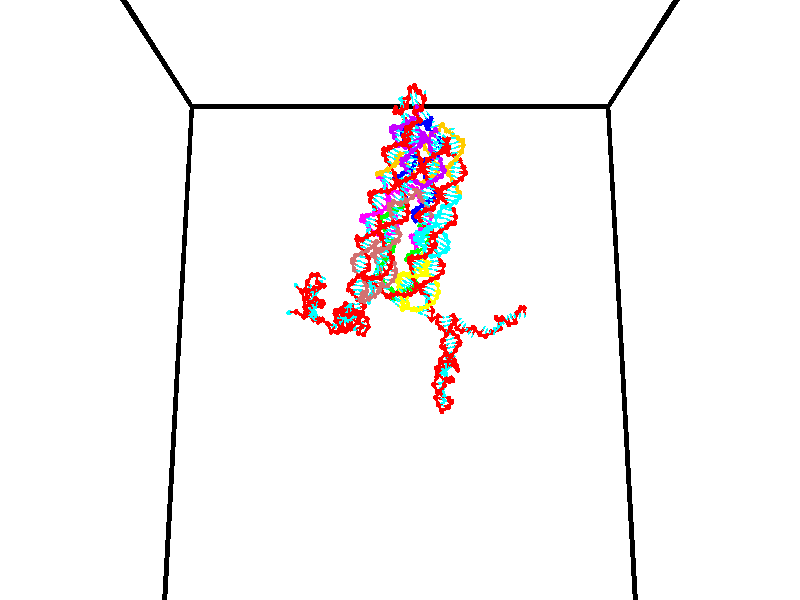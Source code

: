 // switches for output
#declare DRAW_BASES = 1; // possible values are 0, 1; only relevant for DNA ribbons
#declare DRAW_BASES_TYPE = 3; // possible values are 1, 2, 3; only relevant for DNA ribbons
#declare DRAW_FOG = 0; // set to 1 to enable fog

#include "colors.inc"

#include "transforms.inc"
background { rgb <1, 1, 1>}

#default {
   normal{
       ripples 0.25
       frequency 0.20
       turbulence 0.2
       lambda 5
   }
	finish {
		phong 0.1
		phong_size 40.
	}
}

// original window dimensions: 1024x640


// camera settings

camera {
	sky <0, 0.179814, -0.983701>
	up <0, 0.179814, -0.983701>
	right 1.6 * <1, 0, 0>
	location <35, 94.9851, 44.8844>
	look_at <35, 29.7336, 32.9568>
	direction <0, -65.2515, -11.9276>
	angle 67.0682
}


# declare cpy_camera_pos = <35, 94.9851, 44.8844>;
# if (DRAW_FOG = 1)
fog {
	fog_type 2
	up vnormalize(cpy_camera_pos)
	color rgbt<1,1,1,0.3>
	distance 1e-5
	fog_alt 3e-3
	fog_offset 56
}
# end


// LIGHTS

# declare lum = 6;
global_settings {
	ambient_light rgb lum * <0.05, 0.05, 0.05>
	max_trace_level 15
}# declare cpy_direct_light_amount = 0.25;
light_source
{	1000 * <-1, -1.16352, -0.803886>,
	rgb lum * cpy_direct_light_amount
	parallel
}

light_source
{	1000 * <1, 1.16352, 0.803886>,
	rgb lum * cpy_direct_light_amount
	parallel
}

// strand 0

// nucleotide -1

// particle -1
sphere {
	<24.550539, 35.033409, 34.933449> 0.250000
	pigment { color rgbt <1,0,0,0> }
	no_shadow
}
cylinder {
	<24.171984, 35.149590, 34.989998>,  <23.944851, 35.219299, 35.023930>, 0.100000
	pigment { color rgbt <1,0,0,0> }
	no_shadow
}
cylinder {
	<24.171984, 35.149590, 34.989998>,  <24.550539, 35.033409, 34.933449>, 0.100000
	pigment { color rgbt <1,0,0,0> }
	no_shadow
}

// particle -1
sphere {
	<24.171984, 35.149590, 34.989998> 0.100000
	pigment { color rgbt <1,0,0,0> }
	no_shadow
}
sphere {
	0, 1
	scale<0.080000,0.200000,0.300000>
	matrix <-0.276160, -0.954518, 0.112382,
		0.167589, 0.067314, 0.983556,
		-0.946387, 0.290453, 0.141378,
		23.888067, 35.236725, 35.032410>
	pigment { color rgbt <0,1,1,0> }
	no_shadow
}
cylinder {
	<25.304552, 34.893158, 35.327389>,  <24.550539, 35.033409, 34.933449>, 0.130000
	pigment { color rgbt <1,0,0,0> }
	no_shadow
}

// nucleotide -1

// particle -1
sphere {
	<25.304552, 34.893158, 35.327389> 0.250000
	pigment { color rgbt <1,0,0,0> }
	no_shadow
}
cylinder {
	<25.701536, 34.919201, 35.285847>,  <25.939726, 34.934826, 35.260921>, 0.100000
	pigment { color rgbt <1,0,0,0> }
	no_shadow
}
cylinder {
	<25.701536, 34.919201, 35.285847>,  <25.304552, 34.893158, 35.327389>, 0.100000
	pigment { color rgbt <1,0,0,0> }
	no_shadow
}

// particle -1
sphere {
	<25.701536, 34.919201, 35.285847> 0.100000
	pigment { color rgbt <1,0,0,0> }
	no_shadow
}
sphere {
	0, 1
	scale<0.080000,0.200000,0.300000>
	matrix <-0.036401, -0.652485, -0.756927,
		-0.117042, 0.755000, -0.645195,
		0.992460, 0.065107, -0.103851,
		25.999273, 34.938732, 35.254692>
	pigment { color rgbt <0,1,1,0> }
	no_shadow
}
cylinder {
	<25.460100, 35.029194, 34.612778>,  <25.304552, 34.893158, 35.327389>, 0.130000
	pigment { color rgbt <1,0,0,0> }
	no_shadow
}

// nucleotide -1

// particle -1
sphere {
	<25.460100, 35.029194, 34.612778> 0.250000
	pigment { color rgbt <1,0,0,0> }
	no_shadow
}
cylinder {
	<25.777502, 34.849194, 34.776653>,  <25.967943, 34.741192, 34.874981>, 0.100000
	pigment { color rgbt <1,0,0,0> }
	no_shadow
}
cylinder {
	<25.777502, 34.849194, 34.776653>,  <25.460100, 35.029194, 34.612778>, 0.100000
	pigment { color rgbt <1,0,0,0> }
	no_shadow
}

// particle -1
sphere {
	<25.777502, 34.849194, 34.776653> 0.100000
	pigment { color rgbt <1,0,0,0> }
	no_shadow
}
sphere {
	0, 1
	scale<0.080000,0.200000,0.300000>
	matrix <0.076931, -0.593635, -0.801048,
		0.603684, 0.667153, -0.436432,
		0.793503, -0.450005, 0.409693,
		26.015553, 34.714191, 34.899563>
	pigment { color rgbt <0,1,1,0> }
	no_shadow
}
cylinder {
	<25.746332, 34.592751, 34.083199>,  <25.460100, 35.029194, 34.612778>, 0.130000
	pigment { color rgbt <1,0,0,0> }
	no_shadow
}

// nucleotide -1

// particle -1
sphere {
	<25.746332, 34.592751, 34.083199> 0.250000
	pigment { color rgbt <1,0,0,0> }
	no_shadow
}
cylinder {
	<25.979925, 34.456364, 34.377872>,  <26.120081, 34.374531, 34.554676>, 0.100000
	pigment { color rgbt <1,0,0,0> }
	no_shadow
}
cylinder {
	<25.979925, 34.456364, 34.377872>,  <25.746332, 34.592751, 34.083199>, 0.100000
	pigment { color rgbt <1,0,0,0> }
	no_shadow
}

// particle -1
sphere {
	<25.979925, 34.456364, 34.377872> 0.100000
	pigment { color rgbt <1,0,0,0> }
	no_shadow
}
sphere {
	0, 1
	scale<0.080000,0.200000,0.300000>
	matrix <0.179881, -0.830595, -0.527025,
		0.791585, 0.440289, -0.423720,
		0.583984, -0.340966, 0.736686,
		26.155121, 34.354073, 34.598877>
	pigment { color rgbt <0,1,1,0> }
	no_shadow
}
cylinder {
	<26.407114, 34.503654, 33.729630>,  <25.746332, 34.592751, 34.083199>, 0.130000
	pigment { color rgbt <1,0,0,0> }
	no_shadow
}

// nucleotide -1

// particle -1
sphere {
	<26.407114, 34.503654, 33.729630> 0.250000
	pigment { color rgbt <1,0,0,0> }
	no_shadow
}
cylinder {
	<26.356905, 34.279549, 34.057129>,  <26.326780, 34.145084, 34.253628>, 0.100000
	pigment { color rgbt <1,0,0,0> }
	no_shadow
}
cylinder {
	<26.356905, 34.279549, 34.057129>,  <26.407114, 34.503654, 33.729630>, 0.100000
	pigment { color rgbt <1,0,0,0> }
	no_shadow
}

// particle -1
sphere {
	<26.356905, 34.279549, 34.057129> 0.100000
	pigment { color rgbt <1,0,0,0> }
	no_shadow
}
sphere {
	0, 1
	scale<0.080000,0.200000,0.300000>
	matrix <0.244295, -0.817318, -0.521835,
		0.961543, 0.134514, 0.239461,
		-0.125522, -0.560266, 0.818747,
		26.319248, 34.111469, 34.302753>
	pigment { color rgbt <0,1,1,0> }
	no_shadow
}
cylinder {
	<27.029148, 34.017162, 33.893349>,  <26.407114, 34.503654, 33.729630>, 0.130000
	pigment { color rgbt <1,0,0,0> }
	no_shadow
}

// nucleotide -1

// particle -1
sphere {
	<27.029148, 34.017162, 33.893349> 0.250000
	pigment { color rgbt <1,0,0,0> }
	no_shadow
}
cylinder {
	<26.660450, 33.903584, 33.998997>,  <26.439230, 33.835438, 34.062386>, 0.100000
	pigment { color rgbt <1,0,0,0> }
	no_shadow
}
cylinder {
	<26.660450, 33.903584, 33.998997>,  <27.029148, 34.017162, 33.893349>, 0.100000
	pigment { color rgbt <1,0,0,0> }
	no_shadow
}

// particle -1
sphere {
	<26.660450, 33.903584, 33.998997> 0.100000
	pigment { color rgbt <1,0,0,0> }
	no_shadow
}
sphere {
	0, 1
	scale<0.080000,0.200000,0.300000>
	matrix <0.004293, -0.688519, -0.725206,
		0.387770, -0.667322, 0.635858,
		-0.921746, -0.283943, 0.264122,
		26.383926, 33.818401, 34.078232>
	pigment { color rgbt <0,1,1,0> }
	no_shadow
}
cylinder {
	<27.044678, 33.299736, 33.916996>,  <27.029148, 34.017162, 33.893349>, 0.130000
	pigment { color rgbt <1,0,0,0> }
	no_shadow
}

// nucleotide -1

// particle -1
sphere {
	<27.044678, 33.299736, 33.916996> 0.250000
	pigment { color rgbt <1,0,0,0> }
	no_shadow
}
cylinder {
	<26.650694, 33.360687, 33.884415>,  <26.414303, 33.397259, 33.864864>, 0.100000
	pigment { color rgbt <1,0,0,0> }
	no_shadow
}
cylinder {
	<26.650694, 33.360687, 33.884415>,  <27.044678, 33.299736, 33.916996>, 0.100000
	pigment { color rgbt <1,0,0,0> }
	no_shadow
}

// particle -1
sphere {
	<26.650694, 33.360687, 33.884415> 0.100000
	pigment { color rgbt <1,0,0,0> }
	no_shadow
}
sphere {
	0, 1
	scale<0.080000,0.200000,0.300000>
	matrix <-0.086526, -0.843048, -0.530833,
		-0.149558, -0.515801, 0.843553,
		-0.984960, 0.152380, -0.081454,
		26.355206, 33.406403, 33.859978>
	pigment { color rgbt <0,1,1,0> }
	no_shadow
}
cylinder {
	<26.761652, 32.610771, 34.035305>,  <27.044678, 33.299736, 33.916996>, 0.130000
	pigment { color rgbt <1,0,0,0> }
	no_shadow
}

// nucleotide -1

// particle -1
sphere {
	<26.761652, 32.610771, 34.035305> 0.250000
	pigment { color rgbt <1,0,0,0> }
	no_shadow
}
cylinder {
	<26.493601, 32.824421, 33.829144>,  <26.332769, 32.952610, 33.705444>, 0.100000
	pigment { color rgbt <1,0,0,0> }
	no_shadow
}
cylinder {
	<26.493601, 32.824421, 33.829144>,  <26.761652, 32.610771, 34.035305>, 0.100000
	pigment { color rgbt <1,0,0,0> }
	no_shadow
}

// particle -1
sphere {
	<26.493601, 32.824421, 33.829144> 0.100000
	pigment { color rgbt <1,0,0,0> }
	no_shadow
}
sphere {
	0, 1
	scale<0.080000,0.200000,0.300000>
	matrix <-0.019178, -0.706616, -0.707337,
		-0.741996, -0.464123, 0.483768,
		-0.670130, 0.534120, -0.515405,
		26.292562, 32.984657, 33.674522>
	pigment { color rgbt <0,1,1,0> }
	no_shadow
}
cylinder {
	<26.275234, 32.103741, 33.892742>,  <26.761652, 32.610771, 34.035305>, 0.130000
	pigment { color rgbt <1,0,0,0> }
	no_shadow
}

// nucleotide -1

// particle -1
sphere {
	<26.275234, 32.103741, 33.892742> 0.250000
	pigment { color rgbt <1,0,0,0> }
	no_shadow
}
cylinder {
	<26.233891, 32.414833, 33.644726>,  <26.209084, 32.601486, 33.495914>, 0.100000
	pigment { color rgbt <1,0,0,0> }
	no_shadow
}
cylinder {
	<26.233891, 32.414833, 33.644726>,  <26.275234, 32.103741, 33.892742>, 0.100000
	pigment { color rgbt <1,0,0,0> }
	no_shadow
}

// particle -1
sphere {
	<26.233891, 32.414833, 33.644726> 0.100000
	pigment { color rgbt <1,0,0,0> }
	no_shadow
}
sphere {
	0, 1
	scale<0.080000,0.200000,0.300000>
	matrix <-0.176286, -0.627838, -0.758118,
		-0.978897, 0.030945, 0.201996,
		-0.103361, 0.777729, -0.620044,
		26.202883, 32.648151, 33.458714>
	pigment { color rgbt <0,1,1,0> }
	no_shadow
}
cylinder {
	<25.746349, 31.879129, 33.466755>,  <26.275234, 32.103741, 33.892742>, 0.130000
	pigment { color rgbt <1,0,0,0> }
	no_shadow
}

// nucleotide -1

// particle -1
sphere {
	<25.746349, 31.879129, 33.466755> 0.250000
	pigment { color rgbt <1,0,0,0> }
	no_shadow
}
cylinder {
	<25.890465, 32.187695, 33.256950>,  <25.976934, 32.372833, 33.131065>, 0.100000
	pigment { color rgbt <1,0,0,0> }
	no_shadow
}
cylinder {
	<25.890465, 32.187695, 33.256950>,  <25.746349, 31.879129, 33.466755>, 0.100000
	pigment { color rgbt <1,0,0,0> }
	no_shadow
}

// particle -1
sphere {
	<25.890465, 32.187695, 33.256950> 0.100000
	pigment { color rgbt <1,0,0,0> }
	no_shadow
}
sphere {
	0, 1
	scale<0.080000,0.200000,0.300000>
	matrix <-0.168623, -0.499158, -0.849946,
		-0.917473, 0.394673, -0.049764,
		0.360291, 0.771411, -0.524515,
		25.998552, 32.419117, 33.099594>
	pigment { color rgbt <0,1,1,0> }
	no_shadow
}
cylinder {
	<25.185589, 32.166309, 33.141823>,  <25.746349, 31.879129, 33.466755>, 0.130000
	pigment { color rgbt <1,0,0,0> }
	no_shadow
}

// nucleotide -1

// particle -1
sphere {
	<25.185589, 32.166309, 33.141823> 0.250000
	pigment { color rgbt <1,0,0,0> }
	no_shadow
}
cylinder {
	<25.505613, 32.255699, 32.919125>,  <25.697628, 32.309334, 32.785507>, 0.100000
	pigment { color rgbt <1,0,0,0> }
	no_shadow
}
cylinder {
	<25.505613, 32.255699, 32.919125>,  <25.185589, 32.166309, 33.141823>, 0.100000
	pigment { color rgbt <1,0,0,0> }
	no_shadow
}

// particle -1
sphere {
	<25.505613, 32.255699, 32.919125> 0.100000
	pigment { color rgbt <1,0,0,0> }
	no_shadow
}
sphere {
	0, 1
	scale<0.080000,0.200000,0.300000>
	matrix <-0.415719, -0.462568, -0.783077,
		-0.432530, 0.857956, -0.277179,
		0.800060, 0.223476, -0.556743,
		25.745630, 32.322742, 32.752102>
	pigment { color rgbt <0,1,1,0> }
	no_shadow
}
cylinder {
	<25.018030, 32.527336, 32.525822>,  <25.185589, 32.166309, 33.141823>, 0.130000
	pigment { color rgbt <1,0,0,0> }
	no_shadow
}

// nucleotide -1

// particle -1
sphere {
	<25.018030, 32.527336, 32.525822> 0.250000
	pigment { color rgbt <1,0,0,0> }
	no_shadow
}
cylinder {
	<25.342258, 32.295940, 32.489315>,  <25.536795, 32.157104, 32.467411>, 0.100000
	pigment { color rgbt <1,0,0,0> }
	no_shadow
}
cylinder {
	<25.342258, 32.295940, 32.489315>,  <25.018030, 32.527336, 32.525822>, 0.100000
	pigment { color rgbt <1,0,0,0> }
	no_shadow
}

// particle -1
sphere {
	<25.342258, 32.295940, 32.489315> 0.100000
	pigment { color rgbt <1,0,0,0> }
	no_shadow
}
sphere {
	0, 1
	scale<0.080000,0.200000,0.300000>
	matrix <-0.384930, -0.408813, -0.827467,
		0.441367, 0.705851, -0.554048,
		0.810570, -0.578486, -0.091267,
		25.585430, 32.122395, 32.461933>
	pigment { color rgbt <0,1,1,0> }
	no_shadow
}
cylinder {
	<25.243113, 32.695110, 31.881281>,  <25.018030, 32.527336, 32.525822>, 0.130000
	pigment { color rgbt <1,0,0,0> }
	no_shadow
}

// nucleotide -1

// particle -1
sphere {
	<25.243113, 32.695110, 31.881281> 0.250000
	pigment { color rgbt <1,0,0,0> }
	no_shadow
}
cylinder {
	<25.332165, 32.331753, 32.022846>,  <25.385595, 32.113739, 32.107784>, 0.100000
	pigment { color rgbt <1,0,0,0> }
	no_shadow
}
cylinder {
	<25.332165, 32.331753, 32.022846>,  <25.243113, 32.695110, 31.881281>, 0.100000
	pigment { color rgbt <1,0,0,0> }
	no_shadow
}

// particle -1
sphere {
	<25.332165, 32.331753, 32.022846> 0.100000
	pigment { color rgbt <1,0,0,0> }
	no_shadow
}
sphere {
	0, 1
	scale<0.080000,0.200000,0.300000>
	matrix <-0.443445, -0.417651, -0.793047,
		0.868213, 0.019615, -0.495804,
		0.222629, -0.908396, 0.353912,
		25.398952, 32.059235, 32.129021>
	pigment { color rgbt <0,1,1,0> }
	no_shadow
}
cylinder {
	<25.717751, 32.889622, 31.301548>,  <25.243113, 32.695110, 31.881281>, 0.130000
	pigment { color rgbt <1,0,0,0> }
	no_shadow
}

// nucleotide -1

// particle -1
sphere {
	<25.717751, 32.889622, 31.301548> 0.250000
	pigment { color rgbt <1,0,0,0> }
	no_shadow
}
cylinder {
	<25.935316, 32.556152, 31.263309>,  <26.065855, 32.356071, 31.240366>, 0.100000
	pigment { color rgbt <1,0,0,0> }
	no_shadow
}
cylinder {
	<25.935316, 32.556152, 31.263309>,  <25.717751, 32.889622, 31.301548>, 0.100000
	pigment { color rgbt <1,0,0,0> }
	no_shadow
}

// particle -1
sphere {
	<25.935316, 32.556152, 31.263309> 0.100000
	pigment { color rgbt <1,0,0,0> }
	no_shadow
}
sphere {
	0, 1
	scale<0.080000,0.200000,0.300000>
	matrix <-0.734885, -0.418244, -0.533869,
		0.405093, 0.360631, -0.840146,
		0.543916, -0.833677, -0.095594,
		26.098492, 32.306049, 31.234631>
	pigment { color rgbt <0,1,1,0> }
	no_shadow
}
cylinder {
	<26.358608, 33.280396, 31.349831>,  <25.717751, 32.889622, 31.301548>, 0.130000
	pigment { color rgbt <1,0,0,0> }
	no_shadow
}

// nucleotide -1

// particle -1
sphere {
	<26.358608, 33.280396, 31.349831> 0.250000
	pigment { color rgbt <1,0,0,0> }
	no_shadow
}
cylinder {
	<26.719357, 33.308224, 31.520376>,  <26.935806, 33.324921, 31.622704>, 0.100000
	pigment { color rgbt <1,0,0,0> }
	no_shadow
}
cylinder {
	<26.719357, 33.308224, 31.520376>,  <26.358608, 33.280396, 31.349831>, 0.100000
	pigment { color rgbt <1,0,0,0> }
	no_shadow
}

// particle -1
sphere {
	<26.719357, 33.308224, 31.520376> 0.100000
	pigment { color rgbt <1,0,0,0> }
	no_shadow
}
sphere {
	0, 1
	scale<0.080000,0.200000,0.300000>
	matrix <-0.428504, 0.269418, 0.862438,
		-0.054870, -0.960507, 0.272792,
		0.901873, 0.069571, 0.426364,
		26.989918, 33.329094, 31.648285>
	pigment { color rgbt <0,1,1,0> }
	no_shadow
}
cylinder {
	<26.285849, 32.994690, 31.971817>,  <26.358608, 33.280396, 31.349831>, 0.130000
	pigment { color rgbt <1,0,0,0> }
	no_shadow
}

// nucleotide -1

// particle -1
sphere {
	<26.285849, 32.994690, 31.971817> 0.250000
	pigment { color rgbt <1,0,0,0> }
	no_shadow
}
cylinder {
	<26.571768, 33.274185, 31.983334>,  <26.743319, 33.441883, 31.990244>, 0.100000
	pigment { color rgbt <1,0,0,0> }
	no_shadow
}
cylinder {
	<26.571768, 33.274185, 31.983334>,  <26.285849, 32.994690, 31.971817>, 0.100000
	pigment { color rgbt <1,0,0,0> }
	no_shadow
}

// particle -1
sphere {
	<26.571768, 33.274185, 31.983334> 0.100000
	pigment { color rgbt <1,0,0,0> }
	no_shadow
}
sphere {
	0, 1
	scale<0.080000,0.200000,0.300000>
	matrix <-0.373836, 0.346988, 0.860143,
		0.591026, -0.625590, 0.509240,
		0.714797, 0.698739, 0.028789,
		26.786207, 33.483807, 31.991970>
	pigment { color rgbt <0,1,1,0> }
	no_shadow
}
cylinder {
	<27.025671, 32.709637, 32.241867>,  <26.285849, 32.994690, 31.971817>, 0.130000
	pigment { color rgbt <1,0,0,0> }
	no_shadow
}

// nucleotide -1

// particle -1
sphere {
	<27.025671, 32.709637, 32.241867> 0.250000
	pigment { color rgbt <1,0,0,0> }
	no_shadow
}
cylinder {
	<26.658863, 32.627529, 32.378654>,  <26.438778, 32.578266, 32.460728>, 0.100000
	pigment { color rgbt <1,0,0,0> }
	no_shadow
}
cylinder {
	<26.658863, 32.627529, 32.378654>,  <27.025671, 32.709637, 32.241867>, 0.100000
	pigment { color rgbt <1,0,0,0> }
	no_shadow
}

// particle -1
sphere {
	<26.658863, 32.627529, 32.378654> 0.100000
	pigment { color rgbt <1,0,0,0> }
	no_shadow
}
sphere {
	0, 1
	scale<0.080000,0.200000,0.300000>
	matrix <0.015321, 0.838631, 0.544484,
		-0.398551, 0.504541, -0.765895,
		-0.917018, -0.205270, 0.341968,
		26.383759, 32.565948, 32.481243>
	pigment { color rgbt <0,1,1,0> }
	no_shadow
}
cylinder {
	<26.677105, 33.320107, 32.471840>,  <27.025671, 32.709637, 32.241867>, 0.130000
	pigment { color rgbt <1,0,0,0> }
	no_shadow
}

// nucleotide -1

// particle -1
sphere {
	<26.677105, 33.320107, 32.471840> 0.250000
	pigment { color rgbt <1,0,0,0> }
	no_shadow
}
cylinder {
	<26.441511, 33.060707, 32.664734>,  <26.300156, 32.905067, 32.780468>, 0.100000
	pigment { color rgbt <1,0,0,0> }
	no_shadow
}
cylinder {
	<26.441511, 33.060707, 32.664734>,  <26.677105, 33.320107, 32.471840>, 0.100000
	pigment { color rgbt <1,0,0,0> }
	no_shadow
}

// particle -1
sphere {
	<26.441511, 33.060707, 32.664734> 0.100000
	pigment { color rgbt <1,0,0,0> }
	no_shadow
}
sphere {
	0, 1
	scale<0.080000,0.200000,0.300000>
	matrix <-0.047663, 0.623551, 0.780329,
		-0.806737, 0.436617, -0.398171,
		-0.588985, -0.648498, 0.482231,
		26.264816, 32.866158, 32.809402>
	pigment { color rgbt <0,1,1,0> }
	no_shadow
}
cylinder {
	<26.098362, 33.675785, 32.651569>,  <26.677105, 33.320107, 32.471840>, 0.130000
	pigment { color rgbt <1,0,0,0> }
	no_shadow
}

// nucleotide -1

// particle -1
sphere {
	<26.098362, 33.675785, 32.651569> 0.250000
	pigment { color rgbt <1,0,0,0> }
	no_shadow
}
cylinder {
	<26.128986, 33.369129, 32.906570>,  <26.147362, 33.185135, 33.059570>, 0.100000
	pigment { color rgbt <1,0,0,0> }
	no_shadow
}
cylinder {
	<26.128986, 33.369129, 32.906570>,  <26.098362, 33.675785, 32.651569>, 0.100000
	pigment { color rgbt <1,0,0,0> }
	no_shadow
}

// particle -1
sphere {
	<26.128986, 33.369129, 32.906570> 0.100000
	pigment { color rgbt <1,0,0,0> }
	no_shadow
}
sphere {
	0, 1
	scale<0.080000,0.200000,0.300000>
	matrix <-0.187077, 0.616978, 0.764422,
		-0.979357, -0.177786, -0.096183,
		0.076561, -0.766636, 0.637501,
		26.151955, 33.139137, 33.097820>
	pigment { color rgbt <0,1,1,0> }
	no_shadow
}
cylinder {
	<25.500126, 33.758705, 32.952187>,  <26.098362, 33.675785, 32.651569>, 0.130000
	pigment { color rgbt <1,0,0,0> }
	no_shadow
}

// nucleotide -1

// particle -1
sphere {
	<25.500126, 33.758705, 32.952187> 0.250000
	pigment { color rgbt <1,0,0,0> }
	no_shadow
}
cylinder {
	<25.749783, 33.544472, 33.179729>,  <25.899576, 33.415932, 33.316254>, 0.100000
	pigment { color rgbt <1,0,0,0> }
	no_shadow
}
cylinder {
	<25.749783, 33.544472, 33.179729>,  <25.500126, 33.758705, 32.952187>, 0.100000
	pigment { color rgbt <1,0,0,0> }
	no_shadow
}

// particle -1
sphere {
	<25.749783, 33.544472, 33.179729> 0.100000
	pigment { color rgbt <1,0,0,0> }
	no_shadow
}
sphere {
	0, 1
	scale<0.080000,0.200000,0.300000>
	matrix <-0.302188, 0.505943, 0.807901,
		-0.720507, -0.676147, 0.153933,
		0.624141, -0.535582, 0.568859,
		25.937025, 33.383797, 33.350388>
	pigment { color rgbt <0,1,1,0> }
	no_shadow
}
cylinder {
	<24.829624, 34.012989, 32.968281>,  <25.500126, 33.758705, 32.952187>, 0.130000
	pigment { color rgbt <1,0,0,0> }
	no_shadow
}

// nucleotide -1

// particle -1
sphere {
	<24.829624, 34.012989, 32.968281> 0.250000
	pigment { color rgbt <1,0,0,0> }
	no_shadow
}
cylinder {
	<24.541473, 34.117222, 32.711174>,  <24.368584, 34.179764, 32.556908>, 0.100000
	pigment { color rgbt <1,0,0,0> }
	no_shadow
}
cylinder {
	<24.541473, 34.117222, 32.711174>,  <24.829624, 34.012989, 32.968281>, 0.100000
	pigment { color rgbt <1,0,0,0> }
	no_shadow
}

// particle -1
sphere {
	<24.541473, 34.117222, 32.711174> 0.100000
	pigment { color rgbt <1,0,0,0> }
	no_shadow
}
sphere {
	0, 1
	scale<0.080000,0.200000,0.300000>
	matrix <0.168785, -0.833015, -0.526876,
		-0.672735, -0.488038, 0.556100,
		-0.720375, 0.260586, -0.642772,
		24.325361, 34.195396, 32.518341>
	pigment { color rgbt <0,1,1,0> }
	no_shadow
}
cylinder {
	<25.133339, 33.796883, 33.584587>,  <24.829624, 34.012989, 32.968281>, 0.130000
	pigment { color rgbt <1,0,0,0> }
	no_shadow
}

// nucleotide -1

// particle -1
sphere {
	<25.133339, 33.796883, 33.584587> 0.250000
	pigment { color rgbt <1,0,0,0> }
	no_shadow
}
cylinder {
	<25.503201, 33.664627, 33.660156>,  <25.725117, 33.585274, 33.705498>, 0.100000
	pigment { color rgbt <1,0,0,0> }
	no_shadow
}
cylinder {
	<25.503201, 33.664627, 33.660156>,  <25.133339, 33.796883, 33.584587>, 0.100000
	pigment { color rgbt <1,0,0,0> }
	no_shadow
}

// particle -1
sphere {
	<25.503201, 33.664627, 33.660156> 0.100000
	pigment { color rgbt <1,0,0,0> }
	no_shadow
}
sphere {
	0, 1
	scale<0.080000,0.200000,0.300000>
	matrix <-0.007335, 0.480558, 0.876932,
		-0.380738, -0.812245, 0.441925,
		0.924654, -0.330640, 0.188925,
		25.780598, 33.565434, 33.716835>
	pigment { color rgbt <0,1,1,0> }
	no_shadow
}
cylinder {
	<25.157337, 33.533390, 34.274315>,  <25.133339, 33.796883, 33.584587>, 0.130000
	pigment { color rgbt <1,0,0,0> }
	no_shadow
}

// nucleotide -1

// particle -1
sphere {
	<25.157337, 33.533390, 34.274315> 0.250000
	pigment { color rgbt <1,0,0,0> }
	no_shadow
}
cylinder {
	<25.544333, 33.612900, 34.211761>,  <25.776529, 33.660606, 34.174229>, 0.100000
	pigment { color rgbt <1,0,0,0> }
	no_shadow
}
cylinder {
	<25.544333, 33.612900, 34.211761>,  <25.157337, 33.533390, 34.274315>, 0.100000
	pigment { color rgbt <1,0,0,0> }
	no_shadow
}

// particle -1
sphere {
	<25.544333, 33.612900, 34.211761> 0.100000
	pigment { color rgbt <1,0,0,0> }
	no_shadow
}
sphere {
	0, 1
	scale<0.080000,0.200000,0.300000>
	matrix <-0.009346, 0.645990, 0.763289,
		0.252746, -0.737011, 0.626845,
		0.967488, 0.198776, -0.156384,
		25.834579, 33.672531, 34.164845>
	pigment { color rgbt <0,1,1,0> }
	no_shadow
}
cylinder {
	<25.438030, 33.537659, 34.930836>,  <25.157337, 33.533390, 34.274315>, 0.130000
	pigment { color rgbt <1,0,0,0> }
	no_shadow
}

// nucleotide -1

// particle -1
sphere {
	<25.438030, 33.537659, 34.930836> 0.250000
	pigment { color rgbt <1,0,0,0> }
	no_shadow
}
cylinder {
	<25.632843, 33.792404, 34.691769>,  <25.749731, 33.945251, 34.548328>, 0.100000
	pigment { color rgbt <1,0,0,0> }
	no_shadow
}
cylinder {
	<25.632843, 33.792404, 34.691769>,  <25.438030, 33.537659, 34.930836>, 0.100000
	pigment { color rgbt <1,0,0,0> }
	no_shadow
}

// particle -1
sphere {
	<25.632843, 33.792404, 34.691769> 0.100000
	pigment { color rgbt <1,0,0,0> }
	no_shadow
}
sphere {
	0, 1
	scale<0.080000,0.200000,0.300000>
	matrix <-0.033872, 0.697569, 0.715717,
		0.872728, -0.328332, 0.361310,
		0.487031, 0.636864, -0.597666,
		25.778954, 33.983463, 34.512470>
	pigment { color rgbt <0,1,1,0> }
	no_shadow
}
cylinder {
	<26.096291, 33.350197, 35.341541>,  <25.438030, 33.537659, 34.930836>, 0.130000
	pigment { color rgbt <1,0,0,0> }
	no_shadow
}

// nucleotide -1

// particle -1
sphere {
	<26.096291, 33.350197, 35.341541> 0.250000
	pigment { color rgbt <1,0,0,0> }
	no_shadow
}
cylinder {
	<26.194611, 33.591091, 35.037727>,  <26.253603, 33.735630, 34.855438>, 0.100000
	pigment { color rgbt <1,0,0,0> }
	no_shadow
}
cylinder {
	<26.194611, 33.591091, 35.037727>,  <26.096291, 33.350197, 35.341541>, 0.100000
	pigment { color rgbt <1,0,0,0> }
	no_shadow
}

// particle -1
sphere {
	<26.194611, 33.591091, 35.037727> 0.100000
	pigment { color rgbt <1,0,0,0> }
	no_shadow
}
sphere {
	0, 1
	scale<0.080000,0.200000,0.300000>
	matrix <-0.277190, 0.794522, 0.540278,
		0.928843, 0.077736, 0.362226,
		0.245798, 0.602239, -0.759534,
		26.268351, 33.771763, 34.809868>
	pigment { color rgbt <0,1,1,0> }
	no_shadow
}
cylinder {
	<26.595793, 33.790146, 35.621452>,  <26.096291, 33.350197, 35.341541>, 0.130000
	pigment { color rgbt <1,0,0,0> }
	no_shadow
}

// nucleotide -1

// particle -1
sphere {
	<26.595793, 33.790146, 35.621452> 0.250000
	pigment { color rgbt <1,0,0,0> }
	no_shadow
}
cylinder {
	<26.441828, 33.963547, 35.295528>,  <26.349449, 34.067589, 35.099972>, 0.100000
	pigment { color rgbt <1,0,0,0> }
	no_shadow
}
cylinder {
	<26.441828, 33.963547, 35.295528>,  <26.595793, 33.790146, 35.621452>, 0.100000
	pigment { color rgbt <1,0,0,0> }
	no_shadow
}

// particle -1
sphere {
	<26.441828, 33.963547, 35.295528> 0.100000
	pigment { color rgbt <1,0,0,0> }
	no_shadow
}
sphere {
	0, 1
	scale<0.080000,0.200000,0.300000>
	matrix <-0.012354, 0.880333, 0.474196,
		0.922870, 0.192591, -0.333497,
		-0.384914, 0.433501, -0.814812,
		26.326353, 34.093597, 35.051086>
	pigment { color rgbt <0,1,1,0> }
	no_shadow
}
cylinder {
	<27.116674, 34.321548, 35.468914>,  <26.595793, 33.790146, 35.621452>, 0.130000
	pigment { color rgbt <1,0,0,0> }
	no_shadow
}

// nucleotide -1

// particle -1
sphere {
	<27.116674, 34.321548, 35.468914> 0.250000
	pigment { color rgbt <1,0,0,0> }
	no_shadow
}
cylinder {
	<26.761406, 34.418488, 35.312752>,  <26.548244, 34.476650, 35.219055>, 0.100000
	pigment { color rgbt <1,0,0,0> }
	no_shadow
}
cylinder {
	<26.761406, 34.418488, 35.312752>,  <27.116674, 34.321548, 35.468914>, 0.100000
	pigment { color rgbt <1,0,0,0> }
	no_shadow
}

// particle -1
sphere {
	<26.761406, 34.418488, 35.312752> 0.100000
	pigment { color rgbt <1,0,0,0> }
	no_shadow
}
sphere {
	0, 1
	scale<0.080000,0.200000,0.300000>
	matrix <-0.094426, 0.735219, 0.671220,
		0.449702, 0.633024, -0.630118,
		-0.888173, 0.242349, -0.390404,
		26.494953, 34.491192, 35.195629>
	pigment { color rgbt <0,1,1,0> }
	no_shadow
}
cylinder {
	<27.066217, 35.043839, 35.594250>,  <27.116674, 34.321548, 35.468914>, 0.130000
	pigment { color rgbt <1,0,0,0> }
	no_shadow
}

// nucleotide -1

// particle -1
sphere {
	<27.066217, 35.043839, 35.594250> 0.250000
	pigment { color rgbt <1,0,0,0> }
	no_shadow
}
cylinder {
	<26.697672, 34.903553, 35.527203>,  <26.476545, 34.819382, 35.486973>, 0.100000
	pigment { color rgbt <1,0,0,0> }
	no_shadow
}
cylinder {
	<26.697672, 34.903553, 35.527203>,  <27.066217, 35.043839, 35.594250>, 0.100000
	pigment { color rgbt <1,0,0,0> }
	no_shadow
}

// particle -1
sphere {
	<26.697672, 34.903553, 35.527203> 0.100000
	pigment { color rgbt <1,0,0,0> }
	no_shadow
}
sphere {
	0, 1
	scale<0.080000,0.200000,0.300000>
	matrix <-0.379433, 0.717832, 0.583736,
		-0.084400, 0.601432, -0.794454,
		-0.921362, -0.350710, -0.167618,
		26.421263, 34.798340, 35.476917>
	pigment { color rgbt <0,1,1,0> }
	no_shadow
}
cylinder {
	<27.715233, 34.721966, 35.898918>,  <27.066217, 35.043839, 35.594250>, 0.130000
	pigment { color rgbt <1,0,0,0> }
	no_shadow
}

// nucleotide -1

// particle -1
sphere {
	<27.715233, 34.721966, 35.898918> 0.250000
	pigment { color rgbt <1,0,0,0> }
	no_shadow
}
cylinder {
	<28.027393, 34.480854, 35.965412>,  <28.214689, 34.336189, 36.005310>, 0.100000
	pigment { color rgbt <1,0,0,0> }
	no_shadow
}
cylinder {
	<28.027393, 34.480854, 35.965412>,  <27.715233, 34.721966, 35.898918>, 0.100000
	pigment { color rgbt <1,0,0,0> }
	no_shadow
}

// particle -1
sphere {
	<28.027393, 34.480854, 35.965412> 0.100000
	pigment { color rgbt <1,0,0,0> }
	no_shadow
}
sphere {
	0, 1
	scale<0.080000,0.200000,0.300000>
	matrix <0.603597, 0.795632, 0.051379,
		-0.163233, 0.060244, 0.984746,
		0.780401, -0.602777, 0.166237,
		28.261513, 34.300022, 36.015282>
	pigment { color rgbt <0,1,1,0> }
	no_shadow
}
cylinder {
	<28.092373, 34.940243, 36.609776>,  <27.715233, 34.721966, 35.898918>, 0.130000
	pigment { color rgbt <1,0,0,0> }
	no_shadow
}

// nucleotide -1

// particle -1
sphere {
	<28.092373, 34.940243, 36.609776> 0.250000
	pigment { color rgbt <1,0,0,0> }
	no_shadow
}
cylinder {
	<28.302052, 34.778530, 36.309971>,  <28.427858, 34.681503, 36.130089>, 0.100000
	pigment { color rgbt <1,0,0,0> }
	no_shadow
}
cylinder {
	<28.302052, 34.778530, 36.309971>,  <28.092373, 34.940243, 36.609776>, 0.100000
	pigment { color rgbt <1,0,0,0> }
	no_shadow
}

// particle -1
sphere {
	<28.302052, 34.778530, 36.309971> 0.100000
	pigment { color rgbt <1,0,0,0> }
	no_shadow
}
sphere {
	0, 1
	scale<0.080000,0.200000,0.300000>
	matrix <0.585566, 0.810160, -0.027457,
		0.618328, -0.424498, 0.661417,
		0.524198, -0.404280, -0.749516,
		28.459311, 34.657246, 36.085117>
	pigment { color rgbt <0,1,1,0> }
	no_shadow
}
cylinder {
	<28.767717, 35.058540, 36.660091>,  <28.092373, 34.940243, 36.609776>, 0.130000
	pigment { color rgbt <1,0,0,0> }
	no_shadow
}

// nucleotide -1

// particle -1
sphere {
	<28.767717, 35.058540, 36.660091> 0.250000
	pigment { color rgbt <1,0,0,0> }
	no_shadow
}
cylinder {
	<28.835026, 34.940166, 36.283981>,  <28.875410, 34.869144, 36.058315>, 0.100000
	pigment { color rgbt <1,0,0,0> }
	no_shadow
}
cylinder {
	<28.835026, 34.940166, 36.283981>,  <28.767717, 35.058540, 36.660091>, 0.100000
	pigment { color rgbt <1,0,0,0> }
	no_shadow
}

// particle -1
sphere {
	<28.835026, 34.940166, 36.283981> 0.100000
	pigment { color rgbt <1,0,0,0> }
	no_shadow
}
sphere {
	0, 1
	scale<0.080000,0.200000,0.300000>
	matrix <0.544027, 0.823327, -0.161765,
		0.822021, -0.484313, 0.299536,
		0.168271, -0.295930, -0.940271,
		28.885508, 34.851387, 36.001900>
	pigment { color rgbt <0,1,1,0> }
	no_shadow
}
cylinder {
	<29.543898, 34.981686, 36.583271>,  <28.767717, 35.058540, 36.660091>, 0.130000
	pigment { color rgbt <1,0,0,0> }
	no_shadow
}

// nucleotide -1

// particle -1
sphere {
	<29.543898, 34.981686, 36.583271> 0.250000
	pigment { color rgbt <1,0,0,0> }
	no_shadow
}
cylinder {
	<29.357391, 35.077633, 36.242668>,  <29.245487, 35.135201, 36.038307>, 0.100000
	pigment { color rgbt <1,0,0,0> }
	no_shadow
}
cylinder {
	<29.357391, 35.077633, 36.242668>,  <29.543898, 34.981686, 36.583271>, 0.100000
	pigment { color rgbt <1,0,0,0> }
	no_shadow
}

// particle -1
sphere {
	<29.357391, 35.077633, 36.242668> 0.100000
	pigment { color rgbt <1,0,0,0> }
	no_shadow
}
sphere {
	0, 1
	scale<0.080000,0.200000,0.300000>
	matrix <0.625992, 0.769585, -0.125989,
		0.625084, -0.591779, -0.508987,
		-0.466267, 0.239868, -0.851504,
		29.217512, 35.149593, 35.987217>
	pigment { color rgbt <0,1,1,0> }
	no_shadow
}
cylinder {
	<30.059120, 34.954674, 36.012112>,  <29.543898, 34.981686, 36.583271>, 0.130000
	pigment { color rgbt <1,0,0,0> }
	no_shadow
}

// nucleotide -1

// particle -1
sphere {
	<30.059120, 34.954674, 36.012112> 0.250000
	pigment { color rgbt <1,0,0,0> }
	no_shadow
}
cylinder {
	<29.754902, 35.180210, 35.883327>,  <29.572371, 35.315533, 35.806057>, 0.100000
	pigment { color rgbt <1,0,0,0> }
	no_shadow
}
cylinder {
	<29.754902, 35.180210, 35.883327>,  <30.059120, 34.954674, 36.012112>, 0.100000
	pigment { color rgbt <1,0,0,0> }
	no_shadow
}

// particle -1
sphere {
	<29.754902, 35.180210, 35.883327> 0.100000
	pigment { color rgbt <1,0,0,0> }
	no_shadow
}
sphere {
	0, 1
	scale<0.080000,0.200000,0.300000>
	matrix <0.630600, 0.759555, -0.159436,
		0.154651, -0.324286, -0.933232,
		-0.760544, 0.563839, -0.321961,
		29.526739, 35.349361, 35.786739>
	pigment { color rgbt <0,1,1,0> }
	no_shadow
}
cylinder {
	<30.262238, 35.262939, 35.467663>,  <30.059120, 34.954674, 36.012112>, 0.130000
	pigment { color rgbt <1,0,0,0> }
	no_shadow
}

// nucleotide -1

// particle -1
sphere {
	<30.262238, 35.262939, 35.467663> 0.250000
	pigment { color rgbt <1,0,0,0> }
	no_shadow
}
cylinder {
	<29.963598, 35.513618, 35.556965>,  <29.784414, 35.664024, 35.610546>, 0.100000
	pigment { color rgbt <1,0,0,0> }
	no_shadow
}
cylinder {
	<29.963598, 35.513618, 35.556965>,  <30.262238, 35.262939, 35.467663>, 0.100000
	pigment { color rgbt <1,0,0,0> }
	no_shadow
}

// particle -1
sphere {
	<29.963598, 35.513618, 35.556965> 0.100000
	pigment { color rgbt <1,0,0,0> }
	no_shadow
}
sphere {
	0, 1
	scale<0.080000,0.200000,0.300000>
	matrix <0.601524, 0.779260, -0.175850,
		-0.284178, 0.003003, -0.958767,
		-0.746600, 0.626694, 0.223255,
		29.739618, 35.701626, 35.623940>
	pigment { color rgbt <0,1,1,0> }
	no_shadow
}
cylinder {
	<30.468481, 35.931923, 35.147778>,  <30.262238, 35.262939, 35.467663>, 0.130000
	pigment { color rgbt <1,0,0,0> }
	no_shadow
}

// nucleotide -1

// particle -1
sphere {
	<30.468481, 35.931923, 35.147778> 0.250000
	pigment { color rgbt <1,0,0,0> }
	no_shadow
}
cylinder {
	<30.103106, 36.023270, 35.282528>,  <29.883881, 36.078075, 35.363377>, 0.100000
	pigment { color rgbt <1,0,0,0> }
	no_shadow
}
cylinder {
	<30.103106, 36.023270, 35.282528>,  <30.468481, 35.931923, 35.147778>, 0.100000
	pigment { color rgbt <1,0,0,0> }
	no_shadow
}

// particle -1
sphere {
	<30.103106, 36.023270, 35.282528> 0.100000
	pigment { color rgbt <1,0,0,0> }
	no_shadow
}
sphere {
	0, 1
	scale<0.080000,0.200000,0.300000>
	matrix <0.218262, 0.973510, -0.068113,
		-0.343504, 0.011309, -0.939083,
		-0.913437, 0.228363, 0.336873,
		29.829075, 36.091778, 35.383591>
	pigment { color rgbt <0,1,1,0> }
	no_shadow
}
cylinder {
	<30.256819, 36.551144, 34.705780>,  <30.468481, 35.931923, 35.147778>, 0.130000
	pigment { color rgbt <1,0,0,0> }
	no_shadow
}

// nucleotide -1

// particle -1
sphere {
	<30.256819, 36.551144, 34.705780> 0.250000
	pigment { color rgbt <1,0,0,0> }
	no_shadow
}
cylinder {
	<30.029493, 36.547302, 35.034882>,  <29.893099, 36.544998, 35.232342>, 0.100000
	pigment { color rgbt <1,0,0,0> }
	no_shadow
}
cylinder {
	<30.029493, 36.547302, 35.034882>,  <30.256819, 36.551144, 34.705780>, 0.100000
	pigment { color rgbt <1,0,0,0> }
	no_shadow
}

// particle -1
sphere {
	<30.029493, 36.547302, 35.034882> 0.100000
	pigment { color rgbt <1,0,0,0> }
	no_shadow
}
sphere {
	0, 1
	scale<0.080000,0.200000,0.300000>
	matrix <0.196994, 0.969263, 0.147382,
		-0.798883, 0.245838, -0.548954,
		-0.568313, -0.009600, 0.822757,
		29.858999, 36.544422, 35.281708>
	pigment { color rgbt <0,1,1,0> }
	no_shadow
}
cylinder {
	<29.676706, 36.919334, 34.573402>,  <30.256819, 36.551144, 34.705780>, 0.130000
	pigment { color rgbt <1,0,0,0> }
	no_shadow
}

// nucleotide -1

// particle -1
sphere {
	<29.676706, 36.919334, 34.573402> 0.250000
	pigment { color rgbt <1,0,0,0> }
	no_shadow
}
cylinder {
	<29.816904, 36.932003, 34.947815>,  <29.901022, 36.939606, 35.172462>, 0.100000
	pigment { color rgbt <1,0,0,0> }
	no_shadow
}
cylinder {
	<29.816904, 36.932003, 34.947815>,  <29.676706, 36.919334, 34.573402>, 0.100000
	pigment { color rgbt <1,0,0,0> }
	no_shadow
}

// particle -1
sphere {
	<29.816904, 36.932003, 34.947815> 0.100000
	pigment { color rgbt <1,0,0,0> }
	no_shadow
}
sphere {
	0, 1
	scale<0.080000,0.200000,0.300000>
	matrix <0.195657, 0.974899, -0.106253,
		-0.915900, 0.220382, 0.335498,
		0.350493, 0.031674, 0.936029,
		29.922052, 36.941505, 35.228622>
	pigment { color rgbt <0,1,1,0> }
	no_shadow
}
cylinder {
	<29.330734, 37.451183, 35.096851>,  <29.676706, 36.919334, 34.573402>, 0.130000
	pigment { color rgbt <1,0,0,0> }
	no_shadow
}

// nucleotide -1

// particle -1
sphere {
	<29.330734, 37.451183, 35.096851> 0.250000
	pigment { color rgbt <1,0,0,0> }
	no_shadow
}
cylinder {
	<29.724234, 37.407486, 35.153843>,  <29.960333, 37.381268, 35.188038>, 0.100000
	pigment { color rgbt <1,0,0,0> }
	no_shadow
}
cylinder {
	<29.724234, 37.407486, 35.153843>,  <29.330734, 37.451183, 35.096851>, 0.100000
	pigment { color rgbt <1,0,0,0> }
	no_shadow
}

// particle -1
sphere {
	<29.724234, 37.407486, 35.153843> 0.100000
	pigment { color rgbt <1,0,0,0> }
	no_shadow
}
sphere {
	0, 1
	scale<0.080000,0.200000,0.300000>
	matrix <0.114014, 0.993146, -0.025710,
		-0.138696, 0.041537, 0.989464,
		0.983750, -0.109247, 0.142481,
		30.019360, 37.374710, 35.196587>
	pigment { color rgbt <0,1,1,0> }
	no_shadow
}
cylinder {
	<29.449053, 37.862514, 35.538414>,  <29.330734, 37.451183, 35.096851>, 0.130000
	pigment { color rgbt <1,0,0,0> }
	no_shadow
}

// nucleotide -1

// particle -1
sphere {
	<29.449053, 37.862514, 35.538414> 0.250000
	pigment { color rgbt <1,0,0,0> }
	no_shadow
}
cylinder {
	<29.751038, 37.812008, 35.281013>,  <29.932228, 37.781704, 35.126575>, 0.100000
	pigment { color rgbt <1,0,0,0> }
	no_shadow
}
cylinder {
	<29.751038, 37.812008, 35.281013>,  <29.449053, 37.862514, 35.538414>, 0.100000
	pigment { color rgbt <1,0,0,0> }
	no_shadow
}

// particle -1
sphere {
	<29.751038, 37.812008, 35.281013> 0.100000
	pigment { color rgbt <1,0,0,0> }
	no_shadow
}
sphere {
	0, 1
	scale<0.080000,0.200000,0.300000>
	matrix <0.212969, 0.975307, 0.058490,
		0.620224, -0.181203, 0.763209,
		0.754962, -0.126263, -0.643499,
		29.977526, 37.774128, 35.087963>
	pigment { color rgbt <0,1,1,0> }
	no_shadow
}
cylinder {
	<30.138445, 38.190929, 35.786491>,  <29.449053, 37.862514, 35.538414>, 0.130000
	pigment { color rgbt <1,0,0,0> }
	no_shadow
}

// nucleotide -1

// particle -1
sphere {
	<30.138445, 38.190929, 35.786491> 0.250000
	pigment { color rgbt <1,0,0,0> }
	no_shadow
}
cylinder {
	<30.139439, 38.144161, 35.389236>,  <30.140036, 38.116100, 35.150883>, 0.100000
	pigment { color rgbt <1,0,0,0> }
	no_shadow
}
cylinder {
	<30.139439, 38.144161, 35.389236>,  <30.138445, 38.190929, 35.786491>, 0.100000
	pigment { color rgbt <1,0,0,0> }
	no_shadow
}

// particle -1
sphere {
	<30.139439, 38.144161, 35.389236> 0.100000
	pigment { color rgbt <1,0,0,0> }
	no_shadow
}
sphere {
	0, 1
	scale<0.080000,0.200000,0.300000>
	matrix <0.202091, 0.972708, -0.114012,
		0.979364, -0.200421, 0.026047,
		0.002486, -0.116923, -0.993138,
		30.140184, 38.109085, 35.091293>
	pigment { color rgbt <0,1,1,0> }
	no_shadow
}
cylinder {
	<30.857367, 38.253582, 35.454426>,  <30.138445, 38.190929, 35.786491>, 0.130000
	pigment { color rgbt <1,0,0,0> }
	no_shadow
}

// nucleotide -1

// particle -1
sphere {
	<30.857367, 38.253582, 35.454426> 0.250000
	pigment { color rgbt <1,0,0,0> }
	no_shadow
}
cylinder {
	<30.573620, 38.341064, 35.186405>,  <30.403372, 38.393555, 35.025593>, 0.100000
	pigment { color rgbt <1,0,0,0> }
	no_shadow
}
cylinder {
	<30.573620, 38.341064, 35.186405>,  <30.857367, 38.253582, 35.454426>, 0.100000
	pigment { color rgbt <1,0,0,0> }
	no_shadow
}

// particle -1
sphere {
	<30.573620, 38.341064, 35.186405> 0.100000
	pigment { color rgbt <1,0,0,0> }
	no_shadow
}
sphere {
	0, 1
	scale<0.080000,0.200000,0.300000>
	matrix <0.573022, 0.732496, -0.367554,
		0.410424, -0.644684, -0.644930,
		-0.709365, 0.218705, -0.670052,
		30.360811, 38.406677, 34.985390>
	pigment { color rgbt <0,1,1,0> }
	no_shadow
}
cylinder {
	<31.126440, 37.545746, 35.436783>,  <30.857367, 38.253582, 35.454426>, 0.130000
	pigment { color rgbt <1,0,0,0> }
	no_shadow
}

// nucleotide -1

// particle -1
sphere {
	<31.126440, 37.545746, 35.436783> 0.250000
	pigment { color rgbt <1,0,0,0> }
	no_shadow
}
cylinder {
	<30.772779, 37.648888, 35.592625>,  <30.560583, 37.710773, 35.686131>, 0.100000
	pigment { color rgbt <1,0,0,0> }
	no_shadow
}
cylinder {
	<30.772779, 37.648888, 35.592625>,  <31.126440, 37.545746, 35.436783>, 0.100000
	pigment { color rgbt <1,0,0,0> }
	no_shadow
}

// particle -1
sphere {
	<30.772779, 37.648888, 35.592625> 0.100000
	pigment { color rgbt <1,0,0,0> }
	no_shadow
}
sphere {
	0, 1
	scale<0.080000,0.200000,0.300000>
	matrix <-0.292695, -0.955679, -0.031733,
		0.364152, -0.142091, 0.920436,
		-0.884151, 0.257851, 0.389602,
		30.507534, 37.726242, 35.709507>
	pigment { color rgbt <0,1,1,0> }
	no_shadow
}
cylinder {
	<30.886719, 37.175240, 36.113483>,  <31.126440, 37.545746, 35.436783>, 0.130000
	pigment { color rgbt <1,0,0,0> }
	no_shadow
}

// nucleotide -1

// particle -1
sphere {
	<30.886719, 37.175240, 36.113483> 0.250000
	pigment { color rgbt <1,0,0,0> }
	no_shadow
}
cylinder {
	<30.531210, 37.305672, 35.984642>,  <30.317904, 37.383930, 35.907337>, 0.100000
	pigment { color rgbt <1,0,0,0> }
	no_shadow
}
cylinder {
	<30.531210, 37.305672, 35.984642>,  <30.886719, 37.175240, 36.113483>, 0.100000
	pigment { color rgbt <1,0,0,0> }
	no_shadow
}

// particle -1
sphere {
	<30.531210, 37.305672, 35.984642> 0.100000
	pigment { color rgbt <1,0,0,0> }
	no_shadow
}
sphere {
	0, 1
	scale<0.080000,0.200000,0.300000>
	matrix <-0.329311, -0.943096, -0.046079,
		-0.318804, 0.065120, 0.945581,
		-0.888773, 0.326080, -0.322108,
		30.264578, 37.403496, 35.888008>
	pigment { color rgbt <0,1,1,0> }
	no_shadow
}
cylinder {
	<30.219366, 37.081017, 36.632858>,  <30.886719, 37.175240, 36.113483>, 0.130000
	pigment { color rgbt <1,0,0,0> }
	no_shadow
}

// nucleotide -1

// particle -1
sphere {
	<30.219366, 37.081017, 36.632858> 0.250000
	pigment { color rgbt <1,0,0,0> }
	no_shadow
}
cylinder {
	<30.098581, 37.071041, 36.251659>,  <30.026110, 37.065056, 36.022942>, 0.100000
	pigment { color rgbt <1,0,0,0> }
	no_shadow
}
cylinder {
	<30.098581, 37.071041, 36.251659>,  <30.219366, 37.081017, 36.632858>, 0.100000
	pigment { color rgbt <1,0,0,0> }
	no_shadow
}

// particle -1
sphere {
	<30.098581, 37.071041, 36.251659> 0.100000
	pigment { color rgbt <1,0,0,0> }
	no_shadow
}
sphere {
	0, 1
	scale<0.080000,0.200000,0.300000>
	matrix <-0.480431, -0.859452, 0.174722,
		-0.823410, 0.510607, 0.247541,
		-0.301964, -0.024941, -0.952993,
		30.007992, 37.063560, 35.965763>
	pigment { color rgbt <0,1,1,0> }
	no_shadow
}
cylinder {
	<29.835505, 36.469093, 36.654137>,  <30.219366, 37.081017, 36.632858>, 0.130000
	pigment { color rgbt <1,0,0,0> }
	no_shadow
}

// nucleotide -1

// particle -1
sphere {
	<29.835505, 36.469093, 36.654137> 0.250000
	pigment { color rgbt <1,0,0,0> }
	no_shadow
}
cylinder {
	<29.784529, 36.572456, 36.271099>,  <29.753942, 36.634476, 36.041279>, 0.100000
	pigment { color rgbt <1,0,0,0> }
	no_shadow
}
cylinder {
	<29.784529, 36.572456, 36.271099>,  <29.835505, 36.469093, 36.654137>, 0.100000
	pigment { color rgbt <1,0,0,0> }
	no_shadow
}

// particle -1
sphere {
	<29.784529, 36.572456, 36.271099> 0.100000
	pigment { color rgbt <1,0,0,0> }
	no_shadow
}
sphere {
	0, 1
	scale<0.080000,0.200000,0.300000>
	matrix <-0.507694, -0.846391, -0.160838,
		-0.852060, 0.465667, 0.239055,
		-0.127437, 0.258411, -0.957592,
		29.746298, 36.649979, 35.983822>
	pigment { color rgbt <0,1,1,0> }
	no_shadow
}
cylinder {
	<29.190308, 36.428963, 36.472900>,  <29.835505, 36.469093, 36.654137>, 0.130000
	pigment { color rgbt <1,0,0,0> }
	no_shadow
}

// nucleotide -1

// particle -1
sphere {
	<29.190308, 36.428963, 36.472900> 0.250000
	pigment { color rgbt <1,0,0,0> }
	no_shadow
}
cylinder {
	<29.359673, 36.379070, 36.113976>,  <29.461292, 36.349136, 35.898621>, 0.100000
	pigment { color rgbt <1,0,0,0> }
	no_shadow
}
cylinder {
	<29.359673, 36.379070, 36.113976>,  <29.190308, 36.428963, 36.472900>, 0.100000
	pigment { color rgbt <1,0,0,0> }
	no_shadow
}

// particle -1
sphere {
	<29.359673, 36.379070, 36.113976> 0.100000
	pigment { color rgbt <1,0,0,0> }
	no_shadow
}
sphere {
	0, 1
	scale<0.080000,0.200000,0.300000>
	matrix <-0.478119, -0.872070, -0.104388,
		-0.769495, 0.473220, -0.428882,
		0.423414, -0.124731, -0.897309,
		29.486696, 36.341652, 35.844784>
	pigment { color rgbt <0,1,1,0> }
	no_shadow
}
cylinder {
	<28.698072, 36.396835, 35.908855>,  <29.190308, 36.428963, 36.472900>, 0.130000
	pigment { color rgbt <1,0,0,0> }
	no_shadow
}

// nucleotide -1

// particle -1
sphere {
	<28.698072, 36.396835, 35.908855> 0.250000
	pigment { color rgbt <1,0,0,0> }
	no_shadow
}
cylinder {
	<29.025038, 36.184105, 35.820316>,  <29.221216, 36.056465, 35.767193>, 0.100000
	pigment { color rgbt <1,0,0,0> }
	no_shadow
}
cylinder {
	<29.025038, 36.184105, 35.820316>,  <28.698072, 36.396835, 35.908855>, 0.100000
	pigment { color rgbt <1,0,0,0> }
	no_shadow
}

// particle -1
sphere {
	<29.025038, 36.184105, 35.820316> 0.100000
	pigment { color rgbt <1,0,0,0> }
	no_shadow
}
sphere {
	0, 1
	scale<0.080000,0.200000,0.300000>
	matrix <-0.559528, -0.824384, -0.085554,
		-0.136978, 0.193785, -0.971434,
		0.817414, -0.531825, -0.221351,
		29.270262, 36.024559, 35.753910>
	pigment { color rgbt <0,1,1,0> }
	no_shadow
}
cylinder {
	<28.568247, 36.082882, 35.260532>,  <28.698072, 36.396835, 35.908855>, 0.130000
	pigment { color rgbt <1,0,0,0> }
	no_shadow
}

// nucleotide -1

// particle -1
sphere {
	<28.568247, 36.082882, 35.260532> 0.250000
	pigment { color rgbt <1,0,0,0> }
	no_shadow
}
cylinder {
	<28.853439, 35.855370, 35.424553>,  <29.024555, 35.718861, 35.522964>, 0.100000
	pigment { color rgbt <1,0,0,0> }
	no_shadow
}
cylinder {
	<28.853439, 35.855370, 35.424553>,  <28.568247, 36.082882, 35.260532>, 0.100000
	pigment { color rgbt <1,0,0,0> }
	no_shadow
}

// particle -1
sphere {
	<28.853439, 35.855370, 35.424553> 0.100000
	pigment { color rgbt <1,0,0,0> }
	no_shadow
}
sphere {
	0, 1
	scale<0.080000,0.200000,0.300000>
	matrix <-0.582209, -0.806120, -0.105848,
		0.390754, -0.163267, -0.905900,
		0.712982, -0.568783, 0.410050,
		29.067333, 35.684734, 35.547569>
	pigment { color rgbt <0,1,1,0> }
	no_shadow
}
cylinder {
	<28.559084, 35.460125, 34.905968>,  <28.568247, 36.082882, 35.260532>, 0.130000
	pigment { color rgbt <1,0,0,0> }
	no_shadow
}

// nucleotide -1

// particle -1
sphere {
	<28.559084, 35.460125, 34.905968> 0.250000
	pigment { color rgbt <1,0,0,0> }
	no_shadow
}
cylinder {
	<28.737789, 35.384563, 35.255760>,  <28.845013, 35.339226, 35.465637>, 0.100000
	pigment { color rgbt <1,0,0,0> }
	no_shadow
}
cylinder {
	<28.737789, 35.384563, 35.255760>,  <28.559084, 35.460125, 34.905968>, 0.100000
	pigment { color rgbt <1,0,0,0> }
	no_shadow
}

// particle -1
sphere {
	<28.737789, 35.384563, 35.255760> 0.100000
	pigment { color rgbt <1,0,0,0> }
	no_shadow
}
sphere {
	0, 1
	scale<0.080000,0.200000,0.300000>
	matrix <-0.315665, -0.947874, -0.043485,
		0.837113, -0.256616, -0.483106,
		0.446764, -0.188902, 0.874482,
		28.871819, 35.327892, 35.518105>
	pigment { color rgbt <0,1,1,0> }
	no_shadow
}
cylinder {
	<28.767496, 34.821308, 34.813732>,  <28.559084, 35.460125, 34.905968>, 0.130000
	pigment { color rgbt <1,0,0,0> }
	no_shadow
}

// nucleotide -1

// particle -1
sphere {
	<28.767496, 34.821308, 34.813732> 0.250000
	pigment { color rgbt <1,0,0,0> }
	no_shadow
}
cylinder {
	<28.755167, 34.855030, 35.212116>,  <28.747770, 34.875263, 35.451149>, 0.100000
	pigment { color rgbt <1,0,0,0> }
	no_shadow
}
cylinder {
	<28.755167, 34.855030, 35.212116>,  <28.767496, 34.821308, 34.813732>, 0.100000
	pigment { color rgbt <1,0,0,0> }
	no_shadow
}

// particle -1
sphere {
	<28.755167, 34.855030, 35.212116> 0.100000
	pigment { color rgbt <1,0,0,0> }
	no_shadow
}
sphere {
	0, 1
	scale<0.080000,0.200000,0.300000>
	matrix <-0.290921, -0.954053, 0.071754,
		0.956250, -0.287535, 0.053931,
		-0.030821, 0.084305, 0.995963,
		28.745920, 34.880322, 35.510906>
	pigment { color rgbt <0,1,1,0> }
	no_shadow
}
cylinder {
	<29.122831, 34.102291, 35.007023>,  <28.767496, 34.821308, 34.813732>, 0.130000
	pigment { color rgbt <1,0,0,0> }
	no_shadow
}

// nucleotide -1

// particle -1
sphere {
	<29.122831, 34.102291, 35.007023> 0.250000
	pigment { color rgbt <1,0,0,0> }
	no_shadow
}
cylinder {
	<28.887533, 34.262672, 35.287937>,  <28.746353, 34.358902, 35.456486>, 0.100000
	pigment { color rgbt <1,0,0,0> }
	no_shadow
}
cylinder {
	<28.887533, 34.262672, 35.287937>,  <29.122831, 34.102291, 35.007023>, 0.100000
	pigment { color rgbt <1,0,0,0> }
	no_shadow
}

// particle -1
sphere {
	<28.887533, 34.262672, 35.287937> 0.100000
	pigment { color rgbt <1,0,0,0> }
	no_shadow
}
sphere {
	0, 1
	scale<0.080000,0.200000,0.300000>
	matrix <-0.433112, -0.889584, 0.145103,
		0.682921, -0.218812, 0.696951,
		-0.588246, 0.400951, 0.702285,
		28.711060, 34.382957, 35.498623>
	pigment { color rgbt <0,1,1,0> }
	no_shadow
}
cylinder {
	<29.441462, 34.827839, 35.224606>,  <29.122831, 34.102291, 35.007023>, 0.130000
	pigment { color rgbt <1,0,0,0> }
	no_shadow
}

// nucleotide -1

// particle -1
sphere {
	<29.441462, 34.827839, 35.224606> 0.250000
	pigment { color rgbt <1,0,0,0> }
	no_shadow
}
cylinder {
	<29.835314, 34.765614, 35.256363>,  <30.071625, 34.728279, 35.275417>, 0.100000
	pigment { color rgbt <1,0,0,0> }
	no_shadow
}
cylinder {
	<29.835314, 34.765614, 35.256363>,  <29.441462, 34.827839, 35.224606>, 0.100000
	pigment { color rgbt <1,0,0,0> }
	no_shadow
}

// particle -1
sphere {
	<29.835314, 34.765614, 35.256363> 0.100000
	pigment { color rgbt <1,0,0,0> }
	no_shadow
}
sphere {
	0, 1
	scale<0.080000,0.200000,0.300000>
	matrix <-0.174188, -0.841488, 0.511427,
		-0.012751, -0.517395, -0.855651,
		0.984630, -0.155565, 0.079394,
		30.130703, 34.718945, 35.280182>
	pigment { color rgbt <0,1,1,0> }
	no_shadow
}
cylinder {
	<29.937382, 34.277561, 35.047848>,  <29.441462, 34.827839, 35.224606>, 0.130000
	pigment { color rgbt <1,0,0,0> }
	no_shadow
}

// nucleotide -1

// particle -1
sphere {
	<29.937382, 34.277561, 35.047848> 0.250000
	pigment { color rgbt <1,0,0,0> }
	no_shadow
}
cylinder {
	<29.705587, 34.218113, 34.727322>,  <29.566511, 34.182442, 34.535007>, 0.100000
	pigment { color rgbt <1,0,0,0> }
	no_shadow
}
cylinder {
	<29.705587, 34.218113, 34.727322>,  <29.937382, 34.277561, 35.047848>, 0.100000
	pigment { color rgbt <1,0,0,0> }
	no_shadow
}

// particle -1
sphere {
	<29.705587, 34.218113, 34.727322> 0.100000
	pigment { color rgbt <1,0,0,0> }
	no_shadow
}
sphere {
	0, 1
	scale<0.080000,0.200000,0.300000>
	matrix <-0.395041, -0.808775, 0.435689,
		-0.712838, 0.569028, 0.409962,
		-0.579486, -0.148624, -0.801316,
		29.531742, 34.173527, 34.486927>
	pigment { color rgbt <0,1,1,0> }
	no_shadow
}
cylinder {
	<29.840076, 33.661003, 34.643719>,  <29.937382, 34.277561, 35.047848>, 0.130000
	pigment { color rgbt <1,0,0,0> }
	no_shadow
}

// nucleotide -1

// particle -1
sphere {
	<29.840076, 33.661003, 34.643719> 0.250000
	pigment { color rgbt <1,0,0,0> }
	no_shadow
}
cylinder {
	<29.979174, 33.470596, 34.320610>,  <30.062632, 33.356354, 34.126747>, 0.100000
	pigment { color rgbt <1,0,0,0> }
	no_shadow
}
cylinder {
	<29.979174, 33.470596, 34.320610>,  <29.840076, 33.661003, 34.643719>, 0.100000
	pigment { color rgbt <1,0,0,0> }
	no_shadow
}

// particle -1
sphere {
	<29.979174, 33.470596, 34.320610> 0.100000
	pigment { color rgbt <1,0,0,0> }
	no_shadow
}
sphere {
	0, 1
	scale<0.080000,0.200000,0.300000>
	matrix <0.345829, -0.735669, 0.582403,
		-0.871481, -0.481875, -0.091204,
		0.347741, -0.476012, -0.807767,
		30.083496, 33.327793, 34.078281>
	pigment { color rgbt <0,1,1,0> }
	no_shadow
}
cylinder {
	<29.458187, 32.989040, 34.593002>,  <29.840076, 33.661003, 34.643719>, 0.130000
	pigment { color rgbt <1,0,0,0> }
	no_shadow
}

// nucleotide -1

// particle -1
sphere {
	<29.458187, 32.989040, 34.593002> 0.250000
	pigment { color rgbt <1,0,0,0> }
	no_shadow
}
cylinder {
	<29.842146, 33.063046, 34.508743>,  <30.072521, 33.107449, 34.458187>, 0.100000
	pigment { color rgbt <1,0,0,0> }
	no_shadow
}
cylinder {
	<29.842146, 33.063046, 34.508743>,  <29.458187, 32.989040, 34.593002>, 0.100000
	pigment { color rgbt <1,0,0,0> }
	no_shadow
}

// particle -1
sphere {
	<29.842146, 33.063046, 34.508743> 0.100000
	pigment { color rgbt <1,0,0,0> }
	no_shadow
}
sphere {
	0, 1
	scale<0.080000,0.200000,0.300000>
	matrix <0.279931, -0.590936, 0.756593,
		0.015501, -0.785216, -0.619028,
		0.959895, 0.185013, -0.210646,
		30.130114, 33.118549, 34.445549>
	pigment { color rgbt <0,1,1,0> }
	no_shadow
}
cylinder {
	<29.742617, 32.373875, 34.594105>,  <29.458187, 32.989040, 34.593002>, 0.130000
	pigment { color rgbt <1,0,0,0> }
	no_shadow
}

// nucleotide -1

// particle -1
sphere {
	<29.742617, 32.373875, 34.594105> 0.250000
	pigment { color rgbt <1,0,0,0> }
	no_shadow
}
cylinder {
	<30.030972, 32.640919, 34.668530>,  <30.203983, 32.801144, 34.713184>, 0.100000
	pigment { color rgbt <1,0,0,0> }
	no_shadow
}
cylinder {
	<30.030972, 32.640919, 34.668530>,  <29.742617, 32.373875, 34.594105>, 0.100000
	pigment { color rgbt <1,0,0,0> }
	no_shadow
}

// particle -1
sphere {
	<30.030972, 32.640919, 34.668530> 0.100000
	pigment { color rgbt <1,0,0,0> }
	no_shadow
}
sphere {
	0, 1
	scale<0.080000,0.200000,0.300000>
	matrix <0.339635, -0.574327, 0.744847,
		0.604128, -0.473756, -0.640768,
		0.720886, 0.667610, 0.186063,
		30.247238, 32.841202, 34.724350>
	pigment { color rgbt <0,1,1,0> }
	no_shadow
}
cylinder {
	<30.208294, 31.977097, 34.858940>,  <29.742617, 32.373875, 34.594105>, 0.130000
	pigment { color rgbt <1,0,0,0> }
	no_shadow
}

// nucleotide -1

// particle -1
sphere {
	<30.208294, 31.977097, 34.858940> 0.250000
	pigment { color rgbt <1,0,0,0> }
	no_shadow
}
cylinder {
	<30.345112, 32.341675, 34.950390>,  <30.427202, 32.560421, 35.005260>, 0.100000
	pigment { color rgbt <1,0,0,0> }
	no_shadow
}
cylinder {
	<30.345112, 32.341675, 34.950390>,  <30.208294, 31.977097, 34.858940>, 0.100000
	pigment { color rgbt <1,0,0,0> }
	no_shadow
}

// particle -1
sphere {
	<30.345112, 32.341675, 34.950390> 0.100000
	pigment { color rgbt <1,0,0,0> }
	no_shadow
}
sphere {
	0, 1
	scale<0.080000,0.200000,0.300000>
	matrix <0.502659, -0.383037, 0.774995,
		0.793938, -0.150163, -0.589163,
		0.342047, 0.911446, 0.228627,
		30.447725, 32.615108, 35.018978>
	pigment { color rgbt <0,1,1,0> }
	no_shadow
}
cylinder {
	<31.064592, 32.177120, 34.762486>,  <30.208294, 31.977097, 34.858940>, 0.130000
	pigment { color rgbt <1,0,0,0> }
	no_shadow
}

// nucleotide -1

// particle -1
sphere {
	<31.064592, 32.177120, 34.762486> 0.250000
	pigment { color rgbt <1,0,0,0> }
	no_shadow
}
cylinder {
	<30.890087, 32.352345, 35.076881>,  <30.785383, 32.457478, 35.265518>, 0.100000
	pigment { color rgbt <1,0,0,0> }
	no_shadow
}
cylinder {
	<30.890087, 32.352345, 35.076881>,  <31.064592, 32.177120, 34.762486>, 0.100000
	pigment { color rgbt <1,0,0,0> }
	no_shadow
}

// particle -1
sphere {
	<30.890087, 32.352345, 35.076881> 0.100000
	pigment { color rgbt <1,0,0,0> }
	no_shadow
}
sphere {
	0, 1
	scale<0.080000,0.200000,0.300000>
	matrix <0.683399, -0.406930, 0.606114,
		0.585355, 0.801570, -0.121840,
		-0.436263, 0.438057, 0.785990,
		30.759209, 32.483761, 35.312679>
	pigment { color rgbt <0,1,1,0> }
	no_shadow
}
cylinder {
	<31.570112, 32.524563, 35.157215>,  <31.064592, 32.177120, 34.762486>, 0.130000
	pigment { color rgbt <1,0,0,0> }
	no_shadow
}

// nucleotide -1

// particle -1
sphere {
	<31.570112, 32.524563, 35.157215> 0.250000
	pigment { color rgbt <1,0,0,0> }
	no_shadow
}
cylinder {
	<31.254169, 32.351578, 35.331161>,  <31.064604, 32.247787, 35.435528>, 0.100000
	pigment { color rgbt <1,0,0,0> }
	no_shadow
}
cylinder {
	<31.254169, 32.351578, 35.331161>,  <31.570112, 32.524563, 35.157215>, 0.100000
	pigment { color rgbt <1,0,0,0> }
	no_shadow
}

// particle -1
sphere {
	<31.254169, 32.351578, 35.331161> 0.100000
	pigment { color rgbt <1,0,0,0> }
	no_shadow
}
sphere {
	0, 1
	scale<0.080000,0.200000,0.300000>
	matrix <0.584180, -0.314653, 0.748149,
		-0.186714, 0.844968, 0.501165,
		-0.789856, -0.432460, 0.434863,
		31.017212, 32.221840, 35.461620>
	pigment { color rgbt <0,1,1,0> }
	no_shadow
}
cylinder {
	<31.683527, 32.503822, 35.831249>,  <31.570112, 32.524563, 35.157215>, 0.130000
	pigment { color rgbt <1,0,0,0> }
	no_shadow
}

// nucleotide -1

// particle -1
sphere {
	<31.683527, 32.503822, 35.831249> 0.250000
	pigment { color rgbt <1,0,0,0> }
	no_shadow
}
cylinder {
	<31.418585, 32.213337, 35.757603>,  <31.259621, 32.039043, 35.713417>, 0.100000
	pigment { color rgbt <1,0,0,0> }
	no_shadow
}
cylinder {
	<31.418585, 32.213337, 35.757603>,  <31.683527, 32.503822, 35.831249>, 0.100000
	pigment { color rgbt <1,0,0,0> }
	no_shadow
}

// particle -1
sphere {
	<31.418585, 32.213337, 35.757603> 0.100000
	pigment { color rgbt <1,0,0,0> }
	no_shadow
}
sphere {
	0, 1
	scale<0.080000,0.200000,0.300000>
	matrix <0.478734, -0.599297, 0.641605,
		-0.576282, 0.336828, 0.744611,
		-0.662354, -0.726216, -0.184113,
		31.219879, 31.995472, 35.702370>
	pigment { color rgbt <0,1,1,0> }
	no_shadow
}
cylinder {
	<31.234434, 32.341831, 36.496998>,  <31.683527, 32.503822, 35.831249>, 0.130000
	pigment { color rgbt <1,0,0,0> }
	no_shadow
}

// nucleotide -1

// particle -1
sphere {
	<31.234434, 32.341831, 36.496998> 0.250000
	pigment { color rgbt <1,0,0,0> }
	no_shadow
}
cylinder {
	<31.329159, 32.078232, 36.211441>,  <31.385994, 31.920073, 36.040108>, 0.100000
	pigment { color rgbt <1,0,0,0> }
	no_shadow
}
cylinder {
	<31.329159, 32.078232, 36.211441>,  <31.234434, 32.341831, 36.496998>, 0.100000
	pigment { color rgbt <1,0,0,0> }
	no_shadow
}

// particle -1
sphere {
	<31.329159, 32.078232, 36.211441> 0.100000
	pigment { color rgbt <1,0,0,0> }
	no_shadow
}
sphere {
	0, 1
	scale<0.080000,0.200000,0.300000>
	matrix <0.532791, -0.526365, 0.662627,
		-0.812437, -0.537274, 0.226457,
		0.236813, -0.658997, -0.713893,
		31.400204, 31.880533, 35.997272>
	pigment { color rgbt <0,1,1,0> }
	no_shadow
}
cylinder {
	<30.721148, 32.931782, 36.480129>,  <31.234434, 32.341831, 36.496998>, 0.130000
	pigment { color rgbt <1,0,0,0> }
	no_shadow
}

// nucleotide -1

// particle -1
sphere {
	<30.721148, 32.931782, 36.480129> 0.250000
	pigment { color rgbt <1,0,0,0> }
	no_shadow
}
cylinder {
	<30.467392, 33.039169, 36.190170>,  <30.315140, 33.103600, 36.016193>, 0.100000
	pigment { color rgbt <1,0,0,0> }
	no_shadow
}
cylinder {
	<30.467392, 33.039169, 36.190170>,  <30.721148, 32.931782, 36.480129>, 0.100000
	pigment { color rgbt <1,0,0,0> }
	no_shadow
}

// particle -1
sphere {
	<30.467392, 33.039169, 36.190170> 0.100000
	pigment { color rgbt <1,0,0,0> }
	no_shadow
}
sphere {
	0, 1
	scale<0.080000,0.200000,0.300000>
	matrix <0.128932, 0.961367, 0.243210,
		0.762187, 0.060826, -0.644492,
		-0.634387, 0.268467, -0.724899,
		30.277077, 33.119709, 35.972702>
	pigment { color rgbt <0,1,1,0> }
	no_shadow
}
cylinder {
	<31.074503, 33.433327, 35.940399>,  <30.721148, 32.931782, 36.480129>, 0.130000
	pigment { color rgbt <1,0,0,0> }
	no_shadow
}

// nucleotide -1

// particle -1
sphere {
	<31.074503, 33.433327, 35.940399> 0.250000
	pigment { color rgbt <1,0,0,0> }
	no_shadow
}
cylinder {
	<30.706940, 33.520279, 36.072071>,  <30.486403, 33.572449, 36.151073>, 0.100000
	pigment { color rgbt <1,0,0,0> }
	no_shadow
}
cylinder {
	<30.706940, 33.520279, 36.072071>,  <31.074503, 33.433327, 35.940399>, 0.100000
	pigment { color rgbt <1,0,0,0> }
	no_shadow
}

// particle -1
sphere {
	<30.706940, 33.520279, 36.072071> 0.100000
	pigment { color rgbt <1,0,0,0> }
	no_shadow
}
sphere {
	0, 1
	scale<0.080000,0.200000,0.300000>
	matrix <0.360769, 0.800621, 0.478385,
		-0.159556, 0.558348, -0.814119,
		-0.918906, 0.217379, 0.329178,
		30.431269, 33.585491, 36.170826>
	pigment { color rgbt <0,1,1,0> }
	no_shadow
}
cylinder {
	<30.741846, 33.845303, 35.432861>,  <31.074503, 33.433327, 35.940399>, 0.130000
	pigment { color rgbt <1,0,0,0> }
	no_shadow
}

// nucleotide -1

// particle -1
sphere {
	<30.741846, 33.845303, 35.432861> 0.250000
	pigment { color rgbt <1,0,0,0> }
	no_shadow
}
cylinder {
	<30.717161, 33.473263, 35.288029>,  <30.702351, 33.250038, 35.201130>, 0.100000
	pigment { color rgbt <1,0,0,0> }
	no_shadow
}
cylinder {
	<30.717161, 33.473263, 35.288029>,  <30.741846, 33.845303, 35.432861>, 0.100000
	pigment { color rgbt <1,0,0,0> }
	no_shadow
}

// particle -1
sphere {
	<30.717161, 33.473263, 35.288029> 0.100000
	pigment { color rgbt <1,0,0,0> }
	no_shadow
}
sphere {
	0, 1
	scale<0.080000,0.200000,0.300000>
	matrix <-0.093003, 0.366551, -0.925738,
		0.993751, -0.023454, -0.109123,
		-0.061711, -0.930102, -0.362079,
		30.698648, 33.194233, 35.179405>
	pigment { color rgbt <0,1,1,0> }
	no_shadow
}
cylinder {
	<31.136108, 33.783539, 34.763229>,  <30.741846, 33.845303, 35.432861>, 0.130000
	pigment { color rgbt <1,0,0,0> }
	no_shadow
}

// nucleotide -1

// particle -1
sphere {
	<31.136108, 33.783539, 34.763229> 0.250000
	pigment { color rgbt <1,0,0,0> }
	no_shadow
}
cylinder {
	<30.866974, 33.487980, 34.777771>,  <30.705492, 33.310646, 34.786495>, 0.100000
	pigment { color rgbt <1,0,0,0> }
	no_shadow
}
cylinder {
	<30.866974, 33.487980, 34.777771>,  <31.136108, 33.783539, 34.763229>, 0.100000
	pigment { color rgbt <1,0,0,0> }
	no_shadow
}

// particle -1
sphere {
	<30.866974, 33.487980, 34.777771> 0.100000
	pigment { color rgbt <1,0,0,0> }
	no_shadow
}
sphere {
	0, 1
	scale<0.080000,0.200000,0.300000>
	matrix <-0.347414, 0.272202, -0.897335,
		0.653140, -0.616392, -0.439851,
		-0.672839, -0.738896, 0.036357,
		30.665123, 33.266312, 34.788677>
	pigment { color rgbt <0,1,1,0> }
	no_shadow
}
cylinder {
	<31.353327, 33.461887, 34.167164>,  <31.136108, 33.783539, 34.763229>, 0.130000
	pigment { color rgbt <1,0,0,0> }
	no_shadow
}

// nucleotide -1

// particle -1
sphere {
	<31.353327, 33.461887, 34.167164> 0.250000
	pigment { color rgbt <1,0,0,0> }
	no_shadow
}
cylinder {
	<30.974743, 33.365498, 34.253090>,  <30.747593, 33.307663, 34.304646>, 0.100000
	pigment { color rgbt <1,0,0,0> }
	no_shadow
}
cylinder {
	<30.974743, 33.365498, 34.253090>,  <31.353327, 33.461887, 34.167164>, 0.100000
	pigment { color rgbt <1,0,0,0> }
	no_shadow
}

// particle -1
sphere {
	<30.974743, 33.365498, 34.253090> 0.100000
	pigment { color rgbt <1,0,0,0> }
	no_shadow
}
sphere {
	0, 1
	scale<0.080000,0.200000,0.300000>
	matrix <-0.258837, 0.168813, -0.951055,
		0.192912, -0.955738, -0.222146,
		-0.946461, -0.240970, 0.214815,
		30.690805, 33.293205, 34.317535>
	pigment { color rgbt <0,1,1,0> }
	no_shadow
}
cylinder {
	<31.169403, 32.849277, 33.735252>,  <31.353327, 33.461887, 34.167164>, 0.130000
	pigment { color rgbt <1,0,0,0> }
	no_shadow
}

// nucleotide -1

// particle -1
sphere {
	<31.169403, 32.849277, 33.735252> 0.250000
	pigment { color rgbt <1,0,0,0> }
	no_shadow
}
cylinder {
	<30.860870, 33.073147, 33.856461>,  <30.675751, 33.207466, 33.929184>, 0.100000
	pigment { color rgbt <1,0,0,0> }
	no_shadow
}
cylinder {
	<30.860870, 33.073147, 33.856461>,  <31.169403, 32.849277, 33.735252>, 0.100000
	pigment { color rgbt <1,0,0,0> }
	no_shadow
}

// particle -1
sphere {
	<30.860870, 33.073147, 33.856461> 0.100000
	pigment { color rgbt <1,0,0,0> }
	no_shadow
}
sphere {
	0, 1
	scale<0.080000,0.200000,0.300000>
	matrix <-0.234443, 0.192780, -0.952823,
		-0.591682, -0.805982, -0.017486,
		-0.771329, 0.559669, 0.303021,
		30.629471, 33.241047, 33.947369>
	pigment { color rgbt <0,1,1,0> }
	no_shadow
}
cylinder {
	<30.503704, 32.623558, 33.396996>,  <31.169403, 32.849277, 33.735252>, 0.130000
	pigment { color rgbt <1,0,0,0> }
	no_shadow
}

// nucleotide -1

// particle -1
sphere {
	<30.503704, 32.623558, 33.396996> 0.250000
	pigment { color rgbt <1,0,0,0> }
	no_shadow
}
cylinder {
	<30.519140, 33.015583, 33.474957>,  <30.528402, 33.250797, 33.521732>, 0.100000
	pigment { color rgbt <1,0,0,0> }
	no_shadow
}
cylinder {
	<30.519140, 33.015583, 33.474957>,  <30.503704, 32.623558, 33.396996>, 0.100000
	pigment { color rgbt <1,0,0,0> }
	no_shadow
}

// particle -1
sphere {
	<30.519140, 33.015583, 33.474957> 0.100000
	pigment { color rgbt <1,0,0,0> }
	no_shadow
}
sphere {
	0, 1
	scale<0.080000,0.200000,0.300000>
	matrix <-0.189233, 0.198684, -0.961621,
		-0.981174, 0.000226, 0.193127,
		0.038588, 0.980063, 0.194901,
		30.530716, 33.309601, 33.533428>
	pigment { color rgbt <0,1,1,0> }
	no_shadow
}
cylinder {
	<30.039169, 32.793781, 32.917580>,  <30.503704, 32.623558, 33.396996>, 0.130000
	pigment { color rgbt <1,0,0,0> }
	no_shadow
}

// nucleotide -1

// particle -1
sphere {
	<30.039169, 32.793781, 32.917580> 0.250000
	pigment { color rgbt <1,0,0,0> }
	no_shadow
}
cylinder {
	<30.250895, 33.116482, 33.022629>,  <30.377930, 33.310104, 33.085659>, 0.100000
	pigment { color rgbt <1,0,0,0> }
	no_shadow
}
cylinder {
	<30.250895, 33.116482, 33.022629>,  <30.039169, 32.793781, 32.917580>, 0.100000
	pigment { color rgbt <1,0,0,0> }
	no_shadow
}

// particle -1
sphere {
	<30.250895, 33.116482, 33.022629> 0.100000
	pigment { color rgbt <1,0,0,0> }
	no_shadow
}
sphere {
	0, 1
	scale<0.080000,0.200000,0.300000>
	matrix <-0.100035, 0.366731, -0.924933,
		-0.842508, 0.463309, 0.274820,
		0.529315, 0.806754, 0.262627,
		30.409689, 33.358509, 33.101418>
	pigment { color rgbt <0,1,1,0> }
	no_shadow
}
cylinder {
	<29.628935, 33.424175, 32.719917>,  <30.039169, 32.793781, 32.917580>, 0.130000
	pigment { color rgbt <1,0,0,0> }
	no_shadow
}

// nucleotide -1

// particle -1
sphere {
	<29.628935, 33.424175, 32.719917> 0.250000
	pigment { color rgbt <1,0,0,0> }
	no_shadow
}
cylinder {
	<30.022938, 33.488712, 32.744335>,  <30.259340, 33.527435, 32.758984>, 0.100000
	pigment { color rgbt <1,0,0,0> }
	no_shadow
}
cylinder {
	<30.022938, 33.488712, 32.744335>,  <29.628935, 33.424175, 32.719917>, 0.100000
	pigment { color rgbt <1,0,0,0> }
	no_shadow
}

// particle -1
sphere {
	<30.022938, 33.488712, 32.744335> 0.100000
	pigment { color rgbt <1,0,0,0> }
	no_shadow
}
sphere {
	0, 1
	scale<0.080000,0.200000,0.300000>
	matrix <-0.008034, 0.396379, -0.918052,
		-0.172313, 0.903800, 0.391733,
		0.985010, 0.161340, 0.061040,
		30.318441, 33.537113, 32.762646>
	pigment { color rgbt <0,1,1,0> }
	no_shadow
}
cylinder {
	<29.741747, 33.984142, 32.411461>,  <29.628935, 33.424175, 32.719917>, 0.130000
	pigment { color rgbt <1,0,0,0> }
	no_shadow
}

// nucleotide -1

// particle -1
sphere {
	<29.741747, 33.984142, 32.411461> 0.250000
	pigment { color rgbt <1,0,0,0> }
	no_shadow
}
cylinder {
	<30.116407, 33.844097, 32.407322>,  <30.341204, 33.760071, 32.404839>, 0.100000
	pigment { color rgbt <1,0,0,0> }
	no_shadow
}
cylinder {
	<30.116407, 33.844097, 32.407322>,  <29.741747, 33.984142, 32.411461>, 0.100000
	pigment { color rgbt <1,0,0,0> }
	no_shadow
}

// particle -1
sphere {
	<30.116407, 33.844097, 32.407322> 0.100000
	pigment { color rgbt <1,0,0,0> }
	no_shadow
}
sphere {
	0, 1
	scale<0.080000,0.200000,0.300000>
	matrix <0.148738, 0.424323, -0.893212,
		0.317119, 0.835087, 0.449517,
		0.936650, -0.350114, -0.010352,
		30.397402, 33.739063, 32.404217>
	pigment { color rgbt <0,1,1,0> }
	no_shadow
}
cylinder {
	<30.148251, 34.554516, 32.225826>,  <29.741747, 33.984142, 32.411461>, 0.130000
	pigment { color rgbt <1,0,0,0> }
	no_shadow
}

// nucleotide -1

// particle -1
sphere {
	<30.148251, 34.554516, 32.225826> 0.250000
	pigment { color rgbt <1,0,0,0> }
	no_shadow
}
cylinder {
	<30.381514, 34.235043, 32.166443>,  <30.521471, 34.043358, 32.130814>, 0.100000
	pigment { color rgbt <1,0,0,0> }
	no_shadow
}
cylinder {
	<30.381514, 34.235043, 32.166443>,  <30.148251, 34.554516, 32.225826>, 0.100000
	pigment { color rgbt <1,0,0,0> }
	no_shadow
}

// particle -1
sphere {
	<30.381514, 34.235043, 32.166443> 0.100000
	pigment { color rgbt <1,0,0,0> }
	no_shadow
}
sphere {
	0, 1
	scale<0.080000,0.200000,0.300000>
	matrix <0.336971, 0.404105, -0.850382,
		0.739173, 0.445883, 0.504789,
		0.583159, -0.798678, -0.148454,
		30.556461, 33.995438, 32.121906>
	pigment { color rgbt <0,1,1,0> }
	no_shadow
}
cylinder {
	<30.708494, 34.806702, 31.845163>,  <30.148251, 34.554516, 32.225826>, 0.130000
	pigment { color rgbt <1,0,0,0> }
	no_shadow
}

// nucleotide -1

// particle -1
sphere {
	<30.708494, 34.806702, 31.845163> 0.250000
	pigment { color rgbt <1,0,0,0> }
	no_shadow
}
cylinder {
	<30.714445, 34.414631, 31.766144>,  <30.718016, 34.179386, 31.718731>, 0.100000
	pigment { color rgbt <1,0,0,0> }
	no_shadow
}
cylinder {
	<30.714445, 34.414631, 31.766144>,  <30.708494, 34.806702, 31.845163>, 0.100000
	pigment { color rgbt <1,0,0,0> }
	no_shadow
}

// particle -1
sphere {
	<30.714445, 34.414631, 31.766144> 0.100000
	pigment { color rgbt <1,0,0,0> }
	no_shadow
}
sphere {
	0, 1
	scale<0.080000,0.200000,0.300000>
	matrix <0.265901, 0.194337, -0.944209,
		0.963885, -0.038481, 0.263522,
		0.014878, -0.980179, -0.197551,
		30.718908, 34.120579, 31.706879>
	pigment { color rgbt <0,1,1,0> }
	no_shadow
}
cylinder {
	<31.306856, 34.676170, 31.529789>,  <30.708494, 34.806702, 31.845163>, 0.130000
	pigment { color rgbt <1,0,0,0> }
	no_shadow
}

// nucleotide -1

// particle -1
sphere {
	<31.306856, 34.676170, 31.529789> 0.250000
	pigment { color rgbt <1,0,0,0> }
	no_shadow
}
cylinder {
	<31.102808, 34.359356, 31.395649>,  <30.980379, 34.169266, 31.315165>, 0.100000
	pigment { color rgbt <1,0,0,0> }
	no_shadow
}
cylinder {
	<31.102808, 34.359356, 31.395649>,  <31.306856, 34.676170, 31.529789>, 0.100000
	pigment { color rgbt <1,0,0,0> }
	no_shadow
}

// particle -1
sphere {
	<31.102808, 34.359356, 31.395649> 0.100000
	pigment { color rgbt <1,0,0,0> }
	no_shadow
}
sphere {
	0, 1
	scale<0.080000,0.200000,0.300000>
	matrix <0.423577, 0.107998, -0.899399,
		0.748572, -0.600847, 0.280396,
		-0.510119, -0.792035, -0.335350,
		30.949772, 34.121746, 31.295044>
	pigment { color rgbt <0,1,1,0> }
	no_shadow
}
cylinder {
	<31.797239, 34.255920, 31.055973>,  <31.306856, 34.676170, 31.529789>, 0.130000
	pigment { color rgbt <1,0,0,0> }
	no_shadow
}

// nucleotide -1

// particle -1
sphere {
	<31.797239, 34.255920, 31.055973> 0.250000
	pigment { color rgbt <1,0,0,0> }
	no_shadow
}
cylinder {
	<31.418299, 34.160046, 30.971050>,  <31.190935, 34.102520, 30.920097>, 0.100000
	pigment { color rgbt <1,0,0,0> }
	no_shadow
}
cylinder {
	<31.418299, 34.160046, 30.971050>,  <31.797239, 34.255920, 31.055973>, 0.100000
	pigment { color rgbt <1,0,0,0> }
	no_shadow
}

// particle -1
sphere {
	<31.418299, 34.160046, 30.971050> 0.100000
	pigment { color rgbt <1,0,0,0> }
	no_shadow
}
sphere {
	0, 1
	scale<0.080000,0.200000,0.300000>
	matrix <0.195421, 0.092430, -0.976354,
		0.253647, -0.966439, -0.040723,
		-0.947351, -0.239691, -0.212308,
		31.134094, 34.088139, 30.907358>
	pigment { color rgbt <0,1,1,0> }
	no_shadow
}
cylinder {
	<31.750753, 33.568382, 30.615246>,  <31.797239, 34.255920, 31.055973>, 0.130000
	pigment { color rgbt <1,0,0,0> }
	no_shadow
}

// nucleotide -1

// particle -1
sphere {
	<31.750753, 33.568382, 30.615246> 0.250000
	pigment { color rgbt <1,0,0,0> }
	no_shadow
}
cylinder {
	<31.444969, 33.814678, 30.538858>,  <31.261499, 33.962456, 30.493027>, 0.100000
	pigment { color rgbt <1,0,0,0> }
	no_shadow
}
cylinder {
	<31.444969, 33.814678, 30.538858>,  <31.750753, 33.568382, 30.615246>, 0.100000
	pigment { color rgbt <1,0,0,0> }
	no_shadow
}

// particle -1
sphere {
	<31.444969, 33.814678, 30.538858> 0.100000
	pigment { color rgbt <1,0,0,0> }
	no_shadow
}
sphere {
	0, 1
	scale<0.080000,0.200000,0.300000>
	matrix <0.315229, 0.098630, -0.943876,
		-0.562344, -0.781755, -0.269497,
		-0.764460, 0.615736, -0.190968,
		31.215631, 33.999397, 30.481567>
	pigment { color rgbt <0,1,1,0> }
	no_shadow
}
cylinder {
	<31.729733, 33.425636, 29.899662>,  <31.750753, 33.568382, 30.615246>, 0.130000
	pigment { color rgbt <1,0,0,0> }
	no_shadow
}

// nucleotide -1

// particle -1
sphere {
	<31.729733, 33.425636, 29.899662> 0.250000
	pigment { color rgbt <1,0,0,0> }
	no_shadow
}
cylinder {
	<31.456167, 33.716179, 29.926994>,  <31.292028, 33.890503, 29.943394>, 0.100000
	pigment { color rgbt <1,0,0,0> }
	no_shadow
}
cylinder {
	<31.456167, 33.716179, 29.926994>,  <31.729733, 33.425636, 29.899662>, 0.100000
	pigment { color rgbt <1,0,0,0> }
	no_shadow
}

// particle -1
sphere {
	<31.456167, 33.716179, 29.926994> 0.100000
	pigment { color rgbt <1,0,0,0> }
	no_shadow
}
sphere {
	0, 1
	scale<0.080000,0.200000,0.300000>
	matrix <0.133456, 0.216634, -0.967088,
		-0.717254, -0.652284, -0.245095,
		-0.683912, 0.726357, 0.068330,
		31.250994, 33.934086, 29.947493>
	pigment { color rgbt <0,1,1,0> }
	no_shadow
}
cylinder {
	<31.154070, 33.270699, 29.300625>,  <31.729733, 33.425636, 29.899662>, 0.130000
	pigment { color rgbt <1,0,0,0> }
	no_shadow
}

// nucleotide -1

// particle -1
sphere {
	<31.154070, 33.270699, 29.300625> 0.250000
	pigment { color rgbt <1,0,0,0> }
	no_shadow
}
cylinder {
	<31.159437, 33.657028, 29.404171>,  <31.162657, 33.888824, 29.466299>, 0.100000
	pigment { color rgbt <1,0,0,0> }
	no_shadow
}
cylinder {
	<31.159437, 33.657028, 29.404171>,  <31.154070, 33.270699, 29.300625>, 0.100000
	pigment { color rgbt <1,0,0,0> }
	no_shadow
}

// particle -1
sphere {
	<31.159437, 33.657028, 29.404171> 0.100000
	pigment { color rgbt <1,0,0,0> }
	no_shadow
}
sphere {
	0, 1
	scale<0.080000,0.200000,0.300000>
	matrix <0.116383, 0.255618, -0.959747,
		-0.993114, 0.043004, -0.108975,
		0.013417, 0.965821, 0.258863,
		31.163462, 33.946774, 29.481831>
	pigment { color rgbt <0,1,1,0> }
	no_shadow
}
cylinder {
	<30.626642, 33.724964, 28.846497>,  <31.154070, 33.270699, 29.300625>, 0.130000
	pigment { color rgbt <1,0,0,0> }
	no_shadow
}

// nucleotide -1

// particle -1
sphere {
	<30.626642, 33.724964, 28.846497> 0.250000
	pigment { color rgbt <1,0,0,0> }
	no_shadow
}
cylinder {
	<30.904312, 33.980843, 28.978504>,  <31.070915, 34.134369, 29.057709>, 0.100000
	pigment { color rgbt <1,0,0,0> }
	no_shadow
}
cylinder {
	<30.904312, 33.980843, 28.978504>,  <30.626642, 33.724964, 28.846497>, 0.100000
	pigment { color rgbt <1,0,0,0> }
	no_shadow
}

// particle -1
sphere {
	<30.904312, 33.980843, 28.978504> 0.100000
	pigment { color rgbt <1,0,0,0> }
	no_shadow
}
sphere {
	0, 1
	scale<0.080000,0.200000,0.300000>
	matrix <-0.000857, 0.459221, -0.888321,
		-0.719805, 0.616369, 0.319329,
		0.694176, 0.639692, 0.330021,
		31.112564, 34.172749, 29.077511>
	pigment { color rgbt <0,1,1,0> }
	no_shadow
}
cylinder {
	<30.514057, 34.309563, 28.440222>,  <30.626642, 33.724964, 28.846497>, 0.130000
	pigment { color rgbt <1,0,0,0> }
	no_shadow
}

// nucleotide -1

// particle -1
sphere {
	<30.514057, 34.309563, 28.440222> 0.250000
	pigment { color rgbt <1,0,0,0> }
	no_shadow
}
cylinder {
	<30.866879, 34.358646, 28.622177>,  <31.078571, 34.388096, 28.731350>, 0.100000
	pigment { color rgbt <1,0,0,0> }
	no_shadow
}
cylinder {
	<30.866879, 34.358646, 28.622177>,  <30.514057, 34.309563, 28.440222>, 0.100000
	pigment { color rgbt <1,0,0,0> }
	no_shadow
}

// particle -1
sphere {
	<30.866879, 34.358646, 28.622177> 0.100000
	pigment { color rgbt <1,0,0,0> }
	no_shadow
}
sphere {
	0, 1
	scale<0.080000,0.200000,0.300000>
	matrix <0.325073, 0.540368, -0.776099,
		-0.341038, 0.832433, 0.436746,
		0.882055, 0.122705, 0.454888,
		31.131495, 34.395458, 28.758644>
	pigment { color rgbt <0,1,1,0> }
	no_shadow
}
cylinder {
	<30.611540, 34.999210, 28.460562>,  <30.514057, 34.309563, 28.440222>, 0.130000
	pigment { color rgbt <1,0,0,0> }
	no_shadow
}

// nucleotide -1

// particle -1
sphere {
	<30.611540, 34.999210, 28.460562> 0.250000
	pigment { color rgbt <1,0,0,0> }
	no_shadow
}
cylinder {
	<30.976685, 34.842594, 28.506832>,  <31.195770, 34.748623, 28.534594>, 0.100000
	pigment { color rgbt <1,0,0,0> }
	no_shadow
}
cylinder {
	<30.976685, 34.842594, 28.506832>,  <30.611540, 34.999210, 28.460562>, 0.100000
	pigment { color rgbt <1,0,0,0> }
	no_shadow
}

// particle -1
sphere {
	<30.976685, 34.842594, 28.506832> 0.100000
	pigment { color rgbt <1,0,0,0> }
	no_shadow
}
sphere {
	0, 1
	scale<0.080000,0.200000,0.300000>
	matrix <0.385331, 0.732623, -0.561055,
		0.134932, 0.556738, 0.819656,
		0.912860, -0.391544, 0.115674,
		31.250542, 34.725132, 28.541534>
	pigment { color rgbt <0,1,1,0> }
	no_shadow
}
cylinder {
	<31.162371, 35.509880, 28.810268>,  <30.611540, 34.999210, 28.460562>, 0.130000
	pigment { color rgbt <1,0,0,0> }
	no_shadow
}

// nucleotide -1

// particle -1
sphere {
	<31.162371, 35.509880, 28.810268> 0.250000
	pigment { color rgbt <1,0,0,0> }
	no_shadow
}
cylinder {
	<31.332424, 35.227745, 28.583374>,  <31.434456, 35.058464, 28.447237>, 0.100000
	pigment { color rgbt <1,0,0,0> }
	no_shadow
}
cylinder {
	<31.332424, 35.227745, 28.583374>,  <31.162371, 35.509880, 28.810268>, 0.100000
	pigment { color rgbt <1,0,0,0> }
	no_shadow
}

// particle -1
sphere {
	<31.332424, 35.227745, 28.583374> 0.100000
	pigment { color rgbt <1,0,0,0> }
	no_shadow
}
sphere {
	0, 1
	scale<0.080000,0.200000,0.300000>
	matrix <0.525591, 0.702584, -0.479719,
		0.736895, -0.094187, 0.669414,
		0.425136, -0.705340, -0.567234,
		31.459965, 35.016144, 28.413204>
	pigment { color rgbt <0,1,1,0> }
	no_shadow
}
cylinder {
	<31.672735, 35.842701, 28.621006>,  <31.162371, 35.509880, 28.810268>, 0.130000
	pigment { color rgbt <1,0,0,0> }
	no_shadow
}

// nucleotide -1

// particle -1
sphere {
	<31.672735, 35.842701, 28.621006> 0.250000
	pigment { color rgbt <1,0,0,0> }
	no_shadow
}
cylinder {
	<31.665489, 35.549110, 28.349434>,  <31.661140, 35.372955, 28.186491>, 0.100000
	pigment { color rgbt <1,0,0,0> }
	no_shadow
}
cylinder {
	<31.665489, 35.549110, 28.349434>,  <31.672735, 35.842701, 28.621006>, 0.100000
	pigment { color rgbt <1,0,0,0> }
	no_shadow
}

// particle -1
sphere {
	<31.665489, 35.549110, 28.349434> 0.100000
	pigment { color rgbt <1,0,0,0> }
	no_shadow
}
sphere {
	0, 1
	scale<0.080000,0.200000,0.300000>
	matrix <0.465363, 0.594818, -0.655461,
		0.884934, -0.327825, 0.330791,
		-0.018116, -0.733978, -0.678932,
		31.660055, 35.328918, 28.145754>
	pigment { color rgbt <0,1,1,0> }
	no_shadow
}
cylinder {
	<32.357727, 35.762363, 28.376026>,  <31.672735, 35.842701, 28.621006>, 0.130000
	pigment { color rgbt <1,0,0,0> }
	no_shadow
}

// nucleotide -1

// particle -1
sphere {
	<32.357727, 35.762363, 28.376026> 0.250000
	pigment { color rgbt <1,0,0,0> }
	no_shadow
}
cylinder {
	<32.124249, 35.579758, 28.107430>,  <31.984161, 35.470196, 27.946272>, 0.100000
	pigment { color rgbt <1,0,0,0> }
	no_shadow
}
cylinder {
	<32.124249, 35.579758, 28.107430>,  <32.357727, 35.762363, 28.376026>, 0.100000
	pigment { color rgbt <1,0,0,0> }
	no_shadow
}

// particle -1
sphere {
	<32.124249, 35.579758, 28.107430> 0.100000
	pigment { color rgbt <1,0,0,0> }
	no_shadow
}
sphere {
	0, 1
	scale<0.080000,0.200000,0.300000>
	matrix <0.447981, 0.508675, -0.735230,
		0.677210, -0.729965, -0.092403,
		-0.583695, -0.456511, -0.671490,
		31.949141, 35.442806, 27.905983>
	pigment { color rgbt <0,1,1,0> }
	no_shadow
}
cylinder {
	<32.896790, 35.560093, 27.754452>,  <32.357727, 35.762363, 28.376026>, 0.130000
	pigment { color rgbt <1,0,0,0> }
	no_shadow
}

// nucleotide -1

// particle -1
sphere {
	<32.896790, 35.560093, 27.754452> 0.250000
	pigment { color rgbt <1,0,0,0> }
	no_shadow
}
cylinder {
	<32.526669, 35.539101, 27.604221>,  <32.304596, 35.526505, 27.514084>, 0.100000
	pigment { color rgbt <1,0,0,0> }
	no_shadow
}
cylinder {
	<32.526669, 35.539101, 27.604221>,  <32.896790, 35.560093, 27.754452>, 0.100000
	pigment { color rgbt <1,0,0,0> }
	no_shadow
}

// particle -1
sphere {
	<32.526669, 35.539101, 27.604221> 0.100000
	pigment { color rgbt <1,0,0,0> }
	no_shadow
}
sphere {
	0, 1
	scale<0.080000,0.200000,0.300000>
	matrix <0.321729, 0.415638, -0.850726,
		0.200753, -0.908015, -0.367706,
		-0.925305, -0.052485, -0.375575,
		32.249077, 35.523354, 27.491549>
	pigment { color rgbt <0,1,1,0> }
	no_shadow
}
cylinder {
	<32.901493, 35.235916, 27.200686>,  <32.896790, 35.560093, 27.754452>, 0.130000
	pigment { color rgbt <1,0,0,0> }
	no_shadow
}

// nucleotide -1

// particle -1
sphere {
	<32.901493, 35.235916, 27.200686> 0.250000
	pigment { color rgbt <1,0,0,0> }
	no_shadow
}
cylinder {
	<32.565281, 35.445370, 27.145100>,  <32.363552, 35.571041, 27.111748>, 0.100000
	pigment { color rgbt <1,0,0,0> }
	no_shadow
}
cylinder {
	<32.565281, 35.445370, 27.145100>,  <32.901493, 35.235916, 27.200686>, 0.100000
	pigment { color rgbt <1,0,0,0> }
	no_shadow
}

// particle -1
sphere {
	<32.565281, 35.445370, 27.145100> 0.100000
	pigment { color rgbt <1,0,0,0> }
	no_shadow
}
sphere {
	0, 1
	scale<0.080000,0.200000,0.300000>
	matrix <0.363302, 0.354520, -0.861584,
		-0.401888, -0.774677, -0.488223,
		-0.840534, 0.523632, -0.138964,
		32.313122, 35.602459, 27.103411>
	pigment { color rgbt <0,1,1,0> }
	no_shadow
}
cylinder {
	<32.750065, 35.166473, 26.461967>,  <32.901493, 35.235916, 27.200686>, 0.130000
	pigment { color rgbt <1,0,0,0> }
	no_shadow
}

// nucleotide -1

// particle -1
sphere {
	<32.750065, 35.166473, 26.461967> 0.250000
	pigment { color rgbt <1,0,0,0> }
	no_shadow
}
cylinder {
	<32.533649, 35.487366, 26.562927>,  <32.403801, 35.679901, 26.623503>, 0.100000
	pigment { color rgbt <1,0,0,0> }
	no_shadow
}
cylinder {
	<32.533649, 35.487366, 26.562927>,  <32.750065, 35.166473, 26.461967>, 0.100000
	pigment { color rgbt <1,0,0,0> }
	no_shadow
}

// particle -1
sphere {
	<32.533649, 35.487366, 26.562927> 0.100000
	pigment { color rgbt <1,0,0,0> }
	no_shadow
}
sphere {
	0, 1
	scale<0.080000,0.200000,0.300000>
	matrix <0.352255, 0.488694, -0.798182,
		-0.763672, -0.342937, -0.546991,
		-0.541037, 0.802230, 0.252400,
		32.371338, 35.728035, 26.638647>
	pigment { color rgbt <0,1,1,0> }
	no_shadow
}
cylinder {
	<32.371056, 35.353512, 25.895203>,  <32.750065, 35.166473, 26.461967>, 0.130000
	pigment { color rgbt <1,0,0,0> }
	no_shadow
}

// nucleotide -1

// particle -1
sphere {
	<32.371056, 35.353512, 25.895203> 0.250000
	pigment { color rgbt <1,0,0,0> }
	no_shadow
}
cylinder {
	<32.370171, 35.688816, 26.113306>,  <32.369640, 35.889999, 26.244169>, 0.100000
	pigment { color rgbt <1,0,0,0> }
	no_shadow
}
cylinder {
	<32.370171, 35.688816, 26.113306>,  <32.371056, 35.353512, 25.895203>, 0.100000
	pigment { color rgbt <1,0,0,0> }
	no_shadow
}

// particle -1
sphere {
	<32.370171, 35.688816, 26.113306> 0.100000
	pigment { color rgbt <1,0,0,0> }
	no_shadow
}
sphere {
	0, 1
	scale<0.080000,0.200000,0.300000>
	matrix <0.367989, 0.507683, -0.779001,
		-0.929828, 0.198925, -0.309596,
		-0.002214, 0.838264, 0.545260,
		32.369507, 35.940296, 26.276884>
	pigment { color rgbt <0,1,1,0> }
	no_shadow
}
cylinder {
	<31.941927, 35.901825, 25.497040>,  <32.371056, 35.353512, 25.895203>, 0.130000
	pigment { color rgbt <1,0,0,0> }
	no_shadow
}

// nucleotide -1

// particle -1
sphere {
	<31.941927, 35.901825, 25.497040> 0.250000
	pigment { color rgbt <1,0,0,0> }
	no_shadow
}
cylinder {
	<32.197441, 36.086761, 25.743032>,  <32.350750, 36.197723, 25.890627>, 0.100000
	pigment { color rgbt <1,0,0,0> }
	no_shadow
}
cylinder {
	<32.197441, 36.086761, 25.743032>,  <31.941927, 35.901825, 25.497040>, 0.100000
	pigment { color rgbt <1,0,0,0> }
	no_shadow
}

// particle -1
sphere {
	<32.197441, 36.086761, 25.743032> 0.100000
	pigment { color rgbt <1,0,0,0> }
	no_shadow
}
sphere {
	0, 1
	scale<0.080000,0.200000,0.300000>
	matrix <0.227274, 0.650252, -0.724927,
		-0.735052, 0.602840, 0.310293,
		0.638784, 0.462337, 0.614979,
		32.389076, 36.225464, 25.927526>
	pigment { color rgbt <0,1,1,0> }
	no_shadow
}
cylinder {
	<31.947493, 36.582977, 25.216446>,  <31.941927, 35.901825, 25.497040>, 0.130000
	pigment { color rgbt <1,0,0,0> }
	no_shadow
}

// nucleotide -1

// particle -1
sphere {
	<31.947493, 36.582977, 25.216446> 0.250000
	pigment { color rgbt <1,0,0,0> }
	no_shadow
}
cylinder {
	<32.264389, 36.594082, 25.460276>,  <32.454529, 36.600746, 25.606573>, 0.100000
	pigment { color rgbt <1,0,0,0> }
	no_shadow
}
cylinder {
	<32.264389, 36.594082, 25.460276>,  <31.947493, 36.582977, 25.216446>, 0.100000
	pigment { color rgbt <1,0,0,0> }
	no_shadow
}

// particle -1
sphere {
	<32.264389, 36.594082, 25.460276> 0.100000
	pigment { color rgbt <1,0,0,0> }
	no_shadow
}
sphere {
	0, 1
	scale<0.080000,0.200000,0.300000>
	matrix <0.382285, 0.756047, -0.531273,
		-0.475617, 0.653928, 0.588359,
		0.792242, 0.027761, 0.609576,
		32.502060, 36.602409, 25.643148>
	pigment { color rgbt <0,1,1,0> }
	no_shadow
}
cylinder {
	<31.980255, 37.270199, 25.301407>,  <31.947493, 36.582977, 25.216446>, 0.130000
	pigment { color rgbt <1,0,0,0> }
	no_shadow
}

// nucleotide -1

// particle -1
sphere {
	<31.980255, 37.270199, 25.301407> 0.250000
	pigment { color rgbt <1,0,0,0> }
	no_shadow
}
cylinder {
	<32.344707, 37.118401, 25.365685>,  <32.563377, 37.027321, 25.404251>, 0.100000
	pigment { color rgbt <1,0,0,0> }
	no_shadow
}
cylinder {
	<32.344707, 37.118401, 25.365685>,  <31.980255, 37.270199, 25.301407>, 0.100000
	pigment { color rgbt <1,0,0,0> }
	no_shadow
}

// particle -1
sphere {
	<32.344707, 37.118401, 25.365685> 0.100000
	pigment { color rgbt <1,0,0,0> }
	no_shadow
}
sphere {
	0, 1
	scale<0.080000,0.200000,0.300000>
	matrix <0.391384, 0.674691, -0.625788,
		0.129062, 0.633070, 0.763260,
		0.911132, -0.379493, 0.160696,
		32.618046, 37.004551, 25.413893>
	pigment { color rgbt <0,1,1,0> }
	no_shadow
}
cylinder {
	<32.456455, 37.870567, 25.397833>,  <31.980255, 37.270199, 25.301407>, 0.130000
	pigment { color rgbt <1,0,0,0> }
	no_shadow
}

// nucleotide -1

// particle -1
sphere {
	<32.456455, 37.870567, 25.397833> 0.250000
	pigment { color rgbt <1,0,0,0> }
	no_shadow
}
cylinder {
	<32.727154, 37.584805, 25.326677>,  <32.889572, 37.413349, 25.283985>, 0.100000
	pigment { color rgbt <1,0,0,0> }
	no_shadow
}
cylinder {
	<32.727154, 37.584805, 25.326677>,  <32.456455, 37.870567, 25.397833>, 0.100000
	pigment { color rgbt <1,0,0,0> }
	no_shadow
}

// particle -1
sphere {
	<32.727154, 37.584805, 25.326677> 0.100000
	pigment { color rgbt <1,0,0,0> }
	no_shadow
}
sphere {
	0, 1
	scale<0.080000,0.200000,0.300000>
	matrix <0.519187, 0.634416, -0.572679,
		0.521978, 0.295200, 0.800247,
		0.676745, -0.714404, -0.177887,
		32.930176, 37.370483, 25.273312>
	pigment { color rgbt <0,1,1,0> }
	no_shadow
}
cylinder {
	<33.136948, 38.185341, 25.417686>,  <32.456455, 37.870567, 25.397833>, 0.130000
	pigment { color rgbt <1,0,0,0> }
	no_shadow
}

// nucleotide -1

// particle -1
sphere {
	<33.136948, 38.185341, 25.417686> 0.250000
	pigment { color rgbt <1,0,0,0> }
	no_shadow
}
cylinder {
	<33.195251, 37.829487, 25.244570>,  <33.230232, 37.615974, 25.140699>, 0.100000
	pigment { color rgbt <1,0,0,0> }
	no_shadow
}
cylinder {
	<33.195251, 37.829487, 25.244570>,  <33.136948, 38.185341, 25.417686>, 0.100000
	pigment { color rgbt <1,0,0,0> }
	no_shadow
}

// particle -1
sphere {
	<33.195251, 37.829487, 25.244570> 0.100000
	pigment { color rgbt <1,0,0,0> }
	no_shadow
}
sphere {
	0, 1
	scale<0.080000,0.200000,0.300000>
	matrix <0.716334, 0.396636, -0.574061,
		0.682364, -0.226349, 0.695087,
		0.145758, -0.889632, -0.432792,
		33.238979, 37.562595, 25.114733>
	pigment { color rgbt <0,1,1,0> }
	no_shadow
}
cylinder {
	<33.849564, 38.091206, 25.449617>,  <33.136948, 38.185341, 25.417686>, 0.130000
	pigment { color rgbt <1,0,0,0> }
	no_shadow
}

// nucleotide -1

// particle -1
sphere {
	<33.849564, 38.091206, 25.449617> 0.250000
	pigment { color rgbt <1,0,0,0> }
	no_shadow
}
cylinder {
	<33.694778, 37.878853, 25.148043>,  <33.601910, 37.751442, 24.967098>, 0.100000
	pigment { color rgbt <1,0,0,0> }
	no_shadow
}
cylinder {
	<33.694778, 37.878853, 25.148043>,  <33.849564, 38.091206, 25.449617>, 0.100000
	pigment { color rgbt <1,0,0,0> }
	no_shadow
}

// particle -1
sphere {
	<33.694778, 37.878853, 25.148043> 0.100000
	pigment { color rgbt <1,0,0,0> }
	no_shadow
}
sphere {
	0, 1
	scale<0.080000,0.200000,0.300000>
	matrix <0.580545, 0.494976, -0.646503,
		0.716400, -0.687866, 0.116667,
		-0.386960, -0.530885, -0.753938,
		33.578690, 37.719589, 24.921862>
	pigment { color rgbt <0,1,1,0> }
	no_shadow
}
cylinder {
	<34.429623, 38.032326, 25.055174>,  <33.849564, 38.091206, 25.449617>, 0.130000
	pigment { color rgbt <1,0,0,0> }
	no_shadow
}

// nucleotide -1

// particle -1
sphere {
	<34.429623, 38.032326, 25.055174> 0.250000
	pigment { color rgbt <1,0,0,0> }
	no_shadow
}
cylinder {
	<34.109749, 37.978958, 24.821011>,  <33.917824, 37.946938, 24.680513>, 0.100000
	pigment { color rgbt <1,0,0,0> }
	no_shadow
}
cylinder {
	<34.109749, 37.978958, 24.821011>,  <34.429623, 38.032326, 25.055174>, 0.100000
	pigment { color rgbt <1,0,0,0> }
	no_shadow
}

// particle -1
sphere {
	<34.109749, 37.978958, 24.821011> 0.100000
	pigment { color rgbt <1,0,0,0> }
	no_shadow
}
sphere {
	0, 1
	scale<0.080000,0.200000,0.300000>
	matrix <0.473254, 0.459963, -0.751309,
		0.369505, -0.877857, -0.304685,
		-0.799685, -0.133419, -0.585408,
		33.869843, 37.938931, 24.645388>
	pigment { color rgbt <0,1,1,0> }
	no_shadow
}
cylinder {
	<34.668171, 37.900509, 24.428442>,  <34.429623, 38.032326, 25.055174>, 0.130000
	pigment { color rgbt <1,0,0,0> }
	no_shadow
}

// nucleotide -1

// particle -1
sphere {
	<34.668171, 37.900509, 24.428442> 0.250000
	pigment { color rgbt <1,0,0,0> }
	no_shadow
}
cylinder {
	<34.287479, 37.980148, 24.335007>,  <34.059063, 38.027931, 24.278946>, 0.100000
	pigment { color rgbt <1,0,0,0> }
	no_shadow
}
cylinder {
	<34.287479, 37.980148, 24.335007>,  <34.668171, 37.900509, 24.428442>, 0.100000
	pigment { color rgbt <1,0,0,0> }
	no_shadow
}

// particle -1
sphere {
	<34.287479, 37.980148, 24.335007> 0.100000
	pigment { color rgbt <1,0,0,0> }
	no_shadow
}
sphere {
	0, 1
	scale<0.080000,0.200000,0.300000>
	matrix <0.292044, 0.353338, -0.888742,
		-0.094413, -0.914063, -0.394429,
		-0.951734, 0.199099, -0.233587,
		34.001961, 38.039879, 24.264931>
	pigment { color rgbt <0,1,1,0> }
	no_shadow
}
cylinder {
	<34.498940, 37.595745, 23.748898>,  <34.668171, 37.900509, 24.428442>, 0.130000
	pigment { color rgbt <1,0,0,0> }
	no_shadow
}

// nucleotide -1

// particle -1
sphere {
	<34.498940, 37.595745, 23.748898> 0.250000
	pigment { color rgbt <1,0,0,0> }
	no_shadow
}
cylinder {
	<34.205231, 37.866596, 23.768238>,  <34.029003, 38.029106, 23.779842>, 0.100000
	pigment { color rgbt <1,0,0,0> }
	no_shadow
}
cylinder {
	<34.205231, 37.866596, 23.768238>,  <34.498940, 37.595745, 23.748898>, 0.100000
	pigment { color rgbt <1,0,0,0> }
	no_shadow
}

// particle -1
sphere {
	<34.205231, 37.866596, 23.768238> 0.100000
	pigment { color rgbt <1,0,0,0> }
	no_shadow
}
sphere {
	0, 1
	scale<0.080000,0.200000,0.300000>
	matrix <0.136709, 0.217262, -0.966493,
		-0.664946, -0.703060, -0.252099,
		-0.734274, 0.677129, 0.048353,
		33.984947, 38.069736, 23.782743>
	pigment { color rgbt <0,1,1,0> }
	no_shadow
}
cylinder {
	<34.111332, 37.556705, 23.147072>,  <34.498940, 37.595745, 23.748898>, 0.130000
	pigment { color rgbt <1,0,0,0> }
	no_shadow
}

// nucleotide -1

// particle -1
sphere {
	<34.111332, 37.556705, 23.147072> 0.250000
	pigment { color rgbt <1,0,0,0> }
	no_shadow
}
cylinder {
	<33.996838, 37.913807, 23.286243>,  <33.928143, 38.128067, 23.369745>, 0.100000
	pigment { color rgbt <1,0,0,0> }
	no_shadow
}
cylinder {
	<33.996838, 37.913807, 23.286243>,  <34.111332, 37.556705, 23.147072>, 0.100000
	pigment { color rgbt <1,0,0,0> }
	no_shadow
}

// particle -1
sphere {
	<33.996838, 37.913807, 23.286243> 0.100000
	pigment { color rgbt <1,0,0,0> }
	no_shadow
}
sphere {
	0, 1
	scale<0.080000,0.200000,0.300000>
	matrix <-0.002697, 0.362368, -0.932031,
		-0.958156, -0.267718, -0.101315,
		-0.286235, 0.892758, 0.347927,
		33.910969, 38.181633, 23.390621>
	pigment { color rgbt <0,1,1,0> }
	no_shadow
}
cylinder {
	<33.654839, 37.817326, 22.630440>,  <34.111332, 37.556705, 23.147072>, 0.130000
	pigment { color rgbt <1,0,0,0> }
	no_shadow
}

// nucleotide -1

// particle -1
sphere {
	<33.654839, 37.817326, 22.630440> 0.250000
	pigment { color rgbt <1,0,0,0> }
	no_shadow
}
cylinder {
	<33.809772, 38.130821, 22.824646>,  <33.902733, 38.318920, 22.941170>, 0.100000
	pigment { color rgbt <1,0,0,0> }
	no_shadow
}
cylinder {
	<33.809772, 38.130821, 22.824646>,  <33.654839, 37.817326, 22.630440>, 0.100000
	pigment { color rgbt <1,0,0,0> }
	no_shadow
}

// particle -1
sphere {
	<33.809772, 38.130821, 22.824646> 0.100000
	pigment { color rgbt <1,0,0,0> }
	no_shadow
}
sphere {
	0, 1
	scale<0.080000,0.200000,0.300000>
	matrix <0.113053, 0.482271, -0.868696,
		-0.914981, 0.391365, 0.098196,
		0.387335, 0.783740, 0.485514,
		33.925972, 38.365944, 22.970301>
	pigment { color rgbt <0,1,1,0> }
	no_shadow
}
cylinder {
	<33.363075, 38.282604, 22.270235>,  <33.654839, 37.817326, 22.630440>, 0.130000
	pigment { color rgbt <1,0,0,0> }
	no_shadow
}

// nucleotide -1

// particle -1
sphere {
	<33.363075, 38.282604, 22.270235> 0.250000
	pigment { color rgbt <1,0,0,0> }
	no_shadow
}
cylinder {
	<33.687481, 38.423981, 22.456713>,  <33.882126, 38.508804, 22.568600>, 0.100000
	pigment { color rgbt <1,0,0,0> }
	no_shadow
}
cylinder {
	<33.687481, 38.423981, 22.456713>,  <33.363075, 38.282604, 22.270235>, 0.100000
	pigment { color rgbt <1,0,0,0> }
	no_shadow
}

// particle -1
sphere {
	<33.687481, 38.423981, 22.456713> 0.100000
	pigment { color rgbt <1,0,0,0> }
	no_shadow
}
sphere {
	0, 1
	scale<0.080000,0.200000,0.300000>
	matrix <0.244915, 0.518567, -0.819210,
		-0.531293, 0.778569, 0.334003,
		0.811014, 0.353438, 0.466194,
		33.930786, 38.530014, 22.596571>
	pigment { color rgbt <0,1,1,0> }
	no_shadow
}
cylinder {
	<33.414127, 39.002808, 22.137444>,  <33.363075, 38.282604, 22.270235>, 0.130000
	pigment { color rgbt <1,0,0,0> }
	no_shadow
}

// nucleotide -1

// particle -1
sphere {
	<33.414127, 39.002808, 22.137444> 0.250000
	pigment { color rgbt <1,0,0,0> }
	no_shadow
}
cylinder {
	<33.780743, 38.915497, 22.271500>,  <34.000710, 38.863110, 22.351933>, 0.100000
	pigment { color rgbt <1,0,0,0> }
	no_shadow
}
cylinder {
	<33.780743, 38.915497, 22.271500>,  <33.414127, 39.002808, 22.137444>, 0.100000
	pigment { color rgbt <1,0,0,0> }
	no_shadow
}

// particle -1
sphere {
	<33.780743, 38.915497, 22.271500> 0.100000
	pigment { color rgbt <1,0,0,0> }
	no_shadow
}
sphere {
	0, 1
	scale<0.080000,0.200000,0.300000>
	matrix <0.399701, 0.529831, -0.748009,
		-0.014291, 0.819532, 0.572856,
		0.916534, -0.218281, 0.335140,
		34.055702, 38.850014, 22.372042>
	pigment { color rgbt <0,1,1,0> }
	no_shadow
}
cylinder {
	<33.914085, 39.623344, 22.278889>,  <33.414127, 39.002808, 22.137444>, 0.130000
	pigment { color rgbt <1,0,0,0> }
	no_shadow
}

// nucleotide -1

// particle -1
sphere {
	<33.914085, 39.623344, 22.278889> 0.250000
	pigment { color rgbt <1,0,0,0> }
	no_shadow
}
cylinder {
	<34.161381, 39.317898, 22.204405>,  <34.309757, 39.134632, 22.159716>, 0.100000
	pigment { color rgbt <1,0,0,0> }
	no_shadow
}
cylinder {
	<34.161381, 39.317898, 22.204405>,  <33.914085, 39.623344, 22.278889>, 0.100000
	pigment { color rgbt <1,0,0,0> }
	no_shadow
}

// particle -1
sphere {
	<34.161381, 39.317898, 22.204405> 0.100000
	pigment { color rgbt <1,0,0,0> }
	no_shadow
}
sphere {
	0, 1
	scale<0.080000,0.200000,0.300000>
	matrix <0.481742, 0.555332, -0.677887,
		0.621052, 0.329392, 0.711193,
		0.618239, -0.763614, -0.186208,
		34.346851, 39.088814, 22.148542>
	pigment { color rgbt <0,1,1,0> }
	no_shadow
}
cylinder {
	<34.560535, 40.090099, 22.187981>,  <33.914085, 39.623344, 22.278889>, 0.130000
	pigment { color rgbt <1,0,0,0> }
	no_shadow
}

// nucleotide -1

// particle -1
sphere {
	<34.560535, 40.090099, 22.187981> 0.250000
	pigment { color rgbt <1,0,0,0> }
	no_shadow
}
cylinder {
	<34.617863, 39.720886, 22.045166>,  <34.652260, 39.499359, 21.959476>, 0.100000
	pigment { color rgbt <1,0,0,0> }
	no_shadow
}
cylinder {
	<34.617863, 39.720886, 22.045166>,  <34.560535, 40.090099, 22.187981>, 0.100000
	pigment { color rgbt <1,0,0,0> }
	no_shadow
}

// particle -1
sphere {
	<34.617863, 39.720886, 22.045166> 0.100000
	pigment { color rgbt <1,0,0,0> }
	no_shadow
}
sphere {
	0, 1
	scale<0.080000,0.200000,0.300000>
	matrix <0.489143, 0.379683, -0.785226,
		0.860348, -0.062102, 0.505910,
		0.143322, -0.923030, -0.357036,
		34.660858, 39.443977, 21.938055>
	pigment { color rgbt <0,1,1,0> }
	no_shadow
}
cylinder {
	<35.288754, 40.010361, 22.089499>,  <34.560535, 40.090099, 22.187981>, 0.130000
	pigment { color rgbt <1,0,0,0> }
	no_shadow
}

// nucleotide -1

// particle -1
sphere {
	<35.288754, 40.010361, 22.089499> 0.250000
	pigment { color rgbt <1,0,0,0> }
	no_shadow
}
cylinder {
	<35.115017, 39.735580, 21.856449>,  <35.010773, 39.570713, 21.716619>, 0.100000
	pigment { color rgbt <1,0,0,0> }
	no_shadow
}
cylinder {
	<35.115017, 39.735580, 21.856449>,  <35.288754, 40.010361, 22.089499>, 0.100000
	pigment { color rgbt <1,0,0,0> }
	no_shadow
}

// particle -1
sphere {
	<35.115017, 39.735580, 21.856449> 0.100000
	pigment { color rgbt <1,0,0,0> }
	no_shadow
}
sphere {
	0, 1
	scale<0.080000,0.200000,0.300000>
	matrix <0.580487, 0.281115, -0.764205,
		0.688752, -0.670133, 0.276662,
		-0.434345, -0.686946, -0.582622,
		34.984715, 39.529495, 21.681662>
	pigment { color rgbt <0,1,1,0> }
	no_shadow
}
cylinder {
	<35.822166, 39.796238, 21.685055>,  <35.288754, 40.010361, 22.089499>, 0.130000
	pigment { color rgbt <1,0,0,0> }
	no_shadow
}

// nucleotide -1

// particle -1
sphere {
	<35.822166, 39.796238, 21.685055> 0.250000
	pigment { color rgbt <1,0,0,0> }
	no_shadow
}
cylinder {
	<35.485268, 39.691624, 21.496496>,  <35.283127, 39.628857, 21.383362>, 0.100000
	pigment { color rgbt <1,0,0,0> }
	no_shadow
}
cylinder {
	<35.485268, 39.691624, 21.496496>,  <35.822166, 39.796238, 21.685055>, 0.100000
	pigment { color rgbt <1,0,0,0> }
	no_shadow
}

// particle -1
sphere {
	<35.485268, 39.691624, 21.496496> 0.100000
	pigment { color rgbt <1,0,0,0> }
	no_shadow
}
sphere {
	0, 1
	scale<0.080000,0.200000,0.300000>
	matrix <0.357498, 0.383527, -0.851530,
		0.403492, -0.885726, -0.229531,
		-0.842253, -0.261529, -0.471395,
		35.232594, 39.613163, 21.355078>
	pigment { color rgbt <0,1,1,0> }
	no_shadow
}
cylinder {
	<36.071373, 39.632332, 21.169716>,  <35.822166, 39.796238, 21.685055>, 0.130000
	pigment { color rgbt <1,0,0,0> }
	no_shadow
}

// nucleotide -1

// particle -1
sphere {
	<36.071373, 39.632332, 21.169716> 0.250000
	pigment { color rgbt <1,0,0,0> }
	no_shadow
}
cylinder {
	<35.689014, 39.680759, 21.062681>,  <35.459599, 39.709816, 20.998461>, 0.100000
	pigment { color rgbt <1,0,0,0> }
	no_shadow
}
cylinder {
	<35.689014, 39.680759, 21.062681>,  <36.071373, 39.632332, 21.169716>, 0.100000
	pigment { color rgbt <1,0,0,0> }
	no_shadow
}

// particle -1
sphere {
	<35.689014, 39.680759, 21.062681> 0.100000
	pigment { color rgbt <1,0,0,0> }
	no_shadow
}
sphere {
	0, 1
	scale<0.080000,0.200000,0.300000>
	matrix <0.293596, 0.418353, -0.859524,
		0.007885, -0.900179, -0.435448,
		-0.955897, 0.121068, -0.267587,
		35.402245, 39.717079, 20.982405>
	pigment { color rgbt <0,1,1,0> }
	no_shadow
}
cylinder {
	<35.963852, 39.496845, 20.412857>,  <36.071373, 39.632332, 21.169716>, 0.130000
	pigment { color rgbt <1,0,0,0> }
	no_shadow
}

// nucleotide -1

// particle -1
sphere {
	<35.963852, 39.496845, 20.412857> 0.250000
	pigment { color rgbt <1,0,0,0> }
	no_shadow
}
cylinder {
	<35.642143, 39.719604, 20.495811>,  <35.449120, 39.853260, 20.545584>, 0.100000
	pigment { color rgbt <1,0,0,0> }
	no_shadow
}
cylinder {
	<35.642143, 39.719604, 20.495811>,  <35.963852, 39.496845, 20.412857>, 0.100000
	pigment { color rgbt <1,0,0,0> }
	no_shadow
}

// particle -1
sphere {
	<35.642143, 39.719604, 20.495811> 0.100000
	pigment { color rgbt <1,0,0,0> }
	no_shadow
}
sphere {
	0, 1
	scale<0.080000,0.200000,0.300000>
	matrix <0.092654, 0.462225, -0.881909,
		-0.586992, -0.690081, -0.423354,
		-0.804273, 0.556899, 0.207384,
		35.400860, 39.886673, 20.558027>
	pigment { color rgbt <0,1,1,0> }
	no_shadow
}
cylinder {
	<35.491024, 39.536995, 19.808428>,  <35.963852, 39.496845, 20.412857>, 0.130000
	pigment { color rgbt <1,0,0,0> }
	no_shadow
}

// nucleotide -1

// particle -1
sphere {
	<35.491024, 39.536995, 19.808428> 0.250000
	pigment { color rgbt <1,0,0,0> }
	no_shadow
}
cylinder {
	<35.426800, 39.857395, 20.039122>,  <35.388264, 40.049633, 20.177538>, 0.100000
	pigment { color rgbt <1,0,0,0> }
	no_shadow
}
cylinder {
	<35.426800, 39.857395, 20.039122>,  <35.491024, 39.536995, 19.808428>, 0.100000
	pigment { color rgbt <1,0,0,0> }
	no_shadow
}

// particle -1
sphere {
	<35.426800, 39.857395, 20.039122> 0.100000
	pigment { color rgbt <1,0,0,0> }
	no_shadow
}
sphere {
	0, 1
	scale<0.080000,0.200000,0.300000>
	matrix <0.071228, 0.592196, -0.802639,
		-0.984452, -0.087795, -0.152139,
		-0.160564, 0.800997, 0.576735,
		35.378632, 40.097694, 20.212143>
	pigment { color rgbt <0,1,1,0> }
	no_shadow
}
cylinder {
	<35.026314, 39.989407, 19.375263>,  <35.491024, 39.536995, 19.808428>, 0.130000
	pigment { color rgbt <1,0,0,0> }
	no_shadow
}

// nucleotide -1

// particle -1
sphere {
	<35.026314, 39.989407, 19.375263> 0.250000
	pigment { color rgbt <1,0,0,0> }
	no_shadow
}
cylinder {
	<35.161404, 40.215538, 19.676287>,  <35.242458, 40.351215, 19.856901>, 0.100000
	pigment { color rgbt <1,0,0,0> }
	no_shadow
}
cylinder {
	<35.161404, 40.215538, 19.676287>,  <35.026314, 39.989407, 19.375263>, 0.100000
	pigment { color rgbt <1,0,0,0> }
	no_shadow
}

// particle -1
sphere {
	<35.161404, 40.215538, 19.676287> 0.100000
	pigment { color rgbt <1,0,0,0> }
	no_shadow
}
sphere {
	0, 1
	scale<0.080000,0.200000,0.300000>
	matrix <-0.118546, 0.818716, -0.561828,
		-0.933750, 0.100530, 0.343518,
		0.337724, 0.565329, 0.752559,
		35.262722, 40.385136, 19.902054>
	pigment { color rgbt <0,1,1,0> }
	no_shadow
}
cylinder {
	<34.600983, 40.712608, 19.361013>,  <35.026314, 39.989407, 19.375263>, 0.130000
	pigment { color rgbt <1,0,0,0> }
	no_shadow
}

// nucleotide -1

// particle -1
sphere {
	<34.600983, 40.712608, 19.361013> 0.250000
	pigment { color rgbt <1,0,0,0> }
	no_shadow
}
cylinder {
	<34.921001, 40.776806, 19.592243>,  <35.113014, 40.815323, 19.730982>, 0.100000
	pigment { color rgbt <1,0,0,0> }
	no_shadow
}
cylinder {
	<34.921001, 40.776806, 19.592243>,  <34.600983, 40.712608, 19.361013>, 0.100000
	pigment { color rgbt <1,0,0,0> }
	no_shadow
}

// particle -1
sphere {
	<34.921001, 40.776806, 19.592243> 0.100000
	pigment { color rgbt <1,0,0,0> }
	no_shadow
}
sphere {
	0, 1
	scale<0.080000,0.200000,0.300000>
	matrix <0.081220, 0.925710, -0.369412,
		-0.594416, 0.342497, 0.727575,
		0.800045, 0.160491, 0.578074,
		35.161015, 40.824955, 19.765665>
	pigment { color rgbt <0,1,1,0> }
	no_shadow
}
cylinder {
	<34.521271, 41.315250, 19.949379>,  <34.600983, 40.712608, 19.361013>, 0.130000
	pigment { color rgbt <1,0,0,0> }
	no_shadow
}

// nucleotide -1

// particle -1
sphere {
	<34.521271, 41.315250, 19.949379> 0.250000
	pigment { color rgbt <1,0,0,0> }
	no_shadow
}
cylinder {
	<34.894337, 41.283455, 19.808630>,  <35.118176, 41.264378, 19.724180>, 0.100000
	pigment { color rgbt <1,0,0,0> }
	no_shadow
}
cylinder {
	<34.894337, 41.283455, 19.808630>,  <34.521271, 41.315250, 19.949379>, 0.100000
	pigment { color rgbt <1,0,0,0> }
	no_shadow
}

// particle -1
sphere {
	<34.894337, 41.283455, 19.808630> 0.100000
	pigment { color rgbt <1,0,0,0> }
	no_shadow
}
sphere {
	0, 1
	scale<0.080000,0.200000,0.300000>
	matrix <-0.022216, 0.960912, -0.275963,
		0.360054, 0.265198, 0.894445,
		0.932667, -0.079490, -0.351872,
		35.174137, 41.259609, 19.703068>
	pigment { color rgbt <0,1,1,0> }
	no_shadow
}
cylinder {
	<35.091118, 41.770401, 20.172306>,  <34.521271, 41.315250, 19.949379>, 0.130000
	pigment { color rgbt <1,0,0,0> }
	no_shadow
}

// nucleotide -1

// particle -1
sphere {
	<35.091118, 41.770401, 20.172306> 0.250000
	pigment { color rgbt <1,0,0,0> }
	no_shadow
}
cylinder {
	<35.142052, 41.687210, 19.784382>,  <35.172611, 41.637295, 19.551628>, 0.100000
	pigment { color rgbt <1,0,0,0> }
	no_shadow
}
cylinder {
	<35.142052, 41.687210, 19.784382>,  <35.091118, 41.770401, 20.172306>, 0.100000
	pigment { color rgbt <1,0,0,0> }
	no_shadow
}

// particle -1
sphere {
	<35.142052, 41.687210, 19.784382> 0.100000
	pigment { color rgbt <1,0,0,0> }
	no_shadow
}
sphere {
	0, 1
	scale<0.080000,0.200000,0.300000>
	matrix <0.042005, 0.978023, -0.204221,
		0.990969, -0.014732, 0.133276,
		0.127338, -0.207975, -0.969810,
		35.180252, 41.624817, 19.493439>
	pigment { color rgbt <0,1,1,0> }
	no_shadow
}
cylinder {
	<35.602722, 42.261402, 19.976307>,  <35.091118, 41.770401, 20.172306>, 0.130000
	pigment { color rgbt <1,0,0,0> }
	no_shadow
}

// nucleotide -1

// particle -1
sphere {
	<35.602722, 42.261402, 19.976307> 0.250000
	pigment { color rgbt <1,0,0,0> }
	no_shadow
}
cylinder {
	<35.417458, 42.152328, 19.638996>,  <35.306297, 42.086884, 19.436609>, 0.100000
	pigment { color rgbt <1,0,0,0> }
	no_shadow
}
cylinder {
	<35.417458, 42.152328, 19.638996>,  <35.602722, 42.261402, 19.976307>, 0.100000
	pigment { color rgbt <1,0,0,0> }
	no_shadow
}

// particle -1
sphere {
	<35.417458, 42.152328, 19.638996> 0.100000
	pigment { color rgbt <1,0,0,0> }
	no_shadow
}
sphere {
	0, 1
	scale<0.080000,0.200000,0.300000>
	matrix <0.061901, 0.939213, -0.337708,
		0.884107, -0.208615, -0.418132,
		-0.463166, -0.272687, -0.843278,
		35.278507, 42.070522, 19.386013>
	pigment { color rgbt <0,1,1,0> }
	no_shadow
}
cylinder {
	<35.812813, 42.599514, 19.370445>,  <35.602722, 42.261402, 19.976307>, 0.130000
	pigment { color rgbt <1,0,0,0> }
	no_shadow
}

// nucleotide -1

// particle -1
sphere {
	<35.812813, 42.599514, 19.370445> 0.250000
	pigment { color rgbt <1,0,0,0> }
	no_shadow
}
cylinder {
	<35.418430, 42.542110, 19.404619>,  <35.181801, 42.507668, 19.425123>, 0.100000
	pigment { color rgbt <1,0,0,0> }
	no_shadow
}
cylinder {
	<35.418430, 42.542110, 19.404619>,  <35.812813, 42.599514, 19.370445>, 0.100000
	pigment { color rgbt <1,0,0,0> }
	no_shadow
}

// particle -1
sphere {
	<35.418430, 42.542110, 19.404619> 0.100000
	pigment { color rgbt <1,0,0,0> }
	no_shadow
}
sphere {
	0, 1
	scale<0.080000,0.200000,0.300000>
	matrix <-0.130864, 0.981647, 0.138721,
		-0.103774, 0.125592, -0.986640,
		-0.985954, -0.143512, 0.085434,
		35.122643, 42.499058, 19.430250>
	pigment { color rgbt <0,1,1,0> }
	no_shadow
}
cylinder {
	<35.896202, 43.365070, 18.995037>,  <35.812813, 42.599514, 19.370445>, 0.130000
	pigment { color rgbt <1,0,0,0> }
	no_shadow
}

// nucleotide -1

// particle -1
sphere {
	<35.896202, 43.365070, 18.995037> 0.250000
	pigment { color rgbt <1,0,0,0> }
	no_shadow
}
cylinder {
	<35.993393, 43.363110, 19.383045>,  <36.051708, 43.361935, 19.615850>, 0.100000
	pigment { color rgbt <1,0,0,0> }
	no_shadow
}
cylinder {
	<35.993393, 43.363110, 19.383045>,  <35.896202, 43.365070, 18.995037>, 0.100000
	pigment { color rgbt <1,0,0,0> }
	no_shadow
}

// particle -1
sphere {
	<35.993393, 43.363110, 19.383045> 0.100000
	pigment { color rgbt <1,0,0,0> }
	no_shadow
}
sphere {
	0, 1
	scale<0.080000,0.200000,0.300000>
	matrix <0.884115, 0.412569, -0.219381,
		-0.399126, 0.910913, 0.104577,
		0.242982, -0.004897, 0.970019,
		36.066288, 43.361641, 19.674051>
	pigment { color rgbt <0,1,1,0> }
	no_shadow
}
cylinder {
	<36.305393, 44.010708, 19.139858>,  <35.896202, 43.365070, 18.995037>, 0.130000
	pigment { color rgbt <1,0,0,0> }
	no_shadow
}

// nucleotide -1

// particle -1
sphere {
	<36.305393, 44.010708, 19.139858> 0.250000
	pigment { color rgbt <1,0,0,0> }
	no_shadow
}
cylinder {
	<36.399101, 43.721619, 19.399948>,  <36.455326, 43.548164, 19.556002>, 0.100000
	pigment { color rgbt <1,0,0,0> }
	no_shadow
}
cylinder {
	<36.399101, 43.721619, 19.399948>,  <36.305393, 44.010708, 19.139858>, 0.100000
	pigment { color rgbt <1,0,0,0> }
	no_shadow
}

// particle -1
sphere {
	<36.399101, 43.721619, 19.399948> 0.100000
	pigment { color rgbt <1,0,0,0> }
	no_shadow
}
sphere {
	0, 1
	scale<0.080000,0.200000,0.300000>
	matrix <0.966135, 0.247499, -0.072990,
		-0.108178, 0.645304, 0.756228,
		0.234266, -0.722722, 0.650225,
		36.469379, 43.504803, 19.595015>
	pigment { color rgbt <0,1,1,0> }
	no_shadow
}
cylinder {
	<36.747253, 44.221111, 19.701698>,  <36.305393, 44.010708, 19.139858>, 0.130000
	pigment { color rgbt <1,0,0,0> }
	no_shadow
}

// nucleotide -1

// particle -1
sphere {
	<36.747253, 44.221111, 19.701698> 0.250000
	pigment { color rgbt <1,0,0,0> }
	no_shadow
}
cylinder {
	<36.849297, 43.846657, 19.604893>,  <36.910522, 43.621983, 19.546810>, 0.100000
	pigment { color rgbt <1,0,0,0> }
	no_shadow
}
cylinder {
	<36.849297, 43.846657, 19.604893>,  <36.747253, 44.221111, 19.701698>, 0.100000
	pigment { color rgbt <1,0,0,0> }
	no_shadow
}

// particle -1
sphere {
	<36.849297, 43.846657, 19.604893> 0.100000
	pigment { color rgbt <1,0,0,0> }
	no_shadow
}
sphere {
	0, 1
	scale<0.080000,0.200000,0.300000>
	matrix <0.953461, 0.285157, -0.097964,
		0.160719, -0.205758, 0.965315,
		0.255110, -0.936135, -0.242012,
		36.925831, 43.565815, 19.532290>
	pigment { color rgbt <0,1,1,0> }
	no_shadow
}
cylinder {
	<37.189697, 43.981564, 20.160639>,  <36.747253, 44.221111, 19.701698>, 0.130000
	pigment { color rgbt <1,0,0,0> }
	no_shadow
}

// nucleotide -1

// particle -1
sphere {
	<37.189697, 43.981564, 20.160639> 0.250000
	pigment { color rgbt <1,0,0,0> }
	no_shadow
}
cylinder {
	<37.250355, 43.800747, 19.809032>,  <37.286751, 43.692257, 19.598068>, 0.100000
	pigment { color rgbt <1,0,0,0> }
	no_shadow
}
cylinder {
	<37.250355, 43.800747, 19.809032>,  <37.189697, 43.981564, 20.160639>, 0.100000
	pigment { color rgbt <1,0,0,0> }
	no_shadow
}

// particle -1
sphere {
	<37.250355, 43.800747, 19.809032> 0.100000
	pigment { color rgbt <1,0,0,0> }
	no_shadow
}
sphere {
	0, 1
	scale<0.080000,0.200000,0.300000>
	matrix <0.972987, 0.224880, 0.052208,
		0.174072, -0.863186, 0.473928,
		0.151643, -0.452038, -0.879014,
		37.295849, 43.665134, 19.545328>
	pigment { color rgbt <0,1,1,0> }
	no_shadow
}
cylinder {
	<36.997601, 43.298481, 20.611755>,  <37.189697, 43.981564, 20.160639>, 0.130000
	pigment { color rgbt <1,0,0,0> }
	no_shadow
}

// nucleotide -1

// particle -1
sphere {
	<36.997601, 43.298481, 20.611755> 0.250000
	pigment { color rgbt <1,0,0,0> }
	no_shadow
}
cylinder {
	<36.727592, 43.443535, 20.354742>,  <36.565590, 43.530567, 20.200535>, 0.100000
	pigment { color rgbt <1,0,0,0> }
	no_shadow
}
cylinder {
	<36.727592, 43.443535, 20.354742>,  <36.997601, 43.298481, 20.611755>, 0.100000
	pigment { color rgbt <1,0,0,0> }
	no_shadow
}

// particle -1
sphere {
	<36.727592, 43.443535, 20.354742> 0.100000
	pigment { color rgbt <1,0,0,0> }
	no_shadow
}
sphere {
	0, 1
	scale<0.080000,0.200000,0.300000>
	matrix <-0.733034, -0.428496, 0.528255,
		-0.083756, 0.827577, 0.555068,
		-0.675016, 0.362639, -0.642531,
		36.525089, 43.552326, 20.161983>
	pigment { color rgbt <0,1,1,0> }
	no_shadow
}
cylinder {
	<36.351944, 43.477245, 20.981339>,  <36.997601, 43.298481, 20.611755>, 0.130000
	pigment { color rgbt <1,0,0,0> }
	no_shadow
}

// nucleotide -1

// particle -1
sphere {
	<36.351944, 43.477245, 20.981339> 0.250000
	pigment { color rgbt <1,0,0,0> }
	no_shadow
}
cylinder {
	<36.272110, 43.424587, 20.592939>,  <36.224209, 43.392994, 20.359900>, 0.100000
	pigment { color rgbt <1,0,0,0> }
	no_shadow
}
cylinder {
	<36.272110, 43.424587, 20.592939>,  <36.351944, 43.477245, 20.981339>, 0.100000
	pigment { color rgbt <1,0,0,0> }
	no_shadow
}

// particle -1
sphere {
	<36.272110, 43.424587, 20.592939> 0.100000
	pigment { color rgbt <1,0,0,0> }
	no_shadow
}
sphere {
	0, 1
	scale<0.080000,0.200000,0.300000>
	matrix <-0.788549, -0.566668, 0.238911,
		-0.581683, 0.813363, 0.009295,
		-0.199588, -0.131641, -0.970997,
		36.212234, 43.385094, 20.301640>
	pigment { color rgbt <0,1,1,0> }
	no_shadow
}
cylinder {
	<36.816257, 43.449425, 21.628244>,  <36.351944, 43.477245, 20.981339>, 0.130000
	pigment { color rgbt <1,0,0,0> }
	no_shadow
}

// nucleotide -1

// particle -1
sphere {
	<36.816257, 43.449425, 21.628244> 0.250000
	pigment { color rgbt <1,0,0,0> }
	no_shadow
}
cylinder {
	<36.692028, 43.090080, 21.503996>,  <36.617489, 42.874474, 21.429447>, 0.100000
	pigment { color rgbt <1,0,0,0> }
	no_shadow
}
cylinder {
	<36.692028, 43.090080, 21.503996>,  <36.816257, 43.449425, 21.628244>, 0.100000
	pigment { color rgbt <1,0,0,0> }
	no_shadow
}

// particle -1
sphere {
	<36.692028, 43.090080, 21.503996> 0.100000
	pigment { color rgbt <1,0,0,0> }
	no_shadow
}
sphere {
	0, 1
	scale<0.080000,0.200000,0.300000>
	matrix <-0.331647, -0.203833, 0.921120,
		-0.890815, 0.389096, -0.234634,
		-0.310578, -0.898363, -0.310620,
		36.598854, 42.820572, 21.410810>
	pigment { color rgbt <0,1,1,0> }
	no_shadow
}
cylinder {
	<36.154495, 43.419453, 21.917645>,  <36.816257, 43.449425, 21.628244>, 0.130000
	pigment { color rgbt <1,0,0,0> }
	no_shadow
}

// nucleotide -1

// particle -1
sphere {
	<36.154495, 43.419453, 21.917645> 0.250000
	pigment { color rgbt <1,0,0,0> }
	no_shadow
}
cylinder {
	<36.281651, 43.048958, 21.836615>,  <36.357944, 42.826660, 21.787996>, 0.100000
	pigment { color rgbt <1,0,0,0> }
	no_shadow
}
cylinder {
	<36.281651, 43.048958, 21.836615>,  <36.154495, 43.419453, 21.917645>, 0.100000
	pigment { color rgbt <1,0,0,0> }
	no_shadow
}

// particle -1
sphere {
	<36.281651, 43.048958, 21.836615> 0.100000
	pigment { color rgbt <1,0,0,0> }
	no_shadow
}
sphere {
	0, 1
	scale<0.080000,0.200000,0.300000>
	matrix <-0.402386, -0.325260, 0.855740,
		-0.858504, -0.190520, -0.476101,
		0.317893, -0.926233, -0.202575,
		36.377018, 42.771088, 21.775843>
	pigment { color rgbt <0,1,1,0> }
	no_shadow
}
cylinder {
	<35.618557, 43.009758, 22.073376>,  <36.154495, 43.419453, 21.917645>, 0.130000
	pigment { color rgbt <1,0,0,0> }
	no_shadow
}

// nucleotide -1

// particle -1
sphere {
	<35.618557, 43.009758, 22.073376> 0.250000
	pigment { color rgbt <1,0,0,0> }
	no_shadow
}
cylinder {
	<35.951008, 42.788975, 22.100414>,  <36.150478, 42.656506, 22.116638>, 0.100000
	pigment { color rgbt <1,0,0,0> }
	no_shadow
}
cylinder {
	<35.951008, 42.788975, 22.100414>,  <35.618557, 43.009758, 22.073376>, 0.100000
	pigment { color rgbt <1,0,0,0> }
	no_shadow
}

// particle -1
sphere {
	<35.951008, 42.788975, 22.100414> 0.100000
	pigment { color rgbt <1,0,0,0> }
	no_shadow
}
sphere {
	0, 1
	scale<0.080000,0.200000,0.300000>
	matrix <-0.287353, -0.322227, 0.901997,
		-0.476081, -0.769100, -0.426418,
		0.831129, -0.551956, 0.067597,
		36.200348, 42.623386, 22.120693>
	pigment { color rgbt <0,1,1,0> }
	no_shadow
}
cylinder {
	<35.348553, 42.345493, 22.409300>,  <35.618557, 43.009758, 22.073376>, 0.130000
	pigment { color rgbt <1,0,0,0> }
	no_shadow
}

// nucleotide -1

// particle -1
sphere {
	<35.348553, 42.345493, 22.409300> 0.250000
	pigment { color rgbt <1,0,0,0> }
	no_shadow
}
cylinder {
	<35.748039, 42.337280, 22.427809>,  <35.987732, 42.332352, 22.438915>, 0.100000
	pigment { color rgbt <1,0,0,0> }
	no_shadow
}
cylinder {
	<35.748039, 42.337280, 22.427809>,  <35.348553, 42.345493, 22.409300>, 0.100000
	pigment { color rgbt <1,0,0,0> }
	no_shadow
}

// particle -1
sphere {
	<35.748039, 42.337280, 22.427809> 0.100000
	pigment { color rgbt <1,0,0,0> }
	no_shadow
}
sphere {
	0, 1
	scale<0.080000,0.200000,0.300000>
	matrix <-0.049862, -0.557217, 0.828869,
		0.008762, -0.830113, -0.557526,
		0.998718, -0.020537, 0.046273,
		36.047653, 42.331120, 22.441690>
	pigment { color rgbt <0,1,1,0> }
	no_shadow
}
cylinder {
	<35.451214, 41.713348, 22.802357>,  <35.348553, 42.345493, 22.409300>, 0.130000
	pigment { color rgbt <1,0,0,0> }
	no_shadow
}

// nucleotide -1

// particle -1
sphere {
	<35.451214, 41.713348, 22.802357> 0.250000
	pigment { color rgbt <1,0,0,0> }
	no_shadow
}
cylinder {
	<35.794495, 41.917850, 22.820694>,  <36.000465, 42.040550, 22.831696>, 0.100000
	pigment { color rgbt <1,0,0,0> }
	no_shadow
}
cylinder {
	<35.794495, 41.917850, 22.820694>,  <35.451214, 41.713348, 22.802357>, 0.100000
	pigment { color rgbt <1,0,0,0> }
	no_shadow
}

// particle -1
sphere {
	<35.794495, 41.917850, 22.820694> 0.100000
	pigment { color rgbt <1,0,0,0> }
	no_shadow
}
sphere {
	0, 1
	scale<0.080000,0.200000,0.300000>
	matrix <0.245066, -0.486564, 0.838569,
		0.451027, -0.708432, -0.542863,
		0.858206, 0.511254, 0.045841,
		36.051956, 42.071228, 22.834446>
	pigment { color rgbt <0,1,1,0> }
	no_shadow
}
cylinder {
	<36.020649, 41.232254, 22.980970>,  <35.451214, 41.713348, 22.802357>, 0.130000
	pigment { color rgbt <1,0,0,0> }
	no_shadow
}

// nucleotide -1

// particle -1
sphere {
	<36.020649, 41.232254, 22.980970> 0.250000
	pigment { color rgbt <1,0,0,0> }
	no_shadow
}
cylinder {
	<36.161938, 41.586590, 23.101320>,  <36.246712, 41.799191, 23.173531>, 0.100000
	pigment { color rgbt <1,0,0,0> }
	no_shadow
}
cylinder {
	<36.161938, 41.586590, 23.101320>,  <36.020649, 41.232254, 22.980970>, 0.100000
	pigment { color rgbt <1,0,0,0> }
	no_shadow
}

// particle -1
sphere {
	<36.161938, 41.586590, 23.101320> 0.100000
	pigment { color rgbt <1,0,0,0> }
	no_shadow
}
sphere {
	0, 1
	scale<0.080000,0.200000,0.300000>
	matrix <0.360307, -0.425604, 0.830084,
		0.863375, -0.184793, -0.469505,
		0.353217, 0.885840, 0.300874,
		36.267902, 41.852341, 23.191582>
	pigment { color rgbt <0,1,1,0> }
	no_shadow
}
cylinder {
	<36.635479, 41.091457, 23.252539>,  <36.020649, 41.232254, 22.980970>, 0.130000
	pigment { color rgbt <1,0,0,0> }
	no_shadow
}

// nucleotide -1

// particle -1
sphere {
	<36.635479, 41.091457, 23.252539> 0.250000
	pigment { color rgbt <1,0,0,0> }
	no_shadow
}
cylinder {
	<36.513973, 41.437347, 23.412527>,  <36.441071, 41.644882, 23.508520>, 0.100000
	pigment { color rgbt <1,0,0,0> }
	no_shadow
}
cylinder {
	<36.513973, 41.437347, 23.412527>,  <36.635479, 41.091457, 23.252539>, 0.100000
	pigment { color rgbt <1,0,0,0> }
	no_shadow
}

// particle -1
sphere {
	<36.513973, 41.437347, 23.412527> 0.100000
	pigment { color rgbt <1,0,0,0> }
	no_shadow
}
sphere {
	0, 1
	scale<0.080000,0.200000,0.300000>
	matrix <0.068280, -0.398972, 0.914417,
		0.950299, 0.305073, 0.062148,
		-0.303760, 0.864726, 0.399973,
		36.422844, 41.696766, 23.532518>
	pigment { color rgbt <0,1,1,0> }
	no_shadow
}
cylinder {
	<36.967319, 41.142849, 23.914532>,  <36.635479, 41.091457, 23.252539>, 0.130000
	pigment { color rgbt <1,0,0,0> }
	no_shadow
}

// nucleotide -1

// particle -1
sphere {
	<36.967319, 41.142849, 23.914532> 0.250000
	pigment { color rgbt <1,0,0,0> }
	no_shadow
}
cylinder {
	<36.657406, 41.394032, 23.943878>,  <36.471458, 41.544739, 23.961487>, 0.100000
	pigment { color rgbt <1,0,0,0> }
	no_shadow
}
cylinder {
	<36.657406, 41.394032, 23.943878>,  <36.967319, 41.142849, 23.914532>, 0.100000
	pigment { color rgbt <1,0,0,0> }
	no_shadow
}

// particle -1
sphere {
	<36.657406, 41.394032, 23.943878> 0.100000
	pigment { color rgbt <1,0,0,0> }
	no_shadow
}
sphere {
	0, 1
	scale<0.080000,0.200000,0.300000>
	matrix <-0.114179, -0.253116, 0.960675,
		0.621829, 0.735940, 0.267809,
		-0.774785, 0.627953, 0.073366,
		36.424969, 41.582417, 23.965887>
	pigment { color rgbt <0,1,1,0> }
	no_shadow
}
cylinder {
	<37.086441, 41.347515, 24.561911>,  <36.967319, 41.142849, 23.914532>, 0.130000
	pigment { color rgbt <1,0,0,0> }
	no_shadow
}

// nucleotide -1

// particle -1
sphere {
	<37.086441, 41.347515, 24.561911> 0.250000
	pigment { color rgbt <1,0,0,0> }
	no_shadow
}
cylinder {
	<36.715267, 41.463753, 24.468529>,  <36.492565, 41.533493, 24.412498>, 0.100000
	pigment { color rgbt <1,0,0,0> }
	no_shadow
}
cylinder {
	<36.715267, 41.463753, 24.468529>,  <37.086441, 41.347515, 24.561911>, 0.100000
	pigment { color rgbt <1,0,0,0> }
	no_shadow
}

// particle -1
sphere {
	<36.715267, 41.463753, 24.468529> 0.100000
	pigment { color rgbt <1,0,0,0> }
	no_shadow
}
sphere {
	0, 1
	scale<0.080000,0.200000,0.300000>
	matrix <-0.305966, -0.236051, 0.922315,
		0.212909, 0.927274, 0.307950,
		-0.927930, 0.290591, -0.233456,
		36.436890, 41.550930, 24.398491>
	pigment { color rgbt <0,1,1,0> }
	no_shadow
}
cylinder {
	<36.893158, 41.894150, 25.019718>,  <37.086441, 41.347515, 24.561911>, 0.130000
	pigment { color rgbt <1,0,0,0> }
	no_shadow
}

// nucleotide -1

// particle -1
sphere {
	<36.893158, 41.894150, 25.019718> 0.250000
	pigment { color rgbt <1,0,0,0> }
	no_shadow
}
cylinder {
	<36.563686, 41.715496, 24.879963>,  <36.366005, 41.608303, 24.796110>, 0.100000
	pigment { color rgbt <1,0,0,0> }
	no_shadow
}
cylinder {
	<36.563686, 41.715496, 24.879963>,  <36.893158, 41.894150, 25.019718>, 0.100000
	pigment { color rgbt <1,0,0,0> }
	no_shadow
}

// particle -1
sphere {
	<36.563686, 41.715496, 24.879963> 0.100000
	pigment { color rgbt <1,0,0,0> }
	no_shadow
}
sphere {
	0, 1
	scale<0.080000,0.200000,0.300000>
	matrix <-0.183876, -0.372483, 0.909640,
		-0.536415, 0.813497, 0.224682,
		-0.823680, -0.446631, -0.349388,
		36.316582, 41.581505, 24.775146>
	pigment { color rgbt <0,1,1,0> }
	no_shadow
}
cylinder {
	<36.295353, 42.018871, 25.567631>,  <36.893158, 41.894150, 25.019718>, 0.130000
	pigment { color rgbt <1,0,0,0> }
	no_shadow
}

// nucleotide -1

// particle -1
sphere {
	<36.295353, 42.018871, 25.567631> 0.250000
	pigment { color rgbt <1,0,0,0> }
	no_shadow
}
cylinder {
	<36.147984, 41.747776, 25.313091>,  <36.059563, 41.585117, 25.160368>, 0.100000
	pigment { color rgbt <1,0,0,0> }
	no_shadow
}
cylinder {
	<36.147984, 41.747776, 25.313091>,  <36.295353, 42.018871, 25.567631>, 0.100000
	pigment { color rgbt <1,0,0,0> }
	no_shadow
}

// particle -1
sphere {
	<36.147984, 41.747776, 25.313091> 0.100000
	pigment { color rgbt <1,0,0,0> }
	no_shadow
}
sphere {
	0, 1
	scale<0.080000,0.200000,0.300000>
	matrix <-0.316403, -0.552221, 0.771324,
		-0.874159, 0.485515, -0.010988,
		-0.368422, -0.677737, -0.636348,
		36.037457, 41.544456, 25.122187>
	pigment { color rgbt <0,1,1,0> }
	no_shadow
}
cylinder {
	<35.574440, 41.881447, 25.763842>,  <36.295353, 42.018871, 25.567631>, 0.130000
	pigment { color rgbt <1,0,0,0> }
	no_shadow
}

// nucleotide -1

// particle -1
sphere {
	<35.574440, 41.881447, 25.763842> 0.250000
	pigment { color rgbt <1,0,0,0> }
	no_shadow
}
cylinder {
	<35.684334, 41.550594, 25.567730>,  <35.750271, 41.352081, 25.450062>, 0.100000
	pigment { color rgbt <1,0,0,0> }
	no_shadow
}
cylinder {
	<35.684334, 41.550594, 25.567730>,  <35.574440, 41.881447, 25.763842>, 0.100000
	pigment { color rgbt <1,0,0,0> }
	no_shadow
}

// particle -1
sphere {
	<35.684334, 41.550594, 25.567730> 0.100000
	pigment { color rgbt <1,0,0,0> }
	no_shadow
}
sphere {
	0, 1
	scale<0.080000,0.200000,0.300000>
	matrix <-0.348412, -0.560885, 0.751011,
		-0.896176, -0.035506, -0.442275,
		0.274731, -0.827132, -0.490281,
		35.766754, 41.302456, 25.420647>
	pigment { color rgbt <0,1,1,0> }
	no_shadow
}
cylinder {
	<34.954205, 41.430779, 25.820351>,  <35.574440, 41.881447, 25.763842>, 0.130000
	pigment { color rgbt <1,0,0,0> }
	no_shadow
}

// nucleotide -1

// particle -1
sphere {
	<34.954205, 41.430779, 25.820351> 0.250000
	pigment { color rgbt <1,0,0,0> }
	no_shadow
}
cylinder {
	<35.271938, 41.204678, 25.731339>,  <35.462578, 41.069019, 25.677931>, 0.100000
	pigment { color rgbt <1,0,0,0> }
	no_shadow
}
cylinder {
	<35.271938, 41.204678, 25.731339>,  <34.954205, 41.430779, 25.820351>, 0.100000
	pigment { color rgbt <1,0,0,0> }
	no_shadow
}

// particle -1
sphere {
	<35.271938, 41.204678, 25.731339> 0.100000
	pigment { color rgbt <1,0,0,0> }
	no_shadow
}
sphere {
	0, 1
	scale<0.080000,0.200000,0.300000>
	matrix <-0.234824, -0.623556, 0.745678,
		-0.560250, -0.540068, -0.628050,
		0.794341, -0.565248, -0.222526,
		35.510239, 41.035103, 25.664579>
	pigment { color rgbt <0,1,1,0> }
	no_shadow
}
cylinder {
	<34.663654, 40.796150, 25.682655>,  <34.954205, 41.430779, 25.820351>, 0.130000
	pigment { color rgbt <1,0,0,0> }
	no_shadow
}

// nucleotide -1

// particle -1
sphere {
	<34.663654, 40.796150, 25.682655> 0.250000
	pigment { color rgbt <1,0,0,0> }
	no_shadow
}
cylinder {
	<35.046524, 40.712997, 25.763248>,  <35.276245, 40.663105, 25.811604>, 0.100000
	pigment { color rgbt <1,0,0,0> }
	no_shadow
}
cylinder {
	<35.046524, 40.712997, 25.763248>,  <34.663654, 40.796150, 25.682655>, 0.100000
	pigment { color rgbt <1,0,0,0> }
	no_shadow
}

// particle -1
sphere {
	<35.046524, 40.712997, 25.763248> 0.100000
	pigment { color rgbt <1,0,0,0> }
	no_shadow
}
sphere {
	0, 1
	scale<0.080000,0.200000,0.300000>
	matrix <-0.286032, -0.786452, 0.547430,
		0.044656, -0.581619, -0.812235,
		0.957179, -0.207879, 0.201482,
		35.333679, 40.650635, 25.823692>
	pigment { color rgbt <0,1,1,0> }
	no_shadow
}
cylinder {
	<34.746460, 40.061714, 25.494623>,  <34.663654, 40.796150, 25.682655>, 0.130000
	pigment { color rgbt <1,0,0,0> }
	no_shadow
}

// nucleotide -1

// particle -1
sphere {
	<34.746460, 40.061714, 25.494623> 0.250000
	pigment { color rgbt <1,0,0,0> }
	no_shadow
}
cylinder {
	<35.019379, 40.185925, 25.759363>,  <35.183128, 40.260452, 25.918207>, 0.100000
	pigment { color rgbt <1,0,0,0> }
	no_shadow
}
cylinder {
	<35.019379, 40.185925, 25.759363>,  <34.746460, 40.061714, 25.494623>, 0.100000
	pigment { color rgbt <1,0,0,0> }
	no_shadow
}

// particle -1
sphere {
	<35.019379, 40.185925, 25.759363> 0.100000
	pigment { color rgbt <1,0,0,0> }
	no_shadow
}
sphere {
	0, 1
	scale<0.080000,0.200000,0.300000>
	matrix <-0.225086, -0.772108, 0.594294,
		0.695565, -0.554457, -0.456910,
		0.682294, 0.310525, 0.661852,
		35.224068, 40.279083, 25.957918>
	pigment { color rgbt <0,1,1,0> }
	no_shadow
}
cylinder {
	<35.139095, 39.483021, 25.663734>,  <34.746460, 40.061714, 25.494623>, 0.130000
	pigment { color rgbt <1,0,0,0> }
	no_shadow
}

// nucleotide -1

// particle -1
sphere {
	<35.139095, 39.483021, 25.663734> 0.250000
	pigment { color rgbt <1,0,0,0> }
	no_shadow
}
cylinder {
	<35.153179, 39.736298, 25.973011>,  <35.161629, 39.888264, 26.158577>, 0.100000
	pigment { color rgbt <1,0,0,0> }
	no_shadow
}
cylinder {
	<35.153179, 39.736298, 25.973011>,  <35.139095, 39.483021, 25.663734>, 0.100000
	pigment { color rgbt <1,0,0,0> }
	no_shadow
}

// particle -1
sphere {
	<35.153179, 39.736298, 25.973011> 0.100000
	pigment { color rgbt <1,0,0,0> }
	no_shadow
}
sphere {
	0, 1
	scale<0.080000,0.200000,0.300000>
	matrix <-0.230739, -0.747617, 0.622759,
		0.972378, -0.200331, 0.119781,
		0.035208, 0.633195, 0.773191,
		35.163742, 39.926254, 26.204967>
	pigment { color rgbt <0,1,1,0> }
	no_shadow
}
cylinder {
	<35.411430, 39.130234, 26.195465>,  <35.139095, 39.483021, 25.663734>, 0.130000
	pigment { color rgbt <1,0,0,0> }
	no_shadow
}

// nucleotide -1

// particle -1
sphere {
	<35.411430, 39.130234, 26.195465> 0.250000
	pigment { color rgbt <1,0,0,0> }
	no_shadow
}
cylinder {
	<35.303696, 39.443920, 26.419062>,  <35.239056, 39.632130, 26.553219>, 0.100000
	pigment { color rgbt <1,0,0,0> }
	no_shadow
}
cylinder {
	<35.303696, 39.443920, 26.419062>,  <35.411430, 39.130234, 26.195465>, 0.100000
	pigment { color rgbt <1,0,0,0> }
	no_shadow
}

// particle -1
sphere {
	<35.303696, 39.443920, 26.419062> 0.100000
	pigment { color rgbt <1,0,0,0> }
	no_shadow
}
sphere {
	0, 1
	scale<0.080000,0.200000,0.300000>
	matrix <-0.232966, -0.616253, 0.752302,
		0.934445, 0.072394, 0.348672,
		-0.269333, 0.784214, 0.558989,
		35.222897, 39.679184, 26.586758>
	pigment { color rgbt <0,1,1,0> }
	no_shadow
}
cylinder {
	<35.691578, 38.986973, 26.923012>,  <35.411430, 39.130234, 26.195465>, 0.130000
	pigment { color rgbt <1,0,0,0> }
	no_shadow
}

// nucleotide -1

// particle -1
sphere {
	<35.691578, 38.986973, 26.923012> 0.250000
	pigment { color rgbt <1,0,0,0> }
	no_shadow
}
cylinder {
	<35.416393, 39.271797, 26.979130>,  <35.251282, 39.442692, 27.012800>, 0.100000
	pigment { color rgbt <1,0,0,0> }
	no_shadow
}
cylinder {
	<35.416393, 39.271797, 26.979130>,  <35.691578, 38.986973, 26.923012>, 0.100000
	pigment { color rgbt <1,0,0,0> }
	no_shadow
}

// particle -1
sphere {
	<35.416393, 39.271797, 26.979130> 0.100000
	pigment { color rgbt <1,0,0,0> }
	no_shadow
}
sphere {
	0, 1
	scale<0.080000,0.200000,0.300000>
	matrix <-0.313736, -0.466102, 0.827236,
		0.654434, 0.525088, 0.544058,
		-0.687958, 0.712062, 0.140293,
		35.210007, 39.485416, 27.021217>
	pigment { color rgbt <0,1,1,0> }
	no_shadow
}
cylinder {
	<35.785324, 39.205276, 27.571562>,  <35.691578, 38.986973, 26.923012>, 0.130000
	pigment { color rgbt <1,0,0,0> }
	no_shadow
}

// nucleotide -1

// particle -1
sphere {
	<35.785324, 39.205276, 27.571562> 0.250000
	pigment { color rgbt <1,0,0,0> }
	no_shadow
}
cylinder {
	<35.422844, 39.358444, 27.499807>,  <35.205357, 39.450344, 27.456755>, 0.100000
	pigment { color rgbt <1,0,0,0> }
	no_shadow
}
cylinder {
	<35.422844, 39.358444, 27.499807>,  <35.785324, 39.205276, 27.571562>, 0.100000
	pigment { color rgbt <1,0,0,0> }
	no_shadow
}

// particle -1
sphere {
	<35.422844, 39.358444, 27.499807> 0.100000
	pigment { color rgbt <1,0,0,0> }
	no_shadow
}
sphere {
	0, 1
	scale<0.080000,0.200000,0.300000>
	matrix <-0.305762, -0.300339, 0.903496,
		0.292088, 0.873596, 0.389248,
		-0.906198, 0.382918, -0.179387,
		35.150986, 39.473320, 27.445992>
	pigment { color rgbt <0,1,1,0> }
	no_shadow
}
cylinder {
	<35.626209, 39.546467, 28.186134>,  <35.785324, 39.205276, 27.571562>, 0.130000
	pigment { color rgbt <1,0,0,0> }
	no_shadow
}

// nucleotide -1

// particle -1
sphere {
	<35.626209, 39.546467, 28.186134> 0.250000
	pigment { color rgbt <1,0,0,0> }
	no_shadow
}
cylinder {
	<35.281132, 39.455284, 28.005556>,  <35.074085, 39.400574, 27.897209>, 0.100000
	pigment { color rgbt <1,0,0,0> }
	no_shadow
}
cylinder {
	<35.281132, 39.455284, 28.005556>,  <35.626209, 39.546467, 28.186134>, 0.100000
	pigment { color rgbt <1,0,0,0> }
	no_shadow
}

// particle -1
sphere {
	<35.281132, 39.455284, 28.005556> 0.100000
	pigment { color rgbt <1,0,0,0> }
	no_shadow
}
sphere {
	0, 1
	scale<0.080000,0.200000,0.300000>
	matrix <-0.389493, -0.269912, 0.880592,
		-0.322587, 0.935513, 0.144063,
		-0.862689, -0.227956, -0.451446,
		35.022324, 39.386898, 27.870123>
	pigment { color rgbt <0,1,1,0> }
	no_shadow
}
cylinder {
	<35.104187, 39.911091, 28.548513>,  <35.626209, 39.546467, 28.186134>, 0.130000
	pigment { color rgbt <1,0,0,0> }
	no_shadow
}

// nucleotide -1

// particle -1
sphere {
	<35.104187, 39.911091, 28.548513> 0.250000
	pigment { color rgbt <1,0,0,0> }
	no_shadow
}
cylinder {
	<34.906597, 39.628357, 28.345980>,  <34.788044, 39.458717, 28.224459>, 0.100000
	pigment { color rgbt <1,0,0,0> }
	no_shadow
}
cylinder {
	<34.906597, 39.628357, 28.345980>,  <35.104187, 39.911091, 28.548513>, 0.100000
	pigment { color rgbt <1,0,0,0> }
	no_shadow
}

// particle -1
sphere {
	<34.906597, 39.628357, 28.345980> 0.100000
	pigment { color rgbt <1,0,0,0> }
	no_shadow
}
sphere {
	0, 1
	scale<0.080000,0.200000,0.300000>
	matrix <-0.566413, -0.180224, 0.804174,
		-0.659673, 0.684033, -0.311336,
		-0.493971, -0.706837, -0.506334,
		34.758408, 39.416306, 28.194080>
	pigment { color rgbt <0,1,1,0> }
	no_shadow
}
cylinder {
	<34.363514, 39.983261, 28.633657>,  <35.104187, 39.911091, 28.548513>, 0.130000
	pigment { color rgbt <1,0,0,0> }
	no_shadow
}

// nucleotide -1

// particle -1
sphere {
	<34.363514, 39.983261, 28.633657> 0.250000
	pigment { color rgbt <1,0,0,0> }
	no_shadow
}
cylinder {
	<34.376019, 39.603306, 28.509251>,  <34.383522, 39.375332, 28.434607>, 0.100000
	pigment { color rgbt <1,0,0,0> }
	no_shadow
}
cylinder {
	<34.376019, 39.603306, 28.509251>,  <34.363514, 39.983261, 28.633657>, 0.100000
	pigment { color rgbt <1,0,0,0> }
	no_shadow
}

// particle -1
sphere {
	<34.376019, 39.603306, 28.509251> 0.100000
	pigment { color rgbt <1,0,0,0> }
	no_shadow
}
sphere {
	0, 1
	scale<0.080000,0.200000,0.300000>
	matrix <-0.431777, -0.293469, 0.852903,
		-0.901439, 0.107630, -0.419313,
		0.031257, -0.949890, -0.311017,
		34.385395, 39.318340, 28.415945>
	pigment { color rgbt <0,1,1,0> }
	no_shadow
}
cylinder {
	<33.685963, 39.731361, 28.728794>,  <34.363514, 39.983261, 28.633657>, 0.130000
	pigment { color rgbt <1,0,0,0> }
	no_shadow
}

// nucleotide -1

// particle -1
sphere {
	<33.685963, 39.731361, 28.728794> 0.250000
	pigment { color rgbt <1,0,0,0> }
	no_shadow
}
cylinder {
	<33.915703, 39.403938, 28.725183>,  <34.053547, 39.207485, 28.723017>, 0.100000
	pigment { color rgbt <1,0,0,0> }
	no_shadow
}
cylinder {
	<33.915703, 39.403938, 28.725183>,  <33.685963, 39.731361, 28.728794>, 0.100000
	pigment { color rgbt <1,0,0,0> }
	no_shadow
}

// particle -1
sphere {
	<33.915703, 39.403938, 28.725183> 0.100000
	pigment { color rgbt <1,0,0,0> }
	no_shadow
}
sphere {
	0, 1
	scale<0.080000,0.200000,0.300000>
	matrix <-0.521605, -0.374447, 0.766627,
		-0.630908, -0.435607, -0.642029,
		0.574354, -0.818557, -0.009026,
		34.088009, 39.158371, 28.722475>
	pigment { color rgbt <0,1,1,0> }
	no_shadow
}
cylinder {
	<33.213562, 39.111862, 28.687086>,  <33.685963, 39.731361, 28.728794>, 0.130000
	pigment { color rgbt <1,0,0,0> }
	no_shadow
}

// nucleotide -1

// particle -1
sphere {
	<33.213562, 39.111862, 28.687086> 0.250000
	pigment { color rgbt <1,0,0,0> }
	no_shadow
}
cylinder {
	<33.572784, 38.997929, 28.821167>,  <33.788319, 38.929569, 28.901615>, 0.100000
	pigment { color rgbt <1,0,0,0> }
	no_shadow
}
cylinder {
	<33.572784, 38.997929, 28.821167>,  <33.213562, 39.111862, 28.687086>, 0.100000
	pigment { color rgbt <1,0,0,0> }
	no_shadow
}

// particle -1
sphere {
	<33.572784, 38.997929, 28.821167> 0.100000
	pigment { color rgbt <1,0,0,0> }
	no_shadow
}
sphere {
	0, 1
	scale<0.080000,0.200000,0.300000>
	matrix <-0.427434, -0.385120, 0.817914,
		-0.103878, -0.877811, -0.467609,
		0.898059, -0.284835, 0.335201,
		33.842201, 38.912479, 28.921728>
	pigment { color rgbt <0,1,1,0> }
	no_shadow
}
cylinder {
	<32.976006, 38.504730, 29.104025>,  <33.213562, 39.111862, 28.687086>, 0.130000
	pigment { color rgbt <1,0,0,0> }
	no_shadow
}

// nucleotide -1

// particle -1
sphere {
	<32.976006, 38.504730, 29.104025> 0.250000
	pigment { color rgbt <1,0,0,0> }
	no_shadow
}
cylinder {
	<33.359356, 38.539848, 29.212698>,  <33.589367, 38.560917, 29.277901>, 0.100000
	pigment { color rgbt <1,0,0,0> }
	no_shadow
}
cylinder {
	<33.359356, 38.539848, 29.212698>,  <32.976006, 38.504730, 29.104025>, 0.100000
	pigment { color rgbt <1,0,0,0> }
	no_shadow
}

// particle -1
sphere {
	<33.359356, 38.539848, 29.212698> 0.100000
	pigment { color rgbt <1,0,0,0> }
	no_shadow
}
sphere {
	0, 1
	scale<0.080000,0.200000,0.300000>
	matrix <-0.213029, -0.413680, 0.885148,
		0.190097, -0.906180, -0.377758,
		0.958375, 0.087791, 0.271682,
		33.646870, 38.566185, 29.294203>
	pigment { color rgbt <0,1,1,0> }
	no_shadow
}
cylinder {
	<33.183907, 37.927567, 29.306601>,  <32.976006, 38.504730, 29.104025>, 0.130000
	pigment { color rgbt <1,0,0,0> }
	no_shadow
}

// nucleotide -1

// particle -1
sphere {
	<33.183907, 37.927567, 29.306601> 0.250000
	pigment { color rgbt <1,0,0,0> }
	no_shadow
}
cylinder {
	<33.459755, 38.163074, 29.475258>,  <33.625263, 38.304379, 29.576452>, 0.100000
	pigment { color rgbt <1,0,0,0> }
	no_shadow
}
cylinder {
	<33.459755, 38.163074, 29.475258>,  <33.183907, 37.927567, 29.306601>, 0.100000
	pigment { color rgbt <1,0,0,0> }
	no_shadow
}

// particle -1
sphere {
	<33.459755, 38.163074, 29.475258> 0.100000
	pigment { color rgbt <1,0,0,0> }
	no_shadow
}
sphere {
	0, 1
	scale<0.080000,0.200000,0.300000>
	matrix <-0.263556, -0.338259, 0.903393,
		0.674513, -0.734121, -0.078095,
		0.689616, 0.588768, 0.421642,
		33.666641, 38.339706, 29.601751>
	pigment { color rgbt <0,1,1,0> }
	no_shadow
}
cylinder {
	<33.513374, 37.558971, 29.854858>,  <33.183907, 37.927567, 29.306601>, 0.130000
	pigment { color rgbt <1,0,0,0> }
	no_shadow
}

// nucleotide -1

// particle -1
sphere {
	<33.513374, 37.558971, 29.854858> 0.250000
	pigment { color rgbt <1,0,0,0> }
	no_shadow
}
cylinder {
	<33.635040, 37.927959, 29.949970>,  <33.708038, 38.149353, 30.007038>, 0.100000
	pigment { color rgbt <1,0,0,0> }
	no_shadow
}
cylinder {
	<33.635040, 37.927959, 29.949970>,  <33.513374, 37.558971, 29.854858>, 0.100000
	pigment { color rgbt <1,0,0,0> }
	no_shadow
}

// particle -1
sphere {
	<33.635040, 37.927959, 29.949970> 0.100000
	pigment { color rgbt <1,0,0,0> }
	no_shadow
}
sphere {
	0, 1
	scale<0.080000,0.200000,0.300000>
	matrix <-0.251276, -0.163075, 0.954079,
		0.918882, -0.349947, 0.182191,
		0.304166, 0.922466, 0.237780,
		33.726292, 38.204700, 30.021305>
	pigment { color rgbt <0,1,1,0> }
	no_shadow
}
cylinder {
	<33.996037, 37.446304, 30.505514>,  <33.513374, 37.558971, 29.854858>, 0.130000
	pigment { color rgbt <1,0,0,0> }
	no_shadow
}

// nucleotide -1

// particle -1
sphere {
	<33.996037, 37.446304, 30.505514> 0.250000
	pigment { color rgbt <1,0,0,0> }
	no_shadow
}
cylinder {
	<33.852562, 37.819611, 30.497887>,  <33.766476, 38.043594, 30.493311>, 0.100000
	pigment { color rgbt <1,0,0,0> }
	no_shadow
}
cylinder {
	<33.852562, 37.819611, 30.497887>,  <33.996037, 37.446304, 30.505514>, 0.100000
	pigment { color rgbt <1,0,0,0> }
	no_shadow
}

// particle -1
sphere {
	<33.852562, 37.819611, 30.497887> 0.100000
	pigment { color rgbt <1,0,0,0> }
	no_shadow
}
sphere {
	0, 1
	scale<0.080000,0.200000,0.300000>
	matrix <-0.282115, -0.088910, 0.955252,
		0.889805, 0.348018, 0.295179,
		-0.358689, 0.933262, -0.019069,
		33.744957, 38.099590, 30.492167>
	pigment { color rgbt <0,1,1,0> }
	no_shadow
}
cylinder {
	<34.294785, 37.679344, 30.970675>,  <33.996037, 37.446304, 30.505514>, 0.130000
	pigment { color rgbt <1,0,0,0> }
	no_shadow
}

// nucleotide -1

// particle -1
sphere {
	<34.294785, 37.679344, 30.970675> 0.250000
	pigment { color rgbt <1,0,0,0> }
	no_shadow
}
cylinder {
	<33.948257, 37.873863, 30.925056>,  <33.740341, 37.990574, 30.897686>, 0.100000
	pigment { color rgbt <1,0,0,0> }
	no_shadow
}
cylinder {
	<33.948257, 37.873863, 30.925056>,  <34.294785, 37.679344, 30.970675>, 0.100000
	pigment { color rgbt <1,0,0,0> }
	no_shadow
}

// particle -1
sphere {
	<33.948257, 37.873863, 30.925056> 0.100000
	pigment { color rgbt <1,0,0,0> }
	no_shadow
}
sphere {
	0, 1
	scale<0.080000,0.200000,0.300000>
	matrix <-0.263707, -0.251386, 0.931270,
		0.424206, 0.836850, 0.346020,
		-0.866318, 0.486299, -0.114043,
		33.688362, 38.019753, 30.890844>
	pigment { color rgbt <0,1,1,0> }
	no_shadow
}
cylinder {
	<34.059471, 37.839046, 31.710854>,  <34.294785, 37.679344, 30.970675>, 0.130000
	pigment { color rgbt <1,0,0,0> }
	no_shadow
}

// nucleotide -1

// particle -1
sphere {
	<34.059471, 37.839046, 31.710854> 0.250000
	pigment { color rgbt <1,0,0,0> }
	no_shadow
}
cylinder {
	<33.734867, 37.921234, 31.492043>,  <33.540104, 37.970547, 31.360756>, 0.100000
	pigment { color rgbt <1,0,0,0> }
	no_shadow
}
cylinder {
	<33.734867, 37.921234, 31.492043>,  <34.059471, 37.839046, 31.710854>, 0.100000
	pigment { color rgbt <1,0,0,0> }
	no_shadow
}

// particle -1
sphere {
	<33.734867, 37.921234, 31.492043> 0.100000
	pigment { color rgbt <1,0,0,0> }
	no_shadow
}
sphere {
	0, 1
	scale<0.080000,0.200000,0.300000>
	matrix <-0.582282, -0.205762, 0.786517,
		0.049044, 0.956789, 0.286616,
		-0.811506, 0.205466, -0.547030,
		33.491417, 37.982872, 31.327934>
	pigment { color rgbt <0,1,1,0> }
	no_shadow
}
cylinder {
	<33.710693, 38.091511, 32.271454>,  <34.059471, 37.839046, 31.710854>, 0.130000
	pigment { color rgbt <1,0,0,0> }
	no_shadow
}

// nucleotide -1

// particle -1
sphere {
	<33.710693, 38.091511, 32.271454> 0.250000
	pigment { color rgbt <1,0,0,0> }
	no_shadow
}
cylinder {
	<33.463650, 37.986725, 31.974823>,  <33.315426, 37.923855, 31.796844>, 0.100000
	pigment { color rgbt <1,0,0,0> }
	no_shadow
}
cylinder {
	<33.463650, 37.986725, 31.974823>,  <33.710693, 38.091511, 32.271454>, 0.100000
	pigment { color rgbt <1,0,0,0> }
	no_shadow
}

// particle -1
sphere {
	<33.463650, 37.986725, 31.974823> 0.100000
	pigment { color rgbt <1,0,0,0> }
	no_shadow
}
sphere {
	0, 1
	scale<0.080000,0.200000,0.300000>
	matrix <-0.557743, -0.518912, 0.647807,
		-0.554515, 0.813699, 0.174375,
		-0.617605, -0.261963, -0.741579,
		33.278370, 37.908134, 31.752350>
	pigment { color rgbt <0,1,1,0> }
	no_shadow
}
cylinder {
	<33.116013, 38.099159, 32.675728>,  <33.710693, 38.091511, 32.271454>, 0.130000
	pigment { color rgbt <1,0,0,0> }
	no_shadow
}

// nucleotide -1

// particle -1
sphere {
	<33.116013, 38.099159, 32.675728> 0.250000
	pigment { color rgbt <1,0,0,0> }
	no_shadow
}
cylinder {
	<33.026810, 37.903851, 32.338242>,  <32.973289, 37.786663, 32.135750>, 0.100000
	pigment { color rgbt <1,0,0,0> }
	no_shadow
}
cylinder {
	<33.026810, 37.903851, 32.338242>,  <33.116013, 38.099159, 32.675728>, 0.100000
	pigment { color rgbt <1,0,0,0> }
	no_shadow
}

// particle -1
sphere {
	<33.026810, 37.903851, 32.338242> 0.100000
	pigment { color rgbt <1,0,0,0> }
	no_shadow
}
sphere {
	0, 1
	scale<0.080000,0.200000,0.300000>
	matrix <-0.639339, -0.580103, 0.504704,
		-0.735877, 0.651971, -0.182808,
		-0.223005, -0.488276, -0.843715,
		32.959908, 37.757366, 32.085129>
	pigment { color rgbt <0,1,1,0> }
	no_shadow
}
cylinder {
	<32.317665, 38.242046, 32.724651>,  <33.116013, 38.099159, 32.675728>, 0.130000
	pigment { color rgbt <1,0,0,0> }
	no_shadow
}

// nucleotide -1

// particle -1
sphere {
	<32.317665, 38.242046, 32.724651> 0.250000
	pigment { color rgbt <1,0,0,0> }
	no_shadow
}
cylinder {
	<32.446236, 37.918221, 32.528164>,  <32.523376, 37.723927, 32.410271>, 0.100000
	pigment { color rgbt <1,0,0,0> }
	no_shadow
}
cylinder {
	<32.446236, 37.918221, 32.528164>,  <32.317665, 38.242046, 32.724651>, 0.100000
	pigment { color rgbt <1,0,0,0> }
	no_shadow
}

// particle -1
sphere {
	<32.446236, 37.918221, 32.528164> 0.100000
	pigment { color rgbt <1,0,0,0> }
	no_shadow
}
sphere {
	0, 1
	scale<0.080000,0.200000,0.300000>
	matrix <-0.656760, -0.564290, 0.500243,
		-0.682167, 0.161820, -0.713066,
		0.321426, -0.809562, -0.491217,
		32.542664, 37.675350, 32.380798>
	pigment { color rgbt <0,1,1,0> }
	no_shadow
}
cylinder {
	<31.727289, 37.832417, 32.621201>,  <32.317665, 38.242046, 32.724651>, 0.130000
	pigment { color rgbt <1,0,0,0> }
	no_shadow
}

// nucleotide -1

// particle -1
sphere {
	<31.727289, 37.832417, 32.621201> 0.250000
	pigment { color rgbt <1,0,0,0> }
	no_shadow
}
cylinder {
	<32.016964, 37.573864, 32.525078>,  <32.190769, 37.418732, 32.467403>, 0.100000
	pigment { color rgbt <1,0,0,0> }
	no_shadow
}
cylinder {
	<32.016964, 37.573864, 32.525078>,  <31.727289, 37.832417, 32.621201>, 0.100000
	pigment { color rgbt <1,0,0,0> }
	no_shadow
}

// particle -1
sphere {
	<32.016964, 37.573864, 32.525078> 0.100000
	pigment { color rgbt <1,0,0,0> }
	no_shadow
}
sphere {
	0, 1
	scale<0.080000,0.200000,0.300000>
	matrix <-0.458632, -0.711678, 0.532138,
		-0.514984, -0.275155, -0.811838,
		0.724188, -0.646378, -0.240308,
		32.234219, 37.379951, 32.452984>
	pigment { color rgbt <0,1,1,0> }
	no_shadow
}
cylinder {
	<31.412397, 37.146496, 32.392033>,  <31.727289, 37.832417, 32.621201>, 0.130000
	pigment { color rgbt <1,0,0,0> }
	no_shadow
}

// nucleotide -1

// particle -1
sphere {
	<31.412397, 37.146496, 32.392033> 0.250000
	pigment { color rgbt <1,0,0,0> }
	no_shadow
}
cylinder {
	<31.786982, 37.068802, 32.508869>,  <32.011730, 37.022186, 32.578972>, 0.100000
	pigment { color rgbt <1,0,0,0> }
	no_shadow
}
cylinder {
	<31.786982, 37.068802, 32.508869>,  <31.412397, 37.146496, 32.392033>, 0.100000
	pigment { color rgbt <1,0,0,0> }
	no_shadow
}

// particle -1
sphere {
	<31.786982, 37.068802, 32.508869> 0.100000
	pigment { color rgbt <1,0,0,0> }
	no_shadow
}
sphere {
	0, 1
	scale<0.080000,0.200000,0.300000>
	matrix <-0.332085, -0.759100, 0.559898,
		0.112971, -0.621320, -0.775370,
		0.936460, -0.194237, 0.292088,
		32.067921, 37.010532, 32.596497>
	pigment { color rgbt <0,1,1,0> }
	no_shadow
}
cylinder {
	<31.480328, 36.351067, 32.351624>,  <31.412397, 37.146496, 32.392033>, 0.130000
	pigment { color rgbt <1,0,0,0> }
	no_shadow
}

// nucleotide -1

// particle -1
sphere {
	<31.480328, 36.351067, 32.351624> 0.250000
	pigment { color rgbt <1,0,0,0> }
	no_shadow
}
cylinder {
	<31.768099, 36.496761, 32.588184>,  <31.940762, 36.584179, 32.730122>, 0.100000
	pigment { color rgbt <1,0,0,0> }
	no_shadow
}
cylinder {
	<31.768099, 36.496761, 32.588184>,  <31.480328, 36.351067, 32.351624>, 0.100000
	pigment { color rgbt <1,0,0,0> }
	no_shadow
}

// particle -1
sphere {
	<31.768099, 36.496761, 32.588184> 0.100000
	pigment { color rgbt <1,0,0,0> }
	no_shadow
}
sphere {
	0, 1
	scale<0.080000,0.200000,0.300000>
	matrix <-0.073779, -0.806572, 0.586514,
		0.690635, -0.465588, -0.553399,
		0.719430, 0.364238, 0.591398,
		31.983929, 36.606033, 32.765602>
	pigment { color rgbt <0,1,1,0> }
	no_shadow
}
cylinder {
	<31.848053, 35.792095, 32.472946>,  <31.480328, 36.351067, 32.351624>, 0.130000
	pigment { color rgbt <1,0,0,0> }
	no_shadow
}

// nucleotide -1

// particle -1
sphere {
	<31.848053, 35.792095, 32.472946> 0.250000
	pigment { color rgbt <1,0,0,0> }
	no_shadow
}
cylinder {
	<31.989302, 36.027519, 32.763847>,  <32.074051, 36.168774, 32.938389>, 0.100000
	pigment { color rgbt <1,0,0,0> }
	no_shadow
}
cylinder {
	<31.989302, 36.027519, 32.763847>,  <31.848053, 35.792095, 32.472946>, 0.100000
	pigment { color rgbt <1,0,0,0> }
	no_shadow
}

// particle -1
sphere {
	<31.989302, 36.027519, 32.763847> 0.100000
	pigment { color rgbt <1,0,0,0> }
	no_shadow
}
sphere {
	0, 1
	scale<0.080000,0.200000,0.300000>
	matrix <0.229457, -0.808073, 0.542556,
		0.907003, -0.024714, -0.420398,
		0.353121, 0.588564, 0.727254,
		32.095238, 36.204090, 32.982025>
	pigment { color rgbt <0,1,1,0> }
	no_shadow
}
cylinder {
	<32.494225, 35.476494, 32.752563>,  <31.848053, 35.792095, 32.472946>, 0.130000
	pigment { color rgbt <1,0,0,0> }
	no_shadow
}

// nucleotide -1

// particle -1
sphere {
	<32.494225, 35.476494, 32.752563> 0.250000
	pigment { color rgbt <1,0,0,0> }
	no_shadow
}
cylinder {
	<32.411125, 35.738022, 33.043591>,  <32.361267, 35.894939, 33.218208>, 0.100000
	pigment { color rgbt <1,0,0,0> }
	no_shadow
}
cylinder {
	<32.411125, 35.738022, 33.043591>,  <32.494225, 35.476494, 32.752563>, 0.100000
	pigment { color rgbt <1,0,0,0> }
	no_shadow
}

// particle -1
sphere {
	<32.411125, 35.738022, 33.043591> 0.100000
	pigment { color rgbt <1,0,0,0> }
	no_shadow
}
sphere {
	0, 1
	scale<0.080000,0.200000,0.300000>
	matrix <0.240378, -0.686869, 0.685878,
		0.948188, 0.317380, -0.014472,
		-0.207744, 0.653820, 0.727572,
		32.348801, 35.934170, 33.261864>
	pigment { color rgbt <0,1,1,0> }
	no_shadow
}
cylinder {
	<33.102821, 35.517433, 33.206081>,  <32.494225, 35.476494, 32.752563>, 0.130000
	pigment { color rgbt <1,0,0,0> }
	no_shadow
}

// nucleotide -1

// particle -1
sphere {
	<33.102821, 35.517433, 33.206081> 0.250000
	pigment { color rgbt <1,0,0,0> }
	no_shadow
}
cylinder {
	<32.768288, 35.618927, 33.400467>,  <32.567566, 35.679825, 33.517097>, 0.100000
	pigment { color rgbt <1,0,0,0> }
	no_shadow
}
cylinder {
	<32.768288, 35.618927, 33.400467>,  <33.102821, 35.517433, 33.206081>, 0.100000
	pigment { color rgbt <1,0,0,0> }
	no_shadow
}

// particle -1
sphere {
	<32.768288, 35.618927, 33.400467> 0.100000
	pigment { color rgbt <1,0,0,0> }
	no_shadow
}
sphere {
	0, 1
	scale<0.080000,0.200000,0.300000>
	matrix <0.263410, -0.591427, 0.762121,
		0.480790, 0.765397, 0.427795,
		-0.836335, 0.253735, 0.485966,
		32.517387, 35.695049, 33.546257>
	pigment { color rgbt <0,1,1,0> }
	no_shadow
}
cylinder {
	<33.686649, 35.733150, 33.735271>,  <33.102821, 35.517433, 33.206081>, 0.130000
	pigment { color rgbt <1,0,0,0> }
	no_shadow
}

// nucleotide -1

// particle -1
sphere {
	<33.686649, 35.733150, 33.735271> 0.250000
	pigment { color rgbt <1,0,0,0> }
	no_shadow
}
cylinder {
	<34.010426, 35.590767, 33.922077>,  <34.204689, 35.505337, 34.034161>, 0.100000
	pigment { color rgbt <1,0,0,0> }
	no_shadow
}
cylinder {
	<34.010426, 35.590767, 33.922077>,  <33.686649, 35.733150, 33.735271>, 0.100000
	pigment { color rgbt <1,0,0,0> }
	no_shadow
}

// particle -1
sphere {
	<34.010426, 35.590767, 33.922077> 0.100000
	pigment { color rgbt <1,0,0,0> }
	no_shadow
}
sphere {
	0, 1
	scale<0.080000,0.200000,0.300000>
	matrix <0.587041, 0.509451, -0.629160,
		-0.013969, 0.783424, 0.621330,
		0.809437, -0.355958, 0.467019,
		34.253258, 35.483978, 34.062183>
	pigment { color rgbt <0,1,1,0> }
	no_shadow
}
cylinder {
	<34.111336, 36.283833, 33.735828>,  <33.686649, 35.733150, 33.735271>, 0.130000
	pigment { color rgbt <1,0,0,0> }
	no_shadow
}

// nucleotide -1

// particle -1
sphere {
	<34.111336, 36.283833, 33.735828> 0.250000
	pigment { color rgbt <1,0,0,0> }
	no_shadow
}
cylinder {
	<34.334049, 35.953854, 33.774738>,  <34.467678, 35.755867, 33.798084>, 0.100000
	pigment { color rgbt <1,0,0,0> }
	no_shadow
}
cylinder {
	<34.334049, 35.953854, 33.774738>,  <34.111336, 36.283833, 33.735828>, 0.100000
	pigment { color rgbt <1,0,0,0> }
	no_shadow
}

// particle -1
sphere {
	<34.334049, 35.953854, 33.774738> 0.100000
	pigment { color rgbt <1,0,0,0> }
	no_shadow
}
sphere {
	0, 1
	scale<0.080000,0.200000,0.300000>
	matrix <0.703103, 0.405681, -0.584011,
		0.442314, 0.393561, 0.805896,
		0.556781, -0.824944, 0.097275,
		34.501083, 35.706371, 33.803921>
	pigment { color rgbt <0,1,1,0> }
	no_shadow
}
cylinder {
	<34.731503, 36.559521, 33.669159>,  <34.111336, 36.283833, 33.735828>, 0.130000
	pigment { color rgbt <1,0,0,0> }
	no_shadow
}

// nucleotide -1

// particle -1
sphere {
	<34.731503, 36.559521, 33.669159> 0.250000
	pigment { color rgbt <1,0,0,0> }
	no_shadow
}
cylinder {
	<34.805481, 36.168530, 33.628506>,  <34.849869, 35.933933, 33.604115>, 0.100000
	pigment { color rgbt <1,0,0,0> }
	no_shadow
}
cylinder {
	<34.805481, 36.168530, 33.628506>,  <34.731503, 36.559521, 33.669159>, 0.100000
	pigment { color rgbt <1,0,0,0> }
	no_shadow
}

// particle -1
sphere {
	<34.805481, 36.168530, 33.628506> 0.100000
	pigment { color rgbt <1,0,0,0> }
	no_shadow
}
sphere {
	0, 1
	scale<0.080000,0.200000,0.300000>
	matrix <0.701335, 0.203722, -0.683101,
		0.688422, 0.055053, 0.723218,
		0.184942, -0.977480, -0.101636,
		34.860962, 35.875286, 33.598015>
	pigment { color rgbt <0,1,1,0> }
	no_shadow
}
cylinder {
	<35.443054, 36.511528, 33.806076>,  <34.731503, 36.559521, 33.669159>, 0.130000
	pigment { color rgbt <1,0,0,0> }
	no_shadow
}

// nucleotide -1

// particle -1
sphere {
	<35.443054, 36.511528, 33.806076> 0.250000
	pigment { color rgbt <1,0,0,0> }
	no_shadow
}
cylinder {
	<35.337433, 36.180775, 33.607468>,  <35.274059, 35.982323, 33.488300>, 0.100000
	pigment { color rgbt <1,0,0,0> }
	no_shadow
}
cylinder {
	<35.337433, 36.180775, 33.607468>,  <35.443054, 36.511528, 33.806076>, 0.100000
	pigment { color rgbt <1,0,0,0> }
	no_shadow
}

// particle -1
sphere {
	<35.337433, 36.180775, 33.607468> 0.100000
	pigment { color rgbt <1,0,0,0> }
	no_shadow
}
sphere {
	0, 1
	scale<0.080000,0.200000,0.300000>
	matrix <0.819277, 0.079370, -0.567878,
		0.508979, -0.556741, 0.656491,
		-0.264056, -0.826886, -0.496523,
		35.258217, 35.932709, 33.458511>
	pigment { color rgbt <0,1,1,0> }
	no_shadow
}
cylinder {
	<36.034523, 36.203964, 33.662754>,  <35.443054, 36.511528, 33.806076>, 0.130000
	pigment { color rgbt <1,0,0,0> }
	no_shadow
}

// nucleotide -1

// particle -1
sphere {
	<36.034523, 36.203964, 33.662754> 0.250000
	pigment { color rgbt <1,0,0,0> }
	no_shadow
}
cylinder {
	<35.785362, 36.051193, 33.389660>,  <35.635864, 35.959530, 33.225803>, 0.100000
	pigment { color rgbt <1,0,0,0> }
	no_shadow
}
cylinder {
	<35.785362, 36.051193, 33.389660>,  <36.034523, 36.203964, 33.662754>, 0.100000
	pigment { color rgbt <1,0,0,0> }
	no_shadow
}

// particle -1
sphere {
	<35.785362, 36.051193, 33.389660> 0.100000
	pigment { color rgbt <1,0,0,0> }
	no_shadow
}
sphere {
	0, 1
	scale<0.080000,0.200000,0.300000>
	matrix <0.700796, 0.115439, -0.703959,
		0.347677, -0.916953, 0.195747,
		-0.622901, -0.381929, -0.682733,
		35.598492, 35.936615, 33.184841>
	pigment { color rgbt <0,1,1,0> }
	no_shadow
}
cylinder {
	<36.511383, 35.797249, 33.281925>,  <36.034523, 36.203964, 33.662754>, 0.130000
	pigment { color rgbt <1,0,0,0> }
	no_shadow
}

// nucleotide -1

// particle -1
sphere {
	<36.511383, 35.797249, 33.281925> 0.250000
	pigment { color rgbt <1,0,0,0> }
	no_shadow
}
cylinder {
	<36.186451, 35.851707, 33.055092>,  <35.991489, 35.884380, 32.918991>, 0.100000
	pigment { color rgbt <1,0,0,0> }
	no_shadow
}
cylinder {
	<36.186451, 35.851707, 33.055092>,  <36.511383, 35.797249, 33.281925>, 0.100000
	pigment { color rgbt <1,0,0,0> }
	no_shadow
}

// particle -1
sphere {
	<36.186451, 35.851707, 33.055092> 0.100000
	pigment { color rgbt <1,0,0,0> }
	no_shadow
}
sphere {
	0, 1
	scale<0.080000,0.200000,0.300000>
	matrix <0.576527, 0.040866, -0.816055,
		-0.087927, -0.989846, -0.111687,
		-0.812333, 0.136144, -0.567080,
		35.942753, 35.892551, 32.884968>
	pigment { color rgbt <0,1,1,0> }
	no_shadow
}
cylinder {
	<36.634499, 35.381523, 32.693115>,  <36.511383, 35.797249, 33.281925>, 0.130000
	pigment { color rgbt <1,0,0,0> }
	no_shadow
}

// nucleotide -1

// particle -1
sphere {
	<36.634499, 35.381523, 32.693115> 0.250000
	pigment { color rgbt <1,0,0,0> }
	no_shadow
}
cylinder {
	<36.354076, 35.635494, 32.563267>,  <36.185822, 35.787876, 32.485359>, 0.100000
	pigment { color rgbt <1,0,0,0> }
	no_shadow
}
cylinder {
	<36.354076, 35.635494, 32.563267>,  <36.634499, 35.381523, 32.693115>, 0.100000
	pigment { color rgbt <1,0,0,0> }
	no_shadow
}

// particle -1
sphere {
	<36.354076, 35.635494, 32.563267> 0.100000
	pigment { color rgbt <1,0,0,0> }
	no_shadow
}
sphere {
	0, 1
	scale<0.080000,0.200000,0.300000>
	matrix <0.462495, 0.058341, -0.884700,
		-0.542785, -0.770362, -0.334553,
		-0.701058, 0.634932, -0.324622,
		36.143761, 35.825974, 32.465881>
	pigment { color rgbt <0,1,1,0> }
	no_shadow
}
cylinder {
	<36.346973, 35.189419, 32.025349>,  <36.634499, 35.381523, 32.693115>, 0.130000
	pigment { color rgbt <1,0,0,0> }
	no_shadow
}

// nucleotide -1

// particle -1
sphere {
	<36.346973, 35.189419, 32.025349> 0.250000
	pigment { color rgbt <1,0,0,0> }
	no_shadow
}
cylinder {
	<36.294765, 35.584469, 32.060143>,  <36.263439, 35.821499, 32.081020>, 0.100000
	pigment { color rgbt <1,0,0,0> }
	no_shadow
}
cylinder {
	<36.294765, 35.584469, 32.060143>,  <36.346973, 35.189419, 32.025349>, 0.100000
	pigment { color rgbt <1,0,0,0> }
	no_shadow
}

// particle -1
sphere {
	<36.294765, 35.584469, 32.060143> 0.100000
	pigment { color rgbt <1,0,0,0> }
	no_shadow
}
sphere {
	0, 1
	scale<0.080000,0.200000,0.300000>
	matrix <0.507332, 0.141915, -0.849985,
		-0.851809, -0.066811, -0.519575,
		-0.130523, 0.987622, 0.086989,
		36.255608, 35.880756, 32.086239>
	pigment { color rgbt <0,1,1,0> }
	no_shadow
}
cylinder {
	<36.158543, 35.473816, 31.315140>,  <36.346973, 35.189419, 32.025349>, 0.130000
	pigment { color rgbt <1,0,0,0> }
	no_shadow
}

// nucleotide -1

// particle -1
sphere {
	<36.158543, 35.473816, 31.315140> 0.250000
	pigment { color rgbt <1,0,0,0> }
	no_shadow
}
cylinder {
	<36.293144, 35.773876, 31.542835>,  <36.373905, 35.953915, 31.679453>, 0.100000
	pigment { color rgbt <1,0,0,0> }
	no_shadow
}
cylinder {
	<36.293144, 35.773876, 31.542835>,  <36.158543, 35.473816, 31.315140>, 0.100000
	pigment { color rgbt <1,0,0,0> }
	no_shadow
}

// particle -1
sphere {
	<36.293144, 35.773876, 31.542835> 0.100000
	pigment { color rgbt <1,0,0,0> }
	no_shadow
}
sphere {
	0, 1
	scale<0.080000,0.200000,0.300000>
	matrix <0.387402, 0.440689, -0.809761,
		-0.858303, 0.493013, -0.142317,
		0.336505, 0.750154, 0.569239,
		36.394096, 35.998924, 31.713608>
	pigment { color rgbt <0,1,1,0> }
	no_shadow
}
cylinder {
	<35.910358, 35.944611, 30.831856>,  <36.158543, 35.473816, 31.315140>, 0.130000
	pigment { color rgbt <1,0,0,0> }
	no_shadow
}

// nucleotide -1

// particle -1
sphere {
	<35.910358, 35.944611, 30.831856> 0.250000
	pigment { color rgbt <1,0,0,0> }
	no_shadow
}
cylinder {
	<36.181885, 36.083832, 31.090488>,  <36.344799, 36.167366, 31.245668>, 0.100000
	pigment { color rgbt <1,0,0,0> }
	no_shadow
}
cylinder {
	<36.181885, 36.083832, 31.090488>,  <35.910358, 35.944611, 30.831856>, 0.100000
	pigment { color rgbt <1,0,0,0> }
	no_shadow
}

// particle -1
sphere {
	<36.181885, 36.083832, 31.090488> 0.100000
	pigment { color rgbt <1,0,0,0> }
	no_shadow
}
sphere {
	0, 1
	scale<0.080000,0.200000,0.300000>
	matrix <0.403024, 0.559464, -0.724273,
		-0.613824, 0.752236, 0.239500,
		0.678816, 0.348052, 0.646582,
		36.385529, 36.188248, 31.284464>
	pigment { color rgbt <0,1,1,0> }
	no_shadow
}
cylinder {
	<35.955101, 36.595764, 30.723196>,  <35.910358, 35.944611, 30.831856>, 0.130000
	pigment { color rgbt <1,0,0,0> }
	no_shadow
}

// nucleotide -1

// particle -1
sphere {
	<35.955101, 36.595764, 30.723196> 0.250000
	pigment { color rgbt <1,0,0,0> }
	no_shadow
}
cylinder {
	<36.302761, 36.569069, 30.919203>,  <36.511356, 36.553051, 31.036808>, 0.100000
	pigment { color rgbt <1,0,0,0> }
	no_shadow
}
cylinder {
	<36.302761, 36.569069, 30.919203>,  <35.955101, 36.595764, 30.723196>, 0.100000
	pigment { color rgbt <1,0,0,0> }
	no_shadow
}

// particle -1
sphere {
	<36.302761, 36.569069, 30.919203> 0.100000
	pigment { color rgbt <1,0,0,0> }
	no_shadow
}
sphere {
	0, 1
	scale<0.080000,0.200000,0.300000>
	matrix <0.391264, 0.698811, -0.598812,
		-0.302465, 0.712186, 0.633487,
		0.869153, -0.066741, 0.490019,
		36.563507, 36.549046, 31.066208>
	pigment { color rgbt <0,1,1,0> }
	no_shadow
}
cylinder {
	<36.175880, 37.226395, 30.760246>,  <35.955101, 36.595764, 30.723196>, 0.130000
	pigment { color rgbt <1,0,0,0> }
	no_shadow
}

// nucleotide -1

// particle -1
sphere {
	<36.175880, 37.226395, 30.760246> 0.250000
	pigment { color rgbt <1,0,0,0> }
	no_shadow
}
cylinder {
	<36.520184, 37.038383, 30.838390>,  <36.726765, 36.925579, 30.885277>, 0.100000
	pigment { color rgbt <1,0,0,0> }
	no_shadow
}
cylinder {
	<36.520184, 37.038383, 30.838390>,  <36.175880, 37.226395, 30.760246>, 0.100000
	pigment { color rgbt <1,0,0,0> }
	no_shadow
}

// particle -1
sphere {
	<36.520184, 37.038383, 30.838390> 0.100000
	pigment { color rgbt <1,0,0,0> }
	no_shadow
}
sphere {
	0, 1
	scale<0.080000,0.200000,0.300000>
	matrix <0.484233, 0.637870, -0.598865,
		0.156868, 0.610080, 0.776656,
		0.860762, -0.470026, 0.195359,
		36.778412, 36.897377, 30.896997>
	pigment { color rgbt <0,1,1,0> }
	no_shadow
}
cylinder {
	<36.731678, 37.724697, 30.886335>,  <36.175880, 37.226395, 30.760246>, 0.130000
	pigment { color rgbt <1,0,0,0> }
	no_shadow
}

// nucleotide -1

// particle -1
sphere {
	<36.731678, 37.724697, 30.886335> 0.250000
	pigment { color rgbt <1,0,0,0> }
	no_shadow
}
cylinder {
	<36.941154, 37.401257, 30.779074>,  <37.066841, 37.207191, 30.714716>, 0.100000
	pigment { color rgbt <1,0,0,0> }
	no_shadow
}
cylinder {
	<36.941154, 37.401257, 30.779074>,  <36.731678, 37.724697, 30.886335>, 0.100000
	pigment { color rgbt <1,0,0,0> }
	no_shadow
}

// particle -1
sphere {
	<36.941154, 37.401257, 30.779074> 0.100000
	pigment { color rgbt <1,0,0,0> }
	no_shadow
}
sphere {
	0, 1
	scale<0.080000,0.200000,0.300000>
	matrix <0.596384, 0.572751, -0.562390,
		0.608337, 0.134596, 0.782183,
		0.523691, -0.808604, -0.268154,
		37.098263, 37.158676, 30.698627>
	pigment { color rgbt <0,1,1,0> }
	no_shadow
}
cylinder {
	<37.450047, 37.955227, 30.889008>,  <36.731678, 37.724697, 30.886335>, 0.130000
	pigment { color rgbt <1,0,0,0> }
	no_shadow
}

// nucleotide -1

// particle -1
sphere {
	<37.450047, 37.955227, 30.889008> 0.250000
	pigment { color rgbt <1,0,0,0> }
	no_shadow
}
cylinder {
	<37.418755, 37.643250, 30.640633>,  <37.399979, 37.456062, 30.491608>, 0.100000
	pigment { color rgbt <1,0,0,0> }
	no_shadow
}
cylinder {
	<37.418755, 37.643250, 30.640633>,  <37.450047, 37.955227, 30.889008>, 0.100000
	pigment { color rgbt <1,0,0,0> }
	no_shadow
}

// particle -1
sphere {
	<37.418755, 37.643250, 30.640633> 0.100000
	pigment { color rgbt <1,0,0,0> }
	no_shadow
}
sphere {
	0, 1
	scale<0.080000,0.200000,0.300000>
	matrix <0.461821, 0.523635, -0.715910,
		0.883516, -0.342769, 0.319231,
		-0.078231, -0.779946, -0.620938,
		37.395287, 37.409267, 30.454351>
	pigment { color rgbt <0,1,1,0> }
	no_shadow
}
cylinder {
	<37.928333, 38.197090, 30.514650>,  <37.450047, 37.955227, 30.889008>, 0.130000
	pigment { color rgbt <1,0,0,0> }
	no_shadow
}

// nucleotide -1

// particle -1
sphere {
	<37.928333, 38.197090, 30.514650> 0.250000
	pigment { color rgbt <1,0,0,0> }
	no_shadow
}
cylinder {
	<37.770630, 37.894199, 30.306353>,  <37.676010, 37.712467, 30.181374>, 0.100000
	pigment { color rgbt <1,0,0,0> }
	no_shadow
}
cylinder {
	<37.770630, 37.894199, 30.306353>,  <37.928333, 38.197090, 30.514650>, 0.100000
	pigment { color rgbt <1,0,0,0> }
	no_shadow
}

// particle -1
sphere {
	<37.770630, 37.894199, 30.306353> 0.100000
	pigment { color rgbt <1,0,0,0> }
	no_shadow
}
sphere {
	0, 1
	scale<0.080000,0.200000,0.300000>
	matrix <0.213596, 0.475620, -0.853325,
		0.893834, -0.447657, -0.025776,
		-0.394256, -0.757225, -0.520743,
		37.652351, 37.667030, 30.150129>
	pigment { color rgbt <0,1,1,0> }
	no_shadow
}
cylinder {
	<38.438210, 38.020752, 29.905956>,  <37.928333, 38.197090, 30.514650>, 0.130000
	pigment { color rgbt <1,0,0,0> }
	no_shadow
}

// nucleotide -1

// particle -1
sphere {
	<38.438210, 38.020752, 29.905956> 0.250000
	pigment { color rgbt <1,0,0,0> }
	no_shadow
}
cylinder {
	<38.065109, 37.914364, 29.808596>,  <37.841251, 37.850533, 29.750179>, 0.100000
	pigment { color rgbt <1,0,0,0> }
	no_shadow
}
cylinder {
	<38.065109, 37.914364, 29.808596>,  <38.438210, 38.020752, 29.905956>, 0.100000
	pigment { color rgbt <1,0,0,0> }
	no_shadow
}

// particle -1
sphere {
	<38.065109, 37.914364, 29.808596> 0.100000
	pigment { color rgbt <1,0,0,0> }
	no_shadow
}
sphere {
	0, 1
	scale<0.080000,0.200000,0.300000>
	matrix <0.014644, 0.646611, -0.762679,
		0.360236, -0.714951, -0.599230,
		-0.932746, -0.265969, -0.243402,
		37.785286, 37.834572, 29.735575>
	pigment { color rgbt <0,1,1,0> }
	no_shadow
}
cylinder {
	<38.387218, 37.890556, 29.146086>,  <38.438210, 38.020752, 29.905956>, 0.130000
	pigment { color rgbt <1,0,0,0> }
	no_shadow
}

// nucleotide -1

// particle -1
sphere {
	<38.387218, 37.890556, 29.146086> 0.250000
	pigment { color rgbt <1,0,0,0> }
	no_shadow
}
cylinder {
	<37.995384, 37.938175, 29.210882>,  <37.760284, 37.966747, 29.249760>, 0.100000
	pigment { color rgbt <1,0,0,0> }
	no_shadow
}
cylinder {
	<37.995384, 37.938175, 29.210882>,  <38.387218, 37.890556, 29.146086>, 0.100000
	pigment { color rgbt <1,0,0,0> }
	no_shadow
}

// particle -1
sphere {
	<37.995384, 37.938175, 29.210882> 0.100000
	pigment { color rgbt <1,0,0,0> }
	no_shadow
}
sphere {
	0, 1
	scale<0.080000,0.200000,0.300000>
	matrix <-0.065634, 0.572269, -0.817435,
		-0.190014, -0.811379, -0.552773,
		-0.979585, 0.119044, 0.161993,
		37.701508, 37.973888, 29.259480>
	pigment { color rgbt <0,1,1,0> }
	no_shadow
}
cylinder {
	<38.079166, 37.620193, 28.592249>,  <38.387218, 37.890556, 29.146086>, 0.130000
	pigment { color rgbt <1,0,0,0> }
	no_shadow
}

// nucleotide -1

// particle -1
sphere {
	<38.079166, 37.620193, 28.592249> 0.250000
	pigment { color rgbt <1,0,0,0> }
	no_shadow
}
cylinder {
	<37.864460, 37.898922, 28.782541>,  <37.735638, 38.066158, 28.896717>, 0.100000
	pigment { color rgbt <1,0,0,0> }
	no_shadow
}
cylinder {
	<37.864460, 37.898922, 28.782541>,  <38.079166, 37.620193, 28.592249>, 0.100000
	pigment { color rgbt <1,0,0,0> }
	no_shadow
}

// particle -1
sphere {
	<37.864460, 37.898922, 28.782541> 0.100000
	pigment { color rgbt <1,0,0,0> }
	no_shadow
}
sphere {
	0, 1
	scale<0.080000,0.200000,0.300000>
	matrix <-0.079355, 0.519648, -0.850688,
		-0.839993, -0.494369, -0.223632,
		-0.536764, 0.696825, 0.475731,
		37.703430, 38.107971, 28.925261>
	pigment { color rgbt <0,1,1,0> }
	no_shadow
}
cylinder {
	<37.461540, 37.717606, 28.180372>,  <38.079166, 37.620193, 28.592249>, 0.130000
	pigment { color rgbt <1,0,0,0> }
	no_shadow
}

// nucleotide -1

// particle -1
sphere {
	<37.461540, 37.717606, 28.180372> 0.250000
	pigment { color rgbt <1,0,0,0> }
	no_shadow
}
cylinder {
	<37.482956, 38.040791, 28.415092>,  <37.495808, 38.234699, 28.555923>, 0.100000
	pigment { color rgbt <1,0,0,0> }
	no_shadow
}
cylinder {
	<37.482956, 38.040791, 28.415092>,  <37.461540, 37.717606, 28.180372>, 0.100000
	pigment { color rgbt <1,0,0,0> }
	no_shadow
}

// particle -1
sphere {
	<37.482956, 38.040791, 28.415092> 0.100000
	pigment { color rgbt <1,0,0,0> }
	no_shadow
}
sphere {
	0, 1
	scale<0.080000,0.200000,0.300000>
	matrix <-0.172085, 0.586316, -0.791594,
		-0.983626, -0.058596, 0.170430,
		0.053542, 0.807961, 0.586799,
		37.499020, 38.283180, 28.591133>
	pigment { color rgbt <0,1,1,0> }
	no_shadow
}
cylinder {
	<36.984348, 37.990658, 27.827860>,  <37.461540, 37.717606, 28.180372>, 0.130000
	pigment { color rgbt <1,0,0,0> }
	no_shadow
}

// nucleotide -1

// particle -1
sphere {
	<36.984348, 37.990658, 27.827860> 0.250000
	pigment { color rgbt <1,0,0,0> }
	no_shadow
}
cylinder {
	<37.190655, 38.245949, 28.056473>,  <37.314438, 38.399124, 28.193640>, 0.100000
	pigment { color rgbt <1,0,0,0> }
	no_shadow
}
cylinder {
	<37.190655, 38.245949, 28.056473>,  <36.984348, 37.990658, 27.827860>, 0.100000
	pigment { color rgbt <1,0,0,0> }
	no_shadow
}

// particle -1
sphere {
	<37.190655, 38.245949, 28.056473> 0.100000
	pigment { color rgbt <1,0,0,0> }
	no_shadow
}
sphere {
	0, 1
	scale<0.080000,0.200000,0.300000>
	matrix <0.062370, 0.637368, -0.768031,
		-0.854457, 0.431770, 0.288925,
		0.515764, 0.638230, 0.571533,
		37.345383, 38.437416, 28.227932>
	pigment { color rgbt <0,1,1,0> }
	no_shadow
}
cylinder {
	<36.626781, 38.609806, 27.709654>,  <36.984348, 37.990658, 27.827860>, 0.130000
	pigment { color rgbt <1,0,0,0> }
	no_shadow
}

// nucleotide -1

// particle -1
sphere {
	<36.626781, 38.609806, 27.709654> 0.250000
	pigment { color rgbt <1,0,0,0> }
	no_shadow
}
cylinder {
	<37.006992, 38.645885, 27.828556>,  <37.235119, 38.667534, 27.899899>, 0.100000
	pigment { color rgbt <1,0,0,0> }
	no_shadow
}
cylinder {
	<37.006992, 38.645885, 27.828556>,  <36.626781, 38.609806, 27.709654>, 0.100000
	pigment { color rgbt <1,0,0,0> }
	no_shadow
}

// particle -1
sphere {
	<37.006992, 38.645885, 27.828556> 0.100000
	pigment { color rgbt <1,0,0,0> }
	no_shadow
}
sphere {
	0, 1
	scale<0.080000,0.200000,0.300000>
	matrix <0.197056, 0.564667, -0.801448,
		-0.240137, 0.820375, 0.518959,
		0.950528, 0.090194, 0.297258,
		37.292152, 38.672943, 27.917734>
	pigment { color rgbt <0,1,1,0> }
	no_shadow
}
cylinder {
	<36.894119, 39.307060, 27.670771>,  <36.626781, 38.609806, 27.709654>, 0.130000
	pigment { color rgbt <1,0,0,0> }
	no_shadow
}

// nucleotide -1

// particle -1
sphere {
	<36.894119, 39.307060, 27.670771> 0.250000
	pigment { color rgbt <1,0,0,0> }
	no_shadow
}
cylinder {
	<37.167152, 39.022175, 27.605242>,  <37.330971, 38.851242, 27.565926>, 0.100000
	pigment { color rgbt <1,0,0,0> }
	no_shadow
}
cylinder {
	<37.167152, 39.022175, 27.605242>,  <36.894119, 39.307060, 27.670771>, 0.100000
	pigment { color rgbt <1,0,0,0> }
	no_shadow
}

// particle -1
sphere {
	<37.167152, 39.022175, 27.605242> 0.100000
	pigment { color rgbt <1,0,0,0> }
	no_shadow
}
sphere {
	0, 1
	scale<0.080000,0.200000,0.300000>
	matrix <0.253147, 0.440708, -0.861216,
		0.685566, 0.546379, 0.481113,
		0.682580, -0.712213, -0.163820,
		37.371925, 38.808510, 27.556095>
	pigment { color rgbt <0,1,1,0> }
	no_shadow
}
cylinder {
	<37.450825, 39.649395, 27.504591>,  <36.894119, 39.307060, 27.670771>, 0.130000
	pigment { color rgbt <1,0,0,0> }
	no_shadow
}

// nucleotide -1

// particle -1
sphere {
	<37.450825, 39.649395, 27.504591> 0.250000
	pigment { color rgbt <1,0,0,0> }
	no_shadow
}
cylinder {
	<37.476662, 39.279812, 27.353790>,  <37.492165, 39.058064, 27.263309>, 0.100000
	pigment { color rgbt <1,0,0,0> }
	no_shadow
}
cylinder {
	<37.476662, 39.279812, 27.353790>,  <37.450825, 39.649395, 27.504591>, 0.100000
	pigment { color rgbt <1,0,0,0> }
	no_shadow
}

// particle -1
sphere {
	<37.476662, 39.279812, 27.353790> 0.100000
	pigment { color rgbt <1,0,0,0> }
	no_shadow
}
sphere {
	0, 1
	scale<0.080000,0.200000,0.300000>
	matrix <0.363097, 0.373654, -0.853547,
		0.929510, -0.081759, 0.359620,
		0.064588, -0.923958, -0.377002,
		37.496037, 39.002625, 27.240690>
	pigment { color rgbt <0,1,1,0> }
	no_shadow
}
cylinder {
	<38.173893, 39.587597, 27.356861>,  <37.450825, 39.649395, 27.504591>, 0.130000
	pigment { color rgbt <1,0,0,0> }
	no_shadow
}

// nucleotide -1

// particle -1
sphere {
	<38.173893, 39.587597, 27.356861> 0.250000
	pigment { color rgbt <1,0,0,0> }
	no_shadow
}
cylinder {
	<37.966305, 39.327808, 27.134563>,  <37.841751, 39.171936, 27.001184>, 0.100000
	pigment { color rgbt <1,0,0,0> }
	no_shadow
}
cylinder {
	<37.966305, 39.327808, 27.134563>,  <38.173893, 39.587597, 27.356861>, 0.100000
	pigment { color rgbt <1,0,0,0> }
	no_shadow
}

// particle -1
sphere {
	<37.966305, 39.327808, 27.134563> 0.100000
	pigment { color rgbt <1,0,0,0> }
	no_shadow
}
sphere {
	0, 1
	scale<0.080000,0.200000,0.300000>
	matrix <0.363409, 0.420830, -0.831165,
		0.773694, -0.633314, 0.017626,
		-0.518971, -0.649473, -0.555746,
		37.810612, 39.132965, 26.967840>
	pigment { color rgbt <0,1,1,0> }
	no_shadow
}
cylinder {
	<38.612469, 39.580513, 26.768764>,  <38.173893, 39.587597, 27.356861>, 0.130000
	pigment { color rgbt <1,0,0,0> }
	no_shadow
}

// nucleotide -1

// particle -1
sphere {
	<38.612469, 39.580513, 26.768764> 0.250000
	pigment { color rgbt <1,0,0,0> }
	no_shadow
}
cylinder {
	<38.284184, 39.395592, 26.634474>,  <38.087212, 39.284641, 26.553900>, 0.100000
	pigment { color rgbt <1,0,0,0> }
	no_shadow
}
cylinder {
	<38.284184, 39.395592, 26.634474>,  <38.612469, 39.580513, 26.768764>, 0.100000
	pigment { color rgbt <1,0,0,0> }
	no_shadow
}

// particle -1
sphere {
	<38.284184, 39.395592, 26.634474> 0.100000
	pigment { color rgbt <1,0,0,0> }
	no_shadow
}
sphere {
	0, 1
	scale<0.080000,0.200000,0.300000>
	matrix <0.214078, 0.295974, -0.930897,
		0.529721, -0.835869, -0.143941,
		-0.820711, -0.462301, -0.335725,
		38.037971, 39.256901, 26.533756>
	pigment { color rgbt <0,1,1,0> }
	no_shadow
}
cylinder {
	<38.748009, 39.194473, 26.195047>,  <38.612469, 39.580513, 26.768764>, 0.130000
	pigment { color rgbt <1,0,0,0> }
	no_shadow
}

// nucleotide -1

// particle -1
sphere {
	<38.748009, 39.194473, 26.195047> 0.250000
	pigment { color rgbt <1,0,0,0> }
	no_shadow
}
cylinder {
	<38.361130, 39.288616, 26.156797>,  <38.129002, 39.345100, 26.133848>, 0.100000
	pigment { color rgbt <1,0,0,0> }
	no_shadow
}
cylinder {
	<38.361130, 39.288616, 26.156797>,  <38.748009, 39.194473, 26.195047>, 0.100000
	pigment { color rgbt <1,0,0,0> }
	no_shadow
}

// particle -1
sphere {
	<38.361130, 39.288616, 26.156797> 0.100000
	pigment { color rgbt <1,0,0,0> }
	no_shadow
}
sphere {
	0, 1
	scale<0.080000,0.200000,0.300000>
	matrix <0.146933, 0.211205, -0.966335,
		-0.207236, -0.948683, -0.238858,
		-0.967194, 0.235356, -0.095624,
		38.070972, 39.359222, 26.128111>
	pigment { color rgbt <0,1,1,0> }
	no_shadow
}
cylinder {
	<38.652554, 38.848991, 25.563766>,  <38.748009, 39.194473, 26.195047>, 0.130000
	pigment { color rgbt <1,0,0,0> }
	no_shadow
}

// nucleotide -1

// particle -1
sphere {
	<38.652554, 38.848991, 25.563766> 0.250000
	pigment { color rgbt <1,0,0,0> }
	no_shadow
}
cylinder {
	<38.364521, 39.122131, 25.613077>,  <38.191700, 39.286015, 25.642664>, 0.100000
	pigment { color rgbt <1,0,0,0> }
	no_shadow
}
cylinder {
	<38.364521, 39.122131, 25.613077>,  <38.652554, 38.848991, 25.563766>, 0.100000
	pigment { color rgbt <1,0,0,0> }
	no_shadow
}

// particle -1
sphere {
	<38.364521, 39.122131, 25.613077> 0.100000
	pigment { color rgbt <1,0,0,0> }
	no_shadow
}
sphere {
	0, 1
	scale<0.080000,0.200000,0.300000>
	matrix <0.114263, 0.291926, -0.949591,
		-0.684414, -0.669700, -0.288236,
		-0.720085, 0.682848, 0.123277,
		38.148495, 39.326984, 25.650061>
	pigment { color rgbt <0,1,1,0> }
	no_shadow
}
cylinder {
	<38.155685, 38.670639, 25.095201>,  <38.652554, 38.848991, 25.563766>, 0.130000
	pigment { color rgbt <1,0,0,0> }
	no_shadow
}

// nucleotide -1

// particle -1
sphere {
	<38.155685, 38.670639, 25.095201> 0.250000
	pigment { color rgbt <1,0,0,0> }
	no_shadow
}
cylinder {
	<38.087563, 39.056217, 25.176981>,  <38.046688, 39.287563, 25.226049>, 0.100000
	pigment { color rgbt <1,0,0,0> }
	no_shadow
}
cylinder {
	<38.087563, 39.056217, 25.176981>,  <38.155685, 38.670639, 25.095201>, 0.100000
	pigment { color rgbt <1,0,0,0> }
	no_shadow
}

// particle -1
sphere {
	<38.087563, 39.056217, 25.176981> 0.100000
	pigment { color rgbt <1,0,0,0> }
	no_shadow
}
sphere {
	0, 1
	scale<0.080000,0.200000,0.300000>
	matrix <0.042595, 0.214487, -0.975797,
		-0.984469, -0.157481, -0.077589,
		-0.170311, 0.963948, 0.204448,
		38.036469, 39.345402, 25.238316>
	pigment { color rgbt <0,1,1,0> }
	no_shadow
}
cylinder {
	<37.698734, 38.881687, 24.677378>,  <38.155685, 38.670639, 25.095201>, 0.130000
	pigment { color rgbt <1,0,0,0> }
	no_shadow
}

// nucleotide -1

// particle -1
sphere {
	<37.698734, 38.881687, 24.677378> 0.250000
	pigment { color rgbt <1,0,0,0> }
	no_shadow
}
cylinder {
	<37.828308, 39.246403, 24.778343>,  <37.906052, 39.465233, 24.838923>, 0.100000
	pigment { color rgbt <1,0,0,0> }
	no_shadow
}
cylinder {
	<37.828308, 39.246403, 24.778343>,  <37.698734, 38.881687, 24.677378>, 0.100000
	pigment { color rgbt <1,0,0,0> }
	no_shadow
}

// particle -1
sphere {
	<37.828308, 39.246403, 24.778343> 0.100000
	pigment { color rgbt <1,0,0,0> }
	no_shadow
}
sphere {
	0, 1
	scale<0.080000,0.200000,0.300000>
	matrix <0.042654, 0.252454, -0.966669,
		-0.945117, 0.323906, 0.042888,
		0.323937, 0.911785, 0.252414,
		37.925488, 39.519939, 24.854067>
	pigment { color rgbt <0,1,1,0> }
	no_shadow
}
cylinder {
	<37.375904, 39.439857, 24.239115>,  <37.698734, 38.881687, 24.677378>, 0.130000
	pigment { color rgbt <1,0,0,0> }
	no_shadow
}

// nucleotide -1

// particle -1
sphere {
	<37.375904, 39.439857, 24.239115> 0.250000
	pigment { color rgbt <1,0,0,0> }
	no_shadow
}
cylinder {
	<37.704041, 39.635483, 24.357676>,  <37.900921, 39.752857, 24.428812>, 0.100000
	pigment { color rgbt <1,0,0,0> }
	no_shadow
}
cylinder {
	<37.704041, 39.635483, 24.357676>,  <37.375904, 39.439857, 24.239115>, 0.100000
	pigment { color rgbt <1,0,0,0> }
	no_shadow
}

// particle -1
sphere {
	<37.704041, 39.635483, 24.357676> 0.100000
	pigment { color rgbt <1,0,0,0> }
	no_shadow
}
sphere {
	0, 1
	scale<0.080000,0.200000,0.300000>
	matrix <0.172603, 0.282385, -0.943646,
		-0.545203, 0.825272, 0.147238,
		0.820342, 0.489065, 0.296401,
		37.950142, 39.782204, 24.446596>
	pigment { color rgbt <0,1,1,0> }
	no_shadow
}
cylinder {
	<37.289871, 40.202812, 24.070387>,  <37.375904, 39.439857, 24.239115>, 0.130000
	pigment { color rgbt <1,0,0,0> }
	no_shadow
}

// nucleotide -1

// particle -1
sphere {
	<37.289871, 40.202812, 24.070387> 0.250000
	pigment { color rgbt <1,0,0,0> }
	no_shadow
}
cylinder {
	<37.679550, 40.116718, 24.097567>,  <37.913357, 40.065060, 24.113874>, 0.100000
	pigment { color rgbt <1,0,0,0> }
	no_shadow
}
cylinder {
	<37.679550, 40.116718, 24.097567>,  <37.289871, 40.202812, 24.070387>, 0.100000
	pigment { color rgbt <1,0,0,0> }
	no_shadow
}

// particle -1
sphere {
	<37.679550, 40.116718, 24.097567> 0.100000
	pigment { color rgbt <1,0,0,0> }
	no_shadow
}
sphere {
	0, 1
	scale<0.080000,0.200000,0.300000>
	matrix <0.137929, 0.329419, -0.934055,
		0.178659, 0.919324, 0.350606,
		0.974195, -0.215236, 0.067948,
		37.971809, 40.052147, 24.117950>
	pigment { color rgbt <0,1,1,0> }
	no_shadow
}
cylinder {
	<37.576599, 40.724892, 23.719746>,  <37.289871, 40.202812, 24.070387>, 0.130000
	pigment { color rgbt <1,0,0,0> }
	no_shadow
}

// nucleotide -1

// particle -1
sphere {
	<37.576599, 40.724892, 23.719746> 0.250000
	pigment { color rgbt <1,0,0,0> }
	no_shadow
}
cylinder {
	<37.898075, 40.489338, 23.753912>,  <38.090961, 40.348007, 23.774412>, 0.100000
	pigment { color rgbt <1,0,0,0> }
	no_shadow
}
cylinder {
	<37.898075, 40.489338, 23.753912>,  <37.576599, 40.724892, 23.719746>, 0.100000
	pigment { color rgbt <1,0,0,0> }
	no_shadow
}

// particle -1
sphere {
	<37.898075, 40.489338, 23.753912> 0.100000
	pigment { color rgbt <1,0,0,0> }
	no_shadow
}
sphere {
	0, 1
	scale<0.080000,0.200000,0.300000>
	matrix <0.258609, 0.216391, -0.941433,
		0.535910, 0.778712, 0.326203,
		0.803692, -0.588883, 0.085416,
		38.139183, 40.312672, 23.779537>
	pigment { color rgbt <0,1,1,0> }
	no_shadow
}
cylinder {
	<38.182098, 41.077461, 23.468105>,  <37.576599, 40.724892, 23.719746>, 0.130000
	pigment { color rgbt <1,0,0,0> }
	no_shadow
}

// nucleotide -1

// particle -1
sphere {
	<38.182098, 41.077461, 23.468105> 0.250000
	pigment { color rgbt <1,0,0,0> }
	no_shadow
}
cylinder {
	<38.287376, 40.692551, 23.440542>,  <38.350544, 40.461605, 23.424004>, 0.100000
	pigment { color rgbt <1,0,0,0> }
	no_shadow
}
cylinder {
	<38.287376, 40.692551, 23.440542>,  <38.182098, 41.077461, 23.468105>, 0.100000
	pigment { color rgbt <1,0,0,0> }
	no_shadow
}

// particle -1
sphere {
	<38.287376, 40.692551, 23.440542> 0.100000
	pigment { color rgbt <1,0,0,0> }
	no_shadow
}
sphere {
	0, 1
	scale<0.080000,0.200000,0.300000>
	matrix <0.340424, 0.159469, -0.926651,
		0.902684, 0.220433, 0.369554,
		0.263197, -0.962278, -0.068909,
		38.366337, 40.403866, 23.419870>
	pigment { color rgbt <0,1,1,0> }
	no_shadow
}
cylinder {
	<38.878799, 41.043564, 23.203884>,  <38.182098, 41.077461, 23.468105>, 0.130000
	pigment { color rgbt <1,0,0,0> }
	no_shadow
}

// nucleotide -1

// particle -1
sphere {
	<38.878799, 41.043564, 23.203884> 0.250000
	pigment { color rgbt <1,0,0,0> }
	no_shadow
}
cylinder {
	<38.707829, 40.698116, 23.096954>,  <38.605244, 40.490849, 23.032797>, 0.100000
	pigment { color rgbt <1,0,0,0> }
	no_shadow
}
cylinder {
	<38.707829, 40.698116, 23.096954>,  <38.878799, 41.043564, 23.203884>, 0.100000
	pigment { color rgbt <1,0,0,0> }
	no_shadow
}

// particle -1
sphere {
	<38.707829, 40.698116, 23.096954> 0.100000
	pigment { color rgbt <1,0,0,0> }
	no_shadow
}
sphere {
	0, 1
	scale<0.080000,0.200000,0.300000>
	matrix <0.343319, 0.118484, -0.931716,
		0.836322, -0.490021, 0.245854,
		-0.427431, -0.863621, -0.267324,
		38.579597, 40.439030, 23.016758>
	pigment { color rgbt <0,1,1,0> }
	no_shadow
}
cylinder {
	<39.340672, 40.848717, 22.798994>,  <38.878799, 41.043564, 23.203884>, 0.130000
	pigment { color rgbt <1,0,0,0> }
	no_shadow
}

// nucleotide -1

// particle -1
sphere {
	<39.340672, 40.848717, 22.798994> 0.250000
	pigment { color rgbt <1,0,0,0> }
	no_shadow
}
cylinder {
	<39.061935, 40.571278, 22.725965>,  <38.894695, 40.404816, 22.682148>, 0.100000
	pigment { color rgbt <1,0,0,0> }
	no_shadow
}
cylinder {
	<39.061935, 40.571278, 22.725965>,  <39.340672, 40.848717, 22.798994>, 0.100000
	pigment { color rgbt <1,0,0,0> }
	no_shadow
}

// particle -1
sphere {
	<39.061935, 40.571278, 22.725965> 0.100000
	pigment { color rgbt <1,0,0,0> }
	no_shadow
}
sphere {
	0, 1
	scale<0.080000,0.200000,0.300000>
	matrix <0.314955, -0.067225, -0.946723,
		0.644373, -0.717217, 0.265298,
		-0.696841, -0.693599, -0.182573,
		38.852882, 40.363197, 22.671194>
	pigment { color rgbt <0,1,1,0> }
	no_shadow
}
cylinder {
	<39.650017, 40.319386, 22.532597>,  <39.340672, 40.848717, 22.798994>, 0.130000
	pigment { color rgbt <1,0,0,0> }
	no_shadow
}

// nucleotide -1

// particle -1
sphere {
	<39.650017, 40.319386, 22.532597> 0.250000
	pigment { color rgbt <1,0,0,0> }
	no_shadow
}
cylinder {
	<39.271339, 40.269386, 22.413845>,  <39.044132, 40.239388, 22.342594>, 0.100000
	pigment { color rgbt <1,0,0,0> }
	no_shadow
}
cylinder {
	<39.271339, 40.269386, 22.413845>,  <39.650017, 40.319386, 22.532597>, 0.100000
	pigment { color rgbt <1,0,0,0> }
	no_shadow
}

// particle -1
sphere {
	<39.271339, 40.269386, 22.413845> 0.100000
	pigment { color rgbt <1,0,0,0> }
	no_shadow
}
sphere {
	0, 1
	scale<0.080000,0.200000,0.300000>
	matrix <0.298338, 0.007330, -0.954432,
		0.121482, -0.992130, 0.030354,
		-0.946698, -0.125002, -0.296881,
		38.987331, 40.231888, 22.324781>
	pigment { color rgbt <0,1,1,0> }
	no_shadow
}
cylinder {
	<39.546101, 39.703560, 22.108345>,  <39.650017, 40.319386, 22.532597>, 0.130000
	pigment { color rgbt <1,0,0,0> }
	no_shadow
}

// nucleotide -1

// particle -1
sphere {
	<39.546101, 39.703560, 22.108345> 0.250000
	pigment { color rgbt <1,0,0,0> }
	no_shadow
}
cylinder {
	<39.266399, 39.976654, 22.023565>,  <39.098579, 40.140511, 21.972698>, 0.100000
	pigment { color rgbt <1,0,0,0> }
	no_shadow
}
cylinder {
	<39.266399, 39.976654, 22.023565>,  <39.546101, 39.703560, 22.108345>, 0.100000
	pigment { color rgbt <1,0,0,0> }
	no_shadow
}

// particle -1
sphere {
	<39.266399, 39.976654, 22.023565> 0.100000
	pigment { color rgbt <1,0,0,0> }
	no_shadow
}
sphere {
	0, 1
	scale<0.080000,0.200000,0.300000>
	matrix <0.324162, 0.038571, -0.945215,
		-0.637154, -0.729650, -0.248287,
		-0.699252, 0.682733, -0.211949,
		39.056625, 40.181473, 21.959980>
	pigment { color rgbt <0,1,1,0> }
	no_shadow
}
cylinder {
	<39.290451, 39.560314, 21.502090>,  <39.546101, 39.703560, 22.108345>, 0.130000
	pigment { color rgbt <1,0,0,0> }
	no_shadow
}

// nucleotide -1

// particle -1
sphere {
	<39.290451, 39.560314, 21.502090> 0.250000
	pigment { color rgbt <1,0,0,0> }
	no_shadow
}
cylinder {
	<39.253551, 39.958115, 21.521931>,  <39.231411, 40.196793, 21.533834>, 0.100000
	pigment { color rgbt <1,0,0,0> }
	no_shadow
}
cylinder {
	<39.253551, 39.958115, 21.521931>,  <39.290451, 39.560314, 21.502090>, 0.100000
	pigment { color rgbt <1,0,0,0> }
	no_shadow
}

// particle -1
sphere {
	<39.253551, 39.958115, 21.521931> 0.100000
	pigment { color rgbt <1,0,0,0> }
	no_shadow
}
sphere {
	0, 1
	scale<0.080000,0.200000,0.300000>
	matrix <0.352175, 0.079183, -0.932579,
		-0.931377, -0.068564, -0.357542,
		-0.092252, 0.994499, 0.049603,
		39.225876, 40.256466, 21.536812>
	pigment { color rgbt <0,1,1,0> }
	no_shadow
}
cylinder {
	<39.706779, 38.943443, 21.271790>,  <39.290451, 39.560314, 21.502090>, 0.130000
	pigment { color rgbt <1,0,0,0> }
	no_shadow
}

// nucleotide -1

// particle -1
sphere {
	<39.706779, 38.943443, 21.271790> 0.250000
	pigment { color rgbt <1,0,0,0> }
	no_shadow
}
cylinder {
	<39.919437, 38.656307, 21.091982>,  <40.047031, 38.484028, 20.984098>, 0.100000
	pigment { color rgbt <1,0,0,0> }
	no_shadow
}
cylinder {
	<39.919437, 38.656307, 21.091982>,  <39.706779, 38.943443, 21.271790>, 0.100000
	pigment { color rgbt <1,0,0,0> }
	no_shadow
}

// particle -1
sphere {
	<39.919437, 38.656307, 21.091982> 0.100000
	pigment { color rgbt <1,0,0,0> }
	no_shadow
}
sphere {
	0, 1
	scale<0.080000,0.200000,0.300000>
	matrix <0.129762, -0.455438, 0.880760,
		-0.836971, -0.526578, -0.148981,
		0.531640, -0.717838, -0.449518,
		40.078930, 38.440956, 20.957127>
	pigment { color rgbt <0,1,1,0> }
	no_shadow
}
cylinder {
	<39.317799, 38.288967, 21.508200>,  <39.706779, 38.943443, 21.271790>, 0.130000
	pigment { color rgbt <1,0,0,0> }
	no_shadow
}

// nucleotide -1

// particle -1
sphere {
	<39.317799, 38.288967, 21.508200> 0.250000
	pigment { color rgbt <1,0,0,0> }
	no_shadow
}
cylinder {
	<39.693153, 38.206459, 21.397287>,  <39.918365, 38.156956, 21.330740>, 0.100000
	pigment { color rgbt <1,0,0,0> }
	no_shadow
}
cylinder {
	<39.693153, 38.206459, 21.397287>,  <39.317799, 38.288967, 21.508200>, 0.100000
	pigment { color rgbt <1,0,0,0> }
	no_shadow
}

// particle -1
sphere {
	<39.693153, 38.206459, 21.397287> 0.100000
	pigment { color rgbt <1,0,0,0> }
	no_shadow
}
sphere {
	0, 1
	scale<0.080000,0.200000,0.300000>
	matrix <0.114354, -0.571820, 0.812370,
		-0.326121, -0.794025, -0.513000,
		0.938386, -0.206267, -0.277282,
		39.974670, 38.144577, 21.314102>
	pigment { color rgbt <0,1,1,0> }
	no_shadow
}
cylinder {
	<39.425495, 37.563122, 21.691126>,  <39.317799, 38.288967, 21.508200>, 0.130000
	pigment { color rgbt <1,0,0,0> }
	no_shadow
}

// nucleotide -1

// particle -1
sphere {
	<39.425495, 37.563122, 21.691126> 0.250000
	pigment { color rgbt <1,0,0,0> }
	no_shadow
}
cylinder {
	<39.799168, 37.700504, 21.652441>,  <40.023369, 37.782932, 21.629230>, 0.100000
	pigment { color rgbt <1,0,0,0> }
	no_shadow
}
cylinder {
	<39.799168, 37.700504, 21.652441>,  <39.425495, 37.563122, 21.691126>, 0.100000
	pigment { color rgbt <1,0,0,0> }
	no_shadow
}

// particle -1
sphere {
	<39.799168, 37.700504, 21.652441> 0.100000
	pigment { color rgbt <1,0,0,0> }
	no_shadow
}
sphere {
	0, 1
	scale<0.080000,0.200000,0.300000>
	matrix <0.282886, -0.547724, 0.787384,
		0.217460, -0.762914, -0.608829,
		0.934177, 0.343454, -0.096710,
		40.079422, 37.803539, 21.623428>
	pigment { color rgbt <0,1,1,0> }
	no_shadow
}
cylinder {
	<39.910633, 36.966015, 21.747530>,  <39.425495, 37.563122, 21.691126>, 0.130000
	pigment { color rgbt <1,0,0,0> }
	no_shadow
}

// nucleotide -1

// particle -1
sphere {
	<39.910633, 36.966015, 21.747530> 0.250000
	pigment { color rgbt <1,0,0,0> }
	no_shadow
}
cylinder {
	<40.148075, 37.279388, 21.821138>,  <40.290539, 37.467415, 21.865303>, 0.100000
	pigment { color rgbt <1,0,0,0> }
	no_shadow
}
cylinder {
	<40.148075, 37.279388, 21.821138>,  <39.910633, 36.966015, 21.747530>, 0.100000
	pigment { color rgbt <1,0,0,0> }
	no_shadow
}

// particle -1
sphere {
	<40.148075, 37.279388, 21.821138> 0.100000
	pigment { color rgbt <1,0,0,0> }
	no_shadow
}
sphere {
	0, 1
	scale<0.080000,0.200000,0.300000>
	matrix <0.367857, -0.467525, 0.803805,
		0.715765, -0.409446, -0.565716,
		0.593601, 0.783437, 0.184021,
		40.326157, 37.514420, 21.876345>
	pigment { color rgbt <0,1,1,0> }
	no_shadow
}
cylinder {
	<40.583057, 36.763794, 21.778131>,  <39.910633, 36.966015, 21.747530>, 0.130000
	pigment { color rgbt <1,0,0,0> }
	no_shadow
}

// nucleotide -1

// particle -1
sphere {
	<40.583057, 36.763794, 21.778131> 0.250000
	pigment { color rgbt <1,0,0,0> }
	no_shadow
}
cylinder {
	<40.595226, 37.093796, 22.003857>,  <40.602528, 37.291798, 22.139292>, 0.100000
	pigment { color rgbt <1,0,0,0> }
	no_shadow
}
cylinder {
	<40.595226, 37.093796, 22.003857>,  <40.583057, 36.763794, 21.778131>, 0.100000
	pigment { color rgbt <1,0,0,0> }
	no_shadow
}

// particle -1
sphere {
	<40.595226, 37.093796, 22.003857> 0.100000
	pigment { color rgbt <1,0,0,0> }
	no_shadow
}
sphere {
	0, 1
	scale<0.080000,0.200000,0.300000>
	matrix <0.198183, -0.558344, 0.805590,
		0.979693, 0.087331, -0.180485,
		0.030420, 0.825000, 0.564313,
		40.604351, 37.341297, 22.173151>
	pigment { color rgbt <0,1,1,0> }
	no_shadow
}
cylinder {
	<41.119572, 36.684353, 22.196075>,  <40.583057, 36.763794, 21.778131>, 0.130000
	pigment { color rgbt <1,0,0,0> }
	no_shadow
}

// nucleotide -1

// particle -1
sphere {
	<41.119572, 36.684353, 22.196075> 0.250000
	pigment { color rgbt <1,0,0,0> }
	no_shadow
}
cylinder {
	<40.878738, 36.947495, 22.377058>,  <40.734238, 37.105381, 22.485647>, 0.100000
	pigment { color rgbt <1,0,0,0> }
	no_shadow
}
cylinder {
	<40.878738, 36.947495, 22.377058>,  <41.119572, 36.684353, 22.196075>, 0.100000
	pigment { color rgbt <1,0,0,0> }
	no_shadow
}

// particle -1
sphere {
	<40.878738, 36.947495, 22.377058> 0.100000
	pigment { color rgbt <1,0,0,0> }
	no_shadow
}
sphere {
	0, 1
	scale<0.080000,0.200000,0.300000>
	matrix <0.199399, -0.424834, 0.883038,
		0.773133, 0.621883, 0.124610,
		-0.602085, 0.657859, 0.452456,
		40.698112, 37.144852, 22.512794>
	pigment { color rgbt <0,1,1,0> }
	no_shadow
}
cylinder {
	<41.506042, 36.682640, 22.829500>,  <41.119572, 36.684353, 22.196075>, 0.130000
	pigment { color rgbt <1,0,0,0> }
	no_shadow
}

// nucleotide -1

// particle -1
sphere {
	<41.506042, 36.682640, 22.829500> 0.250000
	pigment { color rgbt <1,0,0,0> }
	no_shadow
}
cylinder {
	<41.174316, 36.888378, 22.916840>,  <40.975281, 37.011822, 22.969242>, 0.100000
	pigment { color rgbt <1,0,0,0> }
	no_shadow
}
cylinder {
	<41.174316, 36.888378, 22.916840>,  <41.506042, 36.682640, 22.829500>, 0.100000
	pigment { color rgbt <1,0,0,0> }
	no_shadow
}

// particle -1
sphere {
	<41.174316, 36.888378, 22.916840> 0.100000
	pigment { color rgbt <1,0,0,0> }
	no_shadow
}
sphere {
	0, 1
	scale<0.080000,0.200000,0.300000>
	matrix <0.057334, -0.310369, 0.948886,
		0.555826, 0.799448, 0.227905,
		-0.829319, 0.514349, 0.218347,
		40.925522, 37.042683, 22.982344>
	pigment { color rgbt <0,1,1,0> }
	no_shadow
}
cylinder {
	<41.608337, 37.036255, 23.422697>,  <41.506042, 36.682640, 22.829500>, 0.130000
	pigment { color rgbt <1,0,0,0> }
	no_shadow
}

// nucleotide -1

// particle -1
sphere {
	<41.608337, 37.036255, 23.422697> 0.250000
	pigment { color rgbt <1,0,0,0> }
	no_shadow
}
cylinder {
	<41.214573, 36.975868, 23.386589>,  <40.978313, 36.939636, 23.364923>, 0.100000
	pigment { color rgbt <1,0,0,0> }
	no_shadow
}
cylinder {
	<41.214573, 36.975868, 23.386589>,  <41.608337, 37.036255, 23.422697>, 0.100000
	pigment { color rgbt <1,0,0,0> }
	no_shadow
}

// particle -1
sphere {
	<41.214573, 36.975868, 23.386589> 0.100000
	pigment { color rgbt <1,0,0,0> }
	no_shadow
}
sphere {
	0, 1
	scale<0.080000,0.200000,0.300000>
	matrix <-0.027187, -0.376432, 0.926045,
		-0.173786, 0.914061, 0.366458,
		-0.984408, -0.150971, -0.090269,
		40.919250, 36.930576, 23.359509>
	pigment { color rgbt <0,1,1,0> }
	no_shadow
}
cylinder {
	<41.204849, 37.292576, 24.056747>,  <41.608337, 37.036255, 23.422697>, 0.130000
	pigment { color rgbt <1,0,0,0> }
	no_shadow
}

// nucleotide -1

// particle -1
sphere {
	<41.204849, 37.292576, 24.056747> 0.250000
	pigment { color rgbt <1,0,0,0> }
	no_shadow
}
cylinder {
	<40.952003, 37.027981, 23.895319>,  <40.800297, 36.869225, 23.798462>, 0.100000
	pigment { color rgbt <1,0,0,0> }
	no_shadow
}
cylinder {
	<40.952003, 37.027981, 23.895319>,  <41.204849, 37.292576, 24.056747>, 0.100000
	pigment { color rgbt <1,0,0,0> }
	no_shadow
}

// particle -1
sphere {
	<40.952003, 37.027981, 23.895319> 0.100000
	pigment { color rgbt <1,0,0,0> }
	no_shadow
}
sphere {
	0, 1
	scale<0.080000,0.200000,0.300000>
	matrix <-0.207523, -0.357277, 0.910652,
		-0.746569, 0.659387, 0.088567,
		-0.632115, -0.661485, -0.403569,
		40.762367, 36.829536, 23.774248>
	pigment { color rgbt <0,1,1,0> }
	no_shadow
}
cylinder {
	<40.514137, 37.330128, 24.406622>,  <41.204849, 37.292576, 24.056747>, 0.130000
	pigment { color rgbt <1,0,0,0> }
	no_shadow
}

// nucleotide -1

// particle -1
sphere {
	<40.514137, 37.330128, 24.406622> 0.250000
	pigment { color rgbt <1,0,0,0> }
	no_shadow
}
cylinder {
	<40.460869, 36.991520, 24.200447>,  <40.428909, 36.788357, 24.076742>, 0.100000
	pigment { color rgbt <1,0,0,0> }
	no_shadow
}
cylinder {
	<40.460869, 36.991520, 24.200447>,  <40.514137, 37.330128, 24.406622>, 0.100000
	pigment { color rgbt <1,0,0,0> }
	no_shadow
}

// particle -1
sphere {
	<40.460869, 36.991520, 24.200447> 0.100000
	pigment { color rgbt <1,0,0,0> }
	no_shadow
}
sphere {
	0, 1
	scale<0.080000,0.200000,0.300000>
	matrix <-0.380036, -0.436701, 0.815392,
		-0.915335, 0.304469, -0.263553,
		-0.133168, -0.846517, -0.515437,
		40.420918, 36.737564, 24.045816>
	pigment { color rgbt <0,1,1,0> }
	no_shadow
}
cylinder {
	<39.816212, 37.133659, 24.544771>,  <40.514137, 37.330128, 24.406622>, 0.130000
	pigment { color rgbt <1,0,0,0> }
	no_shadow
}

// nucleotide -1

// particle -1
sphere {
	<39.816212, 37.133659, 24.544771> 0.250000
	pigment { color rgbt <1,0,0,0> }
	no_shadow
}
cylinder {
	<40.014778, 36.794521, 24.470232>,  <40.133919, 36.591038, 24.425508>, 0.100000
	pigment { color rgbt <1,0,0,0> }
	no_shadow
}
cylinder {
	<40.014778, 36.794521, 24.470232>,  <39.816212, 37.133659, 24.544771>, 0.100000
	pigment { color rgbt <1,0,0,0> }
	no_shadow
}

// particle -1
sphere {
	<40.014778, 36.794521, 24.470232> 0.100000
	pigment { color rgbt <1,0,0,0> }
	no_shadow
}
sphere {
	0, 1
	scale<0.080000,0.200000,0.300000>
	matrix <-0.399525, -0.413719, 0.818057,
		-0.770684, -0.331645, -0.544112,
		0.496414, -0.847849, -0.186346,
		40.163704, 36.540165, 24.414328>
	pigment { color rgbt <0,1,1,0> }
	no_shadow
}
cylinder {
	<39.299770, 36.599819, 24.597454>,  <39.816212, 37.133659, 24.544771>, 0.130000
	pigment { color rgbt <1,0,0,0> }
	no_shadow
}

// nucleotide -1

// particle -1
sphere {
	<39.299770, 36.599819, 24.597454> 0.250000
	pigment { color rgbt <1,0,0,0> }
	no_shadow
}
cylinder {
	<39.659767, 36.434574, 24.653101>,  <39.875767, 36.335426, 24.686489>, 0.100000
	pigment { color rgbt <1,0,0,0> }
	no_shadow
}
cylinder {
	<39.659767, 36.434574, 24.653101>,  <39.299770, 36.599819, 24.597454>, 0.100000
	pigment { color rgbt <1,0,0,0> }
	no_shadow
}

// particle -1
sphere {
	<39.659767, 36.434574, 24.653101> 0.100000
	pigment { color rgbt <1,0,0,0> }
	no_shadow
}
sphere {
	0, 1
	scale<0.080000,0.200000,0.300000>
	matrix <-0.324553, -0.421984, 0.846519,
		-0.291004, -0.807011, -0.513859,
		0.899990, -0.413114, 0.139119,
		39.929764, 36.310638, 24.694838>
	pigment { color rgbt <0,1,1,0> }
	no_shadow
}
cylinder {
	<39.115612, 35.979607, 24.907459>,  <39.299770, 36.599819, 24.597454>, 0.130000
	pigment { color rgbt <1,0,0,0> }
	no_shadow
}

// nucleotide -1

// particle -1
sphere {
	<39.115612, 35.979607, 24.907459> 0.250000
	pigment { color rgbt <1,0,0,0> }
	no_shadow
}
cylinder {
	<39.505390, 36.038670, 24.975159>,  <39.739258, 36.074108, 25.015779>, 0.100000
	pigment { color rgbt <1,0,0,0> }
	no_shadow
}
cylinder {
	<39.505390, 36.038670, 24.975159>,  <39.115612, 35.979607, 24.907459>, 0.100000
	pigment { color rgbt <1,0,0,0> }
	no_shadow
}

// particle -1
sphere {
	<39.505390, 36.038670, 24.975159> 0.100000
	pigment { color rgbt <1,0,0,0> }
	no_shadow
}
sphere {
	0, 1
	scale<0.080000,0.200000,0.300000>
	matrix <-0.071464, -0.510557, 0.856869,
		0.212934, -0.847071, -0.486960,
		0.974450, 0.147656, 0.169250,
		39.797726, 36.082966, 25.025934>
	pigment { color rgbt <0,1,1,0> }
	no_shadow
}
cylinder {
	<39.408272, 35.312038, 25.114613>,  <39.115612, 35.979607, 24.907459>, 0.130000
	pigment { color rgbt <1,0,0,0> }
	no_shadow
}

// nucleotide -1

// particle -1
sphere {
	<39.408272, 35.312038, 25.114613> 0.250000
	pigment { color rgbt <1,0,0,0> }
	no_shadow
}
cylinder {
	<39.670074, 35.581261, 25.252373>,  <39.827156, 35.742794, 25.335030>, 0.100000
	pigment { color rgbt <1,0,0,0> }
	no_shadow
}
cylinder {
	<39.670074, 35.581261, 25.252373>,  <39.408272, 35.312038, 25.114613>, 0.100000
	pigment { color rgbt <1,0,0,0> }
	no_shadow
}

// particle -1
sphere {
	<39.670074, 35.581261, 25.252373> 0.100000
	pigment { color rgbt <1,0,0,0> }
	no_shadow
}
sphere {
	0, 1
	scale<0.080000,0.200000,0.300000>
	matrix <-0.038400, -0.425346, 0.904216,
		0.755077, -0.605044, -0.252549,
		0.654511, 0.673054, 0.344403,
		39.866428, 35.783176, 25.355694>
	pigment { color rgbt <0,1,1,0> }
	no_shadow
}
cylinder {
	<39.923306, 34.915459, 25.511751>,  <39.408272, 35.312038, 25.114613>, 0.130000
	pigment { color rgbt <1,0,0,0> }
	no_shadow
}

// nucleotide -1

// particle -1
sphere {
	<39.923306, 34.915459, 25.511751> 0.250000
	pigment { color rgbt <1,0,0,0> }
	no_shadow
}
cylinder {
	<39.937164, 35.289326, 25.653284>,  <39.945480, 35.513645, 25.738203>, 0.100000
	pigment { color rgbt <1,0,0,0> }
	no_shadow
}
cylinder {
	<39.937164, 35.289326, 25.653284>,  <39.923306, 34.915459, 25.511751>, 0.100000
	pigment { color rgbt <1,0,0,0> }
	no_shadow
}

// particle -1
sphere {
	<39.937164, 35.289326, 25.653284> 0.100000
	pigment { color rgbt <1,0,0,0> }
	no_shadow
}
sphere {
	0, 1
	scale<0.080000,0.200000,0.300000>
	matrix <0.129100, -0.355265, 0.925808,
		0.991026, 0.013602, -0.132975,
		0.034649, 0.934667, 0.353833,
		39.947559, 35.569725, 25.759434>
	pigment { color rgbt <0,1,1,0> }
	no_shadow
}
cylinder {
	<40.588116, 34.980579, 26.030571>,  <39.923306, 34.915459, 25.511751>, 0.130000
	pigment { color rgbt <1,0,0,0> }
	no_shadow
}

// nucleotide -1

// particle -1
sphere {
	<40.588116, 34.980579, 26.030571> 0.250000
	pigment { color rgbt <1,0,0,0> }
	no_shadow
}
cylinder {
	<40.319092, 35.263191, 26.118643>,  <40.157677, 35.432758, 26.171486>, 0.100000
	pigment { color rgbt <1,0,0,0> }
	no_shadow
}
cylinder {
	<40.319092, 35.263191, 26.118643>,  <40.588116, 34.980579, 26.030571>, 0.100000
	pigment { color rgbt <1,0,0,0> }
	no_shadow
}

// particle -1
sphere {
	<40.319092, 35.263191, 26.118643> 0.100000
	pigment { color rgbt <1,0,0,0> }
	no_shadow
}
sphere {
	0, 1
	scale<0.080000,0.200000,0.300000>
	matrix <0.025794, -0.274959, 0.961110,
		0.739594, 0.652082, 0.166701,
		-0.672558, 0.706532, 0.220178,
		40.117325, 35.475151, 26.184696>
	pigment { color rgbt <0,1,1,0> }
	no_shadow
}
cylinder {
	<40.725994, 35.252850, 26.743727>,  <40.588116, 34.980579, 26.030571>, 0.130000
	pigment { color rgbt <1,0,0,0> }
	no_shadow
}

// nucleotide -1

// particle -1
sphere {
	<40.725994, 35.252850, 26.743727> 0.250000
	pigment { color rgbt <1,0,0,0> }
	no_shadow
}
cylinder {
	<40.368519, 35.430019, 26.715025>,  <40.154034, 35.536320, 26.697803>, 0.100000
	pigment { color rgbt <1,0,0,0> }
	no_shadow
}
cylinder {
	<40.368519, 35.430019, 26.715025>,  <40.725994, 35.252850, 26.743727>, 0.100000
	pigment { color rgbt <1,0,0,0> }
	no_shadow
}

// particle -1
sphere {
	<40.368519, 35.430019, 26.715025> 0.100000
	pigment { color rgbt <1,0,0,0> }
	no_shadow
}
sphere {
	0, 1
	scale<0.080000,0.200000,0.300000>
	matrix <-0.001199, 0.157557, 0.987509,
		0.448695, 0.882607, -0.140275,
		-0.893684, 0.442922, -0.071753,
		40.100414, 35.562897, 26.693499>
	pigment { color rgbt <0,1,1,0> }
	no_shadow
}
cylinder {
	<40.558060, 35.654209, 27.390800>,  <40.725994, 35.252850, 26.743727>, 0.130000
	pigment { color rgbt <1,0,0,0> }
	no_shadow
}

// nucleotide -1

// particle -1
sphere {
	<40.558060, 35.654209, 27.390800> 0.250000
	pigment { color rgbt <1,0,0,0> }
	no_shadow
}
cylinder {
	<40.189796, 35.652451, 27.234661>,  <39.968838, 35.651394, 27.140978>, 0.100000
	pigment { color rgbt <1,0,0,0> }
	no_shadow
}
cylinder {
	<40.189796, 35.652451, 27.234661>,  <40.558060, 35.654209, 27.390800>, 0.100000
	pigment { color rgbt <1,0,0,0> }
	no_shadow
}

// particle -1
sphere {
	<40.189796, 35.652451, 27.234661> 0.100000
	pigment { color rgbt <1,0,0,0> }
	no_shadow
}
sphere {
	0, 1
	scale<0.080000,0.200000,0.300000>
	matrix <-0.388948, 0.095693, 0.916276,
		0.033326, 0.995401, -0.089810,
		-0.920657, -0.004396, -0.390348,
		39.913601, 35.651131, 27.117558>
	pigment { color rgbt <0,1,1,0> }
	no_shadow
}
cylinder {
	<40.182503, 36.260426, 27.611273>,  <40.558060, 35.654209, 27.390800>, 0.130000
	pigment { color rgbt <1,0,0,0> }
	no_shadow
}

// nucleotide -1

// particle -1
sphere {
	<40.182503, 36.260426, 27.611273> 0.250000
	pigment { color rgbt <1,0,0,0> }
	no_shadow
}
cylinder {
	<39.905945, 35.982113, 27.533443>,  <39.740009, 35.815125, 27.486746>, 0.100000
	pigment { color rgbt <1,0,0,0> }
	no_shadow
}
cylinder {
	<39.905945, 35.982113, 27.533443>,  <40.182503, 36.260426, 27.611273>, 0.100000
	pigment { color rgbt <1,0,0,0> }
	no_shadow
}

// particle -1
sphere {
	<39.905945, 35.982113, 27.533443> 0.100000
	pigment { color rgbt <1,0,0,0> }
	no_shadow
}
sphere {
	0, 1
	scale<0.080000,0.200000,0.300000>
	matrix <-0.292865, 0.023715, 0.955860,
		-0.660454, 0.717863, -0.220166,
		-0.691398, -0.695781, -0.194574,
		39.698524, 35.773380, 27.475071>
	pigment { color rgbt <0,1,1,0> }
	no_shadow
}
cylinder {
	<39.659252, 36.478645, 28.009136>,  <40.182503, 36.260426, 27.611273>, 0.130000
	pigment { color rgbt <1,0,0,0> }
	no_shadow
}

// nucleotide -1

// particle -1
sphere {
	<39.659252, 36.478645, 28.009136> 0.250000
	pigment { color rgbt <1,0,0,0> }
	no_shadow
}
cylinder {
	<39.610279, 36.089798, 27.929148>,  <39.580894, 35.856487, 27.881155>, 0.100000
	pigment { color rgbt <1,0,0,0> }
	no_shadow
}
cylinder {
	<39.610279, 36.089798, 27.929148>,  <39.659252, 36.478645, 28.009136>, 0.100000
	pigment { color rgbt <1,0,0,0> }
	no_shadow
}

// particle -1
sphere {
	<39.610279, 36.089798, 27.929148> 0.100000
	pigment { color rgbt <1,0,0,0> }
	no_shadow
}
sphere {
	0, 1
	scale<0.080000,0.200000,0.300000>
	matrix <-0.414156, -0.133062, 0.900427,
		-0.901934, 0.193063, -0.386318,
		-0.122434, -0.972122, -0.199972,
		39.573547, 35.798161, 27.869156>
	pigment { color rgbt <0,1,1,0> }
	no_shadow
}
cylinder {
	<39.078922, 36.340878, 28.328270>,  <39.659252, 36.478645, 28.009136>, 0.130000
	pigment { color rgbt <1,0,0,0> }
	no_shadow
}

// nucleotide -1

// particle -1
sphere {
	<39.078922, 36.340878, 28.328270> 0.250000
	pigment { color rgbt <1,0,0,0> }
	no_shadow
}
cylinder {
	<39.178432, 35.954407, 28.301107>,  <39.238136, 35.722523, 28.284809>, 0.100000
	pigment { color rgbt <1,0,0,0> }
	no_shadow
}
cylinder {
	<39.178432, 35.954407, 28.301107>,  <39.078922, 36.340878, 28.328270>, 0.100000
	pigment { color rgbt <1,0,0,0> }
	no_shadow
}

// particle -1
sphere {
	<39.178432, 35.954407, 28.301107> 0.100000
	pigment { color rgbt <1,0,0,0> }
	no_shadow
}
sphere {
	0, 1
	scale<0.080000,0.200000,0.300000>
	matrix <-0.627536, -0.214189, 0.748547,
		-0.737775, -0.143602, -0.659595,
		0.248771, -0.966179, -0.067908,
		39.253063, 35.664555, 28.280735>
	pigment { color rgbt <0,1,1,0> }
	no_shadow
}
cylinder {
	<38.459000, 36.007454, 28.507847>,  <39.078922, 36.340878, 28.328270>, 0.130000
	pigment { color rgbt <1,0,0,0> }
	no_shadow
}

// nucleotide -1

// particle -1
sphere {
	<38.459000, 36.007454, 28.507847> 0.250000
	pigment { color rgbt <1,0,0,0> }
	no_shadow
}
cylinder {
	<38.719631, 35.707268, 28.552111>,  <38.876011, 35.527157, 28.578669>, 0.100000
	pigment { color rgbt <1,0,0,0> }
	no_shadow
}
cylinder {
	<38.719631, 35.707268, 28.552111>,  <38.459000, 36.007454, 28.507847>, 0.100000
	pigment { color rgbt <1,0,0,0> }
	no_shadow
}

// particle -1
sphere {
	<38.719631, 35.707268, 28.552111> 0.100000
	pigment { color rgbt <1,0,0,0> }
	no_shadow
}
sphere {
	0, 1
	scale<0.080000,0.200000,0.300000>
	matrix <-0.499731, -0.314896, 0.806913,
		-0.570716, -0.581066, -0.580212,
		0.651577, -0.750468, 0.110660,
		38.915104, 35.482128, 28.585308>
	pigment { color rgbt <0,1,1,0> }
	no_shadow
}
cylinder {
	<38.114185, 35.338707, 28.541637>,  <38.459000, 36.007454, 28.507847>, 0.130000
	pigment { color rgbt <1,0,0,0> }
	no_shadow
}

// nucleotide -1

// particle -1
sphere {
	<38.114185, 35.338707, 28.541637> 0.250000
	pigment { color rgbt <1,0,0,0> }
	no_shadow
}
cylinder {
	<38.468224, 35.284130, 28.719624>,  <38.680645, 35.251385, 28.826414>, 0.100000
	pigment { color rgbt <1,0,0,0> }
	no_shadow
}
cylinder {
	<38.468224, 35.284130, 28.719624>,  <38.114185, 35.338707, 28.541637>, 0.100000
	pigment { color rgbt <1,0,0,0> }
	no_shadow
}

// particle -1
sphere {
	<38.468224, 35.284130, 28.719624> 0.100000
	pigment { color rgbt <1,0,0,0> }
	no_shadow
}
sphere {
	0, 1
	scale<0.080000,0.200000,0.300000>
	matrix <-0.456533, -0.440380, 0.773074,
		0.090475, -0.887384, -0.452067,
		0.885094, -0.136440, 0.444963,
		38.733753, 35.243198, 28.853113>
	pigment { color rgbt <0,1,1,0> }
	no_shadow
}
cylinder {
	<38.013718, 34.745712, 28.975557>,  <38.114185, 35.338707, 28.541637>, 0.130000
	pigment { color rgbt <1,0,0,0> }
	no_shadow
}

// nucleotide -1

// particle -1
sphere {
	<38.013718, 34.745712, 28.975557> 0.250000
	pigment { color rgbt <1,0,0,0> }
	no_shadow
}
cylinder {
	<38.351955, 34.905327, 29.117395>,  <38.554897, 35.001095, 29.202497>, 0.100000
	pigment { color rgbt <1,0,0,0> }
	no_shadow
}
cylinder {
	<38.351955, 34.905327, 29.117395>,  <38.013718, 34.745712, 28.975557>, 0.100000
	pigment { color rgbt <1,0,0,0> }
	no_shadow
}

// particle -1
sphere {
	<38.351955, 34.905327, 29.117395> 0.100000
	pigment { color rgbt <1,0,0,0> }
	no_shadow
}
sphere {
	0, 1
	scale<0.080000,0.200000,0.300000>
	matrix <-0.143784, -0.469455, 0.871171,
		0.514091, -0.787645, -0.339596,
		0.845598, 0.399033, 0.354594,
		38.605637, 35.025036, 29.223774>
	pigment { color rgbt <0,1,1,0> }
	no_shadow
}
cylinder {
	<38.564762, 34.152458, 29.223890>,  <38.013718, 34.745712, 28.975557>, 0.130000
	pigment { color rgbt <1,0,0,0> }
	no_shadow
}

// nucleotide -1

// particle -1
sphere {
	<38.564762, 34.152458, 29.223890> 0.250000
	pigment { color rgbt <1,0,0,0> }
	no_shadow
}
cylinder {
	<38.639397, 34.492229, 29.421337>,  <38.684177, 34.696091, 29.539804>, 0.100000
	pigment { color rgbt <1,0,0,0> }
	no_shadow
}
cylinder {
	<38.639397, 34.492229, 29.421337>,  <38.564762, 34.152458, 29.223890>, 0.100000
	pigment { color rgbt <1,0,0,0> }
	no_shadow
}

// particle -1
sphere {
	<38.639397, 34.492229, 29.421337> 0.100000
	pigment { color rgbt <1,0,0,0> }
	no_shadow
}
sphere {
	0, 1
	scale<0.080000,0.200000,0.300000>
	matrix <-0.138569, -0.474663, 0.869191,
		0.972617, -0.230579, 0.029138,
		0.186587, 0.849428, 0.493617,
		38.695374, 34.747059, 29.569422>
	pigment { color rgbt <0,1,1,0> }
	no_shadow
}
cylinder {
	<38.919823, 33.906303, 29.737463>,  <38.564762, 34.152458, 29.223890>, 0.130000
	pigment { color rgbt <1,0,0,0> }
	no_shadow
}

// nucleotide -1

// particle -1
sphere {
	<38.919823, 33.906303, 29.737463> 0.250000
	pigment { color rgbt <1,0,0,0> }
	no_shadow
}
cylinder {
	<38.785179, 34.268322, 29.841450>,  <38.704391, 34.485535, 29.903843>, 0.100000
	pigment { color rgbt <1,0,0,0> }
	no_shadow
}
cylinder {
	<38.785179, 34.268322, 29.841450>,  <38.919823, 33.906303, 29.737463>, 0.100000
	pigment { color rgbt <1,0,0,0> }
	no_shadow
}

// particle -1
sphere {
	<38.785179, 34.268322, 29.841450> 0.100000
	pigment { color rgbt <1,0,0,0> }
	no_shadow
}
sphere {
	0, 1
	scale<0.080000,0.200000,0.300000>
	matrix <-0.295281, -0.363605, 0.883516,
		0.894149, 0.220636, 0.389636,
		-0.336609, 0.905047, 0.259968,
		38.684196, 34.539837, 29.919439>
	pigment { color rgbt <0,1,1,0> }
	no_shadow
}
cylinder {
	<39.183598, 34.040848, 30.364380>,  <38.919823, 33.906303, 29.737463>, 0.130000
	pigment { color rgbt <1,0,0,0> }
	no_shadow
}

// nucleotide -1

// particle -1
sphere {
	<39.183598, 34.040848, 30.364380> 0.250000
	pigment { color rgbt <1,0,0,0> }
	no_shadow
}
cylinder {
	<38.926186, 34.342075, 30.419167>,  <38.771740, 34.522812, 30.452040>, 0.100000
	pigment { color rgbt <1,0,0,0> }
	no_shadow
}
cylinder {
	<38.926186, 34.342075, 30.419167>,  <39.183598, 34.040848, 30.364380>, 0.100000
	pigment { color rgbt <1,0,0,0> }
	no_shadow
}

// particle -1
sphere {
	<38.926186, 34.342075, 30.419167> 0.100000
	pigment { color rgbt <1,0,0,0> }
	no_shadow
}
sphere {
	0, 1
	scale<0.080000,0.200000,0.300000>
	matrix <0.001911, -0.177364, 0.984143,
		0.765420, 0.633586, 0.112700,
		-0.643528, 0.753068, 0.136969,
		38.733128, 34.567997, 30.460257>
	pigment { color rgbt <0,1,1,0> }
	no_shadow
}
cylinder {
	<39.479923, 34.547203, 30.823357>,  <39.183598, 34.040848, 30.364380>, 0.130000
	pigment { color rgbt <1,0,0,0> }
	no_shadow
}

// nucleotide -1

// particle -1
sphere {
	<39.479923, 34.547203, 30.823357> 0.250000
	pigment { color rgbt <1,0,0,0> }
	no_shadow
}
cylinder {
	<39.080059, 34.537758, 30.827789>,  <38.840141, 34.532093, 30.830448>, 0.100000
	pigment { color rgbt <1,0,0,0> }
	no_shadow
}
cylinder {
	<39.080059, 34.537758, 30.827789>,  <39.479923, 34.547203, 30.823357>, 0.100000
	pigment { color rgbt <1,0,0,0> }
	no_shadow
}

// particle -1
sphere {
	<39.080059, 34.537758, 30.827789> 0.100000
	pigment { color rgbt <1,0,0,0> }
	no_shadow
}
sphere {
	0, 1
	scale<0.080000,0.200000,0.300000>
	matrix <0.017261, -0.280363, 0.959739,
		-0.019554, 0.959604, 0.280675,
		-0.999660, -0.023611, 0.011081,
		38.780163, 34.530674, 30.831114>
	pigment { color rgbt <0,1,1,0> }
	no_shadow
}
cylinder {
	<39.337757, 34.707802, 31.436266>,  <39.479923, 34.547203, 30.823357>, 0.130000
	pigment { color rgbt <1,0,0,0> }
	no_shadow
}

// nucleotide -1

// particle -1
sphere {
	<39.337757, 34.707802, 31.436266> 0.250000
	pigment { color rgbt <1,0,0,0> }
	no_shadow
}
cylinder {
	<38.986263, 34.553913, 31.323259>,  <38.775368, 34.461578, 31.255455>, 0.100000
	pigment { color rgbt <1,0,0,0> }
	no_shadow
}
cylinder {
	<38.986263, 34.553913, 31.323259>,  <39.337757, 34.707802, 31.436266>, 0.100000
	pigment { color rgbt <1,0,0,0> }
	no_shadow
}

// particle -1
sphere {
	<38.986263, 34.553913, 31.323259> 0.100000
	pigment { color rgbt <1,0,0,0> }
	no_shadow
}
sphere {
	0, 1
	scale<0.080000,0.200000,0.300000>
	matrix <-0.224223, -0.189799, 0.955877,
		-0.421367, 0.903309, 0.080520,
		-0.878734, -0.384720, -0.282517,
		38.722645, 34.438496, 31.238504>
	pigment { color rgbt <0,1,1,0> }
	no_shadow
}
cylinder {
	<38.843571, 34.981327, 31.950142>,  <39.337757, 34.707802, 31.436266>, 0.130000
	pigment { color rgbt <1,0,0,0> }
	no_shadow
}

// nucleotide -1

// particle -1
sphere {
	<38.843571, 34.981327, 31.950142> 0.250000
	pigment { color rgbt <1,0,0,0> }
	no_shadow
}
cylinder {
	<38.656361, 34.660595, 31.801537>,  <38.544037, 34.468155, 31.712374>, 0.100000
	pigment { color rgbt <1,0,0,0> }
	no_shadow
}
cylinder {
	<38.656361, 34.660595, 31.801537>,  <38.843571, 34.981327, 31.950142>, 0.100000
	pigment { color rgbt <1,0,0,0> }
	no_shadow
}

// particle -1
sphere {
	<38.656361, 34.660595, 31.801537> 0.100000
	pigment { color rgbt <1,0,0,0> }
	no_shadow
}
sphere {
	0, 1
	scale<0.080000,0.200000,0.300000>
	matrix <-0.254864, -0.280063, 0.925532,
		-0.846167, 0.527854, -0.073282,
		-0.468022, -0.801832, -0.371511,
		38.515953, 34.420044, 31.690083>
	pigment { color rgbt <0,1,1,0> }
	no_shadow
}
cylinder {
	<38.170967, 35.056873, 32.173237>,  <38.843571, 34.981327, 31.950142>, 0.130000
	pigment { color rgbt <1,0,0,0> }
	no_shadow
}

// nucleotide -1

// particle -1
sphere {
	<38.170967, 35.056873, 32.173237> 0.250000
	pigment { color rgbt <1,0,0,0> }
	no_shadow
}
cylinder {
	<38.227913, 34.671700, 32.081593>,  <38.262081, 34.440598, 32.026608>, 0.100000
	pigment { color rgbt <1,0,0,0> }
	no_shadow
}
cylinder {
	<38.227913, 34.671700, 32.081593>,  <38.170967, 35.056873, 32.173237>, 0.100000
	pigment { color rgbt <1,0,0,0> }
	no_shadow
}

// particle -1
sphere {
	<38.227913, 34.671700, 32.081593> 0.100000
	pigment { color rgbt <1,0,0,0> }
	no_shadow
}
sphere {
	0, 1
	scale<0.080000,0.200000,0.300000>
	matrix <-0.310994, -0.263263, 0.913223,
		-0.939688, -0.058763, -0.336947,
		0.142369, -0.962933, -0.229110,
		38.270622, 34.382820, 32.012859>
	pigment { color rgbt <0,1,1,0> }
	no_shadow
}
cylinder {
	<37.530674, 34.646347, 32.342312>,  <38.170967, 35.056873, 32.173237>, 0.130000
	pigment { color rgbt <1,0,0,0> }
	no_shadow
}

// nucleotide -1

// particle -1
sphere {
	<37.530674, 34.646347, 32.342312> 0.250000
	pigment { color rgbt <1,0,0,0> }
	no_shadow
}
cylinder {
	<37.823345, 34.373730, 32.337475>,  <37.998947, 34.210159, 32.334572>, 0.100000
	pigment { color rgbt <1,0,0,0> }
	no_shadow
}
cylinder {
	<37.823345, 34.373730, 32.337475>,  <37.530674, 34.646347, 32.342312>, 0.100000
	pigment { color rgbt <1,0,0,0> }
	no_shadow
}

// particle -1
sphere {
	<37.823345, 34.373730, 32.337475> 0.100000
	pigment { color rgbt <1,0,0,0> }
	no_shadow
}
sphere {
	0, 1
	scale<0.080000,0.200000,0.300000>
	matrix <-0.269293, -0.305309, 0.913383,
		-0.626204, -0.665043, -0.406923,
		0.731676, -0.681545, -0.012094,
		38.042847, 34.169266, 32.333847>
	pigment { color rgbt <0,1,1,0> }
	no_shadow
}
cylinder {
	<37.138729, 34.132561, 32.515991>,  <37.530674, 34.646347, 32.342312>, 0.130000
	pigment { color rgbt <1,0,0,0> }
	no_shadow
}

// nucleotide -1

// particle -1
sphere {
	<37.138729, 34.132561, 32.515991> 0.250000
	pigment { color rgbt <1,0,0,0> }
	no_shadow
}
cylinder {
	<37.517162, 34.017078, 32.574753>,  <37.744221, 33.947788, 32.610012>, 0.100000
	pigment { color rgbt <1,0,0,0> }
	no_shadow
}
cylinder {
	<37.517162, 34.017078, 32.574753>,  <37.138729, 34.132561, 32.515991>, 0.100000
	pigment { color rgbt <1,0,0,0> }
	no_shadow
}

// particle -1
sphere {
	<37.517162, 34.017078, 32.574753> 0.100000
	pigment { color rgbt <1,0,0,0> }
	no_shadow
}
sphere {
	0, 1
	scale<0.080000,0.200000,0.300000>
	matrix <-0.281147, -0.506576, 0.815069,
		-0.160891, -0.812424, -0.560430,
		0.946081, -0.288700, 0.146907,
		37.800987, 33.930470, 32.618824>
	pigment { color rgbt <0,1,1,0> }
	no_shadow
}
cylinder {
	<37.046932, 33.433701, 32.586044>,  <37.138729, 34.132561, 32.515991>, 0.130000
	pigment { color rgbt <1,0,0,0> }
	no_shadow
}

// nucleotide -1

// particle -1
sphere {
	<37.046932, 33.433701, 32.586044> 0.250000
	pigment { color rgbt <1,0,0,0> }
	no_shadow
}
cylinder {
	<37.391174, 33.500393, 32.778526>,  <37.597721, 33.540409, 32.894016>, 0.100000
	pigment { color rgbt <1,0,0,0> }
	no_shadow
}
cylinder {
	<37.391174, 33.500393, 32.778526>,  <37.046932, 33.433701, 32.586044>, 0.100000
	pigment { color rgbt <1,0,0,0> }
	no_shadow
}

// particle -1
sphere {
	<37.391174, 33.500393, 32.778526> 0.100000
	pigment { color rgbt <1,0,0,0> }
	no_shadow
}
sphere {
	0, 1
	scale<0.080000,0.200000,0.300000>
	matrix <-0.268584, -0.654205, 0.707021,
		0.432685, -0.737711, -0.518233,
		0.860608, 0.166728, 0.481202,
		37.649357, 33.550411, 32.922886>
	pigment { color rgbt <0,1,1,0> }
	no_shadow
}
cylinder {
	<37.276798, 32.817898, 32.837799>,  <37.046932, 33.433701, 32.586044>, 0.130000
	pigment { color rgbt <1,0,0,0> }
	no_shadow
}

// nucleotide -1

// particle -1
sphere {
	<37.276798, 32.817898, 32.837799> 0.250000
	pigment { color rgbt <1,0,0,0> }
	no_shadow
}
cylinder {
	<37.504215, 33.053055, 33.067982>,  <37.640663, 33.194149, 33.206093>, 0.100000
	pigment { color rgbt <1,0,0,0> }
	no_shadow
}
cylinder {
	<37.504215, 33.053055, 33.067982>,  <37.276798, 32.817898, 32.837799>, 0.100000
	pigment { color rgbt <1,0,0,0> }
	no_shadow
}

// particle -1
sphere {
	<37.504215, 33.053055, 33.067982> 0.100000
	pigment { color rgbt <1,0,0,0> }
	no_shadow
}
sphere {
	0, 1
	scale<0.080000,0.200000,0.300000>
	matrix <-0.063387, -0.666124, 0.743142,
		0.820210, -0.458983, -0.341454,
		0.568540, 0.587889, 0.575455,
		37.674778, 33.229420, 33.240620>
	pigment { color rgbt <0,1,1,0> }
	no_shadow
}
cylinder {
	<37.876457, 32.426117, 33.119907>,  <37.276798, 32.817898, 32.837799>, 0.130000
	pigment { color rgbt <1,0,0,0> }
	no_shadow
}

// nucleotide -1

// particle -1
sphere {
	<37.876457, 32.426117, 33.119907> 0.250000
	pigment { color rgbt <1,0,0,0> }
	no_shadow
}
cylinder {
	<37.814407, 32.726173, 33.377037>,  <37.777176, 32.906208, 33.531315>, 0.100000
	pigment { color rgbt <1,0,0,0> }
	no_shadow
}
cylinder {
	<37.814407, 32.726173, 33.377037>,  <37.876457, 32.426117, 33.119907>, 0.100000
	pigment { color rgbt <1,0,0,0> }
	no_shadow
}

// particle -1
sphere {
	<37.814407, 32.726173, 33.377037> 0.100000
	pigment { color rgbt <1,0,0,0> }
	no_shadow
}
sphere {
	0, 1
	scale<0.080000,0.200000,0.300000>
	matrix <-0.024600, -0.653433, 0.756585,
		0.987588, 0.101554, 0.119819,
		-0.155127, 0.750142, 0.642824,
		37.767868, 32.951218, 33.569885>
	pigment { color rgbt <0,1,1,0> }
	no_shadow
}
cylinder {
	<38.181450, 32.150139, 33.649994>,  <37.876457, 32.426117, 33.119907>, 0.130000
	pigment { color rgbt <1,0,0,0> }
	no_shadow
}

// nucleotide -1

// particle -1
sphere {
	<38.181450, 32.150139, 33.649994> 0.250000
	pigment { color rgbt <1,0,0,0> }
	no_shadow
}
cylinder {
	<37.992805, 32.455990, 33.825687>,  <37.879620, 32.639500, 33.931103>, 0.100000
	pigment { color rgbt <1,0,0,0> }
	no_shadow
}
cylinder {
	<37.992805, 32.455990, 33.825687>,  <38.181450, 32.150139, 33.649994>, 0.100000
	pigment { color rgbt <1,0,0,0> }
	no_shadow
}

// particle -1
sphere {
	<37.992805, 32.455990, 33.825687> 0.100000
	pigment { color rgbt <1,0,0,0> }
	no_shadow
}
sphere {
	0, 1
	scale<0.080000,0.200000,0.300000>
	matrix <-0.034283, -0.513627, 0.857328,
		0.881140, 0.389268, 0.268446,
		-0.471611, 0.764629, 0.439232,
		37.851322, 32.685379, 33.957458>
	pigment { color rgbt <0,1,1,0> }
	no_shadow
}
cylinder {
	<38.449181, 32.226276, 34.395672>,  <38.181450, 32.150139, 33.649994>, 0.130000
	pigment { color rgbt <1,0,0,0> }
	no_shadow
}

// nucleotide -1

// particle -1
sphere {
	<38.449181, 32.226276, 34.395672> 0.250000
	pigment { color rgbt <1,0,0,0> }
	no_shadow
}
cylinder {
	<38.096542, 32.415028, 34.400139>,  <37.884960, 32.528278, 34.402817>, 0.100000
	pigment { color rgbt <1,0,0,0> }
	no_shadow
}
cylinder {
	<38.096542, 32.415028, 34.400139>,  <38.449181, 32.226276, 34.395672>, 0.100000
	pigment { color rgbt <1,0,0,0> }
	no_shadow
}

// particle -1
sphere {
	<38.096542, 32.415028, 34.400139> 0.100000
	pigment { color rgbt <1,0,0,0> }
	no_shadow
}
sphere {
	0, 1
	scale<0.080000,0.200000,0.300000>
	matrix <-0.128309, -0.262346, 0.956405,
		0.454232, 0.841730, 0.291829,
		-0.881595, 0.471874, 0.011165,
		37.832066, 32.556591, 34.403488>
	pigment { color rgbt <0,1,1,0> }
	no_shadow
}
cylinder {
	<38.299423, 32.379864, 35.187923>,  <38.449181, 32.226276, 34.395672>, 0.130000
	pigment { color rgbt <1,0,0,0> }
	no_shadow
}

// nucleotide -1

// particle -1
sphere {
	<38.299423, 32.379864, 35.187923> 0.250000
	pigment { color rgbt <1,0,0,0> }
	no_shadow
}
cylinder {
	<37.958393, 32.444286, 34.989056>,  <37.753777, 32.482941, 34.869736>, 0.100000
	pigment { color rgbt <1,0,0,0> }
	no_shadow
}
cylinder {
	<37.958393, 32.444286, 34.989056>,  <38.299423, 32.379864, 35.187923>, 0.100000
	pigment { color rgbt <1,0,0,0> }
	no_shadow
}

// particle -1
sphere {
	<37.958393, 32.444286, 34.989056> 0.100000
	pigment { color rgbt <1,0,0,0> }
	no_shadow
}
sphere {
	0, 1
	scale<0.080000,0.200000,0.300000>
	matrix <-0.520580, -0.345404, 0.780828,
		-0.045970, 0.924531, 0.378324,
		-0.852574, 0.161053, -0.497171,
		37.702621, 32.492603, 34.839905>
	pigment { color rgbt <0,1,1,0> }
	no_shadow
}
cylinder {
	<39.022842, 32.180450, 34.832527>,  <38.299423, 32.379864, 35.187923>, 0.130000
	pigment { color rgbt <1,0,0,0> }
	no_shadow
}

// nucleotide -1

// particle -1
sphere {
	<39.022842, 32.180450, 34.832527> 0.250000
	pigment { color rgbt <1,0,0,0> }
	no_shadow
}
cylinder {
	<39.326519, 31.921471, 34.859184>,  <39.508724, 31.766083, 34.875179>, 0.100000
	pigment { color rgbt <1,0,0,0> }
	no_shadow
}
cylinder {
	<39.326519, 31.921471, 34.859184>,  <39.022842, 32.180450, 34.832527>, 0.100000
	pigment { color rgbt <1,0,0,0> }
	no_shadow
}

// particle -1
sphere {
	<39.326519, 31.921471, 34.859184> 0.100000
	pigment { color rgbt <1,0,0,0> }
	no_shadow
}
sphere {
	0, 1
	scale<0.080000,0.200000,0.300000>
	matrix <0.053950, 0.164630, 0.984879,
		-0.648629, -0.744116, 0.159915,
		0.759191, -0.647448, 0.066639,
		39.554276, 31.727236, 34.879177>
	pigment { color rgbt <0,1,1,0> }
	no_shadow
}
cylinder {
	<38.935341, 31.491421, 35.317539>,  <39.022842, 32.180450, 34.832527>, 0.130000
	pigment { color rgbt <1,0,0,0> }
	no_shadow
}

// nucleotide -1

// particle -1
sphere {
	<38.935341, 31.491421, 35.317539> 0.250000
	pigment { color rgbt <1,0,0,0> }
	no_shadow
}
cylinder {
	<39.326233, 31.569977, 35.285404>,  <39.560768, 31.617109, 35.266125>, 0.100000
	pigment { color rgbt <1,0,0,0> }
	no_shadow
}
cylinder {
	<39.326233, 31.569977, 35.285404>,  <38.935341, 31.491421, 35.317539>, 0.100000
	pigment { color rgbt <1,0,0,0> }
	no_shadow
}

// particle -1
sphere {
	<39.326233, 31.569977, 35.285404> 0.100000
	pigment { color rgbt <1,0,0,0> }
	no_shadow
}
sphere {
	0, 1
	scale<0.080000,0.200000,0.300000>
	matrix <0.070187, 0.058117, 0.995839,
		0.200243, -0.978802, 0.043009,
		0.977229, 0.196391, -0.080337,
		39.619400, 31.628893, 35.261303>
	pigment { color rgbt <0,1,1,0> }
	no_shadow
}
cylinder {
	<39.315487, 31.013664, 35.709862>,  <38.935341, 31.491421, 35.317539>, 0.130000
	pigment { color rgbt <1,0,0,0> }
	no_shadow
}

// nucleotide -1

// particle -1
sphere {
	<39.315487, 31.013664, 35.709862> 0.250000
	pigment { color rgbt <1,0,0,0> }
	no_shadow
}
cylinder {
	<39.580063, 31.309742, 35.661518>,  <39.738808, 31.487389, 35.632511>, 0.100000
	pigment { color rgbt <1,0,0,0> }
	no_shadow
}
cylinder {
	<39.580063, 31.309742, 35.661518>,  <39.315487, 31.013664, 35.709862>, 0.100000
	pigment { color rgbt <1,0,0,0> }
	no_shadow
}

// particle -1
sphere {
	<39.580063, 31.309742, 35.661518> 0.100000
	pigment { color rgbt <1,0,0,0> }
	no_shadow
}
sphere {
	0, 1
	scale<0.080000,0.200000,0.300000>
	matrix <0.208692, -0.026870, 0.977612,
		0.720376, -0.671856, -0.172246,
		0.661443, 0.740194, -0.120855,
		39.778496, 31.531799, 35.625263>
	pigment { color rgbt <0,1,1,0> }
	no_shadow
}
cylinder {
	<39.942616, 30.738098, 36.055099>,  <39.315487, 31.013664, 35.709862>, 0.130000
	pigment { color rgbt <1,0,0,0> }
	no_shadow
}

// nucleotide -1

// particle -1
sphere {
	<39.942616, 30.738098, 36.055099> 0.250000
	pigment { color rgbt <1,0,0,0> }
	no_shadow
}
cylinder {
	<39.995186, 31.134266, 36.038147>,  <40.026730, 31.371967, 36.027977>, 0.100000
	pigment { color rgbt <1,0,0,0> }
	no_shadow
}
cylinder {
	<39.995186, 31.134266, 36.038147>,  <39.942616, 30.738098, 36.055099>, 0.100000
	pigment { color rgbt <1,0,0,0> }
	no_shadow
}

// particle -1
sphere {
	<39.995186, 31.134266, 36.038147> 0.100000
	pigment { color rgbt <1,0,0,0> }
	no_shadow
}
sphere {
	0, 1
	scale<0.080000,0.200000,0.300000>
	matrix <0.335590, -0.004225, 0.941998,
		0.932795, -0.138026, -0.332931,
		0.131428, 0.990419, -0.042379,
		40.034615, 31.431393, 36.025433>
	pigment { color rgbt <0,1,1,0> }
	no_shadow
}
cylinder {
	<40.637222, 30.906401, 36.156681>,  <39.942616, 30.738098, 36.055099>, 0.130000
	pigment { color rgbt <1,0,0,0> }
	no_shadow
}

// nucleotide -1

// particle -1
sphere {
	<40.637222, 30.906401, 36.156681> 0.250000
	pigment { color rgbt <1,0,0,0> }
	no_shadow
}
cylinder {
	<40.393810, 31.202293, 36.271568>,  <40.247765, 31.379829, 36.340500>, 0.100000
	pigment { color rgbt <1,0,0,0> }
	no_shadow
}
cylinder {
	<40.393810, 31.202293, 36.271568>,  <40.637222, 30.906401, 36.156681>, 0.100000
	pigment { color rgbt <1,0,0,0> }
	no_shadow
}

// particle -1
sphere {
	<40.393810, 31.202293, 36.271568> 0.100000
	pigment { color rgbt <1,0,0,0> }
	no_shadow
}
sphere {
	0, 1
	scale<0.080000,0.200000,0.300000>
	matrix <0.344170, -0.080092, 0.935485,
		0.715010, 0.668120, -0.205854,
		-0.608529, 0.739730, 0.287213,
		40.211250, 31.424213, 36.357731>
	pigment { color rgbt <0,1,1,0> }
	no_shadow
}
cylinder {
	<41.105167, 31.317249, 36.556782>,  <40.637222, 30.906401, 36.156681>, 0.130000
	pigment { color rgbt <1,0,0,0> }
	no_shadow
}

// nucleotide -1

// particle -1
sphere {
	<41.105167, 31.317249, 36.556782> 0.250000
	pigment { color rgbt <1,0,0,0> }
	no_shadow
}
cylinder {
	<40.755867, 31.480686, 36.662979>,  <40.546288, 31.578749, 36.726700>, 0.100000
	pigment { color rgbt <1,0,0,0> }
	no_shadow
}
cylinder {
	<40.755867, 31.480686, 36.662979>,  <41.105167, 31.317249, 36.556782>, 0.100000
	pigment { color rgbt <1,0,0,0> }
	no_shadow
}

// particle -1
sphere {
	<40.755867, 31.480686, 36.662979> 0.100000
	pigment { color rgbt <1,0,0,0> }
	no_shadow
}
sphere {
	0, 1
	scale<0.080000,0.200000,0.300000>
	matrix <0.342512, 0.127162, 0.930868,
		0.346584, 0.903816, -0.250992,
		-0.873250, 0.408591, 0.265495,
		40.493893, 31.603264, 36.742626>
	pigment { color rgbt <0,1,1,0> }
	no_shadow
}
cylinder {
	<41.346596, 31.697052, 37.076500>,  <41.105167, 31.317249, 36.556782>, 0.130000
	pigment { color rgbt <1,0,0,0> }
	no_shadow
}

// nucleotide -1

// particle -1
sphere {
	<41.346596, 31.697052, 37.076500> 0.250000
	pigment { color rgbt <1,0,0,0> }
	no_shadow
}
cylinder {
	<40.949772, 31.716969, 37.122681>,  <40.711678, 31.728918, 37.150391>, 0.100000
	pigment { color rgbt <1,0,0,0> }
	no_shadow
}
cylinder {
	<40.949772, 31.716969, 37.122681>,  <41.346596, 31.697052, 37.076500>, 0.100000
	pigment { color rgbt <1,0,0,0> }
	no_shadow
}

// particle -1
sphere {
	<40.949772, 31.716969, 37.122681> 0.100000
	pigment { color rgbt <1,0,0,0> }
	no_shadow
}
sphere {
	0, 1
	scale<0.080000,0.200000,0.300000>
	matrix <0.115927, 0.006775, 0.993235,
		0.048672, 0.998737, -0.012493,
		-0.992064, 0.049791, 0.115451,
		40.652153, 31.731905, 37.157314>
	pigment { color rgbt <0,1,1,0> }
	no_shadow
}
cylinder {
	<41.221088, 32.320919, 37.368771>,  <41.346596, 31.697052, 37.076500>, 0.130000
	pigment { color rgbt <1,0,0,0> }
	no_shadow
}

// nucleotide -1

// particle -1
sphere {
	<41.221088, 32.320919, 37.368771> 0.250000
	pigment { color rgbt <1,0,0,0> }
	no_shadow
}
cylinder {
	<40.925720, 32.063972, 37.450844>,  <40.748497, 31.909805, 37.500088>, 0.100000
	pigment { color rgbt <1,0,0,0> }
	no_shadow
}
cylinder {
	<40.925720, 32.063972, 37.450844>,  <41.221088, 32.320919, 37.368771>, 0.100000
	pigment { color rgbt <1,0,0,0> }
	no_shadow
}

// particle -1
sphere {
	<40.925720, 32.063972, 37.450844> 0.100000
	pigment { color rgbt <1,0,0,0> }
	no_shadow
}
sphere {
	0, 1
	scale<0.080000,0.200000,0.300000>
	matrix <0.068238, 0.231532, 0.970431,
		-0.670875, 0.730591, -0.127135,
		-0.738424, -0.642363, 0.205183,
		40.704193, 31.871264, 37.512398>
	pigment { color rgbt <0,1,1,0> }
	no_shadow
}
cylinder {
	<40.760288, 32.639458, 37.899319>,  <41.221088, 32.320919, 37.368771>, 0.130000
	pigment { color rgbt <1,0,0,0> }
	no_shadow
}

// nucleotide -1

// particle -1
sphere {
	<40.760288, 32.639458, 37.899319> 0.250000
	pigment { color rgbt <1,0,0,0> }
	no_shadow
}
cylinder {
	<40.752625, 32.239643, 37.908825>,  <40.748028, 31.999756, 37.914528>, 0.100000
	pigment { color rgbt <1,0,0,0> }
	no_shadow
}
cylinder {
	<40.752625, 32.239643, 37.908825>,  <40.760288, 32.639458, 37.899319>, 0.100000
	pigment { color rgbt <1,0,0,0> }
	no_shadow
}

// particle -1
sphere {
	<40.752625, 32.239643, 37.908825> 0.100000
	pigment { color rgbt <1,0,0,0> }
	no_shadow
}
sphere {
	0, 1
	scale<0.080000,0.200000,0.300000>
	matrix <0.104858, 0.021630, 0.994252,
		-0.994303, 0.021542, 0.104395,
		-0.019160, -0.999534, 0.023765,
		40.746876, 31.939783, 37.915955>
	pigment { color rgbt <0,1,1,0> }
	no_shadow
}
cylinder {
	<40.261307, 32.526726, 38.418926>,  <40.760288, 32.639458, 37.899319>, 0.130000
	pigment { color rgbt <1,0,0,0> }
	no_shadow
}

// nucleotide -1

// particle -1
sphere {
	<40.261307, 32.526726, 38.418926> 0.250000
	pigment { color rgbt <1,0,0,0> }
	no_shadow
}
cylinder {
	<40.492374, 32.202751, 38.378326>,  <40.631016, 32.008366, 38.353966>, 0.100000
	pigment { color rgbt <1,0,0,0> }
	no_shadow
}
cylinder {
	<40.492374, 32.202751, 38.378326>,  <40.261307, 32.526726, 38.418926>, 0.100000
	pigment { color rgbt <1,0,0,0> }
	no_shadow
}

// particle -1
sphere {
	<40.492374, 32.202751, 38.378326> 0.100000
	pigment { color rgbt <1,0,0,0> }
	no_shadow
}
sphere {
	0, 1
	scale<0.080000,0.200000,0.300000>
	matrix <-0.098464, -0.192573, 0.976330,
		-0.810312, -0.554001, -0.190993,
		0.577668, -0.809938, -0.101495,
		40.665676, 31.959770, 38.347878>
	pigment { color rgbt <0,1,1,0> }
	no_shadow
}
cylinder {
	<39.690849, 32.292599, 38.174843>,  <40.261307, 32.526726, 38.418926>, 0.130000
	pigment { color rgbt <1,0,0,0> }
	no_shadow
}

// nucleotide -1

// particle -1
sphere {
	<39.690849, 32.292599, 38.174843> 0.250000
	pigment { color rgbt <1,0,0,0> }
	no_shadow
}
cylinder {
	<39.846493, 32.005974, 38.406406>,  <39.939877, 31.833998, 38.545345>, 0.100000
	pigment { color rgbt <1,0,0,0> }
	no_shadow
}
cylinder {
	<39.846493, 32.005974, 38.406406>,  <39.690849, 32.292599, 38.174843>, 0.100000
	pigment { color rgbt <1,0,0,0> }
	no_shadow
}

// particle -1
sphere {
	<39.846493, 32.005974, 38.406406> 0.100000
	pigment { color rgbt <1,0,0,0> }
	no_shadow
}
sphere {
	0, 1
	scale<0.080000,0.200000,0.300000>
	matrix <-0.280143, 0.506621, 0.815387,
		-0.877562, -0.479449, -0.003611,
		0.389107, -0.716564, 0.578906,
		39.963226, 31.791004, 38.580078>
	pigment { color rgbt <0,1,1,0> }
	no_shadow
}
cylinder {
	<39.179523, 31.905413, 38.657650>,  <39.690849, 32.292599, 38.174843>, 0.130000
	pigment { color rgbt <1,0,0,0> }
	no_shadow
}

// nucleotide -1

// particle -1
sphere {
	<39.179523, 31.905413, 38.657650> 0.250000
	pigment { color rgbt <1,0,0,0> }
	no_shadow
}
cylinder {
	<39.547421, 31.917212, 38.814217>,  <39.768158, 31.924292, 38.908157>, 0.100000
	pigment { color rgbt <1,0,0,0> }
	no_shadow
}
cylinder {
	<39.547421, 31.917212, 38.814217>,  <39.179523, 31.905413, 38.657650>, 0.100000
	pigment { color rgbt <1,0,0,0> }
	no_shadow
}

// particle -1
sphere {
	<39.547421, 31.917212, 38.814217> 0.100000
	pigment { color rgbt <1,0,0,0> }
	no_shadow
}
sphere {
	0, 1
	scale<0.080000,0.200000,0.300000>
	matrix <-0.334528, 0.580560, 0.742321,
		-0.205341, -0.813683, 0.543834,
		0.919742, 0.029499, 0.391413,
		39.823341, 31.926062, 38.931641>
	pigment { color rgbt <0,1,1,0> }
	no_shadow
}
cylinder {
	<39.111805, 31.801680, 39.283772>,  <39.179523, 31.905413, 38.657650>, 0.130000
	pigment { color rgbt <1,0,0,0> }
	no_shadow
}

// nucleotide -1

// particle -1
sphere {
	<39.111805, 31.801680, 39.283772> 0.250000
	pigment { color rgbt <1,0,0,0> }
	no_shadow
}
cylinder {
	<39.464970, 31.986404, 39.249844>,  <39.676868, 32.097240, 39.229485>, 0.100000
	pigment { color rgbt <1,0,0,0> }
	no_shadow
}
cylinder {
	<39.464970, 31.986404, 39.249844>,  <39.111805, 31.801680, 39.283772>, 0.100000
	pigment { color rgbt <1,0,0,0> }
	no_shadow
}

// particle -1
sphere {
	<39.464970, 31.986404, 39.249844> 0.100000
	pigment { color rgbt <1,0,0,0> }
	no_shadow
}
sphere {
	0, 1
	scale<0.080000,0.200000,0.300000>
	matrix <-0.178733, 0.497606, 0.848789,
		0.434187, -0.734247, 0.521884,
		0.882913, 0.461812, -0.084820,
		39.729843, 32.124950, 39.224396>
	pigment { color rgbt <0,1,1,0> }
	no_shadow
}
cylinder {
	<39.103321, 32.098549, 39.930508>,  <39.111805, 31.801680, 39.283772>, 0.130000
	pigment { color rgbt <1,0,0,0> }
	no_shadow
}

// nucleotide -1

// particle -1
sphere {
	<39.103321, 32.098549, 39.930508> 0.250000
	pigment { color rgbt <1,0,0,0> }
	no_shadow
}
cylinder {
	<39.403278, 32.285534, 39.743259>,  <39.583252, 32.397724, 39.630909>, 0.100000
	pigment { color rgbt <1,0,0,0> }
	no_shadow
}
cylinder {
	<39.403278, 32.285534, 39.743259>,  <39.103321, 32.098549, 39.930508>, 0.100000
	pigment { color rgbt <1,0,0,0> }
	no_shadow
}

// particle -1
sphere {
	<39.403278, 32.285534, 39.743259> 0.100000
	pigment { color rgbt <1,0,0,0> }
	no_shadow
}
sphere {
	0, 1
	scale<0.080000,0.200000,0.300000>
	matrix <-0.144422, 0.806214, 0.573725,
		0.645599, -0.362627, 0.672089,
		0.749896, 0.467461, -0.468119,
		39.628246, 32.425774, 39.602821>
	pigment { color rgbt <0,1,1,0> }
	no_shadow
}
cylinder {
	<39.556778, 32.286736, 40.484627>,  <39.103321, 32.098549, 39.930508>, 0.130000
	pigment { color rgbt <1,0,0,0> }
	no_shadow
}

// nucleotide -1

// particle -1
sphere {
	<39.556778, 32.286736, 40.484627> 0.250000
	pigment { color rgbt <1,0,0,0> }
	no_shadow
}
cylinder {
	<39.648129, 32.519875, 40.172695>,  <39.702938, 32.659756, 39.985535>, 0.100000
	pigment { color rgbt <1,0,0,0> }
	no_shadow
}
cylinder {
	<39.648129, 32.519875, 40.172695>,  <39.556778, 32.286736, 40.484627>, 0.100000
	pigment { color rgbt <1,0,0,0> }
	no_shadow
}

// particle -1
sphere {
	<39.648129, 32.519875, 40.172695> 0.100000
	pigment { color rgbt <1,0,0,0> }
	no_shadow
}
sphere {
	0, 1
	scale<0.080000,0.200000,0.300000>
	matrix <-0.115450, 0.811561, 0.572748,
		0.966703, -0.040773, 0.252634,
		0.228381, 0.582844, -0.779830,
		39.716644, 32.694729, 39.938747>
	pigment { color rgbt <0,1,1,0> }
	no_shadow
}
cylinder {
	<40.060860, 32.790165, 40.576851>,  <39.556778, 32.286736, 40.484627>, 0.130000
	pigment { color rgbt <1,0,0,0> }
	no_shadow
}

// nucleotide -1

// particle -1
sphere {
	<40.060860, 32.790165, 40.576851> 0.250000
	pigment { color rgbt <1,0,0,0> }
	no_shadow
}
cylinder {
	<39.835724, 32.993805, 40.316380>,  <39.700642, 33.115990, 40.160099>, 0.100000
	pigment { color rgbt <1,0,0,0> }
	no_shadow
}
cylinder {
	<39.835724, 32.993805, 40.316380>,  <40.060860, 32.790165, 40.576851>, 0.100000
	pigment { color rgbt <1,0,0,0> }
	no_shadow
}

// particle -1
sphere {
	<39.835724, 32.993805, 40.316380> 0.100000
	pigment { color rgbt <1,0,0,0> }
	no_shadow
}
sphere {
	0, 1
	scale<0.080000,0.200000,0.300000>
	matrix <0.156582, 0.839214, 0.520771,
		0.811599, 0.191148, -0.552059,
		-0.562840, 0.509100, -0.651175,
		39.666870, 33.146534, 40.121029>
	pigment { color rgbt <0,1,1,0> }
	no_shadow
}
cylinder {
	<40.387077, 33.421883, 40.555252>,  <40.060860, 32.790165, 40.576851>, 0.130000
	pigment { color rgbt <1,0,0,0> }
	no_shadow
}

// nucleotide -1

// particle -1
sphere {
	<40.387077, 33.421883, 40.555252> 0.250000
	pigment { color rgbt <1,0,0,0> }
	no_shadow
}
cylinder {
	<40.005836, 33.501194, 40.463795>,  <39.777092, 33.548779, 40.408920>, 0.100000
	pigment { color rgbt <1,0,0,0> }
	no_shadow
}
cylinder {
	<40.005836, 33.501194, 40.463795>,  <40.387077, 33.421883, 40.555252>, 0.100000
	pigment { color rgbt <1,0,0,0> }
	no_shadow
}

// particle -1
sphere {
	<40.005836, 33.501194, 40.463795> 0.100000
	pigment { color rgbt <1,0,0,0> }
	no_shadow
}
sphere {
	0, 1
	scale<0.080000,0.200000,0.300000>
	matrix <0.004345, 0.764386, 0.644745,
		0.302610, 0.613516, -0.729401,
		-0.953105, 0.198276, -0.228645,
		39.719906, 33.560677, 40.395203>
	pigment { color rgbt <0,1,1,0> }
	no_shadow
}
cylinder {
	<40.142185, 34.162476, 40.444439>,  <40.387077, 33.421883, 40.555252>, 0.130000
	pigment { color rgbt <1,0,0,0> }
	no_shadow
}

// nucleotide -1

// particle -1
sphere {
	<40.142185, 34.162476, 40.444439> 0.250000
	pigment { color rgbt <1,0,0,0> }
	no_shadow
}
cylinder {
	<39.809490, 33.975197, 40.563770>,  <39.609871, 33.862831, 40.635368>, 0.100000
	pigment { color rgbt <1,0,0,0> }
	no_shadow
}
cylinder {
	<39.809490, 33.975197, 40.563770>,  <40.142185, 34.162476, 40.444439>, 0.100000
	pigment { color rgbt <1,0,0,0> }
	no_shadow
}

// particle -1
sphere {
	<39.809490, 33.975197, 40.563770> 0.100000
	pigment { color rgbt <1,0,0,0> }
	no_shadow
}
sphere {
	0, 1
	scale<0.080000,0.200000,0.300000>
	matrix <-0.122687, 0.679092, 0.723728,
		-0.541437, 0.565354, -0.622271,
		-0.831741, -0.468198, 0.298324,
		39.559967, 33.834736, 40.653267>
	pigment { color rgbt <0,1,1,0> }
	no_shadow
}
cylinder {
	<39.605824, 34.597809, 40.559910>,  <40.142185, 34.162476, 40.444439>, 0.130000
	pigment { color rgbt <1,0,0,0> }
	no_shadow
}

// nucleotide -1

// particle -1
sphere {
	<39.605824, 34.597809, 40.559910> 0.250000
	pigment { color rgbt <1,0,0,0> }
	no_shadow
}
cylinder {
	<39.499432, 34.292492, 40.795414>,  <39.435596, 34.109303, 40.936714>, 0.100000
	pigment { color rgbt <1,0,0,0> }
	no_shadow
}
cylinder {
	<39.499432, 34.292492, 40.795414>,  <39.605824, 34.597809, 40.559910>, 0.100000
	pigment { color rgbt <1,0,0,0> }
	no_shadow
}

// particle -1
sphere {
	<39.499432, 34.292492, 40.795414> 0.100000
	pigment { color rgbt <1,0,0,0> }
	no_shadow
}
sphere {
	0, 1
	scale<0.080000,0.200000,0.300000>
	matrix <-0.061875, 0.623015, 0.779759,
		-0.961991, 0.170968, -0.212937,
		-0.265977, -0.763297, 0.588757,
		39.419640, 34.063503, 40.972042>
	pigment { color rgbt <0,1,1,0> }
	no_shadow
}
cylinder {
	<39.387188, 34.969105, 41.058952>,  <39.605824, 34.597809, 40.559910>, 0.130000
	pigment { color rgbt <1,0,0,0> }
	no_shadow
}

// nucleotide -1

// particle -1
sphere {
	<39.387188, 34.969105, 41.058952> 0.250000
	pigment { color rgbt <1,0,0,0> }
	no_shadow
}
cylinder {
	<39.352211, 34.601379, 41.212425>,  <39.331226, 34.380745, 41.304508>, 0.100000
	pigment { color rgbt <1,0,0,0> }
	no_shadow
}
cylinder {
	<39.352211, 34.601379, 41.212425>,  <39.387188, 34.969105, 41.058952>, 0.100000
	pigment { color rgbt <1,0,0,0> }
	no_shadow
}

// particle -1
sphere {
	<39.352211, 34.601379, 41.212425> 0.100000
	pigment { color rgbt <1,0,0,0> }
	no_shadow
}
sphere {
	0, 1
	scale<0.080000,0.200000,0.300000>
	matrix <-0.119159, 0.392046, 0.912196,
		-0.989017, 0.034041, -0.143825,
		-0.087438, -0.919315, 0.383684,
		39.325981, 34.325584, 41.327530>
	pigment { color rgbt <0,1,1,0> }
	no_shadow
}
cylinder {
	<38.895370, 35.039047, 41.640224>,  <39.387188, 34.969105, 41.058952>, 0.130000
	pigment { color rgbt <1,0,0,0> }
	no_shadow
}

// nucleotide -1

// particle -1
sphere {
	<38.895370, 35.039047, 41.640224> 0.250000
	pigment { color rgbt <1,0,0,0> }
	no_shadow
}
cylinder {
	<39.126007, 34.722309, 41.720737>,  <39.264389, 34.532265, 41.769047>, 0.100000
	pigment { color rgbt <1,0,0,0> }
	no_shadow
}
cylinder {
	<39.126007, 34.722309, 41.720737>,  <38.895370, 35.039047, 41.640224>, 0.100000
	pigment { color rgbt <1,0,0,0> }
	no_shadow
}

// particle -1
sphere {
	<39.126007, 34.722309, 41.720737> 0.100000
	pigment { color rgbt <1,0,0,0> }
	no_shadow
}
sphere {
	0, 1
	scale<0.080000,0.200000,0.300000>
	matrix <0.082747, 0.301687, 0.949809,
		-0.812830, -0.530998, 0.239474,
		0.576593, -0.791849, 0.201282,
		39.298985, 34.484753, 41.781120>
	pigment { color rgbt <0,1,1,0> }
	no_shadow
}
cylinder {
	<38.559841, 34.575066, 42.052975>,  <38.895370, 35.039047, 41.640224>, 0.130000
	pigment { color rgbt <1,0,0,0> }
	no_shadow
}

// nucleotide -1

// particle -1
sphere {
	<38.559841, 34.575066, 42.052975> 0.250000
	pigment { color rgbt <1,0,0,0> }
	no_shadow
}
cylinder {
	<38.952362, 34.534927, 42.118675>,  <39.187874, 34.510845, 42.158096>, 0.100000
	pigment { color rgbt <1,0,0,0> }
	no_shadow
}
cylinder {
	<38.952362, 34.534927, 42.118675>,  <38.559841, 34.575066, 42.052975>, 0.100000
	pigment { color rgbt <1,0,0,0> }
	no_shadow
}

// particle -1
sphere {
	<38.952362, 34.534927, 42.118675> 0.100000
	pigment { color rgbt <1,0,0,0> }
	no_shadow
}
sphere {
	0, 1
	scale<0.080000,0.200000,0.300000>
	matrix <-0.133035, 0.263137, 0.955542,
		-0.139103, -0.959526, 0.244868,
		0.981301, -0.100343, 0.164253,
		39.246754, 34.504826, 42.167950>
	pigment { color rgbt <0,1,1,0> }
	no_shadow
}
cylinder {
	<38.831642, 34.075081, 42.602451>,  <38.559841, 34.575066, 42.052975>, 0.130000
	pigment { color rgbt <1,0,0,0> }
	no_shadow
}

// nucleotide -1

// particle -1
sphere {
	<38.831642, 34.075081, 42.602451> 0.250000
	pigment { color rgbt <1,0,0,0> }
	no_shadow
}
cylinder {
	<39.055099, 34.403431, 42.554985>,  <39.189175, 34.600441, 42.526505>, 0.100000
	pigment { color rgbt <1,0,0,0> }
	no_shadow
}
cylinder {
	<39.055099, 34.403431, 42.554985>,  <38.831642, 34.075081, 42.602451>, 0.100000
	pigment { color rgbt <1,0,0,0> }
	no_shadow
}

// particle -1
sphere {
	<39.055099, 34.403431, 42.554985> 0.100000
	pigment { color rgbt <1,0,0,0> }
	no_shadow
}
sphere {
	0, 1
	scale<0.080000,0.200000,0.300000>
	matrix <-0.090629, 0.202632, 0.975052,
		0.824440, -0.533955, 0.187594,
		0.558646, 0.820873, -0.118666,
		39.222694, 34.649693, 42.519386>
	pigment { color rgbt <0,1,1,0> }
	no_shadow
}
cylinder {
	<39.153740, 34.459011, 43.177837>,  <38.831642, 34.075081, 42.602451>, 0.130000
	pigment { color rgbt <1,0,0,0> }
	no_shadow
}

// nucleotide -1

// particle -1
sphere {
	<39.153740, 34.459011, 43.177837> 0.250000
	pigment { color rgbt <1,0,0,0> }
	no_shadow
}
cylinder {
	<39.302364, 34.093273, 43.113441>,  <39.391537, 33.873829, 43.074802>, 0.100000
	pigment { color rgbt <1,0,0,0> }
	no_shadow
}
cylinder {
	<39.302364, 34.093273, 43.113441>,  <39.153740, 34.459011, 43.177837>, 0.100000
	pigment { color rgbt <1,0,0,0> }
	no_shadow
}

// particle -1
sphere {
	<39.302364, 34.093273, 43.113441> 0.100000
	pigment { color rgbt <1,0,0,0> }
	no_shadow
}
sphere {
	0, 1
	scale<0.080000,0.200000,0.300000>
	matrix <-0.201746, 0.089744, -0.975318,
		0.906225, 0.394865, -0.151120,
		0.371556, -0.914346, -0.160991,
		39.413830, 33.818970, 43.065144>
	pigment { color rgbt <0,1,1,0> }
	no_shadow
}
cylinder {
	<39.794159, 34.489742, 42.828304>,  <39.153740, 34.459011, 43.177837>, 0.130000
	pigment { color rgbt <1,0,0,0> }
	no_shadow
}

// nucleotide -1

// particle -1
sphere {
	<39.794159, 34.489742, 42.828304> 0.250000
	pigment { color rgbt <1,0,0,0> }
	no_shadow
}
cylinder {
	<39.554924, 34.178314, 42.752274>,  <39.411385, 33.991459, 42.706657>, 0.100000
	pigment { color rgbt <1,0,0,0> }
	no_shadow
}
cylinder {
	<39.554924, 34.178314, 42.752274>,  <39.794159, 34.489742, 42.828304>, 0.100000
	pigment { color rgbt <1,0,0,0> }
	no_shadow
}

// particle -1
sphere {
	<39.554924, 34.178314, 42.752274> 0.100000
	pigment { color rgbt <1,0,0,0> }
	no_shadow
}
sphere {
	0, 1
	scale<0.080000,0.200000,0.300000>
	matrix <0.144030, 0.128886, -0.981144,
		0.788385, -0.614182, 0.035053,
		-0.598083, -0.778568, -0.190072,
		39.375500, 33.944744, 42.695251>
	pigment { color rgbt <0,1,1,0> }
	no_shadow
}
cylinder {
	<40.191910, 34.157249, 42.372211>,  <39.794159, 34.489742, 42.828304>, 0.130000
	pigment { color rgbt <1,0,0,0> }
	no_shadow
}

// nucleotide -1

// particle -1
sphere {
	<40.191910, 34.157249, 42.372211> 0.250000
	pigment { color rgbt <1,0,0,0> }
	no_shadow
}
cylinder {
	<39.802700, 34.075367, 42.329670>,  <39.569172, 34.026237, 42.304146>, 0.100000
	pigment { color rgbt <1,0,0,0> }
	no_shadow
}
cylinder {
	<39.802700, 34.075367, 42.329670>,  <40.191910, 34.157249, 42.372211>, 0.100000
	pigment { color rgbt <1,0,0,0> }
	no_shadow
}

// particle -1
sphere {
	<39.802700, 34.075367, 42.329670> 0.100000
	pigment { color rgbt <1,0,0,0> }
	no_shadow
}
sphere {
	0, 1
	scale<0.080000,0.200000,0.300000>
	matrix <0.115850, -0.034929, -0.992652,
		0.199486, -0.978200, 0.057702,
		-0.973028, -0.204705, -0.106356,
		39.510792, 34.013954, 42.297764>
	pigment { color rgbt <0,1,1,0> }
	no_shadow
}
cylinder {
	<39.950386, 33.431755, 42.078659>,  <40.191910, 34.157249, 42.372211>, 0.130000
	pigment { color rgbt <1,0,0,0> }
	no_shadow
}

// nucleotide -1

// particle -1
sphere {
	<39.950386, 33.431755, 42.078659> 0.250000
	pigment { color rgbt <1,0,0,0> }
	no_shadow
}
cylinder {
	<39.674080, 33.702377, 41.976597>,  <39.508297, 33.864750, 41.915359>, 0.100000
	pigment { color rgbt <1,0,0,0> }
	no_shadow
}
cylinder {
	<39.674080, 33.702377, 41.976597>,  <39.950386, 33.431755, 42.078659>, 0.100000
	pigment { color rgbt <1,0,0,0> }
	no_shadow
}

// particle -1
sphere {
	<39.674080, 33.702377, 41.976597> 0.100000
	pigment { color rgbt <1,0,0,0> }
	no_shadow
}
sphere {
	0, 1
	scale<0.080000,0.200000,0.300000>
	matrix <0.024969, -0.330349, -0.943528,
		-0.722645, -0.658131, 0.211302,
		-0.690769, 0.676560, -0.255158,
		39.466850, 33.905346, 41.900051>
	pigment { color rgbt <0,1,1,0> }
	no_shadow
}
cylinder {
	<39.465855, 33.103252, 41.838352>,  <39.950386, 33.431755, 42.078659>, 0.130000
	pigment { color rgbt <1,0,0,0> }
	no_shadow
}

// nucleotide -1

// particle -1
sphere {
	<39.465855, 33.103252, 41.838352> 0.250000
	pigment { color rgbt <1,0,0,0> }
	no_shadow
}
cylinder {
	<39.390709, 33.465855, 41.687119>,  <39.345623, 33.683418, 41.596378>, 0.100000
	pigment { color rgbt <1,0,0,0> }
	no_shadow
}
cylinder {
	<39.390709, 33.465855, 41.687119>,  <39.465855, 33.103252, 41.838352>, 0.100000
	pigment { color rgbt <1,0,0,0> }
	no_shadow
}

// particle -1
sphere {
	<39.390709, 33.465855, 41.687119> 0.100000
	pigment { color rgbt <1,0,0,0> }
	no_shadow
}
sphere {
	0, 1
	scale<0.080000,0.200000,0.300000>
	matrix <0.040370, -0.377489, -0.925134,
		-0.981365, -0.189064, 0.034321,
		-0.187865, 0.906508, -0.378087,
		39.334351, 33.737808, 41.573692>
	pigment { color rgbt <0,1,1,0> }
	no_shadow
}
cylinder {
	<38.811680, 33.085430, 41.540382>,  <39.465855, 33.103252, 41.838352>, 0.130000
	pigment { color rgbt <1,0,0,0> }
	no_shadow
}

// nucleotide -1

// particle -1
sphere {
	<38.811680, 33.085430, 41.540382> 0.250000
	pigment { color rgbt <1,0,0,0> }
	no_shadow
}
cylinder {
	<39.003677, 33.386726, 41.360500>,  <39.118877, 33.567505, 41.252571>, 0.100000
	pigment { color rgbt <1,0,0,0> }
	no_shadow
}
cylinder {
	<39.003677, 33.386726, 41.360500>,  <38.811680, 33.085430, 41.540382>, 0.100000
	pigment { color rgbt <1,0,0,0> }
	no_shadow
}

// particle -1
sphere {
	<39.003677, 33.386726, 41.360500> 0.100000
	pigment { color rgbt <1,0,0,0> }
	no_shadow
}
sphere {
	0, 1
	scale<0.080000,0.200000,0.300000>
	matrix <-0.081145, -0.472298, -0.877696,
		-0.873511, 0.457780, -0.165579,
		0.479995, 0.753241, -0.449704,
		39.147675, 33.612698, 41.225590>
	pigment { color rgbt <0,1,1,0> }
	no_shadow
}
cylinder {
	<38.432590, 33.191410, 40.896412>,  <38.811680, 33.085430, 41.540382>, 0.130000
	pigment { color rgbt <1,0,0,0> }
	no_shadow
}

// nucleotide -1

// particle -1
sphere {
	<38.432590, 33.191410, 40.896412> 0.250000
	pigment { color rgbt <1,0,0,0> }
	no_shadow
}
cylinder {
	<38.785351, 33.370441, 40.837177>,  <38.997005, 33.477859, 40.801636>, 0.100000
	pigment { color rgbt <1,0,0,0> }
	no_shadow
}
cylinder {
	<38.785351, 33.370441, 40.837177>,  <38.432590, 33.191410, 40.896412>, 0.100000
	pigment { color rgbt <1,0,0,0> }
	no_shadow
}

// particle -1
sphere {
	<38.785351, 33.370441, 40.837177> 0.100000
	pigment { color rgbt <1,0,0,0> }
	no_shadow
}
sphere {
	0, 1
	scale<0.080000,0.200000,0.300000>
	matrix <0.098582, -0.482243, -0.870473,
		-0.461022, 0.753069, -0.469411,
		0.881896, 0.447582, -0.148086,
		39.049919, 33.504715, 40.792751>
	pigment { color rgbt <0,1,1,0> }
	no_shadow
}
cylinder {
	<38.736626, 33.402794, 40.265285>,  <38.432590, 33.191410, 40.896412>, 0.130000
	pigment { color rgbt <1,0,0,0> }
	no_shadow
}

// nucleotide -1

// particle -1
sphere {
	<38.736626, 33.402794, 40.265285> 0.250000
	pigment { color rgbt <1,0,0,0> }
	no_shadow
}
cylinder {
	<38.990974, 33.678856, 40.127094>,  <39.143585, 33.844494, 40.044182>, 0.100000
	pigment { color rgbt <1,0,0,0> }
	no_shadow
}
cylinder {
	<38.990974, 33.678856, 40.127094>,  <38.736626, 33.402794, 40.265285>, 0.100000
	pigment { color rgbt <1,0,0,0> }
	no_shadow
}

// particle -1
sphere {
	<38.990974, 33.678856, 40.127094> 0.100000
	pigment { color rgbt <1,0,0,0> }
	no_shadow
}
sphere {
	0, 1
	scale<0.080000,0.200000,0.300000>
	matrix <0.253657, -0.609639, -0.750998,
		-0.728918, 0.389908, -0.562716,
		0.635874, 0.690153, -0.345474,
		39.181736, 33.885902, 40.023453>
	pigment { color rgbt <0,1,1,0> }
	no_shadow
}
cylinder {
	<38.699726, 33.503967, 39.547192>,  <38.736626, 33.402794, 40.265285>, 0.130000
	pigment { color rgbt <1,0,0,0> }
	no_shadow
}

// nucleotide -1

// particle -1
sphere {
	<38.699726, 33.503967, 39.547192> 0.250000
	pigment { color rgbt <1,0,0,0> }
	no_shadow
}
cylinder {
	<39.072086, 33.603539, 39.654118>,  <39.295502, 33.663280, 39.718273>, 0.100000
	pigment { color rgbt <1,0,0,0> }
	no_shadow
}
cylinder {
	<39.072086, 33.603539, 39.654118>,  <38.699726, 33.503967, 39.547192>, 0.100000
	pigment { color rgbt <1,0,0,0> }
	no_shadow
}

// particle -1
sphere {
	<39.072086, 33.603539, 39.654118> 0.100000
	pigment { color rgbt <1,0,0,0> }
	no_shadow
}
sphere {
	0, 1
	scale<0.080000,0.200000,0.300000>
	matrix <0.359196, -0.756741, -0.546188,
		0.066328, 0.604466, -0.793865,
		0.930902, 0.248925, 0.267315,
		39.351357, 33.678215, 39.734314>
	pigment { color rgbt <0,1,1,0> }
	no_shadow
}
cylinder {
	<39.292290, 33.556709, 39.038925>,  <38.699726, 33.503967, 39.547192>, 0.130000
	pigment { color rgbt <1,0,0,0> }
	no_shadow
}

// nucleotide -1

// particle -1
sphere {
	<39.292290, 33.556709, 39.038925> 0.250000
	pigment { color rgbt <1,0,0,0> }
	no_shadow
}
cylinder {
	<39.471649, 33.462467, 39.383816>,  <39.579266, 33.405922, 39.590748>, 0.100000
	pigment { color rgbt <1,0,0,0> }
	no_shadow
}
cylinder {
	<39.471649, 33.462467, 39.383816>,  <39.292290, 33.556709, 39.038925>, 0.100000
	pigment { color rgbt <1,0,0,0> }
	no_shadow
}

// particle -1
sphere {
	<39.471649, 33.462467, 39.383816> 0.100000
	pigment { color rgbt <1,0,0,0> }
	no_shadow
}
sphere {
	0, 1
	scale<0.080000,0.200000,0.300000>
	matrix <0.356934, -0.837187, -0.414385,
		0.819474, 0.493567, -0.291297,
		0.448397, -0.235604, 0.862224,
		39.606167, 33.391785, 39.642483>
	pigment { color rgbt <0,1,1,0> }
	no_shadow
}
cylinder {
	<39.981953, 33.437199, 38.878452>,  <39.292290, 33.556709, 39.038925>, 0.130000
	pigment { color rgbt <1,0,0,0> }
	no_shadow
}

// nucleotide -1

// particle -1
sphere {
	<39.981953, 33.437199, 38.878452> 0.250000
	pigment { color rgbt <1,0,0,0> }
	no_shadow
}
cylinder {
	<39.905323, 33.223778, 39.207966>,  <39.859344, 33.095726, 39.405674>, 0.100000
	pigment { color rgbt <1,0,0,0> }
	no_shadow
}
cylinder {
	<39.905323, 33.223778, 39.207966>,  <39.981953, 33.437199, 38.878452>, 0.100000
	pigment { color rgbt <1,0,0,0> }
	no_shadow
}

// particle -1
sphere {
	<39.905323, 33.223778, 39.207966> 0.100000
	pigment { color rgbt <1,0,0,0> }
	no_shadow
}
sphere {
	0, 1
	scale<0.080000,0.200000,0.300000>
	matrix <0.359402, -0.819171, -0.446978,
		0.913307, 0.210441, 0.348691,
		-0.191575, -0.533549, 0.823787,
		39.847851, 33.063713, 39.455101>
	pigment { color rgbt <0,1,1,0> }
	no_shadow
}
cylinder {
	<40.582111, 33.042049, 38.981308>,  <39.981953, 33.437199, 38.878452>, 0.130000
	pigment { color rgbt <1,0,0,0> }
	no_shadow
}

// nucleotide -1

// particle -1
sphere {
	<40.582111, 33.042049, 38.981308> 0.250000
	pigment { color rgbt <1,0,0,0> }
	no_shadow
}
cylinder {
	<40.275932, 32.860874, 39.164146>,  <40.092224, 32.752167, 39.273849>, 0.100000
	pigment { color rgbt <1,0,0,0> }
	no_shadow
}
cylinder {
	<40.275932, 32.860874, 39.164146>,  <40.582111, 33.042049, 38.981308>, 0.100000
	pigment { color rgbt <1,0,0,0> }
	no_shadow
}

// particle -1
sphere {
	<40.275932, 32.860874, 39.164146> 0.100000
	pigment { color rgbt <1,0,0,0> }
	no_shadow
}
sphere {
	0, 1
	scale<0.080000,0.200000,0.300000>
	matrix <0.231063, -0.856414, -0.461697,
		0.600584, -0.247787, 0.760198,
		-0.765447, -0.452942, 0.457094,
		40.046299, 32.724991, 39.301273>
	pigment { color rgbt <0,1,1,0> }
	no_shadow
}
cylinder {
	<40.886074, 32.570534, 39.284195>,  <40.582111, 33.042049, 38.981308>, 0.130000
	pigment { color rgbt <1,0,0,0> }
	no_shadow
}

// nucleotide -1

// particle -1
sphere {
	<40.886074, 32.570534, 39.284195> 0.250000
	pigment { color rgbt <1,0,0,0> }
	no_shadow
}
cylinder {
	<40.516438, 32.426521, 39.232929>,  <40.294655, 32.340115, 39.202171>, 0.100000
	pigment { color rgbt <1,0,0,0> }
	no_shadow
}
cylinder {
	<40.516438, 32.426521, 39.232929>,  <40.886074, 32.570534, 39.284195>, 0.100000
	pigment { color rgbt <1,0,0,0> }
	no_shadow
}

// particle -1
sphere {
	<40.516438, 32.426521, 39.232929> 0.100000
	pigment { color rgbt <1,0,0,0> }
	no_shadow
}
sphere {
	0, 1
	scale<0.080000,0.200000,0.300000>
	matrix <0.376850, -0.802765, -0.462117,
		0.063488, -0.475339, 0.877509,
		-0.924096, -0.360028, -0.128165,
		40.239208, 32.318512, 39.194481>
	pigment { color rgbt <0,1,1,0> }
	no_shadow
}
cylinder {
	<41.005283, 31.898088, 39.533390>,  <40.886074, 32.570534, 39.284195>, 0.130000
	pigment { color rgbt <1,0,0,0> }
	no_shadow
}

// nucleotide -1

// particle -1
sphere {
	<41.005283, 31.898088, 39.533390> 0.250000
	pigment { color rgbt <1,0,0,0> }
	no_shadow
}
cylinder {
	<40.686905, 31.942688, 39.295383>,  <40.495876, 31.969448, 39.152580>, 0.100000
	pigment { color rgbt <1,0,0,0> }
	no_shadow
}
cylinder {
	<40.686905, 31.942688, 39.295383>,  <41.005283, 31.898088, 39.533390>, 0.100000
	pigment { color rgbt <1,0,0,0> }
	no_shadow
}

// particle -1
sphere {
	<40.686905, 31.942688, 39.295383> 0.100000
	pigment { color rgbt <1,0,0,0> }
	no_shadow
}
sphere {
	0, 1
	scale<0.080000,0.200000,0.300000>
	matrix <0.325865, -0.749429, -0.576340,
		-0.510179, -0.652629, 0.560172,
		-0.795945, 0.111496, -0.595011,
		40.448120, 31.976137, 39.116879>
	pigment { color rgbt <0,1,1,0> }
	no_shadow
}
cylinder {
	<40.940895, 31.287836, 39.153942>,  <41.005283, 31.898088, 39.533390>, 0.130000
	pigment { color rgbt <1,0,0,0> }
	no_shadow
}

// nucleotide -1

// particle -1
sphere {
	<40.940895, 31.287836, 39.153942> 0.250000
	pigment { color rgbt <1,0,0,0> }
	no_shadow
}
cylinder {
	<40.685699, 31.525957, 38.958561>,  <40.532581, 31.668829, 38.841331>, 0.100000
	pigment { color rgbt <1,0,0,0> }
	no_shadow
}
cylinder {
	<40.685699, 31.525957, 38.958561>,  <40.940895, 31.287836, 39.153942>, 0.100000
	pigment { color rgbt <1,0,0,0> }
	no_shadow
}

// particle -1
sphere {
	<40.685699, 31.525957, 38.958561> 0.100000
	pigment { color rgbt <1,0,0,0> }
	no_shadow
}
sphere {
	0, 1
	scale<0.080000,0.200000,0.300000>
	matrix <-0.123277, -0.705094, -0.698316,
		-0.760119, -0.385298, 0.523225,
		-0.637982, 0.595305, -0.488457,
		40.494305, 31.704548, 38.812023>
	pigment { color rgbt <0,1,1,0> }
	no_shadow
}
cylinder {
	<40.783703, 30.851530, 38.595070>,  <40.940895, 31.287836, 39.153942>, 0.130000
	pigment { color rgbt <1,0,0,0> }
	no_shadow
}

// nucleotide -1

// particle -1
sphere {
	<40.783703, 30.851530, 38.595070> 0.250000
	pigment { color rgbt <1,0,0,0> }
	no_shadow
}
cylinder {
	<40.622128, 31.196672, 38.473537>,  <40.525181, 31.403757, 38.400616>, 0.100000
	pigment { color rgbt <1,0,0,0> }
	no_shadow
}
cylinder {
	<40.622128, 31.196672, 38.473537>,  <40.783703, 30.851530, 38.595070>, 0.100000
	pigment { color rgbt <1,0,0,0> }
	no_shadow
}

// particle -1
sphere {
	<40.622128, 31.196672, 38.473537> 0.100000
	pigment { color rgbt <1,0,0,0> }
	no_shadow
}
sphere {
	0, 1
	scale<0.080000,0.200000,0.300000>
	matrix <-0.083779, -0.365634, -0.926980,
		-0.910942, -0.348987, 0.219983,
		-0.403937, 0.862856, -0.303834,
		40.500946, 31.455528, 38.382389>
	pigment { color rgbt <0,1,1,0> }
	no_shadow
}
cylinder {
	<40.242928, 30.753290, 38.112106>,  <40.783703, 30.851530, 38.595070>, 0.130000
	pigment { color rgbt <1,0,0,0> }
	no_shadow
}

// nucleotide -1

// particle -1
sphere {
	<40.242928, 30.753290, 38.112106> 0.250000
	pigment { color rgbt <1,0,0,0> }
	no_shadow
}
cylinder {
	<40.339298, 31.134871, 38.040627>,  <40.397121, 31.363819, 37.997738>, 0.100000
	pigment { color rgbt <1,0,0,0> }
	no_shadow
}
cylinder {
	<40.339298, 31.134871, 38.040627>,  <40.242928, 30.753290, 38.112106>, 0.100000
	pigment { color rgbt <1,0,0,0> }
	no_shadow
}

// particle -1
sphere {
	<40.339298, 31.134871, 38.040627> 0.100000
	pigment { color rgbt <1,0,0,0> }
	no_shadow
}
sphere {
	0, 1
	scale<0.080000,0.200000,0.300000>
	matrix <-0.058172, -0.169601, -0.983795,
		-0.968799, 0.247415, 0.014632,
		0.240924, 0.953951, -0.178702,
		40.411575, 31.421055, 37.987015>
	pigment { color rgbt <0,1,1,0> }
	no_shadow
}
cylinder {
	<39.741486, 31.015232, 37.603176>,  <40.242928, 30.753290, 38.112106>, 0.130000
	pigment { color rgbt <1,0,0,0> }
	no_shadow
}

// nucleotide -1

// particle -1
sphere {
	<39.741486, 31.015232, 37.603176> 0.250000
	pigment { color rgbt <1,0,0,0> }
	no_shadow
}
cylinder {
	<40.020985, 31.299557, 37.570923>,  <40.188683, 31.470152, 37.551571>, 0.100000
	pigment { color rgbt <1,0,0,0> }
	no_shadow
}
cylinder {
	<40.020985, 31.299557, 37.570923>,  <39.741486, 31.015232, 37.603176>, 0.100000
	pigment { color rgbt <1,0,0,0> }
	no_shadow
}

// particle -1
sphere {
	<40.020985, 31.299557, 37.570923> 0.100000
	pigment { color rgbt <1,0,0,0> }
	no_shadow
}
sphere {
	0, 1
	scale<0.080000,0.200000,0.300000>
	matrix <-0.292292, 0.180800, -0.939083,
		-0.652931, 0.679749, 0.334098,
		0.698746, 0.710811, -0.080635,
		40.230610, 31.512800, 37.546734>
	pigment { color rgbt <0,1,1,0> }
	no_shadow
}
cylinder {
	<39.387192, 31.627729, 37.481506>,  <39.741486, 31.015232, 37.603176>, 0.130000
	pigment { color rgbt <1,0,0,0> }
	no_shadow
}

// nucleotide -1

// particle -1
sphere {
	<39.387192, 31.627729, 37.481506> 0.250000
	pigment { color rgbt <1,0,0,0> }
	no_shadow
}
cylinder {
	<39.764160, 31.673063, 37.355652>,  <39.990341, 31.700264, 37.280140>, 0.100000
	pigment { color rgbt <1,0,0,0> }
	no_shadow
}
cylinder {
	<39.764160, 31.673063, 37.355652>,  <39.387192, 31.627729, 37.481506>, 0.100000
	pigment { color rgbt <1,0,0,0> }
	no_shadow
}

// particle -1
sphere {
	<39.764160, 31.673063, 37.355652> 0.100000
	pigment { color rgbt <1,0,0,0> }
	no_shadow
}
sphere {
	0, 1
	scale<0.080000,0.200000,0.300000>
	matrix <-0.332719, 0.222688, -0.916356,
		-0.033790, 0.968279, 0.247575,
		0.942421, 0.113337, -0.314640,
		40.046886, 31.707064, 37.261261>
	pigment { color rgbt <0,1,1,0> }
	no_shadow
}
cylinder {
	<39.389702, 32.286407, 37.076736>,  <39.387192, 31.627729, 37.481506>, 0.130000
	pigment { color rgbt <1,0,0,0> }
	no_shadow
}

// nucleotide -1

// particle -1
sphere {
	<39.389702, 32.286407, 37.076736> 0.250000
	pigment { color rgbt <1,0,0,0> }
	no_shadow
}
cylinder {
	<39.702801, 32.055882, 36.982784>,  <39.890659, 31.917566, 36.926411>, 0.100000
	pigment { color rgbt <1,0,0,0> }
	no_shadow
}
cylinder {
	<39.702801, 32.055882, 36.982784>,  <39.389702, 32.286407, 37.076736>, 0.100000
	pigment { color rgbt <1,0,0,0> }
	no_shadow
}

// particle -1
sphere {
	<39.702801, 32.055882, 36.982784> 0.100000
	pigment { color rgbt <1,0,0,0> }
	no_shadow
}
sphere {
	0, 1
	scale<0.080000,0.200000,0.300000>
	matrix <-0.120296, 0.230191, -0.965682,
		0.610601, 0.784142, 0.110854,
		0.782749, -0.576311, -0.234884,
		39.937626, 31.882988, 36.912319>
	pigment { color rgbt <0,1,1,0> }
	no_shadow
}
cylinder {
	<39.827694, 32.615932, 36.550598>,  <39.389702, 32.286407, 37.076736>, 0.130000
	pigment { color rgbt <1,0,0,0> }
	no_shadow
}

// nucleotide -1

// particle -1
sphere {
	<39.827694, 32.615932, 36.550598> 0.250000
	pigment { color rgbt <1,0,0,0> }
	no_shadow
}
cylinder {
	<39.989414, 32.256393, 36.482929>,  <40.086445, 32.040668, 36.442329>, 0.100000
	pigment { color rgbt <1,0,0,0> }
	no_shadow
}
cylinder {
	<39.989414, 32.256393, 36.482929>,  <39.827694, 32.615932, 36.550598>, 0.100000
	pigment { color rgbt <1,0,0,0> }
	no_shadow
}

// particle -1
sphere {
	<39.989414, 32.256393, 36.482929> 0.100000
	pigment { color rgbt <1,0,0,0> }
	no_shadow
}
sphere {
	0, 1
	scale<0.080000,0.200000,0.300000>
	matrix <0.003351, 0.186412, -0.982466,
		0.914622, 0.396641, 0.078378,
		0.404297, -0.898847, -0.169168,
		40.110703, 31.986740, 36.432178>
	pigment { color rgbt <0,1,1,0> }
	no_shadow
}
cylinder {
	<40.243465, 32.708923, 35.945038>,  <39.827694, 32.615932, 36.550598>, 0.130000
	pigment { color rgbt <1,0,0,0> }
	no_shadow
}

// nucleotide -1

// particle -1
sphere {
	<40.243465, 32.708923, 35.945038> 0.250000
	pigment { color rgbt <1,0,0,0> }
	no_shadow
}
cylinder {
	<40.166126, 32.318279, 35.982658>,  <40.119720, 32.083893, 36.005230>, 0.100000
	pigment { color rgbt <1,0,0,0> }
	no_shadow
}
cylinder {
	<40.166126, 32.318279, 35.982658>,  <40.243465, 32.708923, 35.945038>, 0.100000
	pigment { color rgbt <1,0,0,0> }
	no_shadow
}

// particle -1
sphere {
	<40.166126, 32.318279, 35.982658> 0.100000
	pigment { color rgbt <1,0,0,0> }
	no_shadow
}
sphere {
	0, 1
	scale<0.080000,0.200000,0.300000>
	matrix <-0.198483, -0.054945, -0.978563,
		0.960844, -0.207873, -0.183217,
		-0.193350, -0.976611, 0.094053,
		40.108120, 32.025295, 36.010876>
	pigment { color rgbt <0,1,1,0> }
	no_shadow
}
cylinder {
	<40.662460, 32.400234, 35.498920>,  <40.243465, 32.708923, 35.945038>, 0.130000
	pigment { color rgbt <1,0,0,0> }
	no_shadow
}

// nucleotide -1

// particle -1
sphere {
	<40.662460, 32.400234, 35.498920> 0.250000
	pigment { color rgbt <1,0,0,0> }
	no_shadow
}
cylinder {
	<40.345421, 32.164837, 35.562737>,  <40.155197, 32.023598, 35.601028>, 0.100000
	pigment { color rgbt <1,0,0,0> }
	no_shadow
}
cylinder {
	<40.345421, 32.164837, 35.562737>,  <40.662460, 32.400234, 35.498920>, 0.100000
	pigment { color rgbt <1,0,0,0> }
	no_shadow
}

// particle -1
sphere {
	<40.345421, 32.164837, 35.562737> 0.100000
	pigment { color rgbt <1,0,0,0> }
	no_shadow
}
sphere {
	0, 1
	scale<0.080000,0.200000,0.300000>
	matrix <-0.096270, -0.137594, -0.985799,
		0.602090, -0.796706, 0.052403,
		-0.792603, -0.588495, 0.159543,
		40.107639, 31.988289, 35.610600>
	pigment { color rgbt <0,1,1,0> }
	no_shadow
}
cylinder {
	<40.902657, 31.818651, 35.096363>,  <40.662460, 32.400234, 35.498920>, 0.130000
	pigment { color rgbt <1,0,0,0> }
	no_shadow
}

// nucleotide -1

// particle -1
sphere {
	<40.902657, 31.818651, 35.096363> 0.250000
	pigment { color rgbt <1,0,0,0> }
	no_shadow
}
cylinder {
	<40.505707, 31.799244, 35.141674>,  <40.267536, 31.787600, 35.168861>, 0.100000
	pigment { color rgbt <1,0,0,0> }
	no_shadow
}
cylinder {
	<40.505707, 31.799244, 35.141674>,  <40.902657, 31.818651, 35.096363>, 0.100000
	pigment { color rgbt <1,0,0,0> }
	no_shadow
}

// particle -1
sphere {
	<40.505707, 31.799244, 35.141674> 0.100000
	pigment { color rgbt <1,0,0,0> }
	no_shadow
}
sphere {
	0, 1
	scale<0.080000,0.200000,0.300000>
	matrix <-0.101929, -0.193456, -0.975800,
		0.069259, -0.979909, 0.187036,
		-0.992378, -0.048519, 0.113279,
		40.207993, 31.784689, 35.175659>
	pigment { color rgbt <0,1,1,0> }
	no_shadow
}
cylinder {
	<40.705994, 31.327751, 34.681252>,  <40.902657, 31.818651, 35.096363>, 0.130000
	pigment { color rgbt <1,0,0,0> }
	no_shadow
}

// nucleotide -1

// particle -1
sphere {
	<40.705994, 31.327751, 34.681252> 0.250000
	pigment { color rgbt <1,0,0,0> }
	no_shadow
}
cylinder {
	<40.366199, 31.524603, 34.757339>,  <40.162323, 31.642714, 34.802990>, 0.100000
	pigment { color rgbt <1,0,0,0> }
	no_shadow
}
cylinder {
	<40.366199, 31.524603, 34.757339>,  <40.705994, 31.327751, 34.681252>, 0.100000
	pigment { color rgbt <1,0,0,0> }
	no_shadow
}

// particle -1
sphere {
	<40.366199, 31.524603, 34.757339> 0.100000
	pigment { color rgbt <1,0,0,0> }
	no_shadow
}
sphere {
	0, 1
	scale<0.080000,0.200000,0.300000>
	matrix <-0.255655, -0.068565, -0.964334,
		-0.461534, -0.867818, 0.184060,
		-0.849486, 0.492128, 0.190217,
		40.111355, 31.672241, 34.814404>
	pigment { color rgbt <0,1,1,0> }
	no_shadow
}
cylinder {
	<40.899261, 30.667477, 34.987286>,  <40.705994, 31.327751, 34.681252>, 0.130000
	pigment { color rgbt <1,0,0,0> }
	no_shadow
}

// nucleotide -1

// particle -1
sphere {
	<40.899261, 30.667477, 34.987286> 0.250000
	pigment { color rgbt <1,0,0,0> }
	no_shadow
}
cylinder {
	<41.215969, 30.437372, 34.905144>,  <41.405994, 30.299309, 34.855858>, 0.100000
	pigment { color rgbt <1,0,0,0> }
	no_shadow
}
cylinder {
	<41.215969, 30.437372, 34.905144>,  <40.899261, 30.667477, 34.987286>, 0.100000
	pigment { color rgbt <1,0,0,0> }
	no_shadow
}

// particle -1
sphere {
	<41.215969, 30.437372, 34.905144> 0.100000
	pigment { color rgbt <1,0,0,0> }
	no_shadow
}
sphere {
	0, 1
	scale<0.080000,0.200000,0.300000>
	matrix <0.457893, 0.336479, 0.822870,
		-0.404267, -0.745557, 0.529823,
		0.791771, -0.575262, -0.205358,
		41.453499, 30.264793, 34.843536>
	pigment { color rgbt <0,1,1,0> }
	no_shadow
}
cylinder {
	<41.104618, 30.462828, 35.655537>,  <40.899261, 30.667477, 34.987286>, 0.130000
	pigment { color rgbt <1,0,0,0> }
	no_shadow
}

// nucleotide -1

// particle -1
sphere {
	<41.104618, 30.462828, 35.655537> 0.250000
	pigment { color rgbt <1,0,0,0> }
	no_shadow
}
cylinder {
	<41.410099, 30.481344, 35.397972>,  <41.593388, 30.492455, 35.243435>, 0.100000
	pigment { color rgbt <1,0,0,0> }
	no_shadow
}
cylinder {
	<41.410099, 30.481344, 35.397972>,  <41.104618, 30.462828, 35.655537>, 0.100000
	pigment { color rgbt <1,0,0,0> }
	no_shadow
}

// particle -1
sphere {
	<41.410099, 30.481344, 35.397972> 0.100000
	pigment { color rgbt <1,0,0,0> }
	no_shadow
}
sphere {
	0, 1
	scale<0.080000,0.200000,0.300000>
	matrix <0.617197, 0.240099, 0.749280,
		0.189284, -0.969644, 0.154795,
		0.763701, 0.046287, -0.643909,
		41.639210, 30.495232, 35.204800>
	pigment { color rgbt <0,1,1,0> }
	no_shadow
}
cylinder {
	<41.693752, 30.020193, 35.896782>,  <41.104618, 30.462828, 35.655537>, 0.130000
	pigment { color rgbt <1,0,0,0> }
	no_shadow
}

// nucleotide -1

// particle -1
sphere {
	<41.693752, 30.020193, 35.896782> 0.250000
	pigment { color rgbt <1,0,0,0> }
	no_shadow
}
cylinder {
	<41.837608, 30.297516, 35.646988>,  <41.923920, 30.463909, 35.497112>, 0.100000
	pigment { color rgbt <1,0,0,0> }
	no_shadow
}
cylinder {
	<41.837608, 30.297516, 35.646988>,  <41.693752, 30.020193, 35.896782>, 0.100000
	pigment { color rgbt <1,0,0,0> }
	no_shadow
}

// particle -1
sphere {
	<41.837608, 30.297516, 35.646988> 0.100000
	pigment { color rgbt <1,0,0,0> }
	no_shadow
}
sphere {
	0, 1
	scale<0.080000,0.200000,0.300000>
	matrix <0.707653, 0.233568, 0.666838,
		0.608185, -0.681741, -0.406622,
		0.359636, 0.693308, -0.624489,
		41.945499, 30.505508, 35.459641>
	pigment { color rgbt <0,1,1,0> }
	no_shadow
}
cylinder {
	<42.355270, 29.876434, 35.726246>,  <41.693752, 30.020193, 35.896782>, 0.130000
	pigment { color rgbt <1,0,0,0> }
	no_shadow
}

// nucleotide -1

// particle -1
sphere {
	<42.355270, 29.876434, 35.726246> 0.250000
	pigment { color rgbt <1,0,0,0> }
	no_shadow
}
cylinder {
	<42.259377, 30.263197, 35.761154>,  <42.201839, 30.495255, 35.782097>, 0.100000
	pigment { color rgbt <1,0,0,0> }
	no_shadow
}
cylinder {
	<42.259377, 30.263197, 35.761154>,  <42.355270, 29.876434, 35.726246>, 0.100000
	pigment { color rgbt <1,0,0,0> }
	no_shadow
}

// particle -1
sphere {
	<42.259377, 30.263197, 35.761154> 0.100000
	pigment { color rgbt <1,0,0,0> }
	no_shadow
}
sphere {
	0, 1
	scale<0.080000,0.200000,0.300000>
	matrix <0.692853, 0.107429, 0.713032,
		0.680062, 0.231401, -0.695680,
		-0.239732, 0.966909, 0.087269,
		42.187458, 30.553270, 35.787334>
	pigment { color rgbt <0,1,1,0> }
	no_shadow
}
cylinder {
	<42.889801, 30.300858, 35.559750>,  <42.355270, 29.876434, 35.726246>, 0.130000
	pigment { color rgbt <1,0,0,0> }
	no_shadow
}

// nucleotide -1

// particle -1
sphere {
	<42.889801, 30.300858, 35.559750> 0.250000
	pigment { color rgbt <1,0,0,0> }
	no_shadow
}
cylinder {
	<42.653023, 30.455051, 35.842876>,  <42.510956, 30.547567, 36.012753>, 0.100000
	pigment { color rgbt <1,0,0,0> }
	no_shadow
}
cylinder {
	<42.653023, 30.455051, 35.842876>,  <42.889801, 30.300858, 35.559750>, 0.100000
	pigment { color rgbt <1,0,0,0> }
	no_shadow
}

// particle -1
sphere {
	<42.653023, 30.455051, 35.842876> 0.100000
	pigment { color rgbt <1,0,0,0> }
	no_shadow
}
sphere {
	0, 1
	scale<0.080000,0.200000,0.300000>
	matrix <0.799811, 0.172495, 0.574933,
		0.099533, 0.906448, -0.410422,
		-0.591942, 0.385484, 0.707818,
		42.475441, 30.570696, 36.055222>
	pigment { color rgbt <0,1,1,0> }
	no_shadow
}
cylinder {
	<43.015469, 31.110849, 35.813137>,  <42.889801, 30.300858, 35.559750>, 0.130000
	pigment { color rgbt <1,0,0,0> }
	no_shadow
}

// nucleotide -1

// particle -1
sphere {
	<43.015469, 31.110849, 35.813137> 0.250000
	pigment { color rgbt <1,0,0,0> }
	no_shadow
}
cylinder {
	<42.891430, 30.847017, 36.087009>,  <42.817005, 30.688717, 36.251335>, 0.100000
	pigment { color rgbt <1,0,0,0> }
	no_shadow
}
cylinder {
	<42.891430, 30.847017, 36.087009>,  <43.015469, 31.110849, 35.813137>, 0.100000
	pigment { color rgbt <1,0,0,0> }
	no_shadow
}

// particle -1
sphere {
	<42.891430, 30.847017, 36.087009> 0.100000
	pigment { color rgbt <1,0,0,0> }
	no_shadow
}
sphere {
	0, 1
	scale<0.080000,0.200000,0.300000>
	matrix <0.853579, 0.123958, 0.506002,
		-0.418622, 0.741340, 0.524566,
		-0.310096, -0.659582, 0.684684,
		42.798401, 30.649143, 36.292416>
	pigment { color rgbt <0,1,1,0> }
	no_shadow
}
cylinder {
	<43.466541, 31.323286, 36.333527>,  <43.015469, 31.110849, 35.813137>, 0.130000
	pigment { color rgbt <1,0,0,0> }
	no_shadow
}

// nucleotide -1

// particle -1
sphere {
	<43.466541, 31.323286, 36.333527> 0.250000
	pigment { color rgbt <1,0,0,0> }
	no_shadow
}
cylinder {
	<43.724792, 31.395252, 36.036667>,  <43.879745, 31.438431, 35.858551>, 0.100000
	pigment { color rgbt <1,0,0,0> }
	no_shadow
}
cylinder {
	<43.724792, 31.395252, 36.036667>,  <43.466541, 31.323286, 36.333527>, 0.100000
	pigment { color rgbt <1,0,0,0> }
	no_shadow
}

// particle -1
sphere {
	<43.724792, 31.395252, 36.036667> 0.100000
	pigment { color rgbt <1,0,0,0> }
	no_shadow
}
sphere {
	0, 1
	scale<0.080000,0.200000,0.300000>
	matrix <0.763487, -0.172149, 0.622457,
		-0.015772, -0.968502, -0.248507,
		0.645631, 0.179914, -0.742154,
		43.918480, 31.449226, 35.814022>
	pigment { color rgbt <0,1,1,0> }
	no_shadow
}
cylinder {
	<44.151291, 30.926237, 36.493641>,  <43.466541, 31.323286, 36.333527>, 0.130000
	pigment { color rgbt <1,0,0,0> }
	no_shadow
}

// nucleotide -1

// particle -1
sphere {
	<44.151291, 30.926237, 36.493641> 0.250000
	pigment { color rgbt <1,0,0,0> }
	no_shadow
}
cylinder {
	<44.169952, 31.240341, 36.246681>,  <44.181149, 31.428804, 36.098503>, 0.100000
	pigment { color rgbt <1,0,0,0> }
	no_shadow
}
cylinder {
	<44.169952, 31.240341, 36.246681>,  <44.151291, 30.926237, 36.493641>, 0.100000
	pigment { color rgbt <1,0,0,0> }
	no_shadow
}

// particle -1
sphere {
	<44.169952, 31.240341, 36.246681> 0.100000
	pigment { color rgbt <1,0,0,0> }
	no_shadow
}
sphere {
	0, 1
	scale<0.080000,0.200000,0.300000>
	matrix <0.791384, 0.348092, 0.502537,
		0.609536, -0.512051, -0.605202,
		0.046658, 0.785262, -0.617404,
		44.183949, 31.475920, 36.061459>
	pigment { color rgbt <0,1,1,0> }
	no_shadow
}
cylinder {
	<44.755341, 30.936817, 36.095421>,  <44.151291, 30.926237, 36.493641>, 0.130000
	pigment { color rgbt <1,0,0,0> }
	no_shadow
}

// nucleotide -1

// particle -1
sphere {
	<44.755341, 30.936817, 36.095421> 0.250000
	pigment { color rgbt <1,0,0,0> }
	no_shadow
}
cylinder {
	<44.639446, 31.316830, 36.141884>,  <44.569912, 31.544838, 36.169762>, 0.100000
	pigment { color rgbt <1,0,0,0> }
	no_shadow
}
cylinder {
	<44.639446, 31.316830, 36.141884>,  <44.755341, 30.936817, 36.095421>, 0.100000
	pigment { color rgbt <1,0,0,0> }
	no_shadow
}

// particle -1
sphere {
	<44.639446, 31.316830, 36.141884> 0.100000
	pigment { color rgbt <1,0,0,0> }
	no_shadow
}
sphere {
	0, 1
	scale<0.080000,0.200000,0.300000>
	matrix <0.841052, 0.194792, 0.504666,
		0.456823, 0.243911, -0.855465,
		-0.289732, 0.950033, 0.116156,
		44.552528, 31.601839, 36.176731>
	pigment { color rgbt <0,1,1,0> }
	no_shadow
}
cylinder {
	<45.397091, 31.224264, 35.853619>,  <44.755341, 30.936817, 36.095421>, 0.130000
	pigment { color rgbt <1,0,0,0> }
	no_shadow
}

// nucleotide -1

// particle -1
sphere {
	<45.397091, 31.224264, 35.853619> 0.250000
	pigment { color rgbt <1,0,0,0> }
	no_shadow
}
cylinder {
	<45.157814, 31.448074, 36.083084>,  <45.014248, 31.582361, 36.220764>, 0.100000
	pigment { color rgbt <1,0,0,0> }
	no_shadow
}
cylinder {
	<45.157814, 31.448074, 36.083084>,  <45.397091, 31.224264, 35.853619>, 0.100000
	pigment { color rgbt <1,0,0,0> }
	no_shadow
}

// particle -1
sphere {
	<45.157814, 31.448074, 36.083084> 0.100000
	pigment { color rgbt <1,0,0,0> }
	no_shadow
}
sphere {
	0, 1
	scale<0.080000,0.200000,0.300000>
	matrix <0.800330, 0.453283, 0.392438,
		-0.040454, 0.693876, -0.718957,
		-0.598194, 0.559527, 0.573667,
		44.978355, 31.615932, 36.255184>
	pigment { color rgbt <0,1,1,0> }
	no_shadow
}
cylinder {
	<45.598900, 31.903547, 35.862446>,  <45.397091, 31.224264, 35.853619>, 0.130000
	pigment { color rgbt <1,0,0,0> }
	no_shadow
}

// nucleotide -1

// particle -1
sphere {
	<45.598900, 31.903547, 35.862446> 0.250000
	pigment { color rgbt <1,0,0,0> }
	no_shadow
}
cylinder {
	<45.261150, 32.108101, 35.926346>,  <45.058502, 32.230831, 35.964687>, 0.100000
	pigment { color rgbt <1,0,0,0> }
	no_shadow
}
cylinder {
	<45.261150, 32.108101, 35.926346>,  <45.598900, 31.903547, 35.862446>, 0.100000
	pigment { color rgbt <1,0,0,0> }
	no_shadow
}

// particle -1
sphere {
	<45.261150, 32.108101, 35.926346> 0.100000
	pigment { color rgbt <1,0,0,0> }
	no_shadow
}
sphere {
	0, 1
	scale<0.080000,0.200000,0.300000>
	matrix <0.502000, 0.859351, -0.097529,
		-0.187156, -0.002156, -0.982328,
		-0.844375, 0.511382, 0.159751,
		45.007839, 32.261517, 35.974270>
	pigment { color rgbt <0,1,1,0> }
	no_shadow
}
cylinder {
	<45.386616, 32.243141, 35.194679>,  <45.598900, 31.903547, 35.862446>, 0.130000
	pigment { color rgbt <1,0,0,0> }
	no_shadow
}

// nucleotide -1

// particle -1
sphere {
	<45.386616, 32.243141, 35.194679> 0.250000
	pigment { color rgbt <1,0,0,0> }
	no_shadow
}
cylinder {
	<45.304520, 32.442341, 35.531696>,  <45.255260, 32.561859, 35.733906>, 0.100000
	pigment { color rgbt <1,0,0,0> }
	no_shadow
}
cylinder {
	<45.304520, 32.442341, 35.531696>,  <45.386616, 32.243141, 35.194679>, 0.100000
	pigment { color rgbt <1,0,0,0> }
	no_shadow
}

// particle -1
sphere {
	<45.304520, 32.442341, 35.531696> 0.100000
	pigment { color rgbt <1,0,0,0> }
	no_shadow
}
sphere {
	0, 1
	scale<0.080000,0.200000,0.300000>
	matrix <0.532622, 0.779058, -0.330731,
		-0.821090, 0.380875, -0.425141,
		-0.205242, 0.497999, 0.842539,
		45.242947, 32.591740, 35.784458>
	pigment { color rgbt <0,1,1,0> }
	no_shadow
}
cylinder {
	<44.997673, 32.923306, 35.079361>,  <45.386616, 32.243141, 35.194679>, 0.130000
	pigment { color rgbt <1,0,0,0> }
	no_shadow
}

// nucleotide -1

// particle -1
sphere {
	<44.997673, 32.923306, 35.079361> 0.250000
	pigment { color rgbt <1,0,0,0> }
	no_shadow
}
cylinder {
	<45.247623, 32.927719, 35.391621>,  <45.397594, 32.930367, 35.578976>, 0.100000
	pigment { color rgbt <1,0,0,0> }
	no_shadow
}
cylinder {
	<45.247623, 32.927719, 35.391621>,  <44.997673, 32.923306, 35.079361>, 0.100000
	pigment { color rgbt <1,0,0,0> }
	no_shadow
}

// particle -1
sphere {
	<45.247623, 32.927719, 35.391621> 0.100000
	pigment { color rgbt <1,0,0,0> }
	no_shadow
}
sphere {
	0, 1
	scale<0.080000,0.200000,0.300000>
	matrix <0.619426, 0.601636, -0.504327,
		-0.475233, 0.798694, 0.369108,
		0.624872, 0.011038, 0.780649,
		45.435085, 32.931030, 35.625816>
	pigment { color rgbt <0,1,1,0> }
	no_shadow
}
cylinder {
	<44.990940, 33.645390, 35.341938>,  <44.997673, 32.923306, 35.079361>, 0.130000
	pigment { color rgbt <1,0,0,0> }
	no_shadow
}

// nucleotide -1

// particle -1
sphere {
	<44.990940, 33.645390, 35.341938> 0.250000
	pigment { color rgbt <1,0,0,0> }
	no_shadow
}
cylinder {
	<45.319523, 33.457161, 35.470795>,  <45.516674, 33.344223, 35.548107>, 0.100000
	pigment { color rgbt <1,0,0,0> }
	no_shadow
}
cylinder {
	<45.319523, 33.457161, 35.470795>,  <44.990940, 33.645390, 35.341938>, 0.100000
	pigment { color rgbt <1,0,0,0> }
	no_shadow
}

// particle -1
sphere {
	<45.319523, 33.457161, 35.470795> 0.100000
	pigment { color rgbt <1,0,0,0> }
	no_shadow
}
sphere {
	0, 1
	scale<0.080000,0.200000,0.300000>
	matrix <0.565596, 0.744460, -0.354797,
		-0.072862, 0.473650, 0.877694,
		0.821457, -0.470569, 0.322138,
		45.565960, 33.315990, 35.567436>
	pigment { color rgbt <0,1,1,0> }
	no_shadow
}
cylinder {
	<45.427753, 34.159668, 35.341278>,  <44.990940, 33.645390, 35.341938>, 0.130000
	pigment { color rgbt <1,0,0,0> }
	no_shadow
}

// nucleotide -1

// particle -1
sphere {
	<45.427753, 34.159668, 35.341278> 0.250000
	pigment { color rgbt <1,0,0,0> }
	no_shadow
}
cylinder {
	<45.673096, 33.845837, 35.377575>,  <45.820301, 33.657539, 35.399353>, 0.100000
	pigment { color rgbt <1,0,0,0> }
	no_shadow
}
cylinder {
	<45.673096, 33.845837, 35.377575>,  <45.427753, 34.159668, 35.341278>, 0.100000
	pigment { color rgbt <1,0,0,0> }
	no_shadow
}

// particle -1
sphere {
	<45.673096, 33.845837, 35.377575> 0.100000
	pigment { color rgbt <1,0,0,0> }
	no_shadow
}
sphere {
	0, 1
	scale<0.080000,0.200000,0.300000>
	matrix <0.761254, 0.556654, -0.332610,
		0.210448, 0.273084, 0.938689,
		0.613355, -0.784577, 0.090739,
		45.857101, 33.610462, 35.404797>
	pigment { color rgbt <0,1,1,0> }
	no_shadow
}
cylinder {
	<46.074928, 34.260227, 35.900913>,  <45.427753, 34.159668, 35.341278>, 0.130000
	pigment { color rgbt <1,0,0,0> }
	no_shadow
}

// nucleotide -1

// particle -1
sphere {
	<46.074928, 34.260227, 35.900913> 0.250000
	pigment { color rgbt <1,0,0,0> }
	no_shadow
}
cylinder {
	<46.080898, 34.066814, 35.550835>,  <46.084480, 33.950768, 35.340786>, 0.100000
	pigment { color rgbt <1,0,0,0> }
	no_shadow
}
cylinder {
	<46.080898, 34.066814, 35.550835>,  <46.074928, 34.260227, 35.900913>, 0.100000
	pigment { color rgbt <1,0,0,0> }
	no_shadow
}

// particle -1
sphere {
	<46.080898, 34.066814, 35.550835> 0.100000
	pigment { color rgbt <1,0,0,0> }
	no_shadow
}
sphere {
	0, 1
	scale<0.080000,0.200000,0.300000>
	matrix <0.709780, 0.621632, -0.331340,
		0.704265, -0.616256, 0.352476,
		0.014921, -0.483532, -0.875200,
		46.085373, 33.921757, 35.288277>
	pigment { color rgbt <0,1,1,0> }
	no_shadow
}
cylinder {
	<46.787922, 33.978649, 35.656372>,  <46.074928, 34.260227, 35.900913>, 0.130000
	pigment { color rgbt <1,0,0,0> }
	no_shadow
}

// nucleotide -1

// particle -1
sphere {
	<46.787922, 33.978649, 35.656372> 0.250000
	pigment { color rgbt <1,0,0,0> }
	no_shadow
}
cylinder {
	<46.532703, 34.118195, 35.381802>,  <46.379570, 34.201923, 35.217060>, 0.100000
	pigment { color rgbt <1,0,0,0> }
	no_shadow
}
cylinder {
	<46.532703, 34.118195, 35.381802>,  <46.787922, 33.978649, 35.656372>, 0.100000
	pigment { color rgbt <1,0,0,0> }
	no_shadow
}

// particle -1
sphere {
	<46.532703, 34.118195, 35.381802> 0.100000
	pigment { color rgbt <1,0,0,0> }
	no_shadow
}
sphere {
	0, 1
	scale<0.080000,0.200000,0.300000>
	matrix <0.658580, 0.709149, -0.251752,
		0.398953, -0.612699, -0.682229,
		-0.638051, 0.348866, -0.686429,
		46.341290, 34.222855, 35.175873>
	pigment { color rgbt <0,1,1,0> }
	no_shadow
}
cylinder {
	<46.963333, 33.918346, 34.864712>,  <46.787922, 33.978649, 35.656372>, 0.130000
	pigment { color rgbt <1,0,0,0> }
	no_shadow
}

// nucleotide -1

// particle -1
sphere {
	<46.963333, 33.918346, 34.864712> 0.250000
	pigment { color rgbt <1,0,0,0> }
	no_shadow
}
cylinder {
	<46.785320, 34.232716, 35.036415>,  <46.678513, 34.421337, 35.139439>, 0.100000
	pigment { color rgbt <1,0,0,0> }
	no_shadow
}
cylinder {
	<46.785320, 34.232716, 35.036415>,  <46.963333, 33.918346, 34.864712>, 0.100000
	pigment { color rgbt <1,0,0,0> }
	no_shadow
}

// particle -1
sphere {
	<46.785320, 34.232716, 35.036415> 0.100000
	pigment { color rgbt <1,0,0,0> }
	no_shadow
}
sphere {
	0, 1
	scale<0.080000,0.200000,0.300000>
	matrix <0.806650, 0.559996, -0.188998,
		-0.388924, 0.262154, -0.883184,
		-0.445033, 0.785926, 0.429263,
		46.651810, 34.468494, 35.165195>
	pigment { color rgbt <0,1,1,0> }
	no_shadow
}
cylinder {
	<47.279198, 34.522018, 34.515041>,  <46.963333, 33.918346, 34.864712>, 0.130000
	pigment { color rgbt <1,0,0,0> }
	no_shadow
}

// nucleotide -1

// particle -1
sphere {
	<47.279198, 34.522018, 34.515041> 0.250000
	pigment { color rgbt <1,0,0,0> }
	no_shadow
}
cylinder {
	<47.196018, 34.600632, 34.898319>,  <47.146111, 34.647800, 35.128284>, 0.100000
	pigment { color rgbt <1,0,0,0> }
	no_shadow
}
cylinder {
	<47.196018, 34.600632, 34.898319>,  <47.279198, 34.522018, 34.515041>, 0.100000
	pigment { color rgbt <1,0,0,0> }
	no_shadow
}

// particle -1
sphere {
	<47.196018, 34.600632, 34.898319> 0.100000
	pigment { color rgbt <1,0,0,0> }
	no_shadow
}
sphere {
	0, 1
	scale<0.080000,0.200000,0.300000>
	matrix <0.957898, 0.239178, 0.158827,
		-0.197964, 0.950878, -0.237995,
		-0.207949, 0.196533, 0.958192,
		47.133633, 34.659592, 35.185776>
	pigment { color rgbt <0,1,1,0> }
	no_shadow
}
cylinder {
	<47.495350, 35.149586, 34.635818>,  <47.279198, 34.522018, 34.515041>, 0.130000
	pigment { color rgbt <1,0,0,0> }
	no_shadow
}

// nucleotide -1

// particle -1
sphere {
	<47.495350, 35.149586, 34.635818> 0.250000
	pigment { color rgbt <1,0,0,0> }
	no_shadow
}
cylinder {
	<47.557365, 34.911324, 34.951073>,  <47.594574, 34.768364, 35.140224>, 0.100000
	pigment { color rgbt <1,0,0,0> }
	no_shadow
}
cylinder {
	<47.557365, 34.911324, 34.951073>,  <47.495350, 35.149586, 34.635818>, 0.100000
	pigment { color rgbt <1,0,0,0> }
	no_shadow
}

// particle -1
sphere {
	<47.557365, 34.911324, 34.951073> 0.100000
	pigment { color rgbt <1,0,0,0> }
	no_shadow
}
sphere {
	0, 1
	scale<0.080000,0.200000,0.300000>
	matrix <0.983993, 0.164065, -0.069573,
		-0.087863, 0.786305, 0.611560,
		0.155041, -0.595658, 0.788133,
		47.603878, 34.732628, 35.187511>
	pigment { color rgbt <0,1,1,0> }
	no_shadow
}
// strand 1

// nucleotide -1

// particle -1
sphere {
	<35.582153, 33.858036, 25.263098> 0.250000
	pigment { color rgbt <0,1,0,0> }
	no_shadow
}
cylinder {
	<35.261383, 33.979580, 25.057344>,  <35.068920, 34.052505, 24.933893>, 0.100000
	pigment { color rgbt <0,1,0,0> }
	no_shadow
}
cylinder {
	<35.261383, 33.979580, 25.057344>,  <35.582153, 33.858036, 25.263098>, 0.100000
	pigment { color rgbt <0,1,0,0> }
	no_shadow
}

// particle -1
sphere {
	<35.261383, 33.979580, 25.057344> 0.100000
	pigment { color rgbt <0,1,0,0> }
	no_shadow
}
sphere {
	0, 1
	scale<0.080000,0.200000,0.300000>
	matrix <-0.577027, -0.170864, 0.798652,
		0.154787, 0.937271, 0.312353,
		-0.801924, 0.303857, -0.514383,
		35.020805, 34.070736, 24.903030>
	pigment { color rgbt <0,1,1,0> }
	no_shadow
}
cylinder {
	<35.223167, 34.336185, 25.589125>,  <35.582153, 33.858036, 25.263098>, 0.130000
	pigment { color rgbt <0,1,0,0> }
	no_shadow
}

// nucleotide -1

// particle -1
sphere {
	<35.223167, 34.336185, 25.589125> 0.250000
	pigment { color rgbt <0,1,0,0> }
	no_shadow
}
cylinder {
	<34.920319, 34.180256, 25.379440>,  <34.738609, 34.086697, 25.253630>, 0.100000
	pigment { color rgbt <0,1,0,0> }
	no_shadow
}
cylinder {
	<34.920319, 34.180256, 25.379440>,  <35.223167, 34.336185, 25.589125>, 0.100000
	pigment { color rgbt <0,1,0,0> }
	no_shadow
}

// particle -1
sphere {
	<34.920319, 34.180256, 25.379440> 0.100000
	pigment { color rgbt <0,1,0,0> }
	no_shadow
}
sphere {
	0, 1
	scale<0.080000,0.200000,0.300000>
	matrix <-0.508010, -0.153163, 0.847625,
		-0.410716, 0.908062, -0.082072,
		-0.757125, -0.389826, -0.524211,
		34.693180, 34.063309, 25.222178>
	pigment { color rgbt <0,1,1,0> }
	no_shadow
}
cylinder {
	<34.672623, 34.617134, 25.897984>,  <35.223167, 34.336185, 25.589125>, 0.130000
	pigment { color rgbt <0,1,0,0> }
	no_shadow
}

// nucleotide -1

// particle -1
sphere {
	<34.672623, 34.617134, 25.897984> 0.250000
	pigment { color rgbt <0,1,0,0> }
	no_shadow
}
cylinder {
	<34.501575, 34.330982, 25.676939>,  <34.398945, 34.159290, 25.544313>, 0.100000
	pigment { color rgbt <0,1,0,0> }
	no_shadow
}
cylinder {
	<34.501575, 34.330982, 25.676939>,  <34.672623, 34.617134, 25.897984>, 0.100000
	pigment { color rgbt <0,1,0,0> }
	no_shadow
}

// particle -1
sphere {
	<34.501575, 34.330982, 25.676939> 0.100000
	pigment { color rgbt <0,1,0,0> }
	no_shadow
}
sphere {
	0, 1
	scale<0.080000,0.200000,0.300000>
	matrix <-0.655513, -0.175544, 0.734497,
		-0.622449, 0.676329, -0.393873,
		-0.427620, -0.715376, -0.552610,
		34.373291, 34.116371, 25.511156>
	pigment { color rgbt <0,1,1,0> }
	no_shadow
}
cylinder {
	<34.050484, 34.743145, 25.820698>,  <34.672623, 34.617134, 25.897984>, 0.130000
	pigment { color rgbt <0,1,0,0> }
	no_shadow
}

// nucleotide -1

// particle -1
sphere {
	<34.050484, 34.743145, 25.820698> 0.250000
	pigment { color rgbt <0,1,0,0> }
	no_shadow
}
cylinder {
	<34.090897, 34.345730, 25.800009>,  <34.115147, 34.107281, 25.787596>, 0.100000
	pigment { color rgbt <0,1,0,0> }
	no_shadow
}
cylinder {
	<34.090897, 34.345730, 25.800009>,  <34.050484, 34.743145, 25.820698>, 0.100000
	pigment { color rgbt <0,1,0,0> }
	no_shadow
}

// particle -1
sphere {
	<34.090897, 34.345730, 25.800009> 0.100000
	pigment { color rgbt <0,1,0,0> }
	no_shadow
}
sphere {
	0, 1
	scale<0.080000,0.200000,0.300000>
	matrix <-0.640426, -0.104735, 0.760845,
		-0.761345, -0.043746, -0.646869,
		0.101034, -0.993537, -0.051723,
		34.121208, 34.047668, 25.784492>
	pigment { color rgbt <0,1,1,0> }
	no_shadow
}
cylinder {
	<33.656239, 34.524612, 26.319532>,  <34.050484, 34.743145, 25.820698>, 0.130000
	pigment { color rgbt <0,1,0,0> }
	no_shadow
}

// nucleotide -1

// particle -1
sphere {
	<33.656239, 34.524612, 26.319532> 0.250000
	pigment { color rgbt <0,1,0,0> }
	no_shadow
}
cylinder {
	<33.786480, 34.166054, 26.199232>,  <33.864624, 33.950916, 26.127052>, 0.100000
	pigment { color rgbt <0,1,0,0> }
	no_shadow
}
cylinder {
	<33.786480, 34.166054, 26.199232>,  <33.656239, 34.524612, 26.319532>, 0.100000
	pigment { color rgbt <0,1,0,0> }
	no_shadow
}

// particle -1
sphere {
	<33.786480, 34.166054, 26.199232> 0.100000
	pigment { color rgbt <0,1,0,0> }
	no_shadow
}
sphere {
	0, 1
	scale<0.080000,0.200000,0.300000>
	matrix <-0.337200, -0.407257, 0.848786,
		-0.883333, -0.174956, -0.434871,
		0.325605, -0.896399, -0.300749,
		33.884163, 33.897133, 26.109007>
	pigment { color rgbt <0,1,1,0> }
	no_shadow
}
cylinder {
	<33.091049, 33.992294, 26.322582>,  <33.656239, 34.524612, 26.319532>, 0.130000
	pigment { color rgbt <0,1,0,0> }
	no_shadow
}

// nucleotide -1

// particle -1
sphere {
	<33.091049, 33.992294, 26.322582> 0.250000
	pigment { color rgbt <0,1,0,0> }
	no_shadow
}
cylinder {
	<33.444736, 33.819870, 26.394512>,  <33.656948, 33.716415, 26.437670>, 0.100000
	pigment { color rgbt <0,1,0,0> }
	no_shadow
}
cylinder {
	<33.444736, 33.819870, 26.394512>,  <33.091049, 33.992294, 26.322582>, 0.100000
	pigment { color rgbt <0,1,0,0> }
	no_shadow
}

// particle -1
sphere {
	<33.444736, 33.819870, 26.394512> 0.100000
	pigment { color rgbt <0,1,0,0> }
	no_shadow
}
sphere {
	0, 1
	scale<0.080000,0.200000,0.300000>
	matrix <-0.400131, -0.500500, 0.767721,
		-0.240935, -0.750788, -0.615035,
		0.884220, -0.431065, 0.179825,
		33.710003, 33.690552, 26.448460>
	pigment { color rgbt <0,1,1,0> }
	no_shadow
}
cylinder {
	<32.942348, 33.249821, 26.428949>,  <33.091049, 33.992294, 26.322582>, 0.130000
	pigment { color rgbt <0,1,0,0> }
	no_shadow
}

// nucleotide -1

// particle -1
sphere {
	<32.942348, 33.249821, 26.428949> 0.250000
	pigment { color rgbt <0,1,0,0> }
	no_shadow
}
cylinder {
	<33.274223, 33.358696, 26.623901>,  <33.473347, 33.424019, 26.740873>, 0.100000
	pigment { color rgbt <0,1,0,0> }
	no_shadow
}
cylinder {
	<33.274223, 33.358696, 26.623901>,  <32.942348, 33.249821, 26.428949>, 0.100000
	pigment { color rgbt <0,1,0,0> }
	no_shadow
}

// particle -1
sphere {
	<33.274223, 33.358696, 26.623901> 0.100000
	pigment { color rgbt <0,1,0,0> }
	no_shadow
}
sphere {
	0, 1
	scale<0.080000,0.200000,0.300000>
	matrix <-0.284965, -0.544246, 0.789045,
		0.480021, -0.793544, -0.373989,
		0.829684, 0.272184, 0.487381,
		33.523129, 33.440350, 26.770115>
	pigment { color rgbt <0,1,1,0> }
	no_shadow
}
cylinder {
	<32.881298, 32.859268, 26.853542>,  <32.942348, 33.249821, 26.428949>, 0.130000
	pigment { color rgbt <0,1,0,0> }
	no_shadow
}

// nucleotide -1

// particle -1
sphere {
	<32.881298, 32.859268, 26.853542> 0.250000
	pigment { color rgbt <0,1,0,0> }
	no_shadow
}
cylinder {
	<33.196312, 33.051533, 27.007816>,  <33.385319, 33.166893, 27.100380>, 0.100000
	pigment { color rgbt <0,1,0,0> }
	no_shadow
}
cylinder {
	<33.196312, 33.051533, 27.007816>,  <32.881298, 32.859268, 26.853542>, 0.100000
	pigment { color rgbt <0,1,0,0> }
	no_shadow
}

// particle -1
sphere {
	<33.196312, 33.051533, 27.007816> 0.100000
	pigment { color rgbt <0,1,0,0> }
	no_shadow
}
sphere {
	0, 1
	scale<0.080000,0.200000,0.300000>
	matrix <-0.092610, -0.526427, 0.845161,
		0.609272, -0.701312, -0.370066,
		0.787535, 0.480662, 0.385686,
		33.432571, 33.195732, 27.123522>
	pigment { color rgbt <0,1,1,0> }
	no_shadow
}
cylinder {
	<33.420479, 32.305714, 27.120493>,  <32.881298, 32.859268, 26.853542>, 0.130000
	pigment { color rgbt <0,1,0,0> }
	no_shadow
}

// nucleotide -1

// particle -1
sphere {
	<33.420479, 32.305714, 27.120493> 0.250000
	pigment { color rgbt <0,1,0,0> }
	no_shadow
}
cylinder {
	<33.486443, 32.653976, 27.305862>,  <33.526020, 32.862934, 27.417084>, 0.100000
	pigment { color rgbt <0,1,0,0> }
	no_shadow
}
cylinder {
	<33.486443, 32.653976, 27.305862>,  <33.420479, 32.305714, 27.120493>, 0.100000
	pigment { color rgbt <0,1,0,0> }
	no_shadow
}

// particle -1
sphere {
	<33.486443, 32.653976, 27.305862> 0.100000
	pigment { color rgbt <0,1,0,0> }
	no_shadow
}
sphere {
	0, 1
	scale<0.080000,0.200000,0.300000>
	matrix <-0.054979, -0.461011, 0.885690,
		0.984776, -0.171534, -0.028155,
		0.164906, 0.870658, 0.463423,
		33.535915, 32.915173, 27.444889>
	pigment { color rgbt <0,1,1,0> }
	no_shadow
}
cylinder {
	<33.505177, 32.133713, 27.771376>,  <33.420479, 32.305714, 27.120493>, 0.130000
	pigment { color rgbt <0,1,0,0> }
	no_shadow
}

// nucleotide -1

// particle -1
sphere {
	<33.505177, 32.133713, 27.771376> 0.250000
	pigment { color rgbt <0,1,0,0> }
	no_shadow
}
cylinder {
	<33.499676, 32.526028, 27.849222>,  <33.496376, 32.761417, 27.895931>, 0.100000
	pigment { color rgbt <0,1,0,0> }
	no_shadow
}
cylinder {
	<33.499676, 32.526028, 27.849222>,  <33.505177, 32.133713, 27.771376>, 0.100000
	pigment { color rgbt <0,1,0,0> }
	no_shadow
}

// particle -1
sphere {
	<33.499676, 32.526028, 27.849222> 0.100000
	pigment { color rgbt <0,1,0,0> }
	no_shadow
}
sphere {
	0, 1
	scale<0.080000,0.200000,0.300000>
	matrix <-0.014802, -0.194814, 0.980728,
		0.999796, 0.010607, 0.017197,
		-0.013753, 0.980783, 0.194617,
		33.495548, 32.820263, 27.907608>
	pigment { color rgbt <0,1,1,0> }
	no_shadow
}
cylinder {
	<34.094551, 32.320255, 28.125124>,  <33.505177, 32.133713, 27.771376>, 0.130000
	pigment { color rgbt <0,1,0,0> }
	no_shadow
}

// nucleotide -1

// particle -1
sphere {
	<34.094551, 32.320255, 28.125124> 0.250000
	pigment { color rgbt <0,1,0,0> }
	no_shadow
}
cylinder {
	<33.793488, 32.570961, 28.205793>,  <33.612850, 32.721386, 28.254194>, 0.100000
	pigment { color rgbt <0,1,0,0> }
	no_shadow
}
cylinder {
	<33.793488, 32.570961, 28.205793>,  <34.094551, 32.320255, 28.125124>, 0.100000
	pigment { color rgbt <0,1,0,0> }
	no_shadow
}

// particle -1
sphere {
	<33.793488, 32.570961, 28.205793> 0.100000
	pigment { color rgbt <0,1,0,0> }
	no_shadow
}
sphere {
	0, 1
	scale<0.080000,0.200000,0.300000>
	matrix <0.128821, -0.160200, 0.978643,
		0.645686, 0.762563, 0.039835,
		-0.752658, 0.626764, 0.201673,
		33.567692, 32.758991, 28.266294>
	pigment { color rgbt <0,1,1,0> }
	no_shadow
}
cylinder {
	<34.358383, 32.749401, 28.636293>,  <34.094551, 32.320255, 28.125124>, 0.130000
	pigment { color rgbt <0,1,0,0> }
	no_shadow
}

// nucleotide -1

// particle -1
sphere {
	<34.358383, 32.749401, 28.636293> 0.250000
	pigment { color rgbt <0,1,0,0> }
	no_shadow
}
cylinder {
	<33.962551, 32.780586, 28.684721>,  <33.725052, 32.799297, 28.713778>, 0.100000
	pigment { color rgbt <0,1,0,0> }
	no_shadow
}
cylinder {
	<33.962551, 32.780586, 28.684721>,  <34.358383, 32.749401, 28.636293>, 0.100000
	pigment { color rgbt <0,1,0,0> }
	no_shadow
}

// particle -1
sphere {
	<33.962551, 32.780586, 28.684721> 0.100000
	pigment { color rgbt <0,1,0,0> }
	no_shadow
}
sphere {
	0, 1
	scale<0.080000,0.200000,0.300000>
	matrix <0.100607, -0.227188, 0.968640,
		0.103027, 0.970725, 0.216977,
		-0.989578, 0.077966, 0.121068,
		33.665676, 32.803978, 28.721041>
	pigment { color rgbt <0,1,1,0> }
	no_shadow
}
cylinder {
	<34.275333, 33.300472, 29.182041>,  <34.358383, 32.749401, 28.636293>, 0.130000
	pigment { color rgbt <0,1,0,0> }
	no_shadow
}

// nucleotide -1

// particle -1
sphere {
	<34.275333, 33.300472, 29.182041> 0.250000
	pigment { color rgbt <0,1,0,0> }
	no_shadow
}
cylinder {
	<33.927307, 33.104080, 29.164476>,  <33.718491, 32.986244, 29.153938>, 0.100000
	pigment { color rgbt <0,1,0,0> }
	no_shadow
}
cylinder {
	<33.927307, 33.104080, 29.164476>,  <34.275333, 33.300472, 29.182041>, 0.100000
	pigment { color rgbt <0,1,0,0> }
	no_shadow
}

// particle -1
sphere {
	<33.927307, 33.104080, 29.164476> 0.100000
	pigment { color rgbt <0,1,0,0> }
	no_shadow
}
sphere {
	0, 1
	scale<0.080000,0.200000,0.300000>
	matrix <0.060549, -0.194851, 0.978962,
		-0.489209, 0.849099, 0.199261,
		-0.870062, -0.490982, -0.043911,
		33.666290, 32.956787, 29.151302>
	pigment { color rgbt <0,1,1,0> }
	no_shadow
}
cylinder {
	<33.918377, 33.536587, 29.761772>,  <34.275333, 33.300472, 29.182041>, 0.130000
	pigment { color rgbt <0,1,0,0> }
	no_shadow
}

// nucleotide -1

// particle -1
sphere {
	<33.918377, 33.536587, 29.761772> 0.250000
	pigment { color rgbt <0,1,0,0> }
	no_shadow
}
cylinder {
	<33.760700, 33.178379, 29.679161>,  <33.666096, 32.963455, 29.629595>, 0.100000
	pigment { color rgbt <0,1,0,0> }
	no_shadow
}
cylinder {
	<33.760700, 33.178379, 29.679161>,  <33.918377, 33.536587, 29.761772>, 0.100000
	pigment { color rgbt <0,1,0,0> }
	no_shadow
}

// particle -1
sphere {
	<33.760700, 33.178379, 29.679161> 0.100000
	pigment { color rgbt <0,1,0,0> }
	no_shadow
}
sphere {
	0, 1
	scale<0.080000,0.200000,0.300000>
	matrix <-0.083012, -0.189112, 0.978440,
		-0.915272, 0.402836, 0.000206,
		-0.394190, -0.895522, -0.206529,
		33.642445, 32.909721, 29.617203>
	pigment { color rgbt <0,1,1,0> }
	no_shadow
}
cylinder {
	<33.351170, 33.470028, 30.190165>,  <33.918377, 33.536587, 29.761772>, 0.130000
	pigment { color rgbt <0,1,0,0> }
	no_shadow
}

// nucleotide -1

// particle -1
sphere {
	<33.351170, 33.470028, 30.190165> 0.250000
	pigment { color rgbt <0,1,0,0> }
	no_shadow
}
cylinder {
	<33.432339, 33.090919, 30.091730>,  <33.481041, 32.863457, 30.032669>, 0.100000
	pigment { color rgbt <0,1,0,0> }
	no_shadow
}
cylinder {
	<33.432339, 33.090919, 30.091730>,  <33.351170, 33.470028, 30.190165>, 0.100000
	pigment { color rgbt <0,1,0,0> }
	no_shadow
}

// particle -1
sphere {
	<33.432339, 33.090919, 30.091730> 0.100000
	pigment { color rgbt <0,1,0,0> }
	no_shadow
}
sphere {
	0, 1
	scale<0.080000,0.200000,0.300000>
	matrix <-0.223567, -0.289523, 0.930696,
		-0.953331, -0.133844, -0.270641,
		0.202924, -0.947767, -0.246088,
		33.493217, 32.806591, 30.017904>
	pigment { color rgbt <0,1,1,0> }
	no_shadow
}
cylinder {
	<32.829220, 33.021336, 30.477840>,  <33.351170, 33.470028, 30.190165>, 0.130000
	pigment { color rgbt <0,1,0,0> }
	no_shadow
}

// nucleotide -1

// particle -1
sphere {
	<32.829220, 33.021336, 30.477840> 0.250000
	pigment { color rgbt <0,1,0,0> }
	no_shadow
}
cylinder {
	<33.125187, 32.760620, 30.411278>,  <33.302769, 32.604191, 30.371340>, 0.100000
	pigment { color rgbt <0,1,0,0> }
	no_shadow
}
cylinder {
	<33.125187, 32.760620, 30.411278>,  <32.829220, 33.021336, 30.477840>, 0.100000
	pigment { color rgbt <0,1,0,0> }
	no_shadow
}

// particle -1
sphere {
	<33.125187, 32.760620, 30.411278> 0.100000
	pigment { color rgbt <0,1,0,0> }
	no_shadow
}
sphere {
	0, 1
	scale<0.080000,0.200000,0.300000>
	matrix <-0.097969, -0.349141, 0.931935,
		-0.665527, -0.673252, -0.322191,
		0.739917, -0.651792, -0.166405,
		33.347160, 32.565083, 30.361357>
	pigment { color rgbt <0,1,1,0> }
	no_shadow
}
cylinder {
	<32.568401, 32.336807, 30.697220>,  <32.829220, 33.021336, 30.477840>, 0.130000
	pigment { color rgbt <0,1,0,0> }
	no_shadow
}

// nucleotide -1

// particle -1
sphere {
	<32.568401, 32.336807, 30.697220> 0.250000
	pigment { color rgbt <0,1,0,0> }
	no_shadow
}
cylinder {
	<32.968273, 32.338894, 30.707081>,  <33.208199, 32.340145, 30.712997>, 0.100000
	pigment { color rgbt <0,1,0,0> }
	no_shadow
}
cylinder {
	<32.968273, 32.338894, 30.707081>,  <32.568401, 32.336807, 30.697220>, 0.100000
	pigment { color rgbt <0,1,0,0> }
	no_shadow
}

// particle -1
sphere {
	<32.968273, 32.338894, 30.707081> 0.100000
	pigment { color rgbt <0,1,0,0> }
	no_shadow
}
sphere {
	0, 1
	scale<0.080000,0.200000,0.300000>
	matrix <-0.020095, -0.425157, 0.904897,
		0.015203, -0.905105, -0.424917,
		0.999682, 0.005219, 0.024652,
		33.268177, 32.340458, 30.714476>
	pigment { color rgbt <0,1,1,0> }
	no_shadow
}
cylinder {
	<32.700432, 31.856554, 31.163628>,  <32.568401, 32.336807, 30.697220>, 0.130000
	pigment { color rgbt <0,1,0,0> }
	no_shadow
}

// nucleotide -1

// particle -1
sphere {
	<32.700432, 31.856554, 31.163628> 0.250000
	pigment { color rgbt <0,1,0,0> }
	no_shadow
}
cylinder {
	<33.080276, 31.980814, 31.146997>,  <33.308186, 32.055370, 31.137020>, 0.100000
	pigment { color rgbt <0,1,0,0> }
	no_shadow
}
cylinder {
	<33.080276, 31.980814, 31.146997>,  <32.700432, 31.856554, 31.163628>, 0.100000
	pigment { color rgbt <0,1,0,0> }
	no_shadow
}

// particle -1
sphere {
	<33.080276, 31.980814, 31.146997> 0.100000
	pigment { color rgbt <0,1,0,0> }
	no_shadow
}
sphere {
	0, 1
	scale<0.080000,0.200000,0.300000>
	matrix <0.147612, -0.326278, 0.933677,
		0.276480, -0.892771, -0.355694,
		0.949615, 0.310648, -0.041575,
		33.365162, 32.074009, 31.134525>
	pigment { color rgbt <0,1,1,0> }
	no_shadow
}
cylinder {
	<32.996964, 31.337620, 31.322908>,  <32.700432, 31.856554, 31.163628>, 0.130000
	pigment { color rgbt <0,1,0,0> }
	no_shadow
}

// nucleotide -1

// particle -1
sphere {
	<32.996964, 31.337620, 31.322908> 0.250000
	pigment { color rgbt <0,1,0,0> }
	no_shadow
}
cylinder {
	<33.227528, 31.648829, 31.422855>,  <33.365868, 31.835554, 31.482822>, 0.100000
	pigment { color rgbt <0,1,0,0> }
	no_shadow
}
cylinder {
	<33.227528, 31.648829, 31.422855>,  <32.996964, 31.337620, 31.322908>, 0.100000
	pigment { color rgbt <0,1,0,0> }
	no_shadow
}

// particle -1
sphere {
	<33.227528, 31.648829, 31.422855> 0.100000
	pigment { color rgbt <0,1,0,0> }
	no_shadow
}
sphere {
	0, 1
	scale<0.080000,0.200000,0.300000>
	matrix <-0.012349, -0.297445, 0.954659,
		0.817066, -0.553363, -0.161843,
		0.576412, 0.778021, 0.249865,
		33.400452, 31.882235, 31.497814>
	pigment { color rgbt <0,1,1,0> }
	no_shadow
}
cylinder {
	<33.418156, 31.005104, 31.795485>,  <32.996964, 31.337620, 31.322908>, 0.130000
	pigment { color rgbt <0,1,0,0> }
	no_shadow
}

// nucleotide -1

// particle -1
sphere {
	<33.418156, 31.005104, 31.795485> 0.250000
	pigment { color rgbt <0,1,0,0> }
	no_shadow
}
cylinder {
	<33.491322, 31.395607, 31.841902>,  <33.535221, 31.629908, 31.869753>, 0.100000
	pigment { color rgbt <0,1,0,0> }
	no_shadow
}
cylinder {
	<33.491322, 31.395607, 31.841902>,  <33.418156, 31.005104, 31.795485>, 0.100000
	pigment { color rgbt <0,1,0,0> }
	no_shadow
}

// particle -1
sphere {
	<33.491322, 31.395607, 31.841902> 0.100000
	pigment { color rgbt <0,1,0,0> }
	no_shadow
}
sphere {
	0, 1
	scale<0.080000,0.200000,0.300000>
	matrix <0.161140, -0.146210, 0.976041,
		0.969833, -0.159835, -0.184058,
		0.182916, 0.976256, 0.116043,
		33.546196, 31.688484, 31.876715>
	pigment { color rgbt <0,1,1,0> }
	no_shadow
}
cylinder {
	<34.070763, 31.047482, 32.199467>,  <33.418156, 31.005104, 31.795485>, 0.130000
	pigment { color rgbt <0,1,0,0> }
	no_shadow
}

// nucleotide -1

// particle -1
sphere {
	<34.070763, 31.047482, 32.199467> 0.250000
	pigment { color rgbt <0,1,0,0> }
	no_shadow
}
cylinder {
	<33.858604, 31.384058, 32.240761>,  <33.731308, 31.586004, 32.265537>, 0.100000
	pigment { color rgbt <0,1,0,0> }
	no_shadow
}
cylinder {
	<33.858604, 31.384058, 32.240761>,  <34.070763, 31.047482, 32.199467>, 0.100000
	pigment { color rgbt <0,1,0,0> }
	no_shadow
}

// particle -1
sphere {
	<33.858604, 31.384058, 32.240761> 0.100000
	pigment { color rgbt <0,1,0,0> }
	no_shadow
}
sphere {
	0, 1
	scale<0.080000,0.200000,0.300000>
	matrix <0.215873, 0.016292, 0.976286,
		0.819804, 0.540104, -0.190285,
		-0.530396, 0.841441, 0.103237,
		33.699486, 31.636490, 32.271732>
	pigment { color rgbt <0,1,1,0> }
	no_shadow
}
cylinder {
	<34.050934, 31.203930, 33.036438>,  <34.070763, 31.047482, 32.199467>, 0.130000
	pigment { color rgbt <0,1,0,0> }
	no_shadow
}

// nucleotide -1

// particle -1
sphere {
	<34.050934, 31.203930, 33.036438> 0.250000
	pigment { color rgbt <0,1,0,0> }
	no_shadow
}
cylinder {
	<34.412960, 31.286791, 33.184998>,  <34.630177, 31.336508, 33.274132>, 0.100000
	pigment { color rgbt <0,1,0,0> }
	no_shadow
}
cylinder {
	<34.412960, 31.286791, 33.184998>,  <34.050934, 31.203930, 33.036438>, 0.100000
	pigment { color rgbt <0,1,0,0> }
	no_shadow
}

// particle -1
sphere {
	<34.412960, 31.286791, 33.184998> 0.100000
	pigment { color rgbt <0,1,0,0> }
	no_shadow
}
sphere {
	0, 1
	scale<0.080000,0.200000,0.300000>
	matrix <0.401127, -0.125800, -0.907343,
		-0.141237, 0.970186, -0.196952,
		0.905069, 0.207154, 0.371400,
		34.684483, 31.348936, 33.296417>
	pigment { color rgbt <0,1,1,0> }
	no_shadow
}
cylinder {
	<34.320213, 31.696480, 32.682598>,  <34.050934, 31.203930, 33.036438>, 0.130000
	pigment { color rgbt <0,1,0,0> }
	no_shadow
}

// nucleotide -1

// particle -1
sphere {
	<34.320213, 31.696480, 32.682598> 0.250000
	pigment { color rgbt <0,1,0,0> }
	no_shadow
}
cylinder {
	<34.651894, 31.526199, 32.827488>,  <34.850903, 31.424032, 32.914421>, 0.100000
	pigment { color rgbt <0,1,0,0> }
	no_shadow
}
cylinder {
	<34.651894, 31.526199, 32.827488>,  <34.320213, 31.696480, 32.682598>, 0.100000
	pigment { color rgbt <0,1,0,0> }
	no_shadow
}

// particle -1
sphere {
	<34.651894, 31.526199, 32.827488> 0.100000
	pigment { color rgbt <0,1,0,0> }
	no_shadow
}
sphere {
	0, 1
	scale<0.080000,0.200000,0.300000>
	matrix <0.450049, 0.124148, -0.884332,
		0.331490, 0.896307, 0.294529,
		0.829199, -0.425700, 0.362228,
		34.900654, 31.398489, 32.936157>
	pigment { color rgbt <0,1,1,0> }
	no_shadow
}
cylinder {
	<34.946159, 32.216797, 32.537857>,  <34.320213, 31.696480, 32.682598>, 0.130000
	pigment { color rgbt <0,1,0,0> }
	no_shadow
}

// nucleotide -1

// particle -1
sphere {
	<34.946159, 32.216797, 32.537857> 0.250000
	pigment { color rgbt <0,1,0,0> }
	no_shadow
}
cylinder {
	<35.102772, 31.852880, 32.592976>,  <35.196739, 31.634531, 32.626045>, 0.100000
	pigment { color rgbt <0,1,0,0> }
	no_shadow
}
cylinder {
	<35.102772, 31.852880, 32.592976>,  <34.946159, 32.216797, 32.537857>, 0.100000
	pigment { color rgbt <0,1,0,0> }
	no_shadow
}

// particle -1
sphere {
	<35.102772, 31.852880, 32.592976> 0.100000
	pigment { color rgbt <0,1,0,0> }
	no_shadow
}
sphere {
	0, 1
	scale<0.080000,0.200000,0.300000>
	matrix <0.566365, 0.120247, -0.815335,
		0.725215, 0.397268, 0.562353,
		0.391528, -0.909791, 0.137794,
		35.220230, 31.579943, 32.634315>
	pigment { color rgbt <0,1,1,0> }
	no_shadow
}
cylinder {
	<35.723869, 32.243572, 32.522762>,  <34.946159, 32.216797, 32.537857>, 0.130000
	pigment { color rgbt <0,1,0,0> }
	no_shadow
}

// nucleotide -1

// particle -1
sphere {
	<35.723869, 32.243572, 32.522762> 0.250000
	pigment { color rgbt <0,1,0,0> }
	no_shadow
}
cylinder {
	<35.624187, 31.869394, 32.422485>,  <35.564381, 31.644888, 32.362320>, 0.100000
	pigment { color rgbt <0,1,0,0> }
	no_shadow
}
cylinder {
	<35.624187, 31.869394, 32.422485>,  <35.723869, 32.243572, 32.522762>, 0.100000
	pigment { color rgbt <0,1,0,0> }
	no_shadow
}

// particle -1
sphere {
	<35.624187, 31.869394, 32.422485> 0.100000
	pigment { color rgbt <0,1,0,0> }
	no_shadow
}
sphere {
	0, 1
	scale<0.080000,0.200000,0.300000>
	matrix <0.650677, 0.030002, -0.758761,
		0.717299, -0.352202, 0.601195,
		-0.249200, -0.935443, -0.250690,
		35.549427, 31.588762, 32.347279>
	pigment { color rgbt <0,1,1,0> }
	no_shadow
}
cylinder {
	<36.332840, 31.914984, 32.387978>,  <35.723869, 32.243572, 32.522762>, 0.130000
	pigment { color rgbt <0,1,0,0> }
	no_shadow
}

// nucleotide -1

// particle -1
sphere {
	<36.332840, 31.914984, 32.387978> 0.250000
	pigment { color rgbt <0,1,0,0> }
	no_shadow
}
cylinder {
	<36.072090, 31.665514, 32.215427>,  <35.915638, 31.515831, 32.111897>, 0.100000
	pigment { color rgbt <0,1,0,0> }
	no_shadow
}
cylinder {
	<36.072090, 31.665514, 32.215427>,  <36.332840, 31.914984, 32.387978>, 0.100000
	pigment { color rgbt <0,1,0,0> }
	no_shadow
}

// particle -1
sphere {
	<36.072090, 31.665514, 32.215427> 0.100000
	pigment { color rgbt <0,1,0,0> }
	no_shadow
}
sphere {
	0, 1
	scale<0.080000,0.200000,0.300000>
	matrix <0.524500, 0.040019, -0.850470,
		0.547680, -0.780658, 0.301030,
		-0.651879, -0.623675, -0.431373,
		35.876526, 31.478411, 32.086014>
	pigment { color rgbt <0,1,1,0> }
	no_shadow
}
cylinder {
	<36.780529, 31.440346, 32.099178>,  <36.332840, 31.914984, 32.387978>, 0.130000
	pigment { color rgbt <0,1,0,0> }
	no_shadow
}

// nucleotide -1

// particle -1
sphere {
	<36.780529, 31.440346, 32.099178> 0.250000
	pigment { color rgbt <0,1,0,0> }
	no_shadow
}
cylinder {
	<36.424965, 31.414597, 31.917768>,  <36.211624, 31.399147, 31.808922>, 0.100000
	pigment { color rgbt <0,1,0,0> }
	no_shadow
}
cylinder {
	<36.424965, 31.414597, 31.917768>,  <36.780529, 31.440346, 32.099178>, 0.100000
	pigment { color rgbt <0,1,0,0> }
	no_shadow
}

// particle -1
sphere {
	<36.424965, 31.414597, 31.917768> 0.100000
	pigment { color rgbt <0,1,0,0> }
	no_shadow
}
sphere {
	0, 1
	scale<0.080000,0.200000,0.300000>
	matrix <0.452499, 0.030568, -0.891241,
		0.071235, -0.997458, 0.001956,
		-0.888915, -0.064373, -0.453526,
		36.158291, 31.395285, 31.781710>
	pigment { color rgbt <0,1,1,0> }
	no_shadow
}
cylinder {
	<36.765503, 30.875656, 31.618101>,  <36.780529, 31.440346, 32.099178>, 0.130000
	pigment { color rgbt <0,1,0,0> }
	no_shadow
}

// nucleotide -1

// particle -1
sphere {
	<36.765503, 30.875656, 31.618101> 0.250000
	pigment { color rgbt <0,1,0,0> }
	no_shadow
}
cylinder {
	<36.466190, 31.107185, 31.488461>,  <36.286602, 31.246103, 31.410677>, 0.100000
	pigment { color rgbt <0,1,0,0> }
	no_shadow
}
cylinder {
	<36.466190, 31.107185, 31.488461>,  <36.765503, 30.875656, 31.618101>, 0.100000
	pigment { color rgbt <0,1,0,0> }
	no_shadow
}

// particle -1
sphere {
	<36.466190, 31.107185, 31.488461> 0.100000
	pigment { color rgbt <0,1,0,0> }
	no_shadow
}
sphere {
	0, 1
	scale<0.080000,0.200000,0.300000>
	matrix <0.423372, 0.040557, -0.905047,
		-0.510718, -0.814444, -0.275406,
		-0.748280, 0.578823, -0.324100,
		36.241707, 31.280832, 31.391230>
	pigment { color rgbt <0,1,1,0> }
	no_shadow
}
cylinder {
	<36.685921, 30.754267, 30.878868>,  <36.765503, 30.875656, 31.618101>, 0.130000
	pigment { color rgbt <0,1,0,0> }
	no_shadow
}

// nucleotide -1

// particle -1
sphere {
	<36.685921, 30.754267, 30.878868> 0.250000
	pigment { color rgbt <0,1,0,0> }
	no_shadow
}
cylinder {
	<36.469143, 31.085632, 30.935471>,  <36.339077, 31.284452, 30.969433>, 0.100000
	pigment { color rgbt <0,1,0,0> }
	no_shadow
}
cylinder {
	<36.469143, 31.085632, 30.935471>,  <36.685921, 30.754267, 30.878868>, 0.100000
	pigment { color rgbt <0,1,0,0> }
	no_shadow
}

// particle -1
sphere {
	<36.469143, 31.085632, 30.935471> 0.100000
	pigment { color rgbt <0,1,0,0> }
	no_shadow
}
sphere {
	0, 1
	scale<0.080000,0.200000,0.300000>
	matrix <0.262135, 0.326604, -0.908083,
		-0.798486, -0.455038, -0.394158,
		-0.541946, 0.828414, 0.141508,
		36.306561, 31.334156, 30.977922>
	pigment { color rgbt <0,1,1,0> }
	no_shadow
}
cylinder {
	<36.435619, 30.832811, 30.269291>,  <36.685921, 30.754267, 30.878868>, 0.130000
	pigment { color rgbt <0,1,0,0> }
	no_shadow
}

// nucleotide -1

// particle -1
sphere {
	<36.435619, 30.832811, 30.269291> 0.250000
	pigment { color rgbt <0,1,0,0> }
	no_shadow
}
cylinder {
	<36.381260, 31.201277, 30.415161>,  <36.348644, 31.422356, 30.502684>, 0.100000
	pigment { color rgbt <0,1,0,0> }
	no_shadow
}
cylinder {
	<36.381260, 31.201277, 30.415161>,  <36.435619, 30.832811, 30.269291>, 0.100000
	pigment { color rgbt <0,1,0,0> }
	no_shadow
}

// particle -1
sphere {
	<36.381260, 31.201277, 30.415161> 0.100000
	pigment { color rgbt <0,1,0,0> }
	no_shadow
}
sphere {
	0, 1
	scale<0.080000,0.200000,0.300000>
	matrix <0.104891, 0.379402, -0.919267,
		-0.985154, -0.086679, -0.148183,
		-0.135902, 0.921163, 0.364678,
		36.340488, 31.477625, 30.524565>
	pigment { color rgbt <0,1,1,0> }
	no_shadow
}
cylinder {
	<36.032326, 31.177322, 29.730627>,  <36.435619, 30.832811, 30.269291>, 0.130000
	pigment { color rgbt <0,1,0,0> }
	no_shadow
}

// nucleotide -1

// particle -1
sphere {
	<36.032326, 31.177322, 29.730627> 0.250000
	pigment { color rgbt <0,1,0,0> }
	no_shadow
}
cylinder {
	<36.171997, 31.468529, 29.966616>,  <36.255798, 31.643253, 30.108210>, 0.100000
	pigment { color rgbt <0,1,0,0> }
	no_shadow
}
cylinder {
	<36.171997, 31.468529, 29.966616>,  <36.032326, 31.177322, 29.730627>, 0.100000
	pigment { color rgbt <0,1,0,0> }
	no_shadow
}

// particle -1
sphere {
	<36.171997, 31.468529, 29.966616> 0.100000
	pigment { color rgbt <0,1,0,0> }
	no_shadow
}
sphere {
	0, 1
	scale<0.080000,0.200000,0.300000>
	matrix <0.130832, 0.585558, -0.800003,
		-0.927878, 0.356531, 0.109216,
		0.349178, 0.728016, 0.589972,
		36.276749, 31.686934, 30.143608>
	pigment { color rgbt <0,1,1,0> }
	no_shadow
}
cylinder {
	<35.699341, 31.840160, 29.637186>,  <36.032326, 31.177322, 29.730627>, 0.130000
	pigment { color rgbt <0,1,0,0> }
	no_shadow
}

// nucleotide -1

// particle -1
sphere {
	<35.699341, 31.840160, 29.637186> 0.250000
	pigment { color rgbt <0,1,0,0> }
	no_shadow
}
cylinder {
	<36.074440, 31.904654, 29.760237>,  <36.299500, 31.943350, 29.834066>, 0.100000
	pigment { color rgbt <0,1,0,0> }
	no_shadow
}
cylinder {
	<36.074440, 31.904654, 29.760237>,  <35.699341, 31.840160, 29.637186>, 0.100000
	pigment { color rgbt <0,1,0,0> }
	no_shadow
}

// particle -1
sphere {
	<36.074440, 31.904654, 29.760237> 0.100000
	pigment { color rgbt <0,1,0,0> }
	no_shadow
}
sphere {
	0, 1
	scale<0.080000,0.200000,0.300000>
	matrix <0.223752, 0.396979, -0.890136,
		-0.265639, 0.903555, 0.336190,
		0.937748, 0.161232, 0.307626,
		36.355762, 31.953024, 29.852524>
	pigment { color rgbt <0,1,1,0> }
	no_shadow
}
cylinder {
	<35.860958, 32.559029, 29.518084>,  <35.699341, 31.840160, 29.637186>, 0.130000
	pigment { color rgbt <0,1,0,0> }
	no_shadow
}

// nucleotide -1

// particle -1
sphere {
	<35.860958, 32.559029, 29.518084> 0.250000
	pigment { color rgbt <0,1,0,0> }
	no_shadow
}
cylinder {
	<36.206005, 32.356739, 29.522762>,  <36.413033, 32.235367, 29.525570>, 0.100000
	pigment { color rgbt <0,1,0,0> }
	no_shadow
}
cylinder {
	<36.206005, 32.356739, 29.522762>,  <35.860958, 32.559029, 29.518084>, 0.100000
	pigment { color rgbt <0,1,0,0> }
	no_shadow
}

// particle -1
sphere {
	<36.206005, 32.356739, 29.522762> 0.100000
	pigment { color rgbt <0,1,0,0> }
	no_shadow
}
sphere {
	0, 1
	scale<0.080000,0.200000,0.300000>
	matrix <0.316441, 0.521432, -0.792448,
		0.394659, 0.687281, 0.609827,
		0.862618, -0.505721, 0.011696,
		36.464790, 32.205021, 29.526272>
	pigment { color rgbt <0,1,1,0> }
	no_shadow
}
cylinder {
	<36.286903, 33.071239, 29.313854>,  <35.860958, 32.559029, 29.518084>, 0.130000
	pigment { color rgbt <0,1,0,0> }
	no_shadow
}

// nucleotide -1

// particle -1
sphere {
	<36.286903, 33.071239, 29.313854> 0.250000
	pigment { color rgbt <0,1,0,0> }
	no_shadow
}
cylinder {
	<36.486462, 32.729652, 29.254732>,  <36.606197, 32.524700, 29.219259>, 0.100000
	pigment { color rgbt <0,1,0,0> }
	no_shadow
}
cylinder {
	<36.486462, 32.729652, 29.254732>,  <36.286903, 33.071239, 29.313854>, 0.100000
	pigment { color rgbt <0,1,0,0> }
	no_shadow
}

// particle -1
sphere {
	<36.486462, 32.729652, 29.254732> 0.100000
	pigment { color rgbt <0,1,0,0> }
	no_shadow
}
sphere {
	0, 1
	scale<0.080000,0.200000,0.300000>
	matrix <0.368489, 0.363373, -0.855673,
		0.784423, 0.372427, 0.495962,
		0.498895, -0.853966, -0.147803,
		36.636131, 32.473461, 29.210392>
	pigment { color rgbt <0,1,1,0> }
	no_shadow
}
cylinder {
	<36.912868, 33.295277, 29.250914>,  <36.286903, 33.071239, 29.313854>, 0.130000
	pigment { color rgbt <0,1,0,0> }
	no_shadow
}

// nucleotide -1

// particle -1
sphere {
	<36.912868, 33.295277, 29.250914> 0.250000
	pigment { color rgbt <0,1,0,0> }
	no_shadow
}
cylinder {
	<36.893036, 32.936516, 29.075134>,  <36.881138, 32.721260, 28.969666>, 0.100000
	pigment { color rgbt <0,1,0,0> }
	no_shadow
}
cylinder {
	<36.893036, 32.936516, 29.075134>,  <36.912868, 33.295277, 29.250914>, 0.100000
	pigment { color rgbt <0,1,0,0> }
	no_shadow
}

// particle -1
sphere {
	<36.893036, 32.936516, 29.075134> 0.100000
	pigment { color rgbt <0,1,0,0> }
	no_shadow
}
sphere {
	0, 1
	scale<0.080000,0.200000,0.300000>
	matrix <0.387744, 0.388196, -0.836037,
		0.920433, -0.211844, 0.328521,
		-0.049579, -0.896898, -0.439450,
		36.878162, 32.667446, 28.943300>
	pigment { color rgbt <0,1,1,0> }
	no_shadow
}
cylinder {
	<37.576721, 33.195328, 28.902573>,  <36.912868, 33.295277, 29.250914>, 0.130000
	pigment { color rgbt <0,1,0,0> }
	no_shadow
}

// nucleotide -1

// particle -1
sphere {
	<37.576721, 33.195328, 28.902573> 0.250000
	pigment { color rgbt <0,1,0,0> }
	no_shadow
}
cylinder {
	<37.326138, 32.931995, 28.735647>,  <37.175789, 32.773994, 28.635492>, 0.100000
	pigment { color rgbt <0,1,0,0> }
	no_shadow
}
cylinder {
	<37.326138, 32.931995, 28.735647>,  <37.576721, 33.195328, 28.902573>, 0.100000
	pigment { color rgbt <0,1,0,0> }
	no_shadow
}

// particle -1
sphere {
	<37.326138, 32.931995, 28.735647> 0.100000
	pigment { color rgbt <0,1,0,0> }
	no_shadow
}
sphere {
	0, 1
	scale<0.080000,0.200000,0.300000>
	matrix <0.311718, 0.279113, -0.908255,
		0.714412, -0.699066, 0.030363,
		-0.626456, -0.658333, -0.417313,
		37.138199, 32.734497, 28.610453>
	pigment { color rgbt <0,1,1,0> }
	no_shadow
}
cylinder {
	<37.944527, 32.945740, 28.368292>,  <37.576721, 33.195328, 28.902573>, 0.130000
	pigment { color rgbt <0,1,0,0> }
	no_shadow
}

// nucleotide -1

// particle -1
sphere {
	<37.944527, 32.945740, 28.368292> 0.250000
	pigment { color rgbt <0,1,0,0> }
	no_shadow
}
cylinder {
	<37.556206, 32.883984, 28.294861>,  <37.323212, 32.846931, 28.250803>, 0.100000
	pigment { color rgbt <0,1,0,0> }
	no_shadow
}
cylinder {
	<37.556206, 32.883984, 28.294861>,  <37.944527, 32.945740, 28.368292>, 0.100000
	pigment { color rgbt <0,1,0,0> }
	no_shadow
}

// particle -1
sphere {
	<37.556206, 32.883984, 28.294861> 0.100000
	pigment { color rgbt <0,1,0,0> }
	no_shadow
}
sphere {
	0, 1
	scale<0.080000,0.200000,0.300000>
	matrix <0.098342, 0.441869, -0.891673,
		0.218782, -0.883694, -0.413786,
		-0.970806, -0.154390, -0.183578,
		37.264965, 32.837666, 28.239788>
	pigment { color rgbt <0,1,1,0> }
	no_shadow
}
cylinder {
	<38.017353, 32.655151, 27.724594>,  <37.944527, 32.945740, 28.368292>, 0.130000
	pigment { color rgbt <0,1,0,0> }
	no_shadow
}

// nucleotide -1

// particle -1
sphere {
	<38.017353, 32.655151, 27.724594> 0.250000
	pigment { color rgbt <0,1,0,0> }
	no_shadow
}
cylinder {
	<37.643673, 32.792450, 27.763489>,  <37.419464, 32.874828, 27.786825>, 0.100000
	pigment { color rgbt <0,1,0,0> }
	no_shadow
}
cylinder {
	<37.643673, 32.792450, 27.763489>,  <38.017353, 32.655151, 27.724594>, 0.100000
	pigment { color rgbt <0,1,0,0> }
	no_shadow
}

// particle -1
sphere {
	<37.643673, 32.792450, 27.763489> 0.100000
	pigment { color rgbt <0,1,0,0> }
	no_shadow
}
sphere {
	0, 1
	scale<0.080000,0.200000,0.300000>
	matrix <0.058766, 0.416900, -0.907051,
		-0.351880, -0.841651, -0.409638,
		-0.934199, 0.343246, 0.097239,
		37.363415, 32.895424, 27.792660>
	pigment { color rgbt <0,1,1,0> }
	no_shadow
}
cylinder {
	<37.732716, 32.496239, 27.089331>,  <38.017353, 32.655151, 27.724594>, 0.130000
	pigment { color rgbt <0,1,0,0> }
	no_shadow
}

// nucleotide -1

// particle -1
sphere {
	<37.732716, 32.496239, 27.089331> 0.250000
	pigment { color rgbt <0,1,0,0> }
	no_shadow
}
cylinder {
	<37.496326, 32.776543, 27.249172>,  <37.354492, 32.944725, 27.345078>, 0.100000
	pigment { color rgbt <0,1,0,0> }
	no_shadow
}
cylinder {
	<37.496326, 32.776543, 27.249172>,  <37.732716, 32.496239, 27.089331>, 0.100000
	pigment { color rgbt <0,1,0,0> }
	no_shadow
}

// particle -1
sphere {
	<37.496326, 32.776543, 27.249172> 0.100000
	pigment { color rgbt <0,1,0,0> }
	no_shadow
}
sphere {
	0, 1
	scale<0.080000,0.200000,0.300000>
	matrix <-0.141716, 0.397469, -0.906606,
		-0.794144, -0.592412, -0.135584,
		-0.590975, 0.700762, 0.399602,
		37.319035, 32.986771, 27.369053>
	pigment { color rgbt <0,1,1,0> }
	no_shadow
}
cylinder {
	<37.121181, 32.520306, 26.740316>,  <37.732716, 32.496239, 27.089331>, 0.130000
	pigment { color rgbt <0,1,0,0> }
	no_shadow
}

// nucleotide -1

// particle -1
sphere {
	<37.121181, 32.520306, 26.740316> 0.250000
	pigment { color rgbt <0,1,0,0> }
	no_shadow
}
cylinder {
	<37.140083, 32.873203, 26.927685>,  <37.151424, 33.084942, 27.040106>, 0.100000
	pigment { color rgbt <0,1,0,0> }
	no_shadow
}
cylinder {
	<37.140083, 32.873203, 26.927685>,  <37.121181, 32.520306, 26.740316>, 0.100000
	pigment { color rgbt <0,1,0,0> }
	no_shadow
}

// particle -1
sphere {
	<37.140083, 32.873203, 26.927685> 0.100000
	pigment { color rgbt <0,1,0,0> }
	no_shadow
}
sphere {
	0, 1
	scale<0.080000,0.200000,0.300000>
	matrix <-0.095932, 0.470786, -0.877017,
		-0.994266, -0.003497, 0.106880,
		0.047250, 0.882241, 0.468421,
		37.154259, 33.137875, 27.068211>
	pigment { color rgbt <0,1,1,0> }
	no_shadow
}
// strand 2

// nucleotide -1

// particle -1
sphere {
	<36.643150, 32.907787, 26.378567> 0.250000
	pigment { color rgbt <0,0,1,0> }
	no_shadow
}
cylinder {
	<36.844154, 33.199780, 26.563871>,  <36.964756, 33.374973, 26.675055>, 0.100000
	pigment { color rgbt <0,0,1,0> }
	no_shadow
}
cylinder {
	<36.844154, 33.199780, 26.563871>,  <36.643150, 32.907787, 26.378567>, 0.100000
	pigment { color rgbt <0,0,1,0> }
	no_shadow
}

// particle -1
sphere {
	<36.844154, 33.199780, 26.563871> 0.100000
	pigment { color rgbt <0,0,1,0> }
	no_shadow
}
sphere {
	0, 1
	scale<0.080000,0.200000,0.300000>
	matrix <0.120885, 0.471245, -0.873679,
		-0.856076, 0.495038, 0.148564,
		0.502515, 0.729977, 0.463264,
		36.994907, 33.418774, 26.702850>
	pigment { color rgbt <0,1,1,0> }
	no_shadow
}
cylinder {
	<36.378681, 33.456398, 26.171310>,  <36.643150, 32.907787, 26.378567>, 0.130000
	pigment { color rgbt <0,0,1,0> }
	no_shadow
}

// nucleotide -1

// particle -1
sphere {
	<36.378681, 33.456398, 26.171310> 0.250000
	pigment { color rgbt <0,0,1,0> }
	no_shadow
}
cylinder {
	<36.727409, 33.610806, 26.291918>,  <36.936646, 33.703449, 26.364283>, 0.100000
	pigment { color rgbt <0,0,1,0> }
	no_shadow
}
cylinder {
	<36.727409, 33.610806, 26.291918>,  <36.378681, 33.456398, 26.171310>, 0.100000
	pigment { color rgbt <0,0,1,0> }
	no_shadow
}

// particle -1
sphere {
	<36.727409, 33.610806, 26.291918> 0.100000
	pigment { color rgbt <0,0,1,0> }
	no_shadow
}
sphere {
	0, 1
	scale<0.080000,0.200000,0.300000>
	matrix <0.084074, 0.488507, -0.868500,
		-0.482550, 0.782529, 0.393438,
		0.871824, 0.386017, 0.301520,
		36.988956, 33.726612, 26.382374>
	pigment { color rgbt <0,1,1,0> }
	no_shadow
}
cylinder {
	<36.410820, 34.150459, 25.953354>,  <36.378681, 33.456398, 26.171310>, 0.130000
	pigment { color rgbt <0,0,1,0> }
	no_shadow
}

// nucleotide -1

// particle -1
sphere {
	<36.410820, 34.150459, 25.953354> 0.250000
	pigment { color rgbt <0,0,1,0> }
	no_shadow
}
cylinder {
	<36.796913, 34.095222, 26.042126>,  <37.028568, 34.062080, 26.095388>, 0.100000
	pigment { color rgbt <0,0,1,0> }
	no_shadow
}
cylinder {
	<36.796913, 34.095222, 26.042126>,  <36.410820, 34.150459, 25.953354>, 0.100000
	pigment { color rgbt <0,0,1,0> }
	no_shadow
}

// particle -1
sphere {
	<36.796913, 34.095222, 26.042126> 0.100000
	pigment { color rgbt <0,0,1,0> }
	no_shadow
}
sphere {
	0, 1
	scale<0.080000,0.200000,0.300000>
	matrix <0.261380, 0.506307, -0.821787,
		0.001117, 0.851225, 0.524799,
		0.965235, -0.138090, 0.221927,
		37.086483, 34.053795, 26.108704>
	pigment { color rgbt <0,1,1,0> }
	no_shadow
}
cylinder {
	<36.726131, 34.792717, 25.868679>,  <36.410820, 34.150459, 25.953354>, 0.130000
	pigment { color rgbt <0,0,1,0> }
	no_shadow
}

// nucleotide -1

// particle -1
sphere {
	<36.726131, 34.792717, 25.868679> 0.250000
	pigment { color rgbt <0,0,1,0> }
	no_shadow
}
cylinder {
	<36.991100, 34.498150, 25.813705>,  <37.150082, 34.321407, 25.780722>, 0.100000
	pigment { color rgbt <0,0,1,0> }
	no_shadow
}
cylinder {
	<36.991100, 34.498150, 25.813705>,  <36.726131, 34.792717, 25.868679>, 0.100000
	pigment { color rgbt <0,0,1,0> }
	no_shadow
}

// particle -1
sphere {
	<36.991100, 34.498150, 25.813705> 0.100000
	pigment { color rgbt <0,0,1,0> }
	no_shadow
}
sphere {
	0, 1
	scale<0.080000,0.200000,0.300000>
	matrix <0.272108, 0.407453, -0.871745,
		0.697968, 0.540064, 0.470290,
		0.662419, -0.736419, -0.137433,
		37.189827, 34.277225, 25.772476>
	pigment { color rgbt <0,1,1,0> }
	no_shadow
}
cylinder {
	<37.287601, 35.216724, 25.667963>,  <36.726131, 34.792717, 25.868679>, 0.130000
	pigment { color rgbt <0,0,1,0> }
	no_shadow
}

// nucleotide -1

// particle -1
sphere {
	<37.287601, 35.216724, 25.667963> 0.250000
	pigment { color rgbt <0,0,1,0> }
	no_shadow
}
cylinder {
	<37.369743, 34.837612, 25.570351>,  <37.419029, 34.610146, 25.511784>, 0.100000
	pigment { color rgbt <0,0,1,0> }
	no_shadow
}
cylinder {
	<37.369743, 34.837612, 25.570351>,  <37.287601, 35.216724, 25.667963>, 0.100000
	pigment { color rgbt <0,0,1,0> }
	no_shadow
}

// particle -1
sphere {
	<37.369743, 34.837612, 25.570351> 0.100000
	pigment { color rgbt <0,0,1,0> }
	no_shadow
}
sphere {
	0, 1
	scale<0.080000,0.200000,0.300000>
	matrix <0.364014, 0.305420, -0.879893,
		0.908474, 0.091858, 0.407722,
		0.205351, -0.947777, -0.244029,
		37.431347, 34.553280, 25.497143>
	pigment { color rgbt <0,1,1,0> }
	no_shadow
}
cylinder {
	<37.884579, 35.297108, 25.371914>,  <37.287601, 35.216724, 25.667963>, 0.130000
	pigment { color rgbt <0,0,1,0> }
	no_shadow
}

// nucleotide -1

// particle -1
sphere {
	<37.884579, 35.297108, 25.371914> 0.250000
	pigment { color rgbt <0,0,1,0> }
	no_shadow
}
cylinder {
	<37.745167, 34.945564, 25.241598>,  <37.661518, 34.734638, 25.163408>, 0.100000
	pigment { color rgbt <0,0,1,0> }
	no_shadow
}
cylinder {
	<37.745167, 34.945564, 25.241598>,  <37.884579, 35.297108, 25.371914>, 0.100000
	pigment { color rgbt <0,0,1,0> }
	no_shadow
}

// particle -1
sphere {
	<37.745167, 34.945564, 25.241598> 0.100000
	pigment { color rgbt <0,0,1,0> }
	no_shadow
}
sphere {
	0, 1
	scale<0.080000,0.200000,0.300000>
	matrix <0.235362, 0.254383, -0.938027,
		0.907264, -0.403612, 0.118188,
		-0.348534, -0.878855, -0.325787,
		37.640606, 34.681908, 25.143862>
	pigment { color rgbt <0,1,1,0> }
	no_shadow
}
cylinder {
	<38.474388, 34.905567, 25.092241>,  <37.884579, 35.297108, 25.371914>, 0.130000
	pigment { color rgbt <0,0,1,0> }
	no_shadow
}

// nucleotide -1

// particle -1
sphere {
	<38.474388, 34.905567, 25.092241> 0.250000
	pigment { color rgbt <0,0,1,0> }
	no_shadow
}
cylinder {
	<38.145500, 34.745228, 24.930614>,  <37.948166, 34.649025, 24.833637>, 0.100000
	pigment { color rgbt <0,0,1,0> }
	no_shadow
}
cylinder {
	<38.145500, 34.745228, 24.930614>,  <38.474388, 34.905567, 25.092241>, 0.100000
	pigment { color rgbt <0,0,1,0> }
	no_shadow
}

// particle -1
sphere {
	<38.145500, 34.745228, 24.930614> 0.100000
	pigment { color rgbt <0,0,1,0> }
	no_shadow
}
sphere {
	0, 1
	scale<0.080000,0.200000,0.300000>
	matrix <0.409833, 0.075668, -0.909016,
		0.394950, -0.913015, 0.102064,
		-0.822223, -0.400846, -0.404069,
		37.898834, 34.624973, 24.809393>
	pigment { color rgbt <0,1,1,0> }
	no_shadow
}
cylinder {
	<38.687782, 34.641014, 24.519625>,  <38.474388, 34.905567, 25.092241>, 0.130000
	pigment { color rgbt <0,0,1,0> }
	no_shadow
}

// nucleotide -1

// particle -1
sphere {
	<38.687782, 34.641014, 24.519625> 0.250000
	pigment { color rgbt <0,0,1,0> }
	no_shadow
}
cylinder {
	<38.295715, 34.645107, 24.440453>,  <38.060474, 34.647564, 24.392950>, 0.100000
	pigment { color rgbt <0,0,1,0> }
	no_shadow
}
cylinder {
	<38.295715, 34.645107, 24.440453>,  <38.687782, 34.641014, 24.519625>, 0.100000
	pigment { color rgbt <0,0,1,0> }
	no_shadow
}

// particle -1
sphere {
	<38.295715, 34.645107, 24.440453> 0.100000
	pigment { color rgbt <0,0,1,0> }
	no_shadow
}
sphere {
	0, 1
	scale<0.080000,0.200000,0.300000>
	matrix <0.197902, -0.003615, -0.980215,
		-0.010774, -0.999941, 0.001513,
		-0.980163, 0.010261, -0.197930,
		38.001667, 34.648178, 24.381073>
	pigment { color rgbt <0,1,1,0> }
	no_shadow
}
cylinder {
	<38.593361, 34.151585, 23.873600>,  <38.687782, 34.641014, 24.519625>, 0.130000
	pigment { color rgbt <0,0,1,0> }
	no_shadow
}

// nucleotide -1

// particle -1
sphere {
	<38.593361, 34.151585, 23.873600> 0.250000
	pigment { color rgbt <0,0,1,0> }
	no_shadow
}
cylinder {
	<38.288319, 34.409206, 23.897703>,  <38.105293, 34.563778, 23.912165>, 0.100000
	pigment { color rgbt <0,0,1,0> }
	no_shadow
}
cylinder {
	<38.288319, 34.409206, 23.897703>,  <38.593361, 34.151585, 23.873600>, 0.100000
	pigment { color rgbt <0,0,1,0> }
	no_shadow
}

// particle -1
sphere {
	<38.288319, 34.409206, 23.897703> 0.100000
	pigment { color rgbt <0,0,1,0> }
	no_shadow
}
sphere {
	0, 1
	scale<0.080000,0.200000,0.300000>
	matrix <0.058208, 0.161104, -0.985219,
		-0.644242, -0.747824, -0.160347,
		-0.762603, 0.644054, 0.060260,
		38.059536, 34.602421, 23.915781>
	pigment { color rgbt <0,1,1,0> }
	no_shadow
}
cylinder {
	<38.322853, 34.032269, 23.208761>,  <38.593361, 34.151585, 23.873600>, 0.130000
	pigment { color rgbt <0,0,1,0> }
	no_shadow
}

// nucleotide -1

// particle -1
sphere {
	<38.322853, 34.032269, 23.208761> 0.250000
	pigment { color rgbt <0,0,1,0> }
	no_shadow
}
cylinder {
	<38.105717, 34.355206, 23.301298>,  <37.975433, 34.548969, 23.356819>, 0.100000
	pigment { color rgbt <0,0,1,0> }
	no_shadow
}
cylinder {
	<38.105717, 34.355206, 23.301298>,  <38.322853, 34.032269, 23.208761>, 0.100000
	pigment { color rgbt <0,0,1,0> }
	no_shadow
}

// particle -1
sphere {
	<38.105717, 34.355206, 23.301298> 0.100000
	pigment { color rgbt <0,0,1,0> }
	no_shadow
}
sphere {
	0, 1
	scale<0.080000,0.200000,0.300000>
	matrix <-0.052398, 0.242365, -0.968769,
		-0.838199, -0.538010, -0.089262,
		-0.542841, 0.807344, 0.231341,
		37.942863, 34.597408, 23.370701>
	pigment { color rgbt <0,1,1,0> }
	no_shadow
}
cylinder {
	<37.679333, 34.101574, 22.797976>,  <38.322853, 34.032269, 23.208761>, 0.130000
	pigment { color rgbt <0,0,1,0> }
	no_shadow
}

// nucleotide -1

// particle -1
sphere {
	<37.679333, 34.101574, 22.797976> 0.250000
	pigment { color rgbt <0,0,1,0> }
	no_shadow
}
cylinder {
	<37.777172, 34.470325, 22.918184>,  <37.835876, 34.691578, 22.990309>, 0.100000
	pigment { color rgbt <0,0,1,0> }
	no_shadow
}
cylinder {
	<37.777172, 34.470325, 22.918184>,  <37.679333, 34.101574, 22.797976>, 0.100000
	pigment { color rgbt <0,0,1,0> }
	no_shadow
}

// particle -1
sphere {
	<37.777172, 34.470325, 22.918184> 0.100000
	pigment { color rgbt <0,0,1,0> }
	no_shadow
}
sphere {
	0, 1
	scale<0.080000,0.200000,0.300000>
	matrix <-0.164257, 0.344851, -0.924174,
		-0.955610, 0.176692, 0.235776,
		0.244602, 0.921877, 0.300520,
		37.850552, 34.746887, 23.008341>
	pigment { color rgbt <0,1,1,0> }
	no_shadow
}
cylinder {
	<37.363483, 34.480953, 22.232834>,  <37.679333, 34.101574, 22.797976>, 0.130000
	pigment { color rgbt <0,0,1,0> }
	no_shadow
}

// nucleotide -1

// particle -1
sphere {
	<37.363483, 34.480953, 22.232834> 0.250000
	pigment { color rgbt <0,0,1,0> }
	no_shadow
}
cylinder {
	<37.568417, 34.751316, 22.444746>,  <37.691376, 34.913532, 22.571894>, 0.100000
	pigment { color rgbt <0,0,1,0> }
	no_shadow
}
cylinder {
	<37.568417, 34.751316, 22.444746>,  <37.363483, 34.480953, 22.232834>, 0.100000
	pigment { color rgbt <0,0,1,0> }
	no_shadow
}

// particle -1
sphere {
	<37.568417, 34.751316, 22.444746> 0.100000
	pigment { color rgbt <0,0,1,0> }
	no_shadow
}
sphere {
	0, 1
	scale<0.080000,0.200000,0.300000>
	matrix <0.019104, 0.607771, -0.793883,
		-0.858574, 0.416853, 0.298469,
		0.512333, 0.675905, 0.529780,
		37.722118, 34.954086, 22.603680>
	pigment { color rgbt <0,1,1,0> }
	no_shadow
}
cylinder {
	<37.085609, 35.086090, 21.988001>,  <37.363483, 34.480953, 22.232834>, 0.130000
	pigment { color rgbt <0,0,1,0> }
	no_shadow
}

// nucleotide -1

// particle -1
sphere {
	<37.085609, 35.086090, 21.988001> 0.250000
	pigment { color rgbt <0,0,1,0> }
	no_shadow
}
cylinder {
	<37.403152, 35.218884, 22.191795>,  <37.593678, 35.298557, 22.314072>, 0.100000
	pigment { color rgbt <0,0,1,0> }
	no_shadow
}
cylinder {
	<37.403152, 35.218884, 22.191795>,  <37.085609, 35.086090, 21.988001>, 0.100000
	pigment { color rgbt <0,0,1,0> }
	no_shadow
}

// particle -1
sphere {
	<37.403152, 35.218884, 22.191795> 0.100000
	pigment { color rgbt <0,0,1,0> }
	no_shadow
}
sphere {
	0, 1
	scale<0.080000,0.200000,0.300000>
	matrix <0.195437, 0.654094, -0.730729,
		-0.575839, 0.679669, 0.454378,
		0.793860, 0.331981, 0.509486,
		37.641312, 35.318478, 22.344641>
	pigment { color rgbt <0,1,1,0> }
	no_shadow
}
cylinder {
	<37.136623, 35.894489, 22.107550>,  <37.085609, 35.086090, 21.988001>, 0.130000
	pigment { color rgbt <0,0,1,0> }
	no_shadow
}

// nucleotide -1

// particle -1
sphere {
	<37.136623, 35.894489, 22.107550> 0.250000
	pigment { color rgbt <0,0,1,0> }
	no_shadow
}
cylinder {
	<37.504318, 35.737022, 22.105442>,  <37.724934, 35.642540, 22.104177>, 0.100000
	pigment { color rgbt <0,0,1,0> }
	no_shadow
}
cylinder {
	<37.504318, 35.737022, 22.105442>,  <37.136623, 35.894489, 22.107550>, 0.100000
	pigment { color rgbt <0,0,1,0> }
	no_shadow
}

// particle -1
sphere {
	<37.504318, 35.737022, 22.105442> 0.100000
	pigment { color rgbt <0,0,1,0> }
	no_shadow
}
sphere {
	0, 1
	scale<0.080000,0.200000,0.300000>
	matrix <0.295589, 0.698928, -0.651250,
		0.260062, 0.597094, 0.758845,
		0.919236, -0.393672, -0.005270,
		37.780090, 35.618919, 22.103861>
	pigment { color rgbt <0,1,1,0> }
	no_shadow
}
cylinder {
	<37.527546, 36.478672, 22.094667>,  <37.136623, 35.894489, 22.107550>, 0.130000
	pigment { color rgbt <0,0,1,0> }
	no_shadow
}

// nucleotide -1

// particle -1
sphere {
	<37.527546, 36.478672, 22.094667> 0.250000
	pigment { color rgbt <0,0,1,0> }
	no_shadow
}
cylinder {
	<37.711948, 36.160789, 21.936728>,  <37.822590, 35.970058, 21.841965>, 0.100000
	pigment { color rgbt <0,0,1,0> }
	no_shadow
}
cylinder {
	<37.711948, 36.160789, 21.936728>,  <37.527546, 36.478672, 22.094667>, 0.100000
	pigment { color rgbt <0,0,1,0> }
	no_shadow
}

// particle -1
sphere {
	<37.711948, 36.160789, 21.936728> 0.100000
	pigment { color rgbt <0,0,1,0> }
	no_shadow
}
sphere {
	0, 1
	scale<0.080000,0.200000,0.300000>
	matrix <0.242990, 0.540996, -0.805158,
		0.853478, 0.275242, 0.442511,
		0.461011, -0.794711, -0.394847,
		37.850250, 35.922375, 21.818274>
	pigment { color rgbt <0,1,1,0> }
	no_shadow
}
cylinder {
	<38.273666, 36.681496, 22.016014>,  <37.527546, 36.478672, 22.094667>, 0.130000
	pigment { color rgbt <0,0,1,0> }
	no_shadow
}

// nucleotide -1

// particle -1
sphere {
	<38.273666, 36.681496, 22.016014> 0.250000
	pigment { color rgbt <0,0,1,0> }
	no_shadow
}
cylinder {
	<38.220310, 36.361317, 21.782263>,  <38.188297, 36.169209, 21.642012>, 0.100000
	pigment { color rgbt <0,0,1,0> }
	no_shadow
}
cylinder {
	<38.220310, 36.361317, 21.782263>,  <38.273666, 36.681496, 22.016014>, 0.100000
	pigment { color rgbt <0,0,1,0> }
	no_shadow
}

// particle -1
sphere {
	<38.220310, 36.361317, 21.782263> 0.100000
	pigment { color rgbt <0,0,1,0> }
	no_shadow
}
sphere {
	0, 1
	scale<0.080000,0.200000,0.300000>
	matrix <0.431333, 0.483982, -0.761389,
		0.892277, -0.353626, 0.280697,
		-0.133395, -0.800443, -0.584377,
		38.180290, 36.121185, 21.606949>
	pigment { color rgbt <0,1,1,0> }
	no_shadow
}
cylinder {
	<38.910706, 36.654755, 21.596174>,  <38.273666, 36.681496, 22.016014>, 0.130000
	pigment { color rgbt <0,0,1,0> }
	no_shadow
}

// nucleotide -1

// particle -1
sphere {
	<38.910706, 36.654755, 21.596174> 0.250000
	pigment { color rgbt <0,0,1,0> }
	no_shadow
}
cylinder {
	<38.638340, 36.454136, 21.382706>,  <38.474918, 36.333767, 21.254623>, 0.100000
	pigment { color rgbt <0,0,1,0> }
	no_shadow
}
cylinder {
	<38.638340, 36.454136, 21.382706>,  <38.910706, 36.654755, 21.596174>, 0.100000
	pigment { color rgbt <0,0,1,0> }
	no_shadow
}

// particle -1
sphere {
	<38.638340, 36.454136, 21.382706> 0.100000
	pigment { color rgbt <0,0,1,0> }
	no_shadow
}
sphere {
	0, 1
	scale<0.080000,0.200000,0.300000>
	matrix <0.431592, 0.313914, -0.845687,
		0.591677, -0.806171, 0.002713,
		-0.680917, -0.501544, -0.533672,
		38.434067, 36.303673, 21.222605>
	pigment { color rgbt <0,1,1,0> }
	no_shadow
}
cylinder {
	<39.357986, 36.351494, 21.017052>,  <38.910706, 36.654755, 21.596174>, 0.130000
	pigment { color rgbt <0,0,1,0> }
	no_shadow
}

// nucleotide -1

// particle -1
sphere {
	<39.357986, 36.351494, 21.017052> 0.250000
	pigment { color rgbt <0,0,1,0> }
	no_shadow
}
cylinder {
	<38.979904, 36.328491, 20.888504>,  <38.753056, 36.314690, 20.811377>, 0.100000
	pigment { color rgbt <0,0,1,0> }
	no_shadow
}
cylinder {
	<38.979904, 36.328491, 20.888504>,  <39.357986, 36.351494, 21.017052>, 0.100000
	pigment { color rgbt <0,0,1,0> }
	no_shadow
}

// particle -1
sphere {
	<38.979904, 36.328491, 20.888504> 0.100000
	pigment { color rgbt <0,0,1,0> }
	no_shadow
}
sphere {
	0, 1
	scale<0.080000,0.200000,0.300000>
	matrix <0.304251, 0.201785, -0.930975,
		0.118383, -0.977740, -0.173232,
		-0.945207, -0.057505, -0.321367,
		38.696342, 36.311241, 20.792093>
	pigment { color rgbt <0,1,1,0> }
	no_shadow
}
cylinder {
	<39.422596, 35.999180, 20.386518>,  <39.357986, 36.351494, 21.017052>, 0.130000
	pigment { color rgbt <0,0,1,0> }
	no_shadow
}

// nucleotide -1

// particle -1
sphere {
	<39.422596, 35.999180, 20.386518> 0.250000
	pigment { color rgbt <0,0,1,0> }
	no_shadow
}
cylinder {
	<39.066944, 36.182049, 20.378160>,  <38.853554, 36.291771, 20.373146>, 0.100000
	pigment { color rgbt <0,0,1,0> }
	no_shadow
}
cylinder {
	<39.066944, 36.182049, 20.378160>,  <39.422596, 35.999180, 20.386518>, 0.100000
	pigment { color rgbt <0,0,1,0> }
	no_shadow
}

// particle -1
sphere {
	<39.066944, 36.182049, 20.378160> 0.100000
	pigment { color rgbt <0,0,1,0> }
	no_shadow
}
sphere {
	0, 1
	scale<0.080000,0.200000,0.300000>
	matrix <0.118089, 0.185075, -0.975603,
		-0.442154, -0.869907, -0.218544,
		-0.889131, 0.457175, -0.020895,
		38.800205, 36.319202, 20.371893>
	pigment { color rgbt <0,1,1,0> }
	no_shadow
}
cylinder {
	<39.073929, 35.709576, 19.844559>,  <39.422596, 35.999180, 20.386518>, 0.130000
	pigment { color rgbt <0,0,1,0> }
	no_shadow
}

// nucleotide -1

// particle -1
sphere {
	<39.073929, 35.709576, 19.844559> 0.250000
	pigment { color rgbt <0,0,1,0> }
	no_shadow
}
cylinder {
	<38.889278, 36.063221, 19.873512>,  <38.778488, 36.275410, 19.890884>, 0.100000
	pigment { color rgbt <0,0,1,0> }
	no_shadow
}
cylinder {
	<38.889278, 36.063221, 19.873512>,  <39.073929, 35.709576, 19.844559>, 0.100000
	pigment { color rgbt <0,0,1,0> }
	no_shadow
}

// particle -1
sphere {
	<38.889278, 36.063221, 19.873512> 0.100000
	pigment { color rgbt <0,0,1,0> }
	no_shadow
}
sphere {
	0, 1
	scale<0.080000,0.200000,0.300000>
	matrix <0.141233, 0.153808, -0.977955,
		-0.875759, -0.441226, -0.195869,
		-0.461626, 0.884117, 0.072383,
		38.750790, 36.328457, 19.895227>
	pigment { color rgbt <0,1,1,0> }
	no_shadow
}
cylinder {
	<38.362755, 35.795200, 19.378281>,  <39.073929, 35.709576, 19.844559>, 0.130000
	pigment { color rgbt <0,0,1,0> }
	no_shadow
}

// nucleotide -1

// particle -1
sphere {
	<38.362755, 35.795200, 19.378281> 0.250000
	pigment { color rgbt <0,0,1,0> }
	no_shadow
}
cylinder {
	<38.501328, 36.160496, 19.464046>,  <38.584473, 36.379673, 19.515507>, 0.100000
	pigment { color rgbt <0,0,1,0> }
	no_shadow
}
cylinder {
	<38.501328, 36.160496, 19.464046>,  <38.362755, 35.795200, 19.378281>, 0.100000
	pigment { color rgbt <0,0,1,0> }
	no_shadow
}

// particle -1
sphere {
	<38.501328, 36.160496, 19.464046> 0.100000
	pigment { color rgbt <0,0,1,0> }
	no_shadow
}
sphere {
	0, 1
	scale<0.080000,0.200000,0.300000>
	matrix <-0.030556, 0.239433, -0.970432,
		-0.937577, 0.329637, 0.110852,
		0.346432, 0.913242, 0.214415,
		38.605259, 36.434467, 19.528372>
	pigment { color rgbt <0,1,1,0> }
	no_shadow
}
cylinder {
	<37.845551, 36.183704, 19.059992>,  <38.362755, 35.795200, 19.378281>, 0.130000
	pigment { color rgbt <0,0,1,0> }
	no_shadow
}

// nucleotide -1

// particle -1
sphere {
	<37.845551, 36.183704, 19.059992> 0.250000
	pigment { color rgbt <0,0,1,0> }
	no_shadow
}
cylinder {
	<38.155834, 36.433243, 19.098124>,  <38.342007, 36.582966, 19.121002>, 0.100000
	pigment { color rgbt <0,0,1,0> }
	no_shadow
}
cylinder {
	<38.155834, 36.433243, 19.098124>,  <37.845551, 36.183704, 19.059992>, 0.100000
	pigment { color rgbt <0,0,1,0> }
	no_shadow
}

// particle -1
sphere {
	<38.155834, 36.433243, 19.098124> 0.100000
	pigment { color rgbt <0,0,1,0> }
	no_shadow
}
sphere {
	0, 1
	scale<0.080000,0.200000,0.300000>
	matrix <-0.199187, 0.385361, -0.901011,
		-0.598826, 0.679939, 0.423191,
		0.775714, 0.623843, 0.095329,
		38.388550, 36.620396, 19.126722>
	pigment { color rgbt <0,1,1,0> }
	no_shadow
}
cylinder {
	<37.638565, 36.895321, 18.896671>,  <37.845551, 36.183704, 19.059992>, 0.130000
	pigment { color rgbt <0,0,1,0> }
	no_shadow
}

// nucleotide -1

// particle -1
sphere {
	<37.638565, 36.895321, 18.896671> 0.250000
	pigment { color rgbt <0,0,1,0> }
	no_shadow
}
cylinder {
	<38.035286, 36.938423, 18.869183>,  <38.273319, 36.964283, 18.852690>, 0.100000
	pigment { color rgbt <0,0,1,0> }
	no_shadow
}
cylinder {
	<38.035286, 36.938423, 18.869183>,  <37.638565, 36.895321, 18.896671>, 0.100000
	pigment { color rgbt <0,0,1,0> }
	no_shadow
}

// particle -1
sphere {
	<38.035286, 36.938423, 18.869183> 0.100000
	pigment { color rgbt <0,0,1,0> }
	no_shadow
}
sphere {
	0, 1
	scale<0.080000,0.200000,0.300000>
	matrix <-0.110244, 0.449315, -0.886545,
		-0.064654, 0.886851, 0.457510,
		0.991799, 0.107756, -0.068720,
		38.332825, 36.970749, 18.848566>
	pigment { color rgbt <0,1,1,0> }
	no_shadow
}
cylinder {
	<38.160713, 37.417355, 18.762009>,  <37.638565, 36.895321, 18.896671>, 0.130000
	pigment { color rgbt <0,0,1,0> }
	no_shadow
}

// nucleotide -1

// particle -1
sphere {
	<38.160713, 37.417355, 18.762009> 0.250000
	pigment { color rgbt <0,0,1,0> }
	no_shadow
}
cylinder {
	<37.972607, 37.755501, 18.660654>,  <37.859741, 37.958389, 18.599842>, 0.100000
	pigment { color rgbt <0,0,1,0> }
	no_shadow
}
cylinder {
	<37.972607, 37.755501, 18.660654>,  <38.160713, 37.417355, 18.762009>, 0.100000
	pigment { color rgbt <0,0,1,0> }
	no_shadow
}

// particle -1
sphere {
	<37.972607, 37.755501, 18.660654> 0.100000
	pigment { color rgbt <0,0,1,0> }
	no_shadow
}
sphere {
	0, 1
	scale<0.080000,0.200000,0.300000>
	matrix <-0.741413, -0.222703, 0.633017,
		0.478700, 0.485553, 0.731495,
		-0.470270, 0.845365, -0.253387,
		37.831524, 38.009109, 18.584639>
	pigment { color rgbt <0,1,1,0> }
	no_shadow
}
cylinder {
	<38.000233, 37.793438, 19.374109>,  <38.160713, 37.417355, 18.762009>, 0.130000
	pigment { color rgbt <0,0,1,0> }
	no_shadow
}

// nucleotide -1

// particle -1
sphere {
	<38.000233, 37.793438, 19.374109> 0.250000
	pigment { color rgbt <0,0,1,0> }
	no_shadow
}
cylinder {
	<37.754093, 37.862930, 19.066563>,  <37.606407, 37.904625, 18.882034>, 0.100000
	pigment { color rgbt <0,0,1,0> }
	no_shadow
}
cylinder {
	<37.754093, 37.862930, 19.066563>,  <38.000233, 37.793438, 19.374109>, 0.100000
	pigment { color rgbt <0,0,1,0> }
	no_shadow
}

// particle -1
sphere {
	<37.754093, 37.862930, 19.066563> 0.100000
	pigment { color rgbt <0,0,1,0> }
	no_shadow
}
sphere {
	0, 1
	scale<0.080000,0.200000,0.300000>
	matrix <-0.787703, -0.171945, 0.591574,
		-0.029427, 0.969666, 0.242658,
		-0.615352, 0.173734, -0.768868,
		37.569489, 37.915051, 18.835903>
	pigment { color rgbt <0,1,1,0> }
	no_shadow
}
cylinder {
	<37.619869, 38.283810, 19.647215>,  <38.000233, 37.793438, 19.374109>, 0.130000
	pigment { color rgbt <0,0,1,0> }
	no_shadow
}

// nucleotide -1

// particle -1
sphere {
	<37.619869, 38.283810, 19.647215> 0.250000
	pigment { color rgbt <0,0,1,0> }
	no_shadow
}
cylinder {
	<37.399609, 38.116829, 19.358072>,  <37.267452, 38.016640, 19.184586>, 0.100000
	pigment { color rgbt <0,0,1,0> }
	no_shadow
}
cylinder {
	<37.399609, 38.116829, 19.358072>,  <37.619869, 38.283810, 19.647215>, 0.100000
	pigment { color rgbt <0,0,1,0> }
	no_shadow
}

// particle -1
sphere {
	<37.399609, 38.116829, 19.358072> 0.100000
	pigment { color rgbt <0,0,1,0> }
	no_shadow
}
sphere {
	0, 1
	scale<0.080000,0.200000,0.300000>
	matrix <-0.765415, -0.093013, 0.636780,
		-0.333058, 0.903927, -0.268304,
		-0.550647, -0.417449, -0.722859,
		37.234413, 37.991592, 19.141214>
	pigment { color rgbt <0,1,1,0> }
	no_shadow
}
cylinder {
	<37.003643, 38.579372, 19.686819>,  <37.619869, 38.283810, 19.647215>, 0.130000
	pigment { color rgbt <0,0,1,0> }
	no_shadow
}

// nucleotide -1

// particle -1
sphere {
	<37.003643, 38.579372, 19.686819> 0.250000
	pigment { color rgbt <0,0,1,0> }
	no_shadow
}
cylinder {
	<36.918858, 38.237232, 19.497742>,  <36.867985, 38.031948, 19.384296>, 0.100000
	pigment { color rgbt <0,0,1,0> }
	no_shadow
}
cylinder {
	<36.918858, 38.237232, 19.497742>,  <37.003643, 38.579372, 19.686819>, 0.100000
	pigment { color rgbt <0,0,1,0> }
	no_shadow
}

// particle -1
sphere {
	<36.918858, 38.237232, 19.497742> 0.100000
	pigment { color rgbt <0,0,1,0> }
	no_shadow
}
sphere {
	0, 1
	scale<0.080000,0.200000,0.300000>
	matrix <-0.859470, -0.067067, 0.506768,
		-0.465168, 0.513683, -0.720936,
		-0.211967, -0.855355, -0.472692,
		36.855267, 37.980625, 19.355934>
	pigment { color rgbt <0,1,1,0> }
	no_shadow
}
cylinder {
	<36.230873, 38.630741, 19.648811>,  <37.003643, 38.579372, 19.686819>, 0.130000
	pigment { color rgbt <0,0,1,0> }
	no_shadow
}

// nucleotide -1

// particle -1
sphere {
	<36.230873, 38.630741, 19.648811> 0.250000
	pigment { color rgbt <0,0,1,0> }
	no_shadow
}
cylinder {
	<36.352165, 38.253368, 19.595163>,  <36.424938, 38.026943, 19.562975>, 0.100000
	pigment { color rgbt <0,0,1,0> }
	no_shadow
}
cylinder {
	<36.352165, 38.253368, 19.595163>,  <36.230873, 38.630741, 19.648811>, 0.100000
	pigment { color rgbt <0,0,1,0> }
	no_shadow
}

// particle -1
sphere {
	<36.352165, 38.253368, 19.595163> 0.100000
	pigment { color rgbt <0,0,1,0> }
	no_shadow
}
sphere {
	0, 1
	scale<0.080000,0.200000,0.300000>
	matrix <-0.725642, -0.319836, 0.609219,
		-0.617654, -0.087409, -0.781578,
		0.303228, -0.943432, -0.134120,
		36.443134, 37.970337, 19.554928>
	pigment { color rgbt <0,1,1,0> }
	no_shadow
}
cylinder {
	<35.592514, 38.212803, 19.686188>,  <36.230873, 38.630741, 19.648811>, 0.130000
	pigment { color rgbt <0,0,1,0> }
	no_shadow
}

// nucleotide -1

// particle -1
sphere {
	<35.592514, 38.212803, 19.686188> 0.250000
	pigment { color rgbt <0,0,1,0> }
	no_shadow
}
cylinder {
	<35.898518, 37.959011, 19.730370>,  <36.082119, 37.806736, 19.756878>, 0.100000
	pigment { color rgbt <0,0,1,0> }
	no_shadow
}
cylinder {
	<35.898518, 37.959011, 19.730370>,  <35.592514, 38.212803, 19.686188>, 0.100000
	pigment { color rgbt <0,0,1,0> }
	no_shadow
}

// particle -1
sphere {
	<35.898518, 37.959011, 19.730370> 0.100000
	pigment { color rgbt <0,0,1,0> }
	no_shadow
}
sphere {
	0, 1
	scale<0.080000,0.200000,0.300000>
	matrix <-0.464390, -0.424623, 0.777198,
		-0.446217, -0.645855, -0.619486,
		0.765005, -0.634482, 0.110454,
		36.128021, 37.768665, 19.763506>
	pigment { color rgbt <0,1,1,0> }
	no_shadow
}
cylinder {
	<35.284149, 37.549313, 19.711233>,  <35.592514, 38.212803, 19.686188>, 0.130000
	pigment { color rgbt <0,0,1,0> }
	no_shadow
}

// nucleotide -1

// particle -1
sphere {
	<35.284149, 37.549313, 19.711233> 0.250000
	pigment { color rgbt <0,0,1,0> }
	no_shadow
}
cylinder {
	<35.650379, 37.504955, 19.865852>,  <35.870117, 37.478340, 19.958624>, 0.100000
	pigment { color rgbt <0,0,1,0> }
	no_shadow
}
cylinder {
	<35.650379, 37.504955, 19.865852>,  <35.284149, 37.549313, 19.711233>, 0.100000
	pigment { color rgbt <0,0,1,0> }
	no_shadow
}

// particle -1
sphere {
	<35.650379, 37.504955, 19.865852> 0.100000
	pigment { color rgbt <0,0,1,0> }
	no_shadow
}
sphere {
	0, 1
	scale<0.080000,0.200000,0.300000>
	matrix <-0.373061, -0.593121, 0.713466,
		0.150149, -0.797440, -0.584419,
		0.915577, -0.110898, 0.386550,
		35.925053, 37.471687, 19.981817>
	pigment { color rgbt <0,1,1,0> }
	no_shadow
}
cylinder {
	<35.209488, 37.000641, 19.977663>,  <35.284149, 37.549313, 19.711233>, 0.130000
	pigment { color rgbt <0,0,1,0> }
	no_shadow
}

// nucleotide -1

// particle -1
sphere {
	<35.209488, 37.000641, 19.977663> 0.250000
	pigment { color rgbt <0,0,1,0> }
	no_shadow
}
cylinder {
	<35.522301, 37.137444, 20.186069>,  <35.709988, 37.219524, 20.311113>, 0.100000
	pigment { color rgbt <0,0,1,0> }
	no_shadow
}
cylinder {
	<35.522301, 37.137444, 20.186069>,  <35.209488, 37.000641, 19.977663>, 0.100000
	pigment { color rgbt <0,0,1,0> }
	no_shadow
}

// particle -1
sphere {
	<35.522301, 37.137444, 20.186069> 0.100000
	pigment { color rgbt <0,0,1,0> }
	no_shadow
}
sphere {
	0, 1
	scale<0.080000,0.200000,0.300000>
	matrix <-0.258916, -0.582143, 0.770761,
		0.566911, -0.737659, -0.366703,
		0.782032, 0.342007, 0.521016,
		35.756912, 37.240047, 20.342375>
	pigment { color rgbt <0,1,1,0> }
	no_shadow
}
cylinder {
	<35.473595, 36.393768, 20.211678>,  <35.209488, 37.000641, 19.977663>, 0.130000
	pigment { color rgbt <0,0,1,0> }
	no_shadow
}

// nucleotide -1

// particle -1
sphere {
	<35.473595, 36.393768, 20.211678> 0.250000
	pigment { color rgbt <0,0,1,0> }
	no_shadow
}
cylinder {
	<35.611732, 36.689854, 20.442440>,  <35.694614, 36.867504, 20.580898>, 0.100000
	pigment { color rgbt <0,0,1,0> }
	no_shadow
}
cylinder {
	<35.611732, 36.689854, 20.442440>,  <35.473595, 36.393768, 20.211678>, 0.100000
	pigment { color rgbt <0,0,1,0> }
	no_shadow
}

// particle -1
sphere {
	<35.611732, 36.689854, 20.442440> 0.100000
	pigment { color rgbt <0,0,1,0> }
	no_shadow
}
sphere {
	0, 1
	scale<0.080000,0.200000,0.300000>
	matrix <-0.173271, -0.553868, 0.814375,
		0.922341, -0.381203, -0.063019,
		0.345347, 0.740213, 0.576907,
		35.715336, 36.911919, 20.615513>
	pigment { color rgbt <0,1,1,0> }
	no_shadow
}
cylinder {
	<35.858765, 36.118504, 20.656641>,  <35.473595, 36.393768, 20.211678>, 0.130000
	pigment { color rgbt <0,0,1,0> }
	no_shadow
}

// nucleotide -1

// particle -1
sphere {
	<35.858765, 36.118504, 20.656641> 0.250000
	pigment { color rgbt <0,0,1,0> }
	no_shadow
}
cylinder {
	<35.830776, 36.466984, 20.851009>,  <35.813984, 36.676071, 20.967630>, 0.100000
	pigment { color rgbt <0,0,1,0> }
	no_shadow
}
cylinder {
	<35.830776, 36.466984, 20.851009>,  <35.858765, 36.118504, 20.656641>, 0.100000
	pigment { color rgbt <0,0,1,0> }
	no_shadow
}

// particle -1
sphere {
	<35.830776, 36.466984, 20.851009> 0.100000
	pigment { color rgbt <0,0,1,0> }
	no_shadow
}
sphere {
	0, 1
	scale<0.080000,0.200000,0.300000>
	matrix <0.079936, -0.480652, 0.873261,
		0.994341, 0.099948, -0.036007,
		-0.069974, 0.871197, 0.485921,
		35.809784, 36.728344, 20.996786>
	pigment { color rgbt <0,1,1,0> }
	no_shadow
}
cylinder {
	<36.384869, 36.142036, 21.065285>,  <35.858765, 36.118504, 20.656641>, 0.130000
	pigment { color rgbt <0,0,1,0> }
	no_shadow
}

// nucleotide -1

// particle -1
sphere {
	<36.384869, 36.142036, 21.065285> 0.250000
	pigment { color rgbt <0,0,1,0> }
	no_shadow
}
cylinder {
	<36.081821, 36.354763, 21.216644>,  <35.899994, 36.482399, 21.307461>, 0.100000
	pigment { color rgbt <0,0,1,0> }
	no_shadow
}
cylinder {
	<36.081821, 36.354763, 21.216644>,  <36.384869, 36.142036, 21.065285>, 0.100000
	pigment { color rgbt <0,0,1,0> }
	no_shadow
}

// particle -1
sphere {
	<36.081821, 36.354763, 21.216644> 0.100000
	pigment { color rgbt <0,0,1,0> }
	no_shadow
}
sphere {
	0, 1
	scale<0.080000,0.200000,0.300000>
	matrix <0.150260, -0.422061, 0.894028,
		0.635166, 0.734191, 0.239850,
		-0.757619, 0.531817, 0.378398,
		35.854534, 36.514309, 21.330164>
	pigment { color rgbt <0,1,1,0> }
	no_shadow
}
cylinder {
	<36.647057, 36.285412, 21.689949>,  <36.384869, 36.142036, 21.065285>, 0.130000
	pigment { color rgbt <0,0,1,0> }
	no_shadow
}

// nucleotide -1

// particle -1
sphere {
	<36.647057, 36.285412, 21.689949> 0.250000
	pigment { color rgbt <0,0,1,0> }
	no_shadow
}
cylinder {
	<36.248711, 36.316025, 21.709513>,  <36.009701, 36.334393, 21.721251>, 0.100000
	pigment { color rgbt <0,0,1,0> }
	no_shadow
}
cylinder {
	<36.248711, 36.316025, 21.709513>,  <36.647057, 36.285412, 21.689949>, 0.100000
	pigment { color rgbt <0,0,1,0> }
	no_shadow
}

// particle -1
sphere {
	<36.248711, 36.316025, 21.709513> 0.100000
	pigment { color rgbt <0,0,1,0> }
	no_shadow
}
sphere {
	0, 1
	scale<0.080000,0.200000,0.300000>
	matrix <0.009981, -0.443034, 0.896449,
		0.090275, 0.893232, 0.440440,
		-0.995867, 0.076531, 0.048910,
		35.949951, 36.338985, 21.724186>
	pigment { color rgbt <0,1,1,0> }
	no_shadow
}
cylinder {
	<36.475449, 36.582817, 22.455654>,  <36.647057, 36.285412, 21.689949>, 0.130000
	pigment { color rgbt <0,0,1,0> }
	no_shadow
}

// nucleotide -1

// particle -1
sphere {
	<36.475449, 36.582817, 22.455654> 0.250000
	pigment { color rgbt <0,0,1,0> }
	no_shadow
}
cylinder {
	<36.120197, 36.455914, 22.322639>,  <35.907047, 36.379772, 22.242830>, 0.100000
	pigment { color rgbt <0,0,1,0> }
	no_shadow
}
cylinder {
	<36.120197, 36.455914, 22.322639>,  <36.475449, 36.582817, 22.455654>, 0.100000
	pigment { color rgbt <0,0,1,0> }
	no_shadow
}

// particle -1
sphere {
	<36.120197, 36.455914, 22.322639> 0.100000
	pigment { color rgbt <0,0,1,0> }
	no_shadow
}
sphere {
	0, 1
	scale<0.080000,0.200000,0.300000>
	matrix <-0.098348, -0.575582, 0.811809,
		-0.448958, 0.753691, 0.479986,
		-0.888124, -0.317262, -0.332536,
		35.853760, 36.360733, 22.222879>
	pigment { color rgbt <0,1,1,0> }
	no_shadow
}
cylinder {
	<36.043404, 36.531757, 23.118870>,  <36.475449, 36.582817, 22.455654>, 0.130000
	pigment { color rgbt <0,0,1,0> }
	no_shadow
}

// nucleotide -1

// particle -1
sphere {
	<36.043404, 36.531757, 23.118870> 0.250000
	pigment { color rgbt <0,0,1,0> }
	no_shadow
}
cylinder {
	<35.906586, 36.283241, 22.836876>,  <35.824497, 36.134132, 22.667681>, 0.100000
	pigment { color rgbt <0,0,1,0> }
	no_shadow
}
cylinder {
	<35.906586, 36.283241, 22.836876>,  <36.043404, 36.531757, 23.118870>, 0.100000
	pigment { color rgbt <0,0,1,0> }
	no_shadow
}

// particle -1
sphere {
	<35.906586, 36.283241, 22.836876> 0.100000
	pigment { color rgbt <0,0,1,0> }
	no_shadow
}
sphere {
	0, 1
	scale<0.080000,0.200000,0.300000>
	matrix <-0.250428, -0.662832, 0.705648,
		-0.905700, 0.417909, 0.071127,
		-0.342042, -0.621293, -0.704983,
		35.803974, 36.096851, 22.625381>
	pigment { color rgbt <0,1,1,0> }
	no_shadow
}
cylinder {
	<35.244320, 36.416142, 23.281609>,  <36.043404, 36.531757, 23.118870>, 0.130000
	pigment { color rgbt <0,0,1,0> }
	no_shadow
}

// nucleotide -1

// particle -1
sphere {
	<35.244320, 36.416142, 23.281609> 0.250000
	pigment { color rgbt <0,0,1,0> }
	no_shadow
}
cylinder {
	<35.382565, 36.123470, 23.046593>,  <35.465511, 35.947868, 22.905582>, 0.100000
	pigment { color rgbt <0,0,1,0> }
	no_shadow
}
cylinder {
	<35.382565, 36.123470, 23.046593>,  <35.244320, 36.416142, 23.281609>, 0.100000
	pigment { color rgbt <0,0,1,0> }
	no_shadow
}

// particle -1
sphere {
	<35.382565, 36.123470, 23.046593> 0.100000
	pigment { color rgbt <0,0,1,0> }
	no_shadow
}
sphere {
	0, 1
	scale<0.080000,0.200000,0.300000>
	matrix <-0.352464, -0.681499, 0.641348,
		-0.869667, -0.014570, -0.493424,
		0.345613, -0.731673, -0.587542,
		35.486248, 35.903969, 22.870331>
	pigment { color rgbt <0,1,1,0> }
	no_shadow
}
cylinder {
	<34.695816, 35.866821, 23.361176>,  <35.244320, 36.416142, 23.281609>, 0.130000
	pigment { color rgbt <0,0,1,0> }
	no_shadow
}

// nucleotide -1

// particle -1
sphere {
	<34.695816, 35.866821, 23.361176> 0.250000
	pigment { color rgbt <0,0,1,0> }
	no_shadow
}
cylinder {
	<35.025372, 35.704437, 23.202984>,  <35.223106, 35.607006, 23.108068>, 0.100000
	pigment { color rgbt <0,0,1,0> }
	no_shadow
}
cylinder {
	<35.025372, 35.704437, 23.202984>,  <34.695816, 35.866821, 23.361176>, 0.100000
	pigment { color rgbt <0,0,1,0> }
	no_shadow
}

// particle -1
sphere {
	<35.025372, 35.704437, 23.202984> 0.100000
	pigment { color rgbt <0,0,1,0> }
	no_shadow
}
sphere {
	0, 1
	scale<0.080000,0.200000,0.300000>
	matrix <-0.053562, -0.750451, 0.658753,
		-0.564211, -0.521558, -0.640034,
		0.823891, -0.405957, -0.395477,
		35.272537, 35.582649, 23.084341>
	pigment { color rgbt <0,1,1,0> }
	no_shadow
}
cylinder {
	<34.454754, 35.193012, 23.212160>,  <34.695816, 35.866821, 23.361176>, 0.130000
	pigment { color rgbt <0,0,1,0> }
	no_shadow
}

// nucleotide -1

// particle -1
sphere {
	<34.454754, 35.193012, 23.212160> 0.250000
	pigment { color rgbt <0,0,1,0> }
	no_shadow
}
cylinder {
	<34.852581, 35.156570, 23.232309>,  <35.091278, 35.134705, 23.244398>, 0.100000
	pigment { color rgbt <0,0,1,0> }
	no_shadow
}
cylinder {
	<34.852581, 35.156570, 23.232309>,  <34.454754, 35.193012, 23.212160>, 0.100000
	pigment { color rgbt <0,0,1,0> }
	no_shadow
}

// particle -1
sphere {
	<34.852581, 35.156570, 23.232309> 0.100000
	pigment { color rgbt <0,0,1,0> }
	no_shadow
}
sphere {
	0, 1
	scale<0.080000,0.200000,0.300000>
	matrix <-0.100705, -0.719378, 0.687280,
		-0.026378, -0.688618, -0.724644,
		0.994567, -0.091105, 0.050372,
		35.150951, 35.129238, 23.247421>
	pigment { color rgbt <0,1,1,0> }
	no_shadow
}
cylinder {
	<34.673584, 34.470730, 23.011435>,  <34.454754, 35.193012, 23.212160>, 0.130000
	pigment { color rgbt <0,0,1,0> }
	no_shadow
}

// nucleotide -1

// particle -1
sphere {
	<34.673584, 34.470730, 23.011435> 0.250000
	pigment { color rgbt <0,0,1,0> }
	no_shadow
}
cylinder {
	<34.961826, 34.639935, 23.231176>,  <35.134769, 34.741459, 23.363022>, 0.100000
	pigment { color rgbt <0,0,1,0> }
	no_shadow
}
cylinder {
	<34.961826, 34.639935, 23.231176>,  <34.673584, 34.470730, 23.011435>, 0.100000
	pigment { color rgbt <0,0,1,0> }
	no_shadow
}

// particle -1
sphere {
	<34.961826, 34.639935, 23.231176> 0.100000
	pigment { color rgbt <0,0,1,0> }
	no_shadow
}
sphere {
	0, 1
	scale<0.080000,0.200000,0.300000>
	matrix <-0.083196, -0.733847, 0.674201,
		0.688338, -0.531535, -0.493620,
		0.720603, 0.423011, 0.549356,
		35.178009, 34.766838, 23.395983>
	pigment { color rgbt <0,1,1,0> }
	no_shadow
}
cylinder {
	<35.018776, 33.897358, 23.266905>,  <34.673584, 34.470730, 23.011435>, 0.130000
	pigment { color rgbt <0,0,1,0> }
	no_shadow
}

// nucleotide -1

// particle -1
sphere {
	<35.018776, 33.897358, 23.266905> 0.250000
	pigment { color rgbt <0,0,1,0> }
	no_shadow
}
cylinder {
	<35.117756, 34.188618, 23.522585>,  <35.177143, 34.363373, 23.675993>, 0.100000
	pigment { color rgbt <0,0,1,0> }
	no_shadow
}
cylinder {
	<35.117756, 34.188618, 23.522585>,  <35.018776, 33.897358, 23.266905>, 0.100000
	pigment { color rgbt <0,0,1,0> }
	no_shadow
}

// particle -1
sphere {
	<35.117756, 34.188618, 23.522585> 0.100000
	pigment { color rgbt <0,0,1,0> }
	no_shadow
}
sphere {
	0, 1
	scale<0.080000,0.200000,0.300000>
	matrix <-0.097972, -0.637530, 0.764171,
		0.963935, -0.251716, -0.086418,
		0.247448, 0.728145, 0.639198,
		35.191990, 34.407063, 23.714344>
	pigment { color rgbt <0,1,1,0> }
	no_shadow
}
cylinder {
	<35.300938, 33.489651, 23.777557>,  <35.018776, 33.897358, 23.266905>, 0.130000
	pigment { color rgbt <0,0,1,0> }
	no_shadow
}

// nucleotide -1

// particle -1
sphere {
	<35.300938, 33.489651, 23.777557> 0.250000
	pigment { color rgbt <0,0,1,0> }
	no_shadow
}
cylinder {
	<35.244888, 33.857189, 23.925114>,  <35.211258, 34.077713, 24.013647>, 0.100000
	pigment { color rgbt <0,0,1,0> }
	no_shadow
}
cylinder {
	<35.244888, 33.857189, 23.925114>,  <35.300938, 33.489651, 23.777557>, 0.100000
	pigment { color rgbt <0,0,1,0> }
	no_shadow
}

// particle -1
sphere {
	<35.244888, 33.857189, 23.925114> 0.100000
	pigment { color rgbt <0,0,1,0> }
	no_shadow
}
sphere {
	0, 1
	scale<0.080000,0.200000,0.300000>
	matrix <-0.288014, -0.394281, 0.872692,
		0.947318, 0.016043, 0.319891,
		-0.140128, 0.918850, 0.368888,
		35.202850, 34.132843, 24.035780>
	pigment { color rgbt <0,1,1,0> }
	no_shadow
}
cylinder {
	<35.616344, 33.539742, 24.453266>,  <35.300938, 33.489651, 23.777557>, 0.130000
	pigment { color rgbt <0,0,1,0> }
	no_shadow
}

// nucleotide -1

// particle -1
sphere {
	<35.616344, 33.539742, 24.453266> 0.250000
	pigment { color rgbt <0,0,1,0> }
	no_shadow
}
cylinder {
	<35.329380, 33.817520, 24.431112>,  <35.157200, 33.984188, 24.417820>, 0.100000
	pigment { color rgbt <0,0,1,0> }
	no_shadow
}
cylinder {
	<35.329380, 33.817520, 24.431112>,  <35.616344, 33.539742, 24.453266>, 0.100000
	pigment { color rgbt <0,0,1,0> }
	no_shadow
}

// particle -1
sphere {
	<35.329380, 33.817520, 24.431112> 0.100000
	pigment { color rgbt <0,0,1,0> }
	no_shadow
}
sphere {
	0, 1
	scale<0.080000,0.200000,0.300000>
	matrix <-0.356384, -0.297538, 0.885698,
		0.598588, 0.655150, 0.460946,
		-0.717414, 0.694442, -0.055383,
		35.114155, 34.025852, 24.414497>
	pigment { color rgbt <0,1,1,0> }
	no_shadow
}
// strand 3

// nucleotide -1

// particle -1
sphere {
	<37.446560, 31.426039, 29.044771> 0.250000
	pigment { color rgbt <1,1,0,0> }
	no_shadow
}
cylinder {
	<37.205479, 31.737463, 29.114733>,  <37.060829, 31.924318, 29.156710>, 0.100000
	pigment { color rgbt <1,1,0,0> }
	no_shadow
}
cylinder {
	<37.205479, 31.737463, 29.114733>,  <37.446560, 31.426039, 29.044771>, 0.100000
	pigment { color rgbt <1,1,0,0> }
	no_shadow
}

// particle -1
sphere {
	<37.205479, 31.737463, 29.114733> 0.100000
	pigment { color rgbt <1,1,0,0> }
	no_shadow
}
sphere {
	0, 1
	scale<0.080000,0.200000,0.300000>
	matrix <0.088946, -0.152276, 0.984327,
		0.792994, 0.608813, 0.022527,
		-0.602702, 0.778562, 0.174905,
		37.024670, 31.971031, 29.167204>
	pigment { color rgbt <0,1,1,0> }
	no_shadow
}
cylinder {
	<37.659824, 31.811949, 29.613592>,  <37.446560, 31.426039, 29.044771>, 0.130000
	pigment { color rgbt <1,1,0,0> }
	no_shadow
}

// nucleotide -1

// particle -1
sphere {
	<37.659824, 31.811949, 29.613592> 0.250000
	pigment { color rgbt <1,1,0,0> }
	no_shadow
}
cylinder {
	<37.279724, 31.935507, 29.597570>,  <37.051662, 32.009640, 29.587957>, 0.100000
	pigment { color rgbt <1,1,0,0> }
	no_shadow
}
cylinder {
	<37.279724, 31.935507, 29.597570>,  <37.659824, 31.811949, 29.613592>, 0.100000
	pigment { color rgbt <1,1,0,0> }
	no_shadow
}

// particle -1
sphere {
	<37.279724, 31.935507, 29.597570> 0.100000
	pigment { color rgbt <1,1,0,0> }
	no_shadow
}
sphere {
	0, 1
	scale<0.080000,0.200000,0.300000>
	matrix <-0.086909, -0.139452, 0.986407,
		0.299110, 0.940817, 0.159361,
		-0.950253, 0.308894, -0.040054,
		36.994648, 32.028175, 29.585554>
	pigment { color rgbt <0,1,1,0> }
	no_shadow
}
cylinder {
	<37.561337, 32.015343, 30.267500>,  <37.659824, 31.811949, 29.613592>, 0.130000
	pigment { color rgbt <1,1,0,0> }
	no_shadow
}

// nucleotide -1

// particle -1
sphere {
	<37.561337, 32.015343, 30.267500> 0.250000
	pigment { color rgbt <1,1,0,0> }
	no_shadow
}
cylinder {
	<37.178169, 32.009445, 30.152840>,  <36.948269, 32.005905, 30.084044>, 0.100000
	pigment { color rgbt <1,1,0,0> }
	no_shadow
}
cylinder {
	<37.178169, 32.009445, 30.152840>,  <37.561337, 32.015343, 30.267500>, 0.100000
	pigment { color rgbt <1,1,0,0> }
	no_shadow
}

// particle -1
sphere {
	<37.178169, 32.009445, 30.152840> 0.100000
	pigment { color rgbt <1,1,0,0> }
	no_shadow
}
sphere {
	0, 1
	scale<0.080000,0.200000,0.300000>
	matrix <-0.283245, -0.113092, 0.952356,
		-0.046463, 0.993475, 0.104156,
		-0.957921, -0.014747, -0.286651,
		36.890793, 32.005020, 30.066845>
	pigment { color rgbt <0,1,1,0> }
	no_shadow
}
cylinder {
	<37.125206, 32.514889, 30.693892>,  <37.561337, 32.015343, 30.267500>, 0.130000
	pigment { color rgbt <1,1,0,0> }
	no_shadow
}

// nucleotide -1

// particle -1
sphere {
	<37.125206, 32.514889, 30.693892> 0.250000
	pigment { color rgbt <1,1,0,0> }
	no_shadow
}
cylinder {
	<36.861492, 32.269627, 30.519819>,  <36.703262, 32.122471, 30.415375>, 0.100000
	pigment { color rgbt <1,1,0,0> }
	no_shadow
}
cylinder {
	<36.861492, 32.269627, 30.519819>,  <37.125206, 32.514889, 30.693892>, 0.100000
	pigment { color rgbt <1,1,0,0> }
	no_shadow
}

// particle -1
sphere {
	<36.861492, 32.269627, 30.519819> 0.100000
	pigment { color rgbt <1,1,0,0> }
	no_shadow
}
sphere {
	0, 1
	scale<0.080000,0.200000,0.300000>
	matrix <-0.496189, -0.080061, 0.864515,
		-0.564920, 0.785897, -0.251456,
		-0.659289, -0.613152, -0.435181,
		36.663704, 32.085682, 30.389265>
	pigment { color rgbt <0,1,1,0> }
	no_shadow
}
cylinder {
	<36.379704, 32.712902, 30.864561>,  <37.125206, 32.514889, 30.693892>, 0.130000
	pigment { color rgbt <1,1,0,0> }
	no_shadow
}

// nucleotide -1

// particle -1
sphere {
	<36.379704, 32.712902, 30.864561> 0.250000
	pigment { color rgbt <1,1,0,0> }
	no_shadow
}
cylinder {
	<36.382244, 32.322823, 30.776066>,  <36.383766, 32.088776, 30.722969>, 0.100000
	pigment { color rgbt <1,1,0,0> }
	no_shadow
}
cylinder {
	<36.382244, 32.322823, 30.776066>,  <36.379704, 32.712902, 30.864561>, 0.100000
	pigment { color rgbt <1,1,0,0> }
	no_shadow
}

// particle -1
sphere {
	<36.382244, 32.322823, 30.776066> 0.100000
	pigment { color rgbt <1,1,0,0> }
	no_shadow
}
sphere {
	0, 1
	scale<0.080000,0.200000,0.300000>
	matrix <-0.541176, -0.189393, 0.819304,
		-0.840885, 0.114526, -0.528957,
		0.006349, -0.975200, -0.221237,
		36.384148, 32.030262, 30.709694>
	pigment { color rgbt <0,1,1,0> }
	no_shadow
}
cylinder {
	<35.727108, 32.484917, 31.221519>,  <36.379704, 32.712902, 30.864561>, 0.130000
	pigment { color rgbt <1,1,0,0> }
	no_shadow
}

// nucleotide -1

// particle -1
sphere {
	<35.727108, 32.484917, 31.221519> 0.250000
	pigment { color rgbt <1,1,0,0> }
	no_shadow
}
cylinder {
	<35.893925, 32.134304, 31.125383>,  <35.994015, 31.923935, 31.067701>, 0.100000
	pigment { color rgbt <1,1,0,0> }
	no_shadow
}
cylinder {
	<35.893925, 32.134304, 31.125383>,  <35.727108, 32.484917, 31.221519>, 0.100000
	pigment { color rgbt <1,1,0,0> }
	no_shadow
}

// particle -1
sphere {
	<35.893925, 32.134304, 31.125383> 0.100000
	pigment { color rgbt <1,1,0,0> }
	no_shadow
}
sphere {
	0, 1
	scale<0.080000,0.200000,0.300000>
	matrix <-0.538041, -0.451210, 0.711984,
		-0.732524, -0.167612, -0.659784,
		0.417039, -0.876536, -0.240340,
		36.019035, 31.871344, 31.053282>
	pigment { color rgbt <0,1,1,0> }
	no_shadow
}
cylinder {
	<35.210777, 32.001656, 31.069302>,  <35.727108, 32.484917, 31.221519>, 0.130000
	pigment { color rgbt <1,1,0,0> }
	no_shadow
}

// nucleotide -1

// particle -1
sphere {
	<35.210777, 32.001656, 31.069302> 0.250000
	pigment { color rgbt <1,1,0,0> }
	no_shadow
}
cylinder {
	<35.539520, 31.799591, 31.174646>,  <35.736767, 31.678352, 31.237852>, 0.100000
	pigment { color rgbt <1,1,0,0> }
	no_shadow
}
cylinder {
	<35.539520, 31.799591, 31.174646>,  <35.210777, 32.001656, 31.069302>, 0.100000
	pigment { color rgbt <1,1,0,0> }
	no_shadow
}

// particle -1
sphere {
	<35.539520, 31.799591, 31.174646> 0.100000
	pigment { color rgbt <1,1,0,0> }
	no_shadow
}
sphere {
	0, 1
	scale<0.080000,0.200000,0.300000>
	matrix <-0.503669, -0.428293, 0.750255,
		-0.266203, -0.749251, -0.606431,
		0.821859, -0.505161, 0.263362,
		35.786079, 31.648043, 31.253654>
	pigment { color rgbt <0,1,1,0> }
	no_shadow
}
cylinder {
	<34.919415, 31.332542, 31.229136>,  <35.210777, 32.001656, 31.069302>, 0.130000
	pigment { color rgbt <1,1,0,0> }
	no_shadow
}

// nucleotide -1

// particle -1
sphere {
	<34.919415, 31.332542, 31.229136> 0.250000
	pigment { color rgbt <1,1,0,0> }
	no_shadow
}
cylinder {
	<35.276596, 31.372089, 31.404799>,  <35.490906, 31.395817, 31.510197>, 0.100000
	pigment { color rgbt <1,1,0,0> }
	no_shadow
}
cylinder {
	<35.276596, 31.372089, 31.404799>,  <34.919415, 31.332542, 31.229136>, 0.100000
	pigment { color rgbt <1,1,0,0> }
	no_shadow
}

// particle -1
sphere {
	<35.276596, 31.372089, 31.404799> 0.100000
	pigment { color rgbt <1,1,0,0> }
	no_shadow
}
sphere {
	0, 1
	scale<0.080000,0.200000,0.300000>
	matrix <-0.381443, -0.351855, 0.854810,
		0.239032, -0.930819, -0.276478,
		0.892953, 0.098866, 0.439159,
		35.544483, 31.401749, 31.536547>
	pigment { color rgbt <0,1,1,0> }
	no_shadow
}
cylinder {
	<34.992329, 30.657169, 31.587626>,  <34.919415, 31.332542, 31.229136>, 0.130000
	pigment { color rgbt <1,1,0,0> }
	no_shadow
}

// nucleotide -1

// particle -1
sphere {
	<34.992329, 30.657169, 31.587626> 0.250000
	pigment { color rgbt <1,1,0,0> }
	no_shadow
}
cylinder {
	<35.272144, 30.903505, 31.732613>,  <35.440033, 31.051308, 31.819605>, 0.100000
	pigment { color rgbt <1,1,0,0> }
	no_shadow
}
cylinder {
	<35.272144, 30.903505, 31.732613>,  <34.992329, 30.657169, 31.587626>, 0.100000
	pigment { color rgbt <1,1,0,0> }
	no_shadow
}

// particle -1
sphere {
	<35.272144, 30.903505, 31.732613> 0.100000
	pigment { color rgbt <1,1,0,0> }
	no_shadow
}
sphere {
	0, 1
	scale<0.080000,0.200000,0.300000>
	matrix <-0.261474, -0.251469, 0.931877,
		0.665037, -0.746662, -0.014886,
		0.699541, 0.615841, 0.362469,
		35.482006, 31.088257, 31.841352>
	pigment { color rgbt <0,1,1,0> }
	no_shadow
}
cylinder {
	<35.249657, 30.261337, 32.129784>,  <34.992329, 30.657169, 31.587626>, 0.130000
	pigment { color rgbt <1,1,0,0> }
	no_shadow
}

// nucleotide -1

// particle -1
sphere {
	<35.249657, 30.261337, 32.129784> 0.250000
	pigment { color rgbt <1,1,0,0> }
	no_shadow
}
cylinder {
	<35.337273, 30.644764, 32.202641>,  <35.389843, 30.874819, 32.246353>, 0.100000
	pigment { color rgbt <1,1,0,0> }
	no_shadow
}
cylinder {
	<35.337273, 30.644764, 32.202641>,  <35.249657, 30.261337, 32.129784>, 0.100000
	pigment { color rgbt <1,1,0,0> }
	no_shadow
}

// particle -1
sphere {
	<35.337273, 30.644764, 32.202641> 0.100000
	pigment { color rgbt <1,1,0,0> }
	no_shadow
}
sphere {
	0, 1
	scale<0.080000,0.200000,0.300000>
	matrix <-0.285097, -0.115650, 0.951496,
		0.933135, -0.260343, 0.247953,
		0.219039, 0.958565, 0.182140,
		35.402985, 30.932333, 32.257282>
	pigment { color rgbt <0,1,1,0> }
	no_shadow
}
cylinder {
	<35.729813, 30.457949, 32.835175>,  <35.249657, 30.261337, 32.129784>, 0.130000
	pigment { color rgbt <1,1,0,0> }
	no_shadow
}

// nucleotide -1

// particle -1
sphere {
	<35.729813, 30.457949, 32.835175> 0.250000
	pigment { color rgbt <1,1,0,0> }
	no_shadow
}
cylinder {
	<35.563164, 30.819113, 32.792881>,  <35.463173, 31.035810, 32.767506>, 0.100000
	pigment { color rgbt <1,1,0,0> }
	no_shadow
}
cylinder {
	<35.563164, 30.819113, 32.792881>,  <35.729813, 30.457949, 32.835175>, 0.100000
	pigment { color rgbt <1,1,0,0> }
	no_shadow
}

// particle -1
sphere {
	<35.563164, 30.819113, 32.792881> 0.100000
	pigment { color rgbt <1,1,0,0> }
	no_shadow
}
sphere {
	0, 1
	scale<0.080000,0.200000,0.300000>
	matrix <-0.358922, -0.056516, 0.931655,
		0.835225, 0.426098, 0.347620,
		-0.416622, 0.902910, -0.105733,
		35.438175, 31.089985, 32.761162>
	pigment { color rgbt <0,1,1,0> }
	no_shadow
}
cylinder {
	<35.858116, 30.767611, 33.490150>,  <35.729813, 30.457949, 32.835175>, 0.130000
	pigment { color rgbt <1,1,0,0> }
	no_shadow
}

// nucleotide -1

// particle -1
sphere {
	<35.858116, 30.767611, 33.490150> 0.250000
	pigment { color rgbt <1,1,0,0> }
	no_shadow
}
cylinder {
	<35.569706, 30.966616, 33.297234>,  <35.396660, 31.086018, 33.181484>, 0.100000
	pigment { color rgbt <1,1,0,0> }
	no_shadow
}
cylinder {
	<35.569706, 30.966616, 33.297234>,  <35.858116, 30.767611, 33.490150>, 0.100000
	pigment { color rgbt <1,1,0,0> }
	no_shadow
}

// particle -1
sphere {
	<35.569706, 30.966616, 33.297234> 0.100000
	pigment { color rgbt <1,1,0,0> }
	no_shadow
}
sphere {
	0, 1
	scale<0.080000,0.200000,0.300000>
	matrix <-0.425953, 0.230743, 0.874827,
		0.546521, 0.836206, 0.045544,
		-0.721027, 0.497511, -0.482290,
		35.353397, 31.115870, 33.152546>
	pigment { color rgbt <0,1,1,0> }
	no_shadow
}
cylinder {
	<35.818275, 31.307510, 33.886436>,  <35.858116, 30.767611, 33.490150>, 0.130000
	pigment { color rgbt <1,1,0,0> }
	no_shadow
}

// nucleotide -1

// particle -1
sphere {
	<35.818275, 31.307510, 33.886436> 0.250000
	pigment { color rgbt <1,1,0,0> }
	no_shadow
}
cylinder {
	<35.476067, 31.326948, 33.680244>,  <35.270741, 31.338612, 33.556530>, 0.100000
	pigment { color rgbt <1,1,0,0> }
	no_shadow
}
cylinder {
	<35.476067, 31.326948, 33.680244>,  <35.818275, 31.307510, 33.886436>, 0.100000
	pigment { color rgbt <1,1,0,0> }
	no_shadow
}

// particle -1
sphere {
	<35.476067, 31.326948, 33.680244> 0.100000
	pigment { color rgbt <1,1,0,0> }
	no_shadow
}
sphere {
	0, 1
	scale<0.080000,0.200000,0.300000>
	matrix <-0.509116, 0.102216, 0.854607,
		0.094219, 0.993574, -0.062708,
		-0.855525, 0.048595, -0.515475,
		35.219410, 31.341526, 33.525600>
	pigment { color rgbt <0,1,1,0> }
	no_shadow
}
cylinder {
	<35.586540, 31.871914, 34.034855>,  <35.818275, 31.307510, 33.886436>, 0.130000
	pigment { color rgbt <1,1,0,0> }
	no_shadow
}

// nucleotide -1

// particle -1
sphere {
	<35.586540, 31.871914, 34.034855> 0.250000
	pigment { color rgbt <1,1,0,0> }
	no_shadow
}
cylinder {
	<35.322285, 31.580050, 33.964249>,  <35.163731, 31.404932, 33.921886>, 0.100000
	pigment { color rgbt <1,1,0,0> }
	no_shadow
}
cylinder {
	<35.322285, 31.580050, 33.964249>,  <35.586540, 31.871914, 34.034855>, 0.100000
	pigment { color rgbt <1,1,0,0> }
	no_shadow
}

// particle -1
sphere {
	<35.322285, 31.580050, 33.964249> 0.100000
	pigment { color rgbt <1,1,0,0> }
	no_shadow
}
sphere {
	0, 1
	scale<0.080000,0.200000,0.300000>
	matrix <-0.144200, -0.107414, 0.983701,
		-0.736727, 0.675322, -0.034255,
		-0.660636, -0.729659, -0.176516,
		35.124096, 31.361153, 33.911293>
	pigment { color rgbt <0,1,1,0> }
	no_shadow
}
cylinder {
	<36.274670, 31.846745, 34.211315>,  <35.586540, 31.871914, 34.034855>, 0.130000
	pigment { color rgbt <1,1,0,0> }
	no_shadow
}

// nucleotide -1

// particle -1
sphere {
	<36.274670, 31.846745, 34.211315> 0.250000
	pigment { color rgbt <1,1,0,0> }
	no_shadow
}
cylinder {
	<36.666935, 31.873056, 34.137589>,  <36.902294, 31.888844, 34.093353>, 0.100000
	pigment { color rgbt <1,1,0,0> }
	no_shadow
}
cylinder {
	<36.666935, 31.873056, 34.137589>,  <36.274670, 31.846745, 34.211315>, 0.100000
	pigment { color rgbt <1,1,0,0> }
	no_shadow
}

// particle -1
sphere {
	<36.666935, 31.873056, 34.137589> 0.100000
	pigment { color rgbt <1,1,0,0> }
	no_shadow
}
sphere {
	0, 1
	scale<0.080000,0.200000,0.300000>
	matrix <0.073233, 0.750041, 0.657324,
		0.181481, -0.658112, 0.730721,
		0.980663, 0.065779, -0.184314,
		36.961136, 31.892790, 34.082294>
	pigment { color rgbt <0,1,1,0> }
	no_shadow
}
cylinder {
	<36.487904, 32.580177, 34.279385>,  <36.274670, 31.846745, 34.211315>, 0.130000
	pigment { color rgbt <1,1,0,0> }
	no_shadow
}

// nucleotide -1

// particle -1
sphere {
	<36.487904, 32.580177, 34.279385> 0.250000
	pigment { color rgbt <1,1,0,0> }
	no_shadow
}
cylinder {
	<36.843300, 32.560627, 34.461895>,  <37.056538, 32.548897, 34.571404>, 0.100000
	pigment { color rgbt <1,1,0,0> }
	no_shadow
}
cylinder {
	<36.843300, 32.560627, 34.461895>,  <36.487904, 32.580177, 34.279385>, 0.100000
	pigment { color rgbt <1,1,0,0> }
	no_shadow
}

// particle -1
sphere {
	<36.843300, 32.560627, 34.461895> 0.100000
	pigment { color rgbt <1,1,0,0> }
	no_shadow
}
sphere {
	0, 1
	scale<0.080000,0.200000,0.300000>
	matrix <0.289507, 0.831161, -0.474719,
		-0.356039, 0.553880, 0.752631,
		0.888494, -0.048874, 0.456278,
		37.109848, 32.545963, 34.598778>
	pigment { color rgbt <0,1,1,0> }
	no_shadow
}
cylinder {
	<36.738163, 33.250446, 34.448929>,  <36.487904, 32.580177, 34.279385>, 0.130000
	pigment { color rgbt <1,1,0,0> }
	no_shadow
}

// nucleotide -1

// particle -1
sphere {
	<36.738163, 33.250446, 34.448929> 0.250000
	pigment { color rgbt <1,1,0,0> }
	no_shadow
}
cylinder {
	<37.067139, 33.024876, 34.419060>,  <37.264526, 32.889534, 34.401138>, 0.100000
	pigment { color rgbt <1,1,0,0> }
	no_shadow
}
cylinder {
	<37.067139, 33.024876, 34.419060>,  <36.738163, 33.250446, 34.448929>, 0.100000
	pigment { color rgbt <1,1,0,0> }
	no_shadow
}

// particle -1
sphere {
	<37.067139, 33.024876, 34.419060> 0.100000
	pigment { color rgbt <1,1,0,0> }
	no_shadow
}
sphere {
	0, 1
	scale<0.080000,0.200000,0.300000>
	matrix <0.432046, 0.704644, -0.562862,
		0.370031, 0.430659, 0.823171,
		0.822444, -0.563924, -0.074675,
		37.313873, 32.855698, 34.396656>
	pigment { color rgbt <0,1,1,0> }
	no_shadow
}
cylinder {
	<37.165417, 33.764595, 34.445812>,  <36.738163, 33.250446, 34.448929>, 0.130000
	pigment { color rgbt <1,1,0,0> }
	no_shadow
}

// nucleotide -1

// particle -1
sphere {
	<37.165417, 33.764595, 34.445812> 0.250000
	pigment { color rgbt <1,1,0,0> }
	no_shadow
}
cylinder {
	<37.370892, 33.448280, 34.312672>,  <37.494175, 33.258492, 34.232788>, 0.100000
	pigment { color rgbt <1,1,0,0> }
	no_shadow
}
cylinder {
	<37.370892, 33.448280, 34.312672>,  <37.165417, 33.764595, 34.445812>, 0.100000
	pigment { color rgbt <1,1,0,0> }
	no_shadow
}

// particle -1
sphere {
	<37.370892, 33.448280, 34.312672> 0.100000
	pigment { color rgbt <1,1,0,0> }
	no_shadow
}
sphere {
	0, 1
	scale<0.080000,0.200000,0.300000>
	matrix <0.469867, 0.583881, -0.662049,
		0.717881, 0.183690, 0.671494,
		0.513685, -0.790785, -0.332847,
		37.524998, 33.211044, 34.212818>
	pigment { color rgbt <0,1,1,0> }
	no_shadow
}
cylinder {
	<37.781975, 34.041668, 34.311363>,  <37.165417, 33.764595, 34.445812>, 0.130000
	pigment { color rgbt <1,1,0,0> }
	no_shadow
}

// nucleotide -1

// particle -1
sphere {
	<37.781975, 34.041668, 34.311363> 0.250000
	pigment { color rgbt <1,1,0,0> }
	no_shadow
}
cylinder {
	<37.768291, 33.706150, 34.094013>,  <37.760082, 33.504841, 33.963604>, 0.100000
	pigment { color rgbt <1,1,0,0> }
	no_shadow
}
cylinder {
	<37.768291, 33.706150, 34.094013>,  <37.781975, 34.041668, 34.311363>, 0.100000
	pigment { color rgbt <1,1,0,0> }
	no_shadow
}

// particle -1
sphere {
	<37.768291, 33.706150, 34.094013> 0.100000
	pigment { color rgbt <1,1,0,0> }
	no_shadow
}
sphere {
	0, 1
	scale<0.080000,0.200000,0.300000>
	matrix <0.382754, 0.491244, -0.782418,
		0.923217, -0.234743, 0.304248,
		-0.034207, -0.838794, -0.543374,
		37.758030, 33.454514, 33.931000>
	pigment { color rgbt <0,1,1,0> }
	no_shadow
}
cylinder {
	<38.457829, 33.980652, 33.952766>,  <37.781975, 34.041668, 34.311363>, 0.130000
	pigment { color rgbt <1,1,0,0> }
	no_shadow
}

// nucleotide -1

// particle -1
sphere {
	<38.457829, 33.980652, 33.952766> 0.250000
	pigment { color rgbt <1,1,0,0> }
	no_shadow
}
cylinder {
	<38.221466, 33.752544, 33.724514>,  <38.079647, 33.615681, 33.587563>, 0.100000
	pigment { color rgbt <1,1,0,0> }
	no_shadow
}
cylinder {
	<38.221466, 33.752544, 33.724514>,  <38.457829, 33.980652, 33.952766>, 0.100000
	pigment { color rgbt <1,1,0,0> }
	no_shadow
}

// particle -1
sphere {
	<38.221466, 33.752544, 33.724514> 0.100000
	pigment { color rgbt <1,1,0,0> }
	no_shadow
}
sphere {
	0, 1
	scale<0.080000,0.200000,0.300000>
	matrix <0.276178, 0.521591, -0.807260,
		0.757992, -0.634612, -0.150716,
		-0.590909, -0.570272, -0.570627,
		38.044193, 33.581463, 33.553326>
	pigment { color rgbt <0,1,1,0> }
	no_shadow
}
cylinder {
	<38.799744, 33.987450, 33.448551>,  <38.457829, 33.980652, 33.952766>, 0.130000
	pigment { color rgbt <1,1,0,0> }
	no_shadow
}

// nucleotide -1

// particle -1
sphere {
	<38.799744, 33.987450, 33.448551> 0.250000
	pigment { color rgbt <1,1,0,0> }
	no_shadow
}
cylinder {
	<38.450916, 33.849731, 33.309437>,  <38.241619, 33.767101, 33.225967>, 0.100000
	pigment { color rgbt <1,1,0,0> }
	no_shadow
}
cylinder {
	<38.450916, 33.849731, 33.309437>,  <38.799744, 33.987450, 33.448551>, 0.100000
	pigment { color rgbt <1,1,0,0> }
	no_shadow
}

// particle -1
sphere {
	<38.450916, 33.849731, 33.309437> 0.100000
	pigment { color rgbt <1,1,0,0> }
	no_shadow
}
sphere {
	0, 1
	scale<0.080000,0.200000,0.300000>
	matrix <0.152286, 0.484464, -0.861455,
		0.465073, -0.804216, -0.370060,
		-0.872076, -0.344284, -0.347782,
		38.189297, 33.746445, 33.205101>
	pigment { color rgbt <0,1,1,0> }
	no_shadow
}
cylinder {
	<39.013241, 33.541519, 32.981915>,  <38.799744, 33.987450, 33.448551>, 0.130000
	pigment { color rgbt <1,1,0,0> }
	no_shadow
}

// nucleotide -1

// particle -1
sphere {
	<39.013241, 33.541519, 32.981915> 0.250000
	pigment { color rgbt <1,1,0,0> }
	no_shadow
}
cylinder {
	<38.648594, 33.647640, 32.856327>,  <38.429806, 33.711311, 32.780975>, 0.100000
	pigment { color rgbt <1,1,0,0> }
	no_shadow
}
cylinder {
	<38.648594, 33.647640, 32.856327>,  <39.013241, 33.541519, 32.981915>, 0.100000
	pigment { color rgbt <1,1,0,0> }
	no_shadow
}

// particle -1
sphere {
	<38.648594, 33.647640, 32.856327> 0.100000
	pigment { color rgbt <1,1,0,0> }
	no_shadow
}
sphere {
	0, 1
	scale<0.080000,0.200000,0.300000>
	matrix <0.391036, 0.324307, -0.861345,
		-0.126692, -0.907987, -0.399385,
		-0.911614, 0.265299, -0.313969,
		38.375111, 33.727230, 32.762135>
	pigment { color rgbt <0,1,1,0> }
	no_shadow
}
cylinder {
	<38.933189, 33.238506, 32.241001>,  <39.013241, 33.541519, 32.981915>, 0.130000
	pigment { color rgbt <1,1,0,0> }
	no_shadow
}

// nucleotide -1

// particle -1
sphere {
	<38.933189, 33.238506, 32.241001> 0.250000
	pigment { color rgbt <1,1,0,0> }
	no_shadow
}
cylinder {
	<38.641705, 33.511501, 32.263615>,  <38.466812, 33.675297, 32.277184>, 0.100000
	pigment { color rgbt <1,1,0,0> }
	no_shadow
}
cylinder {
	<38.641705, 33.511501, 32.263615>,  <38.933189, 33.238506, 32.241001>, 0.100000
	pigment { color rgbt <1,1,0,0> }
	no_shadow
}

// particle -1
sphere {
	<38.641705, 33.511501, 32.263615> 0.100000
	pigment { color rgbt <1,1,0,0> }
	no_shadow
}
sphere {
	0, 1
	scale<0.080000,0.200000,0.300000>
	matrix <0.231297, 0.322979, -0.917707,
		-0.644579, -0.655668, -0.393215,
		-0.728711, 0.682484, 0.056531,
		38.423092, 33.716248, 32.280575>
	pigment { color rgbt <0,1,1,0> }
	no_shadow
}
cylinder {
	<38.443451, 33.190395, 31.679869>,  <38.933189, 33.238506, 32.241001>, 0.130000
	pigment { color rgbt <1,1,0,0> }
	no_shadow
}

// nucleotide -1

// particle -1
sphere {
	<38.443451, 33.190395, 31.679869> 0.250000
	pigment { color rgbt <1,1,0,0> }
	no_shadow
}
cylinder {
	<38.387581, 33.572628, 31.783676>,  <38.354061, 33.801968, 31.845961>, 0.100000
	pigment { color rgbt <1,1,0,0> }
	no_shadow
}
cylinder {
	<38.387581, 33.572628, 31.783676>,  <38.443451, 33.190395, 31.679869>, 0.100000
	pigment { color rgbt <1,1,0,0> }
	no_shadow
}

// particle -1
sphere {
	<38.387581, 33.572628, 31.783676> 0.100000
	pigment { color rgbt <1,1,0,0> }
	no_shadow
}
sphere {
	0, 1
	scale<0.080000,0.200000,0.300000>
	matrix <-0.002024, 0.261810, -0.965117,
		-0.990196, -0.135325, -0.034634,
		-0.139672, 0.955585, 0.259517,
		38.345680, 33.859303, 31.861532>
	pigment { color rgbt <0,1,1,0> }
	no_shadow
}
cylinder {
	<37.790421, 33.457382, 31.373892>,  <38.443451, 33.190395, 31.679869>, 0.130000
	pigment { color rgbt <1,1,0,0> }
	no_shadow
}

// nucleotide -1

// particle -1
sphere {
	<37.790421, 33.457382, 31.373892> 0.250000
	pigment { color rgbt <1,1,0,0> }
	no_shadow
}
cylinder {
	<38.044380, 33.759136, 31.440584>,  <38.196758, 33.940189, 31.480600>, 0.100000
	pigment { color rgbt <1,1,0,0> }
	no_shadow
}
cylinder {
	<38.044380, 33.759136, 31.440584>,  <37.790421, 33.457382, 31.373892>, 0.100000
	pigment { color rgbt <1,1,0,0> }
	no_shadow
}

// particle -1
sphere {
	<38.044380, 33.759136, 31.440584> 0.100000
	pigment { color rgbt <1,1,0,0> }
	no_shadow
}
sphere {
	0, 1
	scale<0.080000,0.200000,0.300000>
	matrix <-0.061081, 0.264143, -0.962547,
		-0.770174, 0.600940, 0.213784,
		0.634903, 0.754387, 0.166730,
		38.234852, 33.985451, 31.490602>
	pigment { color rgbt <0,1,1,0> }
	no_shadow
}
cylinder {
	<37.468987, 33.993484, 30.884089>,  <37.790421, 33.457382, 31.373892>, 0.130000
	pigment { color rgbt <1,1,0,0> }
	no_shadow
}

// nucleotide -1

// particle -1
sphere {
	<37.468987, 33.993484, 30.884089> 0.250000
	pigment { color rgbt <1,1,0,0> }
	no_shadow
}
cylinder {
	<37.839027, 34.100487, 30.991884>,  <38.061050, 34.164688, 31.056562>, 0.100000
	pigment { color rgbt <1,1,0,0> }
	no_shadow
}
cylinder {
	<37.839027, 34.100487, 30.991884>,  <37.468987, 33.993484, 30.884089>, 0.100000
	pigment { color rgbt <1,1,0,0> }
	no_shadow
}

// particle -1
sphere {
	<37.839027, 34.100487, 30.991884> 0.100000
	pigment { color rgbt <1,1,0,0> }
	no_shadow
}
sphere {
	0, 1
	scale<0.080000,0.200000,0.300000>
	matrix <0.082692, 0.550754, -0.830561,
		-0.370602, 0.790640, 0.487384,
		0.925103, 0.267505, 0.269490,
		38.116558, 34.180737, 31.072731>
	pigment { color rgbt <0,1,1,0> }
	no_shadow
}
cylinder {
	<37.468357, 34.771992, 30.915882>,  <37.468987, 33.993484, 30.884089>, 0.130000
	pigment { color rgbt <1,1,0,0> }
	no_shadow
}

// nucleotide -1

// particle -1
sphere {
	<37.468357, 34.771992, 30.915882> 0.250000
	pigment { color rgbt <1,1,0,0> }
	no_shadow
}
cylinder {
	<37.856285, 34.685970, 30.869923>,  <38.089043, 34.634357, 30.842346>, 0.100000
	pigment { color rgbt <1,1,0,0> }
	no_shadow
}
cylinder {
	<37.856285, 34.685970, 30.869923>,  <37.468357, 34.771992, 30.915882>, 0.100000
	pigment { color rgbt <1,1,0,0> }
	no_shadow
}

// particle -1
sphere {
	<37.856285, 34.685970, 30.869923> 0.100000
	pigment { color rgbt <1,1,0,0> }
	no_shadow
}
sphere {
	0, 1
	scale<0.080000,0.200000,0.300000>
	matrix <0.067324, 0.689103, -0.721529,
		0.234346, 0.692017, 0.682784,
		0.969819, -0.215055, -0.114899,
		38.147232, 34.621452, 30.835453>
	pigment { color rgbt <0,1,1,0> }
	no_shadow
}
cylinder {
	<37.759216, 35.423447, 30.813633>,  <37.468357, 34.771992, 30.915882>, 0.130000
	pigment { color rgbt <1,1,0,0> }
	no_shadow
}

// nucleotide -1

// particle -1
sphere {
	<37.759216, 35.423447, 30.813633> 0.250000
	pigment { color rgbt <1,1,0,0> }
	no_shadow
}
cylinder {
	<38.059818, 35.190147, 30.690308>,  <38.240181, 35.050167, 30.616312>, 0.100000
	pigment { color rgbt <1,1,0,0> }
	no_shadow
}
cylinder {
	<38.059818, 35.190147, 30.690308>,  <37.759216, 35.423447, 30.813633>, 0.100000
	pigment { color rgbt <1,1,0,0> }
	no_shadow
}

// particle -1
sphere {
	<38.059818, 35.190147, 30.690308> 0.100000
	pigment { color rgbt <1,1,0,0> }
	no_shadow
}
sphere {
	0, 1
	scale<0.080000,0.200000,0.300000>
	matrix <0.235384, 0.673629, -0.700584,
		0.616306, 0.453921, 0.643524,
		0.751506, -0.583250, -0.308316,
		38.285271, 35.015171, 30.597813>
	pigment { color rgbt <0,1,1,0> }
	no_shadow
}
cylinder {
	<37.772072, 36.117157, 31.065151>,  <37.759216, 35.423447, 30.813633>, 0.130000
	pigment { color rgbt <1,1,0,0> }
	no_shadow
}

// nucleotide -1

// particle -1
sphere {
	<37.772072, 36.117157, 31.065151> 0.250000
	pigment { color rgbt <1,1,0,0> }
	no_shadow
}
cylinder {
	<37.460514, 36.363369, 31.017067>,  <37.273579, 36.511097, 30.988216>, 0.100000
	pigment { color rgbt <1,1,0,0> }
	no_shadow
}
cylinder {
	<37.460514, 36.363369, 31.017067>,  <37.772072, 36.117157, 31.065151>, 0.100000
	pigment { color rgbt <1,1,0,0> }
	no_shadow
}

// particle -1
sphere {
	<37.460514, 36.363369, 31.017067> 0.100000
	pigment { color rgbt <1,1,0,0> }
	no_shadow
}
sphere {
	0, 1
	scale<0.080000,0.200000,0.300000>
	matrix <-0.389804, -0.324984, 0.861648,
		0.491300, 0.717993, 0.493063,
		-0.778895, 0.615526, -0.120212,
		37.226845, 36.548027, 30.981003>
	pigment { color rgbt <0,1,1,0> }
	no_shadow
}
cylinder {
	<37.639046, 36.332520, 31.698441>,  <37.772072, 36.117157, 31.065151>, 0.130000
	pigment { color rgbt <1,1,0,0> }
	no_shadow
}

// nucleotide -1

// particle -1
sphere {
	<37.639046, 36.332520, 31.698441> 0.250000
	pigment { color rgbt <1,1,0,0> }
	no_shadow
}
cylinder {
	<37.302734, 36.420696, 31.500658>,  <37.100948, 36.473602, 31.381989>, 0.100000
	pigment { color rgbt <1,1,0,0> }
	no_shadow
}
cylinder {
	<37.302734, 36.420696, 31.500658>,  <37.639046, 36.332520, 31.698441>, 0.100000
	pigment { color rgbt <1,1,0,0> }
	no_shadow
}

// particle -1
sphere {
	<37.302734, 36.420696, 31.500658> 0.100000
	pigment { color rgbt <1,1,0,0> }
	no_shadow
}
sphere {
	0, 1
	scale<0.080000,0.200000,0.300000>
	matrix <-0.537216, -0.226755, 0.812392,
		0.066968, 0.948676, 0.309078,
		-0.840782, 0.220446, -0.494458,
		37.050499, 36.486832, 31.352320>
	pigment { color rgbt <0,1,1,0> }
	no_shadow
}
cylinder {
	<37.287659, 36.780556, 32.095581>,  <37.639046, 36.332520, 31.698441>, 0.130000
	pigment { color rgbt <1,1,0,0> }
	no_shadow
}

// nucleotide -1

// particle -1
sphere {
	<37.287659, 36.780556, 32.095581> 0.250000
	pigment { color rgbt <1,1,0,0> }
	no_shadow
}
cylinder {
	<37.009945, 36.615978, 31.859383>,  <36.843319, 36.517231, 31.717663>, 0.100000
	pigment { color rgbt <1,1,0,0> }
	no_shadow
}
cylinder {
	<37.009945, 36.615978, 31.859383>,  <37.287659, 36.780556, 32.095581>, 0.100000
	pigment { color rgbt <1,1,0,0> }
	no_shadow
}

// particle -1
sphere {
	<37.009945, 36.615978, 31.859383> 0.100000
	pigment { color rgbt <1,1,0,0> }
	no_shadow
}
sphere {
	0, 1
	scale<0.080000,0.200000,0.300000>
	matrix <-0.570085, -0.186404, 0.800160,
		-0.439293, 0.892170, -0.105141,
		-0.694280, -0.411444, -0.590499,
		36.801662, 36.492546, 31.682234>
	pigment { color rgbt <0,1,1,0> }
	no_shadow
}
cylinder {
	<36.627201, 37.108658, 32.342770>,  <37.287659, 36.780556, 32.095581>, 0.130000
	pigment { color rgbt <1,1,0,0> }
	no_shadow
}

// nucleotide -1

// particle -1
sphere {
	<36.627201, 37.108658, 32.342770> 0.250000
	pigment { color rgbt <1,1,0,0> }
	no_shadow
}
cylinder {
	<36.551254, 36.776291, 32.133572>,  <36.505688, 36.576870, 32.008053>, 0.100000
	pigment { color rgbt <1,1,0,0> }
	no_shadow
}
cylinder {
	<36.551254, 36.776291, 32.133572>,  <36.627201, 37.108658, 32.342770>, 0.100000
	pigment { color rgbt <1,1,0,0> }
	no_shadow
}

// particle -1
sphere {
	<36.551254, 36.776291, 32.133572> 0.100000
	pigment { color rgbt <1,1,0,0> }
	no_shadow
}
sphere {
	0, 1
	scale<0.080000,0.200000,0.300000>
	matrix <-0.737786, -0.230712, 0.634385,
		-0.647784, 0.506307, -0.569235,
		-0.189864, -0.830918, -0.522998,
		36.494293, 36.527016, 31.976673>
	pigment { color rgbt <0,1,1,0> }
	no_shadow
}
cylinder {
	<35.886852, 37.121273, 32.314644>,  <36.627201, 37.108658, 32.342770>, 0.130000
	pigment { color rgbt <1,1,0,0> }
	no_shadow
}

// nucleotide -1

// particle -1
sphere {
	<35.886852, 37.121273, 32.314644> 0.250000
	pigment { color rgbt <1,1,0,0> }
	no_shadow
}
cylinder {
	<35.996929, 36.752258, 32.206425>,  <36.062973, 36.530849, 32.141495>, 0.100000
	pigment { color rgbt <1,1,0,0> }
	no_shadow
}
cylinder {
	<35.996929, 36.752258, 32.206425>,  <35.886852, 37.121273, 32.314644>, 0.100000
	pigment { color rgbt <1,1,0,0> }
	no_shadow
}

// particle -1
sphere {
	<35.996929, 36.752258, 32.206425> 0.100000
	pigment { color rgbt <1,1,0,0> }
	no_shadow
}
sphere {
	0, 1
	scale<0.080000,0.200000,0.300000>
	matrix <-0.746674, -0.382358, 0.544316,
		-0.605598, 0.052222, -0.794055,
		0.275188, -0.922537, -0.270548,
		36.079487, 36.475498, 32.125259>
	pigment { color rgbt <0,1,1,0> }
	no_shadow
}
cylinder {
	<35.340122, 36.739716, 32.060463>,  <35.886852, 37.121273, 32.314644>, 0.130000
	pigment { color rgbt <1,1,0,0> }
	no_shadow
}

// nucleotide -1

// particle -1
sphere {
	<35.340122, 36.739716, 32.060463> 0.250000
	pigment { color rgbt <1,1,0,0> }
	no_shadow
}
cylinder {
	<35.585915, 36.450867, 32.187561>,  <35.733391, 36.277557, 32.263821>, 0.100000
	pigment { color rgbt <1,1,0,0> }
	no_shadow
}
cylinder {
	<35.585915, 36.450867, 32.187561>,  <35.340122, 36.739716, 32.060463>, 0.100000
	pigment { color rgbt <1,1,0,0> }
	no_shadow
}

// particle -1
sphere {
	<35.585915, 36.450867, 32.187561> 0.100000
	pigment { color rgbt <1,1,0,0> }
	no_shadow
}
sphere {
	0, 1
	scale<0.080000,0.200000,0.300000>
	matrix <-0.757046, -0.426362, 0.495072,
		-0.222026, -0.544758, -0.808667,
		0.614480, -0.722117, 0.317744,
		35.770260, 36.234230, 32.282883>
	pigment { color rgbt <0,1,1,0> }
	no_shadow
}
cylinder {
	<34.899204, 36.089466, 32.084812>,  <35.340122, 36.739716, 32.060463>, 0.130000
	pigment { color rgbt <1,1,0,0> }
	no_shadow
}

// nucleotide -1

// particle -1
sphere {
	<34.899204, 36.089466, 32.084812> 0.250000
	pigment { color rgbt <1,1,0,0> }
	no_shadow
}
cylinder {
	<35.207623, 36.037434, 32.334152>,  <35.392673, 36.006214, 32.483757>, 0.100000
	pigment { color rgbt <1,1,0,0> }
	no_shadow
}
cylinder {
	<35.207623, 36.037434, 32.334152>,  <34.899204, 36.089466, 32.084812>, 0.100000
	pigment { color rgbt <1,1,0,0> }
	no_shadow
}

// particle -1
sphere {
	<35.207623, 36.037434, 32.334152> 0.100000
	pigment { color rgbt <1,1,0,0> }
	no_shadow
}
sphere {
	0, 1
	scale<0.080000,0.200000,0.300000>
	matrix <-0.584790, -0.532064, 0.612314,
		0.252016, -0.836652, -0.486313,
		0.771044, -0.130078, 0.623355,
		35.438934, 35.998409, 32.521160>
	pigment { color rgbt <0,1,1,0> }
	no_shadow
}
cylinder {
	<34.743404, 35.475658, 32.368992>,  <34.899204, 36.089466, 32.084812>, 0.130000
	pigment { color rgbt <1,1,0,0> }
	no_shadow
}

// nucleotide -1

// particle -1
sphere {
	<34.743404, 35.475658, 32.368992> 0.250000
	pigment { color rgbt <1,1,0,0> }
	no_shadow
}
cylinder {
	<35.030464, 35.615391, 32.609974>,  <35.202698, 35.699230, 32.754562>, 0.100000
	pigment { color rgbt <1,1,0,0> }
	no_shadow
}
cylinder {
	<35.030464, 35.615391, 32.609974>,  <34.743404, 35.475658, 32.368992>, 0.100000
	pigment { color rgbt <1,1,0,0> }
	no_shadow
}

// particle -1
sphere {
	<35.030464, 35.615391, 32.609974> 0.100000
	pigment { color rgbt <1,1,0,0> }
	no_shadow
}
sphere {
	0, 1
	scale<0.080000,0.200000,0.300000>
	matrix <-0.439655, -0.443627, 0.780959,
		0.540080, -0.825324, -0.164781,
		0.717646, 0.349334, 0.602453,
		35.245758, 35.720192, 32.790710>
	pigment { color rgbt <0,1,1,0> }
	no_shadow
}
cylinder {
	<34.888969, 34.870052, 32.778793>,  <34.743404, 35.475658, 32.368992>, 0.130000
	pigment { color rgbt <1,1,0,0> }
	no_shadow
}

// nucleotide -1

// particle -1
sphere {
	<34.888969, 34.870052, 32.778793> 0.250000
	pigment { color rgbt <1,1,0,0> }
	no_shadow
}
cylinder {
	<35.009872, 35.191376, 32.984058>,  <35.082413, 35.384171, 33.107220>, 0.100000
	pigment { color rgbt <1,1,0,0> }
	no_shadow
}
cylinder {
	<35.009872, 35.191376, 32.984058>,  <34.888969, 34.870052, 32.778793>, 0.100000
	pigment { color rgbt <1,1,0,0> }
	no_shadow
}

// particle -1
sphere {
	<35.009872, 35.191376, 32.984058> 0.100000
	pigment { color rgbt <1,1,0,0> }
	no_shadow
}
sphere {
	0, 1
	scale<0.080000,0.200000,0.300000>
	matrix <-0.473155, -0.340909, 0.812346,
		0.827506, -0.488342, 0.277048,
		0.302254, 0.803308, 0.513165,
		35.100548, 35.432369, 33.138008>
	pigment { color rgbt <0,1,1,0> }
	no_shadow
}
cylinder {
	<35.048164, 34.592640, 33.376862>,  <34.888969, 34.870052, 32.778793>, 0.130000
	pigment { color rgbt <1,1,0,0> }
	no_shadow
}

// nucleotide -1

// particle -1
sphere {
	<35.048164, 34.592640, 33.376862> 0.250000
	pigment { color rgbt <1,1,0,0> }
	no_shadow
}
cylinder {
	<35.009426, 34.980888, 33.464973>,  <34.986183, 35.213837, 33.517841>, 0.100000
	pigment { color rgbt <1,1,0,0> }
	no_shadow
}
cylinder {
	<35.009426, 34.980888, 33.464973>,  <35.048164, 34.592640, 33.376862>, 0.100000
	pigment { color rgbt <1,1,0,0> }
	no_shadow
}

// particle -1
sphere {
	<35.009426, 34.980888, 33.464973> 0.100000
	pigment { color rgbt <1,1,0,0> }
	no_shadow
}
sphere {
	0, 1
	scale<0.080000,0.200000,0.300000>
	matrix <-0.489236, -0.239158, 0.838720,
		0.866758, -0.026542, 0.498022,
		-0.096845, 0.970617, 0.220278,
		34.980373, 35.272072, 33.531055>
	pigment { color rgbt <0,1,1,0> }
	no_shadow
}
cylinder {
	<35.256973, 34.644878, 34.030560>,  <35.048164, 34.592640, 33.376862>, 0.130000
	pigment { color rgbt <1,1,0,0> }
	no_shadow
}

// nucleotide -1

// particle -1
sphere {
	<35.256973, 34.644878, 34.030560> 0.250000
	pigment { color rgbt <1,1,0,0> }
	no_shadow
}
cylinder {
	<35.017902, 34.956108, 33.953213>,  <34.874462, 35.142845, 33.906803>, 0.100000
	pigment { color rgbt <1,1,0,0> }
	no_shadow
}
cylinder {
	<35.017902, 34.956108, 33.953213>,  <35.256973, 34.644878, 34.030560>, 0.100000
	pigment { color rgbt <1,1,0,0> }
	no_shadow
}

// particle -1
sphere {
	<35.017902, 34.956108, 33.953213> 0.100000
	pigment { color rgbt <1,1,0,0> }
	no_shadow
}
sphere {
	0, 1
	scale<0.080000,0.200000,0.300000>
	matrix <-0.521442, -0.194037, 0.830932,
		0.609004, 0.597456, 0.521689,
		-0.597673, 0.778072, -0.193369,
		34.838600, 35.189529, 33.895203>
	pigment { color rgbt <0,1,1,0> }
	no_shadow
}
cylinder {
	<35.242062, 34.889977, 34.669434>,  <35.256973, 34.644878, 34.030560>, 0.130000
	pigment { color rgbt <1,1,0,0> }
	no_shadow
}

// nucleotide -1

// particle -1
sphere {
	<35.242062, 34.889977, 34.669434> 0.250000
	pigment { color rgbt <1,1,0,0> }
	no_shadow
}
cylinder {
	<34.935028, 35.078423, 34.495602>,  <34.750809, 35.191490, 34.391304>, 0.100000
	pigment { color rgbt <1,1,0,0> }
	no_shadow
}
cylinder {
	<34.935028, 35.078423, 34.495602>,  <35.242062, 34.889977, 34.669434>, 0.100000
	pigment { color rgbt <1,1,0,0> }
	no_shadow
}

// particle -1
sphere {
	<34.935028, 35.078423, 34.495602> 0.100000
	pigment { color rgbt <1,1,0,0> }
	no_shadow
}
sphere {
	0, 1
	scale<0.080000,0.200000,0.300000>
	matrix <-0.568260, -0.186600, 0.801412,
		0.296466, 0.862107, 0.410949,
		-0.767586, 0.471117, -0.434581,
		34.704754, 35.219757, 34.365227>
	pigment { color rgbt <0,1,1,0> }
	no_shadow
}
// strand 4

// nucleotide -1

// particle -1
sphere {
	<38.466625, 39.027119, 28.539297> 0.250000
	pigment { color rgbt <0,1,1,0> }
	no_shadow
}
cylinder {
	<38.130371, 38.918755, 28.351704>,  <37.928619, 38.853737, 28.239147>, 0.100000
	pigment { color rgbt <0,1,1,0> }
	no_shadow
}
cylinder {
	<38.130371, 38.918755, 28.351704>,  <38.466625, 39.027119, 28.539297>, 0.100000
	pigment { color rgbt <0,1,1,0> }
	no_shadow
}

// particle -1
sphere {
	<38.130371, 38.918755, 28.351704> 0.100000
	pigment { color rgbt <0,1,1,0> }
	no_shadow
}
sphere {
	0, 1
	scale<0.080000,0.200000,0.300000>
	matrix <-0.461366, -0.095369, 0.882069,
		-0.283688, 0.957869, -0.044818,
		-0.840632, -0.270910, -0.468983,
		37.878181, 38.837482, 28.211008>
	pigment { color rgbt <0,1,1,0> }
	no_shadow
}
cylinder {
	<37.946758, 39.385063, 28.913633>,  <38.466625, 39.027119, 28.539297>, 0.130000
	pigment { color rgbt <0,1,1,0> }
	no_shadow
}

// nucleotide -1

// particle -1
sphere {
	<37.946758, 39.385063, 28.913633> 0.250000
	pigment { color rgbt <0,1,1,0> }
	no_shadow
}
cylinder {
	<37.761738, 39.089302, 28.717943>,  <37.650726, 38.911846, 28.600529>, 0.100000
	pigment { color rgbt <0,1,1,0> }
	no_shadow
}
cylinder {
	<37.761738, 39.089302, 28.717943>,  <37.946758, 39.385063, 28.913633>, 0.100000
	pigment { color rgbt <0,1,1,0> }
	no_shadow
}

// particle -1
sphere {
	<37.761738, 39.089302, 28.717943> 0.100000
	pigment { color rgbt <0,1,1,0> }
	no_shadow
}
sphere {
	0, 1
	scale<0.080000,0.200000,0.300000>
	matrix <-0.495715, -0.241807, 0.834144,
		-0.735062, 0.628346, -0.254684,
		-0.462547, -0.739398, -0.489224,
		37.622974, 38.867481, 28.571177>
	pigment { color rgbt <0,1,1,0> }
	no_shadow
}
cylinder {
	<37.265202, 39.326485, 29.293226>,  <37.946758, 39.385063, 28.913633>, 0.130000
	pigment { color rgbt <0,1,1,0> }
	no_shadow
}

// nucleotide -1

// particle -1
sphere {
	<37.265202, 39.326485, 29.293226> 0.250000
	pigment { color rgbt <0,1,1,0> }
	no_shadow
}
cylinder {
	<37.325497, 38.997650, 29.073606>,  <37.361675, 38.800350, 28.941835>, 0.100000
	pigment { color rgbt <0,1,1,0> }
	no_shadow
}
cylinder {
	<37.325497, 38.997650, 29.073606>,  <37.265202, 39.326485, 29.293226>, 0.100000
	pigment { color rgbt <0,1,1,0> }
	no_shadow
}

// particle -1
sphere {
	<37.325497, 38.997650, 29.073606> 0.100000
	pigment { color rgbt <0,1,1,0> }
	no_shadow
}
sphere {
	0, 1
	scale<0.080000,0.200000,0.300000>
	matrix <-0.423456, -0.555556, 0.715571,
		-0.893288, 0.124635, -0.431860,
		0.150738, -0.822085, -0.549049,
		37.370720, 38.751026, 28.908892>
	pigment { color rgbt <0,1,1,0> }
	no_shadow
}
cylinder {
	<36.623165, 38.893101, 29.179760>,  <37.265202, 39.326485, 29.293226>, 0.130000
	pigment { color rgbt <0,1,1,0> }
	no_shadow
}

// nucleotide -1

// particle -1
sphere {
	<36.623165, 38.893101, 29.179760> 0.250000
	pigment { color rgbt <0,1,1,0> }
	no_shadow
}
cylinder {
	<36.937668, 38.649563, 29.137611>,  <37.126369, 38.503441, 29.112322>, 0.100000
	pigment { color rgbt <0,1,1,0> }
	no_shadow
}
cylinder {
	<36.937668, 38.649563, 29.137611>,  <36.623165, 38.893101, 29.179760>, 0.100000
	pigment { color rgbt <0,1,1,0> }
	no_shadow
}

// particle -1
sphere {
	<36.937668, 38.649563, 29.137611> 0.100000
	pigment { color rgbt <0,1,1,0> }
	no_shadow
}
sphere {
	0, 1
	scale<0.080000,0.200000,0.300000>
	matrix <-0.394836, -0.626235, 0.672261,
		-0.475288, -0.486968, -0.732778,
		0.786261, -0.608844, -0.105370,
		37.173546, 38.466911, 29.106001>
	pigment { color rgbt <0,1,1,0> }
	no_shadow
}
cylinder {
	<36.484043, 38.230770, 29.465343>,  <36.623165, 38.893101, 29.179760>, 0.130000
	pigment { color rgbt <0,1,1,0> }
	no_shadow
}

// nucleotide -1

// particle -1
sphere {
	<36.484043, 38.230770, 29.465343> 0.250000
	pigment { color rgbt <0,1,1,0> }
	no_shadow
}
cylinder {
	<36.872978, 38.150158, 29.418110>,  <37.106339, 38.101791, 29.389771>, 0.100000
	pigment { color rgbt <0,1,1,0> }
	no_shadow
}
cylinder {
	<36.872978, 38.150158, 29.418110>,  <36.484043, 38.230770, 29.465343>, 0.100000
	pigment { color rgbt <0,1,1,0> }
	no_shadow
}

// particle -1
sphere {
	<36.872978, 38.150158, 29.418110> 0.100000
	pigment { color rgbt <0,1,1,0> }
	no_shadow
}
sphere {
	0, 1
	scale<0.080000,0.200000,0.300000>
	matrix <-0.072035, -0.739619, 0.669159,
		-0.222193, -0.642143, -0.733677,
		0.972338, -0.201533, -0.118082,
		37.164680, 38.089699, 29.382685>
	pigment { color rgbt <0,1,1,0> }
	no_shadow
}
cylinder {
	<36.617393, 37.487568, 29.271788>,  <36.484043, 38.230770, 29.465343>, 0.130000
	pigment { color rgbt <0,1,1,0> }
	no_shadow
}

// nucleotide -1

// particle -1
sphere {
	<36.617393, 37.487568, 29.271788> 0.250000
	pigment { color rgbt <0,1,1,0> }
	no_shadow
}
cylinder {
	<36.960541, 37.624092, 29.425449>,  <37.166428, 37.706005, 29.517647>, 0.100000
	pigment { color rgbt <0,1,1,0> }
	no_shadow
}
cylinder {
	<36.960541, 37.624092, 29.425449>,  <36.617393, 37.487568, 29.271788>, 0.100000
	pigment { color rgbt <0,1,1,0> }
	no_shadow
}

// particle -1
sphere {
	<36.960541, 37.624092, 29.425449> 0.100000
	pigment { color rgbt <0,1,1,0> }
	no_shadow
}
sphere {
	0, 1
	scale<0.080000,0.200000,0.300000>
	matrix <0.027850, -0.777349, 0.628453,
		0.513120, -0.528429, -0.676366,
		0.857865, 0.341309, 0.384157,
		37.217899, 37.726486, 29.540697>
	pigment { color rgbt <0,1,1,0> }
	no_shadow
}
cylinder {
	<36.918610, 36.875793, 29.489723>,  <36.617393, 37.487568, 29.271788>, 0.130000
	pigment { color rgbt <0,1,1,0> }
	no_shadow
}

// nucleotide -1

// particle -1
sphere {
	<36.918610, 36.875793, 29.489723> 0.250000
	pigment { color rgbt <0,1,1,0> }
	no_shadow
}
cylinder {
	<37.181099, 37.105862, 29.685091>,  <37.338593, 37.243904, 29.802311>, 0.100000
	pigment { color rgbt <0,1,1,0> }
	no_shadow
}
cylinder {
	<37.181099, 37.105862, 29.685091>,  <36.918610, 36.875793, 29.489723>, 0.100000
	pigment { color rgbt <0,1,1,0> }
	no_shadow
}

// particle -1
sphere {
	<37.181099, 37.105862, 29.685091> 0.100000
	pigment { color rgbt <0,1,1,0> }
	no_shadow
}
sphere {
	0, 1
	scale<0.080000,0.200000,0.300000>
	matrix <-0.025693, -0.629874, 0.776272,
		0.754130, -0.521956, -0.398560,
		0.656223, 0.575170, 0.488417,
		37.377968, 37.278412, 29.831615>
	pigment { color rgbt <0,1,1,0> }
	no_shadow
}
cylinder {
	<37.446270, 36.410553, 29.649115>,  <36.918610, 36.875793, 29.489723>, 0.130000
	pigment { color rgbt <0,1,1,0> }
	no_shadow
}

// nucleotide -1

// particle -1
sphere {
	<37.446270, 36.410553, 29.649115> 0.250000
	pigment { color rgbt <0,1,1,0> }
	no_shadow
}
cylinder {
	<37.412552, 36.716778, 29.904240>,  <37.392319, 36.900513, 30.057316>, 0.100000
	pigment { color rgbt <0,1,1,0> }
	no_shadow
}
cylinder {
	<37.412552, 36.716778, 29.904240>,  <37.446270, 36.410553, 29.649115>, 0.100000
	pigment { color rgbt <0,1,1,0> }
	no_shadow
}

// particle -1
sphere {
	<37.412552, 36.716778, 29.904240> 0.100000
	pigment { color rgbt <0,1,1,0> }
	no_shadow
}
sphere {
	0, 1
	scale<0.080000,0.200000,0.300000>
	matrix <-0.074763, -0.643148, 0.762084,
		0.993632, 0.016558, 0.111452,
		-0.084299, 0.765563, 0.637814,
		37.387264, 36.946445, 30.095583>
	pigment { color rgbt <0,1,1,0> }
	no_shadow
}
cylinder {
	<37.513618, 36.038097, 30.263311>,  <37.446270, 36.410553, 29.649115>, 0.130000
	pigment { color rgbt <0,1,1,0> }
	no_shadow
}

// nucleotide -1

// particle -1
sphere {
	<37.513618, 36.038097, 30.263311> 0.250000
	pigment { color rgbt <0,1,1,0> }
	no_shadow
}
cylinder {
	<37.395912, 36.393482, 30.404188>,  <37.325291, 36.606712, 30.488714>, 0.100000
	pigment { color rgbt <0,1,1,0> }
	no_shadow
}
cylinder {
	<37.395912, 36.393482, 30.404188>,  <37.513618, 36.038097, 30.263311>, 0.100000
	pigment { color rgbt <0,1,1,0> }
	no_shadow
}

// particle -1
sphere {
	<37.395912, 36.393482, 30.404188> 0.100000
	pigment { color rgbt <0,1,1,0> }
	no_shadow
}
sphere {
	0, 1
	scale<0.080000,0.200000,0.300000>
	matrix <-0.269600, -0.430707, 0.861282,
		0.916911, 0.158493, 0.366272,
		-0.294263, 0.888466, 0.352190,
		37.307632, 36.660023, 30.509846>
	pigment { color rgbt <0,1,1,0> }
	no_shadow
}
cylinder {
	<38.186932, 35.652740, 30.289459>,  <37.513618, 36.038097, 30.263311>, 0.130000
	pigment { color rgbt <0,1,1,0> }
	no_shadow
}

// nucleotide -1

// particle -1
sphere {
	<38.186932, 35.652740, 30.289459> 0.250000
	pigment { color rgbt <0,1,1,0> }
	no_shadow
}
cylinder {
	<38.371040, 35.306240, 30.211723>,  <38.481506, 35.098339, 30.165081>, 0.100000
	pigment { color rgbt <0,1,1,0> }
	no_shadow
}
cylinder {
	<38.371040, 35.306240, 30.211723>,  <38.186932, 35.652740, 30.289459>, 0.100000
	pigment { color rgbt <0,1,1,0> }
	no_shadow
}

// particle -1
sphere {
	<38.371040, 35.306240, 30.211723> 0.100000
	pigment { color rgbt <0,1,1,0> }
	no_shadow
}
sphere {
	0, 1
	scale<0.080000,0.200000,0.300000>
	matrix <0.481429, 0.427466, -0.765179,
		0.745908, 0.258627, 0.613786,
		0.460269, -0.866247, -0.194340,
		38.509121, 35.046368, 30.153421>
	pigment { color rgbt <0,1,1,0> }
	no_shadow
}
cylinder {
	<38.920429, 35.825832, 30.200264>,  <38.186932, 35.652740, 30.289459>, 0.130000
	pigment { color rgbt <0,1,1,0> }
	no_shadow
}

// nucleotide -1

// particle -1
sphere {
	<38.920429, 35.825832, 30.200264> 0.250000
	pigment { color rgbt <0,1,1,0> }
	no_shadow
}
cylinder {
	<38.852001, 35.483669, 30.004707>,  <38.810944, 35.278370, 29.887373>, 0.100000
	pigment { color rgbt <0,1,1,0> }
	no_shadow
}
cylinder {
	<38.852001, 35.483669, 30.004707>,  <38.920429, 35.825832, 30.200264>, 0.100000
	pigment { color rgbt <0,1,1,0> }
	no_shadow
}

// particle -1
sphere {
	<38.852001, 35.483669, 30.004707> 0.100000
	pigment { color rgbt <0,1,1,0> }
	no_shadow
}
sphere {
	0, 1
	scale<0.080000,0.200000,0.300000>
	matrix <0.405582, 0.391072, -0.826175,
		0.897908, -0.339619, 0.280037,
		-0.171070, -0.855407, -0.488890,
		38.800678, 35.227047, 29.858040>
	pigment { color rgbt <0,1,1,0> }
	no_shadow
}
cylinder {
	<39.605095, 35.660378, 29.831493>,  <38.920429, 35.825832, 30.200264>, 0.130000
	pigment { color rgbt <0,1,1,0> }
	no_shadow
}

// nucleotide -1

// particle -1
sphere {
	<39.605095, 35.660378, 29.831493> 0.250000
	pigment { color rgbt <0,1,1,0> }
	no_shadow
}
cylinder {
	<39.311062, 35.460438, 29.648279>,  <39.134640, 35.340473, 29.538351>, 0.100000
	pigment { color rgbt <0,1,1,0> }
	no_shadow
}
cylinder {
	<39.311062, 35.460438, 29.648279>,  <39.605095, 35.660378, 29.831493>, 0.100000
	pigment { color rgbt <0,1,1,0> }
	no_shadow
}

// particle -1
sphere {
	<39.311062, 35.460438, 29.648279> 0.100000
	pigment { color rgbt <0,1,1,0> }
	no_shadow
}
sphere {
	0, 1
	scale<0.080000,0.200000,0.300000>
	matrix <0.391979, 0.237894, -0.888684,
		0.553172, -0.832801, 0.021057,
		-0.735087, -0.499848, -0.458037,
		39.090534, 35.310482, 29.510868>
	pigment { color rgbt <0,1,1,0> }
	no_shadow
}
cylinder {
	<39.912987, 35.097179, 29.450094>,  <39.605095, 35.660378, 29.831493>, 0.130000
	pigment { color rgbt <0,1,1,0> }
	no_shadow
}

// nucleotide -1

// particle -1
sphere {
	<39.912987, 35.097179, 29.450094> 0.250000
	pigment { color rgbt <0,1,1,0> }
	no_shadow
}
cylinder {
	<39.560528, 35.135670, 29.264914>,  <39.349052, 35.158764, 29.153805>, 0.100000
	pigment { color rgbt <0,1,1,0> }
	no_shadow
}
cylinder {
	<39.560528, 35.135670, 29.264914>,  <39.912987, 35.097179, 29.450094>, 0.100000
	pigment { color rgbt <0,1,1,0> }
	no_shadow
}

// particle -1
sphere {
	<39.560528, 35.135670, 29.264914> 0.100000
	pigment { color rgbt <0,1,1,0> }
	no_shadow
}
sphere {
	0, 1
	scale<0.080000,0.200000,0.300000>
	matrix <0.449830, -0.131166, -0.883430,
		-0.145727, -0.986680, 0.072294,
		-0.881145, 0.096220, -0.462953,
		39.296185, 35.164536, 29.126028>
	pigment { color rgbt <0,1,1,0> }
	no_shadow
}
cylinder {
	<39.964005, 34.784348, 28.842402>,  <39.912987, 35.097179, 29.450094>, 0.130000
	pigment { color rgbt <0,1,1,0> }
	no_shadow
}

// nucleotide -1

// particle -1
sphere {
	<39.964005, 34.784348, 28.842402> 0.250000
	pigment { color rgbt <0,1,1,0> }
	no_shadow
}
cylinder {
	<39.632607, 34.991840, 28.758007>,  <39.433769, 35.116337, 28.707371>, 0.100000
	pigment { color rgbt <0,1,1,0> }
	no_shadow
}
cylinder {
	<39.632607, 34.991840, 28.758007>,  <39.964005, 34.784348, 28.842402>, 0.100000
	pigment { color rgbt <0,1,1,0> }
	no_shadow
}

// particle -1
sphere {
	<39.632607, 34.991840, 28.758007> 0.100000
	pigment { color rgbt <0,1,1,0> }
	no_shadow
}
sphere {
	0, 1
	scale<0.080000,0.200000,0.300000>
	matrix <0.292543, 0.079645, -0.952930,
		-0.477509, -0.851220, -0.217736,
		-0.828495, 0.518730, -0.210988,
		39.384060, 35.147461, 28.694712>
	pigment { color rgbt <0,1,1,0> }
	no_shadow
}
cylinder {
	<39.740040, 34.457676, 28.225662>,  <39.964005, 34.784348, 28.842402>, 0.130000
	pigment { color rgbt <0,1,1,0> }
	no_shadow
}

// nucleotide -1

// particle -1
sphere {
	<39.740040, 34.457676, 28.225662> 0.250000
	pigment { color rgbt <0,1,1,0> }
	no_shadow
}
cylinder {
	<39.587605, 34.827438, 28.232056>,  <39.496143, 35.049294, 28.235891>, 0.100000
	pigment { color rgbt <0,1,1,0> }
	no_shadow
}
cylinder {
	<39.587605, 34.827438, 28.232056>,  <39.740040, 34.457676, 28.225662>, 0.100000
	pigment { color rgbt <0,1,1,0> }
	no_shadow
}

// particle -1
sphere {
	<39.587605, 34.827438, 28.232056> 0.100000
	pigment { color rgbt <0,1,1,0> }
	no_shadow
}
sphere {
	0, 1
	scale<0.080000,0.200000,0.300000>
	matrix <0.211394, 0.103949, -0.971858,
		-0.900048, -0.366982, -0.235026,
		-0.381085, 0.924402, 0.015982,
		39.473278, 35.104759, 28.236851>
	pigment { color rgbt <0,1,1,0> }
	no_shadow
}
cylinder {
	<39.270187, 34.516331, 27.621557>,  <39.740040, 34.457676, 28.225662>, 0.130000
	pigment { color rgbt <0,1,1,0> }
	no_shadow
}

// nucleotide -1

// particle -1
sphere {
	<39.270187, 34.516331, 27.621557> 0.250000
	pigment { color rgbt <0,1,1,0> }
	no_shadow
}
cylinder {
	<39.362270, 34.895672, 27.708857>,  <39.417522, 35.123276, 27.761236>, 0.100000
	pigment { color rgbt <0,1,1,0> }
	no_shadow
}
cylinder {
	<39.362270, 34.895672, 27.708857>,  <39.270187, 34.516331, 27.621557>, 0.100000
	pigment { color rgbt <0,1,1,0> }
	no_shadow
}

// particle -1
sphere {
	<39.362270, 34.895672, 27.708857> 0.100000
	pigment { color rgbt <0,1,1,0> }
	no_shadow
}
sphere {
	0, 1
	scale<0.080000,0.200000,0.300000>
	matrix <0.022623, 0.218997, -0.975463,
		-0.972878, 0.229499, 0.028961,
		0.230210, 0.948351, 0.218250,
		39.431332, 35.180176, 27.774332>
	pigment { color rgbt <0,1,1,0> }
	no_shadow
}
cylinder {
	<38.730801, 34.971481, 27.280706>,  <39.270187, 34.516331, 27.621557>, 0.130000
	pigment { color rgbt <0,1,1,0> }
	no_shadow
}

// nucleotide -1

// particle -1
sphere {
	<38.730801, 34.971481, 27.280706> 0.250000
	pigment { color rgbt <0,1,1,0> }
	no_shadow
}
cylinder {
	<39.041649, 35.218136, 27.331045>,  <39.228157, 35.366131, 27.361248>, 0.100000
	pigment { color rgbt <0,1,1,0> }
	no_shadow
}
cylinder {
	<39.041649, 35.218136, 27.331045>,  <38.730801, 34.971481, 27.280706>, 0.100000
	pigment { color rgbt <0,1,1,0> }
	no_shadow
}

// particle -1
sphere {
	<39.041649, 35.218136, 27.331045> 0.100000
	pigment { color rgbt <0,1,1,0> }
	no_shadow
}
sphere {
	0, 1
	scale<0.080000,0.200000,0.300000>
	matrix <-0.000002, 0.199963, -0.979804,
		-0.629348, 0.761428, 0.155397,
		0.777123, 0.616638, 0.125845,
		39.274784, 35.403126, 27.368799>
	pigment { color rgbt <0,1,1,0> }
	no_shadow
}
cylinder {
	<38.687187, 35.534122, 26.779989>,  <38.730801, 34.971481, 27.280706>, 0.130000
	pigment { color rgbt <0,1,1,0> }
	no_shadow
}

// nucleotide -1

// particle -1
sphere {
	<38.687187, 35.534122, 26.779989> 0.250000
	pigment { color rgbt <0,1,1,0> }
	no_shadow
}
cylinder {
	<39.077934, 35.528076, 26.865320>,  <39.312382, 35.524448, 26.916519>, 0.100000
	pigment { color rgbt <0,1,1,0> }
	no_shadow
}
cylinder {
	<39.077934, 35.528076, 26.865320>,  <38.687187, 35.534122, 26.779989>, 0.100000
	pigment { color rgbt <0,1,1,0> }
	no_shadow
}

// particle -1
sphere {
	<39.077934, 35.528076, 26.865320> 0.100000
	pigment { color rgbt <0,1,1,0> }
	no_shadow
}
sphere {
	0, 1
	scale<0.080000,0.200000,0.300000>
	matrix <0.210779, 0.236824, -0.948413,
		-0.036183, 0.971435, 0.234531,
		0.976864, -0.015118, 0.213327,
		39.370995, 35.523540, 26.929317>
	pigment { color rgbt <0,1,1,0> }
	no_shadow
}
cylinder {
	<38.963100, 36.126213, 26.660398>,  <38.687187, 35.534122, 26.779989>, 0.130000
	pigment { color rgbt <0,1,1,0> }
	no_shadow
}

// nucleotide -1

// particle -1
sphere {
	<38.963100, 36.126213, 26.660398> 0.250000
	pigment { color rgbt <0,1,1,0> }
	no_shadow
}
cylinder {
	<39.306969, 35.922031, 26.652344>,  <39.513290, 35.799522, 26.647511>, 0.100000
	pigment { color rgbt <0,1,1,0> }
	no_shadow
}
cylinder {
	<39.306969, 35.922031, 26.652344>,  <38.963100, 36.126213, 26.660398>, 0.100000
	pigment { color rgbt <0,1,1,0> }
	no_shadow
}

// particle -1
sphere {
	<39.306969, 35.922031, 26.652344> 0.100000
	pigment { color rgbt <0,1,1,0> }
	no_shadow
}
sphere {
	0, 1
	scale<0.080000,0.200000,0.300000>
	matrix <0.203887, 0.378975, -0.902667,
		0.468403, 0.771889, 0.429868,
		0.859668, -0.510456, -0.020135,
		39.564869, 35.768894, 26.646303>
	pigment { color rgbt <0,1,1,0> }
	no_shadow
}
cylinder {
	<39.309021, 36.602058, 26.246008>,  <38.963100, 36.126213, 26.660398>, 0.130000
	pigment { color rgbt <0,1,1,0> }
	no_shadow
}

// nucleotide -1

// particle -1
sphere {
	<39.309021, 36.602058, 26.246008> 0.250000
	pigment { color rgbt <0,1,1,0> }
	no_shadow
}
cylinder {
	<39.516331, 36.260006, 26.250784>,  <39.640717, 36.054775, 26.253651>, 0.100000
	pigment { color rgbt <0,1,1,0> }
	no_shadow
}
cylinder {
	<39.516331, 36.260006, 26.250784>,  <39.309021, 36.602058, 26.246008>, 0.100000
	pigment { color rgbt <0,1,1,0> }
	no_shadow
}

// particle -1
sphere {
	<39.516331, 36.260006, 26.250784> 0.100000
	pigment { color rgbt <0,1,1,0> }
	no_shadow
}
sphere {
	0, 1
	scale<0.080000,0.200000,0.300000>
	matrix <0.348684, 0.198537, -0.915971,
		0.780905, 0.478887, 0.401067,
		0.518273, -0.855132, 0.011942,
		39.671814, 36.003468, 26.254366>
	pigment { color rgbt <0,1,1,0> }
	no_shadow
}
cylinder {
	<40.010990, 36.761486, 26.229443>,  <39.309021, 36.602058, 26.246008>, 0.130000
	pigment { color rgbt <0,1,1,0> }
	no_shadow
}

// nucleotide -1

// particle -1
sphere {
	<40.010990, 36.761486, 26.229443> 0.250000
	pigment { color rgbt <0,1,1,0> }
	no_shadow
}
cylinder {
	<39.972832, 36.392719, 26.079256>,  <39.949936, 36.171459, 25.989143>, 0.100000
	pigment { color rgbt <0,1,1,0> }
	no_shadow
}
cylinder {
	<39.972832, 36.392719, 26.079256>,  <40.010990, 36.761486, 26.229443>, 0.100000
	pigment { color rgbt <0,1,1,0> }
	no_shadow
}

// particle -1
sphere {
	<39.972832, 36.392719, 26.079256> 0.100000
	pigment { color rgbt <0,1,1,0> }
	no_shadow
}
sphere {
	0, 1
	scale<0.080000,0.200000,0.300000>
	matrix <0.491622, 0.284343, -0.823078,
		0.865568, -0.263104, 0.426109,
		-0.095394, -0.921914, -0.375466,
		39.944214, 36.116146, 25.966616>
	pigment { color rgbt <0,1,1,0> }
	no_shadow
}
cylinder {
	<40.653103, 36.643822, 25.820610>,  <40.010990, 36.761486, 26.229443>, 0.130000
	pigment { color rgbt <0,1,1,0> }
	no_shadow
}

// nucleotide -1

// particle -1
sphere {
	<40.653103, 36.643822, 25.820610> 0.250000
	pigment { color rgbt <0,1,1,0> }
	no_shadow
}
cylinder {
	<40.404766, 36.363663, 25.679756>,  <40.255764, 36.195568, 25.595243>, 0.100000
	pigment { color rgbt <0,1,1,0> }
	no_shadow
}
cylinder {
	<40.404766, 36.363663, 25.679756>,  <40.653103, 36.643822, 25.820610>, 0.100000
	pigment { color rgbt <0,1,1,0> }
	no_shadow
}

// particle -1
sphere {
	<40.404766, 36.363663, 25.679756> 0.100000
	pigment { color rgbt <0,1,1,0> }
	no_shadow
}
sphere {
	0, 1
	scale<0.080000,0.200000,0.300000>
	matrix <0.389474, 0.114256, -0.913923,
		0.680343, -0.704549, 0.201852,
		-0.620841, -0.700397, -0.352136,
		40.218513, 36.153545, 25.574116>
	pigment { color rgbt <0,1,1,0> }
	no_shadow
}
cylinder {
	<41.057053, 36.344288, 25.306992>,  <40.653103, 36.643822, 25.820610>, 0.130000
	pigment { color rgbt <0,1,1,0> }
	no_shadow
}

// nucleotide -1

// particle -1
sphere {
	<41.057053, 36.344288, 25.306992> 0.250000
	pigment { color rgbt <0,1,1,0> }
	no_shadow
}
cylinder {
	<40.675877, 36.243553, 25.239489>,  <40.447170, 36.183113, 25.198986>, 0.100000
	pigment { color rgbt <0,1,1,0> }
	no_shadow
}
cylinder {
	<40.675877, 36.243553, 25.239489>,  <41.057053, 36.344288, 25.306992>, 0.100000
	pigment { color rgbt <0,1,1,0> }
	no_shadow
}

// particle -1
sphere {
	<40.675877, 36.243553, 25.239489> 0.100000
	pigment { color rgbt <0,1,1,0> }
	no_shadow
}
sphere {
	0, 1
	scale<0.080000,0.200000,0.300000>
	matrix <0.158492, 0.060666, -0.985495,
		0.258418, -0.965868, -0.017898,
		-0.952943, -0.251833, -0.168759,
		40.389996, 36.168003, 25.188860>
	pigment { color rgbt <0,1,1,0> }
	no_shadow
}
// strand 5

// nucleotide -1

// particle -1
sphere {
	<32.827915, 37.569920, 23.935844> 0.250000
	pigment { color rgbt <1,0,1,0> }
	no_shadow
}
cylinder {
	<33.158272, 37.673489, 24.136187>,  <33.356487, 37.735630, 24.256392>, 0.100000
	pigment { color rgbt <1,0,1,0> }
	no_shadow
}
cylinder {
	<33.158272, 37.673489, 24.136187>,  <32.827915, 37.569920, 23.935844>, 0.100000
	pigment { color rgbt <1,0,1,0> }
	no_shadow
}

// particle -1
sphere {
	<33.158272, 37.673489, 24.136187> 0.100000
	pigment { color rgbt <1,0,1,0> }
	no_shadow
}
sphere {
	0, 1
	scale<0.080000,0.200000,0.300000>
	matrix <-0.109688, -0.797561, 0.593182,
		0.553052, -0.544844, -0.630300,
		0.825894, 0.258925, 0.500855,
		33.406040, 37.751167, 24.286444>
	pigment { color rgbt <0,1,1,0> }
	no_shadow
}
cylinder {
	<33.228607, 36.948555, 23.920454>,  <32.827915, 37.569920, 23.935844>, 0.130000
	pigment { color rgbt <1,0,1,0> }
	no_shadow
}

// nucleotide -1

// particle -1
sphere {
	<33.228607, 36.948555, 23.920454> 0.250000
	pigment { color rgbt <1,0,1,0> }
	no_shadow
}
cylinder {
	<33.319984, 37.192982, 24.223614>,  <33.374809, 37.339638, 24.405510>, 0.100000
	pigment { color rgbt <1,0,1,0> }
	no_shadow
}
cylinder {
	<33.319984, 37.192982, 24.223614>,  <33.228607, 36.948555, 23.920454>, 0.100000
	pigment { color rgbt <1,0,1,0> }
	no_shadow
}

// particle -1
sphere {
	<33.319984, 37.192982, 24.223614> 0.100000
	pigment { color rgbt <1,0,1,0> }
	no_shadow
}
sphere {
	0, 1
	scale<0.080000,0.200000,0.300000>
	matrix <-0.159989, -0.744338, 0.648356,
		0.960322, -0.269366, -0.072272,
		0.228440, 0.611067, 0.757899,
		33.388515, 37.376301, 24.450983>
	pigment { color rgbt <0,1,1,0> }
	no_shadow
}
cylinder {
	<33.542679, 36.504368, 24.420259>,  <33.228607, 36.948555, 23.920454>, 0.130000
	pigment { color rgbt <1,0,1,0> }
	no_shadow
}

// nucleotide -1

// particle -1
sphere {
	<33.542679, 36.504368, 24.420259> 0.250000
	pigment { color rgbt <1,0,1,0> }
	no_shadow
}
cylinder {
	<33.456436, 36.834629, 24.628799>,  <33.404690, 37.032787, 24.753923>, 0.100000
	pigment { color rgbt <1,0,1,0> }
	no_shadow
}
cylinder {
	<33.456436, 36.834629, 24.628799>,  <33.542679, 36.504368, 24.420259>, 0.100000
	pigment { color rgbt <1,0,1,0> }
	no_shadow
}

// particle -1
sphere {
	<33.456436, 36.834629, 24.628799> 0.100000
	pigment { color rgbt <1,0,1,0> }
	no_shadow
}
sphere {
	0, 1
	scale<0.080000,0.200000,0.300000>
	matrix <-0.286121, -0.563894, 0.774699,
		0.933621, 0.017863, 0.357818,
		-0.215610, 0.825654, 0.521352,
		33.391754, 37.082325, 24.785206>
	pigment { color rgbt <0,1,1,0> }
	no_shadow
}
cylinder {
	<33.692093, 36.309258, 25.021099>,  <33.542679, 36.504368, 24.420259>, 0.130000
	pigment { color rgbt <1,0,1,0> }
	no_shadow
}

// nucleotide -1

// particle -1
sphere {
	<33.692093, 36.309258, 25.021099> 0.250000
	pigment { color rgbt <1,0,1,0> }
	no_shadow
}
cylinder {
	<33.460655, 36.629837, 25.081631>,  <33.321793, 36.822186, 25.117949>, 0.100000
	pigment { color rgbt <1,0,1,0> }
	no_shadow
}
cylinder {
	<33.460655, 36.629837, 25.081631>,  <33.692093, 36.309258, 25.021099>, 0.100000
	pigment { color rgbt <1,0,1,0> }
	no_shadow
}

// particle -1
sphere {
	<33.460655, 36.629837, 25.081631> 0.100000
	pigment { color rgbt <1,0,1,0> }
	no_shadow
}
sphere {
	0, 1
	scale<0.080000,0.200000,0.300000>
	matrix <-0.457092, -0.472295, 0.753661,
		0.675494, 0.366896, 0.639606,
		-0.578597, 0.801452, 0.151327,
		33.287075, 36.870274, 25.127029>
	pigment { color rgbt <0,1,1,0> }
	no_shadow
}
cylinder {
	<33.798649, 36.469296, 25.682180>,  <33.692093, 36.309258, 25.021099>, 0.130000
	pigment { color rgbt <1,0,1,0> }
	no_shadow
}

// nucleotide -1

// particle -1
sphere {
	<33.798649, 36.469296, 25.682180> 0.250000
	pigment { color rgbt <1,0,1,0> }
	no_shadow
}
cylinder {
	<33.439568, 36.606277, 25.571289>,  <33.224121, 36.688469, 25.504755>, 0.100000
	pigment { color rgbt <1,0,1,0> }
	no_shadow
}
cylinder {
	<33.439568, 36.606277, 25.571289>,  <33.798649, 36.469296, 25.682180>, 0.100000
	pigment { color rgbt <1,0,1,0> }
	no_shadow
}

// particle -1
sphere {
	<33.439568, 36.606277, 25.571289> 0.100000
	pigment { color rgbt <1,0,1,0> }
	no_shadow
}
sphere {
	0, 1
	scale<0.080000,0.200000,0.300000>
	matrix <-0.423230, -0.495270, 0.758672,
		0.122510, 0.798393, 0.589543,
		-0.897701, 0.342457, -0.277228,
		33.170258, 36.709015, 25.488121>
	pigment { color rgbt <0,1,1,0> }
	no_shadow
}
cylinder {
	<33.569748, 36.594341, 26.381336>,  <33.798649, 36.469296, 25.682180>, 0.130000
	pigment { color rgbt <1,0,1,0> }
	no_shadow
}

// nucleotide -1

// particle -1
sphere {
	<33.569748, 36.594341, 26.381336> 0.250000
	pigment { color rgbt <1,0,1,0> }
	no_shadow
}
cylinder {
	<33.243763, 36.606712, 26.149858>,  <33.048172, 36.614136, 26.010973>, 0.100000
	pigment { color rgbt <1,0,1,0> }
	no_shadow
}
cylinder {
	<33.243763, 36.606712, 26.149858>,  <33.569748, 36.594341, 26.381336>, 0.100000
	pigment { color rgbt <1,0,1,0> }
	no_shadow
}

// particle -1
sphere {
	<33.243763, 36.606712, 26.149858> 0.100000
	pigment { color rgbt <1,0,1,0> }
	no_shadow
}
sphere {
	0, 1
	scale<0.080000,0.200000,0.300000>
	matrix <-0.556935, -0.317844, 0.767332,
		-0.160202, 0.947638, 0.276255,
		-0.814959, 0.030928, -0.578693,
		32.999275, 36.615990, 25.976252>
	pigment { color rgbt <0,1,1,0> }
	no_shadow
}
cylinder {
	<33.116989, 36.902679, 26.828814>,  <33.569748, 36.594341, 26.381336>, 0.130000
	pigment { color rgbt <1,0,1,0> }
	no_shadow
}

// nucleotide -1

// particle -1
sphere {
	<33.116989, 36.902679, 26.828814> 0.250000
	pigment { color rgbt <1,0,1,0> }
	no_shadow
}
cylinder {
	<32.905037, 36.710808, 26.549061>,  <32.777866, 36.595684, 26.381210>, 0.100000
	pigment { color rgbt <1,0,1,0> }
	no_shadow
}
cylinder {
	<32.905037, 36.710808, 26.549061>,  <33.116989, 36.902679, 26.828814>, 0.100000
	pigment { color rgbt <1,0,1,0> }
	no_shadow
}

// particle -1
sphere {
	<32.905037, 36.710808, 26.549061> 0.100000
	pigment { color rgbt <1,0,1,0> }
	no_shadow
}
sphere {
	0, 1
	scale<0.080000,0.200000,0.300000>
	matrix <-0.533022, -0.453060, 0.714579,
		-0.659633, 0.751426, -0.015615,
		-0.529879, -0.479683, -0.699380,
		32.746075, 36.566902, 26.339247>
	pigment { color rgbt <0,1,1,0> }
	no_shadow
}
cylinder {
	<32.385651, 37.005795, 27.008661>,  <33.116989, 36.902679, 26.828814>, 0.130000
	pigment { color rgbt <1,0,1,0> }
	no_shadow
}

// nucleotide -1

// particle -1
sphere {
	<32.385651, 37.005795, 27.008661> 0.250000
	pigment { color rgbt <1,0,1,0> }
	no_shadow
}
cylinder {
	<32.377110, 36.674023, 26.785381>,  <32.371983, 36.474960, 26.651413>, 0.100000
	pigment { color rgbt <1,0,1,0> }
	no_shadow
}
cylinder {
	<32.377110, 36.674023, 26.785381>,  <32.385651, 37.005795, 27.008661>, 0.100000
	pigment { color rgbt <1,0,1,0> }
	no_shadow
}

// particle -1
sphere {
	<32.377110, 36.674023, 26.785381> 0.100000
	pigment { color rgbt <1,0,1,0> }
	no_shadow
}
sphere {
	0, 1
	scale<0.080000,0.200000,0.300000>
	matrix <-0.528686, -0.464507, 0.710439,
		-0.848549, 0.310285, -0.428588,
		-0.021356, -0.829431, -0.558200,
		32.370705, 36.425194, 26.617922>
	pigment { color rgbt <0,1,1,0> }
	no_shadow
}
cylinder {
	<31.689827, 36.765018, 27.072563>,  <32.385651, 37.005795, 27.008661>, 0.130000
	pigment { color rgbt <1,0,1,0> }
	no_shadow
}

// nucleotide -1

// particle -1
sphere {
	<31.689827, 36.765018, 27.072563> 0.250000
	pigment { color rgbt <1,0,1,0> }
	no_shadow
}
cylinder {
	<31.886717, 36.452171, 26.919722>,  <32.004852, 36.264462, 26.828016>, 0.100000
	pigment { color rgbt <1,0,1,0> }
	no_shadow
}
cylinder {
	<31.886717, 36.452171, 26.919722>,  <31.689827, 36.765018, 27.072563>, 0.100000
	pigment { color rgbt <1,0,1,0> }
	no_shadow
}

// particle -1
sphere {
	<31.886717, 36.452171, 26.919722> 0.100000
	pigment { color rgbt <1,0,1,0> }
	no_shadow
}
sphere {
	0, 1
	scale<0.080000,0.200000,0.300000>
	matrix <-0.611389, -0.623097, 0.487805,
		-0.619592, -0.006523, -0.784897,
		0.492249, -0.782117, -0.382078,
		32.034386, 36.217537, 26.805092>
	pigment { color rgbt <0,1,1,0> }
	no_shadow
}
cylinder {
	<31.182068, 36.236294, 26.987602>,  <31.689827, 36.765018, 27.072563>, 0.130000
	pigment { color rgbt <1,0,1,0> }
	no_shadow
}

// nucleotide -1

// particle -1
sphere {
	<31.182068, 36.236294, 26.987602> 0.250000
	pigment { color rgbt <1,0,1,0> }
	no_shadow
}
cylinder {
	<31.534262, 36.049244, 27.018791>,  <31.745577, 35.937016, 27.037504>, 0.100000
	pigment { color rgbt <1,0,1,0> }
	no_shadow
}
cylinder {
	<31.534262, 36.049244, 27.018791>,  <31.182068, 36.236294, 26.987602>, 0.100000
	pigment { color rgbt <1,0,1,0> }
	no_shadow
}

// particle -1
sphere {
	<31.534262, 36.049244, 27.018791> 0.100000
	pigment { color rgbt <1,0,1,0> }
	no_shadow
}
sphere {
	0, 1
	scale<0.080000,0.200000,0.300000>
	matrix <-0.411486, -0.672150, 0.615543,
		-0.235434, -0.574059, -0.784236,
		0.880483, -0.467622, 0.077970,
		31.798407, 35.908958, 27.042183>
	pigment { color rgbt <0,1,1,0> }
	no_shadow
}
cylinder {
	<31.045490, 35.500221, 27.074642>,  <31.182068, 36.236294, 26.987602>, 0.130000
	pigment { color rgbt <1,0,1,0> }
	no_shadow
}

// nucleotide -1

// particle -1
sphere {
	<31.045490, 35.500221, 27.074642> 0.250000
	pigment { color rgbt <1,0,1,0> }
	no_shadow
}
cylinder {
	<31.425692, 35.498745, 27.198921>,  <31.653812, 35.497860, 27.273489>, 0.100000
	pigment { color rgbt <1,0,1,0> }
	no_shadow
}
cylinder {
	<31.425692, 35.498745, 27.198921>,  <31.045490, 35.500221, 27.074642>, 0.100000
	pigment { color rgbt <1,0,1,0> }
	no_shadow
}

// particle -1
sphere {
	<31.425692, 35.498745, 27.198921> 0.100000
	pigment { color rgbt <1,0,1,0> }
	no_shadow
}
sphere {
	0, 1
	scale<0.080000,0.200000,0.300000>
	matrix <-0.173309, -0.836233, 0.520268,
		0.257898, -0.548362, -0.795479,
		0.950501, -0.003687, 0.310699,
		31.710842, 35.497639, 27.292131>
	pigment { color rgbt <0,1,1,0> }
	no_shadow
}
cylinder {
	<31.260162, 34.791500, 26.965584>,  <31.045490, 35.500221, 27.074642>, 0.130000
	pigment { color rgbt <1,0,1,0> }
	no_shadow
}

// nucleotide -1

// particle -1
sphere {
	<31.260162, 34.791500, 26.965584> 0.250000
	pigment { color rgbt <1,0,1,0> }
	no_shadow
}
cylinder {
	<31.478809, 34.989319, 27.235882>,  <31.609997, 35.108009, 27.398062>, 0.100000
	pigment { color rgbt <1,0,1,0> }
	no_shadow
}
cylinder {
	<31.478809, 34.989319, 27.235882>,  <31.260162, 34.791500, 26.965584>, 0.100000
	pigment { color rgbt <1,0,1,0> }
	no_shadow
}

// particle -1
sphere {
	<31.478809, 34.989319, 27.235882> 0.100000
	pigment { color rgbt <1,0,1,0> }
	no_shadow
}
sphere {
	0, 1
	scale<0.080000,0.200000,0.300000>
	matrix <-0.188853, -0.713378, 0.674853,
		0.815810, -0.496502, -0.296546,
		0.546615, 0.494548, 0.675747,
		31.642794, 35.137684, 27.438606>
	pigment { color rgbt <0,1,1,0> }
	no_shadow
}
cylinder {
	<31.723215, 34.306343, 27.344351>,  <31.260162, 34.791500, 26.965584>, 0.130000
	pigment { color rgbt <1,0,1,0> }
	no_shadow
}

// nucleotide -1

// particle -1
sphere {
	<31.723215, 34.306343, 27.344351> 0.250000
	pigment { color rgbt <1,0,1,0> }
	no_shadow
}
cylinder {
	<31.704645, 34.613693, 27.599678>,  <31.693502, 34.798103, 27.752874>, 0.100000
	pigment { color rgbt <1,0,1,0> }
	no_shadow
}
cylinder {
	<31.704645, 34.613693, 27.599678>,  <31.723215, 34.306343, 27.344351>, 0.100000
	pigment { color rgbt <1,0,1,0> }
	no_shadow
}

// particle -1
sphere {
	<31.704645, 34.613693, 27.599678> 0.100000
	pigment { color rgbt <1,0,1,0> }
	no_shadow
}
sphere {
	0, 1
	scale<0.080000,0.200000,0.300000>
	matrix <-0.154964, -0.636809, 0.755288,
		0.986829, -0.063852, 0.148634,
		-0.046424, 0.768373, 0.638316,
		31.690718, 34.844204, 27.791172>
	pigment { color rgbt <0,1,1,0> }
	no_shadow
}
cylinder {
	<32.298931, 34.187595, 27.864363>,  <31.723215, 34.306343, 27.344351>, 0.130000
	pigment { color rgbt <1,0,1,0> }
	no_shadow
}

// nucleotide -1

// particle -1
sphere {
	<32.298931, 34.187595, 27.864363> 0.250000
	pigment { color rgbt <1,0,1,0> }
	no_shadow
}
cylinder {
	<32.026691, 34.432819, 28.024836>,  <31.863348, 34.579952, 28.121119>, 0.100000
	pigment { color rgbt <1,0,1,0> }
	no_shadow
}
cylinder {
	<32.026691, 34.432819, 28.024836>,  <32.298931, 34.187595, 27.864363>, 0.100000
	pigment { color rgbt <1,0,1,0> }
	no_shadow
}

// particle -1
sphere {
	<32.026691, 34.432819, 28.024836> 0.100000
	pigment { color rgbt <1,0,1,0> }
	no_shadow
}
sphere {
	0, 1
	scale<0.080000,0.200000,0.300000>
	matrix <-0.090729, -0.613880, 0.784168,
		0.727015, 0.497306, 0.473429,
		-0.680600, 0.613056, 0.401180,
		31.822512, 34.616737, 28.145189>
	pigment { color rgbt <0,1,1,0> }
	no_shadow
}
cylinder {
	<33.044914, 34.000092, 28.163206>,  <32.298931, 34.187595, 27.864363>, 0.130000
	pigment { color rgbt <1,0,1,0> }
	no_shadow
}

// nucleotide -1

// particle -1
sphere {
	<33.044914, 34.000092, 28.163206> 0.250000
	pigment { color rgbt <1,0,1,0> }
	no_shadow
}
cylinder {
	<33.157314, 33.627083, 28.072481>,  <33.224754, 33.403278, 28.018045>, 0.100000
	pigment { color rgbt <1,0,1,0> }
	no_shadow
}
cylinder {
	<33.157314, 33.627083, 28.072481>,  <33.044914, 34.000092, 28.163206>, 0.100000
	pigment { color rgbt <1,0,1,0> }
	no_shadow
}

// particle -1
sphere {
	<33.157314, 33.627083, 28.072481> 0.100000
	pigment { color rgbt <1,0,1,0> }
	no_shadow
}
sphere {
	0, 1
	scale<0.080000,0.200000,0.300000>
	matrix <0.508747, 0.345135, -0.788707,
		0.813767, 0.106234, 0.571399,
		0.280998, -0.932521, -0.226813,
		33.241615, 33.347328, 28.004436>
	pigment { color rgbt <0,1,1,0> }
	no_shadow
}
cylinder {
	<33.794838, 34.070107, 28.017916>,  <33.044914, 34.000092, 28.163206>, 0.130000
	pigment { color rgbt <1,0,1,0> }
	no_shadow
}

// nucleotide -1

// particle -1
sphere {
	<33.794838, 34.070107, 28.017916> 0.250000
	pigment { color rgbt <1,0,1,0> }
	no_shadow
}
cylinder {
	<33.684299, 33.726219, 27.846096>,  <33.617977, 33.519886, 27.743004>, 0.100000
	pigment { color rgbt <1,0,1,0> }
	no_shadow
}
cylinder {
	<33.684299, 33.726219, 27.846096>,  <33.794838, 34.070107, 28.017916>, 0.100000
	pigment { color rgbt <1,0,1,0> }
	no_shadow
}

// particle -1
sphere {
	<33.684299, 33.726219, 27.846096> 0.100000
	pigment { color rgbt <1,0,1,0> }
	no_shadow
}
sphere {
	0, 1
	scale<0.080000,0.200000,0.300000>
	matrix <0.571665, 0.212237, -0.792562,
		0.772547, -0.464583, 0.432820,
		-0.276351, -0.859720, -0.429549,
		33.601395, 33.468304, 27.717232>
	pigment { color rgbt <0,1,1,0> }
	no_shadow
}
cylinder {
	<34.408516, 33.835510, 27.726681>,  <33.794838, 34.070107, 28.017916>, 0.130000
	pigment { color rgbt <1,0,1,0> }
	no_shadow
}

// nucleotide -1

// particle -1
sphere {
	<34.408516, 33.835510, 27.726681> 0.250000
	pigment { color rgbt <1,0,1,0> }
	no_shadow
}
cylinder {
	<34.116634, 33.634953, 27.540720>,  <33.941505, 33.514618, 27.429144>, 0.100000
	pigment { color rgbt <1,0,1,0> }
	no_shadow
}
cylinder {
	<34.116634, 33.634953, 27.540720>,  <34.408516, 33.835510, 27.726681>, 0.100000
	pigment { color rgbt <1,0,1,0> }
	no_shadow
}

// particle -1
sphere {
	<34.116634, 33.634953, 27.540720> 0.100000
	pigment { color rgbt <1,0,1,0> }
	no_shadow
}
sphere {
	0, 1
	scale<0.080000,0.200000,0.300000>
	matrix <0.413908, 0.217283, -0.884007,
		0.544253, -0.837491, 0.048979,
		-0.729705, -0.501396, -0.464901,
		33.897724, 33.484535, 27.401249>
	pigment { color rgbt <0,1,1,0> }
	no_shadow
}
cylinder {
	<34.747757, 33.428646, 27.211765>,  <34.408516, 33.835510, 27.726681>, 0.130000
	pigment { color rgbt <1,0,1,0> }
	no_shadow
}

// nucleotide -1

// particle -1
sphere {
	<34.747757, 33.428646, 27.211765> 0.250000
	pigment { color rgbt <1,0,1,0> }
	no_shadow
}
cylinder {
	<34.365189, 33.432167, 27.095024>,  <34.135647, 33.434280, 27.024979>, 0.100000
	pigment { color rgbt <1,0,1,0> }
	no_shadow
}
cylinder {
	<34.365189, 33.432167, 27.095024>,  <34.747757, 33.428646, 27.211765>, 0.100000
	pigment { color rgbt <1,0,1,0> }
	no_shadow
}

// particle -1
sphere {
	<34.365189, 33.432167, 27.095024> 0.100000
	pigment { color rgbt <1,0,1,0> }
	no_shadow
}
sphere {
	0, 1
	scale<0.080000,0.200000,0.300000>
	matrix <0.286681, 0.218017, -0.932890,
		0.055415, -0.975905, -0.211040,
		-0.956422, 0.008805, -0.291855,
		34.078262, 33.434807, 27.007467>
	pigment { color rgbt <0,1,1,0> }
	no_shadow
}
cylinder {
	<34.834641, 33.075115, 26.617901>,  <34.747757, 33.428646, 27.211765>, 0.130000
	pigment { color rgbt <1,0,1,0> }
	no_shadow
}

// nucleotide -1

// particle -1
sphere {
	<34.834641, 33.075115, 26.617901> 0.250000
	pigment { color rgbt <1,0,1,0> }
	no_shadow
}
cylinder {
	<34.488155, 33.268005, 26.565525>,  <34.280266, 33.383739, 26.534100>, 0.100000
	pigment { color rgbt <1,0,1,0> }
	no_shadow
}
cylinder {
	<34.488155, 33.268005, 26.565525>,  <34.834641, 33.075115, 26.617901>, 0.100000
	pigment { color rgbt <1,0,1,0> }
	no_shadow
}

// particle -1
sphere {
	<34.488155, 33.268005, 26.565525> 0.100000
	pigment { color rgbt <1,0,1,0> }
	no_shadow
}
sphere {
	0, 1
	scale<0.080000,0.200000,0.300000>
	matrix <0.215412, 0.123928, -0.968628,
		-0.450866, -0.867240, -0.211224,
		-0.866209, 0.482221, -0.130939,
		34.228294, 33.412670, 26.526243>
	pigment { color rgbt <0,1,1,0> }
	no_shadow
}
cylinder {
	<34.578083, 32.829556, 26.028522>,  <34.834641, 33.075115, 26.617901>, 0.130000
	pigment { color rgbt <1,0,1,0> }
	no_shadow
}

// nucleotide -1

// particle -1
sphere {
	<34.578083, 32.829556, 26.028522> 0.250000
	pigment { color rgbt <1,0,1,0> }
	no_shadow
}
cylinder {
	<34.372849, 33.172607, 26.042419>,  <34.249706, 33.378441, 26.050758>, 0.100000
	pigment { color rgbt <1,0,1,0> }
	no_shadow
}
cylinder {
	<34.372849, 33.172607, 26.042419>,  <34.578083, 32.829556, 26.028522>, 0.100000
	pigment { color rgbt <1,0,1,0> }
	no_shadow
}

// particle -1
sphere {
	<34.372849, 33.172607, 26.042419> 0.100000
	pigment { color rgbt <1,0,1,0> }
	no_shadow
}
sphere {
	0, 1
	scale<0.080000,0.200000,0.300000>
	matrix <0.116841, 0.109888, -0.987053,
		-0.850347, -0.502384, -0.156589,
		-0.513087, 0.857634, 0.034744,
		34.218922, 33.429897, 26.052843>
	pigment { color rgbt <0,1,1,0> }
	no_shadow
}
cylinder {
	<34.081505, 32.808708, 25.523397>,  <34.578083, 32.829556, 26.028522>, 0.130000
	pigment { color rgbt <1,0,1,0> }
	no_shadow
}

// nucleotide -1

// particle -1
sphere {
	<34.081505, 32.808708, 25.523397> 0.250000
	pigment { color rgbt <1,0,1,0> }
	no_shadow
}
cylinder {
	<34.112164, 33.202785, 25.584742>,  <34.130558, 33.439232, 25.621548>, 0.100000
	pigment { color rgbt <1,0,1,0> }
	no_shadow
}
cylinder {
	<34.112164, 33.202785, 25.584742>,  <34.081505, 32.808708, 25.523397>, 0.100000
	pigment { color rgbt <1,0,1,0> }
	no_shadow
}

// particle -1
sphere {
	<34.112164, 33.202785, 25.584742> 0.100000
	pigment { color rgbt <1,0,1,0> }
	no_shadow
}
sphere {
	0, 1
	scale<0.080000,0.200000,0.300000>
	matrix <0.071001, 0.148028, -0.986431,
		-0.994527, 0.086496, -0.058604,
		0.076647, 0.985193, 0.153359,
		34.135159, 33.498344, 25.630749>
	pigment { color rgbt <0,1,1,0> }
	no_shadow
}
cylinder {
	<33.801342, 33.157734, 24.847733>,  <34.081505, 32.808708, 25.523397>, 0.130000
	pigment { color rgbt <1,0,1,0> }
	no_shadow
}

// nucleotide -1

// particle -1
sphere {
	<33.801342, 33.157734, 24.847733> 0.250000
	pigment { color rgbt <1,0,1,0> }
	no_shadow
}
cylinder {
	<33.981346, 33.457012, 25.042749>,  <34.089348, 33.636578, 25.159760>, 0.100000
	pigment { color rgbt <1,0,1,0> }
	no_shadow
}
cylinder {
	<33.981346, 33.457012, 25.042749>,  <33.801342, 33.157734, 24.847733>, 0.100000
	pigment { color rgbt <1,0,1,0> }
	no_shadow
}

// particle -1
sphere {
	<33.981346, 33.457012, 25.042749> 0.100000
	pigment { color rgbt <1,0,1,0> }
	no_shadow
}
sphere {
	0, 1
	scale<0.080000,0.200000,0.300000>
	matrix <0.404161, 0.316201, -0.858295,
		-0.796332, 0.583288, -0.160096,
		0.450010, 0.748192, 0.487544,
		34.116348, 33.681469, 25.189013>
	pigment { color rgbt <0,1,1,0> }
	no_shadow
}
cylinder {
	<33.758137, 33.668209, 24.439266>,  <33.801342, 33.157734, 24.847733>, 0.130000
	pigment { color rgbt <1,0,1,0> }
	no_shadow
}

// nucleotide -1

// particle -1
sphere {
	<33.758137, 33.668209, 24.439266> 0.250000
	pigment { color rgbt <1,0,1,0> }
	no_shadow
}
cylinder {
	<34.053413, 33.790825, 24.679634>,  <34.230579, 33.864395, 24.823854>, 0.100000
	pigment { color rgbt <1,0,1,0> }
	no_shadow
}
cylinder {
	<34.053413, 33.790825, 24.679634>,  <33.758137, 33.668209, 24.439266>, 0.100000
	pigment { color rgbt <1,0,1,0> }
	no_shadow
}

// particle -1
sphere {
	<34.053413, 33.790825, 24.679634> 0.100000
	pigment { color rgbt <1,0,1,0> }
	no_shadow
}
sphere {
	0, 1
	scale<0.080000,0.200000,0.300000>
	matrix <0.457849, 0.426542, -0.780024,
		-0.495430, 0.850937, 0.174518,
		0.738190, 0.306544, 0.600922,
		34.274872, 33.882790, 24.859911>
	pigment { color rgbt <0,1,1,0> }
	no_shadow
}
cylinder {
	<33.939415, 34.305992, 24.234991>,  <33.758137, 33.668209, 24.439266>, 0.130000
	pigment { color rgbt <1,0,1,0> }
	no_shadow
}

// nucleotide -1

// particle -1
sphere {
	<33.939415, 34.305992, 24.234991> 0.250000
	pigment { color rgbt <1,0,1,0> }
	no_shadow
}
cylinder {
	<34.274975, 34.230839, 24.439325>,  <34.476311, 34.185745, 24.561926>, 0.100000
	pigment { color rgbt <1,0,1,0> }
	no_shadow
}
cylinder {
	<34.274975, 34.230839, 24.439325>,  <33.939415, 34.305992, 24.234991>, 0.100000
	pigment { color rgbt <1,0,1,0> }
	no_shadow
}

// particle -1
sphere {
	<34.274975, 34.230839, 24.439325> 0.100000
	pigment { color rgbt <1,0,1,0> }
	no_shadow
}
sphere {
	0, 1
	scale<0.080000,0.200000,0.300000>
	matrix <0.537057, 0.438231, -0.720779,
		-0.088442, 0.879007, 0.468534,
		0.838897, -0.187883, 0.510835,
		34.526646, 34.174473, 24.592575>
	pigment { color rgbt <0,1,1,0> }
	no_shadow
}
cylinder {
	<34.281277, 34.988861, 24.236263>,  <33.939415, 34.305992, 24.234991>, 0.130000
	pigment { color rgbt <1,0,1,0> }
	no_shadow
}

// nucleotide -1

// particle -1
sphere {
	<34.281277, 34.988861, 24.236263> 0.250000
	pigment { color rgbt <1,0,1,0> }
	no_shadow
}
cylinder {
	<34.558949, 34.715164, 24.325638>,  <34.725552, 34.550945, 24.379263>, 0.100000
	pigment { color rgbt <1,0,1,0> }
	no_shadow
}
cylinder {
	<34.558949, 34.715164, 24.325638>,  <34.281277, 34.988861, 24.236263>, 0.100000
	pigment { color rgbt <1,0,1,0> }
	no_shadow
}

// particle -1
sphere {
	<34.558949, 34.715164, 24.325638> 0.100000
	pigment { color rgbt <1,0,1,0> }
	no_shadow
}
sphere {
	0, 1
	scale<0.080000,0.200000,0.300000>
	matrix <0.570062, 0.333087, -0.751054,
		0.439482, 0.648738, 0.621284,
		0.694179, -0.684245, 0.223435,
		34.767200, 34.509892, 24.392668>
	pigment { color rgbt <0,1,1,0> }
	no_shadow
}
cylinder {
	<34.955311, 35.276073, 24.550524>,  <34.281277, 34.988861, 24.236263>, 0.130000
	pigment { color rgbt <1,0,1,0> }
	no_shadow
}

// nucleotide -1

// particle -1
sphere {
	<34.955311, 35.276073, 24.550524> 0.250000
	pigment { color rgbt <1,0,1,0> }
	no_shadow
}
cylinder {
	<35.030556, 34.923038, 24.378174>,  <35.075703, 34.711216, 24.274763>, 0.100000
	pigment { color rgbt <1,0,1,0> }
	no_shadow
}
cylinder {
	<35.030556, 34.923038, 24.378174>,  <34.955311, 35.276073, 24.550524>, 0.100000
	pigment { color rgbt <1,0,1,0> }
	no_shadow
}

// particle -1
sphere {
	<35.030556, 34.923038, 24.378174> 0.100000
	pigment { color rgbt <1,0,1,0> }
	no_shadow
}
sphere {
	0, 1
	scale<0.080000,0.200000,0.300000>
	matrix <0.569040, 0.455510, -0.684620,
		0.800505, -0.116400, 0.587914,
		0.188111, -0.882588, -0.430874,
		35.086990, 34.658260, 24.248911>
	pigment { color rgbt <0,1,1,0> }
	no_shadow
}
cylinder {
	<35.643044, 35.351200, 24.433201>,  <34.955311, 35.276073, 24.550524>, 0.130000
	pigment { color rgbt <1,0,1,0> }
	no_shadow
}

// nucleotide -1

// particle -1
sphere {
	<35.643044, 35.351200, 24.433201> 0.250000
	pigment { color rgbt <1,0,1,0> }
	no_shadow
}
cylinder {
	<35.504692, 35.054821, 24.202946>,  <35.421680, 34.876991, 24.064793>, 0.100000
	pigment { color rgbt <1,0,1,0> }
	no_shadow
}
cylinder {
	<35.504692, 35.054821, 24.202946>,  <35.643044, 35.351200, 24.433201>, 0.100000
	pigment { color rgbt <1,0,1,0> }
	no_shadow
}

// particle -1
sphere {
	<35.504692, 35.054821, 24.202946> 0.100000
	pigment { color rgbt <1,0,1,0> }
	no_shadow
}
sphere {
	0, 1
	scale<0.080000,0.200000,0.300000>
	matrix <0.496458, 0.376067, -0.782370,
		0.796177, -0.556384, 0.237779,
		-0.345878, -0.740952, -0.575637,
		35.400928, 34.832535, 24.030254>
	pigment { color rgbt <0,1,1,0> }
	no_shadow
}
cylinder {
	<36.217293, 35.173527, 24.028664>,  <35.643044, 35.351200, 24.433201>, 0.130000
	pigment { color rgbt <1,0,1,0> }
	no_shadow
}

// nucleotide -1

// particle -1
sphere {
	<36.217293, 35.173527, 24.028664> 0.250000
	pigment { color rgbt <1,0,1,0> }
	no_shadow
}
cylinder {
	<35.904385, 35.040916, 23.817705>,  <35.716640, 34.961349, 23.691130>, 0.100000
	pigment { color rgbt <1,0,1,0> }
	no_shadow
}
cylinder {
	<35.904385, 35.040916, 23.817705>,  <36.217293, 35.173527, 24.028664>, 0.100000
	pigment { color rgbt <1,0,1,0> }
	no_shadow
}

// particle -1
sphere {
	<35.904385, 35.040916, 23.817705> 0.100000
	pigment { color rgbt <1,0,1,0> }
	no_shadow
}
sphere {
	0, 1
	scale<0.080000,0.200000,0.300000>
	matrix <0.391066, 0.397655, -0.830023,
		0.484895, -0.855548, -0.181424,
		-0.782269, -0.331526, -0.527396,
		35.669704, 34.941460, 23.659487>
	pigment { color rgbt <0,1,1,0> }
	no_shadow
}
cylinder {
	<36.767487, 34.702015, 24.036163>,  <36.217293, 35.173527, 24.028664>, 0.130000
	pigment { color rgbt <1,0,1,0> }
	no_shadow
}

// nucleotide -1

// particle -1
sphere {
	<36.767487, 34.702015, 24.036163> 0.250000
	pigment { color rgbt <1,0,1,0> }
	no_shadow
}
cylinder {
	<37.149723, 34.669731, 24.149538>,  <37.379063, 34.650360, 24.217564>, 0.100000
	pigment { color rgbt <1,0,1,0> }
	no_shadow
}
cylinder {
	<37.149723, 34.669731, 24.149538>,  <36.767487, 34.702015, 24.036163>, 0.100000
	pigment { color rgbt <1,0,1,0> }
	no_shadow
}

// particle -1
sphere {
	<37.149723, 34.669731, 24.149538> 0.100000
	pigment { color rgbt <1,0,1,0> }
	no_shadow
}
sphere {
	0, 1
	scale<0.080000,0.200000,0.300000>
	matrix <-0.293868, -0.333408, 0.895813,
		0.022199, -0.939322, -0.342318,
		0.955588, -0.080710, 0.283438,
		37.436401, 34.645519, 24.234570>
	pigment { color rgbt <0,1,1,0> }
	no_shadow
}
cylinder {
	<36.773773, 34.088257, 24.344805>,  <36.767487, 34.702015, 24.036163>, 0.130000
	pigment { color rgbt <1,0,1,0> }
	no_shadow
}

// nucleotide -1

// particle -1
sphere {
	<36.773773, 34.088257, 24.344805> 0.250000
	pigment { color rgbt <1,0,1,0> }
	no_shadow
}
cylinder {
	<37.116055, 34.257343, 24.464193>,  <37.321423, 34.358795, 24.535826>, 0.100000
	pigment { color rgbt <1,0,1,0> }
	no_shadow
}
cylinder {
	<37.116055, 34.257343, 24.464193>,  <36.773773, 34.088257, 24.344805>, 0.100000
	pigment { color rgbt <1,0,1,0> }
	no_shadow
}

// particle -1
sphere {
	<37.116055, 34.257343, 24.464193> 0.100000
	pigment { color rgbt <1,0,1,0> }
	no_shadow
}
sphere {
	0, 1
	scale<0.080000,0.200000,0.300000>
	matrix <-0.097883, -0.434150, 0.895507,
		0.508128, -0.795501, -0.330126,
		0.855701, 0.422719, 0.298470,
		37.372765, 34.384159, 24.553734>
	pigment { color rgbt <0,1,1,0> }
	no_shadow
}
cylinder {
	<37.084316, 33.605122, 24.763449>,  <36.773773, 34.088257, 24.344805>, 0.130000
	pigment { color rgbt <1,0,1,0> }
	no_shadow
}

// nucleotide -1

// particle -1
sphere {
	<37.084316, 33.605122, 24.763449> 0.250000
	pigment { color rgbt <1,0,1,0> }
	no_shadow
}
cylinder {
	<37.289452, 33.930077, 24.874458>,  <37.412533, 34.125050, 24.941065>, 0.100000
	pigment { color rgbt <1,0,1,0> }
	no_shadow
}
cylinder {
	<37.289452, 33.930077, 24.874458>,  <37.084316, 33.605122, 24.763449>, 0.100000
	pigment { color rgbt <1,0,1,0> }
	no_shadow
}

// particle -1
sphere {
	<37.289452, 33.930077, 24.874458> 0.100000
	pigment { color rgbt <1,0,1,0> }
	no_shadow
}
sphere {
	0, 1
	scale<0.080000,0.200000,0.300000>
	matrix <0.171342, -0.413628, 0.894178,
		0.841212, -0.411018, -0.351321,
		0.512840, 0.812389, 0.277524,
		37.443302, 34.173794, 24.957716>
	pigment { color rgbt <0,1,1,0> }
	no_shadow
}
cylinder {
	<37.646404, 33.339905, 25.065525>,  <37.084316, 33.605122, 24.763449>, 0.130000
	pigment { color rgbt <1,0,1,0> }
	no_shadow
}

// nucleotide -1

// particle -1
sphere {
	<37.646404, 33.339905, 25.065525> 0.250000
	pigment { color rgbt <1,0,1,0> }
	no_shadow
}
cylinder {
	<37.635681, 33.712582, 25.210432>,  <37.629246, 33.936188, 25.297377>, 0.100000
	pigment { color rgbt <1,0,1,0> }
	no_shadow
}
cylinder {
	<37.635681, 33.712582, 25.210432>,  <37.646404, 33.339905, 25.065525>, 0.100000
	pigment { color rgbt <1,0,1,0> }
	no_shadow
}

// particle -1
sphere {
	<37.635681, 33.712582, 25.210432> 0.100000
	pigment { color rgbt <1,0,1,0> }
	no_shadow
}
sphere {
	0, 1
	scale<0.080000,0.200000,0.300000>
	matrix <-0.031451, -0.363005, 0.931256,
		0.999146, 0.013575, 0.039035,
		-0.026812, 0.931688, 0.362268,
		37.627636, 33.992088, 25.319113>
	pigment { color rgbt <0,1,1,0> }
	no_shadow
}
cylinder {
	<38.118370, 33.364307, 25.563051>,  <37.646404, 33.339905, 25.065525>, 0.130000
	pigment { color rgbt <1,0,1,0> }
	no_shadow
}

// nucleotide -1

// particle -1
sphere {
	<38.118370, 33.364307, 25.563051> 0.250000
	pigment { color rgbt <1,0,1,0> }
	no_shadow
}
cylinder {
	<37.838490, 33.641216, 25.633682>,  <37.670563, 33.807362, 25.676062>, 0.100000
	pigment { color rgbt <1,0,1,0> }
	no_shadow
}
cylinder {
	<37.838490, 33.641216, 25.633682>,  <38.118370, 33.364307, 25.563051>, 0.100000
	pigment { color rgbt <1,0,1,0> }
	no_shadow
}

// particle -1
sphere {
	<37.838490, 33.641216, 25.633682> 0.100000
	pigment { color rgbt <1,0,1,0> }
	no_shadow
}
sphere {
	0, 1
	scale<0.080000,0.200000,0.300000>
	matrix <-0.166340, -0.398219, 0.902082,
		0.694806, 0.601812, 0.393785,
		-0.699697, 0.692274, 0.176579,
		37.628582, 33.848900, 25.686657>
	pigment { color rgbt <0,1,1,0> }
	no_shadow
}
cylinder {
	<38.301498, 33.646389, 26.219038>,  <38.118370, 33.364307, 25.563051>, 0.130000
	pigment { color rgbt <1,0,1,0> }
	no_shadow
}

// nucleotide -1

// particle -1
sphere {
	<38.301498, 33.646389, 26.219038> 0.250000
	pigment { color rgbt <1,0,1,0> }
	no_shadow
}
cylinder {
	<37.920219, 33.762154, 26.184031>,  <37.691452, 33.831612, 26.163027>, 0.100000
	pigment { color rgbt <1,0,1,0> }
	no_shadow
}
cylinder {
	<37.920219, 33.762154, 26.184031>,  <38.301498, 33.646389, 26.219038>, 0.100000
	pigment { color rgbt <1,0,1,0> }
	no_shadow
}

// particle -1
sphere {
	<37.920219, 33.762154, 26.184031> 0.100000
	pigment { color rgbt <1,0,1,0> }
	no_shadow
}
sphere {
	0, 1
	scale<0.080000,0.200000,0.300000>
	matrix <-0.154186, -0.216282, 0.964079,
		0.260083, 0.932451, 0.250782,
		-0.953196, 0.289408, -0.087519,
		37.634262, 33.848976, 26.157774>
	pigment { color rgbt <0,1,1,0> }
	no_shadow
}
cylinder {
	<38.139748, 34.081245, 26.821529>,  <38.301498, 33.646389, 26.219038>, 0.130000
	pigment { color rgbt <1,0,1,0> }
	no_shadow
}

// nucleotide -1

// particle -1
sphere {
	<38.139748, 34.081245, 26.821529> 0.250000
	pigment { color rgbt <1,0,1,0> }
	no_shadow
}
cylinder {
	<37.786999, 33.965664, 26.672499>,  <37.575352, 33.896317, 26.583080>, 0.100000
	pigment { color rgbt <1,0,1,0> }
	no_shadow
}
cylinder {
	<37.786999, 33.965664, 26.672499>,  <38.139748, 34.081245, 26.821529>, 0.100000
	pigment { color rgbt <1,0,1,0> }
	no_shadow
}

// particle -1
sphere {
	<37.786999, 33.965664, 26.672499> 0.100000
	pigment { color rgbt <1,0,1,0> }
	no_shadow
}
sphere {
	0, 1
	scale<0.080000,0.200000,0.300000>
	matrix <-0.287813, -0.295991, 0.910798,
		-0.373455, 0.910437, 0.177862,
		-0.881870, -0.288951, -0.372576,
		37.522438, 33.878979, 26.560726>
	pigment { color rgbt <0,1,1,0> }
	no_shadow
}
cylinder {
	<37.705250, 34.254070, 27.329250>,  <38.139748, 34.081245, 26.821529>, 0.130000
	pigment { color rgbt <1,0,1,0> }
	no_shadow
}

// nucleotide -1

// particle -1
sphere {
	<37.705250, 34.254070, 27.329250> 0.250000
	pigment { color rgbt <1,0,1,0> }
	no_shadow
}
cylinder {
	<37.499355, 33.979908, 27.123236>,  <37.375816, 33.815411, 26.999626>, 0.100000
	pigment { color rgbt <1,0,1,0> }
	no_shadow
}
cylinder {
	<37.499355, 33.979908, 27.123236>,  <37.705250, 34.254070, 27.329250>, 0.100000
	pigment { color rgbt <1,0,1,0> }
	no_shadow
}

// particle -1
sphere {
	<37.499355, 33.979908, 27.123236> 0.100000
	pigment { color rgbt <1,0,1,0> }
	no_shadow
}
sphere {
	0, 1
	scale<0.080000,0.200000,0.300000>
	matrix <-0.369498, -0.364730, 0.854660,
		-0.773637, 0.630232, -0.065514,
		-0.514739, -0.685404, -0.515039,
		37.344933, 33.774288, 26.968723>
	pigment { color rgbt <0,1,1,0> }
	no_shadow
}
cylinder {
	<37.084728, 34.319645, 27.601976>,  <37.705250, 34.254070, 27.329250>, 0.130000
	pigment { color rgbt <1,0,1,0> }
	no_shadow
}

// nucleotide -1

// particle -1
sphere {
	<37.084728, 34.319645, 27.601976> 0.250000
	pigment { color rgbt <1,0,1,0> }
	no_shadow
}
cylinder {
	<37.125603, 33.958977, 27.433903>,  <37.150127, 33.742577, 27.333059>, 0.100000
	pigment { color rgbt <1,0,1,0> }
	no_shadow
}
cylinder {
	<37.125603, 33.958977, 27.433903>,  <37.084728, 34.319645, 27.601976>, 0.100000
	pigment { color rgbt <1,0,1,0> }
	no_shadow
}

// particle -1
sphere {
	<37.125603, 33.958977, 27.433903> 0.100000
	pigment { color rgbt <1,0,1,0> }
	no_shadow
}
sphere {
	0, 1
	scale<0.080000,0.200000,0.300000>
	matrix <-0.365645, -0.426870, 0.827095,
		-0.925128, 0.069123, -0.373309,
		0.102183, -0.901667, -0.420184,
		37.156258, 33.688477, 27.307848>
	pigment { color rgbt <0,1,1,0> }
	no_shadow
}
cylinder {
	<36.578503, 33.924328, 27.935314>,  <37.084728, 34.319645, 27.601976>, 0.130000
	pigment { color rgbt <1,0,1,0> }
	no_shadow
}

// nucleotide -1

// particle -1
sphere {
	<36.578503, 33.924328, 27.935314> 0.250000
	pigment { color rgbt <1,0,1,0> }
	no_shadow
}
cylinder {
	<36.813042, 33.652592, 27.758816>,  <36.953766, 33.489552, 27.652916>, 0.100000
	pigment { color rgbt <1,0,1,0> }
	no_shadow
}
cylinder {
	<36.813042, 33.652592, 27.758816>,  <36.578503, 33.924328, 27.935314>, 0.100000
	pigment { color rgbt <1,0,1,0> }
	no_shadow
}

// particle -1
sphere {
	<36.813042, 33.652592, 27.758816> 0.100000
	pigment { color rgbt <1,0,1,0> }
	no_shadow
}
sphere {
	0, 1
	scale<0.080000,0.200000,0.300000>
	matrix <-0.151943, -0.627273, 0.763833,
		-0.795684, -0.380825, -0.471019,
		0.586344, -0.679338, -0.441248,
		36.988945, 33.448792, 27.626442>
	pigment { color rgbt <0,1,1,0> }
	no_shadow
}
cylinder {
	<36.143898, 33.265167, 27.908194>,  <36.578503, 33.924328, 27.935314>, 0.130000
	pigment { color rgbt <1,0,1,0> }
	no_shadow
}

// nucleotide -1

// particle -1
sphere {
	<36.143898, 33.265167, 27.908194> 0.250000
	pigment { color rgbt <1,0,1,0> }
	no_shadow
}
cylinder {
	<36.523769, 33.153564, 27.851244>,  <36.751690, 33.086601, 27.817074>, 0.100000
	pigment { color rgbt <1,0,1,0> }
	no_shadow
}
cylinder {
	<36.523769, 33.153564, 27.851244>,  <36.143898, 33.265167, 27.908194>, 0.100000
	pigment { color rgbt <1,0,1,0> }
	no_shadow
}

// particle -1
sphere {
	<36.523769, 33.153564, 27.851244> 0.100000
	pigment { color rgbt <1,0,1,0> }
	no_shadow
}
sphere {
	0, 1
	scale<0.080000,0.200000,0.300000>
	matrix <-0.079638, -0.654652, 0.751723,
		-0.302943, -0.702555, -0.643927,
		0.949675, -0.279010, -0.142372,
		36.808674, 33.069862, 27.808533>
	pigment { color rgbt <0,1,1,0> }
	no_shadow
}
cylinder {
	<36.216862, 32.519478, 27.685251>,  <36.143898, 33.265167, 27.908194>, 0.130000
	pigment { color rgbt <1,0,1,0> }
	no_shadow
}

// nucleotide -1

// particle -1
sphere {
	<36.216862, 32.519478, 27.685251> 0.250000
	pigment { color rgbt <1,0,1,0> }
	no_shadow
}
cylinder {
	<36.546680, 32.624599, 27.885670>,  <36.744572, 32.687672, 28.005920>, 0.100000
	pigment { color rgbt <1,0,1,0> }
	no_shadow
}
cylinder {
	<36.546680, 32.624599, 27.885670>,  <36.216862, 32.519478, 27.685251>, 0.100000
	pigment { color rgbt <1,0,1,0> }
	no_shadow
}

// particle -1
sphere {
	<36.546680, 32.624599, 27.885670> 0.100000
	pigment { color rgbt <1,0,1,0> }
	no_shadow
}
sphere {
	0, 1
	scale<0.080000,0.200000,0.300000>
	matrix <-0.217595, -0.670166, 0.709598,
		0.522274, -0.694125, -0.495400,
		0.824550, 0.262808, 0.501048,
		36.794044, 32.703442, 28.035984>
	pigment { color rgbt <0,1,1,0> }
	no_shadow
}
cylinder {
	<36.408459, 31.862318, 28.025061>,  <36.216862, 32.519478, 27.685251>, 0.130000
	pigment { color rgbt <1,0,1,0> }
	no_shadow
}

// nucleotide -1

// particle -1
sphere {
	<36.408459, 31.862318, 28.025061> 0.250000
	pigment { color rgbt <1,0,1,0> }
	no_shadow
}
cylinder {
	<36.650444, 32.120914, 28.210993>,  <36.795635, 32.276073, 28.322552>, 0.100000
	pigment { color rgbt <1,0,1,0> }
	no_shadow
}
cylinder {
	<36.650444, 32.120914, 28.210993>,  <36.408459, 31.862318, 28.025061>, 0.100000
	pigment { color rgbt <1,0,1,0> }
	no_shadow
}

// particle -1
sphere {
	<36.650444, 32.120914, 28.210993> 0.100000
	pigment { color rgbt <1,0,1,0> }
	no_shadow
}
sphere {
	0, 1
	scale<0.080000,0.200000,0.300000>
	matrix <0.045385, -0.610819, 0.790468,
		0.794959, -0.457108, -0.398864,
		0.604963, 0.646492, 0.464830,
		36.831932, 32.314861, 28.350441>
	pigment { color rgbt <0,1,1,0> }
	no_shadow
}
cylinder {
	<36.758026, 31.467451, 28.466948>,  <36.408459, 31.862318, 28.025061>, 0.130000
	pigment { color rgbt <1,0,1,0> }
	no_shadow
}

// nucleotide -1

// particle -1
sphere {
	<36.758026, 31.467451, 28.466948> 0.250000
	pigment { color rgbt <1,0,1,0> }
	no_shadow
}
cylinder {
	<36.830441, 31.834358, 28.608845>,  <36.873890, 32.054504, 28.693983>, 0.100000
	pigment { color rgbt <1,0,1,0> }
	no_shadow
}
cylinder {
	<36.830441, 31.834358, 28.608845>,  <36.758026, 31.467451, 28.466948>, 0.100000
	pigment { color rgbt <1,0,1,0> }
	no_shadow
}

// particle -1
sphere {
	<36.830441, 31.834358, 28.608845> 0.100000
	pigment { color rgbt <1,0,1,0> }
	no_shadow
}
sphere {
	0, 1
	scale<0.080000,0.200000,0.300000>
	matrix <0.027919, -0.365350, 0.930451,
		0.983080, -0.158543, -0.091751,
		0.181038, 0.917269, 0.354742,
		36.884750, 32.109539, 28.715267>
	pigment { color rgbt <0,1,1,0> }
	no_shadow
}
// strand 6

// nucleotide -1

// particle -1
sphere {
	<41.142353, 35.796715, 24.806711> 0.250000
	pigment { color rgbt <1,0.6,0,0> }
	no_shadow
}
cylinder {
	<40.778324, 35.962280, 24.798311>,  <40.559906, 36.061619, 24.793272>, 0.100000
	pigment { color rgbt <1,0.6,0,0> }
	no_shadow
}
cylinder {
	<40.778324, 35.962280, 24.798311>,  <41.142353, 35.796715, 24.806711>, 0.100000
	pigment { color rgbt <1,0.6,0,0> }
	no_shadow
}

// particle -1
sphere {
	<40.778324, 35.962280, 24.798311> 0.100000
	pigment { color rgbt <1,0.6,0,0> }
	no_shadow
}
sphere {
	0, 1
	scale<0.080000,0.200000,0.300000>
	matrix <0.071112, 0.106037, -0.991816,
		-0.408297, -0.904120, -0.125936,
		-0.910075, 0.413911, -0.020999,
		40.505302, 36.086452, 24.792011>
	pigment { color rgbt <0,1,1,0> }
	no_shadow
}
cylinder {
	<40.878529, 35.501736, 24.199333>,  <41.142353, 35.796715, 24.806711>, 0.130000
	pigment { color rgbt <1,0.6,0,0> }
	no_shadow
}

// nucleotide -1

// particle -1
sphere {
	<40.878529, 35.501736, 24.199333> 0.250000
	pigment { color rgbt <1,0.6,0,0> }
	no_shadow
}
cylinder {
	<40.649090, 35.820713, 24.274242>,  <40.511429, 36.012100, 24.319189>, 0.100000
	pigment { color rgbt <1,0.6,0,0> }
	no_shadow
}
cylinder {
	<40.649090, 35.820713, 24.274242>,  <40.878529, 35.501736, 24.199333>, 0.100000
	pigment { color rgbt <1,0.6,0,0> }
	no_shadow
}

// particle -1
sphere {
	<40.649090, 35.820713, 24.274242> 0.100000
	pigment { color rgbt <1,0.6,0,0> }
	no_shadow
}
sphere {
	0, 1
	scale<0.080000,0.200000,0.300000>
	matrix <-0.006519, 0.224172, -0.974528,
		-0.819113, -0.560205, -0.123386,
		-0.573595, 0.797444, 0.187274,
		40.477013, 36.059948, 24.330425>
	pigment { color rgbt <0,1,1,0> }
	no_shadow
}
cylinder {
	<40.389980, 35.526871, 23.542149>,  <40.878529, 35.501736, 24.199333>, 0.130000
	pigment { color rgbt <1,0.6,0,0> }
	no_shadow
}

// nucleotide -1

// particle -1
sphere {
	<40.389980, 35.526871, 23.542149> 0.250000
	pigment { color rgbt <1,0.6,0,0> }
	no_shadow
}
cylinder {
	<40.417168, 35.887440, 23.713181>,  <40.433479, 36.103779, 23.815800>, 0.100000
	pigment { color rgbt <1,0.6,0,0> }
	no_shadow
}
cylinder {
	<40.417168, 35.887440, 23.713181>,  <40.389980, 35.526871, 23.542149>, 0.100000
	pigment { color rgbt <1,0.6,0,0> }
	no_shadow
}

// particle -1
sphere {
	<40.417168, 35.887440, 23.713181> 0.100000
	pigment { color rgbt <1,0.6,0,0> }
	no_shadow
}
sphere {
	0, 1
	scale<0.080000,0.200000,0.300000>
	matrix <0.020280, 0.427235, -0.903913,
		-0.997482, 0.070106, 0.010756,
		0.067965, 0.901418, 0.427581,
		40.437557, 36.157864, 23.841455>
	pigment { color rgbt <0,1,1,0> }
	no_shadow
}
cylinder {
	<39.964153, 36.001602, 23.127003>,  <40.389980, 35.526871, 23.542149>, 0.130000
	pigment { color rgbt <1,0.6,0,0> }
	no_shadow
}

// nucleotide -1

// particle -1
sphere {
	<39.964153, 36.001602, 23.127003> 0.250000
	pigment { color rgbt <1,0.6,0,0> }
	no_shadow
}
cylinder {
	<40.229603, 36.225010, 23.326063>,  <40.388874, 36.359055, 23.445499>, 0.100000
	pigment { color rgbt <1,0.6,0,0> }
	no_shadow
}
cylinder {
	<40.229603, 36.225010, 23.326063>,  <39.964153, 36.001602, 23.127003>, 0.100000
	pigment { color rgbt <1,0.6,0,0> }
	no_shadow
}

// particle -1
sphere {
	<40.229603, 36.225010, 23.326063> 0.100000
	pigment { color rgbt <1,0.6,0,0> }
	no_shadow
}
sphere {
	0, 1
	scale<0.080000,0.200000,0.300000>
	matrix <0.035641, 0.640889, -0.766805,
		-0.747218, 0.526607, 0.405403,
		0.663623, 0.558521, 0.497653,
		40.428688, 36.392567, 23.475359>
	pigment { color rgbt <0,1,1,0> }
	no_shadow
}
cylinder {
	<39.672783, 36.692677, 23.050920>,  <39.964153, 36.001602, 23.127003>, 0.130000
	pigment { color rgbt <1,0.6,0,0> }
	no_shadow
}

// nucleotide -1

// particle -1
sphere {
	<39.672783, 36.692677, 23.050920> 0.250000
	pigment { color rgbt <1,0.6,0,0> }
	no_shadow
}
cylinder {
	<40.047516, 36.773926, 23.164822>,  <40.272358, 36.822674, 23.233162>, 0.100000
	pigment { color rgbt <1,0.6,0,0> }
	no_shadow
}
cylinder {
	<40.047516, 36.773926, 23.164822>,  <39.672783, 36.692677, 23.050920>, 0.100000
	pigment { color rgbt <1,0.6,0,0> }
	no_shadow
}

// particle -1
sphere {
	<40.047516, 36.773926, 23.164822> 0.100000
	pigment { color rgbt <1,0.6,0,0> }
	no_shadow
}
sphere {
	0, 1
	scale<0.080000,0.200000,0.300000>
	matrix <0.050076, 0.727833, -0.683923,
		-0.346170, 0.654982, 0.671688,
		0.936834, 0.203118, 0.284753,
		40.328568, 36.834862, 23.250248>
	pigment { color rgbt <0,1,1,0> }
	no_shadow
}
cylinder {
	<39.648502, 37.456215, 23.135487>,  <39.672783, 36.692677, 23.050920>, 0.130000
	pigment { color rgbt <1,0.6,0,0> }
	no_shadow
}

// nucleotide -1

// particle -1
sphere {
	<39.648502, 37.456215, 23.135487> 0.250000
	pigment { color rgbt <1,0.6,0,0> }
	no_shadow
}
cylinder {
	<40.027382, 37.341934, 23.077261>,  <40.254711, 37.273365, 23.042326>, 0.100000
	pigment { color rgbt <1,0.6,0,0> }
	no_shadow
}
cylinder {
	<40.027382, 37.341934, 23.077261>,  <39.648502, 37.456215, 23.135487>, 0.100000
	pigment { color rgbt <1,0.6,0,0> }
	no_shadow
}

// particle -1
sphere {
	<40.027382, 37.341934, 23.077261> 0.100000
	pigment { color rgbt <1,0.6,0,0> }
	no_shadow
}
sphere {
	0, 1
	scale<0.080000,0.200000,0.300000>
	matrix <0.091777, 0.676540, -0.730664,
		0.307233, 0.678724, 0.667039,
		0.947198, -0.285703, -0.145564,
		40.311543, 37.256222, 23.033592>
	pigment { color rgbt <0,1,1,0> }
	no_shadow
}
cylinder {
	<40.024632, 38.113014, 23.079382>,  <39.648502, 37.456215, 23.135487>, 0.130000
	pigment { color rgbt <1,0.6,0,0> }
	no_shadow
}

// nucleotide -1

// particle -1
sphere {
	<40.024632, 38.113014, 23.079382> 0.250000
	pigment { color rgbt <1,0.6,0,0> }
	no_shadow
}
cylinder {
	<40.246384, 37.815441, 22.930132>,  <40.379433, 37.636898, 22.840582>, 0.100000
	pigment { color rgbt <1,0.6,0,0> }
	no_shadow
}
cylinder {
	<40.246384, 37.815441, 22.930132>,  <40.024632, 38.113014, 23.079382>, 0.100000
	pigment { color rgbt <1,0.6,0,0> }
	no_shadow
}

// particle -1
sphere {
	<40.246384, 37.815441, 22.930132> 0.100000
	pigment { color rgbt <1,0.6,0,0> }
	no_shadow
}
sphere {
	0, 1
	scale<0.080000,0.200000,0.300000>
	matrix <0.149861, 0.530226, -0.834507,
		0.818661, 0.406716, 0.405434,
		0.554379, -0.743937, -0.373125,
		40.412697, 37.592258, 22.818195>
	pigment { color rgbt <0,1,1,0> }
	no_shadow
}
cylinder {
	<40.576111, 38.517570, 22.733664>,  <40.024632, 38.113014, 23.079382>, 0.130000
	pigment { color rgbt <1,0.6,0,0> }
	no_shadow
}

// nucleotide -1

// particle -1
sphere {
	<40.576111, 38.517570, 22.733664> 0.250000
	pigment { color rgbt <1,0.6,0,0> }
	no_shadow
}
cylinder {
	<40.567234, 38.149502, 22.577309>,  <40.561909, 37.928661, 22.483496>, 0.100000
	pigment { color rgbt <1,0.6,0,0> }
	no_shadow
}
cylinder {
	<40.567234, 38.149502, 22.577309>,  <40.576111, 38.517570, 22.733664>, 0.100000
	pigment { color rgbt <1,0.6,0,0> }
	no_shadow
}

// particle -1
sphere {
	<40.567234, 38.149502, 22.577309> 0.100000
	pigment { color rgbt <1,0.6,0,0> }
	no_shadow
}
sphere {
	0, 1
	scale<0.080000,0.200000,0.300000>
	matrix <0.144262, 0.383943, -0.912018,
		0.989290, -0.076630, 0.124225,
		-0.022193, -0.920171, -0.390886,
		40.560577, 37.873451, 22.460043>
	pigment { color rgbt <0,1,1,0> }
	no_shadow
}
cylinder {
	<41.107178, 38.534618, 22.140926>,  <40.576111, 38.517570, 22.733664>, 0.130000
	pigment { color rgbt <1,0.6,0,0> }
	no_shadow
}

// nucleotide -1

// particle -1
sphere {
	<41.107178, 38.534618, 22.140926> 0.250000
	pigment { color rgbt <1,0.6,0,0> }
	no_shadow
}
cylinder {
	<40.874657, 38.219284, 22.060318>,  <40.735142, 38.030083, 22.011953>, 0.100000
	pigment { color rgbt <1,0.6,0,0> }
	no_shadow
}
cylinder {
	<40.874657, 38.219284, 22.060318>,  <41.107178, 38.534618, 22.140926>, 0.100000
	pigment { color rgbt <1,0.6,0,0> }
	no_shadow
}

// particle -1
sphere {
	<40.874657, 38.219284, 22.060318> 0.100000
	pigment { color rgbt <1,0.6,0,0> }
	no_shadow
}
sphere {
	0, 1
	scale<0.080000,0.200000,0.300000>
	matrix <-0.087293, 0.306654, -0.947810,
		0.808990, -0.533375, -0.247075,
		-0.581305, -0.788337, -0.201520,
		40.700264, 37.982784, 21.999863>
	pigment { color rgbt <0,1,1,0> }
	no_shadow
}
cylinder {
	<41.286148, 38.308174, 21.484669>,  <41.107178, 38.534618, 22.140926>, 0.130000
	pigment { color rgbt <1,0.6,0,0> }
	no_shadow
}

// nucleotide -1

// particle -1
sphere {
	<41.286148, 38.308174, 21.484669> 0.250000
	pigment { color rgbt <1,0.6,0,0> }
	no_shadow
}
cylinder {
	<40.917118, 38.162739, 21.536301>,  <40.695702, 38.075478, 21.567280>, 0.100000
	pigment { color rgbt <1,0.6,0,0> }
	no_shadow
}
cylinder {
	<40.917118, 38.162739, 21.536301>,  <41.286148, 38.308174, 21.484669>, 0.100000
	pigment { color rgbt <1,0.6,0,0> }
	no_shadow
}

// particle -1
sphere {
	<40.917118, 38.162739, 21.536301> 0.100000
	pigment { color rgbt <1,0.6,0,0> }
	no_shadow
}
sphere {
	0, 1
	scale<0.080000,0.200000,0.300000>
	matrix <-0.253264, 0.318322, -0.913525,
		0.291048, -0.875489, -0.385758,
		-0.922577, -0.363578, 0.129083,
		40.640347, 38.053661, 21.575024>
	pigment { color rgbt <0,1,1,0> }
	no_shadow
}
cylinder {
	<41.280746, 37.906429, 20.931530>,  <41.286148, 38.308174, 21.484669>, 0.130000
	pigment { color rgbt <1,0.6,0,0> }
	no_shadow
}

// nucleotide -1

// particle -1
sphere {
	<41.280746, 37.906429, 20.931530> 0.250000
	pigment { color rgbt <1,0.6,0,0> }
	no_shadow
}
cylinder {
	<40.900200, 37.956612, 21.044067>,  <40.671871, 37.986721, 21.111589>, 0.100000
	pigment { color rgbt <1,0.6,0,0> }
	no_shadow
}
cylinder {
	<40.900200, 37.956612, 21.044067>,  <41.280746, 37.906429, 20.931530>, 0.100000
	pigment { color rgbt <1,0.6,0,0> }
	no_shadow
}

// particle -1
sphere {
	<40.900200, 37.956612, 21.044067> 0.100000
	pigment { color rgbt <1,0.6,0,0> }
	no_shadow
}
sphere {
	0, 1
	scale<0.080000,0.200000,0.300000>
	matrix <-0.233531, 0.301869, -0.924304,
		-0.200888, -0.945059, -0.257892,
		-0.951371, 0.125456, 0.281343,
		40.614788, 37.994247, 21.128469>
	pigment { color rgbt <0,1,1,0> }
	no_shadow
}
cylinder {
	<40.824715, 37.509483, 20.505798>,  <41.280746, 37.906429, 20.931530>, 0.130000
	pigment { color rgbt <1,0.6,0,0> }
	no_shadow
}

// nucleotide -1

// particle -1
sphere {
	<40.824715, 37.509483, 20.505798> 0.250000
	pigment { color rgbt <1,0.6,0,0> }
	no_shadow
}
cylinder {
	<40.583080, 37.797386, 20.642639>,  <40.438099, 37.970127, 20.724745>, 0.100000
	pigment { color rgbt <1,0.6,0,0> }
	no_shadow
}
cylinder {
	<40.583080, 37.797386, 20.642639>,  <40.824715, 37.509483, 20.505798>, 0.100000
	pigment { color rgbt <1,0.6,0,0> }
	no_shadow
}

// particle -1
sphere {
	<40.583080, 37.797386, 20.642639> 0.100000
	pigment { color rgbt <1,0.6,0,0> }
	no_shadow
}
sphere {
	0, 1
	scale<0.080000,0.200000,0.300000>
	matrix <-0.158106, 0.312506, -0.936666,
		-0.781078, -0.619915, -0.074983,
		-0.604086, 0.719754, 0.342104,
		40.401855, 38.013313, 20.745270>
	pigment { color rgbt <0,1,1,0> }
	no_shadow
}
cylinder {
	<40.321346, 37.314129, 20.129557>,  <40.824715, 37.509483, 20.505798>, 0.130000
	pigment { color rgbt <1,0.6,0,0> }
	no_shadow
}

// nucleotide -1

// particle -1
sphere {
	<40.321346, 37.314129, 20.129557> 0.250000
	pigment { color rgbt <1,0.6,0,0> }
	no_shadow
}
cylinder {
	<40.329643, 37.693039, 20.257454>,  <40.334621, 37.920387, 20.334192>, 0.100000
	pigment { color rgbt <1,0.6,0,0> }
	no_shadow
}
cylinder {
	<40.329643, 37.693039, 20.257454>,  <40.321346, 37.314129, 20.129557>, 0.100000
	pigment { color rgbt <1,0.6,0,0> }
	no_shadow
}

// particle -1
sphere {
	<40.329643, 37.693039, 20.257454> 0.100000
	pigment { color rgbt <1,0.6,0,0> }
	no_shadow
}
sphere {
	0, 1
	scale<0.080000,0.200000,0.300000>
	matrix <-0.063339, 0.320416, -0.945157,
		-0.997776, -0.000645, 0.066647,
		0.020745, 0.947277, 0.319744,
		40.335865, 37.977222, 20.353376>
	pigment { color rgbt <0,1,1,0> }
	no_shadow
}
cylinder {
	<39.670864, 37.598839, 19.896935>,  <40.321346, 37.314129, 20.129557>, 0.130000
	pigment { color rgbt <1,0.6,0,0> }
	no_shadow
}

// nucleotide -1

// particle -1
sphere {
	<39.670864, 37.598839, 19.896935> 0.250000
	pigment { color rgbt <1,0.6,0,0> }
	no_shadow
}
cylinder {
	<39.971821, 37.858574, 19.941231>,  <40.152397, 38.014416, 19.967808>, 0.100000
	pigment { color rgbt <1,0.6,0,0> }
	no_shadow
}
cylinder {
	<39.971821, 37.858574, 19.941231>,  <39.670864, 37.598839, 19.896935>, 0.100000
	pigment { color rgbt <1,0.6,0,0> }
	no_shadow
}

// particle -1
sphere {
	<39.971821, 37.858574, 19.941231> 0.100000
	pigment { color rgbt <1,0.6,0,0> }
	no_shadow
}
sphere {
	0, 1
	scale<0.080000,0.200000,0.300000>
	matrix <-0.264612, 0.451899, -0.851920,
		-0.603225, 0.611678, 0.511829,
		0.752396, 0.649335, 0.110739,
		40.197540, 38.053375, 19.974453>
	pigment { color rgbt <0,1,1,0> }
	no_shadow
}
cylinder {
	<39.291222, 37.573185, 19.355627>,  <39.670864, 37.598839, 19.896935>, 0.130000
	pigment { color rgbt <1,0.6,0,0> }
	no_shadow
}

// nucleotide -1

// particle -1
sphere {
	<39.291222, 37.573185, 19.355627> 0.250000
	pigment { color rgbt <1,0.6,0,0> }
	no_shadow
}
cylinder {
	<39.025799, 37.280064, 19.295370>,  <38.866543, 37.104191, 19.259216>, 0.100000
	pigment { color rgbt <1,0.6,0,0> }
	no_shadow
}
cylinder {
	<39.025799, 37.280064, 19.295370>,  <39.291222, 37.573185, 19.355627>, 0.100000
	pigment { color rgbt <1,0.6,0,0> }
	no_shadow
}

// particle -1
sphere {
	<39.025799, 37.280064, 19.295370> 0.100000
	pigment { color rgbt <1,0.6,0,0> }
	no_shadow
}
sphere {
	0, 1
	scale<0.080000,0.200000,0.300000>
	matrix <-0.088155, -0.123368, 0.988438,
		-0.742911, 0.669168, 0.017262,
		-0.663560, -0.732799, -0.150642,
		38.826729, 37.060223, 19.250177>
	pigment { color rgbt <0,1,1,0> }
	no_shadow
}
cylinder {
	<38.842621, 37.642960, 19.945919>,  <39.291222, 37.573185, 19.355627>, 0.130000
	pigment { color rgbt <1,0.6,0,0> }
	no_shadow
}

// nucleotide -1

// particle -1
sphere {
	<38.842621, 37.642960, 19.945919> 0.250000
	pigment { color rgbt <1,0.6,0,0> }
	no_shadow
}
cylinder {
	<38.760033, 37.284466, 19.788877>,  <38.710480, 37.069370, 19.694653>, 0.100000
	pigment { color rgbt <1,0.6,0,0> }
	no_shadow
}
cylinder {
	<38.760033, 37.284466, 19.788877>,  <38.842621, 37.642960, 19.945919>, 0.100000
	pigment { color rgbt <1,0.6,0,0> }
	no_shadow
}

// particle -1
sphere {
	<38.760033, 37.284466, 19.788877> 0.100000
	pigment { color rgbt <1,0.6,0,0> }
	no_shadow
}
sphere {
	0, 1
	scale<0.080000,0.200000,0.300000>
	matrix <-0.265471, -0.334889, 0.904088,
		-0.941751, 0.290893, -0.168778,
		-0.206471, -0.896231, -0.392606,
		38.698090, 37.015598, 19.671095>
	pigment { color rgbt <0,1,1,0> }
	no_shadow
}
cylinder {
	<38.135208, 37.449215, 20.116882>,  <38.842621, 37.642960, 19.945919>, 0.130000
	pigment { color rgbt <1,0.6,0,0> }
	no_shadow
}

// nucleotide -1

// particle -1
sphere {
	<38.135208, 37.449215, 20.116882> 0.250000
	pigment { color rgbt <1,0.6,0,0> }
	no_shadow
}
cylinder {
	<38.342537, 37.115074, 20.043629>,  <38.466934, 36.914589, 19.999678>, 0.100000
	pigment { color rgbt <1,0.6,0,0> }
	no_shadow
}
cylinder {
	<38.342537, 37.115074, 20.043629>,  <38.135208, 37.449215, 20.116882>, 0.100000
	pigment { color rgbt <1,0.6,0,0> }
	no_shadow
}

// particle -1
sphere {
	<38.342537, 37.115074, 20.043629> 0.100000
	pigment { color rgbt <1,0.6,0,0> }
	no_shadow
}
sphere {
	0, 1
	scale<0.080000,0.200000,0.300000>
	matrix <-0.263134, -0.359538, 0.895261,
		-0.813698, -0.415845, -0.406164,
		0.518321, -0.835348, -0.183132,
		38.498032, 36.864471, 19.988689>
	pigment { color rgbt <0,1,1,0> }
	no_shadow
}
cylinder {
	<37.680531, 36.929455, 20.358442>,  <38.135208, 37.449215, 20.116882>, 0.130000
	pigment { color rgbt <1,0.6,0,0> }
	no_shadow
}

// nucleotide -1

// particle -1
sphere {
	<37.680531, 36.929455, 20.358442> 0.250000
	pigment { color rgbt <1,0.6,0,0> }
	no_shadow
}
cylinder {
	<38.025669, 36.730118, 20.324604>,  <38.232750, 36.610516, 20.304302>, 0.100000
	pigment { color rgbt <1,0.6,0,0> }
	no_shadow
}
cylinder {
	<38.025669, 36.730118, 20.324604>,  <37.680531, 36.929455, 20.358442>, 0.100000
	pigment { color rgbt <1,0.6,0,0> }
	no_shadow
}

// particle -1
sphere {
	<38.025669, 36.730118, 20.324604> 0.100000
	pigment { color rgbt <1,0.6,0,0> }
	no_shadow
}
sphere {
	0, 1
	scale<0.080000,0.200000,0.300000>
	matrix <-0.242653, -0.555176, 0.795550,
		-0.443423, -0.665907, -0.599954,
		0.862842, -0.498345, -0.084593,
		38.284523, 36.580616, 20.299227>
	pigment { color rgbt <0,1,1,0> }
	no_shadow
}
cylinder {
	<37.472073, 36.212788, 20.335175>,  <37.680531, 36.929455, 20.358442>, 0.130000
	pigment { color rgbt <1,0.6,0,0> }
	no_shadow
}

// nucleotide -1

// particle -1
sphere {
	<37.472073, 36.212788, 20.335175> 0.250000
	pigment { color rgbt <1,0.6,0,0> }
	no_shadow
}
cylinder {
	<37.843601, 36.250999, 20.478373>,  <38.066521, 36.273926, 20.564291>, 0.100000
	pigment { color rgbt <1,0.6,0,0> }
	no_shadow
}
cylinder {
	<37.843601, 36.250999, 20.478373>,  <37.472073, 36.212788, 20.335175>, 0.100000
	pigment { color rgbt <1,0.6,0,0> }
	no_shadow
}

// particle -1
sphere {
	<37.843601, 36.250999, 20.478373> 0.100000
	pigment { color rgbt <1,0.6,0,0> }
	no_shadow
}
sphere {
	0, 1
	scale<0.080000,0.200000,0.300000>
	matrix <-0.232610, -0.601721, 0.764084,
		0.288408, -0.792973, -0.536671,
		0.928824, 0.095533, 0.357994,
		38.122250, 36.279659, 20.585772>
	pigment { color rgbt <0,1,1,0> }
	no_shadow
}
cylinder {
	<37.605415, 35.541130, 20.660223>,  <37.472073, 36.212788, 20.335175>, 0.130000
	pigment { color rgbt <1,0.6,0,0> }
	no_shadow
}

// nucleotide -1

// particle -1
sphere {
	<37.605415, 35.541130, 20.660223> 0.250000
	pigment { color rgbt <1,0.6,0,0> }
	no_shadow
}
cylinder {
	<37.880207, 35.783562, 20.820589>,  <38.045082, 35.929020, 20.916809>, 0.100000
	pigment { color rgbt <1,0.6,0,0> }
	no_shadow
}
cylinder {
	<37.880207, 35.783562, 20.820589>,  <37.605415, 35.541130, 20.660223>, 0.100000
	pigment { color rgbt <1,0.6,0,0> }
	no_shadow
}

// particle -1
sphere {
	<37.880207, 35.783562, 20.820589> 0.100000
	pigment { color rgbt <1,0.6,0,0> }
	no_shadow
}
sphere {
	0, 1
	scale<0.080000,0.200000,0.300000>
	matrix <0.050083, -0.589889, 0.805930,
		0.724951, -0.533577, -0.435594,
		0.686978, 0.606075, 0.400917,
		38.086300, 35.965385, 20.940865>
	pigment { color rgbt <0,1,1,0> }
	no_shadow
}
cylinder {
	<38.102867, 35.054867, 20.820181>,  <37.605415, 35.541130, 20.660223>, 0.130000
	pigment { color rgbt <1,0.6,0,0> }
	no_shadow
}

// nucleotide -1

// particle -1
sphere {
	<38.102867, 35.054867, 20.820181> 0.250000
	pigment { color rgbt <1,0.6,0,0> }
	no_shadow
}
cylinder {
	<38.135441, 35.379372, 21.051773>,  <38.154984, 35.574074, 21.190729>, 0.100000
	pigment { color rgbt <1,0.6,0,0> }
	no_shadow
}
cylinder {
	<38.135441, 35.379372, 21.051773>,  <38.102867, 35.054867, 20.820181>, 0.100000
	pigment { color rgbt <1,0.6,0,0> }
	no_shadow
}

// particle -1
sphere {
	<38.135441, 35.379372, 21.051773> 0.100000
	pigment { color rgbt <1,0.6,0,0> }
	no_shadow
}
sphere {
	0, 1
	scale<0.080000,0.200000,0.300000>
	matrix <-0.036025, -0.578135, 0.815146,
		0.996028, -0.087235, -0.017852,
		0.081431, 0.811265, 0.578981,
		38.159870, 35.622749, 21.225468>
	pigment { color rgbt <0,1,1,0> }
	no_shadow
}
cylinder {
	<38.418766, 34.775024, 21.363995>,  <38.102867, 35.054867, 20.820181>, 0.130000
	pigment { color rgbt <1,0.6,0,0> }
	no_shadow
}

// nucleotide -1

// particle -1
sphere {
	<38.418766, 34.775024, 21.363995> 0.250000
	pigment { color rgbt <1,0.6,0,0> }
	no_shadow
}
cylinder {
	<38.293495, 35.122105, 21.518406>,  <38.218330, 35.330353, 21.611053>, 0.100000
	pigment { color rgbt <1,0.6,0,0> }
	no_shadow
}
cylinder {
	<38.293495, 35.122105, 21.518406>,  <38.418766, 34.775024, 21.363995>, 0.100000
	pigment { color rgbt <1,0.6,0,0> }
	no_shadow
}

// particle -1
sphere {
	<38.293495, 35.122105, 21.518406> 0.100000
	pigment { color rgbt <1,0.6,0,0> }
	no_shadow
}
sphere {
	0, 1
	scale<0.080000,0.200000,0.300000>
	matrix <-0.049949, -0.420965, 0.905700,
		0.948379, 0.264366, 0.175178,
		-0.313181, 0.867697, 0.386030,
		38.199539, 35.382416, 21.634214>
	pigment { color rgbt <0,1,1,0> }
	no_shadow
}
cylinder {
	<38.917896, 35.016376, 21.947449>,  <38.418766, 34.775024, 21.363995>, 0.130000
	pigment { color rgbt <1,0.6,0,0> }
	no_shadow
}

// nucleotide -1

// particle -1
sphere {
	<38.917896, 35.016376, 21.947449> 0.250000
	pigment { color rgbt <1,0.6,0,0> }
	no_shadow
}
cylinder {
	<38.578609, 35.215015, 22.021118>,  <38.375038, 35.334198, 22.065321>, 0.100000
	pigment { color rgbt <1,0.6,0,0> }
	no_shadow
}
cylinder {
	<38.578609, 35.215015, 22.021118>,  <38.917896, 35.016376, 21.947449>, 0.100000
	pigment { color rgbt <1,0.6,0,0> }
	no_shadow
}

// particle -1
sphere {
	<38.578609, 35.215015, 22.021118> 0.100000
	pigment { color rgbt <1,0.6,0,0> }
	no_shadow
}
sphere {
	0, 1
	scale<0.080000,0.200000,0.300000>
	matrix <0.016270, -0.323137, 0.946212,
		0.529398, 0.805590, 0.266011,
		-0.848218, 0.496595, 0.184175,
		38.324142, 35.363995, 22.076370>
	pigment { color rgbt <0,1,1,0> }
	no_shadow
}
cylinder {
	<38.947849, 35.313755, 22.634964>,  <38.917896, 35.016376, 21.947449>, 0.130000
	pigment { color rgbt <1,0.6,0,0> }
	no_shadow
}

// nucleotide -1

// particle -1
sphere {
	<38.947849, 35.313755, 22.634964> 0.250000
	pigment { color rgbt <1,0.6,0,0> }
	no_shadow
}
cylinder {
	<38.555340, 35.331470, 22.559988>,  <38.319832, 35.342098, 22.515001>, 0.100000
	pigment { color rgbt <1,0.6,0,0> }
	no_shadow
}
cylinder {
	<38.555340, 35.331470, 22.559988>,  <38.947849, 35.313755, 22.634964>, 0.100000
	pigment { color rgbt <1,0.6,0,0> }
	no_shadow
}

// particle -1
sphere {
	<38.555340, 35.331470, 22.559988> 0.100000
	pigment { color rgbt <1,0.6,0,0> }
	no_shadow
}
sphere {
	0, 1
	scale<0.080000,0.200000,0.300000>
	matrix <-0.191806, -0.313114, 0.930145,
		-0.017497, 0.948682, 0.315746,
		-0.981277, 0.044287, -0.187441,
		38.260956, 35.344757, 22.503756>
	pigment { color rgbt <0,1,1,0> }
	no_shadow
}
cylinder {
	<38.667446, 35.660286, 23.121244>,  <38.947849, 35.313755, 22.634964>, 0.130000
	pigment { color rgbt <1,0.6,0,0> }
	no_shadow
}

// nucleotide -1

// particle -1
sphere {
	<38.667446, 35.660286, 23.121244> 0.250000
	pigment { color rgbt <1,0.6,0,0> }
	no_shadow
}
cylinder {
	<38.379356, 35.429058, 22.967827>,  <38.206501, 35.290321, 22.875776>, 0.100000
	pigment { color rgbt <1,0.6,0,0> }
	no_shadow
}
cylinder {
	<38.379356, 35.429058, 22.967827>,  <38.667446, 35.660286, 23.121244>, 0.100000
	pigment { color rgbt <1,0.6,0,0> }
	no_shadow
}

// particle -1
sphere {
	<38.379356, 35.429058, 22.967827> 0.100000
	pigment { color rgbt <1,0.6,0,0> }
	no_shadow
}
sphere {
	0, 1
	scale<0.080000,0.200000,0.300000>
	matrix <-0.252348, -0.296692, 0.921029,
		-0.646218, 0.760135, 0.067809,
		-0.720224, -0.578074, -0.383546,
		38.163288, 35.255634, 22.852764>
	pigment { color rgbt <0,1,1,0> }
	no_shadow
}
cylinder {
	<38.105171, 35.943974, 23.453089>,  <38.667446, 35.660286, 23.121244>, 0.130000
	pigment { color rgbt <1,0.6,0,0> }
	no_shadow
}

// nucleotide -1

// particle -1
sphere {
	<38.105171, 35.943974, 23.453089> 0.250000
	pigment { color rgbt <1,0.6,0,0> }
	no_shadow
}
cylinder {
	<38.013336, 35.578209, 23.319738>,  <37.958237, 35.358749, 23.239729>, 0.100000
	pigment { color rgbt <1,0.6,0,0> }
	no_shadow
}
cylinder {
	<38.013336, 35.578209, 23.319738>,  <38.105171, 35.943974, 23.453089>, 0.100000
	pigment { color rgbt <1,0.6,0,0> }
	no_shadow
}

// particle -1
sphere {
	<38.013336, 35.578209, 23.319738> 0.100000
	pigment { color rgbt <1,0.6,0,0> }
	no_shadow
}
sphere {
	0, 1
	scale<0.080000,0.200000,0.300000>
	matrix <-0.332098, -0.248370, 0.909958,
		-0.914878, 0.319624, -0.246653,
		-0.229583, -0.914414, -0.333375,
		37.944462, 35.303886, 23.219727>
	pigment { color rgbt <0,1,1,0> }
	no_shadow
}
cylinder {
	<37.502686, 35.749432, 23.731709>,  <38.105171, 35.943974, 23.453089>, 0.130000
	pigment { color rgbt <1,0.6,0,0> }
	no_shadow
}

// nucleotide -1

// particle -1
sphere {
	<37.502686, 35.749432, 23.731709> 0.250000
	pigment { color rgbt <1,0.6,0,0> }
	no_shadow
}
cylinder {
	<37.642212, 35.386719, 23.636982>,  <37.725925, 35.169090, 23.580147>, 0.100000
	pigment { color rgbt <1,0.6,0,0> }
	no_shadow
}
cylinder {
	<37.642212, 35.386719, 23.636982>,  <37.502686, 35.749432, 23.731709>, 0.100000
	pigment { color rgbt <1,0.6,0,0> }
	no_shadow
}

// particle -1
sphere {
	<37.642212, 35.386719, 23.636982> 0.100000
	pigment { color rgbt <1,0.6,0,0> }
	no_shadow
}
sphere {
	0, 1
	scale<0.080000,0.200000,0.300000>
	matrix <-0.340289, -0.357982, 0.869513,
		-0.873231, -0.222712, -0.433436,
		0.348813, -0.906779, -0.236815,
		37.746857, 35.114685, 23.565937>
	pigment { color rgbt <0,1,1,0> }
	no_shadow
}
cylinder {
	<36.986290, 35.349609, 23.749870>,  <37.502686, 35.749432, 23.731709>, 0.130000
	pigment { color rgbt <1,0.6,0,0> }
	no_shadow
}

// nucleotide -1

// particle -1
sphere {
	<36.986290, 35.349609, 23.749870> 0.250000
	pigment { color rgbt <1,0.6,0,0> }
	no_shadow
}
cylinder {
	<37.306660, 35.120583, 23.819935>,  <37.498882, 34.983166, 23.861973>, 0.100000
	pigment { color rgbt <1,0.6,0,0> }
	no_shadow
}
cylinder {
	<37.306660, 35.120583, 23.819935>,  <36.986290, 35.349609, 23.749870>, 0.100000
	pigment { color rgbt <1,0.6,0,0> }
	no_shadow
}

// particle -1
sphere {
	<37.306660, 35.120583, 23.819935> 0.100000
	pigment { color rgbt <1,0.6,0,0> }
	no_shadow
}
sphere {
	0, 1
	scale<0.080000,0.200000,0.300000>
	matrix <-0.448732, -0.380296, 0.808711,
		-0.396442, -0.726310, -0.561522,
		0.800920, -0.572581, 0.175153,
		37.546936, 34.948811, 23.872482>
	pigment { color rgbt <0,1,1,0> }
	no_shadow
}
cylinder {
	<36.475552, 35.060211, 23.325008>,  <36.986290, 35.349609, 23.749870>, 0.130000
	pigment { color rgbt <1,0.6,0,0> }
	no_shadow
}

// nucleotide -1

// particle -1
sphere {
	<36.475552, 35.060211, 23.325008> 0.250000
	pigment { color rgbt <1,0.6,0,0> }
	no_shadow
}
cylinder {
	<36.079243, 35.082878, 23.275753>,  <35.841457, 35.096478, 23.246201>, 0.100000
	pigment { color rgbt <1,0.6,0,0> }
	no_shadow
}
cylinder {
	<36.079243, 35.082878, 23.275753>,  <36.475552, 35.060211, 23.325008>, 0.100000
	pigment { color rgbt <1,0.6,0,0> }
	no_shadow
}

// particle -1
sphere {
	<36.079243, 35.082878, 23.275753> 0.100000
	pigment { color rgbt <1,0.6,0,0> }
	no_shadow
}
sphere {
	0, 1
	scale<0.080000,0.200000,0.300000>
	matrix <0.134306, 0.533264, -0.835219,
		0.018335, -0.844048, -0.535953,
		-0.990770, 0.056668, -0.123138,
		35.782013, 35.099880, 23.238811>
	pigment { color rgbt <0,1,1,0> }
	no_shadow
}
cylinder {
	<36.277943, 34.872932, 22.531981>,  <36.475552, 35.060211, 23.325008>, 0.130000
	pigment { color rgbt <1,0.6,0,0> }
	no_shadow
}

// nucleotide -1

// particle -1
sphere {
	<36.277943, 34.872932, 22.531981> 0.250000
	pigment { color rgbt <1,0.6,0,0> }
	no_shadow
}
cylinder {
	<35.978394, 35.085445, 22.690439>,  <35.798664, 35.212952, 22.785515>, 0.100000
	pigment { color rgbt <1,0.6,0,0> }
	no_shadow
}
cylinder {
	<35.978394, 35.085445, 22.690439>,  <36.277943, 34.872932, 22.531981>, 0.100000
	pigment { color rgbt <1,0.6,0,0> }
	no_shadow
}

// particle -1
sphere {
	<35.978394, 35.085445, 22.690439> 0.100000
	pigment { color rgbt <1,0.6,0,0> }
	no_shadow
}
sphere {
	0, 1
	scale<0.080000,0.200000,0.300000>
	matrix <-0.027677, 0.572170, -0.819668,
		-0.662138, -0.624789, -0.413778,
		-0.748870, 0.531281, 0.396148,
		35.753731, 35.244831, 22.809284>
	pigment { color rgbt <0,1,1,0> }
	no_shadow
}
cylinder {
	<35.771320, 34.965660, 22.028137>,  <36.277943, 34.872932, 22.531981>, 0.130000
	pigment { color rgbt <1,0.6,0,0> }
	no_shadow
}

// nucleotide -1

// particle -1
sphere {
	<35.771320, 34.965660, 22.028137> 0.250000
	pigment { color rgbt <1,0.6,0,0> }
	no_shadow
}
cylinder {
	<35.683979, 35.251972, 22.293463>,  <35.631573, 35.423759, 22.452658>, 0.100000
	pigment { color rgbt <1,0.6,0,0> }
	no_shadow
}
cylinder {
	<35.683979, 35.251972, 22.293463>,  <35.771320, 34.965660, 22.028137>, 0.100000
	pigment { color rgbt <1,0.6,0,0> }
	no_shadow
}

// particle -1
sphere {
	<35.683979, 35.251972, 22.293463> 0.100000
	pigment { color rgbt <1,0.6,0,0> }
	no_shadow
}
sphere {
	0, 1
	scale<0.080000,0.200000,0.300000>
	matrix <-0.126847, 0.653131, -0.746545,
		-0.967590, -0.247153, -0.051821,
		-0.218356, 0.715776, 0.663314,
		35.618473, 35.466705, 22.492456>
	pigment { color rgbt <0,1,1,0> }
	no_shadow
}
cylinder {
	<35.043377, 35.343090, 21.879313>,  <35.771320, 34.965660, 22.028137>, 0.130000
	pigment { color rgbt <1,0.6,0,0> }
	no_shadow
}

// nucleotide -1

// particle -1
sphere {
	<35.043377, 35.343090, 21.879313> 0.250000
	pigment { color rgbt <1,0.6,0,0> }
	no_shadow
}
cylinder {
	<35.282146, 35.582485, 22.093040>,  <35.425407, 35.726124, 22.221277>, 0.100000
	pigment { color rgbt <1,0.6,0,0> }
	no_shadow
}
cylinder {
	<35.282146, 35.582485, 22.093040>,  <35.043377, 35.343090, 21.879313>, 0.100000
	pigment { color rgbt <1,0.6,0,0> }
	no_shadow
}

// particle -1
sphere {
	<35.282146, 35.582485, 22.093040> 0.100000
	pigment { color rgbt <1,0.6,0,0> }
	no_shadow
}
sphere {
	0, 1
	scale<0.080000,0.200000,0.300000>
	matrix <-0.166941, 0.744060, -0.646920,
		-0.784739, 0.296961, 0.544057,
		0.596922, 0.598489, 0.534318,
		35.461224, 35.762032, 22.253336>
	pigment { color rgbt <0,1,1,0> }
	no_shadow
}
cylinder {
	<34.659538, 35.984318, 21.915956>,  <35.043377, 35.343090, 21.879313>, 0.130000
	pigment { color rgbt <1,0.6,0,0> }
	no_shadow
}

// nucleotide -1

// particle -1
sphere {
	<34.659538, 35.984318, 21.915956> 0.250000
	pigment { color rgbt <1,0.6,0,0> }
	no_shadow
}
cylinder {
	<35.041103, 36.071163, 21.998825>,  <35.270042, 36.123268, 22.048546>, 0.100000
	pigment { color rgbt <1,0.6,0,0> }
	no_shadow
}
cylinder {
	<35.041103, 36.071163, 21.998825>,  <34.659538, 35.984318, 21.915956>, 0.100000
	pigment { color rgbt <1,0.6,0,0> }
	no_shadow
}

// particle -1
sphere {
	<35.041103, 36.071163, 21.998825> 0.100000
	pigment { color rgbt <1,0.6,0,0> }
	no_shadow
}
sphere {
	0, 1
	scale<0.080000,0.200000,0.300000>
	matrix <-0.019509, 0.733760, -0.679129,
		-0.299461, 0.643786, 0.704176,
		0.953909, 0.217110, 0.207173,
		35.327274, 36.136295, 22.060976>
	pigment { color rgbt <0,1,1,0> }
	no_shadow
}
cylinder {
	<34.653744, 36.600300, 21.891836>,  <34.659538, 35.984318, 21.915956>, 0.130000
	pigment { color rgbt <1,0.6,0,0> }
	no_shadow
}

// nucleotide -1

// particle -1
sphere {
	<34.653744, 36.600300, 21.891836> 0.250000
	pigment { color rgbt <1,0.6,0,0> }
	no_shadow
}
cylinder {
	<35.045242, 36.524342, 21.860849>,  <35.280140, 36.478767, 21.842258>, 0.100000
	pigment { color rgbt <1,0.6,0,0> }
	no_shadow
}
cylinder {
	<35.045242, 36.524342, 21.860849>,  <34.653744, 36.600300, 21.891836>, 0.100000
	pigment { color rgbt <1,0.6,0,0> }
	no_shadow
}

// particle -1
sphere {
	<35.045242, 36.524342, 21.860849> 0.100000
	pigment { color rgbt <1,0.6,0,0> }
	no_shadow
}
sphere {
	0, 1
	scale<0.080000,0.200000,0.300000>
	matrix <0.068766, 0.659711, -0.748367,
		0.193216, 0.727132, 0.658746,
		0.978743, -0.189896, -0.077465,
		35.338867, 36.467373, 21.837610>
	pigment { color rgbt <0,1,1,0> }
	no_shadow
}
cylinder {
	<34.995762, 37.326683, 21.934860>,  <34.653744, 36.600300, 21.891836>, 0.130000
	pigment { color rgbt <1,0.6,0,0> }
	no_shadow
}

// nucleotide -1

// particle -1
sphere {
	<34.995762, 37.326683, 21.934860> 0.250000
	pigment { color rgbt <1,0.6,0,0> }
	no_shadow
}
cylinder {
	<35.258404, 37.091480, 21.745916>,  <35.415989, 36.950359, 21.632551>, 0.100000
	pigment { color rgbt <1,0.6,0,0> }
	no_shadow
}
cylinder {
	<35.258404, 37.091480, 21.745916>,  <34.995762, 37.326683, 21.934860>, 0.100000
	pigment { color rgbt <1,0.6,0,0> }
	no_shadow
}

// particle -1
sphere {
	<35.258404, 37.091480, 21.745916> 0.100000
	pigment { color rgbt <1,0.6,0,0> }
	no_shadow
}
sphere {
	0, 1
	scale<0.080000,0.200000,0.300000>
	matrix <0.166598, 0.723874, -0.669516,
		0.735606, 0.360913, 0.573259,
		0.656604, -0.588004, -0.472358,
		35.455383, 36.915077, 21.604208>
	pigment { color rgbt <0,1,1,0> }
	no_shadow
}
cylinder {
	<35.001553, 37.990829, 22.161457>,  <34.995762, 37.326683, 21.934860>, 0.130000
	pigment { color rgbt <1,0.6,0,0> }
	no_shadow
}

// nucleotide -1

// particle -1
sphere {
	<35.001553, 37.990829, 22.161457> 0.250000
	pigment { color rgbt <1,0.6,0,0> }
	no_shadow
}
cylinder {
	<34.821938, 38.347927, 22.146589>,  <34.714169, 38.562183, 22.137669>, 0.100000
	pigment { color rgbt <1,0.6,0,0> }
	no_shadow
}
cylinder {
	<34.821938, 38.347927, 22.146589>,  <35.001553, 37.990829, 22.161457>, 0.100000
	pigment { color rgbt <1,0.6,0,0> }
	no_shadow
}

// particle -1
sphere {
	<34.821938, 38.347927, 22.146589> 0.100000
	pigment { color rgbt <1,0.6,0,0> }
	no_shadow
}
sphere {
	0, 1
	scale<0.080000,0.200000,0.300000>
	matrix <-0.271312, -0.096596, 0.957632,
		0.851326, 0.440097, 0.285586,
		-0.449037, 0.892740, -0.037169,
		34.687225, 38.615749, 22.135439>
	pigment { color rgbt <0,1,1,0> }
	no_shadow
}
cylinder {
	<35.225735, 38.435093, 22.807686>,  <35.001553, 37.990829, 22.161457>, 0.130000
	pigment { color rgbt <1,0.6,0,0> }
	no_shadow
}

// nucleotide -1

// particle -1
sphere {
	<35.225735, 38.435093, 22.807686> 0.250000
	pigment { color rgbt <1,0.6,0,0> }
	no_shadow
}
cylinder {
	<34.867477, 38.526089, 22.654812>,  <34.652523, 38.580688, 22.563087>, 0.100000
	pigment { color rgbt <1,0.6,0,0> }
	no_shadow
}
cylinder {
	<34.867477, 38.526089, 22.654812>,  <35.225735, 38.435093, 22.807686>, 0.100000
	pigment { color rgbt <1,0.6,0,0> }
	no_shadow
}

// particle -1
sphere {
	<34.867477, 38.526089, 22.654812> 0.100000
	pigment { color rgbt <1,0.6,0,0> }
	no_shadow
}
sphere {
	0, 1
	scale<0.080000,0.200000,0.300000>
	matrix <-0.409968, -0.089073, 0.907740,
		0.172463, 0.969697, 0.173043,
		-0.895646, 0.227494, -0.382183,
		34.598782, 38.594337, 22.540157>
	pigment { color rgbt <0,1,1,0> }
	no_shadow
}
cylinder {
	<34.971813, 38.993916, 23.253014>,  <35.225735, 38.435093, 22.807686>, 0.130000
	pigment { color rgbt <1,0.6,0,0> }
	no_shadow
}

// nucleotide -1

// particle -1
sphere {
	<34.971813, 38.993916, 23.253014> 0.250000
	pigment { color rgbt <1,0.6,0,0> }
	no_shadow
}
cylinder {
	<34.662102, 38.858719, 23.039000>,  <34.476276, 38.777603, 22.910591>, 0.100000
	pigment { color rgbt <1,0.6,0,0> }
	no_shadow
}
cylinder {
	<34.662102, 38.858719, 23.039000>,  <34.971813, 38.993916, 23.253014>, 0.100000
	pigment { color rgbt <1,0.6,0,0> }
	no_shadow
}

// particle -1
sphere {
	<34.662102, 38.858719, 23.039000> 0.100000
	pigment { color rgbt <1,0.6,0,0> }
	no_shadow
}
sphere {
	0, 1
	scale<0.080000,0.200000,0.300000>
	matrix <-0.491439, -0.211550, 0.844828,
		-0.398727, 0.917067, -0.002302,
		-0.774276, -0.337987, -0.535033,
		34.429817, 38.757324, 22.878490>
	pigment { color rgbt <0,1,1,0> }
	no_shadow
}
cylinder {
	<34.466454, 39.342560, 23.616070>,  <34.971813, 38.993916, 23.253014>, 0.130000
	pigment { color rgbt <1,0.6,0,0> }
	no_shadow
}

// nucleotide -1

// particle -1
sphere {
	<34.466454, 39.342560, 23.616070> 0.250000
	pigment { color rgbt <1,0.6,0,0> }
	no_shadow
}
cylinder {
	<34.285694, 39.043530, 23.421373>,  <34.177238, 38.864113, 23.304556>, 0.100000
	pigment { color rgbt <1,0.6,0,0> }
	no_shadow
}
cylinder {
	<34.285694, 39.043530, 23.421373>,  <34.466454, 39.342560, 23.616070>, 0.100000
	pigment { color rgbt <1,0.6,0,0> }
	no_shadow
}

// particle -1
sphere {
	<34.285694, 39.043530, 23.421373> 0.100000
	pigment { color rgbt <1,0.6,0,0> }
	no_shadow
}
sphere {
	0, 1
	scale<0.080000,0.200000,0.300000>
	matrix <-0.336567, -0.362427, 0.869120,
		-0.826141, 0.556577, -0.087828,
		-0.451901, -0.747576, -0.486741,
		34.150124, 38.819256, 23.275351>
	pigment { color rgbt <0,1,1,0> }
	no_shadow
}
cylinder {
	<33.821526, 39.327122, 24.002668>,  <34.466454, 39.342560, 23.616070>, 0.130000
	pigment { color rgbt <1,0.6,0,0> }
	no_shadow
}

// nucleotide -1

// particle -1
sphere {
	<33.821526, 39.327122, 24.002668> 0.250000
	pigment { color rgbt <1,0.6,0,0> }
	no_shadow
}
cylinder {
	<33.840828, 38.984100, 23.797817>,  <33.852409, 38.778286, 23.674908>, 0.100000
	pigment { color rgbt <1,0.6,0,0> }
	no_shadow
}
cylinder {
	<33.840828, 38.984100, 23.797817>,  <33.821526, 39.327122, 24.002668>, 0.100000
	pigment { color rgbt <1,0.6,0,0> }
	no_shadow
}

// particle -1
sphere {
	<33.840828, 38.984100, 23.797817> 0.100000
	pigment { color rgbt <1,0.6,0,0> }
	no_shadow
}
sphere {
	0, 1
	scale<0.080000,0.200000,0.300000>
	matrix <-0.401178, -0.486191, 0.776321,
		-0.914728, 0.167989, -0.367495,
		0.048259, -0.857553, -0.512126,
		33.855305, 38.726833, 23.644180>
	pigment { color rgbt <0,1,1,0> }
	no_shadow
}
cylinder {
	<33.106308, 38.903881, 24.125017>,  <33.821526, 39.327122, 24.002668>, 0.130000
	pigment { color rgbt <1,0.6,0,0> }
	no_shadow
}

// nucleotide -1

// particle -1
sphere {
	<33.106308, 38.903881, 24.125017> 0.250000
	pigment { color rgbt <1,0.6,0,0> }
	no_shadow
}
cylinder {
	<33.373940, 38.643497, 23.981583>,  <33.534519, 38.487267, 23.895521>, 0.100000
	pigment { color rgbt <1,0.6,0,0> }
	no_shadow
}
cylinder {
	<33.373940, 38.643497, 23.981583>,  <33.106308, 38.903881, 24.125017>, 0.100000
	pigment { color rgbt <1,0.6,0,0> }
	no_shadow
}

// particle -1
sphere {
	<33.373940, 38.643497, 23.981583> 0.100000
	pigment { color rgbt <1,0.6,0,0> }
	no_shadow
}
sphere {
	0, 1
	scale<0.080000,0.200000,0.300000>
	matrix <-0.254294, -0.653893, 0.712571,
		-0.698337, -0.385576, -0.603040,
		0.669074, -0.650964, -0.358587,
		33.574661, 38.448208, 23.874006>
	pigment { color rgbt <0,1,1,0> }
	no_shadow
}
cylinder {
	<32.760403, 38.267567, 23.965057>,  <33.106308, 38.903881, 24.125017>, 0.130000
	pigment { color rgbt <1,0.6,0,0> }
	no_shadow
}

// nucleotide -1

// particle -1
sphere {
	<32.760403, 38.267567, 23.965057> 0.250000
	pigment { color rgbt <1,0.6,0,0> }
	no_shadow
}
cylinder {
	<33.144329, 38.210381, 24.061657>,  <33.374683, 38.176067, 24.119617>, 0.100000
	pigment { color rgbt <1,0.6,0,0> }
	no_shadow
}
cylinder {
	<33.144329, 38.210381, 24.061657>,  <32.760403, 38.267567, 23.965057>, 0.100000
	pigment { color rgbt <1,0.6,0,0> }
	no_shadow
}

// particle -1
sphere {
	<33.144329, 38.210381, 24.061657> 0.100000
	pigment { color rgbt <1,0.6,0,0> }
	no_shadow
}
sphere {
	0, 1
	scale<0.080000,0.200000,0.300000>
	matrix <-0.262462, -0.761973, 0.592040,
		0.099377, -0.631631, -0.768873,
		0.959811, -0.142965, 0.241501,
		33.432274, 38.167492, 24.134108>
	pigment { color rgbt <0,1,1,0> }
	no_shadow
}
// strand 7

// nucleotide -1

// particle -1
sphere {
	<38.323517, 41.324837, 21.482290> 0.250000
	pigment { color rgbt <0.56,0,1,0> }
	no_shadow
}
cylinder {
	<38.546581, 40.992870, 21.488743>,  <38.680420, 40.793690, 21.492615>, 0.100000
	pigment { color rgbt <0.56,0,1,0> }
	no_shadow
}
cylinder {
	<38.546581, 40.992870, 21.488743>,  <38.323517, 41.324837, 21.482290>, 0.100000
	pigment { color rgbt <0.56,0,1,0> }
	no_shadow
}

// particle -1
sphere {
	<38.546581, 40.992870, 21.488743> 0.100000
	pigment { color rgbt <0.56,0,1,0> }
	no_shadow
}
sphere {
	0, 1
	scale<0.080000,0.200000,0.300000>
	matrix <-0.530326, -0.341267, 0.776075,
		-0.638569, -0.441341, -0.630435,
		0.557660, -0.829913, 0.016133,
		38.713879, 40.743896, 21.493584>
	pigment { color rgbt <0,1,1,0> }
	no_shadow
}
cylinder {
	<37.974854, 40.755272, 21.585697>,  <38.323517, 41.324837, 21.482290>, 0.130000
	pigment { color rgbt <0.56,0,1,0> }
	no_shadow
}

// nucleotide -1

// particle -1
sphere {
	<37.974854, 40.755272, 21.585697> 0.250000
	pigment { color rgbt <0.56,0,1,0> }
	no_shadow
}
cylinder {
	<38.322578, 40.584072, 21.684574>,  <38.531216, 40.481350, 21.743900>, 0.100000
	pigment { color rgbt <0.56,0,1,0> }
	no_shadow
}
cylinder {
	<38.322578, 40.584072, 21.684574>,  <37.974854, 40.755272, 21.585697>, 0.100000
	pigment { color rgbt <0.56,0,1,0> }
	no_shadow
}

// particle -1
sphere {
	<38.322578, 40.584072, 21.684574> 0.100000
	pigment { color rgbt <0.56,0,1,0> }
	no_shadow
}
sphere {
	0, 1
	scale<0.080000,0.200000,0.300000>
	matrix <-0.387601, -0.280018, 0.878269,
		-0.306685, -0.859303, -0.409319,
		0.869316, -0.428005, 0.247190,
		38.583374, 40.455673, 21.758732>
	pigment { color rgbt <0,1,1,0> }
	no_shadow
}
cylinder {
	<37.742508, 40.158100, 21.938059>,  <37.974854, 40.755272, 21.585697>, 0.130000
	pigment { color rgbt <0.56,0,1,0> }
	no_shadow
}

// nucleotide -1

// particle -1
sphere {
	<37.742508, 40.158100, 21.938059> 0.250000
	pigment { color rgbt <0.56,0,1,0> }
	no_shadow
}
cylinder {
	<38.126469, 40.147820, 22.049719>,  <38.356846, 40.141651, 22.116714>, 0.100000
	pigment { color rgbt <0.56,0,1,0> }
	no_shadow
}
cylinder {
	<38.126469, 40.147820, 22.049719>,  <37.742508, 40.158100, 21.938059>, 0.100000
	pigment { color rgbt <0.56,0,1,0> }
	no_shadow
}

// particle -1
sphere {
	<38.126469, 40.147820, 22.049719> 0.100000
	pigment { color rgbt <0.56,0,1,0> }
	no_shadow
}
sphere {
	0, 1
	scale<0.080000,0.200000,0.300000>
	matrix <-0.274625, -0.286128, 0.917994,
		0.056279, -0.957847, -0.281713,
		0.959903, -0.025702, 0.279152,
		38.414440, 40.140110, 22.133465>
	pigment { color rgbt <0,1,1,0> }
	no_shadow
}
cylinder {
	<37.949429, 39.506241, 22.335098>,  <37.742508, 40.158100, 21.938059>, 0.130000
	pigment { color rgbt <0.56,0,1,0> }
	no_shadow
}

// nucleotide -1

// particle -1
sphere {
	<37.949429, 39.506241, 22.335098> 0.250000
	pigment { color rgbt <0.56,0,1,0> }
	no_shadow
}
cylinder {
	<38.185875, 39.804794, 22.457409>,  <38.327744, 39.983925, 22.530794>, 0.100000
	pigment { color rgbt <0.56,0,1,0> }
	no_shadow
}
cylinder {
	<38.185875, 39.804794, 22.457409>,  <37.949429, 39.506241, 22.335098>, 0.100000
	pigment { color rgbt <0.56,0,1,0> }
	no_shadow
}

// particle -1
sphere {
	<38.185875, 39.804794, 22.457409> 0.100000
	pigment { color rgbt <0.56,0,1,0> }
	no_shadow
}
sphere {
	0, 1
	scale<0.080000,0.200000,0.300000>
	matrix <-0.074009, -0.327308, 0.942015,
		0.803184, -0.579470, -0.138238,
		0.591116, 0.746380, 0.305775,
		38.363209, 40.028709, 22.549141>
	pigment { color rgbt <0,1,1,0> }
	no_shadow
}
cylinder {
	<38.254433, 39.193291, 22.838577>,  <37.949429, 39.506241, 22.335098>, 0.130000
	pigment { color rgbt <0.56,0,1,0> }
	no_shadow
}

// nucleotide -1

// particle -1
sphere {
	<38.254433, 39.193291, 22.838577> 0.250000
	pigment { color rgbt <0.56,0,1,0> }
	no_shadow
}
cylinder {
	<38.345722, 39.580853, 22.876797>,  <38.400497, 39.813389, 22.899729>, 0.100000
	pigment { color rgbt <0.56,0,1,0> }
	no_shadow
}
cylinder {
	<38.345722, 39.580853, 22.876797>,  <38.254433, 39.193291, 22.838577>, 0.100000
	pigment { color rgbt <0.56,0,1,0> }
	no_shadow
}

// particle -1
sphere {
	<38.345722, 39.580853, 22.876797> 0.100000
	pigment { color rgbt <0.56,0,1,0> }
	no_shadow
}
sphere {
	0, 1
	scale<0.080000,0.200000,0.300000>
	matrix <-0.025922, -0.092056, 0.995416,
		0.973262, -0.229659, 0.004107,
		0.228228, 0.968908, 0.095548,
		38.414192, 39.871525, 22.905460>
	pigment { color rgbt <0,1,1,0> }
	no_shadow
}
cylinder {
	<38.934189, 39.251869, 23.127478>,  <38.254433, 39.193291, 22.838577>, 0.130000
	pigment { color rgbt <0.56,0,1,0> }
	no_shadow
}

// nucleotide -1

// particle -1
sphere {
	<38.934189, 39.251869, 23.127478> 0.250000
	pigment { color rgbt <0.56,0,1,0> }
	no_shadow
}
cylinder {
	<38.731052, 39.584129, 23.218801>,  <38.609173, 39.783485, 23.273596>, 0.100000
	pigment { color rgbt <0.56,0,1,0> }
	no_shadow
}
cylinder {
	<38.731052, 39.584129, 23.218801>,  <38.934189, 39.251869, 23.127478>, 0.100000
	pigment { color rgbt <0.56,0,1,0> }
	no_shadow
}

// particle -1
sphere {
	<38.731052, 39.584129, 23.218801> 0.100000
	pigment { color rgbt <0.56,0,1,0> }
	no_shadow
}
sphere {
	0, 1
	scale<0.080000,0.200000,0.300000>
	matrix <0.075303, -0.221210, 0.972315,
		0.858156, 0.510969, 0.049789,
		-0.507837, 0.830648, 0.228310,
		38.578701, 39.833324, 23.287294>
	pigment { color rgbt <0,1,1,0> }
	no_shadow
}
cylinder {
	<39.131584, 39.426414, 23.862711>,  <38.934189, 39.251869, 23.127478>, 0.130000
	pigment { color rgbt <0.56,0,1,0> }
	no_shadow
}

// nucleotide -1

// particle -1
sphere {
	<39.131584, 39.426414, 23.862711> 0.250000
	pigment { color rgbt <0.56,0,1,0> }
	no_shadow
}
cylinder {
	<38.821060, 39.677338, 23.837963>,  <38.634747, 39.827892, 23.823114>, 0.100000
	pigment { color rgbt <0.56,0,1,0> }
	no_shadow
}
cylinder {
	<38.821060, 39.677338, 23.837963>,  <39.131584, 39.426414, 23.862711>, 0.100000
	pigment { color rgbt <0.56,0,1,0> }
	no_shadow
}

// particle -1
sphere {
	<38.821060, 39.677338, 23.837963> 0.100000
	pigment { color rgbt <0.56,0,1,0> }
	no_shadow
}
sphere {
	0, 1
	scale<0.080000,0.200000,0.300000>
	matrix <-0.077109, 0.002906, 0.997018,
		0.625621, 0.778762, 0.046116,
		-0.776307, 0.627312, -0.061868,
		38.588169, 39.865532, 23.819403>
	pigment { color rgbt <0,1,1,0> }
	no_shadow
}
cylinder {
	<39.238174, 40.021473, 24.364347>,  <39.131584, 39.426414, 23.862711>, 0.130000
	pigment { color rgbt <0.56,0,1,0> }
	no_shadow
}

// nucleotide -1

// particle -1
sphere {
	<39.238174, 40.021473, 24.364347> 0.250000
	pigment { color rgbt <0.56,0,1,0> }
	no_shadow
}
cylinder {
	<38.844738, 40.025082, 24.292274>,  <38.608677, 40.027248, 24.249031>, 0.100000
	pigment { color rgbt <0.56,0,1,0> }
	no_shadow
}
cylinder {
	<38.844738, 40.025082, 24.292274>,  <39.238174, 40.021473, 24.364347>, 0.100000
	pigment { color rgbt <0.56,0,1,0> }
	no_shadow
}

// particle -1
sphere {
	<38.844738, 40.025082, 24.292274> 0.100000
	pigment { color rgbt <0.56,0,1,0> }
	no_shadow
}
sphere {
	0, 1
	scale<0.080000,0.200000,0.300000>
	matrix <-0.180144, 0.005129, 0.983627,
		0.009797, 0.999946, -0.003420,
		-0.983592, 0.009021, -0.180184,
		38.549660, 40.027786, 24.238218>
	pigment { color rgbt <0,1,1,0> }
	no_shadow
}
cylinder {
	<38.962975, 40.355350, 24.929724>,  <39.238174, 40.021473, 24.364347>, 0.130000
	pigment { color rgbt <0.56,0,1,0> }
	no_shadow
}

// nucleotide -1

// particle -1
sphere {
	<38.962975, 40.355350, 24.929724> 0.250000
	pigment { color rgbt <0.56,0,1,0> }
	no_shadow
}
cylinder {
	<38.636017, 40.184368, 24.775248>,  <38.439842, 40.081779, 24.682562>, 0.100000
	pigment { color rgbt <0.56,0,1,0> }
	no_shadow
}
cylinder {
	<38.636017, 40.184368, 24.775248>,  <38.962975, 40.355350, 24.929724>, 0.100000
	pigment { color rgbt <0.56,0,1,0> }
	no_shadow
}

// particle -1
sphere {
	<38.636017, 40.184368, 24.775248> 0.100000
	pigment { color rgbt <0.56,0,1,0> }
	no_shadow
}
sphere {
	0, 1
	scale<0.080000,0.200000,0.300000>
	matrix <-0.317502, -0.225088, 0.921156,
		-0.480684, 0.875564, 0.048266,
		-0.817395, -0.427461, -0.386190,
		38.390797, 40.056129, 24.659391>
	pigment { color rgbt <0,1,1,0> }
	no_shadow
}
cylinder {
	<38.380959, 40.674816, 25.316856>,  <38.962975, 40.355350, 24.929724>, 0.130000
	pigment { color rgbt <0.56,0,1,0> }
	no_shadow
}

// nucleotide -1

// particle -1
sphere {
	<38.380959, 40.674816, 25.316856> 0.250000
	pigment { color rgbt <0.56,0,1,0> }
	no_shadow
}
cylinder {
	<38.232685, 40.330574, 25.177164>,  <38.143723, 40.124031, 25.093349>, 0.100000
	pigment { color rgbt <0.56,0,1,0> }
	no_shadow
}
cylinder {
	<38.232685, 40.330574, 25.177164>,  <38.380959, 40.674816, 25.316856>, 0.100000
	pigment { color rgbt <0.56,0,1,0> }
	no_shadow
}

// particle -1
sphere {
	<38.232685, 40.330574, 25.177164> 0.100000
	pigment { color rgbt <0.56,0,1,0> }
	no_shadow
}
sphere {
	0, 1
	scale<0.080000,0.200000,0.300000>
	matrix <-0.458669, -0.157339, 0.874567,
		-0.807601, 0.484365, -0.336409,
		-0.370680, -0.860601, -0.349231,
		38.121483, 40.072395, 25.072395>
	pigment { color rgbt <0,1,1,0> }
	no_shadow
}
cylinder {
	<37.684982, 40.543217, 25.596413>,  <38.380959, 40.674816, 25.316856>, 0.130000
	pigment { color rgbt <0.56,0,1,0> }
	no_shadow
}

// nucleotide -1

// particle -1
sphere {
	<37.684982, 40.543217, 25.596413> 0.250000
	pigment { color rgbt <0.56,0,1,0> }
	no_shadow
}
cylinder {
	<37.813782, 40.182762, 25.480291>,  <37.891060, 39.966488, 25.410618>, 0.100000
	pigment { color rgbt <0.56,0,1,0> }
	no_shadow
}
cylinder {
	<37.813782, 40.182762, 25.480291>,  <37.684982, 40.543217, 25.596413>, 0.100000
	pigment { color rgbt <0.56,0,1,0> }
	no_shadow
}

// particle -1
sphere {
	<37.813782, 40.182762, 25.480291> 0.100000
	pigment { color rgbt <0.56,0,1,0> }
	no_shadow
}
sphere {
	0, 1
	scale<0.080000,0.200000,0.300000>
	matrix <-0.417998, -0.410444, 0.810440,
		-0.849469, -0.139611, -0.508833,
		0.321994, -0.901135, -0.290303,
		37.910381, 39.912422, 25.393200>
	pigment { color rgbt <0,1,1,0> }
	no_shadow
}
cylinder {
	<37.133747, 40.086967, 25.694515>,  <37.684982, 40.543217, 25.596413>, 0.130000
	pigment { color rgbt <0.56,0,1,0> }
	no_shadow
}

// nucleotide -1

// particle -1
sphere {
	<37.133747, 40.086967, 25.694515> 0.250000
	pigment { color rgbt <0.56,0,1,0> }
	no_shadow
}
cylinder {
	<37.470757, 39.871738, 25.684496>,  <37.672962, 39.742599, 25.678484>, 0.100000
	pigment { color rgbt <0.56,0,1,0> }
	no_shadow
}
cylinder {
	<37.470757, 39.871738, 25.684496>,  <37.133747, 40.086967, 25.694515>, 0.100000
	pigment { color rgbt <0.56,0,1,0> }
	no_shadow
}

// particle -1
sphere {
	<37.470757, 39.871738, 25.684496> 0.100000
	pigment { color rgbt <0.56,0,1,0> }
	no_shadow
}
sphere {
	0, 1
	scale<0.080000,0.200000,0.300000>
	matrix <-0.320075, -0.537498, 0.780159,
		-0.433246, -0.649286, -0.625080,
		0.842526, -0.538074, -0.025049,
		37.723515, 39.710316, 25.676981>
	pigment { color rgbt <0,1,1,0> }
	no_shadow
}
cylinder {
	<36.537575, 40.245777, 25.359417>,  <37.133747, 40.086967, 25.694515>, 0.130000
	pigment { color rgbt <0.56,0,1,0> }
	no_shadow
}

// nucleotide -1

// particle -1
sphere {
	<36.537575, 40.245777, 25.359417> 0.250000
	pigment { color rgbt <0.56,0,1,0> }
	no_shadow
}
cylinder {
	<36.209702, 40.464272, 25.428406>,  <36.012978, 40.595367, 25.469799>, 0.100000
	pigment { color rgbt <0.56,0,1,0> }
	no_shadow
}
cylinder {
	<36.209702, 40.464272, 25.428406>,  <36.537575, 40.245777, 25.359417>, 0.100000
	pigment { color rgbt <0.56,0,1,0> }
	no_shadow
}

// particle -1
sphere {
	<36.209702, 40.464272, 25.428406> 0.100000
	pigment { color rgbt <0.56,0,1,0> }
	no_shadow
}
sphere {
	0, 1
	scale<0.080000,0.200000,0.300000>
	matrix <0.176522, 0.527316, -0.831131,
		-0.544941, -0.650818, -0.528654,
		-0.819683, 0.546236, 0.172472,
		35.963799, 40.628143, 25.480148>
	pigment { color rgbt <0,1,1,0> }
	no_shadow
}
cylinder {
	<36.168556, 40.242931, 24.829416>,  <36.537575, 40.245777, 25.359417>, 0.130000
	pigment { color rgbt <0.56,0,1,0> }
	no_shadow
}

// nucleotide -1

// particle -1
sphere {
	<36.168556, 40.242931, 24.829416> 0.250000
	pigment { color rgbt <0.56,0,1,0> }
	no_shadow
}
cylinder {
	<36.044640, 40.584103, 24.997482>,  <35.970287, 40.788807, 25.098322>, 0.100000
	pigment { color rgbt <0.56,0,1,0> }
	no_shadow
}
cylinder {
	<36.044640, 40.584103, 24.997482>,  <36.168556, 40.242931, 24.829416>, 0.100000
	pigment { color rgbt <0.56,0,1,0> }
	no_shadow
}

// particle -1
sphere {
	<36.044640, 40.584103, 24.997482> 0.100000
	pigment { color rgbt <0.56,0,1,0> }
	no_shadow
}
sphere {
	0, 1
	scale<0.080000,0.200000,0.300000>
	matrix <0.078954, 0.463458, -0.882595,
		-0.947520, -0.240248, -0.210919,
		-0.309794, 0.852929, 0.420167,
		35.951702, 40.839981, 25.123533>
	pigment { color rgbt <0,1,1,0> }
	no_shadow
}
cylinder {
	<35.623669, 40.494839, 24.402769>,  <36.168556, 40.242931, 24.829416>, 0.130000
	pigment { color rgbt <0.56,0,1,0> }
	no_shadow
}

// nucleotide -1

// particle -1
sphere {
	<35.623669, 40.494839, 24.402769> 0.250000
	pigment { color rgbt <0.56,0,1,0> }
	no_shadow
}
cylinder {
	<35.745987, 40.812290, 24.613157>,  <35.819378, 41.002762, 24.739389>, 0.100000
	pigment { color rgbt <0.56,0,1,0> }
	no_shadow
}
cylinder {
	<35.745987, 40.812290, 24.613157>,  <35.623669, 40.494839, 24.402769>, 0.100000
	pigment { color rgbt <0.56,0,1,0> }
	no_shadow
}

// particle -1
sphere {
	<35.745987, 40.812290, 24.613157> 0.100000
	pigment { color rgbt <0.56,0,1,0> }
	no_shadow
}
sphere {
	0, 1
	scale<0.080000,0.200000,0.300000>
	matrix <0.004908, 0.551111, -0.834418,
		-0.952083, 0.257746, 0.164635,
		0.305800, 0.793627, 0.525968,
		35.837727, 41.050377, 24.770948>
	pigment { color rgbt <0,1,1,0> }
	no_shadow
}
cylinder {
	<35.185947, 41.105400, 24.195589>,  <35.623669, 40.494839, 24.402769>, 0.130000
	pigment { color rgbt <0.56,0,1,0> }
	no_shadow
}

// nucleotide -1

// particle -1
sphere {
	<35.185947, 41.105400, 24.195589> 0.250000
	pigment { color rgbt <0.56,0,1,0> }
	no_shadow
}
cylinder {
	<35.523479, 41.235146, 24.366579>,  <35.725998, 41.312992, 24.469173>, 0.100000
	pigment { color rgbt <0.56,0,1,0> }
	no_shadow
}
cylinder {
	<35.523479, 41.235146, 24.366579>,  <35.185947, 41.105400, 24.195589>, 0.100000
	pigment { color rgbt <0.56,0,1,0> }
	no_shadow
}

// particle -1
sphere {
	<35.523479, 41.235146, 24.366579> 0.100000
	pigment { color rgbt <0.56,0,1,0> }
	no_shadow
}
sphere {
	0, 1
	scale<0.080000,0.200000,0.300000>
	matrix <0.159640, 0.608812, -0.777086,
		-0.512308, 0.723974, 0.461955,
		0.843834, 0.324361, 0.427475,
		35.776630, 41.332455, 24.494822>
	pigment { color rgbt <0,1,1,0> }
	no_shadow
}
cylinder {
	<35.186863, 41.889622, 24.166489>,  <35.185947, 41.105400, 24.195589>, 0.130000
	pigment { color rgbt <0.56,0,1,0> }
	no_shadow
}

// nucleotide -1

// particle -1
sphere {
	<35.186863, 41.889622, 24.166489> 0.250000
	pigment { color rgbt <0.56,0,1,0> }
	no_shadow
}
cylinder {
	<35.564812, 41.777298, 24.233854>,  <35.791580, 41.709904, 24.274275>, 0.100000
	pigment { color rgbt <0.56,0,1,0> }
	no_shadow
}
cylinder {
	<35.564812, 41.777298, 24.233854>,  <35.186863, 41.889622, 24.166489>, 0.100000
	pigment { color rgbt <0.56,0,1,0> }
	no_shadow
}

// particle -1
sphere {
	<35.564812, 41.777298, 24.233854> 0.100000
	pigment { color rgbt <0.56,0,1,0> }
	no_shadow
}
sphere {
	0, 1
	scale<0.080000,0.200000,0.300000>
	matrix <0.284653, 0.450207, -0.846337,
		0.161840, 0.847619, 0.505321,
		0.944871, -0.280812, 0.168416,
		35.848274, 41.693054, 24.284380>
	pigment { color rgbt <0,1,1,0> }
	no_shadow
}
cylinder {
	<35.589672, 42.500988, 24.221586>,  <35.186863, 41.889622, 24.166489>, 0.130000
	pigment { color rgbt <0.56,0,1,0> }
	no_shadow
}

// nucleotide -1

// particle -1
sphere {
	<35.589672, 42.500988, 24.221586> 0.250000
	pigment { color rgbt <0.56,0,1,0> }
	no_shadow
}
cylinder {
	<35.835236, 42.200977, 24.123137>,  <35.982574, 42.020973, 24.064068>, 0.100000
	pigment { color rgbt <0.56,0,1,0> }
	no_shadow
}
cylinder {
	<35.835236, 42.200977, 24.123137>,  <35.589672, 42.500988, 24.221586>, 0.100000
	pigment { color rgbt <0.56,0,1,0> }
	no_shadow
}

// particle -1
sphere {
	<35.835236, 42.200977, 24.123137> 0.100000
	pigment { color rgbt <0.56,0,1,0> }
	no_shadow
}
sphere {
	0, 1
	scale<0.080000,0.200000,0.300000>
	matrix <0.375329, 0.551644, -0.744861,
		0.694435, 0.364903, 0.620167,
		0.613913, -0.750023, -0.246122,
		36.019409, 41.975971, 24.049299>
	pigment { color rgbt <0,1,1,0> }
	no_shadow
}
cylinder {
	<36.100048, 42.881092, 23.837996>,  <35.589672, 42.500988, 24.221586>, 0.130000
	pigment { color rgbt <0.56,0,1,0> }
	no_shadow
}

// nucleotide -1

// particle -1
sphere {
	<36.100048, 42.881092, 23.837996> 0.250000
	pigment { color rgbt <0.56,0,1,0> }
	no_shadow
}
cylinder {
	<36.212013, 42.504368, 23.763542>,  <36.279194, 42.278336, 23.718870>, 0.100000
	pigment { color rgbt <0.56,0,1,0> }
	no_shadow
}
cylinder {
	<36.212013, 42.504368, 23.763542>,  <36.100048, 42.881092, 23.837996>, 0.100000
	pigment { color rgbt <0.56,0,1,0> }
	no_shadow
}

// particle -1
sphere {
	<36.212013, 42.504368, 23.763542> 0.100000
	pigment { color rgbt <0.56,0,1,0> }
	no_shadow
}
sphere {
	0, 1
	scale<0.080000,0.200000,0.300000>
	matrix <0.338936, 0.278349, -0.898690,
		0.898203, 0.188471, 0.397127,
		0.279917, -0.941807, -0.186134,
		36.295990, 42.221825, 23.707703>
	pigment { color rgbt <0,1,1,0> }
	no_shadow
}
cylinder {
	<36.815239, 42.975418, 23.449717>,  <36.100048, 42.881092, 23.837996>, 0.130000
	pigment { color rgbt <0.56,0,1,0> }
	no_shadow
}

// nucleotide -1

// particle -1
sphere {
	<36.815239, 42.975418, 23.449717> 0.250000
	pigment { color rgbt <0.56,0,1,0> }
	no_shadow
}
cylinder {
	<36.644115, 42.621811, 23.374371>,  <36.541439, 42.409645, 23.329163>, 0.100000
	pigment { color rgbt <0.56,0,1,0> }
	no_shadow
}
cylinder {
	<36.644115, 42.621811, 23.374371>,  <36.815239, 42.975418, 23.449717>, 0.100000
	pigment { color rgbt <0.56,0,1,0> }
	no_shadow
}

// particle -1
sphere {
	<36.644115, 42.621811, 23.374371> 0.100000
	pigment { color rgbt <0.56,0,1,0> }
	no_shadow
}
sphere {
	0, 1
	scale<0.080000,0.200000,0.300000>
	matrix <0.171226, 0.125361, -0.977224,
		0.887501, -0.450322, 0.097737,
		-0.427813, -0.884022, -0.188365,
		36.515770, 42.356606, 23.317862>
	pigment { color rgbt <0,1,1,0> }
	no_shadow
}
cylinder {
	<37.222141, 42.650223, 22.907917>,  <36.815239, 42.975418, 23.449717>, 0.130000
	pigment { color rgbt <0.56,0,1,0> }
	no_shadow
}

// nucleotide -1

// particle -1
sphere {
	<37.222141, 42.650223, 22.907917> 0.250000
	pigment { color rgbt <0.56,0,1,0> }
	no_shadow
}
cylinder {
	<36.868290, 42.465420, 22.882669>,  <36.655979, 42.354538, 22.867521>, 0.100000
	pigment { color rgbt <0.56,0,1,0> }
	no_shadow
}
cylinder {
	<36.868290, 42.465420, 22.882669>,  <37.222141, 42.650223, 22.907917>, 0.100000
	pigment { color rgbt <0.56,0,1,0> }
	no_shadow
}

// particle -1
sphere {
	<36.868290, 42.465420, 22.882669> 0.100000
	pigment { color rgbt <0.56,0,1,0> }
	no_shadow
}
sphere {
	0, 1
	scale<0.080000,0.200000,0.300000>
	matrix <-0.001018, 0.137271, -0.990533,
		0.466293, -0.876190, -0.121904,
		-0.884630, -0.462003, -0.063117,
		36.602901, 42.326820, 22.863735>
	pigment { color rgbt <0,1,1,0> }
	no_shadow
}
cylinder {
	<37.322144, 42.188126, 22.442598>,  <37.222141, 42.650223, 22.907917>, 0.130000
	pigment { color rgbt <0.56,0,1,0> }
	no_shadow
}

// nucleotide -1

// particle -1
sphere {
	<37.322144, 42.188126, 22.442598> 0.250000
	pigment { color rgbt <0.56,0,1,0> }
	no_shadow
}
cylinder {
	<36.925713, 42.241428, 22.441999>,  <36.687855, 42.273411, 22.441641>, 0.100000
	pigment { color rgbt <0.56,0,1,0> }
	no_shadow
}
cylinder {
	<36.925713, 42.241428, 22.441999>,  <37.322144, 42.188126, 22.442598>, 0.100000
	pigment { color rgbt <0.56,0,1,0> }
	no_shadow
}

// particle -1
sphere {
	<36.925713, 42.241428, 22.441999> 0.100000
	pigment { color rgbt <0.56,0,1,0> }
	no_shadow
}
sphere {
	0, 1
	scale<0.080000,0.200000,0.300000>
	matrix <0.035379, 0.252270, -0.967010,
		-0.128484, -0.958438, -0.254734,
		-0.991081, 0.133258, -0.001496,
		36.628387, 42.281406, 22.441551>
	pigment { color rgbt <0,1,1,0> }
	no_shadow
}
cylinder {
	<37.166332, 41.784000, 21.994997>,  <37.322144, 42.188126, 22.442598>, 0.130000
	pigment { color rgbt <0.56,0,1,0> }
	no_shadow
}

// nucleotide -1

// particle -1
sphere {
	<37.166332, 41.784000, 21.994997> 0.250000
	pigment { color rgbt <0.56,0,1,0> }
	no_shadow
}
cylinder {
	<36.858578, 42.037243, 22.028984>,  <36.673923, 42.189190, 22.049376>, 0.100000
	pigment { color rgbt <0.56,0,1,0> }
	no_shadow
}
cylinder {
	<36.858578, 42.037243, 22.028984>,  <37.166332, 41.784000, 21.994997>, 0.100000
	pigment { color rgbt <0.56,0,1,0> }
	no_shadow
}

// particle -1
sphere {
	<36.858578, 42.037243, 22.028984> 0.100000
	pigment { color rgbt <0.56,0,1,0> }
	no_shadow
}
sphere {
	0, 1
	scale<0.080000,0.200000,0.300000>
	matrix <0.036598, 0.176483, -0.983623,
		-0.637734, -0.753677, -0.158954,
		-0.769387, 0.633107, 0.084966,
		36.627762, 42.227177, 22.054474>
	pigment { color rgbt <0,1,1,0> }
	no_shadow
}
cylinder {
	<36.695843, 41.568485, 21.563543>,  <37.166332, 41.784000, 21.994997>, 0.130000
	pigment { color rgbt <0.56,0,1,0> }
	no_shadow
}

// nucleotide -1

// particle -1
sphere {
	<36.695843, 41.568485, 21.563543> 0.250000
	pigment { color rgbt <0.56,0,1,0> }
	no_shadow
}
cylinder {
	<36.629082, 41.956123, 21.636206>,  <36.589024, 42.188705, 21.679804>, 0.100000
	pigment { color rgbt <0.56,0,1,0> }
	no_shadow
}
cylinder {
	<36.629082, 41.956123, 21.636206>,  <36.695843, 41.568485, 21.563543>, 0.100000
	pigment { color rgbt <0.56,0,1,0> }
	no_shadow
}

// particle -1
sphere {
	<36.629082, 41.956123, 21.636206> 0.100000
	pigment { color rgbt <0.56,0,1,0> }
	no_shadow
}
sphere {
	0, 1
	scale<0.080000,0.200000,0.300000>
	matrix <-0.099179, 0.166805, -0.980989,
		-0.980973, -0.181745, 0.068274,
		-0.166901, 0.969095, 0.181657,
		36.579010, 42.246853, 21.690702>
	pigment { color rgbt <0,1,1,0> }
	no_shadow
}
cylinder {
	<36.232376, 41.645924, 21.026844>,  <36.695843, 41.568485, 21.563543>, 0.130000
	pigment { color rgbt <0.56,0,1,0> }
	no_shadow
}

// nucleotide -1

// particle -1
sphere {
	<36.232376, 41.645924, 21.026844> 0.250000
	pigment { color rgbt <0.56,0,1,0> }
	no_shadow
}
cylinder {
	<36.365108, 42.002388, 21.150600>,  <36.444748, 42.216267, 21.224854>, 0.100000
	pigment { color rgbt <0.56,0,1,0> }
	no_shadow
}
cylinder {
	<36.365108, 42.002388, 21.150600>,  <36.232376, 41.645924, 21.026844>, 0.100000
	pigment { color rgbt <0.56,0,1,0> }
	no_shadow
}

// particle -1
sphere {
	<36.365108, 42.002388, 21.150600> 0.100000
	pigment { color rgbt <0.56,0,1,0> }
	no_shadow
}
sphere {
	0, 1
	scale<0.080000,0.200000,0.300000>
	matrix <-0.049082, 0.343841, -0.937744,
		-0.942061, 0.295989, 0.157837,
		0.331833, 0.891159, 0.309391,
		36.464657, 42.269737, 21.243418>
	pigment { color rgbt <0,1,1,0> }
	no_shadow
}
cylinder {
	<36.265877, 41.141953, 20.472586>,  <36.232376, 41.645924, 21.026844>, 0.130000
	pigment { color rgbt <0.56,0,1,0> }
	no_shadow
}

// nucleotide -1

// particle -1
sphere {
	<36.265877, 41.141953, 20.472586> 0.250000
	pigment { color rgbt <0.56,0,1,0> }
	no_shadow
}
cylinder {
	<35.956146, 41.044777, 20.238867>,  <35.770309, 40.986473, 20.098635>, 0.100000
	pigment { color rgbt <0.56,0,1,0> }
	no_shadow
}
cylinder {
	<35.956146, 41.044777, 20.238867>,  <36.265877, 41.141953, 20.472586>, 0.100000
	pigment { color rgbt <0.56,0,1,0> }
	no_shadow
}

// particle -1
sphere {
	<35.956146, 41.044777, 20.238867> 0.100000
	pigment { color rgbt <0.56,0,1,0> }
	no_shadow
}
sphere {
	0, 1
	scale<0.080000,0.200000,0.300000>
	matrix <-0.258917, -0.720901, 0.642856,
		-0.577396, 0.649063, 0.495310,
		-0.774323, -0.242938, -0.584299,
		35.723850, 40.971897, 20.063578>
	pigment { color rgbt <0,1,1,0> }
	no_shadow
}
cylinder {
	<35.687870, 41.187145, 20.779051>,  <36.265877, 41.141953, 20.472586>, 0.130000
	pigment { color rgbt <0.56,0,1,0> }
	no_shadow
}

// nucleotide -1

// particle -1
sphere {
	<35.687870, 41.187145, 20.779051> 0.250000
	pigment { color rgbt <0.56,0,1,0> }
	no_shadow
}
cylinder {
	<35.555508, 40.917023, 20.515396>,  <35.476089, 40.754948, 20.357203>, 0.100000
	pigment { color rgbt <0.56,0,1,0> }
	no_shadow
}
cylinder {
	<35.555508, 40.917023, 20.515396>,  <35.687870, 41.187145, 20.779051>, 0.100000
	pigment { color rgbt <0.56,0,1,0> }
	no_shadow
}

// particle -1
sphere {
	<35.555508, 40.917023, 20.515396> 0.100000
	pigment { color rgbt <0.56,0,1,0> }
	no_shadow
}
sphere {
	0, 1
	scale<0.080000,0.200000,0.300000>
	matrix <-0.365825, -0.552066, 0.749264,
		-0.869870, 0.489063, -0.064364,
		-0.330904, -0.675308, -0.659137,
		35.456238, 40.714432, 20.317656>
	pigment { color rgbt <0,1,1,0> }
	no_shadow
}
cylinder {
	<35.096031, 40.975628, 21.102703>,  <35.687870, 41.187145, 20.779051>, 0.130000
	pigment { color rgbt <0.56,0,1,0> }
	no_shadow
}

// nucleotide -1

// particle -1
sphere {
	<35.096031, 40.975628, 21.102703> 0.250000
	pigment { color rgbt <0.56,0,1,0> }
	no_shadow
}
cylinder {
	<35.183331, 40.723015, 20.805105>,  <35.235710, 40.571445, 20.626547>, 0.100000
	pigment { color rgbt <0.56,0,1,0> }
	no_shadow
}
cylinder {
	<35.183331, 40.723015, 20.805105>,  <35.096031, 40.975628, 21.102703>, 0.100000
	pigment { color rgbt <0.56,0,1,0> }
	no_shadow
}

// particle -1
sphere {
	<35.183331, 40.723015, 20.805105> 0.100000
	pigment { color rgbt <0.56,0,1,0> }
	no_shadow
}
sphere {
	0, 1
	scale<0.080000,0.200000,0.300000>
	matrix <-0.375413, -0.758040, 0.533330,
		-0.900795, 0.162907, -0.402528,
		0.218250, -0.631535, -0.743996,
		35.248806, 40.533554, 20.581905>
	pigment { color rgbt <0,1,1,0> }
	no_shadow
}
cylinder {
	<34.435265, 40.659058, 20.928013>,  <35.096031, 40.975628, 21.102703>, 0.130000
	pigment { color rgbt <0.56,0,1,0> }
	no_shadow
}

// nucleotide -1

// particle -1
sphere {
	<34.435265, 40.659058, 20.928013> 0.250000
	pigment { color rgbt <0.56,0,1,0> }
	no_shadow
}
cylinder {
	<34.735027, 40.422127, 20.809666>,  <34.914886, 40.279968, 20.738657>, 0.100000
	pigment { color rgbt <0.56,0,1,0> }
	no_shadow
}
cylinder {
	<34.735027, 40.422127, 20.809666>,  <34.435265, 40.659058, 20.928013>, 0.100000
	pigment { color rgbt <0.56,0,1,0> }
	no_shadow
}

// particle -1
sphere {
	<34.735027, 40.422127, 20.809666> 0.100000
	pigment { color rgbt <0.56,0,1,0> }
	no_shadow
}
sphere {
	0, 1
	scale<0.080000,0.200000,0.300000>
	matrix <-0.341921, -0.728880, 0.593148,
		-0.566989, -0.343347, -0.748757,
		0.749409, -0.592324, -0.295869,
		34.959850, 40.244431, 20.720905>
	pigment { color rgbt <0,1,1,0> }
	no_shadow
}
cylinder {
	<34.145561, 40.042137, 20.795572>,  <34.435265, 40.659058, 20.928013>, 0.130000
	pigment { color rgbt <0.56,0,1,0> }
	no_shadow
}

// nucleotide -1

// particle -1
sphere {
	<34.145561, 40.042137, 20.795572> 0.250000
	pigment { color rgbt <0.56,0,1,0> }
	no_shadow
}
cylinder {
	<34.529774, 39.953896, 20.863344>,  <34.760303, 39.900951, 20.904007>, 0.100000
	pigment { color rgbt <0.56,0,1,0> }
	no_shadow
}
cylinder {
	<34.529774, 39.953896, 20.863344>,  <34.145561, 40.042137, 20.795572>, 0.100000
	pigment { color rgbt <0.56,0,1,0> }
	no_shadow
}

// particle -1
sphere {
	<34.529774, 39.953896, 20.863344> 0.100000
	pigment { color rgbt <0.56,0,1,0> }
	no_shadow
}
sphere {
	0, 1
	scale<0.080000,0.200000,0.300000>
	matrix <-0.276893, -0.700207, 0.658058,
		-0.026536, -0.679001, -0.733657,
		0.960534, -0.220607, 0.169430,
		34.817932, 39.887714, 20.914173>
	pigment { color rgbt <0,1,1,0> }
	no_shadow
}
cylinder {
	<34.192436, 39.245583, 20.673231>,  <34.145561, 40.042137, 20.795572>, 0.130000
	pigment { color rgbt <0.56,0,1,0> }
	no_shadow
}

// nucleotide -1

// particle -1
sphere {
	<34.192436, 39.245583, 20.673231> 0.250000
	pigment { color rgbt <0.56,0,1,0> }
	no_shadow
}
cylinder {
	<34.498970, 39.363274, 20.901674>,  <34.682892, 39.433887, 21.038740>, 0.100000
	pigment { color rgbt <0.56,0,1,0> }
	no_shadow
}
cylinder {
	<34.498970, 39.363274, 20.901674>,  <34.192436, 39.245583, 20.673231>, 0.100000
	pigment { color rgbt <0.56,0,1,0> }
	no_shadow
}

// particle -1
sphere {
	<34.498970, 39.363274, 20.901674> 0.100000
	pigment { color rgbt <0.56,0,1,0> }
	no_shadow
}
sphere {
	0, 1
	scale<0.080000,0.200000,0.300000>
	matrix <-0.201152, -0.734372, 0.648255,
		0.610140, -0.611659, -0.503590,
		0.766334, 0.294228, 0.571106,
		34.728870, 39.451542, 21.073006>
	pigment { color rgbt <0,1,1,0> }
	no_shadow
}
cylinder {
	<34.458729, 38.627556, 20.905466>,  <34.192436, 39.245583, 20.673231>, 0.130000
	pigment { color rgbt <0.56,0,1,0> }
	no_shadow
}

// nucleotide -1

// particle -1
sphere {
	<34.458729, 38.627556, 20.905466> 0.250000
	pigment { color rgbt <0.56,0,1,0> }
	no_shadow
}
cylinder {
	<34.596748, 38.914555, 21.147505>,  <34.679558, 39.086754, 21.292728>, 0.100000
	pigment { color rgbt <0.56,0,1,0> }
	no_shadow
}
cylinder {
	<34.596748, 38.914555, 21.147505>,  <34.458729, 38.627556, 20.905466>, 0.100000
	pigment { color rgbt <0.56,0,1,0> }
	no_shadow
}

// particle -1
sphere {
	<34.596748, 38.914555, 21.147505> 0.100000
	pigment { color rgbt <0.56,0,1,0> }
	no_shadow
}
sphere {
	0, 1
	scale<0.080000,0.200000,0.300000>
	matrix <-0.306530, -0.523197, 0.795176,
		0.887121, -0.459852, 0.039409,
		0.345044, 0.717497, 0.605097,
		34.700260, 39.129803, 21.329035>
	pigment { color rgbt <0,1,1,0> }
	no_shadow
}
cylinder {
	<34.855221, 38.260040, 21.452991>,  <34.458729, 38.627556, 20.905466>, 0.130000
	pigment { color rgbt <0.56,0,1,0> }
	no_shadow
}

// nucleotide -1

// particle -1
sphere {
	<34.855221, 38.260040, 21.452991> 0.250000
	pigment { color rgbt <0.56,0,1,0> }
	no_shadow
}
cylinder {
	<34.758995, 38.625446, 21.584209>,  <34.701260, 38.844692, 21.662939>, 0.100000
	pigment { color rgbt <0.56,0,1,0> }
	no_shadow
}
cylinder {
	<34.758995, 38.625446, 21.584209>,  <34.855221, 38.260040, 21.452991>, 0.100000
	pigment { color rgbt <0.56,0,1,0> }
	no_shadow
}

// particle -1
sphere {
	<34.758995, 38.625446, 21.584209> 0.100000
	pigment { color rgbt <0.56,0,1,0> }
	no_shadow
}
sphere {
	0, 1
	scale<0.080000,0.200000,0.300000>
	matrix <-0.340295, -0.395894, 0.852917,
		0.909026, 0.093550, 0.406104,
		-0.240564, 0.913519, 0.328043,
		34.686825, 38.899502, 21.682623>
	pigment { color rgbt <0,1,1,0> }
	no_shadow
}
cylinder {
	<35.549633, 37.847591, 21.450262>,  <34.855221, 38.260040, 21.452991>, 0.130000
	pigment { color rgbt <0.56,0,1,0> }
	no_shadow
}

// nucleotide -1

// particle -1
sphere {
	<35.549633, 37.847591, 21.450262> 0.250000
	pigment { color rgbt <0.56,0,1,0> }
	no_shadow
}
cylinder {
	<35.673813, 37.488758, 21.324495>,  <35.748322, 37.273457, 21.249035>, 0.100000
	pigment { color rgbt <0.56,0,1,0> }
	no_shadow
}
cylinder {
	<35.673813, 37.488758, 21.324495>,  <35.549633, 37.847591, 21.450262>, 0.100000
	pigment { color rgbt <0.56,0,1,0> }
	no_shadow
}

// particle -1
sphere {
	<35.673813, 37.488758, 21.324495> 0.100000
	pigment { color rgbt <0.56,0,1,0> }
	no_shadow
}
sphere {
	0, 1
	scale<0.080000,0.200000,0.300000>
	matrix <0.323380, 0.410698, -0.852498,
		0.893894, 0.162981, 0.417601,
		0.310449, -0.897087, -0.314416,
		35.766949, 37.219631, 21.230171>
	pigment { color rgbt <0,1,1,0> }
	no_shadow
}
cylinder {
	<36.225063, 37.916607, 21.357679>,  <35.549633, 37.847591, 21.450262>, 0.130000
	pigment { color rgbt <0.56,0,1,0> }
	no_shadow
}

// nucleotide -1

// particle -1
sphere {
	<36.225063, 37.916607, 21.357679> 0.250000
	pigment { color rgbt <0.56,0,1,0> }
	no_shadow
}
cylinder {
	<36.100479, 37.613766, 21.127972>,  <36.025726, 37.432060, 20.990147>, 0.100000
	pigment { color rgbt <0.56,0,1,0> }
	no_shadow
}
cylinder {
	<36.100479, 37.613766, 21.127972>,  <36.225063, 37.916607, 21.357679>, 0.100000
	pigment { color rgbt <0.56,0,1,0> }
	no_shadow
}

// particle -1
sphere {
	<36.100479, 37.613766, 21.127972> 0.100000
	pigment { color rgbt <0.56,0,1,0> }
	no_shadow
}
sphere {
	0, 1
	scale<0.080000,0.200000,0.300000>
	matrix <0.429148, 0.427120, -0.795865,
		0.847834, -0.494329, 0.191878,
		-0.311464, -0.757105, -0.574267,
		36.007038, 37.386635, 20.955692>
	pigment { color rgbt <0,1,1,0> }
	no_shadow
}
cylinder {
	<36.781006, 37.719753, 20.894514>,  <36.225063, 37.916607, 21.357679>, 0.130000
	pigment { color rgbt <0.56,0,1,0> }
	no_shadow
}

// nucleotide -1

// particle -1
sphere {
	<36.781006, 37.719753, 20.894514> 0.250000
	pigment { color rgbt <0.56,0,1,0> }
	no_shadow
}
cylinder {
	<36.481323, 37.525703, 20.714140>,  <36.301514, 37.409275, 20.605915>, 0.100000
	pigment { color rgbt <0.56,0,1,0> }
	no_shadow
}
cylinder {
	<36.481323, 37.525703, 20.714140>,  <36.781006, 37.719753, 20.894514>, 0.100000
	pigment { color rgbt <0.56,0,1,0> }
	no_shadow
}

// particle -1
sphere {
	<36.481323, 37.525703, 20.714140> 0.100000
	pigment { color rgbt <0.56,0,1,0> }
	no_shadow
}
sphere {
	0, 1
	scale<0.080000,0.200000,0.300000>
	matrix <0.267059, 0.401770, -0.875934,
		0.606109, -0.776683, -0.171452,
		-0.749208, -0.485123, -0.450936,
		36.256561, 37.380165, 20.578859>
	pigment { color rgbt <0,1,1,0> }
	no_shadow
}
cylinder {
	<37.007507, 37.198311, 20.603586>,  <36.781006, 37.719753, 20.894514>, 0.130000
	pigment { color rgbt <0.56,0,1,0> }
	no_shadow
}

// nucleotide -1

// particle -1
sphere {
	<37.007507, 37.198311, 20.603586> 0.250000
	pigment { color rgbt <0.56,0,1,0> }
	no_shadow
}
cylinder {
	<36.676746, 37.295238, 20.400600>,  <36.478291, 37.353394, 20.278809>, 0.100000
	pigment { color rgbt <0.56,0,1,0> }
	no_shadow
}
cylinder {
	<36.676746, 37.295238, 20.400600>,  <37.007507, 37.198311, 20.603586>, 0.100000
	pigment { color rgbt <0.56,0,1,0> }
	no_shadow
}

// particle -1
sphere {
	<36.676746, 37.295238, 20.400600> 0.100000
	pigment { color rgbt <0.56,0,1,0> }
	no_shadow
}
sphere {
	0, 1
	scale<0.080000,0.200000,0.300000>
	matrix <0.556177, 0.219048, -0.801676,
		-0.083100, -0.945145, -0.315902,
		-0.826898, 0.242317, -0.507465,
		36.428677, 37.367935, 20.248362>
	pigment { color rgbt <0,1,1,0> }
	no_shadow
}
cylinder {
	<37.055119, 36.913601, 19.984240>,  <37.007507, 37.198311, 20.603586>, 0.130000
	pigment { color rgbt <0.56,0,1,0> }
	no_shadow
}

// nucleotide -1

// particle -1
sphere {
	<37.055119, 36.913601, 19.984240> 0.250000
	pigment { color rgbt <0.56,0,1,0> }
	no_shadow
}
cylinder {
	<36.773708, 37.187588, 19.908484>,  <36.604862, 37.351978, 19.863029>, 0.100000
	pigment { color rgbt <0.56,0,1,0> }
	no_shadow
}
cylinder {
	<36.773708, 37.187588, 19.908484>,  <37.055119, 36.913601, 19.984240>, 0.100000
	pigment { color rgbt <0.56,0,1,0> }
	no_shadow
}

// particle -1
sphere {
	<36.773708, 37.187588, 19.908484> 0.100000
	pigment { color rgbt <0.56,0,1,0> }
	no_shadow
}
sphere {
	0, 1
	scale<0.080000,0.200000,0.300000>
	matrix <0.474469, 0.254317, -0.842735,
		-0.529081, -0.682748, -0.503914,
		-0.703529, 0.684966, -0.189388,
		36.562649, 37.393078, 19.851667>
	pigment { color rgbt <0,1,1,0> }
	no_shadow
}
cylinder {
	<36.786869, 36.705719, 19.389372>,  <37.055119, 36.913601, 19.984240>, 0.130000
	pigment { color rgbt <0.56,0,1,0> }
	no_shadow
}

// nucleotide -1

// particle -1
sphere {
	<36.786869, 36.705719, 19.389372> 0.250000
	pigment { color rgbt <0.56,0,1,0> }
	no_shadow
}
cylinder {
	<36.697170, 37.092003, 19.441710>,  <36.643353, 37.323772, 19.473112>, 0.100000
	pigment { color rgbt <0.56,0,1,0> }
	no_shadow
}
cylinder {
	<36.697170, 37.092003, 19.441710>,  <36.786869, 36.705719, 19.389372>, 0.100000
	pigment { color rgbt <0.56,0,1,0> }
	no_shadow
}

// particle -1
sphere {
	<36.697170, 37.092003, 19.441710> 0.100000
	pigment { color rgbt <0.56,0,1,0> }
	no_shadow
}
sphere {
	0, 1
	scale<0.080000,0.200000,0.300000>
	matrix <0.600328, 0.242652, -0.762054,
		-0.767672, -0.092337, -0.634155,
		-0.224245, 0.965709, 0.130845,
		36.629898, 37.381714, 19.480963>
	pigment { color rgbt <0,1,1,0> }
	no_shadow
}
cylinder {
	<36.838890, 36.864838, 18.694281>,  <36.786869, 36.705719, 19.389372>, 0.130000
	pigment { color rgbt <0.56,0,1,0> }
	no_shadow
}

// nucleotide -1

// particle -1
sphere {
	<36.838890, 36.864838, 18.694281> 0.250000
	pigment { color rgbt <0.56,0,1,0> }
	no_shadow
}
cylinder {
	<36.824333, 37.213970, 18.888943>,  <36.815598, 37.423450, 19.005739>, 0.100000
	pigment { color rgbt <0.56,0,1,0> }
	no_shadow
}
cylinder {
	<36.824333, 37.213970, 18.888943>,  <36.838890, 36.864838, 18.694281>, 0.100000
	pigment { color rgbt <0.56,0,1,0> }
	no_shadow
}

// particle -1
sphere {
	<36.824333, 37.213970, 18.888943> 0.100000
	pigment { color rgbt <0.56,0,1,0> }
	no_shadow
}
sphere {
	0, 1
	scale<0.080000,0.200000,0.300000>
	matrix <0.580671, 0.414804, -0.700541,
		-0.813324, 0.257091, -0.521927,
		-0.036395, 0.872835, 0.486656,
		36.813416, 37.475822, 19.034939>
	pigment { color rgbt <0,1,1,0> }
	no_shadow
}
cylinder {
	<36.675919, 37.344093, 18.169292>,  <36.838890, 36.864838, 18.694281>, 0.130000
	pigment { color rgbt <0.56,0,1,0> }
	no_shadow
}

// nucleotide -1

// particle -1
sphere {
	<36.675919, 37.344093, 18.169292> 0.250000
	pigment { color rgbt <0.56,0,1,0> }
	no_shadow
}
cylinder {
	<36.844837, 37.539028, 18.475016>,  <36.946190, 37.655991, 18.658449>, 0.100000
	pigment { color rgbt <0.56,0,1,0> }
	no_shadow
}
cylinder {
	<36.844837, 37.539028, 18.475016>,  <36.675919, 37.344093, 18.169292>, 0.100000
	pigment { color rgbt <0.56,0,1,0> }
	no_shadow
}

// particle -1
sphere {
	<36.844837, 37.539028, 18.475016> 0.100000
	pigment { color rgbt <0.56,0,1,0> }
	no_shadow
}
sphere {
	0, 1
	scale<0.080000,0.200000,0.300000>
	matrix <0.597911, 0.483983, -0.638955,
		-0.681299, 0.726817, -0.087000,
		0.422297, 0.487337, 0.764309,
		36.971527, 37.685230, 18.704308>
	pigment { color rgbt <0,1,1,0> }
	no_shadow
}
cylinder {
	<36.673561, 37.988331, 17.933203>,  <36.675919, 37.344093, 18.169292>, 0.130000
	pigment { color rgbt <0.56,0,1,0> }
	no_shadow
}

// nucleotide -1

// particle -1
sphere {
	<36.673561, 37.988331, 17.933203> 0.250000
	pigment { color rgbt <0.56,0,1,0> }
	no_shadow
}
cylinder {
	<36.968380, 37.944012, 18.199883>,  <37.145271, 37.917419, 18.359890>, 0.100000
	pigment { color rgbt <0.56,0,1,0> }
	no_shadow
}
cylinder {
	<36.968380, 37.944012, 18.199883>,  <36.673561, 37.988331, 17.933203>, 0.100000
	pigment { color rgbt <0.56,0,1,0> }
	no_shadow
}

// particle -1
sphere {
	<36.968380, 37.944012, 18.199883> 0.100000
	pigment { color rgbt <0.56,0,1,0> }
	no_shadow
}
sphere {
	0, 1
	scale<0.080000,0.200000,0.300000>
	matrix <0.635659, 0.448726, -0.628158,
		-0.229565, 0.886774, 0.401162,
		0.737046, -0.110799, 0.666698,
		37.189495, 37.910770, 18.399893>
	pigment { color rgbt <0,1,1,0> }
	no_shadow
}
// strand 8

// nucleotide -1

// particle -1
sphere {
	<32.684048, 32.350967, 32.712540> 0.250000
	pigment { color rgbt <0.647,0.165,0.165,0> }
	no_shadow
}
cylinder {
	<33.032547, 32.154652, 32.715416>,  <33.241646, 32.036861, 32.717144>, 0.100000
	pigment { color rgbt <0.647,0.165,0.165,0> }
	no_shadow
}
cylinder {
	<33.032547, 32.154652, 32.715416>,  <32.684048, 32.350967, 32.712540>, 0.100000
	pigment { color rgbt <0.647,0.165,0.165,0> }
	no_shadow
}

// particle -1
sphere {
	<33.032547, 32.154652, 32.715416> 0.100000
	pigment { color rgbt <0.647,0.165,0.165,0> }
	no_shadow
}
sphere {
	0, 1
	scale<0.080000,0.200000,0.300000>
	matrix <0.202718, 0.346445, -0.915905,
		0.447020, 0.799441, 0.401331,
		0.871251, -0.490785, 0.007193,
		33.293922, 32.007416, 32.717575>
	pigment { color rgbt <0,1,1,0> }
	no_shadow
}
cylinder {
	<33.021091, 32.749947, 32.393803>,  <32.684048, 32.350967, 32.712540>, 0.130000
	pigment { color rgbt <0.647,0.165,0.165,0> }
	no_shadow
}

// nucleotide -1

// particle -1
sphere {
	<33.021091, 32.749947, 32.393803> 0.250000
	pigment { color rgbt <0.647,0.165,0.165,0> }
	no_shadow
}
cylinder {
	<33.234379, 32.413425, 32.358284>,  <33.362350, 32.211514, 32.336975>, 0.100000
	pigment { color rgbt <0.647,0.165,0.165,0> }
	no_shadow
}
cylinder {
	<33.234379, 32.413425, 32.358284>,  <33.021091, 32.749947, 32.393803>, 0.100000
	pigment { color rgbt <0.647,0.165,0.165,0> }
	no_shadow
}

// particle -1
sphere {
	<33.234379, 32.413425, 32.358284> 0.100000
	pigment { color rgbt <0.647,0.165,0.165,0> }
	no_shadow
}
sphere {
	0, 1
	scale<0.080000,0.200000,0.300000>
	matrix <0.220918, 0.239795, -0.945354,
		0.816621, 0.484467, 0.313723,
		0.533222, -0.841303, -0.088794,
		33.394344, 32.161034, 32.331646>
	pigment { color rgbt <0,1,1,0> }
	no_shadow
}
cylinder {
	<33.739578, 32.874874, 32.256485>,  <33.021091, 32.749947, 32.393803>, 0.130000
	pigment { color rgbt <0.647,0.165,0.165,0> }
	no_shadow
}

// nucleotide -1

// particle -1
sphere {
	<33.739578, 32.874874, 32.256485> 0.250000
	pigment { color rgbt <0.647,0.165,0.165,0> }
	no_shadow
}
cylinder {
	<33.668404, 32.507236, 32.115856>,  <33.625698, 32.286655, 32.031479>, 0.100000
	pigment { color rgbt <0.647,0.165,0.165,0> }
	no_shadow
}
cylinder {
	<33.668404, 32.507236, 32.115856>,  <33.739578, 32.874874, 32.256485>, 0.100000
	pigment { color rgbt <0.647,0.165,0.165,0> }
	no_shadow
}

// particle -1
sphere {
	<33.668404, 32.507236, 32.115856> 0.100000
	pigment { color rgbt <0.647,0.165,0.165,0> }
	no_shadow
}
sphere {
	0, 1
	scale<0.080000,0.200000,0.300000>
	matrix <0.433452, 0.247545, -0.866511,
		0.883436, -0.306573, 0.354337,
		-0.177934, -0.919094, -0.351575,
		33.615025, 32.231506, 32.010384>
	pigment { color rgbt <0,1,1,0> }
	no_shadow
}
cylinder {
	<34.240234, 32.837700, 31.798685>,  <33.739578, 32.874874, 32.256485>, 0.130000
	pigment { color rgbt <0.647,0.165,0.165,0> }
	no_shadow
}

// nucleotide -1

// particle -1
sphere {
	<34.240234, 32.837700, 31.798685> 0.250000
	pigment { color rgbt <0.647,0.165,0.165,0> }
	no_shadow
}
cylinder {
	<33.981979, 32.548058, 31.701672>,  <33.827026, 32.374271, 31.643463>, 0.100000
	pigment { color rgbt <0.647,0.165,0.165,0> }
	no_shadow
}
cylinder {
	<33.981979, 32.548058, 31.701672>,  <34.240234, 32.837700, 31.798685>, 0.100000
	pigment { color rgbt <0.647,0.165,0.165,0> }
	no_shadow
}

// particle -1
sphere {
	<33.981979, 32.548058, 31.701672> 0.100000
	pigment { color rgbt <0.647,0.165,0.165,0> }
	no_shadow
}
sphere {
	0, 1
	scale<0.080000,0.200000,0.300000>
	matrix <0.181543, 0.162954, -0.969788,
		0.741755, -0.670157, 0.026248,
		-0.645633, -0.724110, -0.242534,
		33.788288, 32.330826, 31.628912>
	pigment { color rgbt <0,1,1,0> }
	no_shadow
}
cylinder {
	<34.573273, 32.412193, 31.254574>,  <34.240234, 32.837700, 31.798685>, 0.130000
	pigment { color rgbt <0.647,0.165,0.165,0> }
	no_shadow
}

// nucleotide -1

// particle -1
sphere {
	<34.573273, 32.412193, 31.254574> 0.250000
	pigment { color rgbt <0.647,0.165,0.165,0> }
	no_shadow
}
cylinder {
	<34.186756, 32.321453, 31.205894>,  <33.954845, 32.267010, 31.176687>, 0.100000
	pigment { color rgbt <0.647,0.165,0.165,0> }
	no_shadow
}
cylinder {
	<34.186756, 32.321453, 31.205894>,  <34.573273, 32.412193, 31.254574>, 0.100000
	pigment { color rgbt <0.647,0.165,0.165,0> }
	no_shadow
}

// particle -1
sphere {
	<34.186756, 32.321453, 31.205894> 0.100000
	pigment { color rgbt <0.647,0.165,0.165,0> }
	no_shadow
}
sphere {
	0, 1
	scale<0.080000,0.200000,0.300000>
	matrix <0.124228, 0.003144, -0.992249,
		0.225478, -0.973924, 0.025144,
		-0.966296, -0.226853, -0.121698,
		33.896866, 32.253395, 31.169386>
	pigment { color rgbt <0,1,1,0> }
	no_shadow
}
cylinder {
	<34.579956, 32.081211, 30.723150>,  <34.573273, 32.412193, 31.254574>, 0.130000
	pigment { color rgbt <0.647,0.165,0.165,0> }
	no_shadow
}

// nucleotide -1

// particle -1
sphere {
	<34.579956, 32.081211, 30.723150> 0.250000
	pigment { color rgbt <0.647,0.165,0.165,0> }
	no_shadow
}
cylinder {
	<34.189903, 32.169590, 30.730103>,  <33.955872, 32.222618, 30.734274>, 0.100000
	pigment { color rgbt <0.647,0.165,0.165,0> }
	no_shadow
}
cylinder {
	<34.189903, 32.169590, 30.730103>,  <34.579956, 32.081211, 30.723150>, 0.100000
	pigment { color rgbt <0.647,0.165,0.165,0> }
	no_shadow
}

// particle -1
sphere {
	<34.189903, 32.169590, 30.730103> 0.100000
	pigment { color rgbt <0.647,0.165,0.165,0> }
	no_shadow
}
sphere {
	0, 1
	scale<0.080000,0.200000,0.300000>
	matrix <0.003924, 0.095632, -0.995409,
		-0.221593, -0.970586, -0.094120,
		-0.975131, 0.220945, 0.017383,
		33.897366, 32.235874, 30.735317>
	pigment { color rgbt <0,1,1,0> }
	no_shadow
}
cylinder {
	<34.421368, 31.942696, 30.046907>,  <34.579956, 32.081211, 30.723150>, 0.130000
	pigment { color rgbt <0.647,0.165,0.165,0> }
	no_shadow
}

// nucleotide -1

// particle -1
sphere {
	<34.421368, 31.942696, 30.046907> 0.250000
	pigment { color rgbt <0.647,0.165,0.165,0> }
	no_shadow
}
cylinder {
	<34.075623, 32.116825, 30.147594>,  <33.868176, 32.221302, 30.208008>, 0.100000
	pigment { color rgbt <0.647,0.165,0.165,0> }
	no_shadow
}
cylinder {
	<34.075623, 32.116825, 30.147594>,  <34.421368, 31.942696, 30.046907>, 0.100000
	pigment { color rgbt <0.647,0.165,0.165,0> }
	no_shadow
}

// particle -1
sphere {
	<34.075623, 32.116825, 30.147594> 0.100000
	pigment { color rgbt <0.647,0.165,0.165,0> }
	no_shadow
}
sphere {
	0, 1
	scale<0.080000,0.200000,0.300000>
	matrix <-0.176761, 0.205601, -0.962540,
		-0.470773, -0.876481, -0.100765,
		-0.864366, 0.435326, 0.251719,
		33.816311, 32.247421, 30.223110>
	pigment { color rgbt <0,1,1,0> }
	no_shadow
}
cylinder {
	<33.870304, 31.682924, 29.569799>,  <34.421368, 31.942696, 30.046907>, 0.130000
	pigment { color rgbt <0.647,0.165,0.165,0> }
	no_shadow
}

// nucleotide -1

// particle -1
sphere {
	<33.870304, 31.682924, 29.569799> 0.250000
	pigment { color rgbt <0.647,0.165,0.165,0> }
	no_shadow
}
cylinder {
	<33.741634, 32.027531, 29.726933>,  <33.664433, 32.234295, 29.821213>, 0.100000
	pigment { color rgbt <0.647,0.165,0.165,0> }
	no_shadow
}
cylinder {
	<33.741634, 32.027531, 29.726933>,  <33.870304, 31.682924, 29.569799>, 0.100000
	pigment { color rgbt <0.647,0.165,0.165,0> }
	no_shadow
}

// particle -1
sphere {
	<33.741634, 32.027531, 29.726933> 0.100000
	pigment { color rgbt <0.647,0.165,0.165,0> }
	no_shadow
}
sphere {
	0, 1
	scale<0.080000,0.200000,0.300000>
	matrix <-0.396875, 0.254001, -0.882028,
		-0.859662, -0.439628, 0.260209,
		-0.321671, 0.861516, 0.392832,
		33.645134, 32.285984, 29.844782>
	pigment { color rgbt <0,1,1,0> }
	no_shadow
}
cylinder {
	<33.146923, 31.715481, 29.328894>,  <33.870304, 31.682924, 29.569799>, 0.130000
	pigment { color rgbt <0.647,0.165,0.165,0> }
	no_shadow
}

// nucleotide -1

// particle -1
sphere {
	<33.146923, 31.715481, 29.328894> 0.250000
	pigment { color rgbt <0.647,0.165,0.165,0> }
	no_shadow
}
cylinder {
	<33.276623, 32.083107, 29.418499>,  <33.354443, 32.303680, 29.472263>, 0.100000
	pigment { color rgbt <0.647,0.165,0.165,0> }
	no_shadow
}
cylinder {
	<33.276623, 32.083107, 29.418499>,  <33.146923, 31.715481, 29.328894>, 0.100000
	pigment { color rgbt <0.647,0.165,0.165,0> }
	no_shadow
}

// particle -1
sphere {
	<33.276623, 32.083107, 29.418499> 0.100000
	pigment { color rgbt <0.647,0.165,0.165,0> }
	no_shadow
}
sphere {
	0, 1
	scale<0.080000,0.200000,0.300000>
	matrix <-0.183331, 0.293373, -0.938255,
		-0.928036, 0.263161, 0.263620,
		0.324251, 0.919064, 0.224015,
		33.373898, 32.358826, 29.485704>
	pigment { color rgbt <0,1,1,0> }
	no_shadow
}
cylinder {
	<32.676270, 32.140820, 29.000763>,  <33.146923, 31.715481, 29.328894>, 0.130000
	pigment { color rgbt <0.647,0.165,0.165,0> }
	no_shadow
}

// nucleotide -1

// particle -1
sphere {
	<32.676270, 32.140820, 29.000763> 0.250000
	pigment { color rgbt <0.647,0.165,0.165,0> }
	no_shadow
}
cylinder {
	<32.983746, 32.385426, 29.075773>,  <33.168232, 32.532188, 29.120779>, 0.100000
	pigment { color rgbt <0.647,0.165,0.165,0> }
	no_shadow
}
cylinder {
	<32.983746, 32.385426, 29.075773>,  <32.676270, 32.140820, 29.000763>, 0.100000
	pigment { color rgbt <0.647,0.165,0.165,0> }
	no_shadow
}

// particle -1
sphere {
	<32.983746, 32.385426, 29.075773> 0.100000
	pigment { color rgbt <0.647,0.165,0.165,0> }
	no_shadow
}
sphere {
	0, 1
	scale<0.080000,0.200000,0.300000>
	matrix <-0.142292, 0.449324, -0.881965,
		-0.623596, 0.651272, 0.432403,
		0.768688, 0.611517, 0.187526,
		33.214352, 32.568882, 29.132030>
	pigment { color rgbt <0,1,1,0> }
	no_shadow
}
cylinder {
	<32.403526, 32.908539, 28.928677>,  <32.676270, 32.140820, 29.000763>, 0.130000
	pigment { color rgbt <0.647,0.165,0.165,0> }
	no_shadow
}

// nucleotide -1

// particle -1
sphere {
	<32.403526, 32.908539, 28.928677> 0.250000
	pigment { color rgbt <0.647,0.165,0.165,0> }
	no_shadow
}
cylinder {
	<32.796772, 32.901711, 28.855795>,  <33.032719, 32.897614, 28.812065>, 0.100000
	pigment { color rgbt <0.647,0.165,0.165,0> }
	no_shadow
}
cylinder {
	<32.796772, 32.901711, 28.855795>,  <32.403526, 32.908539, 28.928677>, 0.100000
	pigment { color rgbt <0.647,0.165,0.165,0> }
	no_shadow
}

// particle -1
sphere {
	<32.796772, 32.901711, 28.855795> 0.100000
	pigment { color rgbt <0.647,0.165,0.165,0> }
	no_shadow
}
sphere {
	0, 1
	scale<0.080000,0.200000,0.300000>
	matrix <-0.170864, 0.270934, -0.947312,
		0.065537, 0.962446, 0.263442,
		0.983112, -0.017071, -0.182204,
		33.091705, 32.896587, 28.801134>
	pigment { color rgbt <0,1,1,0> }
	no_shadow
}
cylinder {
	<32.556450, 33.545315, 28.481232>,  <32.403526, 32.908539, 28.928677>, 0.130000
	pigment { color rgbt <0.647,0.165,0.165,0> }
	no_shadow
}

// nucleotide -1

// particle -1
sphere {
	<32.556450, 33.545315, 28.481232> 0.250000
	pigment { color rgbt <0.647,0.165,0.165,0> }
	no_shadow
}
cylinder {
	<32.855389, 33.290058, 28.407206>,  <33.034752, 33.136906, 28.362789>, 0.100000
	pigment { color rgbt <0.647,0.165,0.165,0> }
	no_shadow
}
cylinder {
	<32.855389, 33.290058, 28.407206>,  <32.556450, 33.545315, 28.481232>, 0.100000
	pigment { color rgbt <0.647,0.165,0.165,0> }
	no_shadow
}

// particle -1
sphere {
	<32.855389, 33.290058, 28.407206> 0.100000
	pigment { color rgbt <0.647,0.165,0.165,0> }
	no_shadow
}
sphere {
	0, 1
	scale<0.080000,0.200000,0.300000>
	matrix <0.041920, 0.323259, -0.945382,
		0.663111, 0.698770, 0.268337,
		0.747346, -0.638141, -0.185065,
		33.079594, 33.098618, 28.351686>
	pigment { color rgbt <0,1,1,0> }
	no_shadow
}
cylinder {
	<32.430733, 34.299042, 28.744749>,  <32.556450, 33.545315, 28.481232>, 0.130000
	pigment { color rgbt <0.647,0.165,0.165,0> }
	no_shadow
}

// nucleotide -1

// particle -1
sphere {
	<32.430733, 34.299042, 28.744749> 0.250000
	pigment { color rgbt <0.647,0.165,0.165,0> }
	no_shadow
}
cylinder {
	<32.059052, 34.431458, 28.679037>,  <31.836042, 34.510906, 28.639610>, 0.100000
	pigment { color rgbt <0.647,0.165,0.165,0> }
	no_shadow
}
cylinder {
	<32.059052, 34.431458, 28.679037>,  <32.430733, 34.299042, 28.744749>, 0.100000
	pigment { color rgbt <0.647,0.165,0.165,0> }
	no_shadow
}

// particle -1
sphere {
	<32.059052, 34.431458, 28.679037> 0.100000
	pigment { color rgbt <0.647,0.165,0.165,0> }
	no_shadow
}
sphere {
	0, 1
	scale<0.080000,0.200000,0.300000>
	matrix <-0.279814, -0.339842, 0.897893,
		0.241407, 0.880296, 0.408413,
		-0.929207, 0.331037, -0.164279,
		31.780289, 34.530769, 28.629753>
	pigment { color rgbt <0,1,1,0> }
	no_shadow
}
cylinder {
	<32.258892, 34.769207, 29.229280>,  <32.430733, 34.299042, 28.744749>, 0.130000
	pigment { color rgbt <0.647,0.165,0.165,0> }
	no_shadow
}

// nucleotide -1

// particle -1
sphere {
	<32.258892, 34.769207, 29.229280> 0.250000
	pigment { color rgbt <0.647,0.165,0.165,0> }
	no_shadow
}
cylinder {
	<31.903418, 34.650337, 29.089605>,  <31.690134, 34.579014, 29.005800>, 0.100000
	pigment { color rgbt <0.647,0.165,0.165,0> }
	no_shadow
}
cylinder {
	<31.903418, 34.650337, 29.089605>,  <32.258892, 34.769207, 29.229280>, 0.100000
	pigment { color rgbt <0.647,0.165,0.165,0> }
	no_shadow
}

// particle -1
sphere {
	<31.903418, 34.650337, 29.089605> 0.100000
	pigment { color rgbt <0.647,0.165,0.165,0> }
	no_shadow
}
sphere {
	0, 1
	scale<0.080000,0.200000,0.300000>
	matrix <-0.269068, -0.278657, 0.921929,
		-0.371278, 0.913256, 0.167677,
		-0.888682, -0.297175, -0.349187,
		31.636812, 34.561184, 28.984850>
	pigment { color rgbt <0,1,1,0> }
	no_shadow
}
cylinder {
	<31.719917, 35.131592, 29.637430>,  <32.258892, 34.769207, 29.229280>, 0.130000
	pigment { color rgbt <0.647,0.165,0.165,0> }
	no_shadow
}

// nucleotide -1

// particle -1
sphere {
	<31.719917, 35.131592, 29.637430> 0.250000
	pigment { color rgbt <0.647,0.165,0.165,0> }
	no_shadow
}
cylinder {
	<31.597982, 34.788181, 29.472504>,  <31.524822, 34.582134, 29.373547>, 0.100000
	pigment { color rgbt <0.647,0.165,0.165,0> }
	no_shadow
}
cylinder {
	<31.597982, 34.788181, 29.472504>,  <31.719917, 35.131592, 29.637430>, 0.100000
	pigment { color rgbt <0.647,0.165,0.165,0> }
	no_shadow
}

// particle -1
sphere {
	<31.597982, 34.788181, 29.472504> 0.100000
	pigment { color rgbt <0.647,0.165,0.165,0> }
	no_shadow
}
sphere {
	0, 1
	scale<0.080000,0.200000,0.300000>
	matrix <-0.444553, -0.254604, 0.858807,
		-0.842286, 0.445094, -0.304048,
		-0.304838, -0.858527, -0.412318,
		31.506531, 34.530624, 29.348808>
	pigment { color rgbt <0,1,1,0> }
	no_shadow
}
cylinder {
	<31.117056, 35.211315, 29.900896>,  <31.719917, 35.131592, 29.637430>, 0.130000
	pigment { color rgbt <0.647,0.165,0.165,0> }
	no_shadow
}

// nucleotide -1

// particle -1
sphere {
	<31.117056, 35.211315, 29.900896> 0.250000
	pigment { color rgbt <0.647,0.165,0.165,0> }
	no_shadow
}
cylinder {
	<31.139668, 34.828430, 29.787367>,  <31.153234, 34.598701, 29.719250>, 0.100000
	pigment { color rgbt <0.647,0.165,0.165,0> }
	no_shadow
}
cylinder {
	<31.139668, 34.828430, 29.787367>,  <31.117056, 35.211315, 29.900896>, 0.100000
	pigment { color rgbt <0.647,0.165,0.165,0> }
	no_shadow
}

// particle -1
sphere {
	<31.139668, 34.828430, 29.787367> 0.100000
	pigment { color rgbt <0.647,0.165,0.165,0> }
	no_shadow
}
sphere {
	0, 1
	scale<0.080000,0.200000,0.300000>
	matrix <-0.475864, -0.275741, 0.835177,
		-0.877700, 0.087847, -0.471089,
		0.056531, -0.957209, -0.283821,
		31.156628, 34.541267, 29.702221>
	pigment { color rgbt <0,1,1,0> }
	no_shadow
}
cylinder {
	<30.441381, 34.915436, 30.064093>,  <31.117056, 35.211315, 29.900896>, 0.130000
	pigment { color rgbt <0.647,0.165,0.165,0> }
	no_shadow
}

// nucleotide -1

// particle -1
sphere {
	<30.441381, 34.915436, 30.064093> 0.250000
	pigment { color rgbt <0.647,0.165,0.165,0> }
	no_shadow
}
cylinder {
	<30.694302, 34.608536, 30.021172>,  <30.846054, 34.424397, 29.995419>, 0.100000
	pigment { color rgbt <0.647,0.165,0.165,0> }
	no_shadow
}
cylinder {
	<30.694302, 34.608536, 30.021172>,  <30.441381, 34.915436, 30.064093>, 0.100000
	pigment { color rgbt <0.647,0.165,0.165,0> }
	no_shadow
}

// particle -1
sphere {
	<30.694302, 34.608536, 30.021172> 0.100000
	pigment { color rgbt <0.647,0.165,0.165,0> }
	no_shadow
}
sphere {
	0, 1
	scale<0.080000,0.200000,0.300000>
	matrix <-0.367265, -0.418815, 0.830488,
		-0.682136, -0.485710, -0.546603,
		0.632302, -0.767254, -0.107305,
		30.883993, 34.378361, 29.988979>
	pigment { color rgbt <0,1,1,0> }
	no_shadow
}
cylinder {
	<30.064165, 34.387714, 30.316723>,  <30.441381, 34.915436, 30.064093>, 0.130000
	pigment { color rgbt <0.647,0.165,0.165,0> }
	no_shadow
}

// nucleotide -1

// particle -1
sphere {
	<30.064165, 34.387714, 30.316723> 0.250000
	pigment { color rgbt <0.647,0.165,0.165,0> }
	no_shadow
}
cylinder {
	<30.449566, 34.284088, 30.343695>,  <30.680807, 34.221912, 30.359877>, 0.100000
	pigment { color rgbt <0.647,0.165,0.165,0> }
	no_shadow
}
cylinder {
	<30.449566, 34.284088, 30.343695>,  <30.064165, 34.387714, 30.316723>, 0.100000
	pigment { color rgbt <0.647,0.165,0.165,0> }
	no_shadow
}

// particle -1
sphere {
	<30.449566, 34.284088, 30.343695> 0.100000
	pigment { color rgbt <0.647,0.165,0.165,0> }
	no_shadow
}
sphere {
	0, 1
	scale<0.080000,0.200000,0.300000>
	matrix <-0.196069, -0.511455, 0.836642,
		-0.182257, -0.819329, -0.543583,
		0.963504, -0.259063, 0.067428,
		30.738617, 34.206367, 30.363924>
	pigment { color rgbt <0,1,1,0> }
	no_shadow
}
cylinder {
	<30.057962, 33.659157, 30.387194>,  <30.064165, 34.387714, 30.316723>, 0.130000
	pigment { color rgbt <0.647,0.165,0.165,0> }
	no_shadow
}

// nucleotide -1

// particle -1
sphere {
	<30.057962, 33.659157, 30.387194> 0.250000
	pigment { color rgbt <0.647,0.165,0.165,0> }
	no_shadow
}
cylinder {
	<30.390593, 33.771702, 30.578743>,  <30.590170, 33.839230, 30.693672>, 0.100000
	pigment { color rgbt <0.647,0.165,0.165,0> }
	no_shadow
}
cylinder {
	<30.390593, 33.771702, 30.578743>,  <30.057962, 33.659157, 30.387194>, 0.100000
	pigment { color rgbt <0.647,0.165,0.165,0> }
	no_shadow
}

// particle -1
sphere {
	<30.390593, 33.771702, 30.578743> 0.100000
	pigment { color rgbt <0.647,0.165,0.165,0> }
	no_shadow
}
sphere {
	0, 1
	scale<0.080000,0.200000,0.300000>
	matrix <-0.302317, -0.493977, 0.815225,
		0.465928, -0.822691, -0.325717,
		0.831574, 0.281366, 0.478871,
		30.640064, 33.856113, 30.722404>
	pigment { color rgbt <0,1,1,0> }
	no_shadow
}
cylinder {
	<30.182323, 33.163670, 30.888840>,  <30.057962, 33.659157, 30.387194>, 0.130000
	pigment { color rgbt <0.647,0.165,0.165,0> }
	no_shadow
}

// nucleotide -1

// particle -1
sphere {
	<30.182323, 33.163670, 30.888840> 0.250000
	pigment { color rgbt <0.647,0.165,0.165,0> }
	no_shadow
}
cylinder {
	<30.434570, 33.449734, 31.009417>,  <30.585918, 33.621372, 31.081762>, 0.100000
	pigment { color rgbt <0.647,0.165,0.165,0> }
	no_shadow
}
cylinder {
	<30.434570, 33.449734, 31.009417>,  <30.182323, 33.163670, 30.888840>, 0.100000
	pigment { color rgbt <0.647,0.165,0.165,0> }
	no_shadow
}

// particle -1
sphere {
	<30.434570, 33.449734, 31.009417> 0.100000
	pigment { color rgbt <0.647,0.165,0.165,0> }
	no_shadow
}
sphere {
	0, 1
	scale<0.080000,0.200000,0.300000>
	matrix <-0.329968, -0.104492, 0.938191,
		0.702457, -0.691104, 0.170086,
		0.630615, 0.715162, 0.301443,
		30.623755, 33.664284, 31.099850>
	pigment { color rgbt <0,1,1,0> }
	no_shadow
}
cylinder {
	<30.681072, 32.880188, 31.338839>,  <30.182323, 33.163670, 30.888840>, 0.130000
	pigment { color rgbt <0.647,0.165,0.165,0> }
	no_shadow
}

// nucleotide -1

// particle -1
sphere {
	<30.681072, 32.880188, 31.338839> 0.250000
	pigment { color rgbt <0.647,0.165,0.165,0> }
	no_shadow
}
cylinder {
	<30.702610, 33.259567, 31.463764>,  <30.715532, 33.487194, 31.538719>, 0.100000
	pigment { color rgbt <0.647,0.165,0.165,0> }
	no_shadow
}
cylinder {
	<30.702610, 33.259567, 31.463764>,  <30.681072, 32.880188, 31.338839>, 0.100000
	pigment { color rgbt <0.647,0.165,0.165,0> }
	no_shadow
}

// particle -1
sphere {
	<30.702610, 33.259567, 31.463764> 0.100000
	pigment { color rgbt <0.647,0.165,0.165,0> }
	no_shadow
}
sphere {
	0, 1
	scale<0.080000,0.200000,0.300000>
	matrix <-0.036517, -0.310688, 0.949810,
		0.997881, -0.062546, 0.017906,
		0.053844, 0.948452, 0.312314,
		30.718763, 33.544102, 31.557459>
	pigment { color rgbt <0,1,1,0> }
	no_shadow
}
cylinder {
	<31.201246, 32.824661, 31.842113>,  <30.681072, 32.880188, 31.338839>, 0.130000
	pigment { color rgbt <0.647,0.165,0.165,0> }
	no_shadow
}

// nucleotide -1

// particle -1
sphere {
	<31.201246, 32.824661, 31.842113> 0.250000
	pigment { color rgbt <0.647,0.165,0.165,0> }
	no_shadow
}
cylinder {
	<30.987961, 33.158428, 31.897871>,  <30.859989, 33.358688, 31.931326>, 0.100000
	pigment { color rgbt <0.647,0.165,0.165,0> }
	no_shadow
}
cylinder {
	<30.987961, 33.158428, 31.897871>,  <31.201246, 32.824661, 31.842113>, 0.100000
	pigment { color rgbt <0.647,0.165,0.165,0> }
	no_shadow
}

// particle -1
sphere {
	<30.987961, 33.158428, 31.897871> 0.100000
	pigment { color rgbt <0.647,0.165,0.165,0> }
	no_shadow
}
sphere {
	0, 1
	scale<0.080000,0.200000,0.300000>
	matrix <-0.072776, -0.209402, 0.975118,
		0.842845, 0.509801, 0.172382,
		-0.533213, 0.834418, 0.139392,
		30.827997, 33.408752, 31.939690>
	pigment { color rgbt <0,1,1,0> }
	no_shadow
}
cylinder {
	<31.547636, 33.178726, 32.372215>,  <31.201246, 32.824661, 31.842113>, 0.130000
	pigment { color rgbt <0.647,0.165,0.165,0> }
	no_shadow
}

// nucleotide -1

// particle -1
sphere {
	<31.547636, 33.178726, 32.372215> 0.250000
	pigment { color rgbt <0.647,0.165,0.165,0> }
	no_shadow
}
cylinder {
	<31.167210, 33.302197, 32.366600>,  <30.938953, 33.376278, 32.363232>, 0.100000
	pigment { color rgbt <0.647,0.165,0.165,0> }
	no_shadow
}
cylinder {
	<31.167210, 33.302197, 32.366600>,  <31.547636, 33.178726, 32.372215>, 0.100000
	pigment { color rgbt <0.647,0.165,0.165,0> }
	no_shadow
}

// particle -1
sphere {
	<31.167210, 33.302197, 32.366600> 0.100000
	pigment { color rgbt <0.647,0.165,0.165,0> }
	no_shadow
}
sphere {
	0, 1
	scale<0.080000,0.200000,0.300000>
	matrix <-0.079873, -0.201707, 0.976184,
		0.298490, 0.929535, 0.216491,
		-0.951065, 0.308673, -0.014038,
		30.881889, 33.394798, 32.362389>
	pigment { color rgbt <0,1,1,0> }
	no_shadow
}
cylinder {
	<31.591438, 33.741703, 32.896233>,  <31.547636, 33.178726, 32.372215>, 0.130000
	pigment { color rgbt <0.647,0.165,0.165,0> }
	no_shadow
}

// nucleotide -1

// particle -1
sphere {
	<31.591438, 33.741703, 32.896233> 0.250000
	pigment { color rgbt <0.647,0.165,0.165,0> }
	no_shadow
}
cylinder {
	<31.200283, 33.667278, 32.858044>,  <30.965590, 33.622623, 32.835133>, 0.100000
	pigment { color rgbt <0.647,0.165,0.165,0> }
	no_shadow
}
cylinder {
	<31.200283, 33.667278, 32.858044>,  <31.591438, 33.741703, 32.896233>, 0.100000
	pigment { color rgbt <0.647,0.165,0.165,0> }
	no_shadow
}

// particle -1
sphere {
	<31.200283, 33.667278, 32.858044> 0.100000
	pigment { color rgbt <0.647,0.165,0.165,0> }
	no_shadow
}
sphere {
	0, 1
	scale<0.080000,0.200000,0.300000>
	matrix <-0.130281, 0.184914, 0.974081,
		-0.163589, 0.964980, -0.205066,
		-0.977888, -0.186065, -0.095468,
		30.906916, 33.611458, 32.829403>
	pigment { color rgbt <0,1,1,0> }
	no_shadow
}
cylinder {
	<31.218204, 34.348423, 33.200157>,  <31.591438, 33.741703, 32.896233>, 0.130000
	pigment { color rgbt <0.647,0.165,0.165,0> }
	no_shadow
}

// nucleotide -1

// particle -1
sphere {
	<31.218204, 34.348423, 33.200157> 0.250000
	pigment { color rgbt <0.647,0.165,0.165,0> }
	no_shadow
}
cylinder {
	<30.951712, 34.050220, 33.192631>,  <30.791817, 33.871300, 33.188114>, 0.100000
	pigment { color rgbt <0.647,0.165,0.165,0> }
	no_shadow
}
cylinder {
	<30.951712, 34.050220, 33.192631>,  <31.218204, 34.348423, 33.200157>, 0.100000
	pigment { color rgbt <0.647,0.165,0.165,0> }
	no_shadow
}

// particle -1
sphere {
	<30.951712, 34.050220, 33.192631> 0.100000
	pigment { color rgbt <0.647,0.165,0.165,0> }
	no_shadow
}
sphere {
	0, 1
	scale<0.080000,0.200000,0.300000>
	matrix <-0.196680, 0.151312, 0.968722,
		-0.719343, 0.649093, -0.247435,
		-0.666230, -0.745509, -0.018818,
		30.751842, 33.826569, 33.186985>
	pigment { color rgbt <0,1,1,0> }
	no_shadow
}
cylinder {
	<30.906208, 34.499691, 33.765903>,  <31.218204, 34.348423, 33.200157>, 0.130000
	pigment { color rgbt <0.647,0.165,0.165,0> }
	no_shadow
}

// nucleotide -1

// particle -1
sphere {
	<30.906208, 34.499691, 33.765903> 0.250000
	pigment { color rgbt <0.647,0.165,0.165,0> }
	no_shadow
}
cylinder {
	<30.793068, 34.120266, 33.709015>,  <30.725183, 33.892612, 33.674881>, 0.100000
	pigment { color rgbt <0.647,0.165,0.165,0> }
	no_shadow
}
cylinder {
	<30.793068, 34.120266, 33.709015>,  <30.906208, 34.499691, 33.765903>, 0.100000
	pigment { color rgbt <0.647,0.165,0.165,0> }
	no_shadow
}

// particle -1
sphere {
	<30.793068, 34.120266, 33.709015> 0.100000
	pigment { color rgbt <0.647,0.165,0.165,0> }
	no_shadow
}
sphere {
	0, 1
	scale<0.080000,0.200000,0.300000>
	matrix <-0.262011, -0.066223, 0.962790,
		-0.922684, 0.309590, -0.229802,
		-0.282852, -0.948561, -0.142218,
		30.708212, 33.835697, 33.666351>
	pigment { color rgbt <0,1,1,0> }
	no_shadow
}
cylinder {
	<31.537903, 34.940517, 33.525627>,  <30.906208, 34.499691, 33.765903>, 0.130000
	pigment { color rgbt <0.647,0.165,0.165,0> }
	no_shadow
}

// nucleotide -1

// particle -1
sphere {
	<31.537903, 34.940517, 33.525627> 0.250000
	pigment { color rgbt <0.647,0.165,0.165,0> }
	no_shadow
}
cylinder {
	<31.717886, 35.061352, 33.861790>,  <31.825876, 35.133850, 34.063488>, 0.100000
	pigment { color rgbt <0.647,0.165,0.165,0> }
	no_shadow
}
cylinder {
	<31.717886, 35.061352, 33.861790>,  <31.537903, 34.940517, 33.525627>, 0.100000
	pigment { color rgbt <0.647,0.165,0.165,0> }
	no_shadow
}

// particle -1
sphere {
	<31.717886, 35.061352, 33.861790> 0.100000
	pigment { color rgbt <0.647,0.165,0.165,0> }
	no_shadow
}
sphere {
	0, 1
	scale<0.080000,0.200000,0.300000>
	matrix <0.077017, 0.924421, -0.373516,
		-0.889723, 0.232792, 0.392685,
		0.449958, 0.302082, 0.840407,
		31.852873, 35.151978, 34.113911>
	pigment { color rgbt <0,1,1,0> }
	no_shadow
}
cylinder {
	<31.167133, 35.534031, 34.030766>,  <31.537903, 34.940517, 33.525627>, 0.130000
	pigment { color rgbt <0.647,0.165,0.165,0> }
	no_shadow
}

// nucleotide -1

// particle -1
sphere {
	<31.167133, 35.534031, 34.030766> 0.250000
	pigment { color rgbt <0.647,0.165,0.165,0> }
	no_shadow
}
cylinder {
	<31.565710, 35.536762, 33.997169>,  <31.804857, 35.538399, 33.977013>, 0.100000
	pigment { color rgbt <0.647,0.165,0.165,0> }
	no_shadow
}
cylinder {
	<31.565710, 35.536762, 33.997169>,  <31.167133, 35.534031, 34.030766>, 0.100000
	pigment { color rgbt <0.647,0.165,0.165,0> }
	no_shadow
}

// particle -1
sphere {
	<31.565710, 35.536762, 33.997169> 0.100000
	pigment { color rgbt <0.647,0.165,0.165,0> }
	no_shadow
}
sphere {
	0, 1
	scale<0.080000,0.200000,0.300000>
	matrix <-0.045612, 0.881764, -0.469481,
		0.070852, 0.471642, 0.878939,
		0.996444, 0.006827, -0.083987,
		31.864643, 35.538811, 33.971973>
	pigment { color rgbt <0,1,1,0> }
	no_shadow
}
cylinder {
	<31.449263, 36.183037, 34.233841>,  <31.167133, 35.534031, 34.030766>, 0.130000
	pigment { color rgbt <0.647,0.165,0.165,0> }
	no_shadow
}

// nucleotide -1

// particle -1
sphere {
	<31.449263, 36.183037, 34.233841> 0.250000
	pigment { color rgbt <0.647,0.165,0.165,0> }
	no_shadow
}
cylinder {
	<31.735237, 36.032780, 33.997959>,  <31.906822, 35.942623, 33.856430>, 0.100000
	pigment { color rgbt <0.647,0.165,0.165,0> }
	no_shadow
}
cylinder {
	<31.735237, 36.032780, 33.997959>,  <31.449263, 36.183037, 34.233841>, 0.100000
	pigment { color rgbt <0.647,0.165,0.165,0> }
	no_shadow
}

// particle -1
sphere {
	<31.735237, 36.032780, 33.997959> 0.100000
	pigment { color rgbt <0.647,0.165,0.165,0> }
	no_shadow
}
sphere {
	0, 1
	scale<0.080000,0.200000,0.300000>
	matrix <0.201085, 0.918252, -0.341142,
		0.669650, 0.125314, 0.732029,
		0.714936, -0.375646, -0.589709,
		31.949718, 35.920086, 33.821045>
	pigment { color rgbt <0,1,1,0> }
	no_shadow
}
cylinder {
	<31.950193, 36.814281, 34.131721>,  <31.449263, 36.183037, 34.233841>, 0.130000
	pigment { color rgbt <0.647,0.165,0.165,0> }
	no_shadow
}

// nucleotide -1

// particle -1
sphere {
	<31.950193, 36.814281, 34.131721> 0.250000
	pigment { color rgbt <0.647,0.165,0.165,0> }
	no_shadow
}
cylinder {
	<32.065334, 36.533730, 33.870888>,  <32.134418, 36.365398, 33.714390>, 0.100000
	pigment { color rgbt <0.647,0.165,0.165,0> }
	no_shadow
}
cylinder {
	<32.065334, 36.533730, 33.870888>,  <31.950193, 36.814281, 34.131721>, 0.100000
	pigment { color rgbt <0.647,0.165,0.165,0> }
	no_shadow
}

// particle -1
sphere {
	<32.065334, 36.533730, 33.870888> 0.100000
	pigment { color rgbt <0.647,0.165,0.165,0> }
	no_shadow
}
sphere {
	0, 1
	scale<0.080000,0.200000,0.300000>
	matrix <0.251596, 0.712369, -0.655156,
		0.924035, 0.024527, 0.381521,
		0.287853, -0.701376, -0.652083,
		32.151691, 36.323318, 33.675262>
	pigment { color rgbt <0,1,1,0> }
	no_shadow
}
cylinder {
	<32.548813, 36.984962, 33.936806>,  <31.950193, 36.814281, 34.131721>, 0.130000
	pigment { color rgbt <0.647,0.165,0.165,0> }
	no_shadow
}

// nucleotide -1

// particle -1
sphere {
	<32.548813, 36.984962, 33.936806> 0.250000
	pigment { color rgbt <0.647,0.165,0.165,0> }
	no_shadow
}
cylinder {
	<32.401073, 36.754204, 33.645390>,  <32.312428, 36.615749, 33.470539>, 0.100000
	pigment { color rgbt <0.647,0.165,0.165,0> }
	no_shadow
}
cylinder {
	<32.401073, 36.754204, 33.645390>,  <32.548813, 36.984962, 33.936806>, 0.100000
	pigment { color rgbt <0.647,0.165,0.165,0> }
	no_shadow
}

// particle -1
sphere {
	<32.401073, 36.754204, 33.645390> 0.100000
	pigment { color rgbt <0.647,0.165,0.165,0> }
	no_shadow
}
sphere {
	0, 1
	scale<0.080000,0.200000,0.300000>
	matrix <0.249284, 0.693732, -0.675717,
		0.895230, -0.431191, -0.112421,
		-0.369353, -0.576897, -0.728538,
		32.290268, 36.581135, 33.426826>
	pigment { color rgbt <0,1,1,0> }
	no_shadow
}
cylinder {
	<32.989647, 37.088547, 33.459053>,  <32.548813, 36.984962, 33.936806>, 0.130000
	pigment { color rgbt <0.647,0.165,0.165,0> }
	no_shadow
}

// nucleotide -1

// particle -1
sphere {
	<32.989647, 37.088547, 33.459053> 0.250000
	pigment { color rgbt <0.647,0.165,0.165,0> }
	no_shadow
}
cylinder {
	<32.690910, 36.910465, 33.261459>,  <32.511669, 36.803616, 33.142902>, 0.100000
	pigment { color rgbt <0.647,0.165,0.165,0> }
	no_shadow
}
cylinder {
	<32.690910, 36.910465, 33.261459>,  <32.989647, 37.088547, 33.459053>, 0.100000
	pigment { color rgbt <0.647,0.165,0.165,0> }
	no_shadow
}

// particle -1
sphere {
	<32.690910, 36.910465, 33.261459> 0.100000
	pigment { color rgbt <0.647,0.165,0.165,0> }
	no_shadow
}
sphere {
	0, 1
	scale<0.080000,0.200000,0.300000>
	matrix <0.267357, 0.479128, -0.836036,
		0.608890, -0.756456, -0.238803,
		-0.746842, -0.445209, -0.493980,
		32.466858, 36.776901, 33.113266>
	pigment { color rgbt <0,1,1,0> }
	no_shadow
}
cylinder {
	<33.251957, 36.639965, 32.923618>,  <32.989647, 37.088547, 33.459053>, 0.130000
	pigment { color rgbt <0.647,0.165,0.165,0> }
	no_shadow
}

// nucleotide -1

// particle -1
sphere {
	<33.251957, 36.639965, 32.923618> 0.250000
	pigment { color rgbt <0.647,0.165,0.165,0> }
	no_shadow
}
cylinder {
	<32.887794, 36.771538, 32.823250>,  <32.669296, 36.850483, 32.763027>, 0.100000
	pigment { color rgbt <0.647,0.165,0.165,0> }
	no_shadow
}
cylinder {
	<32.887794, 36.771538, 32.823250>,  <33.251957, 36.639965, 32.923618>, 0.100000
	pigment { color rgbt <0.647,0.165,0.165,0> }
	no_shadow
}

// particle -1
sphere {
	<32.887794, 36.771538, 32.823250> 0.100000
	pigment { color rgbt <0.647,0.165,0.165,0> }
	no_shadow
}
sphere {
	0, 1
	scale<0.080000,0.200000,0.300000>
	matrix <0.376981, 0.409728, -0.830667,
		-0.170427, -0.850837, -0.497022,
		-0.910406, 0.328936, -0.250920,
		32.614674, 36.870220, 32.747974>
	pigment { color rgbt <0,1,1,0> }
	no_shadow
}
cylinder {
	<33.194515, 36.540073, 32.219368>,  <33.251957, 36.639965, 32.923618>, 0.130000
	pigment { color rgbt <0.647,0.165,0.165,0> }
	no_shadow
}

// nucleotide -1

// particle -1
sphere {
	<33.194515, 36.540073, 32.219368> 0.250000
	pigment { color rgbt <0.647,0.165,0.165,0> }
	no_shadow
}
cylinder {
	<32.892475, 36.795078, 32.280563>,  <32.711250, 36.948082, 32.317280>, 0.100000
	pigment { color rgbt <0.647,0.165,0.165,0> }
	no_shadow
}
cylinder {
	<32.892475, 36.795078, 32.280563>,  <33.194515, 36.540073, 32.219368>, 0.100000
	pigment { color rgbt <0.647,0.165,0.165,0> }
	no_shadow
}

// particle -1
sphere {
	<32.892475, 36.795078, 32.280563> 0.100000
	pigment { color rgbt <0.647,0.165,0.165,0> }
	no_shadow
}
sphere {
	0, 1
	scale<0.080000,0.200000,0.300000>
	matrix <0.132081, 0.376500, -0.916953,
		-0.642167, -0.672184, -0.368498,
		-0.755100, 0.637509, 0.152993,
		32.665947, 36.986332, 32.326462>
	pigment { color rgbt <0,1,1,0> }
	no_shadow
}
cylinder {
	<32.945618, 36.662296, 31.622334>,  <33.194515, 36.540073, 32.219368>, 0.130000
	pigment { color rgbt <0.647,0.165,0.165,0> }
	no_shadow
}

// nucleotide -1

// particle -1
sphere {
	<32.945618, 36.662296, 31.622334> 0.250000
	pigment { color rgbt <0.647,0.165,0.165,0> }
	no_shadow
}
cylinder {
	<32.795303, 36.977077, 31.818083>,  <32.705116, 37.165947, 31.935532>, 0.100000
	pigment { color rgbt <0.647,0.165,0.165,0> }
	no_shadow
}
cylinder {
	<32.795303, 36.977077, 31.818083>,  <32.945618, 36.662296, 31.622334>, 0.100000
	pigment { color rgbt <0.647,0.165,0.165,0> }
	no_shadow
}

// particle -1
sphere {
	<32.795303, 36.977077, 31.818083> 0.100000
	pigment { color rgbt <0.647,0.165,0.165,0> }
	no_shadow
}
sphere {
	0, 1
	scale<0.080000,0.200000,0.300000>
	matrix <0.142837, 0.570954, -0.808461,
		-0.915632, -0.233908, -0.326963,
		-0.375786, 0.786955, 0.489373,
		32.682568, 37.213165, 31.964895>
	pigment { color rgbt <0,1,1,0> }
	no_shadow
}
cylinder {
	<32.696136, 37.005135, 31.070665>,  <32.945618, 36.662296, 31.622334>, 0.130000
	pigment { color rgbt <0.647,0.165,0.165,0> }
	no_shadow
}

// nucleotide -1

// particle -1
sphere {
	<32.696136, 37.005135, 31.070665> 0.250000
	pigment { color rgbt <0.647,0.165,0.165,0> }
	no_shadow
}
cylinder {
	<32.755779, 37.253983, 31.378101>,  <32.791565, 37.403290, 31.562563>, 0.100000
	pigment { color rgbt <0.647,0.165,0.165,0> }
	no_shadow
}
cylinder {
	<32.755779, 37.253983, 31.378101>,  <32.696136, 37.005135, 31.070665>, 0.100000
	pigment { color rgbt <0.647,0.165,0.165,0> }
	no_shadow
}

// particle -1
sphere {
	<32.755779, 37.253983, 31.378101> 0.100000
	pigment { color rgbt <0.647,0.165,0.165,0> }
	no_shadow
}
sphere {
	0, 1
	scale<0.080000,0.200000,0.300000>
	matrix <0.361120, 0.689331, -0.628024,
		-0.920521, 0.371198, -0.121875,
		0.149110, 0.622121, 0.768591,
		32.800510, 37.440620, 31.608679>
	pigment { color rgbt <0,1,1,0> }
	no_shadow
}
cylinder {
	<32.483532, 37.541210, 30.722700>,  <32.696136, 37.005135, 31.070665>, 0.130000
	pigment { color rgbt <0.647,0.165,0.165,0> }
	no_shadow
}

// nucleotide -1

// particle -1
sphere {
	<32.483532, 37.541210, 30.722700> 0.250000
	pigment { color rgbt <0.647,0.165,0.165,0> }
	no_shadow
}
cylinder {
	<32.705177, 37.657249, 31.034803>,  <32.838165, 37.726875, 31.222065>, 0.100000
	pigment { color rgbt <0.647,0.165,0.165,0> }
	no_shadow
}
cylinder {
	<32.705177, 37.657249, 31.034803>,  <32.483532, 37.541210, 30.722700>, 0.100000
	pigment { color rgbt <0.647,0.165,0.165,0> }
	no_shadow
}

// particle -1
sphere {
	<32.705177, 37.657249, 31.034803> 0.100000
	pigment { color rgbt <0.647,0.165,0.165,0> }
	no_shadow
}
sphere {
	0, 1
	scale<0.080000,0.200000,0.300000>
	matrix <0.383354, 0.743077, -0.548522,
		-0.738919, 0.603057, 0.300534,
		0.554110, 0.290103, 0.780258,
		32.871410, 37.744282, 31.268881>
	pigment { color rgbt <0,1,1,0> }
	no_shadow
}
cylinder {
	<32.338535, 38.221382, 30.838844>,  <32.483532, 37.541210, 30.722700>, 0.130000
	pigment { color rgbt <0.647,0.165,0.165,0> }
	no_shadow
}

// nucleotide -1

// particle -1
sphere {
	<32.338535, 38.221382, 30.838844> 0.250000
	pigment { color rgbt <0.647,0.165,0.165,0> }
	no_shadow
}
cylinder {
	<32.708134, 38.146877, 30.972431>,  <32.929893, 38.102173, 31.052584>, 0.100000
	pigment { color rgbt <0.647,0.165,0.165,0> }
	no_shadow
}
cylinder {
	<32.708134, 38.146877, 30.972431>,  <32.338535, 38.221382, 30.838844>, 0.100000
	pigment { color rgbt <0.647,0.165,0.165,0> }
	no_shadow
}

// particle -1
sphere {
	<32.708134, 38.146877, 30.972431> 0.100000
	pigment { color rgbt <0.647,0.165,0.165,0> }
	no_shadow
}
sphere {
	0, 1
	scale<0.080000,0.200000,0.300000>
	matrix <0.377200, 0.587445, -0.715980,
		-0.062825, 0.787536, 0.613057,
		0.923998, -0.186264, 0.333965,
		32.985332, 38.091000, 31.072620>
	pigment { color rgbt <0,1,1,0> }
	no_shadow
}
cylinder {
	<32.677338, 38.829700, 30.643314>,  <32.338535, 38.221382, 30.838844>, 0.130000
	pigment { color rgbt <0.647,0.165,0.165,0> }
	no_shadow
}

// nucleotide -1

// particle -1
sphere {
	<32.677338, 38.829700, 30.643314> 0.250000
	pigment { color rgbt <0.647,0.165,0.165,0> }
	no_shadow
}
cylinder {
	<32.973896, 38.573097, 30.722109>,  <33.151829, 38.419136, 30.769384>, 0.100000
	pigment { color rgbt <0.647,0.165,0.165,0> }
	no_shadow
}
cylinder {
	<32.973896, 38.573097, 30.722109>,  <32.677338, 38.829700, 30.643314>, 0.100000
	pigment { color rgbt <0.647,0.165,0.165,0> }
	no_shadow
}

// particle -1
sphere {
	<32.973896, 38.573097, 30.722109> 0.100000
	pigment { color rgbt <0.647,0.165,0.165,0> }
	no_shadow
}
sphere {
	0, 1
	scale<0.080000,0.200000,0.300000>
	matrix <0.503343, 0.337452, -0.795470,
		0.443828, 0.688906, 0.573083,
		0.741392, -0.641509, 0.196985,
		33.196312, 38.380646, 30.781204>
	pigment { color rgbt <0,1,1,0> }
	no_shadow
}
cylinder {
	<33.299564, 39.295650, 30.661955>,  <32.677338, 38.829700, 30.643314>, 0.130000
	pigment { color rgbt <0.647,0.165,0.165,0> }
	no_shadow
}

// nucleotide -1

// particle -1
sphere {
	<33.299564, 39.295650, 30.661955> 0.250000
	pigment { color rgbt <0.647,0.165,0.165,0> }
	no_shadow
}
cylinder {
	<33.430008, 38.924095, 30.591728>,  <33.508274, 38.701160, 30.549593>, 0.100000
	pigment { color rgbt <0.647,0.165,0.165,0> }
	no_shadow
}
cylinder {
	<33.430008, 38.924095, 30.591728>,  <33.299564, 39.295650, 30.661955>, 0.100000
	pigment { color rgbt <0.647,0.165,0.165,0> }
	no_shadow
}

// particle -1
sphere {
	<33.430008, 38.924095, 30.591728> 0.100000
	pigment { color rgbt <0.647,0.165,0.165,0> }
	no_shadow
}
sphere {
	0, 1
	scale<0.080000,0.200000,0.300000>
	matrix <0.390266, 0.301439, -0.869958,
		0.861016, 0.215179, 0.460814,
		0.326104, -0.928888, -0.175567,
		33.527840, 38.645428, 30.539059>
	pigment { color rgbt <0,1,1,0> }
	no_shadow
}
cylinder {
	<34.013210, 39.369938, 30.458206>,  <33.299564, 39.295650, 30.661955>, 0.130000
	pigment { color rgbt <0.647,0.165,0.165,0> }
	no_shadow
}

// nucleotide -1

// particle -1
sphere {
	<34.013210, 39.369938, 30.458206> 0.250000
	pigment { color rgbt <0.647,0.165,0.165,0> }
	no_shadow
}
cylinder {
	<33.904594, 39.007946, 30.327194>,  <33.839424, 38.790749, 30.248587>, 0.100000
	pigment { color rgbt <0.647,0.165,0.165,0> }
	no_shadow
}
cylinder {
	<33.904594, 39.007946, 30.327194>,  <34.013210, 39.369938, 30.458206>, 0.100000
	pigment { color rgbt <0.647,0.165,0.165,0> }
	no_shadow
}

// particle -1
sphere {
	<33.904594, 39.007946, 30.327194> 0.100000
	pigment { color rgbt <0.647,0.165,0.165,0> }
	no_shadow
}
sphere {
	0, 1
	scale<0.080000,0.200000,0.300000>
	matrix <0.439647, 0.186097, -0.878680,
		0.856142, -0.382591, 0.347341,
		-0.271536, -0.904982, -0.327530,
		33.823135, 38.736450, 30.228935>
	pigment { color rgbt <0,1,1,0> }
	no_shadow
}
cylinder {
	<34.548939, 39.197567, 29.982988>,  <34.013210, 39.369938, 30.458206>, 0.130000
	pigment { color rgbt <0.647,0.165,0.165,0> }
	no_shadow
}

// nucleotide -1

// particle -1
sphere {
	<34.548939, 39.197567, 29.982988> 0.250000
	pigment { color rgbt <0.647,0.165,0.165,0> }
	no_shadow
}
cylinder {
	<34.277153, 38.923035, 29.879236>,  <34.114082, 38.758316, 29.816984>, 0.100000
	pigment { color rgbt <0.647,0.165,0.165,0> }
	no_shadow
}
cylinder {
	<34.277153, 38.923035, 29.879236>,  <34.548939, 39.197567, 29.982988>, 0.100000
	pigment { color rgbt <0.647,0.165,0.165,0> }
	no_shadow
}

// particle -1
sphere {
	<34.277153, 38.923035, 29.879236> 0.100000
	pigment { color rgbt <0.647,0.165,0.165,0> }
	no_shadow
}
sphere {
	0, 1
	scale<0.080000,0.200000,0.300000>
	matrix <0.304243, 0.058137, -0.950819,
		0.667652, -0.724966, 0.169308,
		-0.679468, -0.686327, -0.259381,
		34.073311, 38.717136, 29.801422>
	pigment { color rgbt <0,1,1,0> }
	no_shadow
}
cylinder {
	<34.847923, 38.653755, 29.723974>,  <34.548939, 39.197567, 29.982988>, 0.130000
	pigment { color rgbt <0.647,0.165,0.165,0> }
	no_shadow
}

// nucleotide -1

// particle -1
sphere {
	<34.847923, 38.653755, 29.723974> 0.250000
	pigment { color rgbt <0.647,0.165,0.165,0> }
	no_shadow
}
cylinder {
	<34.472603, 38.641338, 29.586208>,  <34.247410, 38.633888, 29.503550>, 0.100000
	pigment { color rgbt <0.647,0.165,0.165,0> }
	no_shadow
}
cylinder {
	<34.472603, 38.641338, 29.586208>,  <34.847923, 38.653755, 29.723974>, 0.100000
	pigment { color rgbt <0.647,0.165,0.165,0> }
	no_shadow
}

// particle -1
sphere {
	<34.472603, 38.641338, 29.586208> 0.100000
	pigment { color rgbt <0.647,0.165,0.165,0> }
	no_shadow
}
sphere {
	0, 1
	scale<0.080000,0.200000,0.300000>
	matrix <0.343681, 0.026676, -0.938708,
		0.038332, -0.999162, -0.014359,
		-0.938304, -0.031048, -0.344415,
		34.191113, 38.632027, 29.482883>
	pigment { color rgbt <0,1,1,0> }
	no_shadow
}
cylinder {
	<35.004433, 38.430412, 29.170128>,  <34.847923, 38.653755, 29.723974>, 0.130000
	pigment { color rgbt <0.647,0.165,0.165,0> }
	no_shadow
}

// nucleotide -1

// particle -1
sphere {
	<35.004433, 38.430412, 29.170128> 0.250000
	pigment { color rgbt <0.647,0.165,0.165,0> }
	no_shadow
}
cylinder {
	<34.636032, 38.581276, 29.131142>,  <34.414989, 38.671795, 29.107750>, 0.100000
	pigment { color rgbt <0.647,0.165,0.165,0> }
	no_shadow
}
cylinder {
	<34.636032, 38.581276, 29.131142>,  <35.004433, 38.430412, 29.170128>, 0.100000
	pigment { color rgbt <0.647,0.165,0.165,0> }
	no_shadow
}

// particle -1
sphere {
	<34.636032, 38.581276, 29.131142> 0.100000
	pigment { color rgbt <0.647,0.165,0.165,0> }
	no_shadow
}
sphere {
	0, 1
	scale<0.080000,0.200000,0.300000>
	matrix <0.196483, 0.233726, -0.952243,
		-0.336371, -0.896170, -0.289368,
		-0.921004, 0.377163, -0.097463,
		34.359730, 38.694424, 29.101902>
	pigment { color rgbt <0,1,1,0> }
	no_shadow
}
cylinder {
	<34.758888, 38.045792, 28.712761>,  <35.004433, 38.430412, 29.170128>, 0.130000
	pigment { color rgbt <0.647,0.165,0.165,0> }
	no_shadow
}

// nucleotide -1

// particle -1
sphere {
	<34.758888, 38.045792, 28.712761> 0.250000
	pigment { color rgbt <0.647,0.165,0.165,0> }
	no_shadow
}
cylinder {
	<34.565411, 38.395885, 28.713783>,  <34.449322, 38.605942, 28.714397>, 0.100000
	pigment { color rgbt <0.647,0.165,0.165,0> }
	no_shadow
}
cylinder {
	<34.565411, 38.395885, 28.713783>,  <34.758888, 38.045792, 28.712761>, 0.100000
	pigment { color rgbt <0.647,0.165,0.165,0> }
	no_shadow
}

// particle -1
sphere {
	<34.565411, 38.395885, 28.713783> 0.100000
	pigment { color rgbt <0.647,0.165,0.165,0> }
	no_shadow
}
sphere {
	0, 1
	scale<0.080000,0.200000,0.300000>
	matrix <0.213775, 0.120973, -0.969364,
		-0.848728, -0.468331, -0.245617,
		-0.483696, 0.875232, 0.002556,
		34.420303, 38.658455, 28.714550>
	pigment { color rgbt <0,1,1,0> }
	no_shadow
}
cylinder {
	<34.434162, 38.103664, 28.156244>,  <34.758888, 38.045792, 28.712761>, 0.130000
	pigment { color rgbt <0.647,0.165,0.165,0> }
	no_shadow
}

// nucleotide -1

// particle -1
sphere {
	<34.434162, 38.103664, 28.156244> 0.250000
	pigment { color rgbt <0.647,0.165,0.165,0> }
	no_shadow
}
cylinder {
	<34.443260, 38.493027, 28.247427>,  <34.448719, 38.726643, 28.302137>, 0.100000
	pigment { color rgbt <0.647,0.165,0.165,0> }
	no_shadow
}
cylinder {
	<34.443260, 38.493027, 28.247427>,  <34.434162, 38.103664, 28.156244>, 0.100000
	pigment { color rgbt <0.647,0.165,0.165,0> }
	no_shadow
}

// particle -1
sphere {
	<34.443260, 38.493027, 28.247427> 0.100000
	pigment { color rgbt <0.647,0.165,0.165,0> }
	no_shadow
}
sphere {
	0, 1
	scale<0.080000,0.200000,0.300000>
	matrix <0.167571, 0.221080, -0.960752,
		-0.985598, 0.060047, -0.158086,
		0.022741, 0.973405, 0.227958,
		34.450081, 38.785049, 28.315815>
	pigment { color rgbt <0,1,1,0> }
	no_shadow
}
cylinder {
	<34.172134, 38.449612, 27.545013>,  <34.434162, 38.103664, 28.156244>, 0.130000
	pigment { color rgbt <0.647,0.165,0.165,0> }
	no_shadow
}

// nucleotide -1

// particle -1
sphere {
	<34.172134, 38.449612, 27.545013> 0.250000
	pigment { color rgbt <0.647,0.165,0.165,0> }
	no_shadow
}
cylinder {
	<34.348515, 38.755116, 27.733578>,  <34.454342, 38.938419, 27.846716>, 0.100000
	pigment { color rgbt <0.647,0.165,0.165,0> }
	no_shadow
}
cylinder {
	<34.348515, 38.755116, 27.733578>,  <34.172134, 38.449612, 27.545013>, 0.100000
	pigment { color rgbt <0.647,0.165,0.165,0> }
	no_shadow
}

// particle -1
sphere {
	<34.348515, 38.755116, 27.733578> 0.100000
	pigment { color rgbt <0.647,0.165,0.165,0> }
	no_shadow
}
sphere {
	0, 1
	scale<0.080000,0.200000,0.300000>
	matrix <0.242178, 0.404501, -0.881889,
		-0.864240, 0.503036, -0.006601,
		0.440951, 0.763763, 0.471411,
		34.480801, 38.984245, 27.875000>
	pigment { color rgbt <0,1,1,0> }
	no_shadow
}
cylinder {
	<33.941677, 39.011883, 27.240152>,  <34.172134, 38.449612, 27.545013>, 0.130000
	pigment { color rgbt <0.647,0.165,0.165,0> }
	no_shadow
}

// nucleotide -1

// particle -1
sphere {
	<33.941677, 39.011883, 27.240152> 0.250000
	pigment { color rgbt <0.647,0.165,0.165,0> }
	no_shadow
}
cylinder {
	<34.271507, 39.140068, 27.426651>,  <34.469406, 39.216980, 27.538549>, 0.100000
	pigment { color rgbt <0.647,0.165,0.165,0> }
	no_shadow
}
cylinder {
	<34.271507, 39.140068, 27.426651>,  <33.941677, 39.011883, 27.240152>, 0.100000
	pigment { color rgbt <0.647,0.165,0.165,0> }
	no_shadow
}

// particle -1
sphere {
	<34.271507, 39.140068, 27.426651> 0.100000
	pigment { color rgbt <0.647,0.165,0.165,0> }
	no_shadow
}
sphere {
	0, 1
	scale<0.080000,0.200000,0.300000>
	matrix <0.142150, 0.680317, -0.719000,
		-0.547610, 0.659144, 0.515416,
		0.824571, 0.320465, 0.466246,
		34.518879, 39.236206, 27.566525>
	pigment { color rgbt <0,1,1,0> }
	no_shadow
}
cylinder {
	<33.960316, 39.777550, 27.104452>,  <33.941677, 39.011883, 27.240152>, 0.130000
	pigment { color rgbt <0.647,0.165,0.165,0> }
	no_shadow
}

// nucleotide -1

// particle -1
sphere {
	<33.960316, 39.777550, 27.104452> 0.250000
	pigment { color rgbt <0.647,0.165,0.165,0> }
	no_shadow
}
cylinder {
	<34.324009, 39.678806, 27.238535>,  <34.542225, 39.619560, 27.318985>, 0.100000
	pigment { color rgbt <0.647,0.165,0.165,0> }
	no_shadow
}
cylinder {
	<34.324009, 39.678806, 27.238535>,  <33.960316, 39.777550, 27.104452>, 0.100000
	pigment { color rgbt <0.647,0.165,0.165,0> }
	no_shadow
}

// particle -1
sphere {
	<34.324009, 39.678806, 27.238535> 0.100000
	pigment { color rgbt <0.647,0.165,0.165,0> }
	no_shadow
}
sphere {
	0, 1
	scale<0.080000,0.200000,0.300000>
	matrix <0.416290, 0.535186, -0.735037,
		0.002052, 0.807860, 0.589371,
		0.909230, -0.246857, 0.335206,
		34.596779, 39.604748, 27.339096>
	pigment { color rgbt <0,1,1,0> }
	no_shadow
}
cylinder {
	<34.375782, 40.476955, 27.133657>,  <33.960316, 39.777550, 27.104452>, 0.130000
	pigment { color rgbt <0.647,0.165,0.165,0> }
	no_shadow
}

// nucleotide -1

// particle -1
sphere {
	<34.375782, 40.476955, 27.133657> 0.250000
	pigment { color rgbt <0.647,0.165,0.165,0> }
	no_shadow
}
cylinder {
	<34.621078, 40.162750, 27.100412>,  <34.768257, 39.974228, 27.080465>, 0.100000
	pigment { color rgbt <0.647,0.165,0.165,0> }
	no_shadow
}
cylinder {
	<34.621078, 40.162750, 27.100412>,  <34.375782, 40.476955, 27.133657>, 0.100000
	pigment { color rgbt <0.647,0.165,0.165,0> }
	no_shadow
}

// particle -1
sphere {
	<34.621078, 40.162750, 27.100412> 0.100000
	pigment { color rgbt <0.647,0.165,0.165,0> }
	no_shadow
}
sphere {
	0, 1
	scale<0.080000,0.200000,0.300000>
	matrix <0.549841, 0.500050, -0.669048,
		0.567104, 0.364591, 0.738557,
		0.613244, -0.785509, -0.083113,
		34.805050, 39.927097, 27.075478>
	pigment { color rgbt <0,1,1,0> }
	no_shadow
}
cylinder {
	<35.034531, 40.712852, 27.311760>,  <34.375782, 40.476955, 27.133657>, 0.130000
	pigment { color rgbt <0.647,0.165,0.165,0> }
	no_shadow
}

// nucleotide -1

// particle -1
sphere {
	<35.034531, 40.712852, 27.311760> 0.250000
	pigment { color rgbt <0.647,0.165,0.165,0> }
	no_shadow
}
cylinder {
	<35.066540, 40.397701, 27.067514>,  <35.085747, 40.208611, 26.920967>, 0.100000
	pigment { color rgbt <0.647,0.165,0.165,0> }
	no_shadow
}
cylinder {
	<35.066540, 40.397701, 27.067514>,  <35.034531, 40.712852, 27.311760>, 0.100000
	pigment { color rgbt <0.647,0.165,0.165,0> }
	no_shadow
}

// particle -1
sphere {
	<35.066540, 40.397701, 27.067514> 0.100000
	pigment { color rgbt <0.647,0.165,0.165,0> }
	no_shadow
}
sphere {
	0, 1
	scale<0.080000,0.200000,0.300000>
	matrix <0.584809, 0.533184, -0.611321,
		0.807214, -0.308172, 0.503424,
		0.080025, -0.787874, -0.610615,
		35.090546, 40.161339, 26.884329>
	pigment { color rgbt <0,1,1,0> }
	no_shadow
}
cylinder {
	<35.606953, 40.808334, 27.097193>,  <35.034531, 40.712852, 27.311760>, 0.130000
	pigment { color rgbt <0.647,0.165,0.165,0> }
	no_shadow
}

// nucleotide -1

// particle -1
sphere {
	<35.606953, 40.808334, 27.097193> 0.250000
	pigment { color rgbt <0.647,0.165,0.165,0> }
	no_shadow
}
cylinder {
	<35.484020, 40.533730, 26.833601>,  <35.410263, 40.368969, 26.675446>, 0.100000
	pigment { color rgbt <0.647,0.165,0.165,0> }
	no_shadow
}
cylinder {
	<35.484020, 40.533730, 26.833601>,  <35.606953, 40.808334, 27.097193>, 0.100000
	pigment { color rgbt <0.647,0.165,0.165,0> }
	no_shadow
}

// particle -1
sphere {
	<35.484020, 40.533730, 26.833601> 0.100000
	pigment { color rgbt <0.647,0.165,0.165,0> }
	no_shadow
}
sphere {
	0, 1
	scale<0.080000,0.200000,0.300000>
	matrix <0.645120, 0.358767, -0.674616,
		0.699551, -0.632449, 0.332622,
		-0.307326, -0.686509, -0.658981,
		35.391823, 40.327778, 26.635906>
	pigment { color rgbt <0,1,1,0> }
	no_shadow
}
cylinder {
	<36.161648, 40.596256, 26.746546>,  <35.606953, 40.808334, 27.097193>, 0.130000
	pigment { color rgbt <0.647,0.165,0.165,0> }
	no_shadow
}

// nucleotide -1

// particle -1
sphere {
	<36.161648, 40.596256, 26.746546> 0.250000
	pigment { color rgbt <0.647,0.165,0.165,0> }
	no_shadow
}
cylinder {
	<35.861504, 40.491108, 26.503942>,  <35.681416, 40.428020, 26.358379>, 0.100000
	pigment { color rgbt <0.647,0.165,0.165,0> }
	no_shadow
}
cylinder {
	<35.861504, 40.491108, 26.503942>,  <36.161648, 40.596256, 26.746546>, 0.100000
	pigment { color rgbt <0.647,0.165,0.165,0> }
	no_shadow
}

// particle -1
sphere {
	<35.861504, 40.491108, 26.503942> 0.100000
	pigment { color rgbt <0.647,0.165,0.165,0> }
	no_shadow
}
sphere {
	0, 1
	scale<0.080000,0.200000,0.300000>
	matrix <0.489342, 0.395962, -0.777019,
		0.444408, -0.879838, -0.168484,
		-0.750364, -0.262868, -0.606510,
		35.636395, 40.412247, 26.321989>
	pigment { color rgbt <0,1,1,0> }
	no_shadow
}
cylinder {
	<36.539227, 40.283871, 26.125109>,  <36.161648, 40.596256, 26.746546>, 0.130000
	pigment { color rgbt <0.647,0.165,0.165,0> }
	no_shadow
}

// nucleotide -1

// particle -1
sphere {
	<36.539227, 40.283871, 26.125109> 0.250000
	pigment { color rgbt <0.647,0.165,0.165,0> }
	no_shadow
}
cylinder {
	<36.169365, 40.406513, 26.034771>,  <35.947449, 40.480099, 25.980568>, 0.100000
	pigment { color rgbt <0.647,0.165,0.165,0> }
	no_shadow
}
cylinder {
	<36.169365, 40.406513, 26.034771>,  <36.539227, 40.283871, 26.125109>, 0.100000
	pigment { color rgbt <0.647,0.165,0.165,0> }
	no_shadow
}

// particle -1
sphere {
	<36.169365, 40.406513, 26.034771> 0.100000
	pigment { color rgbt <0.647,0.165,0.165,0> }
	no_shadow
}
sphere {
	0, 1
	scale<0.080000,0.200000,0.300000>
	matrix <0.350327, 0.452434, -0.820106,
		-0.149267, -0.837436, -0.525757,
		-0.924657, 0.306602, -0.225843,
		35.891968, 40.498493, 25.967018>
	pigment { color rgbt <0,1,1,0> }
	no_shadow
}
cylinder {
	<36.820435, 39.485386, 25.997841>,  <36.539227, 40.283871, 26.125109>, 0.130000
	pigment { color rgbt <0.647,0.165,0.165,0> }
	no_shadow
}

// nucleotide -1

// particle -1
sphere {
	<36.820435, 39.485386, 25.997841> 0.250000
	pigment { color rgbt <0.647,0.165,0.165,0> }
	no_shadow
}
cylinder {
	<37.215771, 39.425167, 26.006933>,  <37.452972, 39.389038, 26.012388>, 0.100000
	pigment { color rgbt <0.647,0.165,0.165,0> }
	no_shadow
}
cylinder {
	<37.215771, 39.425167, 26.006933>,  <36.820435, 39.485386, 25.997841>, 0.100000
	pigment { color rgbt <0.647,0.165,0.165,0> }
	no_shadow
}

// particle -1
sphere {
	<37.215771, 39.425167, 26.006933> 0.100000
	pigment { color rgbt <0.647,0.165,0.165,0> }
	no_shadow
}
sphere {
	0, 1
	scale<0.080000,0.200000,0.300000>
	matrix <-0.112258, -0.619703, 0.776767,
		-0.102851, -0.770263, -0.629378,
		0.988342, -0.150544, 0.022731,
		37.512272, 39.380005, 26.013752>
	pigment { color rgbt <0,1,1,0> }
	no_shadow
}
cylinder {
	<36.889732, 38.762344, 26.058540>,  <36.820435, 39.485386, 25.997841>, 0.130000
	pigment { color rgbt <0.647,0.165,0.165,0> }
	no_shadow
}

// nucleotide -1

// particle -1
sphere {
	<36.889732, 38.762344, 26.058540> 0.250000
	pigment { color rgbt <0.647,0.165,0.165,0> }
	no_shadow
}
cylinder {
	<37.232746, 38.908600, 26.203285>,  <37.438553, 38.996353, 26.290133>, 0.100000
	pigment { color rgbt <0.647,0.165,0.165,0> }
	no_shadow
}
cylinder {
	<37.232746, 38.908600, 26.203285>,  <36.889732, 38.762344, 26.058540>, 0.100000
	pigment { color rgbt <0.647,0.165,0.165,0> }
	no_shadow
}

// particle -1
sphere {
	<37.232746, 38.908600, 26.203285> 0.100000
	pigment { color rgbt <0.647,0.165,0.165,0> }
	no_shadow
}
sphere {
	0, 1
	scale<0.080000,0.200000,0.300000>
	matrix <-0.109044, -0.558242, 0.822481,
		0.502738, -0.744764, -0.438840,
		0.857534, 0.365640, 0.361862,
		37.490005, 39.018291, 26.311844>
	pigment { color rgbt <0,1,1,0> }
	no_shadow
}
cylinder {
	<37.231560, 38.239208, 26.253408>,  <36.889732, 38.762344, 26.058540>, 0.130000
	pigment { color rgbt <0.647,0.165,0.165,0> }
	no_shadow
}

// nucleotide -1

// particle -1
sphere {
	<37.231560, 38.239208, 26.253408> 0.250000
	pigment { color rgbt <0.647,0.165,0.165,0> }
	no_shadow
}
cylinder {
	<37.396248, 38.527714, 26.476215>,  <37.495060, 38.700817, 26.609900>, 0.100000
	pigment { color rgbt <0.647,0.165,0.165,0> }
	no_shadow
}
cylinder {
	<37.396248, 38.527714, 26.476215>,  <37.231560, 38.239208, 26.253408>, 0.100000
	pigment { color rgbt <0.647,0.165,0.165,0> }
	no_shadow
}

// particle -1
sphere {
	<37.396248, 38.527714, 26.476215> 0.100000
	pigment { color rgbt <0.647,0.165,0.165,0> }
	no_shadow
}
sphere {
	0, 1
	scale<0.080000,0.200000,0.300000>
	matrix <0.035616, -0.623498, 0.781013,
		0.910614, -0.301721, -0.282396,
		0.411721, 0.721259, 0.557020,
		37.519764, 38.744091, 26.643322>
	pigment { color rgbt <0,1,1,0> }
	no_shadow
}
cylinder {
	<37.661716, 37.843399, 26.697601>,  <37.231560, 38.239208, 26.253408>, 0.130000
	pigment { color rgbt <0.647,0.165,0.165,0> }
	no_shadow
}

// nucleotide -1

// particle -1
sphere {
	<37.661716, 37.843399, 26.697601> 0.250000
	pigment { color rgbt <0.647,0.165,0.165,0> }
	no_shadow
}
cylinder {
	<37.631271, 38.199104, 26.878012>,  <37.613003, 38.412525, 26.986258>, 0.100000
	pigment { color rgbt <0.647,0.165,0.165,0> }
	no_shadow
}
cylinder {
	<37.631271, 38.199104, 26.878012>,  <37.661716, 37.843399, 26.697601>, 0.100000
	pigment { color rgbt <0.647,0.165,0.165,0> }
	no_shadow
}

// particle -1
sphere {
	<37.631271, 38.199104, 26.878012> 0.100000
	pigment { color rgbt <0.647,0.165,0.165,0> }
	no_shadow
}
sphere {
	0, 1
	scale<0.080000,0.200000,0.300000>
	matrix <-0.177638, -0.457195, 0.871446,
		0.981148, -0.013787, 0.192767,
		-0.076118, 0.889260, 0.451024,
		37.608437, 38.465881, 27.013319>
	pigment { color rgbt <0,1,1,0> }
	no_shadow
}
cylinder {
	<38.063122, 37.713570, 27.340462>,  <37.661716, 37.843399, 26.697601>, 0.130000
	pigment { color rgbt <0.647,0.165,0.165,0> }
	no_shadow
}

// nucleotide -1

// particle -1
sphere {
	<38.063122, 37.713570, 27.340462> 0.250000
	pigment { color rgbt <0.647,0.165,0.165,0> }
	no_shadow
}
cylinder {
	<37.860863, 38.054974, 27.390800>,  <37.739506, 38.259815, 27.421003>, 0.100000
	pigment { color rgbt <0.647,0.165,0.165,0> }
	no_shadow
}
cylinder {
	<37.860863, 38.054974, 27.390800>,  <38.063122, 37.713570, 27.340462>, 0.100000
	pigment { color rgbt <0.647,0.165,0.165,0> }
	no_shadow
}

// particle -1
sphere {
	<37.860863, 38.054974, 27.390800> 0.100000
	pigment { color rgbt <0.647,0.165,0.165,0> }
	no_shadow
}
sphere {
	0, 1
	scale<0.080000,0.200000,0.300000>
	matrix <-0.176328, -0.245031, 0.953346,
		0.844529, 0.459865, 0.274397,
		-0.505647, 0.853512, 0.125849,
		37.709167, 38.311028, 27.428555>
	pigment { color rgbt <0,1,1,0> }
	no_shadow
}
// box output
cylinder {
	<0.000000, 0.000000, 0.000000>,  <70.000000, 0.000000, 0.000000>, 0.350000
	pigment { color rgbt <0,0,0,0> }
	no_shadow
}
cylinder {
	<0.000000, 0.000000, 0.000000>,  <0.000000, 70.000000, 0.000000>, 0.350000
	pigment { color rgbt <0,0,0,0> }
	no_shadow
}
cylinder {
	<0.000000, 0.000000, 0.000000>,  <0.000000, 0.000000, 70.000000>, 0.350000
	pigment { color rgbt <0,0,0,0> }
	no_shadow
}
cylinder {
	<70.000000, 70.000000, 70.000000>,  <0.000000, 70.000000, 70.000000>, 0.350000
	pigment { color rgbt <0,0,0,0> }
	no_shadow
}
cylinder {
	<70.000000, 70.000000, 70.000000>,  <70.000000, 0.000000, 70.000000>, 0.350000
	pigment { color rgbt <0,0,0,0> }
	no_shadow
}
cylinder {
	<70.000000, 70.000000, 70.000000>,  <70.000000, 70.000000, 0.000000>, 0.350000
	pigment { color rgbt <0,0,0,0> }
	no_shadow
}
cylinder {
	<0.000000, 0.000000, 70.000000>,  <0.000000, 70.000000, 70.000000>, 0.350000
	pigment { color rgbt <0,0,0,0> }
	no_shadow
}
cylinder {
	<0.000000, 0.000000, 70.000000>,  <70.000000, 0.000000, 70.000000>, 0.350000
	pigment { color rgbt <0,0,0,0> }
	no_shadow
}
cylinder {
	<70.000000, 70.000000, 0.000000>,  <0.000000, 70.000000, 0.000000>, 0.350000
	pigment { color rgbt <0,0,0,0> }
	no_shadow
}
cylinder {
	<70.000000, 70.000000, 0.000000>,  <70.000000, 0.000000, 0.000000>, 0.350000
	pigment { color rgbt <0,0,0,0> }
	no_shadow
}
cylinder {
	<70.000000, 0.000000, 70.000000>,  <70.000000, 0.000000, 0.000000>, 0.350000
	pigment { color rgbt <0,0,0,0> }
	no_shadow
}
cylinder {
	<0.000000, 70.000000, 0.000000>,  <0.000000, 70.000000, 70.000000>, 0.350000
	pigment { color rgbt <0,0,0,0> }
	no_shadow
}
// end of box output
